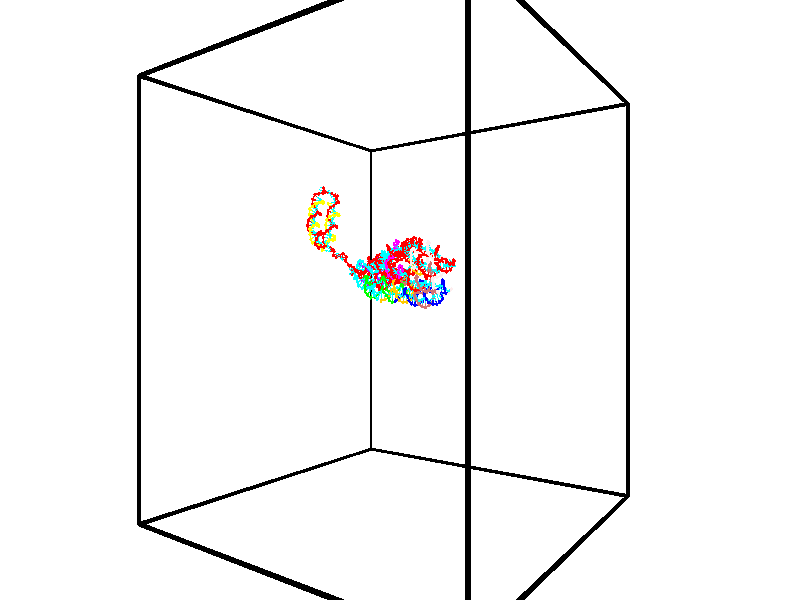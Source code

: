 // switches for output
#declare DRAW_BASES = 1; // possible values are 0, 1; only relevant for DNA ribbons
#declare DRAW_BASES_TYPE = 3; // possible values are 1, 2, 3; only relevant for DNA ribbons
#declare DRAW_FOG = 0; // set to 1 to enable fog

#include "colors.inc"

#include "transforms.inc"
background { rgb <1, 1, 1>}

#default {
   normal{
       ripples 0.25
       frequency 0.20
       turbulence 0.2
       lambda 5
   }
	finish {
		phong 0.1
		phong_size 40.
	}
}

// original window dimensions: 1024x640


// camera settings

camera {
	sky <-0, 1, 0>
	up <-0, 1, 0>
	right 1.6 * <0.581683, 0, 0.813415>
	location <-54.4937, 30, 90.4225>
	look_at <30, 30, 30>
	direction <84.4937, 0, -60.4225>
	angle 67.0682
}


# declare cpy_camera_pos = <-54.4937, 30, 90.4225>;
# if (DRAW_FOG = 1)
fog {
	fog_type 2
	up vnormalize(cpy_camera_pos)
	color rgbt<1,1,1,0.3>
	distance 1e-5
	fog_alt 3e-3
	fog_offset 48
}
# end


// LIGHTS

# declare lum = 6;
global_settings {
	ambient_light rgb lum * <0.05, 0.05, 0.05>
	max_trace_level 15
}# declare cpy_direct_light_amount = 0.25;
light_source
{	1000 * <0.231732, -1, 1.3951>,
	rgb lum * cpy_direct_light_amount
	parallel
}

light_source
{	1000 * <-0.231732, 1, -1.3951>,
	rgb lum * cpy_direct_light_amount
	parallel
}

// strand 0

// nucleotide -1

// particle -1
sphere {
	<42.415592, 33.554977, 23.174124> 0.250000
	pigment { color rgbt <1,0,0,0> }
	no_shadow
}
cylinder {
	<42.492622, 33.178879, 23.061806>,  <42.538841, 32.953220, 22.994415>, 0.100000
	pigment { color rgbt <1,0,0,0> }
	no_shadow
}
cylinder {
	<42.492622, 33.178879, 23.061806>,  <42.415592, 33.554977, 23.174124>, 0.100000
	pigment { color rgbt <1,0,0,0> }
	no_shadow
}

// particle -1
sphere {
	<42.492622, 33.178879, 23.061806> 0.100000
	pigment { color rgbt <1,0,0,0> }
	no_shadow
}
sphere {
	0, 1
	scale<0.080000,0.200000,0.300000>
	matrix <-0.746225, 0.045504, -0.664138,
		0.637232, 0.337433, -0.692874,
		0.192574, -0.940249, -0.280797,
		42.550396, 32.896805, 22.977566>
	pigment { color rgbt <0,1,1,0> }
	no_shadow
}
cylinder {
	<42.736408, 33.392902, 22.552162>,  <42.415592, 33.554977, 23.174124>, 0.130000
	pigment { color rgbt <1,0,0,0> }
	no_shadow
}

// nucleotide -1

// particle -1
sphere {
	<42.736408, 33.392902, 22.552162> 0.250000
	pigment { color rgbt <1,0,0,0> }
	no_shadow
}
cylinder {
	<42.461857, 33.123249, 22.661289>,  <42.297127, 32.961456, 22.726765>, 0.100000
	pigment { color rgbt <1,0,0,0> }
	no_shadow
}
cylinder {
	<42.461857, 33.123249, 22.661289>,  <42.736408, 33.392902, 22.552162>, 0.100000
	pigment { color rgbt <1,0,0,0> }
	no_shadow
}

// particle -1
sphere {
	<42.461857, 33.123249, 22.661289> 0.100000
	pigment { color rgbt <1,0,0,0> }
	no_shadow
}
sphere {
	0, 1
	scale<0.080000,0.200000,0.300000>
	matrix <-0.665080, 0.430115, -0.610466,
		0.294190, -0.600459, -0.743574,
		-0.686382, -0.674129, 0.272817,
		42.255943, 32.921009, 22.743135>
	pigment { color rgbt <0,1,1,0> }
	no_shadow
}
cylinder {
	<42.604092, 33.105854, 21.984905>,  <42.736408, 33.392902, 22.552162>, 0.130000
	pigment { color rgbt <1,0,0,0> }
	no_shadow
}

// nucleotide -1

// particle -1
sphere {
	<42.604092, 33.105854, 21.984905> 0.250000
	pigment { color rgbt <1,0,0,0> }
	no_shadow
}
cylinder {
	<42.259750, 33.052055, 22.181206>,  <42.053146, 33.019775, 22.298986>, 0.100000
	pigment { color rgbt <1,0,0,0> }
	no_shadow
}
cylinder {
	<42.259750, 33.052055, 22.181206>,  <42.604092, 33.105854, 21.984905>, 0.100000
	pigment { color rgbt <1,0,0,0> }
	no_shadow
}

// particle -1
sphere {
	<42.259750, 33.052055, 22.181206> 0.100000
	pigment { color rgbt <1,0,0,0> }
	no_shadow
}
sphere {
	0, 1
	scale<0.080000,0.200000,0.300000>
	matrix <-0.493217, 0.457743, -0.739735,
		-0.125147, -0.878853, -0.460387,
		-0.860858, -0.134495, 0.490750,
		42.001492, 33.011707, 22.328430>
	pigment { color rgbt <0,1,1,0> }
	no_shadow
}
cylinder {
	<41.993683, 32.717159, 21.611279>,  <42.604092, 33.105854, 21.984905>, 0.130000
	pigment { color rgbt <1,0,0,0> }
	no_shadow
}

// nucleotide -1

// particle -1
sphere {
	<41.993683, 32.717159, 21.611279> 0.250000
	pigment { color rgbt <1,0,0,0> }
	no_shadow
}
cylinder {
	<41.918026, 33.020416, 21.860901>,  <41.872631, 33.202370, 22.010674>, 0.100000
	pigment { color rgbt <1,0,0,0> }
	no_shadow
}
cylinder {
	<41.918026, 33.020416, 21.860901>,  <41.993683, 32.717159, 21.611279>, 0.100000
	pigment { color rgbt <1,0,0,0> }
	no_shadow
}

// particle -1
sphere {
	<41.918026, 33.020416, 21.860901> 0.100000
	pigment { color rgbt <1,0,0,0> }
	no_shadow
}
sphere {
	0, 1
	scale<0.080000,0.200000,0.300000>
	matrix <-0.461778, 0.492193, -0.737907,
		-0.866595, -0.427742, 0.257001,
		-0.189140, 0.758145, 0.624054,
		41.861282, 33.247860, 22.048117>
	pigment { color rgbt <0,1,1,0> }
	no_shadow
}
cylinder {
	<41.200871, 32.811508, 21.680849>,  <41.993683, 32.717159, 21.611279>, 0.130000
	pigment { color rgbt <1,0,0,0> }
	no_shadow
}

// nucleotide -1

// particle -1
sphere {
	<41.200871, 32.811508, 21.680849> 0.250000
	pigment { color rgbt <1,0,0,0> }
	no_shadow
}
cylinder {
	<41.427559, 33.137260, 21.730816>,  <41.563572, 33.332714, 21.760796>, 0.100000
	pigment { color rgbt <1,0,0,0> }
	no_shadow
}
cylinder {
	<41.427559, 33.137260, 21.730816>,  <41.200871, 32.811508, 21.680849>, 0.100000
	pigment { color rgbt <1,0,0,0> }
	no_shadow
}

// particle -1
sphere {
	<41.427559, 33.137260, 21.730816> 0.100000
	pigment { color rgbt <1,0,0,0> }
	no_shadow
}
sphere {
	0, 1
	scale<0.080000,0.200000,0.300000>
	matrix <-0.571049, 0.497543, -0.652958,
		-0.593911, 0.298711, 0.747022,
		0.566721, 0.814385, 0.124918,
		41.597576, 33.381577, 21.768291>
	pigment { color rgbt <0,1,1,0> }
	no_shadow
}
cylinder {
	<40.915237, 33.439342, 22.033777>,  <41.200871, 32.811508, 21.680849>, 0.130000
	pigment { color rgbt <1,0,0,0> }
	no_shadow
}

// nucleotide -1

// particle -1
sphere {
	<40.915237, 33.439342, 22.033777> 0.250000
	pigment { color rgbt <1,0,0,0> }
	no_shadow
}
cylinder {
	<41.163570, 33.550358, 21.740509>,  <41.312569, 33.616966, 21.564548>, 0.100000
	pigment { color rgbt <1,0,0,0> }
	no_shadow
}
cylinder {
	<41.163570, 33.550358, 21.740509>,  <40.915237, 33.439342, 22.033777>, 0.100000
	pigment { color rgbt <1,0,0,0> }
	no_shadow
}

// particle -1
sphere {
	<41.163570, 33.550358, 21.740509> 0.100000
	pigment { color rgbt <1,0,0,0> }
	no_shadow
}
sphere {
	0, 1
	scale<0.080000,0.200000,0.300000>
	matrix <-0.721754, 0.567417, -0.396369,
		0.306005, 0.775248, 0.552586,
		0.620831, 0.277541, -0.733171,
		41.349819, 33.633621, 21.520557>
	pigment { color rgbt <0,1,1,0> }
	no_shadow
}
cylinder {
	<40.337681, 33.839439, 22.238472>,  <40.915237, 33.439342, 22.033777>, 0.130000
	pigment { color rgbt <1,0,0,0> }
	no_shadow
}

// nucleotide -1

// particle -1
sphere {
	<40.337681, 33.839439, 22.238472> 0.250000
	pigment { color rgbt <1,0,0,0> }
	no_shadow
}
cylinder {
	<40.036911, 34.101192, 22.206470>,  <39.856449, 34.258244, 22.187269>, 0.100000
	pigment { color rgbt <1,0,0,0> }
	no_shadow
}
cylinder {
	<40.036911, 34.101192, 22.206470>,  <40.337681, 33.839439, 22.238472>, 0.100000
	pigment { color rgbt <1,0,0,0> }
	no_shadow
}

// particle -1
sphere {
	<40.036911, 34.101192, 22.206470> 0.100000
	pigment { color rgbt <1,0,0,0> }
	no_shadow
}
sphere {
	0, 1
	scale<0.080000,0.200000,0.300000>
	matrix <-0.125218, -0.260912, -0.957207,
		-0.647251, -0.709727, 0.278126,
		-0.751922, 0.654379, -0.080005,
		39.811333, 34.297504, 22.182468>
	pigment { color rgbt <0,1,1,0> }
	no_shadow
}
cylinder {
	<39.779739, 33.396515, 21.974850>,  <40.337681, 33.839439, 22.238472>, 0.130000
	pigment { color rgbt <1,0,0,0> }
	no_shadow
}

// nucleotide -1

// particle -1
sphere {
	<39.779739, 33.396515, 21.974850> 0.250000
	pigment { color rgbt <1,0,0,0> }
	no_shadow
}
cylinder {
	<39.678017, 33.775368, 21.896606>,  <39.616982, 34.002682, 21.849661>, 0.100000
	pigment { color rgbt <1,0,0,0> }
	no_shadow
}
cylinder {
	<39.678017, 33.775368, 21.896606>,  <39.779739, 33.396515, 21.974850>, 0.100000
	pigment { color rgbt <1,0,0,0> }
	no_shadow
}

// particle -1
sphere {
	<39.678017, 33.775368, 21.896606> 0.100000
	pigment { color rgbt <1,0,0,0> }
	no_shadow
}
sphere {
	0, 1
	scale<0.080000,0.200000,0.300000>
	matrix <-0.248773, -0.259516, -0.933147,
		-0.934579, -0.188648, 0.301620,
		-0.254311, 0.947134, -0.195608,
		39.601723, 34.059509, 21.837923>
	pigment { color rgbt <0,1,1,0> }
	no_shadow
}
cylinder {
	<39.164684, 33.308689, 21.521250>,  <39.779739, 33.396515, 21.974850>, 0.130000
	pigment { color rgbt <1,0,0,0> }
	no_shadow
}

// nucleotide -1

// particle -1
sphere {
	<39.164684, 33.308689, 21.521250> 0.250000
	pigment { color rgbt <1,0,0,0> }
	no_shadow
}
cylinder {
	<39.303833, 33.680126, 21.469551>,  <39.387321, 33.902988, 21.438532>, 0.100000
	pigment { color rgbt <1,0,0,0> }
	no_shadow
}
cylinder {
	<39.303833, 33.680126, 21.469551>,  <39.164684, 33.308689, 21.521250>, 0.100000
	pigment { color rgbt <1,0,0,0> }
	no_shadow
}

// particle -1
sphere {
	<39.303833, 33.680126, 21.469551> 0.100000
	pigment { color rgbt <1,0,0,0> }
	no_shadow
}
sphere {
	0, 1
	scale<0.080000,0.200000,0.300000>
	matrix <-0.100976, -0.099947, -0.989856,
		-0.932088, 0.357396, 0.058996,
		0.347874, 0.928590, -0.129248,
		39.408195, 33.958702, 21.430777>
	pigment { color rgbt <0,1,1,0> }
	no_shadow
}
cylinder {
	<38.805531, 33.498199, 20.902527>,  <39.164684, 33.308689, 21.521250>, 0.130000
	pigment { color rgbt <1,0,0,0> }
	no_shadow
}

// nucleotide -1

// particle -1
sphere {
	<38.805531, 33.498199, 20.902527> 0.250000
	pigment { color rgbt <1,0,0,0> }
	no_shadow
}
cylinder {
	<39.098976, 33.768284, 20.933247>,  <39.275043, 33.930336, 20.951677>, 0.100000
	pigment { color rgbt <1,0,0,0> }
	no_shadow
}
cylinder {
	<39.098976, 33.768284, 20.933247>,  <38.805531, 33.498199, 20.902527>, 0.100000
	pigment { color rgbt <1,0,0,0> }
	no_shadow
}

// particle -1
sphere {
	<39.098976, 33.768284, 20.933247> 0.100000
	pigment { color rgbt <1,0,0,0> }
	no_shadow
}
sphere {
	0, 1
	scale<0.080000,0.200000,0.300000>
	matrix <0.131712, -0.030411, -0.990821,
		-0.666678, 0.736997, -0.111243,
		0.733616, 0.675211, 0.076797,
		39.319061, 33.970848, 20.956285>
	pigment { color rgbt <0,1,1,0> }
	no_shadow
}
cylinder {
	<38.628593, 33.974556, 20.326338>,  <38.805531, 33.498199, 20.902527>, 0.130000
	pigment { color rgbt <1,0,0,0> }
	no_shadow
}

// nucleotide -1

// particle -1
sphere {
	<38.628593, 33.974556, 20.326338> 0.250000
	pigment { color rgbt <1,0,0,0> }
	no_shadow
}
cylinder {
	<39.013271, 34.001194, 20.432701>,  <39.244080, 34.017178, 20.496519>, 0.100000
	pigment { color rgbt <1,0,0,0> }
	no_shadow
}
cylinder {
	<39.013271, 34.001194, 20.432701>,  <38.628593, 33.974556, 20.326338>, 0.100000
	pigment { color rgbt <1,0,0,0> }
	no_shadow
}

// particle -1
sphere {
	<39.013271, 34.001194, 20.432701> 0.100000
	pigment { color rgbt <1,0,0,0> }
	no_shadow
}
sphere {
	0, 1
	scale<0.080000,0.200000,0.300000>
	matrix <0.266867, -0.005752, -0.963716,
		-0.062650, 0.997763, -0.023303,
		0.961695, 0.066595, 0.265910,
		39.301781, 34.021172, 20.512474>
	pigment { color rgbt <0,1,1,0> }
	no_shadow
}
cylinder {
	<38.803982, 34.442127, 19.945787>,  <38.628593, 33.974556, 20.326338>, 0.130000
	pigment { color rgbt <1,0,0,0> }
	no_shadow
}

// nucleotide -1

// particle -1
sphere {
	<38.803982, 34.442127, 19.945787> 0.250000
	pigment { color rgbt <1,0,0,0> }
	no_shadow
}
cylinder {
	<39.129307, 34.240314, 20.061695>,  <39.324501, 34.119225, 20.131239>, 0.100000
	pigment { color rgbt <1,0,0,0> }
	no_shadow
}
cylinder {
	<39.129307, 34.240314, 20.061695>,  <38.803982, 34.442127, 19.945787>, 0.100000
	pigment { color rgbt <1,0,0,0> }
	no_shadow
}

// particle -1
sphere {
	<39.129307, 34.240314, 20.061695> 0.100000
	pigment { color rgbt <1,0,0,0> }
	no_shadow
}
sphere {
	0, 1
	scale<0.080000,0.200000,0.300000>
	matrix <0.273442, -0.108144, -0.955790,
		0.513567, 0.856591, 0.050006,
		0.813313, -0.504536, 0.289767,
		39.373302, 34.088955, 20.148624>
	pigment { color rgbt <0,1,1,0> }
	no_shadow
}
cylinder {
	<39.354446, 34.716476, 19.566534>,  <38.803982, 34.442127, 19.945787>, 0.130000
	pigment { color rgbt <1,0,0,0> }
	no_shadow
}

// nucleotide -1

// particle -1
sphere {
	<39.354446, 34.716476, 19.566534> 0.250000
	pigment { color rgbt <1,0,0,0> }
	no_shadow
}
cylinder {
	<39.483936, 34.356396, 19.683048>,  <39.561630, 34.140347, 19.752956>, 0.100000
	pigment { color rgbt <1,0,0,0> }
	no_shadow
}
cylinder {
	<39.483936, 34.356396, 19.683048>,  <39.354446, 34.716476, 19.566534>, 0.100000
	pigment { color rgbt <1,0,0,0> }
	no_shadow
}

// particle -1
sphere {
	<39.483936, 34.356396, 19.683048> 0.100000
	pigment { color rgbt <1,0,0,0> }
	no_shadow
}
sphere {
	0, 1
	scale<0.080000,0.200000,0.300000>
	matrix <0.351354, -0.171474, -0.920406,
		0.878495, 0.400302, 0.260778,
		0.323724, -0.900197, 0.291286,
		39.581055, 34.086338, 19.770433>
	pigment { color rgbt <0,1,1,0> }
	no_shadow
}
cylinder {
	<39.844265, 34.525581, 19.218161>,  <39.354446, 34.716476, 19.566534>, 0.130000
	pigment { color rgbt <1,0,0,0> }
	no_shadow
}

// nucleotide -1

// particle -1
sphere {
	<39.844265, 34.525581, 19.218161> 0.250000
	pigment { color rgbt <1,0,0,0> }
	no_shadow
}
cylinder {
	<39.753841, 34.146492, 19.308247>,  <39.699589, 33.919041, 19.362297>, 0.100000
	pigment { color rgbt <1,0,0,0> }
	no_shadow
}
cylinder {
	<39.753841, 34.146492, 19.308247>,  <39.844265, 34.525581, 19.218161>, 0.100000
	pigment { color rgbt <1,0,0,0> }
	no_shadow
}

// particle -1
sphere {
	<39.753841, 34.146492, 19.308247> 0.100000
	pigment { color rgbt <1,0,0,0> }
	no_shadow
}
sphere {
	0, 1
	scale<0.080000,0.200000,0.300000>
	matrix <0.305166, -0.288461, -0.907559,
		0.925079, -0.136435, 0.354422,
		-0.226060, -0.947721, 0.225214,
		39.686024, 33.862175, 19.375811>
	pigment { color rgbt <0,1,1,0> }
	no_shadow
}
cylinder {
	<40.423965, 34.194180, 19.034073>,  <39.844265, 34.525581, 19.218161>, 0.130000
	pigment { color rgbt <1,0,0,0> }
	no_shadow
}

// nucleotide -1

// particle -1
sphere {
	<40.423965, 34.194180, 19.034073> 0.250000
	pigment { color rgbt <1,0,0,0> }
	no_shadow
}
cylinder {
	<40.122833, 33.931595, 19.053295>,  <39.942154, 33.774044, 19.064829>, 0.100000
	pigment { color rgbt <1,0,0,0> }
	no_shadow
}
cylinder {
	<40.122833, 33.931595, 19.053295>,  <40.423965, 34.194180, 19.034073>, 0.100000
	pigment { color rgbt <1,0,0,0> }
	no_shadow
}

// particle -1
sphere {
	<40.122833, 33.931595, 19.053295> 0.100000
	pigment { color rgbt <1,0,0,0> }
	no_shadow
}
sphere {
	0, 1
	scale<0.080000,0.200000,0.300000>
	matrix <0.091300, -0.176450, -0.980066,
		0.651856, -0.733432, 0.192772,
		-0.752827, -0.656462, 0.048058,
		39.896984, 33.734657, 19.067713>
	pigment { color rgbt <0,1,1,0> }
	no_shadow
}
cylinder {
	<40.663654, 33.697395, 18.637482>,  <40.423965, 34.194180, 19.034073>, 0.130000
	pigment { color rgbt <1,0,0,0> }
	no_shadow
}

// nucleotide -1

// particle -1
sphere {
	<40.663654, 33.697395, 18.637482> 0.250000
	pigment { color rgbt <1,0,0,0> }
	no_shadow
}
cylinder {
	<40.273365, 33.614925, 18.667023>,  <40.039192, 33.565441, 18.684748>, 0.100000
	pigment { color rgbt <1,0,0,0> }
	no_shadow
}
cylinder {
	<40.273365, 33.614925, 18.667023>,  <40.663654, 33.697395, 18.637482>, 0.100000
	pigment { color rgbt <1,0,0,0> }
	no_shadow
}

// particle -1
sphere {
	<40.273365, 33.614925, 18.667023> 0.100000
	pigment { color rgbt <1,0,0,0> }
	no_shadow
}
sphere {
	0, 1
	scale<0.080000,0.200000,0.300000>
	matrix <-0.019701, -0.253211, -0.967210,
		0.218118, -0.945185, 0.243002,
		-0.975724, -0.206179, 0.073851,
		39.980648, 33.553070, 18.689178>
	pigment { color rgbt <0,1,1,0> }
	no_shadow
}
cylinder {
	<40.596607, 32.976173, 18.284916>,  <40.663654, 33.697395, 18.637482>, 0.130000
	pigment { color rgbt <1,0,0,0> }
	no_shadow
}

// nucleotide -1

// particle -1
sphere {
	<40.596607, 32.976173, 18.284916> 0.250000
	pigment { color rgbt <1,0,0,0> }
	no_shadow
}
cylinder {
	<40.240513, 33.157303, 18.304646>,  <40.026855, 33.265980, 18.316483>, 0.100000
	pigment { color rgbt <1,0,0,0> }
	no_shadow
}
cylinder {
	<40.240513, 33.157303, 18.304646>,  <40.596607, 32.976173, 18.284916>, 0.100000
	pigment { color rgbt <1,0,0,0> }
	no_shadow
}

// particle -1
sphere {
	<40.240513, 33.157303, 18.304646> 0.100000
	pigment { color rgbt <1,0,0,0> }
	no_shadow
}
sphere {
	0, 1
	scale<0.080000,0.200000,0.300000>
	matrix <-0.118385, -0.125451, -0.985011,
		-0.439847, -0.882731, 0.165288,
		-0.890236, 0.452822, 0.049323,
		39.973442, 33.293148, 18.319443>
	pigment { color rgbt <0,1,1,0> }
	no_shadow
}
cylinder {
	<40.271587, 32.564453, 17.868263>,  <40.596607, 32.976173, 18.284916>, 0.130000
	pigment { color rgbt <1,0,0,0> }
	no_shadow
}

// nucleotide -1

// particle -1
sphere {
	<40.271587, 32.564453, 17.868263> 0.250000
	pigment { color rgbt <1,0,0,0> }
	no_shadow
}
cylinder {
	<40.041477, 32.891243, 17.884315>,  <39.903412, 33.087315, 17.893946>, 0.100000
	pigment { color rgbt <1,0,0,0> }
	no_shadow
}
cylinder {
	<40.041477, 32.891243, 17.884315>,  <40.271587, 32.564453, 17.868263>, 0.100000
	pigment { color rgbt <1,0,0,0> }
	no_shadow
}

// particle -1
sphere {
	<40.041477, 32.891243, 17.884315> 0.100000
	pigment { color rgbt <1,0,0,0> }
	no_shadow
}
sphere {
	0, 1
	scale<0.080000,0.200000,0.300000>
	matrix <-0.296955, -0.162888, -0.940896,
		-0.762149, -0.553195, 0.336310,
		-0.575280, 0.816972, 0.040128,
		39.868893, 33.136333, 17.896355>
	pigment { color rgbt <0,1,1,0> }
	no_shadow
}
cylinder {
	<39.631268, 32.313499, 17.538494>,  <40.271587, 32.564453, 17.868263>, 0.130000
	pigment { color rgbt <1,0,0,0> }
	no_shadow
}

// nucleotide -1

// particle -1
sphere {
	<39.631268, 32.313499, 17.538494> 0.250000
	pigment { color rgbt <1,0,0,0> }
	no_shadow
}
cylinder {
	<39.683723, 32.709854, 17.526199>,  <39.715195, 32.947666, 17.518824>, 0.100000
	pigment { color rgbt <1,0,0,0> }
	no_shadow
}
cylinder {
	<39.683723, 32.709854, 17.526199>,  <39.631268, 32.313499, 17.538494>, 0.100000
	pigment { color rgbt <1,0,0,0> }
	no_shadow
}

// particle -1
sphere {
	<39.683723, 32.709854, 17.526199> 0.100000
	pigment { color rgbt <1,0,0,0> }
	no_shadow
}
sphere {
	0, 1
	scale<0.080000,0.200000,0.300000>
	matrix <-0.094995, -0.018301, -0.995309,
		-0.986803, 0.133440, 0.091730,
		0.131136, 0.990888, -0.030735,
		39.723064, 33.007122, 17.516979>
	pigment { color rgbt <0,1,1,0> }
	no_shadow
}
cylinder {
	<39.065163, 32.521099, 17.166128>,  <39.631268, 32.313499, 17.538494>, 0.130000
	pigment { color rgbt <1,0,0,0> }
	no_shadow
}

// nucleotide -1

// particle -1
sphere {
	<39.065163, 32.521099, 17.166128> 0.250000
	pigment { color rgbt <1,0,0,0> }
	no_shadow
}
cylinder {
	<39.326439, 32.823673, 17.152615>,  <39.483204, 33.005219, 17.144506>, 0.100000
	pigment { color rgbt <1,0,0,0> }
	no_shadow
}
cylinder {
	<39.326439, 32.823673, 17.152615>,  <39.065163, 32.521099, 17.166128>, 0.100000
	pigment { color rgbt <1,0,0,0> }
	no_shadow
}

// particle -1
sphere {
	<39.326439, 32.823673, 17.152615> 0.100000
	pigment { color rgbt <1,0,0,0> }
	no_shadow
}
sphere {
	0, 1
	scale<0.080000,0.200000,0.300000>
	matrix <-0.038433, -0.011438, -0.999196,
		-0.756215, 0.653966, 0.021601,
		0.653193, 0.756437, -0.033783,
		39.522396, 33.050606, 17.142479>
	pigment { color rgbt <0,1,1,0> }
	no_shadow
}
cylinder {
	<38.622166, 33.028885, 16.873846>,  <39.065163, 32.521099, 17.166128>, 0.130000
	pigment { color rgbt <1,0,0,0> }
	no_shadow
}

// nucleotide -1

// particle -1
sphere {
	<38.622166, 33.028885, 16.873846> 0.250000
	pigment { color rgbt <1,0,0,0> }
	no_shadow
}
cylinder {
	<39.003075, 33.142056, 16.828011>,  <39.231621, 33.209957, 16.800508>, 0.100000
	pigment { color rgbt <1,0,0,0> }
	no_shadow
}
cylinder {
	<39.003075, 33.142056, 16.828011>,  <38.622166, 33.028885, 16.873846>, 0.100000
	pigment { color rgbt <1,0,0,0> }
	no_shadow
}

// particle -1
sphere {
	<39.003075, 33.142056, 16.828011> 0.100000
	pigment { color rgbt <1,0,0,0> }
	no_shadow
}
sphere {
	0, 1
	scale<0.080000,0.200000,0.300000>
	matrix <-0.178103, 0.210103, -0.961320,
		-0.247911, 0.935845, 0.250465,
		0.952271, 0.282931, -0.114590,
		39.288757, 33.226936, 16.793634>
	pigment { color rgbt <0,1,1,0> }
	no_shadow
}
cylinder {
	<38.591312, 33.665447, 16.579418>,  <38.622166, 33.028885, 16.873846>, 0.130000
	pigment { color rgbt <1,0,0,0> }
	no_shadow
}

// nucleotide -1

// particle -1
sphere {
	<38.591312, 33.665447, 16.579418> 0.250000
	pigment { color rgbt <1,0,0,0> }
	no_shadow
}
cylinder {
	<38.975048, 33.571899, 16.516201>,  <39.205288, 33.515770, 16.478271>, 0.100000
	pigment { color rgbt <1,0,0,0> }
	no_shadow
}
cylinder {
	<38.975048, 33.571899, 16.516201>,  <38.591312, 33.665447, 16.579418>, 0.100000
	pigment { color rgbt <1,0,0,0> }
	no_shadow
}

// particle -1
sphere {
	<38.975048, 33.571899, 16.516201> 0.100000
	pigment { color rgbt <1,0,0,0> }
	no_shadow
}
sphere {
	0, 1
	scale<0.080000,0.200000,0.300000>
	matrix <-0.096836, 0.253237, -0.962545,
		0.265135, 0.938709, 0.220293,
		0.959336, -0.233872, -0.158043,
		39.262848, 33.501740, 16.468788>
	pigment { color rgbt <0,1,1,0> }
	no_shadow
}
cylinder {
	<38.901127, 34.169373, 16.207014>,  <38.591312, 33.665447, 16.579418>, 0.130000
	pigment { color rgbt <1,0,0,0> }
	no_shadow
}

// nucleotide -1

// particle -1
sphere {
	<38.901127, 34.169373, 16.207014> 0.250000
	pigment { color rgbt <1,0,0,0> }
	no_shadow
}
cylinder {
	<39.142883, 33.863129, 16.118881>,  <39.287937, 33.679382, 16.066002>, 0.100000
	pigment { color rgbt <1,0,0,0> }
	no_shadow
}
cylinder {
	<39.142883, 33.863129, 16.118881>,  <38.901127, 34.169373, 16.207014>, 0.100000
	pigment { color rgbt <1,0,0,0> }
	no_shadow
}

// particle -1
sphere {
	<39.142883, 33.863129, 16.118881> 0.100000
	pigment { color rgbt <1,0,0,0> }
	no_shadow
}
sphere {
	0, 1
	scale<0.080000,0.200000,0.300000>
	matrix <-0.048917, 0.240377, -0.969446,
		0.795184, 0.596703, 0.107831,
		0.604392, -0.765613, -0.220333,
		39.324200, 33.633446, 16.052782>
	pigment { color rgbt <0,1,1,0> }
	no_shadow
}
cylinder {
	<39.493126, 34.392406, 15.786788>,  <38.901127, 34.169373, 16.207014>, 0.130000
	pigment { color rgbt <1,0,0,0> }
	no_shadow
}

// nucleotide -1

// particle -1
sphere {
	<39.493126, 34.392406, 15.786788> 0.250000
	pigment { color rgbt <1,0,0,0> }
	no_shadow
}
cylinder {
	<39.442360, 34.008892, 15.685111>,  <39.411900, 33.778782, 15.624104>, 0.100000
	pigment { color rgbt <1,0,0,0> }
	no_shadow
}
cylinder {
	<39.442360, 34.008892, 15.685111>,  <39.493126, 34.392406, 15.786788>, 0.100000
	pigment { color rgbt <1,0,0,0> }
	no_shadow
}

// particle -1
sphere {
	<39.442360, 34.008892, 15.685111> 0.100000
	pigment { color rgbt <1,0,0,0> }
	no_shadow
}
sphere {
	0, 1
	scale<0.080000,0.200000,0.300000>
	matrix <-0.098769, 0.267208, -0.958564,
		0.986984, -0.096550, -0.128612,
		-0.126915, -0.958790, -0.254193,
		39.404285, 33.721256, 15.608853>
	pigment { color rgbt <0,1,1,0> }
	no_shadow
}
cylinder {
	<39.877853, 34.354031, 15.245728>,  <39.493126, 34.392406, 15.786788>, 0.130000
	pigment { color rgbt <1,0,0,0> }
	no_shadow
}

// nucleotide -1

// particle -1
sphere {
	<39.877853, 34.354031, 15.245728> 0.250000
	pigment { color rgbt <1,0,0,0> }
	no_shadow
}
cylinder {
	<39.658401, 34.021111, 15.214009>,  <39.526730, 33.821358, 15.194979>, 0.100000
	pigment { color rgbt <1,0,0,0> }
	no_shadow
}
cylinder {
	<39.658401, 34.021111, 15.214009>,  <39.877853, 34.354031, 15.245728>, 0.100000
	pigment { color rgbt <1,0,0,0> }
	no_shadow
}

// particle -1
sphere {
	<39.658401, 34.021111, 15.214009> 0.100000
	pigment { color rgbt <1,0,0,0> }
	no_shadow
}
sphere {
	0, 1
	scale<0.080000,0.200000,0.300000>
	matrix <-0.238306, 0.246581, -0.939366,
		0.801386, -0.496464, -0.333623,
		-0.548626, -0.832299, -0.079296,
		39.493813, 33.771420, 15.190221>
	pigment { color rgbt <0,1,1,0> }
	no_shadow
}
cylinder {
	<40.075069, 33.941433, 14.644077>,  <39.877853, 34.354031, 15.245728>, 0.130000
	pigment { color rgbt <1,0,0,0> }
	no_shadow
}

// nucleotide -1

// particle -1
sphere {
	<40.075069, 33.941433, 14.644077> 0.250000
	pigment { color rgbt <1,0,0,0> }
	no_shadow
}
cylinder {
	<39.687641, 33.900200, 14.734628>,  <39.455185, 33.875458, 14.788959>, 0.100000
	pigment { color rgbt <1,0,0,0> }
	no_shadow
}
cylinder {
	<39.687641, 33.900200, 14.734628>,  <40.075069, 33.941433, 14.644077>, 0.100000
	pigment { color rgbt <1,0,0,0> }
	no_shadow
}

// particle -1
sphere {
	<39.687641, 33.900200, 14.734628> 0.100000
	pigment { color rgbt <1,0,0,0> }
	no_shadow
}
sphere {
	0, 1
	scale<0.080000,0.200000,0.300000>
	matrix <-0.247941, 0.473175, -0.845359,
		-0.019972, -0.874917, -0.483862,
		-0.968570, -0.103086, 0.226377,
		39.397072, 33.869274, 14.802541>
	pigment { color rgbt <0,1,1,0> }
	no_shadow
}
cylinder {
	<39.618080, 33.642998, 14.153813>,  <40.075069, 33.941433, 14.644077>, 0.130000
	pigment { color rgbt <1,0,0,0> }
	no_shadow
}

// nucleotide -1

// particle -1
sphere {
	<39.618080, 33.642998, 14.153813> 0.250000
	pigment { color rgbt <1,0,0,0> }
	no_shadow
}
cylinder {
	<39.429733, 33.937046, 14.348907>,  <39.316723, 34.113476, 14.465962>, 0.100000
	pigment { color rgbt <1,0,0,0> }
	no_shadow
}
cylinder {
	<39.429733, 33.937046, 14.348907>,  <39.618080, 33.642998, 14.153813>, 0.100000
	pigment { color rgbt <1,0,0,0> }
	no_shadow
}

// particle -1
sphere {
	<39.429733, 33.937046, 14.348907> 0.100000
	pigment { color rgbt <1,0,0,0> }
	no_shadow
}
sphere {
	0, 1
	scale<0.080000,0.200000,0.300000>
	matrix <-0.191051, 0.454769, -0.869876,
		-0.861267, -0.502781, -0.073692,
		-0.470870, 0.735117, 0.487734,
		39.288471, 34.157581, 14.495227>
	pigment { color rgbt <0,1,1,0> }
	no_shadow
}
cylinder {
	<38.928329, 33.660473, 13.965549>,  <39.618080, 33.642998, 14.153813>, 0.130000
	pigment { color rgbt <1,0,0,0> }
	no_shadow
}

// nucleotide -1

// particle -1
sphere {
	<38.928329, 33.660473, 13.965549> 0.250000
	pigment { color rgbt <1,0,0,0> }
	no_shadow
}
cylinder {
	<39.034550, 34.024418, 14.093066>,  <39.098282, 34.242786, 14.169577>, 0.100000
	pigment { color rgbt <1,0,0,0> }
	no_shadow
}
cylinder {
	<39.034550, 34.024418, 14.093066>,  <38.928329, 33.660473, 13.965549>, 0.100000
	pigment { color rgbt <1,0,0,0> }
	no_shadow
}

// particle -1
sphere {
	<39.034550, 34.024418, 14.093066> 0.100000
	pigment { color rgbt <1,0,0,0> }
	no_shadow
}
sphere {
	0, 1
	scale<0.080000,0.200000,0.300000>
	matrix <-0.246048, 0.383676, -0.890086,
		-0.932171, 0.157926, 0.325756,
		0.265552, 0.909863, 0.318795,
		39.114216, 34.297379, 14.188704>
	pigment { color rgbt <0,1,1,0> }
	no_shadow
}
cylinder {
	<38.376701, 34.019756, 13.912544>,  <38.928329, 33.660473, 13.965549>, 0.130000
	pigment { color rgbt <1,0,0,0> }
	no_shadow
}

// nucleotide -1

// particle -1
sphere {
	<38.376701, 34.019756, 13.912544> 0.250000
	pigment { color rgbt <1,0,0,0> }
	no_shadow
}
cylinder {
	<38.700138, 34.237431, 13.823064>,  <38.894199, 34.368034, 13.769376>, 0.100000
	pigment { color rgbt <1,0,0,0> }
	no_shadow
}
cylinder {
	<38.700138, 34.237431, 13.823064>,  <38.376701, 34.019756, 13.912544>, 0.100000
	pigment { color rgbt <1,0,0,0> }
	no_shadow
}

// particle -1
sphere {
	<38.700138, 34.237431, 13.823064> 0.100000
	pigment { color rgbt <1,0,0,0> }
	no_shadow
}
sphere {
	0, 1
	scale<0.080000,0.200000,0.300000>
	matrix <-0.291931, 0.040965, -0.955562,
		-0.510842, 0.837962, 0.191989,
		0.808589, 0.544189, -0.223701,
		38.942715, 34.400688, 13.755954>
	pigment { color rgbt <0,1,1,0> }
	no_shadow
}
cylinder {
	<37.662891, 33.944427, 13.513339>,  <38.376701, 34.019756, 13.912544>, 0.130000
	pigment { color rgbt <1,0,0,0> }
	no_shadow
}

// nucleotide -1

// particle -1
sphere {
	<37.662891, 33.944427, 13.513339> 0.250000
	pigment { color rgbt <1,0,0,0> }
	no_shadow
}
cylinder {
	<37.729427, 34.255783, 13.271199>,  <37.769348, 34.442596, 13.125916>, 0.100000
	pigment { color rgbt <1,0,0,0> }
	no_shadow
}
cylinder {
	<37.729427, 34.255783, 13.271199>,  <37.662891, 33.944427, 13.513339>, 0.100000
	pigment { color rgbt <1,0,0,0> }
	no_shadow
}

// particle -1
sphere {
	<37.729427, 34.255783, 13.271199> 0.100000
	pigment { color rgbt <1,0,0,0> }
	no_shadow
}
sphere {
	0, 1
	scale<0.080000,0.200000,0.300000>
	matrix <-0.965151, 0.254297, 0.061785,
		0.202031, 0.573975, 0.793559,
		0.166337, 0.778387, -0.605348,
		37.779327, 34.489300, 13.089595>
	pigment { color rgbt <0,1,1,0> }
	no_shadow
}
cylinder {
	<37.414276, 34.590626, 13.814445>,  <37.662891, 33.944427, 13.513339>, 0.130000
	pigment { color rgbt <1,0,0,0> }
	no_shadow
}

// nucleotide -1

// particle -1
sphere {
	<37.414276, 34.590626, 13.814445> 0.250000
	pigment { color rgbt <1,0,0,0> }
	no_shadow
}
cylinder {
	<37.398426, 34.611416, 13.415299>,  <37.388916, 34.623890, 13.175813>, 0.100000
	pigment { color rgbt <1,0,0,0> }
	no_shadow
}
cylinder {
	<37.398426, 34.611416, 13.415299>,  <37.414276, 34.590626, 13.814445>, 0.100000
	pigment { color rgbt <1,0,0,0> }
	no_shadow
}

// particle -1
sphere {
	<37.398426, 34.611416, 13.415299> 0.100000
	pigment { color rgbt <1,0,0,0> }
	no_shadow
}
sphere {
	0, 1
	scale<0.080000,0.200000,0.300000>
	matrix <-0.945272, 0.321734, 0.054290,
		0.323868, 0.945403, 0.036379,
		-0.039622, 0.051971, -0.997862,
		37.386539, 34.627007, 13.115941>
	pigment { color rgbt <0,1,1,0> }
	no_shadow
}
cylinder {
	<36.979118, 34.221878, 13.297911>,  <37.414276, 34.590626, 13.814445>, 0.130000
	pigment { color rgbt <1,0,0,0> }
	no_shadow
}

// nucleotide -1

// particle -1
sphere {
	<36.979118, 34.221878, 13.297911> 0.250000
	pigment { color rgbt <1,0,0,0> }
	no_shadow
}
cylinder {
	<36.583313, 34.252216, 13.347081>,  <36.345829, 34.270420, 13.376583>, 0.100000
	pigment { color rgbt <1,0,0,0> }
	no_shadow
}
cylinder {
	<36.583313, 34.252216, 13.347081>,  <36.979118, 34.221878, 13.297911>, 0.100000
	pigment { color rgbt <1,0,0,0> }
	no_shadow
}

// particle -1
sphere {
	<36.583313, 34.252216, 13.347081> 0.100000
	pigment { color rgbt <1,0,0,0> }
	no_shadow
}
sphere {
	0, 1
	scale<0.080000,0.200000,0.300000>
	matrix <0.143972, 0.449392, 0.881657,
		0.011626, 0.890110, -0.455598,
		-0.989513, 0.075843, 0.122926,
		36.286457, 34.274971, 13.383959>
	pigment { color rgbt <0,1,1,0> }
	no_shadow
}
cylinder {
	<36.781021, 34.963303, 13.458503>,  <36.979118, 34.221878, 13.297911>, 0.130000
	pigment { color rgbt <1,0,0,0> }
	no_shadow
}

// nucleotide -1

// particle -1
sphere {
	<36.781021, 34.963303, 13.458503> 0.250000
	pigment { color rgbt <1,0,0,0> }
	no_shadow
}
cylinder {
	<36.577278, 34.661633, 13.624286>,  <36.455032, 34.480633, 13.723755>, 0.100000
	pigment { color rgbt <1,0,0,0> }
	no_shadow
}
cylinder {
	<36.577278, 34.661633, 13.624286>,  <36.781021, 34.963303, 13.458503>, 0.100000
	pigment { color rgbt <1,0,0,0> }
	no_shadow
}

// particle -1
sphere {
	<36.577278, 34.661633, 13.624286> 0.100000
	pigment { color rgbt <1,0,0,0> }
	no_shadow
}
sphere {
	0, 1
	scale<0.080000,0.200000,0.300000>
	matrix <0.098367, 0.427433, 0.898679,
		-0.854912, 0.498522, -0.143533,
		-0.509362, -0.754172, 0.414456,
		36.424469, 34.435379, 13.748623>
	pigment { color rgbt <0,1,1,0> }
	no_shadow
}
cylinder {
	<36.396431, 35.295456, 13.873871>,  <36.781021, 34.963303, 13.458503>, 0.130000
	pigment { color rgbt <1,0,0,0> }
	no_shadow
}

// nucleotide -1

// particle -1
sphere {
	<36.396431, 35.295456, 13.873871> 0.250000
	pigment { color rgbt <1,0,0,0> }
	no_shadow
}
cylinder {
	<36.432549, 34.929573, 14.031432>,  <36.454220, 34.710045, 14.125969>, 0.100000
	pigment { color rgbt <1,0,0,0> }
	no_shadow
}
cylinder {
	<36.432549, 34.929573, 14.031432>,  <36.396431, 35.295456, 13.873871>, 0.100000
	pigment { color rgbt <1,0,0,0> }
	no_shadow
}

// particle -1
sphere {
	<36.432549, 34.929573, 14.031432> 0.100000
	pigment { color rgbt <1,0,0,0> }
	no_shadow
}
sphere {
	0, 1
	scale<0.080000,0.200000,0.300000>
	matrix <-0.064257, 0.389345, 0.918848,
		-0.993840, -0.108279, -0.023620,
		0.090295, -0.914706, 0.393904,
		36.459637, 34.655163, 14.149603>
	pigment { color rgbt <0,1,1,0> }
	no_shadow
}
cylinder {
	<35.877979, 35.176231, 14.455112>,  <36.396431, 35.295456, 13.873871>, 0.130000
	pigment { color rgbt <1,0,0,0> }
	no_shadow
}

// nucleotide -1

// particle -1
sphere {
	<35.877979, 35.176231, 14.455112> 0.250000
	pigment { color rgbt <1,0,0,0> }
	no_shadow
}
cylinder {
	<36.218075, 34.966690, 14.475801>,  <36.422131, 34.840965, 14.488214>, 0.100000
	pigment { color rgbt <1,0,0,0> }
	no_shadow
}
cylinder {
	<36.218075, 34.966690, 14.475801>,  <35.877979, 35.176231, 14.455112>, 0.100000
	pigment { color rgbt <1,0,0,0> }
	no_shadow
}

// particle -1
sphere {
	<36.218075, 34.966690, 14.475801> 0.100000
	pigment { color rgbt <1,0,0,0> }
	no_shadow
}
sphere {
	0, 1
	scale<0.080000,0.200000,0.300000>
	matrix <0.131899, 0.307135, 0.942481,
		-0.509606, -0.794511, 0.330234,
		0.850238, -0.523852, 0.051722,
		36.473145, 34.809536, 14.491317>
	pigment { color rgbt <0,1,1,0> }
	no_shadow
}
cylinder {
	<35.769676, 34.855881, 15.087720>,  <35.877979, 35.176231, 14.455112>, 0.130000
	pigment { color rgbt <1,0,0,0> }
	no_shadow
}

// nucleotide -1

// particle -1
sphere {
	<35.769676, 34.855881, 15.087720> 0.250000
	pigment { color rgbt <1,0,0,0> }
	no_shadow
}
cylinder {
	<36.147560, 34.905979, 14.966506>,  <36.374290, 34.936039, 14.893778>, 0.100000
	pigment { color rgbt <1,0,0,0> }
	no_shadow
}
cylinder {
	<36.147560, 34.905979, 14.966506>,  <35.769676, 34.855881, 15.087720>, 0.100000
	pigment { color rgbt <1,0,0,0> }
	no_shadow
}

// particle -1
sphere {
	<36.147560, 34.905979, 14.966506> 0.100000
	pigment { color rgbt <1,0,0,0> }
	no_shadow
}
sphere {
	0, 1
	scale<0.080000,0.200000,0.300000>
	matrix <0.271408, 0.219918, 0.937003,
		0.183992, -0.967446, 0.173769,
		0.944714, 0.125239, -0.303035,
		36.430973, 34.943554, 14.875595>
	pigment { color rgbt <0,1,1,0> }
	no_shadow
}
cylinder {
	<36.283623, 34.444599, 15.488792>,  <35.769676, 34.855881, 15.087720>, 0.130000
	pigment { color rgbt <1,0,0,0> }
	no_shadow
}

// nucleotide -1

// particle -1
sphere {
	<36.283623, 34.444599, 15.488792> 0.250000
	pigment { color rgbt <1,0,0,0> }
	no_shadow
}
cylinder {
	<36.533115, 34.730145, 15.361442>,  <36.682812, 34.901470, 15.285031>, 0.100000
	pigment { color rgbt <1,0,0,0> }
	no_shadow
}
cylinder {
	<36.533115, 34.730145, 15.361442>,  <36.283623, 34.444599, 15.488792>, 0.100000
	pigment { color rgbt <1,0,0,0> }
	no_shadow
}

// particle -1
sphere {
	<36.533115, 34.730145, 15.361442> 0.100000
	pigment { color rgbt <1,0,0,0> }
	no_shadow
}
sphere {
	0, 1
	scale<0.080000,0.200000,0.300000>
	matrix <0.334631, 0.124233, 0.934125,
		0.706388, -0.689179, -0.161392,
		0.623729, 0.713862, -0.318378,
		36.720234, 34.944302, 15.265928>
	pigment { color rgbt <0,1,1,0> }
	no_shadow
}
cylinder {
	<36.864227, 34.197853, 15.762717>,  <36.283623, 34.444599, 15.488792>, 0.130000
	pigment { color rgbt <1,0,0,0> }
	no_shadow
}

// nucleotide -1

// particle -1
sphere {
	<36.864227, 34.197853, 15.762717> 0.250000
	pigment { color rgbt <1,0,0,0> }
	no_shadow
}
cylinder {
	<36.906467, 34.593105, 15.718101>,  <36.931812, 34.830257, 15.691331>, 0.100000
	pigment { color rgbt <1,0,0,0> }
	no_shadow
}
cylinder {
	<36.906467, 34.593105, 15.718101>,  <36.864227, 34.197853, 15.762717>, 0.100000
	pigment { color rgbt <1,0,0,0> }
	no_shadow
}

// particle -1
sphere {
	<36.906467, 34.593105, 15.718101> 0.100000
	pigment { color rgbt <1,0,0,0> }
	no_shadow
}
sphere {
	0, 1
	scale<0.080000,0.200000,0.300000>
	matrix <0.268801, 0.079628, 0.959899,
		0.957390, -0.131348, -0.257202,
		0.105600, 0.988133, -0.111541,
		36.938148, 34.889545, 15.684638>
	pigment { color rgbt <0,1,1,0> }
	no_shadow
}
cylinder {
	<37.416779, 34.340420, 16.182285>,  <36.864227, 34.197853, 15.762717>, 0.130000
	pigment { color rgbt <1,0,0,0> }
	no_shadow
}

// nucleotide -1

// particle -1
sphere {
	<37.416779, 34.340420, 16.182285> 0.250000
	pigment { color rgbt <1,0,0,0> }
	no_shadow
}
cylinder {
	<37.217628, 34.684204, 16.135899>,  <37.098137, 34.890476, 16.108067>, 0.100000
	pigment { color rgbt <1,0,0,0> }
	no_shadow
}
cylinder {
	<37.217628, 34.684204, 16.135899>,  <37.416779, 34.340420, 16.182285>, 0.100000
	pigment { color rgbt <1,0,0,0> }
	no_shadow
}

// particle -1
sphere {
	<37.217628, 34.684204, 16.135899> 0.100000
	pigment { color rgbt <1,0,0,0> }
	no_shadow
}
sphere {
	0, 1
	scale<0.080000,0.200000,0.300000>
	matrix <0.162103, 0.223586, 0.961110,
		0.851963, 0.459716, -0.250639,
		-0.497877, 0.859459, -0.115965,
		37.068264, 34.942043, 16.101109>
	pigment { color rgbt <0,1,1,0> }
	no_shadow
}
cylinder {
	<37.778389, 34.789558, 16.662144>,  <37.416779, 34.340420, 16.182285>, 0.130000
	pigment { color rgbt <1,0,0,0> }
	no_shadow
}

// nucleotide -1

// particle -1
sphere {
	<37.778389, 34.789558, 16.662144> 0.250000
	pigment { color rgbt <1,0,0,0> }
	no_shadow
}
cylinder {
	<37.451824, 35.008430, 16.588314>,  <37.255886, 35.139751, 16.544016>, 0.100000
	pigment { color rgbt <1,0,0,0> }
	no_shadow
}
cylinder {
	<37.451824, 35.008430, 16.588314>,  <37.778389, 34.789558, 16.662144>, 0.100000
	pigment { color rgbt <1,0,0,0> }
	no_shadow
}

// particle -1
sphere {
	<37.451824, 35.008430, 16.588314> 0.100000
	pigment { color rgbt <1,0,0,0> }
	no_shadow
}
sphere {
	0, 1
	scale<0.080000,0.200000,0.300000>
	matrix <0.092818, 0.439808, 0.893283,
		0.569961, 0.712155, -0.409853,
		-0.816413, 0.547178, -0.184573,
		37.206902, 35.172585, 16.532942>
	pigment { color rgbt <0,1,1,0> }
	no_shadow
}
cylinder {
	<37.936405, 35.410866, 16.895842>,  <37.778389, 34.789558, 16.662144>, 0.130000
	pigment { color rgbt <1,0,0,0> }
	no_shadow
}

// nucleotide -1

// particle -1
sphere {
	<37.936405, 35.410866, 16.895842> 0.250000
	pigment { color rgbt <1,0,0,0> }
	no_shadow
}
cylinder {
	<37.537052, 35.427681, 16.880516>,  <37.297440, 35.437771, 16.871321>, 0.100000
	pigment { color rgbt <1,0,0,0> }
	no_shadow
}
cylinder {
	<37.537052, 35.427681, 16.880516>,  <37.936405, 35.410866, 16.895842>, 0.100000
	pigment { color rgbt <1,0,0,0> }
	no_shadow
}

// particle -1
sphere {
	<37.537052, 35.427681, 16.880516> 0.100000
	pigment { color rgbt <1,0,0,0> }
	no_shadow
}
sphere {
	0, 1
	scale<0.080000,0.200000,0.300000>
	matrix <-0.013854, 0.473601, 0.880630,
		0.055161, 0.879736, -0.472252,
		-0.998381, 0.042034, -0.038312,
		37.237537, 35.440292, 16.869022>
	pigment { color rgbt <0,1,1,0> }
	no_shadow
}
cylinder {
	<37.792706, 36.075787, 17.215914>,  <37.936405, 35.410866, 16.895842>, 0.130000
	pigment { color rgbt <1,0,0,0> }
	no_shadow
}

// nucleotide -1

// particle -1
sphere {
	<37.792706, 36.075787, 17.215914> 0.250000
	pigment { color rgbt <1,0,0,0> }
	no_shadow
}
cylinder {
	<37.440456, 35.889305, 17.249756>,  <37.229107, 35.777416, 17.270061>, 0.100000
	pigment { color rgbt <1,0,0,0> }
	no_shadow
}
cylinder {
	<37.440456, 35.889305, 17.249756>,  <37.792706, 36.075787, 17.215914>, 0.100000
	pigment { color rgbt <1,0,0,0> }
	no_shadow
}

// particle -1
sphere {
	<37.440456, 35.889305, 17.249756> 0.100000
	pigment { color rgbt <1,0,0,0> }
	no_shadow
}
sphere {
	0, 1
	scale<0.080000,0.200000,0.300000>
	matrix <-0.131254, 0.411594, 0.901866,
		-0.455279, 0.783098, -0.423650,
		-0.880621, -0.466206, 0.084605,
		37.176270, 35.749443, 17.275137>
	pigment { color rgbt <0,1,1,0> }
	no_shadow
}
cylinder {
	<37.204708, 36.615414, 17.273001>,  <37.792706, 36.075787, 17.215914>, 0.130000
	pigment { color rgbt <1,0,0,0> }
	no_shadow
}

// nucleotide -1

// particle -1
sphere {
	<37.204708, 36.615414, 17.273001> 0.250000
	pigment { color rgbt <1,0,0,0> }
	no_shadow
}
cylinder {
	<37.108974, 36.261559, 17.433071>,  <37.051537, 36.049248, 17.529114>, 0.100000
	pigment { color rgbt <1,0,0,0> }
	no_shadow
}
cylinder {
	<37.108974, 36.261559, 17.433071>,  <37.204708, 36.615414, 17.273001>, 0.100000
	pigment { color rgbt <1,0,0,0> }
	no_shadow
}

// particle -1
sphere {
	<37.108974, 36.261559, 17.433071> 0.100000
	pigment { color rgbt <1,0,0,0> }
	no_shadow
}
sphere {
	0, 1
	scale<0.080000,0.200000,0.300000>
	matrix <-0.000960, 0.412368, 0.911017,
		-0.970938, 0.217651, -0.099542,
		-0.239331, -0.884636, 0.400175,
		37.037174, 35.996166, 17.553123>
	pigment { color rgbt <0,1,1,0> }
	no_shadow
}
cylinder {
	<36.674107, 36.813053, 17.782244>,  <37.204708, 36.615414, 17.273001>, 0.130000
	pigment { color rgbt <1,0,0,0> }
	no_shadow
}

// nucleotide -1

// particle -1
sphere {
	<36.674107, 36.813053, 17.782244> 0.250000
	pigment { color rgbt <1,0,0,0> }
	no_shadow
}
cylinder {
	<36.754681, 36.436657, 17.891022>,  <36.803024, 36.210819, 17.956289>, 0.100000
	pigment { color rgbt <1,0,0,0> }
	no_shadow
}
cylinder {
	<36.754681, 36.436657, 17.891022>,  <36.674107, 36.813053, 17.782244>, 0.100000
	pigment { color rgbt <1,0,0,0> }
	no_shadow
}

// particle -1
sphere {
	<36.754681, 36.436657, 17.891022> 0.100000
	pigment { color rgbt <1,0,0,0> }
	no_shadow
}
sphere {
	0, 1
	scale<0.080000,0.200000,0.300000>
	matrix <-0.174379, 0.238749, 0.955296,
		-0.963854, -0.239855, -0.115996,
		0.201439, -0.940993, 0.271945,
		36.815113, 36.154358, 17.972605>
	pigment { color rgbt <0,1,1,0> }
	no_shadow
}
cylinder {
	<36.123081, 36.592228, 18.202847>,  <36.674107, 36.813053, 17.782244>, 0.130000
	pigment { color rgbt <1,0,0,0> }
	no_shadow
}

// nucleotide -1

// particle -1
sphere {
	<36.123081, 36.592228, 18.202847> 0.250000
	pigment { color rgbt <1,0,0,0> }
	no_shadow
}
cylinder {
	<36.403873, 36.323353, 18.296982>,  <36.572350, 36.162029, 18.353462>, 0.100000
	pigment { color rgbt <1,0,0,0> }
	no_shadow
}
cylinder {
	<36.403873, 36.323353, 18.296982>,  <36.123081, 36.592228, 18.202847>, 0.100000
	pigment { color rgbt <1,0,0,0> }
	no_shadow
}

// particle -1
sphere {
	<36.403873, 36.323353, 18.296982> 0.100000
	pigment { color rgbt <1,0,0,0> }
	no_shadow
}
sphere {
	0, 1
	scale<0.080000,0.200000,0.300000>
	matrix <-0.285496, 0.037132, 0.957660,
		-0.652467, -0.739448, -0.165841,
		0.701981, -0.672189, 0.235337,
		36.614468, 36.121696, 18.367582>
	pigment { color rgbt <0,1,1,0> }
	no_shadow
}
cylinder {
	<35.711212, 36.103283, 18.556314>,  <36.123081, 36.592228, 18.202847>, 0.130000
	pigment { color rgbt <1,0,0,0> }
	no_shadow
}

// nucleotide -1

// particle -1
sphere {
	<35.711212, 36.103283, 18.556314> 0.250000
	pigment { color rgbt <1,0,0,0> }
	no_shadow
}
cylinder {
	<36.098587, 36.086594, 18.654606>,  <36.331013, 36.076580, 18.713581>, 0.100000
	pigment { color rgbt <1,0,0,0> }
	no_shadow
}
cylinder {
	<36.098587, 36.086594, 18.654606>,  <35.711212, 36.103283, 18.556314>, 0.100000
	pigment { color rgbt <1,0,0,0> }
	no_shadow
}

// particle -1
sphere {
	<36.098587, 36.086594, 18.654606> 0.100000
	pigment { color rgbt <1,0,0,0> }
	no_shadow
}
sphere {
	0, 1
	scale<0.080000,0.200000,0.300000>
	matrix <-0.245685, 0.006279, 0.969329,
		-0.041991, -0.999109, -0.004171,
		0.968440, -0.041727, 0.245730,
		36.389118, 36.074074, 18.728325>
	pigment { color rgbt <0,1,1,0> }
	no_shadow
}
cylinder {
	<35.709743, 35.549755, 19.069061>,  <35.711212, 36.103283, 18.556314>, 0.130000
	pigment { color rgbt <1,0,0,0> }
	no_shadow
}

// nucleotide -1

// particle -1
sphere {
	<35.709743, 35.549755, 19.069061> 0.250000
	pigment { color rgbt <1,0,0,0> }
	no_shadow
}
cylinder {
	<36.074306, 35.713867, 19.081730>,  <36.293045, 35.812336, 19.089331>, 0.100000
	pigment { color rgbt <1,0,0,0> }
	no_shadow
}
cylinder {
	<36.074306, 35.713867, 19.081730>,  <35.709743, 35.549755, 19.069061>, 0.100000
	pigment { color rgbt <1,0,0,0> }
	no_shadow
}

// particle -1
sphere {
	<36.074306, 35.713867, 19.081730> 0.100000
	pigment { color rgbt <1,0,0,0> }
	no_shadow
}
sphere {
	0, 1
	scale<0.080000,0.200000,0.300000>
	matrix <0.113339, -0.324271, 0.939150,
		0.395587, -0.852359, -0.342045,
		0.911408, 0.410283, 0.031672,
		36.347729, 35.836952, 19.091232>
	pigment { color rgbt <0,1,1,0> }
	no_shadow
}
cylinder {
	<36.180275, 34.994301, 19.327429>,  <35.709743, 35.549755, 19.069061>, 0.130000
	pigment { color rgbt <1,0,0,0> }
	no_shadow
}

// nucleotide -1

// particle -1
sphere {
	<36.180275, 34.994301, 19.327429> 0.250000
	pigment { color rgbt <1,0,0,0> }
	no_shadow
}
cylinder {
	<36.307217, 35.363876, 19.412872>,  <36.383381, 35.585621, 19.464138>, 0.100000
	pigment { color rgbt <1,0,0,0> }
	no_shadow
}
cylinder {
	<36.307217, 35.363876, 19.412872>,  <36.180275, 34.994301, 19.327429>, 0.100000
	pigment { color rgbt <1,0,0,0> }
	no_shadow
}

// particle -1
sphere {
	<36.307217, 35.363876, 19.412872> 0.100000
	pigment { color rgbt <1,0,0,0> }
	no_shadow
}
sphere {
	0, 1
	scale<0.080000,0.200000,0.300000>
	matrix <0.221517, -0.291248, 0.930648,
		0.922071, -0.248031, -0.297097,
		0.317358, 0.923935, 0.213608,
		36.402424, 35.641056, 19.476955>
	pigment { color rgbt <0,1,1,0> }
	no_shadow
}
cylinder {
	<36.709732, 34.846809, 19.669485>,  <36.180275, 34.994301, 19.327429>, 0.130000
	pigment { color rgbt <1,0,0,0> }
	no_shadow
}

// nucleotide -1

// particle -1
sphere {
	<36.709732, 34.846809, 19.669485> 0.250000
	pigment { color rgbt <1,0,0,0> }
	no_shadow
}
cylinder {
	<36.653858, 35.231323, 19.764492>,  <36.620335, 35.462032, 19.821497>, 0.100000
	pigment { color rgbt <1,0,0,0> }
	no_shadow
}
cylinder {
	<36.653858, 35.231323, 19.764492>,  <36.709732, 34.846809, 19.669485>, 0.100000
	pigment { color rgbt <1,0,0,0> }
	no_shadow
}

// particle -1
sphere {
	<36.653858, 35.231323, 19.764492> 0.100000
	pigment { color rgbt <1,0,0,0> }
	no_shadow
}
sphere {
	0, 1
	scale<0.080000,0.200000,0.300000>
	matrix <0.306239, -0.186171, 0.933573,
		0.941651, 0.203142, -0.268378,
		-0.139683, 0.961288, 0.237518,
		36.611954, 35.519711, 19.835747>
	pigment { color rgbt <0,1,1,0> }
	no_shadow
}
cylinder {
	<37.227131, 35.004448, 20.066736>,  <36.709732, 34.846809, 19.669485>, 0.130000
	pigment { color rgbt <1,0,0,0> }
	no_shadow
}

// nucleotide -1

// particle -1
sphere {
	<37.227131, 35.004448, 20.066736> 0.250000
	pigment { color rgbt <1,0,0,0> }
	no_shadow
}
cylinder {
	<36.942039, 35.257427, 20.188084>,  <36.770985, 35.409214, 20.260893>, 0.100000
	pigment { color rgbt <1,0,0,0> }
	no_shadow
}
cylinder {
	<36.942039, 35.257427, 20.188084>,  <37.227131, 35.004448, 20.066736>, 0.100000
	pigment { color rgbt <1,0,0,0> }
	no_shadow
}

// particle -1
sphere {
	<36.942039, 35.257427, 20.188084> 0.100000
	pigment { color rgbt <1,0,0,0> }
	no_shadow
}
sphere {
	0, 1
	scale<0.080000,0.200000,0.300000>
	matrix <0.186630, -0.245924, 0.951152,
		0.676161, 0.734527, 0.057242,
		-0.712724, 0.632449, 0.303368,
		36.728222, 35.447163, 20.279095>
	pigment { color rgbt <0,1,1,0> }
	no_shadow
}
cylinder {
	<37.509842, 35.284901, 20.622133>,  <37.227131, 35.004448, 20.066736>, 0.130000
	pigment { color rgbt <1,0,0,0> }
	no_shadow
}

// nucleotide -1

// particle -1
sphere {
	<37.509842, 35.284901, 20.622133> 0.250000
	pigment { color rgbt <1,0,0,0> }
	no_shadow
}
cylinder {
	<37.119392, 35.363029, 20.660141>,  <36.885120, 35.409908, 20.682945>, 0.100000
	pigment { color rgbt <1,0,0,0> }
	no_shadow
}
cylinder {
	<37.119392, 35.363029, 20.660141>,  <37.509842, 35.284901, 20.622133>, 0.100000
	pigment { color rgbt <1,0,0,0> }
	no_shadow
}

// particle -1
sphere {
	<37.119392, 35.363029, 20.660141> 0.100000
	pigment { color rgbt <1,0,0,0> }
	no_shadow
}
sphere {
	0, 1
	scale<0.080000,0.200000,0.300000>
	matrix <0.019391, -0.357344, 0.933771,
		0.216340, 0.913321, 0.345025,
		-0.976126, 0.195322, 0.095018,
		36.826553, 35.421627, 20.688646>
	pigment { color rgbt <0,1,1,0> }
	no_shadow
}
cylinder {
	<37.473053, 35.617191, 21.244757>,  <37.509842, 35.284901, 20.622133>, 0.130000
	pigment { color rgbt <1,0,0,0> }
	no_shadow
}

// nucleotide -1

// particle -1
sphere {
	<37.473053, 35.617191, 21.244757> 0.250000
	pigment { color rgbt <1,0,0,0> }
	no_shadow
}
cylinder {
	<37.114273, 35.455780, 21.172489>,  <36.899006, 35.358932, 21.129129>, 0.100000
	pigment { color rgbt <1,0,0,0> }
	no_shadow
}
cylinder {
	<37.114273, 35.455780, 21.172489>,  <37.473053, 35.617191, 21.244757>, 0.100000
	pigment { color rgbt <1,0,0,0> }
	no_shadow
}

// particle -1
sphere {
	<37.114273, 35.455780, 21.172489> 0.100000
	pigment { color rgbt <1,0,0,0> }
	no_shadow
}
sphere {
	0, 1
	scale<0.080000,0.200000,0.300000>
	matrix <-0.029813, -0.352501, 0.935336,
		-0.441120, 0.844339, 0.304146,
		-0.896953, -0.403528, -0.180667,
		36.845188, 35.334721, 21.118288>
	pigment { color rgbt <0,1,1,0> }
	no_shadow
}
cylinder {
	<37.145958, 35.749809, 21.806568>,  <37.473053, 35.617191, 21.244757>, 0.130000
	pigment { color rgbt <1,0,0,0> }
	no_shadow
}

// nucleotide -1

// particle -1
sphere {
	<37.145958, 35.749809, 21.806568> 0.250000
	pigment { color rgbt <1,0,0,0> }
	no_shadow
}
cylinder {
	<36.962860, 35.427315, 21.656658>,  <36.853001, 35.233818, 21.566713>, 0.100000
	pigment { color rgbt <1,0,0,0> }
	no_shadow
}
cylinder {
	<36.962860, 35.427315, 21.656658>,  <37.145958, 35.749809, 21.806568>, 0.100000
	pigment { color rgbt <1,0,0,0> }
	no_shadow
}

// particle -1
sphere {
	<36.962860, 35.427315, 21.656658> 0.100000
	pigment { color rgbt <1,0,0,0> }
	no_shadow
}
sphere {
	0, 1
	scale<0.080000,0.200000,0.300000>
	matrix <0.088854, -0.460902, 0.882992,
		-0.884632, 0.370886, 0.282614,
		-0.457747, -0.806234, -0.374774,
		36.825535, 35.185444, 21.544226>
	pigment { color rgbt <0,1,1,0> }
	no_shadow
}
cylinder {
	<36.772049, 35.504097, 22.358461>,  <37.145958, 35.749809, 21.806568>, 0.130000
	pigment { color rgbt <1,0,0,0> }
	no_shadow
}

// nucleotide -1

// particle -1
sphere {
	<36.772049, 35.504097, 22.358461> 0.250000
	pigment { color rgbt <1,0,0,0> }
	no_shadow
}
cylinder {
	<36.779911, 35.192818, 22.107376>,  <36.784630, 35.006050, 21.956724>, 0.100000
	pigment { color rgbt <1,0,0,0> }
	no_shadow
}
cylinder {
	<36.779911, 35.192818, 22.107376>,  <36.772049, 35.504097, 22.358461>, 0.100000
	pigment { color rgbt <1,0,0,0> }
	no_shadow
}

// particle -1
sphere {
	<36.779911, 35.192818, 22.107376> 0.100000
	pigment { color rgbt <1,0,0,0> }
	no_shadow
}
sphere {
	0, 1
	scale<0.080000,0.200000,0.300000>
	matrix <-0.081783, -0.626984, 0.774727,
		-0.996456, 0.036108, -0.075968,
		0.019656, -0.778195, -0.627715,
		36.785809, 34.959358, 21.919062>
	pigment { color rgbt <0,1,1,0> }
	no_shadow
}
cylinder {
	<36.323009, 35.075314, 22.633055>,  <36.772049, 35.504097, 22.358461>, 0.130000
	pigment { color rgbt <1,0,0,0> }
	no_shadow
}

// nucleotide -1

// particle -1
sphere {
	<36.323009, 35.075314, 22.633055> 0.250000
	pigment { color rgbt <1,0,0,0> }
	no_shadow
}
cylinder {
	<36.518913, 34.810478, 22.406155>,  <36.636456, 34.651577, 22.270014>, 0.100000
	pigment { color rgbt <1,0,0,0> }
	no_shadow
}
cylinder {
	<36.518913, 34.810478, 22.406155>,  <36.323009, 35.075314, 22.633055>, 0.100000
	pigment { color rgbt <1,0,0,0> }
	no_shadow
}

// particle -1
sphere {
	<36.518913, 34.810478, 22.406155> 0.100000
	pigment { color rgbt <1,0,0,0> }
	no_shadow
}
sphere {
	0, 1
	scale<0.080000,0.200000,0.300000>
	matrix <0.029021, -0.637884, 0.769585,
		-0.871373, -0.393375, -0.293197,
		0.489761, -0.662088, -0.567251,
		36.665840, 34.611851, 22.235979>
	pigment { color rgbt <0,1,1,0> }
	no_shadow
}
cylinder {
	<36.138599, 34.362240, 22.925848>,  <36.323009, 35.075314, 22.633055>, 0.130000
	pigment { color rgbt <1,0,0,0> }
	no_shadow
}

// nucleotide -1

// particle -1
sphere {
	<36.138599, 34.362240, 22.925848> 0.250000
	pigment { color rgbt <1,0,0,0> }
	no_shadow
}
cylinder {
	<36.463615, 34.301517, 22.700733>,  <36.658627, 34.265083, 22.565664>, 0.100000
	pigment { color rgbt <1,0,0,0> }
	no_shadow
}
cylinder {
	<36.463615, 34.301517, 22.700733>,  <36.138599, 34.362240, 22.925848>, 0.100000
	pigment { color rgbt <1,0,0,0> }
	no_shadow
}

// particle -1
sphere {
	<36.463615, 34.301517, 22.700733> 0.100000
	pigment { color rgbt <1,0,0,0> }
	no_shadow
}
sphere {
	0, 1
	scale<0.080000,0.200000,0.300000>
	matrix <0.240705, -0.791943, 0.561149,
		-0.530882, -0.591423, -0.606946,
		0.812542, -0.151809, -0.562786,
		36.707378, 34.255974, 22.531897>
	pigment { color rgbt <0,1,1,0> }
	no_shadow
}
cylinder {
	<36.145580, 33.690369, 22.663713>,  <36.138599, 34.362240, 22.925848>, 0.130000
	pigment { color rgbt <1,0,0,0> }
	no_shadow
}

// nucleotide -1

// particle -1
sphere {
	<36.145580, 33.690369, 22.663713> 0.250000
	pigment { color rgbt <1,0,0,0> }
	no_shadow
}
cylinder {
	<36.527699, 33.807980, 22.676117>,  <36.756969, 33.878548, 22.683559>, 0.100000
	pigment { color rgbt <1,0,0,0> }
	no_shadow
}
cylinder {
	<36.527699, 33.807980, 22.676117>,  <36.145580, 33.690369, 22.663713>, 0.100000
	pigment { color rgbt <1,0,0,0> }
	no_shadow
}

// particle -1
sphere {
	<36.527699, 33.807980, 22.676117> 0.100000
	pigment { color rgbt <1,0,0,0> }
	no_shadow
}
sphere {
	0, 1
	scale<0.080000,0.200000,0.300000>
	matrix <0.263312, -0.893778, 0.363081,
		0.134470, -0.338684, -0.931242,
		0.955293, 0.294031, 0.031007,
		36.814285, 33.896191, 22.685419>
	pigment { color rgbt <0,1,1,0> }
	no_shadow
}
cylinder {
	<36.335720, 33.815304, 21.922312>,  <36.145580, 33.690369, 22.663713>, 0.130000
	pigment { color rgbt <1,0,0,0> }
	no_shadow
}

// nucleotide -1

// particle -1
sphere {
	<36.335720, 33.815304, 21.922312> 0.250000
	pigment { color rgbt <1,0,0,0> }
	no_shadow
}
cylinder {
	<36.488922, 33.446728, 21.948418>,  <36.580841, 33.225582, 21.964081>, 0.100000
	pigment { color rgbt <1,0,0,0> }
	no_shadow
}
cylinder {
	<36.488922, 33.446728, 21.948418>,  <36.335720, 33.815304, 21.922312>, 0.100000
	pigment { color rgbt <1,0,0,0> }
	no_shadow
}

// particle -1
sphere {
	<36.488922, 33.446728, 21.948418> 0.100000
	pigment { color rgbt <1,0,0,0> }
	no_shadow
}
sphere {
	0, 1
	scale<0.080000,0.200000,0.300000>
	matrix <-0.911469, -0.388446, -0.135403,
		0.150117, -0.007625, -0.988639,
		0.383001, -0.921440, 0.065263,
		36.603821, 33.170296, 21.967997>
	pigment { color rgbt <0,1,1,0> }
	no_shadow
}
cylinder {
	<36.129402, 33.474789, 21.336071>,  <36.335720, 33.815304, 21.922312>, 0.130000
	pigment { color rgbt <1,0,0,0> }
	no_shadow
}

// nucleotide -1

// particle -1
sphere {
	<36.129402, 33.474789, 21.336071> 0.250000
	pigment { color rgbt <1,0,0,0> }
	no_shadow
}
cylinder {
	<36.180893, 33.218056, 21.638458>,  <36.211788, 33.064018, 21.819891>, 0.100000
	pigment { color rgbt <1,0,0,0> }
	no_shadow
}
cylinder {
	<36.180893, 33.218056, 21.638458>,  <36.129402, 33.474789, 21.336071>, 0.100000
	pigment { color rgbt <1,0,0,0> }
	no_shadow
}

// particle -1
sphere {
	<36.180893, 33.218056, 21.638458> 0.100000
	pigment { color rgbt <1,0,0,0> }
	no_shadow
}
sphere {
	0, 1
	scale<0.080000,0.200000,0.300000>
	matrix <-0.979202, -0.202815, -0.005453,
		0.156821, -0.739542, -0.654588,
		0.128727, -0.641829, 0.755966,
		36.219513, 33.025509, 21.865248>
	pigment { color rgbt <0,1,1,0> }
	no_shadow
}
cylinder {
	<35.952480, 32.733109, 21.280281>,  <36.129402, 33.474789, 21.336071>, 0.130000
	pigment { color rgbt <1,0,0,0> }
	no_shadow
}

// nucleotide -1

// particle -1
sphere {
	<35.952480, 32.733109, 21.280281> 0.250000
	pigment { color rgbt <1,0,0,0> }
	no_shadow
}
cylinder {
	<35.910042, 32.835384, 21.664650>,  <35.884579, 32.896748, 21.895271>, 0.100000
	pigment { color rgbt <1,0,0,0> }
	no_shadow
}
cylinder {
	<35.910042, 32.835384, 21.664650>,  <35.952480, 32.733109, 21.280281>, 0.100000
	pigment { color rgbt <1,0,0,0> }
	no_shadow
}

// particle -1
sphere {
	<35.910042, 32.835384, 21.664650> 0.100000
	pigment { color rgbt <1,0,0,0> }
	no_shadow
}
sphere {
	0, 1
	scale<0.080000,0.200000,0.300000>
	matrix <-0.966837, -0.252306, -0.039610,
		0.232318, -0.933256, 0.273973,
		-0.106091, 0.255685, 0.960921,
		35.878216, 32.912090, 21.952927>
	pigment { color rgbt <0,1,1,0> }
	no_shadow
}
cylinder {
	<35.416595, 32.107311, 21.425116>,  <35.952480, 32.733109, 21.280281>, 0.130000
	pigment { color rgbt <1,0,0,0> }
	no_shadow
}

// nucleotide -1

// particle -1
sphere {
	<35.416595, 32.107311, 21.425116> 0.250000
	pigment { color rgbt <1,0,0,0> }
	no_shadow
}
cylinder {
	<35.374744, 32.446388, 21.633141>,  <35.349636, 32.649834, 21.757956>, 0.100000
	pigment { color rgbt <1,0,0,0> }
	no_shadow
}
cylinder {
	<35.374744, 32.446388, 21.633141>,  <35.416595, 32.107311, 21.425116>, 0.100000
	pigment { color rgbt <1,0,0,0> }
	no_shadow
}

// particle -1
sphere {
	<35.374744, 32.446388, 21.633141> 0.100000
	pigment { color rgbt <1,0,0,0> }
	no_shadow
}
sphere {
	0, 1
	scale<0.080000,0.200000,0.300000>
	matrix <-0.994478, -0.084852, -0.061757,
		-0.008223, -0.523652, 0.851893,
		-0.104624, 0.847696, 0.520062,
		35.343357, 32.700699, 21.789160>
	pigment { color rgbt <0,1,1,0> }
	no_shadow
}
cylinder {
	<35.026424, 32.092266, 22.109766>,  <35.416595, 32.107311, 21.425116>, 0.130000
	pigment { color rgbt <1,0,0,0> }
	no_shadow
}

// nucleotide -1

// particle -1
sphere {
	<35.026424, 32.092266, 22.109766> 0.250000
	pigment { color rgbt <1,0,0,0> }
	no_shadow
}
cylinder {
	<34.994064, 32.457172, 21.949158>,  <34.974648, 32.676117, 21.852793>, 0.100000
	pigment { color rgbt <1,0,0,0> }
	no_shadow
}
cylinder {
	<34.994064, 32.457172, 21.949158>,  <35.026424, 32.092266, 22.109766>, 0.100000
	pigment { color rgbt <1,0,0,0> }
	no_shadow
}

// particle -1
sphere {
	<34.994064, 32.457172, 21.949158> 0.100000
	pigment { color rgbt <1,0,0,0> }
	no_shadow
}
sphere {
	0, 1
	scale<0.080000,0.200000,0.300000>
	matrix <-0.937657, -0.206272, -0.279734,
		-0.338015, 0.353858, 0.872084,
		-0.080900, 0.912270, -0.401521,
		34.969795, 32.730854, 21.828701>
	pigment { color rgbt <0,1,1,0> }
	no_shadow
}
cylinder {
	<34.478855, 32.456291, 22.387625>,  <35.026424, 32.092266, 22.109766>, 0.130000
	pigment { color rgbt <1,0,0,0> }
	no_shadow
}

// nucleotide -1

// particle -1
sphere {
	<34.478855, 32.456291, 22.387625> 0.250000
	pigment { color rgbt <1,0,0,0> }
	no_shadow
}
cylinder {
	<34.527020, 32.620972, 22.026295>,  <34.555920, 32.719780, 21.809496>, 0.100000
	pigment { color rgbt <1,0,0,0> }
	no_shadow
}
cylinder {
	<34.527020, 32.620972, 22.026295>,  <34.478855, 32.456291, 22.387625>, 0.100000
	pigment { color rgbt <1,0,0,0> }
	no_shadow
}

// particle -1
sphere {
	<34.527020, 32.620972, 22.026295> 0.100000
	pigment { color rgbt <1,0,0,0> }
	no_shadow
}
sphere {
	0, 1
	scale<0.080000,0.200000,0.300000>
	matrix <-0.990771, -0.007205, -0.135354,
		-0.062235, 0.911288, 0.407038,
		0.120414, 0.411706, -0.903327,
		34.563145, 32.744484, 21.755297>
	pigment { color rgbt <0,1,1,0> }
	no_shadow
}
cylinder {
	<34.483711, 32.859741, 22.966518>,  <34.478855, 32.456291, 22.387625>, 0.130000
	pigment { color rgbt <1,0,0,0> }
	no_shadow
}

// nucleotide -1

// particle -1
sphere {
	<34.483711, 32.859741, 22.966518> 0.250000
	pigment { color rgbt <1,0,0,0> }
	no_shadow
}
cylinder {
	<34.771015, 33.098442, 23.109619>,  <34.943398, 33.241665, 23.195478>, 0.100000
	pigment { color rgbt <1,0,0,0> }
	no_shadow
}
cylinder {
	<34.771015, 33.098442, 23.109619>,  <34.483711, 32.859741, 22.966518>, 0.100000
	pigment { color rgbt <1,0,0,0> }
	no_shadow
}

// particle -1
sphere {
	<34.771015, 33.098442, 23.109619> 0.100000
	pigment { color rgbt <1,0,0,0> }
	no_shadow
}
sphere {
	0, 1
	scale<0.080000,0.200000,0.300000>
	matrix <-0.239082, -0.271183, 0.932362,
		0.653407, -0.755212, -0.052107,
		0.718261, 0.596754, 0.357751,
		34.986492, 33.277470, 23.216944>
	pigment { color rgbt <0,1,1,0> }
	no_shadow
}
cylinder {
	<34.754070, 32.507027, 23.462275>,  <34.483711, 32.859741, 22.966518>, 0.130000
	pigment { color rgbt <1,0,0,0> }
	no_shadow
}

// nucleotide -1

// particle -1
sphere {
	<34.754070, 32.507027, 23.462275> 0.250000
	pigment { color rgbt <1,0,0,0> }
	no_shadow
}
cylinder {
	<34.820625, 32.895580, 23.530064>,  <34.860558, 33.128712, 23.570738>, 0.100000
	pigment { color rgbt <1,0,0,0> }
	no_shadow
}
cylinder {
	<34.820625, 32.895580, 23.530064>,  <34.754070, 32.507027, 23.462275>, 0.100000
	pigment { color rgbt <1,0,0,0> }
	no_shadow
}

// particle -1
sphere {
	<34.820625, 32.895580, 23.530064> 0.100000
	pigment { color rgbt <1,0,0,0> }
	no_shadow
}
sphere {
	0, 1
	scale<0.080000,0.200000,0.300000>
	matrix <-0.222759, -0.130398, 0.966113,
		0.960569, -0.198501, 0.194689,
		0.166387, 0.971388, 0.169474,
		34.870541, 33.186996, 23.580906>
	pigment { color rgbt <0,1,1,0> }
	no_shadow
}
cylinder {
	<35.082100, 32.502602, 24.042765>,  <34.754070, 32.507027, 23.462275>, 0.130000
	pigment { color rgbt <1,0,0,0> }
	no_shadow
}

// nucleotide -1

// particle -1
sphere {
	<35.082100, 32.502602, 24.042765> 0.250000
	pigment { color rgbt <1,0,0,0> }
	no_shadow
}
cylinder {
	<34.953056, 32.878128, 23.994503>,  <34.875629, 33.103443, 23.965546>, 0.100000
	pigment { color rgbt <1,0,0,0> }
	no_shadow
}
cylinder {
	<34.953056, 32.878128, 23.994503>,  <35.082100, 32.502602, 24.042765>, 0.100000
	pigment { color rgbt <1,0,0,0> }
	no_shadow
}

// particle -1
sphere {
	<34.953056, 32.878128, 23.994503> 0.100000
	pigment { color rgbt <1,0,0,0> }
	no_shadow
}
sphere {
	0, 1
	scale<0.080000,0.200000,0.300000>
	matrix <-0.442735, -0.037001, 0.895888,
		0.836606, 0.342438, 0.427582,
		-0.322608, 0.938812, -0.120654,
		34.856274, 33.159771, 23.958307>
	pigment { color rgbt <0,1,1,0> }
	no_shadow
}
cylinder {
	<35.379116, 32.920082, 24.643991>,  <35.082100, 32.502602, 24.042765>, 0.130000
	pigment { color rgbt <1,0,0,0> }
	no_shadow
}

// nucleotide -1

// particle -1
sphere {
	<35.379116, 32.920082, 24.643991> 0.250000
	pigment { color rgbt <1,0,0,0> }
	no_shadow
}
cylinder {
	<35.051373, 33.088528, 24.488400>,  <34.854725, 33.189594, 24.395044>, 0.100000
	pigment { color rgbt <1,0,0,0> }
	no_shadow
}
cylinder {
	<35.051373, 33.088528, 24.488400>,  <35.379116, 32.920082, 24.643991>, 0.100000
	pigment { color rgbt <1,0,0,0> }
	no_shadow
}

// particle -1
sphere {
	<35.051373, 33.088528, 24.488400> 0.100000
	pigment { color rgbt <1,0,0,0> }
	no_shadow
}
sphere {
	0, 1
	scale<0.080000,0.200000,0.300000>
	matrix <-0.377415, 0.114484, 0.918940,
		0.431511, 0.899753, 0.065130,
		-0.819364, 0.421114, -0.388981,
		34.805565, 33.214863, 24.371706>
	pigment { color rgbt <0,1,1,0> }
	no_shadow
}
cylinder {
	<35.250633, 33.392494, 25.114252>,  <35.379116, 32.920082, 24.643991>, 0.130000
	pigment { color rgbt <1,0,0,0> }
	no_shadow
}

// nucleotide -1

// particle -1
sphere {
	<35.250633, 33.392494, 25.114252> 0.250000
	pigment { color rgbt <1,0,0,0> }
	no_shadow
}
cylinder {
	<34.906380, 33.359417, 24.913269>,  <34.699825, 33.339569, 24.792679>, 0.100000
	pigment { color rgbt <1,0,0,0> }
	no_shadow
}
cylinder {
	<34.906380, 33.359417, 24.913269>,  <35.250633, 33.392494, 25.114252>, 0.100000
	pigment { color rgbt <1,0,0,0> }
	no_shadow
}

// particle -1
sphere {
	<34.906380, 33.359417, 24.913269> 0.100000
	pigment { color rgbt <1,0,0,0> }
	no_shadow
}
sphere {
	0, 1
	scale<0.080000,0.200000,0.300000>
	matrix <-0.508280, 0.079661, 0.857499,
		-0.030883, 0.993386, -0.110591,
		-0.860638, -0.082693, -0.502459,
		34.648190, 33.334610, 24.762531>
	pigment { color rgbt <0,1,1,0> }
	no_shadow
}
cylinder {
	<34.778702, 33.957710, 25.367325>,  <35.250633, 33.392494, 25.114252>, 0.130000
	pigment { color rgbt <1,0,0,0> }
	no_shadow
}

// nucleotide -1

// particle -1
sphere {
	<34.778702, 33.957710, 25.367325> 0.250000
	pigment { color rgbt <1,0,0,0> }
	no_shadow
}
cylinder {
	<34.543095, 33.684322, 25.194851>,  <34.401730, 33.520290, 25.091366>, 0.100000
	pigment { color rgbt <1,0,0,0> }
	no_shadow
}
cylinder {
	<34.543095, 33.684322, 25.194851>,  <34.778702, 33.957710, 25.367325>, 0.100000
	pigment { color rgbt <1,0,0,0> }
	no_shadow
}

// particle -1
sphere {
	<34.543095, 33.684322, 25.194851> 0.100000
	pigment { color rgbt <1,0,0,0> }
	no_shadow
}
sphere {
	0, 1
	scale<0.080000,0.200000,0.300000>
	matrix <-0.616522, 0.035104, 0.786554,
		-0.522451, 0.729133, -0.442052,
		-0.589021, -0.683471, -0.431187,
		34.366390, 33.479282, 25.065495>
	pigment { color rgbt <0,1,1,0> }
	no_shadow
}
cylinder {
	<34.161980, 34.207874, 25.496656>,  <34.778702, 33.957710, 25.367325>, 0.130000
	pigment { color rgbt <1,0,0,0> }
	no_shadow
}

// nucleotide -1

// particle -1
sphere {
	<34.161980, 34.207874, 25.496656> 0.250000
	pigment { color rgbt <1,0,0,0> }
	no_shadow
}
cylinder {
	<34.077538, 33.828953, 25.400284>,  <34.026871, 33.601601, 25.342461>, 0.100000
	pigment { color rgbt <1,0,0,0> }
	no_shadow
}
cylinder {
	<34.077538, 33.828953, 25.400284>,  <34.161980, 34.207874, 25.496656>, 0.100000
	pigment { color rgbt <1,0,0,0> }
	no_shadow
}

// particle -1
sphere {
	<34.077538, 33.828953, 25.400284> 0.100000
	pigment { color rgbt <1,0,0,0> }
	no_shadow
}
sphere {
	0, 1
	scale<0.080000,0.200000,0.300000>
	matrix <-0.734548, -0.008872, 0.678499,
		-0.644883, 0.320210, -0.693968,
		-0.211105, -0.947305, -0.240931,
		34.014206, 33.544762, 25.328005>
	pigment { color rgbt <0,1,1,0> }
	no_shadow
}
cylinder {
	<33.477654, 34.242523, 25.384949>,  <34.161980, 34.207874, 25.496656>, 0.130000
	pigment { color rgbt <1,0,0,0> }
	no_shadow
}

// nucleotide -1

// particle -1
sphere {
	<33.477654, 34.242523, 25.384949> 0.250000
	pigment { color rgbt <1,0,0,0> }
	no_shadow
}
cylinder {
	<33.602528, 33.871227, 25.465851>,  <33.677452, 33.648449, 25.514393>, 0.100000
	pigment { color rgbt <1,0,0,0> }
	no_shadow
}
cylinder {
	<33.602528, 33.871227, 25.465851>,  <33.477654, 34.242523, 25.384949>, 0.100000
	pigment { color rgbt <1,0,0,0> }
	no_shadow
}

// particle -1
sphere {
	<33.602528, 33.871227, 25.465851> 0.100000
	pigment { color rgbt <1,0,0,0> }
	no_shadow
}
sphere {
	0, 1
	scale<0.080000,0.200000,0.300000>
	matrix <-0.549877, -0.002940, 0.835241,
		-0.774712, -0.371963, -0.511337,
		0.312182, -0.928243, 0.202256,
		33.696182, 33.592754, 25.526527>
	pigment { color rgbt <0,1,1,0> }
	no_shadow
}
cylinder {
	<32.980354, 33.968613, 25.775106>,  <33.477654, 34.242523, 25.384949>, 0.130000
	pigment { color rgbt <1,0,0,0> }
	no_shadow
}

// nucleotide -1

// particle -1
sphere {
	<32.980354, 33.968613, 25.775106> 0.250000
	pigment { color rgbt <1,0,0,0> }
	no_shadow
}
cylinder {
	<33.253021, 33.687717, 25.857269>,  <33.416622, 33.519180, 25.906567>, 0.100000
	pigment { color rgbt <1,0,0,0> }
	no_shadow
}
cylinder {
	<33.253021, 33.687717, 25.857269>,  <32.980354, 33.968613, 25.775106>, 0.100000
	pigment { color rgbt <1,0,0,0> }
	no_shadow
}

// particle -1
sphere {
	<33.253021, 33.687717, 25.857269> 0.100000
	pigment { color rgbt <1,0,0,0> }
	no_shadow
}
sphere {
	0, 1
	scale<0.080000,0.200000,0.300000>
	matrix <-0.432296, -0.160065, 0.887412,
		-0.590296, -0.693715, -0.412686,
		0.681668, -0.702238, 0.205405,
		33.457523, 33.477047, 25.918890>
	pigment { color rgbt <0,1,1,0> }
	no_shadow
}
cylinder {
	<32.665081, 33.301220, 25.818027>,  <32.980354, 33.968613, 25.775106>, 0.130000
	pigment { color rgbt <1,0,0,0> }
	no_shadow
}

// nucleotide -1

// particle -1
sphere {
	<32.665081, 33.301220, 25.818027> 0.250000
	pigment { color rgbt <1,0,0,0> }
	no_shadow
}
cylinder {
	<32.996284, 33.334984, 26.039757>,  <33.195007, 33.355244, 26.172794>, 0.100000
	pigment { color rgbt <1,0,0,0> }
	no_shadow
}
cylinder {
	<32.996284, 33.334984, 26.039757>,  <32.665081, 33.301220, 25.818027>, 0.100000
	pigment { color rgbt <1,0,0,0> }
	no_shadow
}

// particle -1
sphere {
	<32.996284, 33.334984, 26.039757> 0.100000
	pigment { color rgbt <1,0,0,0> }
	no_shadow
}
sphere {
	0, 1
	scale<0.080000,0.200000,0.300000>
	matrix <-0.545071, -0.110714, 0.831048,
		0.131523, -0.990261, -0.045661,
		0.828009, 0.084413, 0.554324,
		33.244686, 33.360306, 26.206055>
	pigment { color rgbt <0,1,1,0> }
	no_shadow
}
cylinder {
	<32.467670, 32.846416, 26.433817>,  <32.665081, 33.301220, 25.818027>, 0.130000
	pigment { color rgbt <1,0,0,0> }
	no_shadow
}

// nucleotide -1

// particle -1
sphere {
	<32.467670, 32.846416, 26.433817> 0.250000
	pigment { color rgbt <1,0,0,0> }
	no_shadow
}
cylinder {
	<32.795536, 33.042931, 26.551662>,  <32.992256, 33.160839, 26.622370>, 0.100000
	pigment { color rgbt <1,0,0,0> }
	no_shadow
}
cylinder {
	<32.795536, 33.042931, 26.551662>,  <32.467670, 32.846416, 26.433817>, 0.100000
	pigment { color rgbt <1,0,0,0> }
	no_shadow
}

// particle -1
sphere {
	<32.795536, 33.042931, 26.551662> 0.100000
	pigment { color rgbt <1,0,0,0> }
	no_shadow
}
sphere {
	0, 1
	scale<0.080000,0.200000,0.300000>
	matrix <-0.331734, -0.012208, 0.943294,
		0.467022, -0.870914, 0.152969,
		0.819660, 0.491285, 0.294614,
		33.041435, 33.190315, 26.640047>
	pigment { color rgbt <0,1,1,0> }
	no_shadow
}
cylinder {
	<32.628937, 32.595592, 27.105957>,  <32.467670, 32.846416, 26.433817>, 0.130000
	pigment { color rgbt <1,0,0,0> }
	no_shadow
}

// nucleotide -1

// particle -1
sphere {
	<32.628937, 32.595592, 27.105957> 0.250000
	pigment { color rgbt <1,0,0,0> }
	no_shadow
}
cylinder {
	<32.799690, 32.957291, 27.110294>,  <32.902142, 33.174309, 27.112898>, 0.100000
	pigment { color rgbt <1,0,0,0> }
	no_shadow
}
cylinder {
	<32.799690, 32.957291, 27.110294>,  <32.628937, 32.595592, 27.105957>, 0.100000
	pigment { color rgbt <1,0,0,0> }
	no_shadow
}

// particle -1
sphere {
	<32.799690, 32.957291, 27.110294> 0.100000
	pigment { color rgbt <1,0,0,0> }
	no_shadow
}
sphere {
	0, 1
	scale<0.080000,0.200000,0.300000>
	matrix <-0.307075, 0.133664, 0.942252,
		0.850575, -0.405560, 0.334729,
		0.426881, 0.904243, 0.010846,
		32.927753, 33.228565, 27.113548>
	pigment { color rgbt <0,1,1,0> }
	no_shadow
}
cylinder {
	<32.992184, 32.680599, 27.682463>,  <32.628937, 32.595592, 27.105957>, 0.130000
	pigment { color rgbt <1,0,0,0> }
	no_shadow
}

// nucleotide -1

// particle -1
sphere {
	<32.992184, 32.680599, 27.682463> 0.250000
	pigment { color rgbt <1,0,0,0> }
	no_shadow
}
cylinder {
	<32.949215, 33.063519, 27.575096>,  <32.923435, 33.293270, 27.510677>, 0.100000
	pigment { color rgbt <1,0,0,0> }
	no_shadow
}
cylinder {
	<32.949215, 33.063519, 27.575096>,  <32.992184, 32.680599, 27.682463>, 0.100000
	pigment { color rgbt <1,0,0,0> }
	no_shadow
}

// particle -1
sphere {
	<32.949215, 33.063519, 27.575096> 0.100000
	pigment { color rgbt <1,0,0,0> }
	no_shadow
}
sphere {
	0, 1
	scale<0.080000,0.200000,0.300000>
	matrix <-0.342052, 0.217911, 0.914065,
		0.933521, 0.190001, 0.304037,
		-0.107420, 0.957295, -0.268415,
		32.916988, 33.350708, 27.494572>
	pigment { color rgbt <0,1,1,0> }
	no_shadow
}
cylinder {
	<33.356640, 33.085728, 28.200079>,  <32.992184, 32.680599, 27.682463>, 0.130000
	pigment { color rgbt <1,0,0,0> }
	no_shadow
}

// nucleotide -1

// particle -1
sphere {
	<33.356640, 33.085728, 28.200079> 0.250000
	pigment { color rgbt <1,0,0,0> }
	no_shadow
}
cylinder {
	<33.074867, 33.318363, 28.037334>,  <32.905804, 33.457943, 27.939688>, 0.100000
	pigment { color rgbt <1,0,0,0> }
	no_shadow
}
cylinder {
	<33.074867, 33.318363, 28.037334>,  <33.356640, 33.085728, 28.200079>, 0.100000
	pigment { color rgbt <1,0,0,0> }
	no_shadow
}

// particle -1
sphere {
	<33.074867, 33.318363, 28.037334> 0.100000
	pigment { color rgbt <1,0,0,0> }
	no_shadow
}
sphere {
	0, 1
	scale<0.080000,0.200000,0.300000>
	matrix <-0.355207, 0.207417, 0.911486,
		0.614497, 0.786599, 0.060472,
		-0.704430, 0.581585, -0.406862,
		32.863537, 33.492840, 27.915276>
	pigment { color rgbt <0,1,1,0> }
	no_shadow
}
cylinder {
	<33.347366, 33.722977, 28.595104>,  <33.356640, 33.085728, 28.200079>, 0.130000
	pigment { color rgbt <1,0,0,0> }
	no_shadow
}

// nucleotide -1

// particle -1
sphere {
	<33.347366, 33.722977, 28.595104> 0.250000
	pigment { color rgbt <1,0,0,0> }
	no_shadow
}
cylinder {
	<33.001171, 33.719959, 28.394753>,  <32.793453, 33.718147, 28.274542>, 0.100000
	pigment { color rgbt <1,0,0,0> }
	no_shadow
}
cylinder {
	<33.001171, 33.719959, 28.394753>,  <33.347366, 33.722977, 28.595104>, 0.100000
	pigment { color rgbt <1,0,0,0> }
	no_shadow
}

// particle -1
sphere {
	<33.001171, 33.719959, 28.394753> 0.100000
	pigment { color rgbt <1,0,0,0> }
	no_shadow
}
sphere {
	0, 1
	scale<0.080000,0.200000,0.300000>
	matrix <-0.454519, 0.432184, 0.778864,
		0.210592, 0.901754, -0.377479,
		-0.865484, -0.007548, -0.500879,
		32.741528, 33.717693, 28.244490>
	pigment { color rgbt <0,1,1,0> }
	no_shadow
}
cylinder {
	<33.045246, 34.326103, 28.676867>,  <33.347366, 33.722977, 28.595104>, 0.130000
	pigment { color rgbt <1,0,0,0> }
	no_shadow
}

// nucleotide -1

// particle -1
sphere {
	<33.045246, 34.326103, 28.676867> 0.250000
	pigment { color rgbt <1,0,0,0> }
	no_shadow
}
cylinder {
	<32.728329, 34.111359, 28.560902>,  <32.538177, 33.982513, 28.491323>, 0.100000
	pigment { color rgbt <1,0,0,0> }
	no_shadow
}
cylinder {
	<32.728329, 34.111359, 28.560902>,  <33.045246, 34.326103, 28.676867>, 0.100000
	pigment { color rgbt <1,0,0,0> }
	no_shadow
}

// particle -1
sphere {
	<32.728329, 34.111359, 28.560902> 0.100000
	pigment { color rgbt <1,0,0,0> }
	no_shadow
}
sphere {
	0, 1
	scale<0.080000,0.200000,0.300000>
	matrix <-0.557100, 0.442782, 0.702555,
		-0.248806, 0.718141, -0.649899,
		-0.792297, -0.536858, -0.289910,
		32.490639, 33.950302, 28.473928>
	pigment { color rgbt <0,1,1,0> }
	no_shadow
}
cylinder {
	<32.482140, 34.862923, 28.530109>,  <33.045246, 34.326103, 28.676867>, 0.130000
	pigment { color rgbt <1,0,0,0> }
	no_shadow
}

// nucleotide -1

// particle -1
sphere {
	<32.482140, 34.862923, 28.530109> 0.250000
	pigment { color rgbt <1,0,0,0> }
	no_shadow
}
cylinder {
	<32.335236, 34.498974, 28.607315>,  <32.247093, 34.280605, 28.653639>, 0.100000
	pigment { color rgbt <1,0,0,0> }
	no_shadow
}
cylinder {
	<32.335236, 34.498974, 28.607315>,  <32.482140, 34.862923, 28.530109>, 0.100000
	pigment { color rgbt <1,0,0,0> }
	no_shadow
}

// particle -1
sphere {
	<32.335236, 34.498974, 28.607315> 0.100000
	pigment { color rgbt <1,0,0,0> }
	no_shadow
}
sphere {
	0, 1
	scale<0.080000,0.200000,0.300000>
	matrix <-0.513141, 0.371285, 0.773843,
		-0.775761, 0.185157, -0.603250,
		-0.367261, -0.909871, 0.193016,
		32.225056, 34.226013, 28.665220>
	pigment { color rgbt <0,1,1,0> }
	no_shadow
}
cylinder {
	<31.768593, 35.002445, 28.745819>,  <32.482140, 34.862923, 28.530109>, 0.130000
	pigment { color rgbt <1,0,0,0> }
	no_shadow
}

// nucleotide -1

// particle -1
sphere {
	<31.768593, 35.002445, 28.745819> 0.250000
	pigment { color rgbt <1,0,0,0> }
	no_shadow
}
cylinder {
	<31.876951, 34.646389, 28.892387>,  <31.941967, 34.432755, 28.980328>, 0.100000
	pigment { color rgbt <1,0,0,0> }
	no_shadow
}
cylinder {
	<31.876951, 34.646389, 28.892387>,  <31.768593, 35.002445, 28.745819>, 0.100000
	pigment { color rgbt <1,0,0,0> }
	no_shadow
}

// particle -1
sphere {
	<31.876951, 34.646389, 28.892387> 0.100000
	pigment { color rgbt <1,0,0,0> }
	no_shadow
}
sphere {
	0, 1
	scale<0.080000,0.200000,0.300000>
	matrix <-0.393599, 0.244951, 0.886047,
		-0.878461, -0.384250, -0.284003,
		0.270896, -0.890141, 0.366420,
		31.958220, 34.379345, 29.002314>
	pigment { color rgbt <0,1,1,0> }
	no_shadow
}
cylinder {
	<31.239925, 34.869881, 29.255907>,  <31.768593, 35.002445, 28.745819>, 0.130000
	pigment { color rgbt <1,0,0,0> }
	no_shadow
}

// nucleotide -1

// particle -1
sphere {
	<31.239925, 34.869881, 29.255907> 0.250000
	pigment { color rgbt <1,0,0,0> }
	no_shadow
}
cylinder {
	<31.542744, 34.630886, 29.361652>,  <31.724434, 34.487488, 29.425098>, 0.100000
	pigment { color rgbt <1,0,0,0> }
	no_shadow
}
cylinder {
	<31.542744, 34.630886, 29.361652>,  <31.239925, 34.869881, 29.255907>, 0.100000
	pigment { color rgbt <1,0,0,0> }
	no_shadow
}

// particle -1
sphere {
	<31.542744, 34.630886, 29.361652> 0.100000
	pigment { color rgbt <1,0,0,0> }
	no_shadow
}
sphere {
	0, 1
	scale<0.080000,0.200000,0.300000>
	matrix <-0.185086, 0.191925, 0.963799,
		-0.626598, -0.778569, 0.034709,
		0.757045, -0.597490, 0.264362,
		31.769857, 34.451637, 29.440962>
	pigment { color rgbt <0,1,1,0> }
	no_shadow
}
cylinder {
	<30.970961, 34.480682, 29.872017>,  <31.239925, 34.869881, 29.255907>, 0.130000
	pigment { color rgbt <1,0,0,0> }
	no_shadow
}

// nucleotide -1

// particle -1
sphere {
	<30.970961, 34.480682, 29.872017> 0.250000
	pigment { color rgbt <1,0,0,0> }
	no_shadow
}
cylinder {
	<31.367846, 34.432575, 29.884979>,  <31.605976, 34.403709, 29.892757>, 0.100000
	pigment { color rgbt <1,0,0,0> }
	no_shadow
}
cylinder {
	<31.367846, 34.432575, 29.884979>,  <30.970961, 34.480682, 29.872017>, 0.100000
	pigment { color rgbt <1,0,0,0> }
	no_shadow
}

// particle -1
sphere {
	<31.367846, 34.432575, 29.884979> 0.100000
	pigment { color rgbt <1,0,0,0> }
	no_shadow
}
sphere {
	0, 1
	scale<0.080000,0.200000,0.300000>
	matrix <-0.030811, 0.015097, 0.999411,
		-0.120690, -0.992626, 0.011274,
		0.992212, -0.120272, 0.032406,
		31.665508, 34.396492, 29.894701>
	pigment { color rgbt <0,1,1,0> }
	no_shadow
}
cylinder {
	<31.075670, 34.164860, 30.464472>,  <30.970961, 34.480682, 29.872017>, 0.130000
	pigment { color rgbt <1,0,0,0> }
	no_shadow
}

// nucleotide -1

// particle -1
sphere {
	<31.075670, 34.164860, 30.464472> 0.250000
	pigment { color rgbt <1,0,0,0> }
	no_shadow
}
cylinder {
	<31.450676, 34.273136, 30.377026>,  <31.675680, 34.338100, 30.324558>, 0.100000
	pigment { color rgbt <1,0,0,0> }
	no_shadow
}
cylinder {
	<31.450676, 34.273136, 30.377026>,  <31.075670, 34.164860, 30.464472>, 0.100000
	pigment { color rgbt <1,0,0,0> }
	no_shadow
}

// particle -1
sphere {
	<31.450676, 34.273136, 30.377026> 0.100000
	pigment { color rgbt <1,0,0,0> }
	no_shadow
}
sphere {
	0, 1
	scale<0.080000,0.200000,0.300000>
	matrix <0.175344, 0.175145, 0.968803,
		0.300537, -0.946599, 0.116736,
		0.937514, 0.270693, -0.218618,
		31.731930, 34.354343, 30.311440>
	pigment { color rgbt <0,1,1,0> }
	no_shadow
}
cylinder {
	<31.548204, 33.756550, 30.894573>,  <31.075670, 34.164860, 30.464472>, 0.130000
	pigment { color rgbt <1,0,0,0> }
	no_shadow
}

// nucleotide -1

// particle -1
sphere {
	<31.548204, 33.756550, 30.894573> 0.250000
	pigment { color rgbt <1,0,0,0> }
	no_shadow
}
cylinder {
	<31.749601, 34.091713, 30.810272>,  <31.870440, 34.292809, 30.759691>, 0.100000
	pigment { color rgbt <1,0,0,0> }
	no_shadow
}
cylinder {
	<31.749601, 34.091713, 30.810272>,  <31.548204, 33.756550, 30.894573>, 0.100000
	pigment { color rgbt <1,0,0,0> }
	no_shadow
}

// particle -1
sphere {
	<31.749601, 34.091713, 30.810272> 0.100000
	pigment { color rgbt <1,0,0,0> }
	no_shadow
}
sphere {
	0, 1
	scale<0.080000,0.200000,0.300000>
	matrix <0.281981, 0.071209, 0.956774,
		0.816691, -0.541153, -0.200419,
		0.503490, 0.837903, -0.210751,
		31.900648, 34.343082, 30.747047>
	pigment { color rgbt <0,1,1,0> }
	no_shadow
}
cylinder {
	<32.199535, 33.752266, 31.265394>,  <31.548204, 33.756550, 30.894573>, 0.130000
	pigment { color rgbt <1,0,0,0> }
	no_shadow
}

// nucleotide -1

// particle -1
sphere {
	<32.199535, 33.752266, 31.265394> 0.250000
	pigment { color rgbt <1,0,0,0> }
	no_shadow
}
cylinder {
	<32.143871, 34.140507, 31.186848>,  <32.110474, 34.373451, 31.139721>, 0.100000
	pigment { color rgbt <1,0,0,0> }
	no_shadow
}
cylinder {
	<32.143871, 34.140507, 31.186848>,  <32.199535, 33.752266, 31.265394>, 0.100000
	pigment { color rgbt <1,0,0,0> }
	no_shadow
}

// particle -1
sphere {
	<32.143871, 34.140507, 31.186848> 0.100000
	pigment { color rgbt <1,0,0,0> }
	no_shadow
}
sphere {
	0, 1
	scale<0.080000,0.200000,0.300000>
	matrix <0.317106, 0.231529, 0.919694,
		0.938125, 0.065715, -0.340004,
		-0.139159, 0.970606, -0.196364,
		32.102123, 34.431690, 31.127939>
	pigment { color rgbt <0,1,1,0> }
	no_shadow
}
cylinder {
	<32.751320, 34.133537, 31.490925>,  <32.199535, 33.752266, 31.265394>, 0.130000
	pigment { color rgbt <1,0,0,0> }
	no_shadow
}

// nucleotide -1

// particle -1
sphere {
	<32.751320, 34.133537, 31.490925> 0.250000
	pigment { color rgbt <1,0,0,0> }
	no_shadow
}
cylinder {
	<32.448620, 34.394558, 31.475388>,  <32.267002, 34.551170, 31.466064>, 0.100000
	pigment { color rgbt <1,0,0,0> }
	no_shadow
}
cylinder {
	<32.448620, 34.394558, 31.475388>,  <32.751320, 34.133537, 31.490925>, 0.100000
	pigment { color rgbt <1,0,0,0> }
	no_shadow
}

// particle -1
sphere {
	<32.448620, 34.394558, 31.475388> 0.100000
	pigment { color rgbt <1,0,0,0> }
	no_shadow
}
sphere {
	0, 1
	scale<0.080000,0.200000,0.300000>
	matrix <0.079804, 0.151198, 0.985277,
		0.648820, 0.742504, -0.166495,
		-0.756746, 0.652554, -0.038846,
		32.221596, 34.590324, 31.463734>
	pigment { color rgbt <0,1,1,0> }
	no_shadow
}
cylinder {
	<32.980949, 34.593796, 31.864838>,  <32.751320, 34.133537, 31.490925>, 0.130000
	pigment { color rgbt <1,0,0,0> }
	no_shadow
}

// nucleotide -1

// particle -1
sphere {
	<32.980949, 34.593796, 31.864838> 0.250000
	pigment { color rgbt <1,0,0,0> }
	no_shadow
}
cylinder {
	<32.586861, 34.661854, 31.872696>,  <32.350407, 34.702690, 31.877411>, 0.100000
	pigment { color rgbt <1,0,0,0> }
	no_shadow
}
cylinder {
	<32.586861, 34.661854, 31.872696>,  <32.980949, 34.593796, 31.864838>, 0.100000
	pigment { color rgbt <1,0,0,0> }
	no_shadow
}

// particle -1
sphere {
	<32.586861, 34.661854, 31.872696> 0.100000
	pigment { color rgbt <1,0,0,0> }
	no_shadow
}
sphere {
	0, 1
	scale<0.080000,0.200000,0.300000>
	matrix <0.055112, 0.206334, 0.976928,
		0.162165, 0.963575, -0.212662,
		-0.985223, 0.170144, 0.019644,
		32.291294, 34.712898, 31.878590>
	pigment { color rgbt <0,1,1,0> }
	no_shadow
}
cylinder {
	<32.830341, 35.135632, 32.247646>,  <32.980949, 34.593796, 31.864838>, 0.130000
	pigment { color rgbt <1,0,0,0> }
	no_shadow
}

// nucleotide -1

// particle -1
sphere {
	<32.830341, 35.135632, 32.247646> 0.250000
	pigment { color rgbt <1,0,0,0> }
	no_shadow
}
cylinder {
	<32.468456, 34.965622, 32.259235>,  <32.251324, 34.863617, 32.266190>, 0.100000
	pigment { color rgbt <1,0,0,0> }
	no_shadow
}
cylinder {
	<32.468456, 34.965622, 32.259235>,  <32.830341, 35.135632, 32.247646>, 0.100000
	pigment { color rgbt <1,0,0,0> }
	no_shadow
}

// particle -1
sphere {
	<32.468456, 34.965622, 32.259235> 0.100000
	pigment { color rgbt <1,0,0,0> }
	no_shadow
}
sphere {
	0, 1
	scale<0.080000,0.200000,0.300000>
	matrix <0.027670, 0.009239, 0.999574,
		-0.425115, 0.905133, 0.003402,
		-0.904716, -0.425029, 0.028972,
		32.197041, 34.838112, 32.267925>
	pigment { color rgbt <0,1,1,0> }
	no_shadow
}
cylinder {
	<32.483627, 35.480343, 32.807449>,  <32.830341, 35.135632, 32.247646>, 0.130000
	pigment { color rgbt <1,0,0,0> }
	no_shadow
}

// nucleotide -1

// particle -1
sphere {
	<32.483627, 35.480343, 32.807449> 0.250000
	pigment { color rgbt <1,0,0,0> }
	no_shadow
}
cylinder {
	<32.283203, 35.139957, 32.744457>,  <32.162949, 34.935726, 32.706661>, 0.100000
	pigment { color rgbt <1,0,0,0> }
	no_shadow
}
cylinder {
	<32.283203, 35.139957, 32.744457>,  <32.483627, 35.480343, 32.807449>, 0.100000
	pigment { color rgbt <1,0,0,0> }
	no_shadow
}

// particle -1
sphere {
	<32.283203, 35.139957, 32.744457> 0.100000
	pigment { color rgbt <1,0,0,0> }
	no_shadow
}
sphere {
	0, 1
	scale<0.080000,0.200000,0.300000>
	matrix <-0.125334, -0.108696, 0.986142,
		-0.856289, 0.513853, -0.052192,
		-0.501059, -0.850965, -0.157479,
		32.132885, 34.884666, 32.697212>
	pigment { color rgbt <0,1,1,0> }
	no_shadow
}
cylinder {
	<31.930761, 35.571808, 33.258686>,  <32.483627, 35.480343, 32.807449>, 0.130000
	pigment { color rgbt <1,0,0,0> }
	no_shadow
}

// nucleotide -1

// particle -1
sphere {
	<31.930761, 35.571808, 33.258686> 0.250000
	pigment { color rgbt <1,0,0,0> }
	no_shadow
}
cylinder {
	<31.904417, 35.184967, 33.160400>,  <31.888611, 34.952862, 33.101429>, 0.100000
	pigment { color rgbt <1,0,0,0> }
	no_shadow
}
cylinder {
	<31.904417, 35.184967, 33.160400>,  <31.930761, 35.571808, 33.258686>, 0.100000
	pigment { color rgbt <1,0,0,0> }
	no_shadow
}

// particle -1
sphere {
	<31.904417, 35.184967, 33.160400> 0.100000
	pigment { color rgbt <1,0,0,0> }
	no_shadow
}
sphere {
	0, 1
	scale<0.080000,0.200000,0.300000>
	matrix <-0.085051, -0.239910, 0.967062,
		-0.994197, 0.084591, -0.066452,
		-0.065862, -0.967103, -0.245713,
		31.884659, 34.894836, 33.086685>
	pigment { color rgbt <0,1,1,0> }
	no_shadow
}
cylinder {
	<31.383339, 35.204521, 33.765572>,  <31.930761, 35.571808, 33.258686>, 0.130000
	pigment { color rgbt <1,0,0,0> }
	no_shadow
}

// nucleotide -1

// particle -1
sphere {
	<31.383339, 35.204521, 33.765572> 0.250000
	pigment { color rgbt <1,0,0,0> }
	no_shadow
}
cylinder {
	<31.621021, 34.925388, 33.605595>,  <31.763630, 34.757908, 33.509609>, 0.100000
	pigment { color rgbt <1,0,0,0> }
	no_shadow
}
cylinder {
	<31.621021, 34.925388, 33.605595>,  <31.383339, 35.204521, 33.765572>, 0.100000
	pigment { color rgbt <1,0,0,0> }
	no_shadow
}

// particle -1
sphere {
	<31.621021, 34.925388, 33.605595> 0.100000
	pigment { color rgbt <1,0,0,0> }
	no_shadow
}
sphere {
	0, 1
	scale<0.080000,0.200000,0.300000>
	matrix <0.071009, -0.449791, 0.890306,
		-0.801174, -0.557423, -0.217715,
		0.594203, -0.697831, -0.399944,
		31.799282, 34.716038, 33.485611>
	pigment { color rgbt <0,1,1,0> }
	no_shadow
}
cylinder {
	<31.082098, 34.573750, 33.882721>,  <31.383339, 35.204521, 33.765572>, 0.130000
	pigment { color rgbt <1,0,0,0> }
	no_shadow
}

// nucleotide -1

// particle -1
sphere {
	<31.082098, 34.573750, 33.882721> 0.250000
	pigment { color rgbt <1,0,0,0> }
	no_shadow
}
cylinder {
	<31.476645, 34.518013, 33.847713>,  <31.713373, 34.484570, 33.826710>, 0.100000
	pigment { color rgbt <1,0,0,0> }
	no_shadow
}
cylinder {
	<31.476645, 34.518013, 33.847713>,  <31.082098, 34.573750, 33.882721>, 0.100000
	pigment { color rgbt <1,0,0,0> }
	no_shadow
}

// particle -1
sphere {
	<31.476645, 34.518013, 33.847713> 0.100000
	pigment { color rgbt <1,0,0,0> }
	no_shadow
}
sphere {
	0, 1
	scale<0.080000,0.200000,0.300000>
	matrix <-0.012034, -0.591540, 0.806186,
		-0.164110, -0.794143, -0.585153,
		0.986369, -0.139345, -0.087521,
		31.772554, 34.476208, 33.821457>
	pigment { color rgbt <0,1,1,0> }
	no_shadow
}
cylinder {
	<31.205326, 33.898579, 34.046082>,  <31.082098, 34.573750, 33.882721>, 0.130000
	pigment { color rgbt <1,0,0,0> }
	no_shadow
}

// nucleotide -1

// particle -1
sphere {
	<31.205326, 33.898579, 34.046082> 0.250000
	pigment { color rgbt <1,0,0,0> }
	no_shadow
}
cylinder {
	<31.560837, 34.079002, 34.078636>,  <31.774143, 34.187256, 34.098167>, 0.100000
	pigment { color rgbt <1,0,0,0> }
	no_shadow
}
cylinder {
	<31.560837, 34.079002, 34.078636>,  <31.205326, 33.898579, 34.046082>, 0.100000
	pigment { color rgbt <1,0,0,0> }
	no_shadow
}

// particle -1
sphere {
	<31.560837, 34.079002, 34.078636> 0.100000
	pigment { color rgbt <1,0,0,0> }
	no_shadow
}
sphere {
	0, 1
	scale<0.080000,0.200000,0.300000>
	matrix <0.006473, -0.189892, 0.981784,
		0.458295, -0.872059, -0.171691,
		0.888777, 0.451058, 0.081382,
		31.827469, 34.214321, 34.103050>
	pigment { color rgbt <0,1,1,0> }
	no_shadow
}
cylinder {
	<31.694220, 33.409618, 34.518661>,  <31.205326, 33.898579, 34.046082>, 0.130000
	pigment { color rgbt <1,0,0,0> }
	no_shadow
}

// nucleotide -1

// particle -1
sphere {
	<31.694220, 33.409618, 34.518661> 0.250000
	pigment { color rgbt <1,0,0,0> }
	no_shadow
}
cylinder {
	<31.875837, 33.763481, 34.561043>,  <31.984808, 33.975800, 34.586472>, 0.100000
	pigment { color rgbt <1,0,0,0> }
	no_shadow
}
cylinder {
	<31.875837, 33.763481, 34.561043>,  <31.694220, 33.409618, 34.518661>, 0.100000
	pigment { color rgbt <1,0,0,0> }
	no_shadow
}

// particle -1
sphere {
	<31.875837, 33.763481, 34.561043> 0.100000
	pigment { color rgbt <1,0,0,0> }
	no_shadow
}
sphere {
	0, 1
	scale<0.080000,0.200000,0.300000>
	matrix <0.010456, -0.124201, 0.992202,
		0.890917, -0.449396, -0.065643,
		0.454045, 0.884656, 0.105954,
		32.012051, 34.028877, 34.592831>
	pigment { color rgbt <0,1,1,0> }
	no_shadow
}
cylinder {
	<32.416855, 33.328419, 34.898907>,  <31.694220, 33.409618, 34.518661>, 0.130000
	pigment { color rgbt <1,0,0,0> }
	no_shadow
}

// nucleotide -1

// particle -1
sphere {
	<32.416855, 33.328419, 34.898907> 0.250000
	pigment { color rgbt <1,0,0,0> }
	no_shadow
}
cylinder {
	<32.268211, 33.697937, 34.935814>,  <32.179024, 33.919647, 34.957958>, 0.100000
	pigment { color rgbt <1,0,0,0> }
	no_shadow
}
cylinder {
	<32.268211, 33.697937, 34.935814>,  <32.416855, 33.328419, 34.898907>, 0.100000
	pigment { color rgbt <1,0,0,0> }
	no_shadow
}

// particle -1
sphere {
	<32.268211, 33.697937, 34.935814> 0.100000
	pigment { color rgbt <1,0,0,0> }
	no_shadow
}
sphere {
	0, 1
	scale<0.080000,0.200000,0.300000>
	matrix <0.076817, -0.068447, 0.994693,
		0.925207, 0.376723, -0.045527,
		-0.371607, 0.923794, 0.092266,
		32.156731, 33.975075, 34.963493>
	pigment { color rgbt <0,1,1,0> }
	no_shadow
}
cylinder {
	<32.727657, 33.561897, 35.575130>,  <32.416855, 33.328419, 34.898907>, 0.130000
	pigment { color rgbt <1,0,0,0> }
	no_shadow
}

// nucleotide -1

// particle -1
sphere {
	<32.727657, 33.561897, 35.575130> 0.250000
	pigment { color rgbt <1,0,0,0> }
	no_shadow
}
cylinder {
	<32.430592, 33.812439, 35.480358>,  <32.252354, 33.962765, 35.423492>, 0.100000
	pigment { color rgbt <1,0,0,0> }
	no_shadow
}
cylinder {
	<32.430592, 33.812439, 35.480358>,  <32.727657, 33.561897, 35.575130>, 0.100000
	pigment { color rgbt <1,0,0,0> }
	no_shadow
}

// particle -1
sphere {
	<32.430592, 33.812439, 35.480358> 0.100000
	pigment { color rgbt <1,0,0,0> }
	no_shadow
}
sphere {
	0, 1
	scale<0.080000,0.200000,0.300000>
	matrix <-0.277802, 0.033773, 0.960044,
		0.609327, 0.778808, 0.148920,
		-0.742661, 0.626352, -0.236934,
		32.207794, 34.000343, 35.409279>
	pigment { color rgbt <0,1,1,0> }
	no_shadow
}
cylinder {
	<32.747925, 34.119701, 36.121956>,  <32.727657, 33.561897, 35.575130>, 0.130000
	pigment { color rgbt <1,0,0,0> }
	no_shadow
}

// nucleotide -1

// particle -1
sphere {
	<32.747925, 34.119701, 36.121956> 0.250000
	pigment { color rgbt <1,0,0,0> }
	no_shadow
}
cylinder {
	<32.385471, 34.134888, 35.953442>,  <32.167999, 34.144001, 35.852333>, 0.100000
	pigment { color rgbt <1,0,0,0> }
	no_shadow
}
cylinder {
	<32.385471, 34.134888, 35.953442>,  <32.747925, 34.119701, 36.121956>, 0.100000
	pigment { color rgbt <1,0,0,0> }
	no_shadow
}

// particle -1
sphere {
	<32.385471, 34.134888, 35.953442> 0.100000
	pigment { color rgbt <1,0,0,0> }
	no_shadow
}
sphere {
	0, 1
	scale<0.080000,0.200000,0.300000>
	matrix <-0.417644, 0.077624, 0.905289,
		0.067074, 0.996260, -0.054481,
		-0.906132, 0.037968, -0.421288,
		32.113632, 34.146278, 35.827057>
	pigment { color rgbt <0,1,1,0> }
	no_shadow
}
cylinder {
	<32.429138, 34.698265, 36.383453>,  <32.747925, 34.119701, 36.121956>, 0.130000
	pigment { color rgbt <1,0,0,0> }
	no_shadow
}

// nucleotide -1

// particle -1
sphere {
	<32.429138, 34.698265, 36.383453> 0.250000
	pigment { color rgbt <1,0,0,0> }
	no_shadow
}
cylinder {
	<32.133911, 34.448776, 36.280518>,  <31.956774, 34.299084, 36.218758>, 0.100000
	pigment { color rgbt <1,0,0,0> }
	no_shadow
}
cylinder {
	<32.133911, 34.448776, 36.280518>,  <32.429138, 34.698265, 36.383453>, 0.100000
	pigment { color rgbt <1,0,0,0> }
	no_shadow
}

// particle -1
sphere {
	<32.133911, 34.448776, 36.280518> 0.100000
	pigment { color rgbt <1,0,0,0> }
	no_shadow
}
sphere {
	0, 1
	scale<0.080000,0.200000,0.300000>
	matrix <-0.450878, 0.172190, 0.875819,
		-0.501957, 0.762444, -0.408311,
		-0.738070, -0.623722, -0.257337,
		31.912491, 34.261658, 36.203316>
	pigment { color rgbt <0,1,1,0> }
	no_shadow
}
cylinder {
	<31.850260, 35.061646, 36.517979>,  <32.429138, 34.698265, 36.383453>, 0.130000
	pigment { color rgbt <1,0,0,0> }
	no_shadow
}

// nucleotide -1

// particle -1
sphere {
	<31.850260, 35.061646, 36.517979> 0.250000
	pigment { color rgbt <1,0,0,0> }
	no_shadow
}
cylinder {
	<31.718365, 34.684444, 36.500031>,  <31.639227, 34.458122, 36.489262>, 0.100000
	pigment { color rgbt <1,0,0,0> }
	no_shadow
}
cylinder {
	<31.718365, 34.684444, 36.500031>,  <31.850260, 35.061646, 36.517979>, 0.100000
	pigment { color rgbt <1,0,0,0> }
	no_shadow
}

// particle -1
sphere {
	<31.718365, 34.684444, 36.500031> 0.100000
	pigment { color rgbt <1,0,0,0> }
	no_shadow
}
sphere {
	0, 1
	scale<0.080000,0.200000,0.300000>
	matrix <-0.453021, 0.116351, 0.883875,
		-0.828278, 0.311775, -0.465566,
		-0.329740, -0.943005, -0.044870,
		31.619442, 34.401543, 36.486568>
	pigment { color rgbt <0,1,1,0> }
	no_shadow
}
cylinder {
	<31.100622, 35.106808, 36.560314>,  <31.850260, 35.061646, 36.517979>, 0.130000
	pigment { color rgbt <1,0,0,0> }
	no_shadow
}

// nucleotide -1

// particle -1
sphere {
	<31.100622, 35.106808, 36.560314> 0.250000
	pigment { color rgbt <1,0,0,0> }
	no_shadow
}
cylinder {
	<31.235029, 34.763885, 36.716328>,  <31.315674, 34.558132, 36.809937>, 0.100000
	pigment { color rgbt <1,0,0,0> }
	no_shadow
}
cylinder {
	<31.235029, 34.763885, 36.716328>,  <31.100622, 35.106808, 36.560314>, 0.100000
	pigment { color rgbt <1,0,0,0> }
	no_shadow
}

// particle -1
sphere {
	<31.235029, 34.763885, 36.716328> 0.100000
	pigment { color rgbt <1,0,0,0> }
	no_shadow
}
sphere {
	0, 1
	scale<0.080000,0.200000,0.300000>
	matrix <-0.353646, 0.268970, 0.895874,
		-0.872941, -0.438964, -0.212802,
		0.336019, -0.857301, 0.390033,
		31.335835, 34.506695, 36.833336>
	pigment { color rgbt <0,1,1,0> }
	no_shadow
}
cylinder {
	<30.592041, 34.970348, 37.118111>,  <31.100622, 35.106808, 36.560314>, 0.130000
	pigment { color rgbt <1,0,0,0> }
	no_shadow
}

// nucleotide -1

// particle -1
sphere {
	<30.592041, 34.970348, 37.118111> 0.250000
	pigment { color rgbt <1,0,0,0> }
	no_shadow
}
cylinder {
	<30.895517, 34.723175, 37.200611>,  <31.077604, 34.574871, 37.250111>, 0.100000
	pigment { color rgbt <1,0,0,0> }
	no_shadow
}
cylinder {
	<30.895517, 34.723175, 37.200611>,  <30.592041, 34.970348, 37.118111>, 0.100000
	pigment { color rgbt <1,0,0,0> }
	no_shadow
}

// particle -1
sphere {
	<30.895517, 34.723175, 37.200611> 0.100000
	pigment { color rgbt <1,0,0,0> }
	no_shadow
}
sphere {
	0, 1
	scale<0.080000,0.200000,0.300000>
	matrix <-0.196184, 0.085176, 0.976861,
		-0.621207, -0.781599, -0.056607,
		0.758692, -0.617938, 0.206249,
		31.123125, 34.537792, 37.262486>
	pigment { color rgbt <0,1,1,0> }
	no_shadow
}
cylinder {
	<30.345686, 34.411850, 37.540802>,  <30.592041, 34.970348, 37.118111>, 0.130000
	pigment { color rgbt <1,0,0,0> }
	no_shadow
}

// nucleotide -1

// particle -1
sphere {
	<30.345686, 34.411850, 37.540802> 0.250000
	pigment { color rgbt <1,0,0,0> }
	no_shadow
}
cylinder {
	<30.741703, 34.423950, 37.595791>,  <30.979313, 34.431210, 37.628784>, 0.100000
	pigment { color rgbt <1,0,0,0> }
	no_shadow
}
cylinder {
	<30.741703, 34.423950, 37.595791>,  <30.345686, 34.411850, 37.540802>, 0.100000
	pigment { color rgbt <1,0,0,0> }
	no_shadow
}

// particle -1
sphere {
	<30.741703, 34.423950, 37.595791> 0.100000
	pigment { color rgbt <1,0,0,0> }
	no_shadow
}
sphere {
	0, 1
	scale<0.080000,0.200000,0.300000>
	matrix <-0.140764, 0.211017, 0.967294,
		0.000252, -0.977014, 0.213174,
		0.990043, 0.030251, 0.137475,
		31.038715, 34.433025, 37.637032>
	pigment { color rgbt <0,1,1,0> }
	no_shadow
}
cylinder {
	<30.433617, 34.073185, 38.143467>,  <30.345686, 34.411850, 37.540802>, 0.130000
	pigment { color rgbt <1,0,0,0> }
	no_shadow
}

// nucleotide -1

// particle -1
sphere {
	<30.433617, 34.073185, 38.143467> 0.250000
	pigment { color rgbt <1,0,0,0> }
	no_shadow
}
cylinder {
	<30.775440, 34.280350, 38.127956>,  <30.980534, 34.404648, 38.118649>, 0.100000
	pigment { color rgbt <1,0,0,0> }
	no_shadow
}
cylinder {
	<30.775440, 34.280350, 38.127956>,  <30.433617, 34.073185, 38.143467>, 0.100000
	pigment { color rgbt <1,0,0,0> }
	no_shadow
}

// particle -1
sphere {
	<30.775440, 34.280350, 38.127956> 0.100000
	pigment { color rgbt <1,0,0,0> }
	no_shadow
}
sphere {
	0, 1
	scale<0.080000,0.200000,0.300000>
	matrix <-0.056148, 0.166351, 0.984467,
		0.516314, -0.839106, 0.171236,
		0.854557, 0.517908, -0.038775,
		31.031807, 34.435722, 38.116325>
	pigment { color rgbt <0,1,1,0> }
	no_shadow
}
cylinder {
	<30.943464, 33.872410, 38.823570>,  <30.433617, 34.073185, 38.143467>, 0.130000
	pigment { color rgbt <1,0,0,0> }
	no_shadow
}

// nucleotide -1

// particle -1
sphere {
	<30.943464, 33.872410, 38.823570> 0.250000
	pigment { color rgbt <1,0,0,0> }
	no_shadow
}
cylinder {
	<31.051641, 34.227375, 38.674252>,  <31.116547, 34.440353, 38.584660>, 0.100000
	pigment { color rgbt <1,0,0,0> }
	no_shadow
}
cylinder {
	<31.051641, 34.227375, 38.674252>,  <30.943464, 33.872410, 38.823570>, 0.100000
	pigment { color rgbt <1,0,0,0> }
	no_shadow
}

// particle -1
sphere {
	<31.051641, 34.227375, 38.674252> 0.100000
	pigment { color rgbt <1,0,0,0> }
	no_shadow
}
sphere {
	0, 1
	scale<0.080000,0.200000,0.300000>
	matrix <-0.018297, 0.392418, 0.919605,
		0.962563, -0.241869, 0.122363,
		0.270442, 0.887416, -0.373301,
		31.132774, 34.493599, 38.562260>
	pigment { color rgbt <0,1,1,0> }
	no_shadow
}
cylinder {
	<31.604710, 34.169254, 39.139179>,  <30.943464, 33.872410, 38.823570>, 0.130000
	pigment { color rgbt <1,0,0,0> }
	no_shadow
}

// nucleotide -1

// particle -1
sphere {
	<31.604710, 34.169254, 39.139179> 0.250000
	pigment { color rgbt <1,0,0,0> }
	no_shadow
}
cylinder {
	<31.356848, 34.458553, 39.017239>,  <31.208130, 34.632133, 38.944073>, 0.100000
	pigment { color rgbt <1,0,0,0> }
	no_shadow
}
cylinder {
	<31.356848, 34.458553, 39.017239>,  <31.604710, 34.169254, 39.139179>, 0.100000
	pigment { color rgbt <1,0,0,0> }
	no_shadow
}

// particle -1
sphere {
	<31.356848, 34.458553, 39.017239> 0.100000
	pigment { color rgbt <1,0,0,0> }
	no_shadow
}
sphere {
	0, 1
	scale<0.080000,0.200000,0.300000>
	matrix <-0.147705, 0.274016, 0.950315,
		0.770850, 0.633897, -0.062969,
		-0.619656, 0.723249, -0.304855,
		31.170950, 34.675529, 38.925781>
	pigment { color rgbt <0,1,1,0> }
	no_shadow
}
cylinder {
	<31.813589, 34.879353, 39.546021>,  <31.604710, 34.169254, 39.139179>, 0.130000
	pigment { color rgbt <1,0,0,0> }
	no_shadow
}

// nucleotide -1

// particle -1
sphere {
	<31.813589, 34.879353, 39.546021> 0.250000
	pigment { color rgbt <1,0,0,0> }
	no_shadow
}
cylinder {
	<31.438770, 34.813587, 39.422791>,  <31.213879, 34.774128, 39.348854>, 0.100000
	pigment { color rgbt <1,0,0,0> }
	no_shadow
}
cylinder {
	<31.438770, 34.813587, 39.422791>,  <31.813589, 34.879353, 39.546021>, 0.100000
	pigment { color rgbt <1,0,0,0> }
	no_shadow
}

// particle -1
sphere {
	<31.438770, 34.813587, 39.422791> 0.100000
	pigment { color rgbt <1,0,0,0> }
	no_shadow
}
sphere {
	0, 1
	scale<0.080000,0.200000,0.300000>
	matrix <-0.306752, -0.034028, 0.951181,
		-0.166871, 0.985804, -0.018548,
		-0.937047, -0.164414, -0.308076,
		31.157656, 34.764263, 39.330368>
	pigment { color rgbt <0,1,1,0> }
	no_shadow
}
cylinder {
	<31.404497, 35.343891, 39.964809>,  <31.813589, 34.879353, 39.546021>, 0.130000
	pigment { color rgbt <1,0,0,0> }
	no_shadow
}

// nucleotide -1

// particle -1
sphere {
	<31.404497, 35.343891, 39.964809> 0.250000
	pigment { color rgbt <1,0,0,0> }
	no_shadow
}
cylinder {
	<31.175034, 35.036797, 39.850620>,  <31.037355, 34.852539, 39.782104>, 0.100000
	pigment { color rgbt <1,0,0,0> }
	no_shadow
}
cylinder {
	<31.175034, 35.036797, 39.850620>,  <31.404497, 35.343891, 39.964809>, 0.100000
	pigment { color rgbt <1,0,0,0> }
	no_shadow
}

// particle -1
sphere {
	<31.175034, 35.036797, 39.850620> 0.100000
	pigment { color rgbt <1,0,0,0> }
	no_shadow
}
sphere {
	0, 1
	scale<0.080000,0.200000,0.300000>
	matrix <-0.255833, -0.163151, 0.952854,
		-0.778116, 0.619648, -0.102819,
		-0.573660, -0.767735, -0.285477,
		31.002935, 34.806477, 39.764977>
	pigment { color rgbt <0,1,1,0> }
	no_shadow
}
cylinder {
	<30.679441, 35.403030, 40.287098>,  <31.404497, 35.343891, 39.964809>, 0.130000
	pigment { color rgbt <1,0,0,0> }
	no_shadow
}

// nucleotide -1

// particle -1
sphere {
	<30.679441, 35.403030, 40.287098> 0.250000
	pigment { color rgbt <1,0,0,0> }
	no_shadow
}
cylinder {
	<30.750004, 35.016361, 40.212883>,  <30.792341, 34.784359, 40.168354>, 0.100000
	pigment { color rgbt <1,0,0,0> }
	no_shadow
}
cylinder {
	<30.750004, 35.016361, 40.212883>,  <30.679441, 35.403030, 40.287098>, 0.100000
	pigment { color rgbt <1,0,0,0> }
	no_shadow
}

// particle -1
sphere {
	<30.750004, 35.016361, 40.212883> 0.100000
	pigment { color rgbt <1,0,0,0> }
	no_shadow
}
sphere {
	0, 1
	scale<0.080000,0.200000,0.300000>
	matrix <-0.366574, -0.239451, 0.899047,
		-0.913512, -0.090585, -0.396598,
		0.176406, -0.966673, -0.185536,
		30.802925, 34.726360, 40.157223>
	pigment { color rgbt <0,1,1,0> }
	no_shadow
}
cylinder {
	<30.007639, 35.088535, 40.480129>,  <30.679441, 35.403030, 40.287098>, 0.130000
	pigment { color rgbt <1,0,0,0> }
	no_shadow
}

// nucleotide -1

// particle -1
sphere {
	<30.007639, 35.088535, 40.480129> 0.250000
	pigment { color rgbt <1,0,0,0> }
	no_shadow
}
cylinder {
	<30.327904, 34.849369, 40.495308>,  <30.520063, 34.705872, 40.504414>, 0.100000
	pigment { color rgbt <1,0,0,0> }
	no_shadow
}
cylinder {
	<30.327904, 34.849369, 40.495308>,  <30.007639, 35.088535, 40.480129>, 0.100000
	pigment { color rgbt <1,0,0,0> }
	no_shadow
}

// particle -1
sphere {
	<30.327904, 34.849369, 40.495308> 0.100000
	pigment { color rgbt <1,0,0,0> }
	no_shadow
}
sphere {
	0, 1
	scale<0.080000,0.200000,0.300000>
	matrix <-0.219865, -0.234318, 0.946971,
		-0.557315, -0.766547, -0.319070,
		0.800661, -0.597913, 0.037948,
		30.568102, 34.669994, 40.506691>
	pigment { color rgbt <0,1,1,0> }
	no_shadow
}
cylinder {
	<29.417734, 34.821522, 40.974247>,  <30.007639, 35.088535, 40.480129>, 0.130000
	pigment { color rgbt <1,0,0,0> }
	no_shadow
}

// nucleotide -1

// particle -1
sphere {
	<29.417734, 34.821522, 40.974247> 0.250000
	pigment { color rgbt <1,0,0,0> }
	no_shadow
}
cylinder {
	<29.416012, 35.070515, 40.661198>,  <29.414978, 35.219910, 40.473366>, 0.100000
	pigment { color rgbt <1,0,0,0> }
	no_shadow
}
cylinder {
	<29.416012, 35.070515, 40.661198>,  <29.417734, 34.821522, 40.974247>, 0.100000
	pigment { color rgbt <1,0,0,0> }
	no_shadow
}

// particle -1
sphere {
	<29.416012, 35.070515, 40.661198> 0.100000
	pigment { color rgbt <1,0,0,0> }
	no_shadow
}
sphere {
	0, 1
	scale<0.080000,0.200000,0.300000>
	matrix <-0.696893, -0.563147, -0.444079,
		-0.717163, 0.543494, 0.436224,
		-0.004304, 0.622478, -0.782625,
		29.414721, 35.257259, 40.426411>
	pigment { color rgbt <0,1,1,0> }
	no_shadow
}
cylinder {
	<28.772537, 34.795761, 40.709648>,  <29.417734, 34.821522, 40.974247>, 0.130000
	pigment { color rgbt <1,0,0,0> }
	no_shadow
}

// nucleotide -1

// particle -1
sphere {
	<28.772537, 34.795761, 40.709648> 0.250000
	pigment { color rgbt <1,0,0,0> }
	no_shadow
}
cylinder {
	<28.994900, 34.890999, 40.391083>,  <29.128317, 34.948143, 40.199944>, 0.100000
	pigment { color rgbt <1,0,0,0> }
	no_shadow
}
cylinder {
	<28.994900, 34.890999, 40.391083>,  <28.772537, 34.795761, 40.709648>, 0.100000
	pigment { color rgbt <1,0,0,0> }
	no_shadow
}

// particle -1
sphere {
	<28.994900, 34.890999, 40.391083> 0.100000
	pigment { color rgbt <1,0,0,0> }
	no_shadow
}
sphere {
	0, 1
	scale<0.080000,0.200000,0.300000>
	matrix <-0.622967, -0.515000, -0.588802,
		-0.550346, 0.823459, -0.137965,
		0.555906, 0.238097, -0.796416,
		29.161671, 34.962429, 40.152157>
	pigment { color rgbt <0,1,1,0> }
	no_shadow
}
cylinder {
	<28.471981, 35.363628, 40.175282>,  <28.772537, 34.795761, 40.709648>, 0.130000
	pigment { color rgbt <1,0,0,0> }
	no_shadow
}

// nucleotide -1

// particle -1
sphere {
	<28.471981, 35.363628, 40.175282> 0.250000
	pigment { color rgbt <1,0,0,0> }
	no_shadow
}
cylinder {
	<28.691727, 35.070248, 40.015160>,  <28.823574, 34.894218, 39.919086>, 0.100000
	pigment { color rgbt <1,0,0,0> }
	no_shadow
}
cylinder {
	<28.691727, 35.070248, 40.015160>,  <28.471981, 35.363628, 40.175282>, 0.100000
	pigment { color rgbt <1,0,0,0> }
	no_shadow
}

// particle -1
sphere {
	<28.691727, 35.070248, 40.015160> 0.100000
	pigment { color rgbt <1,0,0,0> }
	no_shadow
}
sphere {
	0, 1
	scale<0.080000,0.200000,0.300000>
	matrix <-0.703922, -0.148111, -0.694664,
		0.450213, 0.663409, -0.597660,
		0.549366, -0.733452, -0.400306,
		28.856537, 34.850212, 39.895069>
	pigment { color rgbt <0,1,1,0> }
	no_shadow
}
cylinder {
	<28.468386, 35.507656, 39.488201>,  <28.471981, 35.363628, 40.175282>, 0.130000
	pigment { color rgbt <1,0,0,0> }
	no_shadow
}

// nucleotide -1

// particle -1
sphere {
	<28.468386, 35.507656, 39.488201> 0.250000
	pigment { color rgbt <1,0,0,0> }
	no_shadow
}
cylinder {
	<28.545059, 35.118763, 39.541893>,  <28.591063, 34.885426, 39.574108>, 0.100000
	pigment { color rgbt <1,0,0,0> }
	no_shadow
}
cylinder {
	<28.545059, 35.118763, 39.541893>,  <28.468386, 35.507656, 39.488201>, 0.100000
	pigment { color rgbt <1,0,0,0> }
	no_shadow
}

// particle -1
sphere {
	<28.545059, 35.118763, 39.541893> 0.100000
	pigment { color rgbt <1,0,0,0> }
	no_shadow
}
sphere {
	0, 1
	scale<0.080000,0.200000,0.300000>
	matrix <-0.566156, -0.221250, -0.794050,
		0.801701, 0.076213, -0.592846,
		0.191684, -0.972235, 0.134228,
		28.602564, 34.827091, 39.582161>
	pigment { color rgbt <0,1,1,0> }
	no_shadow
}
cylinder {
	<28.704432, 35.235184, 38.889942>,  <28.468386, 35.507656, 39.488201>, 0.130000
	pigment { color rgbt <1,0,0,0> }
	no_shadow
}

// nucleotide -1

// particle -1
sphere {
	<28.704432, 35.235184, 38.889942> 0.250000
	pigment { color rgbt <1,0,0,0> }
	no_shadow
}
cylinder {
	<28.499935, 34.960453, 39.096592>,  <28.377237, 34.795612, 39.220581>, 0.100000
	pigment { color rgbt <1,0,0,0> }
	no_shadow
}
cylinder {
	<28.499935, 34.960453, 39.096592>,  <28.704432, 35.235184, 38.889942>, 0.100000
	pigment { color rgbt <1,0,0,0> }
	no_shadow
}

// particle -1
sphere {
	<28.499935, 34.960453, 39.096592> 0.100000
	pigment { color rgbt <1,0,0,0> }
	no_shadow
}
sphere {
	0, 1
	scale<0.080000,0.200000,0.300000>
	matrix <-0.614896, -0.127656, -0.778207,
		0.600446, -0.715519, -0.357067,
		-0.511240, -0.686831, 0.516621,
		28.346563, 34.754402, 39.251579>
	pigment { color rgbt <0,1,1,0> }
	no_shadow
}
cylinder {
	<28.310331, 35.511620, 38.238098>,  <28.704432, 35.235184, 38.889942>, 0.130000
	pigment { color rgbt <1,0,0,0> }
	no_shadow
}

// nucleotide -1

// particle -1
sphere {
	<28.310331, 35.511620, 38.238098> 0.250000
	pigment { color rgbt <1,0,0,0> }
	no_shadow
}
cylinder {
	<28.635155, 35.641869, 38.431812>,  <28.830048, 35.720016, 38.548042>, 0.100000
	pigment { color rgbt <1,0,0,0> }
	no_shadow
}
cylinder {
	<28.635155, 35.641869, 38.431812>,  <28.310331, 35.511620, 38.238098>, 0.100000
	pigment { color rgbt <1,0,0,0> }
	no_shadow
}

// particle -1
sphere {
	<28.635155, 35.641869, 38.431812> 0.100000
	pigment { color rgbt <1,0,0,0> }
	no_shadow
}
sphere {
	0, 1
	scale<0.080000,0.200000,0.300000>
	matrix <-0.012884, 0.839662, -0.542956,
		-0.583436, 0.434672, 0.686049,
		0.812057, 0.325619, 0.484289,
		28.878773, 35.739555, 38.577099>
	pigment { color rgbt <0,1,1,0> }
	no_shadow
}
cylinder {
	<28.185455, 36.186188, 38.344357>,  <28.310331, 35.511620, 38.238098>, 0.130000
	pigment { color rgbt <1,0,0,0> }
	no_shadow
}

// nucleotide -1

// particle -1
sphere {
	<28.185455, 36.186188, 38.344357> 0.250000
	pigment { color rgbt <1,0,0,0> }
	no_shadow
}
cylinder {
	<28.578745, 36.115200, 38.327526>,  <28.814718, 36.072605, 38.317429>, 0.100000
	pigment { color rgbt <1,0,0,0> }
	no_shadow
}
cylinder {
	<28.578745, 36.115200, 38.327526>,  <28.185455, 36.186188, 38.344357>, 0.100000
	pigment { color rgbt <1,0,0,0> }
	no_shadow
}

// particle -1
sphere {
	<28.578745, 36.115200, 38.327526> 0.100000
	pigment { color rgbt <1,0,0,0> }
	no_shadow
}
sphere {
	0, 1
	scale<0.080000,0.200000,0.300000>
	matrix <0.124189, 0.820365, -0.558192,
		0.133582, 0.543603, 0.828645,
		0.983226, -0.177473, -0.042076,
		28.873713, 36.061958, 38.314903>
	pigment { color rgbt <0,1,1,0> }
	no_shadow
}
cylinder {
	<28.502796, 36.847301, 38.324043>,  <28.185455, 36.186188, 38.344357>, 0.130000
	pigment { color rgbt <1,0,0,0> }
	no_shadow
}

// nucleotide -1

// particle -1
sphere {
	<28.502796, 36.847301, 38.324043> 0.250000
	pigment { color rgbt <1,0,0,0> }
	no_shadow
}
cylinder {
	<28.808962, 36.611546, 38.220688>,  <28.992661, 36.470093, 38.158672>, 0.100000
	pigment { color rgbt <1,0,0,0> }
	no_shadow
}
cylinder {
	<28.808962, 36.611546, 38.220688>,  <28.502796, 36.847301, 38.324043>, 0.100000
	pigment { color rgbt <1,0,0,0> }
	no_shadow
}

// particle -1
sphere {
	<28.808962, 36.611546, 38.220688> 0.100000
	pigment { color rgbt <1,0,0,0> }
	no_shadow
}
sphere {
	0, 1
	scale<0.080000,0.200000,0.300000>
	matrix <0.274783, 0.662393, -0.696943,
		0.581926, 0.462448, 0.668958,
		0.765413, -0.589387, -0.258391,
		29.038586, 36.434731, 38.143169>
	pigment { color rgbt <0,1,1,0> }
	no_shadow
}
cylinder {
	<29.120697, 37.264557, 38.278805>,  <28.502796, 36.847301, 38.324043>, 0.130000
	pigment { color rgbt <1,0,0,0> }
	no_shadow
}

// nucleotide -1

// particle -1
sphere {
	<29.120697, 37.264557, 38.278805> 0.250000
	pigment { color rgbt <1,0,0,0> }
	no_shadow
}
cylinder {
	<29.179794, 36.936127, 38.058262>,  <29.215252, 36.739067, 37.925934>, 0.100000
	pigment { color rgbt <1,0,0,0> }
	no_shadow
}
cylinder {
	<29.179794, 36.936127, 38.058262>,  <29.120697, 37.264557, 38.278805>, 0.100000
	pigment { color rgbt <1,0,0,0> }
	no_shadow
}

// particle -1
sphere {
	<29.179794, 36.936127, 38.058262> 0.100000
	pigment { color rgbt <1,0,0,0> }
	no_shadow
}
sphere {
	0, 1
	scale<0.080000,0.200000,0.300000>
	matrix <0.304991, 0.568134, -0.764332,
		0.940825, -0.055236, 0.334360,
		0.147742, -0.821080, -0.551361,
		29.224117, 36.689804, 37.892853>
	pigment { color rgbt <0,1,1,0> }
	no_shadow
}
cylinder {
	<29.848200, 37.329304, 37.935223>,  <29.120697, 37.264557, 38.278805>, 0.130000
	pigment { color rgbt <1,0,0,0> }
	no_shadow
}

// nucleotide -1

// particle -1
sphere {
	<29.848200, 37.329304, 37.935223> 0.250000
	pigment { color rgbt <1,0,0,0> }
	no_shadow
}
cylinder {
	<29.655645, 37.055717, 37.715965>,  <29.540113, 36.891567, 37.584412>, 0.100000
	pigment { color rgbt <1,0,0,0> }
	no_shadow
}
cylinder {
	<29.655645, 37.055717, 37.715965>,  <29.848200, 37.329304, 37.935223>, 0.100000
	pigment { color rgbt <1,0,0,0> }
	no_shadow
}

// particle -1
sphere {
	<29.655645, 37.055717, 37.715965> 0.100000
	pigment { color rgbt <1,0,0,0> }
	no_shadow
}
sphere {
	0, 1
	scale<0.080000,0.200000,0.300000>
	matrix <0.304639, 0.455826, -0.836312,
		0.821866, -0.569574, -0.011066,
		-0.481385, -0.683965, -0.548142,
		29.511230, 36.850529, 37.551521>
	pigment { color rgbt <0,1,1,0> }
	no_shadow
}
cylinder {
	<30.293703, 36.905857, 37.426907>,  <29.848200, 37.329304, 37.935223>, 0.130000
	pigment { color rgbt <1,0,0,0> }
	no_shadow
}

// nucleotide -1

// particle -1
sphere {
	<30.293703, 36.905857, 37.426907> 0.250000
	pigment { color rgbt <1,0,0,0> }
	no_shadow
}
cylinder {
	<29.933399, 36.831940, 37.269688>,  <29.717216, 36.787590, 37.175358>, 0.100000
	pigment { color rgbt <1,0,0,0> }
	no_shadow
}
cylinder {
	<29.933399, 36.831940, 37.269688>,  <30.293703, 36.905857, 37.426907>, 0.100000
	pigment { color rgbt <1,0,0,0> }
	no_shadow
}

// particle -1
sphere {
	<29.933399, 36.831940, 37.269688> 0.100000
	pigment { color rgbt <1,0,0,0> }
	no_shadow
}
sphere {
	0, 1
	scale<0.080000,0.200000,0.300000>
	matrix <0.302819, 0.381520, -0.873352,
		0.311345, -0.905701, -0.287699,
		-0.900758, -0.184793, -0.393048,
		29.663172, 36.776501, 37.151772>
	pigment { color rgbt <0,1,1,0> }
	no_shadow
}
cylinder {
	<30.454153, 36.662926, 36.771671>,  <30.293703, 36.905857, 37.426907>, 0.130000
	pigment { color rgbt <1,0,0,0> }
	no_shadow
}

// nucleotide -1

// particle -1
sphere {
	<30.454153, 36.662926, 36.771671> 0.250000
	pigment { color rgbt <1,0,0,0> }
	no_shadow
}
cylinder {
	<30.066895, 36.762154, 36.758091>,  <29.834539, 36.821690, 36.749943>, 0.100000
	pigment { color rgbt <1,0,0,0> }
	no_shadow
}
cylinder {
	<30.066895, 36.762154, 36.758091>,  <30.454153, 36.662926, 36.771671>, 0.100000
	pigment { color rgbt <1,0,0,0> }
	no_shadow
}

// particle -1
sphere {
	<30.066895, 36.762154, 36.758091> 0.100000
	pigment { color rgbt <1,0,0,0> }
	no_shadow
}
sphere {
	0, 1
	scale<0.080000,0.200000,0.300000>
	matrix <0.122032, 0.349091, -0.929109,
		-0.218630, -0.903658, -0.368244,
		-0.968147, 0.248069, -0.033953,
		29.776451, 36.836575, 36.747906>
	pigment { color rgbt <0,1,1,0> }
	no_shadow
}
cylinder {
	<30.107828, 36.206638, 36.357891>,  <30.454153, 36.662926, 36.771671>, 0.130000
	pigment { color rgbt <1,0,0,0> }
	no_shadow
}

// nucleotide -1

// particle -1
sphere {
	<30.107828, 36.206638, 36.357891> 0.250000
	pigment { color rgbt <1,0,0,0> }
	no_shadow
}
cylinder {
	<29.917953, 36.558170, 36.338593>,  <29.804029, 36.769089, 36.327015>, 0.100000
	pigment { color rgbt <1,0,0,0> }
	no_shadow
}
cylinder {
	<29.917953, 36.558170, 36.338593>,  <30.107828, 36.206638, 36.357891>, 0.100000
	pigment { color rgbt <1,0,0,0> }
	no_shadow
}

// particle -1
sphere {
	<29.917953, 36.558170, 36.338593> 0.100000
	pigment { color rgbt <1,0,0,0> }
	no_shadow
}
sphere {
	0, 1
	scale<0.080000,0.200000,0.300000>
	matrix <0.093651, -0.004073, -0.995597,
		-0.875159, -0.477113, -0.080370,
		-0.474684, 0.878833, -0.048247,
		29.775549, 36.821819, 36.324120>
	pigment { color rgbt <0,1,1,0> }
	no_shadow
}
cylinder {
	<29.639458, 36.109097, 35.808765>,  <30.107828, 36.206638, 36.357891>, 0.130000
	pigment { color rgbt <1,0,0,0> }
	no_shadow
}

// nucleotide -1

// particle -1
sphere {
	<29.639458, 36.109097, 35.808765> 0.250000
	pigment { color rgbt <1,0,0,0> }
	no_shadow
}
cylinder {
	<29.635559, 36.507389, 35.845493>,  <29.633221, 36.746365, 35.867531>, 0.100000
	pigment { color rgbt <1,0,0,0> }
	no_shadow
}
cylinder {
	<29.635559, 36.507389, 35.845493>,  <29.639458, 36.109097, 35.808765>, 0.100000
	pigment { color rgbt <1,0,0,0> }
	no_shadow
}

// particle -1
sphere {
	<29.635559, 36.507389, 35.845493> 0.100000
	pigment { color rgbt <1,0,0,0> }
	no_shadow
}
sphere {
	0, 1
	scale<0.080000,0.200000,0.300000>
	matrix <-0.075290, 0.090837, -0.993016,
		-0.997114, -0.016592, 0.074082,
		-0.009747, 0.995728, 0.091824,
		29.632635, 36.806107, 35.873039>
	pigment { color rgbt <0,1,1,0> }
	no_shadow
}
cylinder {
	<29.250505, 36.306728, 35.314102>,  <29.639458, 36.109097, 35.808765>, 0.130000
	pigment { color rgbt <1,0,0,0> }
	no_shadow
}

// nucleotide -1

// particle -1
sphere {
	<29.250505, 36.306728, 35.314102> 0.250000
	pigment { color rgbt <1,0,0,0> }
	no_shadow
}
cylinder {
	<29.449362, 36.639610, 35.412319>,  <29.568676, 36.839340, 35.471249>, 0.100000
	pigment { color rgbt <1,0,0,0> }
	no_shadow
}
cylinder {
	<29.449362, 36.639610, 35.412319>,  <29.250505, 36.306728, 35.314102>, 0.100000
	pigment { color rgbt <1,0,0,0> }
	no_shadow
}

// particle -1
sphere {
	<29.449362, 36.639610, 35.412319> 0.100000
	pigment { color rgbt <1,0,0,0> }
	no_shadow
}
sphere {
	0, 1
	scale<0.080000,0.200000,0.300000>
	matrix <-0.091877, 0.331885, -0.938835,
		-0.862792, 0.444174, 0.241454,
		0.497141, 0.832203, 0.245538,
		29.598505, 36.889271, 35.485981>
	pigment { color rgbt <0,1,1,0> }
	no_shadow
}
cylinder {
	<28.850554, 36.890621, 34.938213>,  <29.250505, 36.306728, 35.314102>, 0.130000
	pigment { color rgbt <1,0,0,0> }
	no_shadow
}

// nucleotide -1

// particle -1
sphere {
	<28.850554, 36.890621, 34.938213> 0.250000
	pigment { color rgbt <1,0,0,0> }
	no_shadow
}
cylinder {
	<29.221380, 37.008484, 35.030926>,  <29.443876, 37.079201, 35.086555>, 0.100000
	pigment { color rgbt <1,0,0,0> }
	no_shadow
}
cylinder {
	<29.221380, 37.008484, 35.030926>,  <28.850554, 36.890621, 34.938213>, 0.100000
	pigment { color rgbt <1,0,0,0> }
	no_shadow
}

// particle -1
sphere {
	<29.221380, 37.008484, 35.030926> 0.100000
	pigment { color rgbt <1,0,0,0> }
	no_shadow
}
sphere {
	0, 1
	scale<0.080000,0.200000,0.300000>
	matrix <0.056634, 0.501098, -0.863536,
		-0.370594, 0.813682, 0.447863,
		0.927067, 0.294657, 0.231785,
		29.499500, 37.096882, 35.100460>
	pigment { color rgbt <0,1,1,0> }
	no_shadow
}
cylinder {
	<28.887960, 37.532944, 34.729870>,  <28.850554, 36.890621, 34.938213>, 0.130000
	pigment { color rgbt <1,0,0,0> }
	no_shadow
}

// nucleotide -1

// particle -1
sphere {
	<28.887960, 37.532944, 34.729870> 0.250000
	pigment { color rgbt <1,0,0,0> }
	no_shadow
}
cylinder {
	<29.274973, 37.432266, 34.739113>,  <29.507181, 37.371861, 34.744659>, 0.100000
	pigment { color rgbt <1,0,0,0> }
	no_shadow
}
cylinder {
	<29.274973, 37.432266, 34.739113>,  <28.887960, 37.532944, 34.729870>, 0.100000
	pigment { color rgbt <1,0,0,0> }
	no_shadow
}

// particle -1
sphere {
	<29.274973, 37.432266, 34.739113> 0.100000
	pigment { color rgbt <1,0,0,0> }
	no_shadow
}
sphere {
	0, 1
	scale<0.080000,0.200000,0.300000>
	matrix <0.169512, 0.578353, -0.797981,
		0.187483, 0.775989, 0.602239,
		0.967531, -0.251695, 0.023108,
		29.565231, 37.356758, 34.746044>
	pigment { color rgbt <0,1,1,0> }
	no_shadow
}
cylinder {
	<29.287947, 38.142193, 34.510605>,  <28.887960, 37.532944, 34.729870>, 0.130000
	pigment { color rgbt <1,0,0,0> }
	no_shadow
}

// nucleotide -1

// particle -1
sphere {
	<29.287947, 38.142193, 34.510605> 0.250000
	pigment { color rgbt <1,0,0,0> }
	no_shadow
}
cylinder {
	<29.546547, 37.843418, 34.448471>,  <29.701708, 37.664154, 34.411190>, 0.100000
	pigment { color rgbt <1,0,0,0> }
	no_shadow
}
cylinder {
	<29.546547, 37.843418, 34.448471>,  <29.287947, 38.142193, 34.510605>, 0.100000
	pigment { color rgbt <1,0,0,0> }
	no_shadow
}

// particle -1
sphere {
	<29.546547, 37.843418, 34.448471> 0.100000
	pigment { color rgbt <1,0,0,0> }
	no_shadow
}
sphere {
	0, 1
	scale<0.080000,0.200000,0.300000>
	matrix <0.359716, 0.477995, -0.801328,
		0.672787, 0.462183, 0.577707,
		0.646500, -0.746933, -0.155334,
		29.740498, 37.619339, 34.401871>
	pigment { color rgbt <0,1,1,0> }
	no_shadow
}
cylinder {
	<29.876959, 38.504677, 34.131088>,  <29.287947, 38.142193, 34.510605>, 0.130000
	pigment { color rgbt <1,0,0,0> }
	no_shadow
}

// nucleotide -1

// particle -1
sphere {
	<29.876959, 38.504677, 34.131088> 0.250000
	pigment { color rgbt <1,0,0,0> }
	no_shadow
}
cylinder {
	<29.964935, 38.115269, 34.106136>,  <30.017721, 37.881626, 34.091164>, 0.100000
	pigment { color rgbt <1,0,0,0> }
	no_shadow
}
cylinder {
	<29.964935, 38.115269, 34.106136>,  <29.876959, 38.504677, 34.131088>, 0.100000
	pigment { color rgbt <1,0,0,0> }
	no_shadow
}

// particle -1
sphere {
	<29.964935, 38.115269, 34.106136> 0.100000
	pigment { color rgbt <1,0,0,0> }
	no_shadow
}
sphere {
	0, 1
	scale<0.080000,0.200000,0.300000>
	matrix <0.451016, 0.158180, -0.878387,
		0.864992, 0.165057, 0.473862,
		0.219939, -0.973517, -0.062382,
		30.030916, 37.823215, 34.087421>
	pigment { color rgbt <0,1,1,0> }
	no_shadow
}
cylinder {
	<30.624256, 38.417477, 33.982433>,  <29.876959, 38.504677, 34.131088>, 0.130000
	pigment { color rgbt <1,0,0,0> }
	no_shadow
}

// nucleotide -1

// particle -1
sphere {
	<30.624256, 38.417477, 33.982433> 0.250000
	pigment { color rgbt <1,0,0,0> }
	no_shadow
}
cylinder {
	<30.438044, 38.093731, 33.839207>,  <30.326317, 37.899483, 33.753269>, 0.100000
	pigment { color rgbt <1,0,0,0> }
	no_shadow
}
cylinder {
	<30.438044, 38.093731, 33.839207>,  <30.624256, 38.417477, 33.982433>, 0.100000
	pigment { color rgbt <1,0,0,0> }
	no_shadow
}

// particle -1
sphere {
	<30.438044, 38.093731, 33.839207> 0.100000
	pigment { color rgbt <1,0,0,0> }
	no_shadow
}
sphere {
	0, 1
	scale<0.080000,0.200000,0.300000>
	matrix <0.496995, 0.095698, -0.862460,
		0.732310, -0.579459, 0.357700,
		-0.465529, -0.809363, -0.358069,
		30.298386, 37.850922, 33.731785>
	pigment { color rgbt <0,1,1,0> }
	no_shadow
}
cylinder {
	<31.127422, 37.966255, 33.686214>,  <30.624256, 38.417477, 33.982433>, 0.130000
	pigment { color rgbt <1,0,0,0> }
	no_shadow
}

// nucleotide -1

// particle -1
sphere {
	<31.127422, 37.966255, 33.686214> 0.250000
	pigment { color rgbt <1,0,0,0> }
	no_shadow
}
cylinder {
	<30.784773, 37.828438, 33.532600>,  <30.579184, 37.745747, 33.440430>, 0.100000
	pigment { color rgbt <1,0,0,0> }
	no_shadow
}
cylinder {
	<30.784773, 37.828438, 33.532600>,  <31.127422, 37.966255, 33.686214>, 0.100000
	pigment { color rgbt <1,0,0,0> }
	no_shadow
}

// particle -1
sphere {
	<30.784773, 37.828438, 33.532600> 0.100000
	pigment { color rgbt <1,0,0,0> }
	no_shadow
}
sphere {
	0, 1
	scale<0.080000,0.200000,0.300000>
	matrix <0.411665, -0.007740, -0.911303,
		0.311010, -0.938739, 0.148467,
		-0.856624, -0.344543, -0.384038,
		30.527786, 37.725075, 33.417389>
	pigment { color rgbt <0,1,1,0> }
	no_shadow
}
cylinder {
	<31.304474, 37.390381, 33.265160>,  <31.127422, 37.966255, 33.686214>, 0.130000
	pigment { color rgbt <1,0,0,0> }
	no_shadow
}

// nucleotide -1

// particle -1
sphere {
	<31.304474, 37.390381, 33.265160> 0.250000
	pigment { color rgbt <1,0,0,0> }
	no_shadow
}
cylinder {
	<30.947641, 37.528072, 33.148064>,  <30.733541, 37.610687, 33.077805>, 0.100000
	pigment { color rgbt <1,0,0,0> }
	no_shadow
}
cylinder {
	<30.947641, 37.528072, 33.148064>,  <31.304474, 37.390381, 33.265160>, 0.100000
	pigment { color rgbt <1,0,0,0> }
	no_shadow
}

// particle -1
sphere {
	<30.947641, 37.528072, 33.148064> 0.100000
	pigment { color rgbt <1,0,0,0> }
	no_shadow
}
sphere {
	0, 1
	scale<0.080000,0.200000,0.300000>
	matrix <0.307708, -0.011667, -0.951409,
		-0.330920, -0.938813, -0.095514,
		-0.892081, 0.344231, -0.292741,
		30.680017, 37.631340, 33.060242>
	pigment { color rgbt <0,1,1,0> }
	no_shadow
}
cylinder {
	<31.161253, 36.995934, 32.757759>,  <31.304474, 37.390381, 33.265160>, 0.130000
	pigment { color rgbt <1,0,0,0> }
	no_shadow
}

// nucleotide -1

// particle -1
sphere {
	<31.161253, 36.995934, 32.757759> 0.250000
	pigment { color rgbt <1,0,0,0> }
	no_shadow
}
cylinder {
	<30.925154, 37.314579, 32.705582>,  <30.783495, 37.505768, 32.674274>, 0.100000
	pigment { color rgbt <1,0,0,0> }
	no_shadow
}
cylinder {
	<30.925154, 37.314579, 32.705582>,  <31.161253, 36.995934, 32.757759>, 0.100000
	pigment { color rgbt <1,0,0,0> }
	no_shadow
}

// particle -1
sphere {
	<30.925154, 37.314579, 32.705582> 0.100000
	pigment { color rgbt <1,0,0,0> }
	no_shadow
}
sphere {
	0, 1
	scale<0.080000,0.200000,0.300000>
	matrix <0.305660, 0.071003, -0.949490,
		-0.747115, -0.600305, -0.285402,
		-0.590248, 0.796614, -0.130441,
		30.748079, 37.553562, 32.666451>
	pigment { color rgbt <0,1,1,0> }
	no_shadow
}
cylinder {
	<30.761667, 36.883297, 32.133308>,  <31.161253, 36.995934, 32.757759>, 0.130000
	pigment { color rgbt <1,0,0,0> }
	no_shadow
}

// nucleotide -1

// particle -1
sphere {
	<30.761667, 36.883297, 32.133308> 0.250000
	pigment { color rgbt <1,0,0,0> }
	no_shadow
}
cylinder {
	<30.726231, 37.275818, 32.201656>,  <30.704969, 37.511330, 32.242664>, 0.100000
	pigment { color rgbt <1,0,0,0> }
	no_shadow
}
cylinder {
	<30.726231, 37.275818, 32.201656>,  <30.761667, 36.883297, 32.133308>, 0.100000
	pigment { color rgbt <1,0,0,0> }
	no_shadow
}

// particle -1
sphere {
	<30.726231, 37.275818, 32.201656> 0.100000
	pigment { color rgbt <1,0,0,0> }
	no_shadow
}
sphere {
	0, 1
	scale<0.080000,0.200000,0.300000>
	matrix <0.426751, 0.192392, -0.883668,
		-0.900019, -0.005367, -0.435817,
		-0.088590, 0.981303, 0.170867,
		30.699654, 37.570210, 32.252914>
	pigment { color rgbt <0,1,1,0> }
	no_shadow
}
cylinder {
	<30.500311, 37.232155, 31.537539>,  <30.761667, 36.883297, 32.133308>, 0.130000
	pigment { color rgbt <1,0,0,0> }
	no_shadow
}

// nucleotide -1

// particle -1
sphere {
	<30.500311, 37.232155, 31.537539> 0.250000
	pigment { color rgbt <1,0,0,0> }
	no_shadow
}
cylinder {
	<30.675545, 37.534595, 31.732021>,  <30.780685, 37.716061, 31.848711>, 0.100000
	pigment { color rgbt <1,0,0,0> }
	no_shadow
}
cylinder {
	<30.675545, 37.534595, 31.732021>,  <30.500311, 37.232155, 31.537539>, 0.100000
	pigment { color rgbt <1,0,0,0> }
	no_shadow
}

// particle -1
sphere {
	<30.675545, 37.534595, 31.732021> 0.100000
	pigment { color rgbt <1,0,0,0> }
	no_shadow
}
sphere {
	0, 1
	scale<0.080000,0.200000,0.300000>
	matrix <0.458662, 0.277165, -0.844280,
		-0.773118, 0.592872, -0.225371,
		0.438085, 0.756097, 0.486209,
		30.806971, 37.761425, 31.877884>
	pigment { color rgbt <0,1,1,0> }
	no_shadow
}
cylinder {
	<30.285341, 37.895969, 31.199305>,  <30.500311, 37.232155, 31.537539>, 0.130000
	pigment { color rgbt <1,0,0,0> }
	no_shadow
}

// nucleotide -1

// particle -1
sphere {
	<30.285341, 37.895969, 31.199305> 0.250000
	pigment { color rgbt <1,0,0,0> }
	no_shadow
}
cylinder {
	<30.639977, 37.916286, 31.383209>,  <30.852758, 37.928474, 31.493551>, 0.100000
	pigment { color rgbt <1,0,0,0> }
	no_shadow
}
cylinder {
	<30.639977, 37.916286, 31.383209>,  <30.285341, 37.895969, 31.199305>, 0.100000
	pigment { color rgbt <1,0,0,0> }
	no_shadow
}

// particle -1
sphere {
	<30.639977, 37.916286, 31.383209> 0.100000
	pigment { color rgbt <1,0,0,0> }
	no_shadow
}
sphere {
	0, 1
	scale<0.080000,0.200000,0.300000>
	matrix <0.439921, 0.214535, -0.872034,
		-0.142926, 0.975395, 0.167861,
		0.886590, 0.050790, 0.459760,
		30.905954, 37.931522, 31.521137>
	pigment { color rgbt <0,1,1,0> }
	no_shadow
}
cylinder {
	<30.689320, 38.383522, 30.755411>,  <30.285341, 37.895969, 31.199305>, 0.130000
	pigment { color rgbt <1,0,0,0> }
	no_shadow
}

// nucleotide -1

// particle -1
sphere {
	<30.689320, 38.383522, 30.755411> 0.250000
	pigment { color rgbt <1,0,0,0> }
	no_shadow
}
cylinder {
	<30.970276, 38.254921, 31.009430>,  <31.138849, 38.177761, 31.161840>, 0.100000
	pigment { color rgbt <1,0,0,0> }
	no_shadow
}
cylinder {
	<30.970276, 38.254921, 31.009430>,  <30.689320, 38.383522, 30.755411>, 0.100000
	pigment { color rgbt <1,0,0,0> }
	no_shadow
}

// particle -1
sphere {
	<30.970276, 38.254921, 31.009430> 0.100000
	pigment { color rgbt <1,0,0,0> }
	no_shadow
}
sphere {
	0, 1
	scale<0.080000,0.200000,0.300000>
	matrix <0.708543, 0.230669, -0.666903,
		0.067925, 0.918384, 0.389817,
		0.702391, -0.321502, 0.635046,
		31.180994, 38.158470, 31.199944>
	pigment { color rgbt <0,1,1,0> }
	no_shadow
}
cylinder {
	<31.362267, 38.771038, 30.662395>,  <30.689320, 38.383522, 30.755411>, 0.130000
	pigment { color rgbt <1,0,0,0> }
	no_shadow
}

// nucleotide -1

// particle -1
sphere {
	<31.362267, 38.771038, 30.662395> 0.250000
	pigment { color rgbt <1,0,0,0> }
	no_shadow
}
cylinder {
	<31.494953, 38.448223, 30.857807>,  <31.574566, 38.254536, 30.975054>, 0.100000
	pigment { color rgbt <1,0,0,0> }
	no_shadow
}
cylinder {
	<31.494953, 38.448223, 30.857807>,  <31.362267, 38.771038, 30.662395>, 0.100000
	pigment { color rgbt <1,0,0,0> }
	no_shadow
}

// particle -1
sphere {
	<31.494953, 38.448223, 30.857807> 0.100000
	pigment { color rgbt <1,0,0,0> }
	no_shadow
}
sphere {
	0, 1
	scale<0.080000,0.200000,0.300000>
	matrix <0.663181, -0.168805, -0.729174,
		0.670934, 0.565863, 0.479214,
		0.331719, -0.807034, 0.488527,
		31.594469, 38.206112, 31.004366>
	pigment { color rgbt <0,1,1,0> }
	no_shadow
}
cylinder {
	<32.123810, 38.735771, 30.799055>,  <31.362267, 38.771038, 30.662395>, 0.130000
	pigment { color rgbt <1,0,0,0> }
	no_shadow
}

// nucleotide -1

// particle -1
sphere {
	<32.123810, 38.735771, 30.799055> 0.250000
	pigment { color rgbt <1,0,0,0> }
	no_shadow
}
cylinder {
	<32.012486, 38.353600, 30.759663>,  <31.945692, 38.124298, 30.736027>, 0.100000
	pigment { color rgbt <1,0,0,0> }
	no_shadow
}
cylinder {
	<32.012486, 38.353600, 30.759663>,  <32.123810, 38.735771, 30.799055>, 0.100000
	pigment { color rgbt <1,0,0,0> }
	no_shadow
}

// particle -1
sphere {
	<32.012486, 38.353600, 30.759663> 0.100000
	pigment { color rgbt <1,0,0,0> }
	no_shadow
}
sphere {
	0, 1
	scale<0.080000,0.200000,0.300000>
	matrix <0.697076, -0.130380, -0.705043,
		0.660779, -0.264870, 0.702293,
		-0.278310, -0.955429, -0.098482,
		31.928993, 38.066971, 30.730118>
	pigment { color rgbt <0,1,1,0> }
	no_shadow
}
cylinder {
	<32.672253, 38.551792, 30.524292>,  <32.123810, 38.735771, 30.799055>, 0.130000
	pigment { color rgbt <1,0,0,0> }
	no_shadow
}

// nucleotide -1

// particle -1
sphere {
	<32.672253, 38.551792, 30.524292> 0.250000
	pigment { color rgbt <1,0,0,0> }
	no_shadow
}
cylinder {
	<32.440010, 38.230274, 30.472427>,  <32.300663, 38.037365, 30.441309>, 0.100000
	pigment { color rgbt <1,0,0,0> }
	no_shadow
}
cylinder {
	<32.440010, 38.230274, 30.472427>,  <32.672253, 38.551792, 30.524292>, 0.100000
	pigment { color rgbt <1,0,0,0> }
	no_shadow
}

// particle -1
sphere {
	<32.440010, 38.230274, 30.472427> 0.100000
	pigment { color rgbt <1,0,0,0> }
	no_shadow
}
sphere {
	0, 1
	scale<0.080000,0.200000,0.300000>
	matrix <0.588869, -0.304594, -0.748636,
		0.562256, -0.511015, 0.650179,
		-0.580605, -0.803795, -0.129661,
		32.265827, 37.989136, 30.433529>
	pigment { color rgbt <0,1,1,0> }
	no_shadow
}
cylinder {
	<33.224873, 38.089428, 30.362356>,  <32.672253, 38.551792, 30.524292>, 0.130000
	pigment { color rgbt <1,0,0,0> }
	no_shadow
}

// nucleotide -1

// particle -1
sphere {
	<33.224873, 38.089428, 30.362356> 0.250000
	pigment { color rgbt <1,0,0,0> }
	no_shadow
}
cylinder {
	<32.879650, 37.915417, 30.259689>,  <32.672516, 37.811008, 30.198090>, 0.100000
	pigment { color rgbt <1,0,0,0> }
	no_shadow
}
cylinder {
	<32.879650, 37.915417, 30.259689>,  <33.224873, 38.089428, 30.362356>, 0.100000
	pigment { color rgbt <1,0,0,0> }
	no_shadow
}

// particle -1
sphere {
	<32.879650, 37.915417, 30.259689> 0.100000
	pigment { color rgbt <1,0,0,0> }
	no_shadow
}
sphere {
	0, 1
	scale<0.080000,0.200000,0.300000>
	matrix <0.414901, -0.320773, -0.851447,
		0.288072, -0.841341, 0.457339,
		-0.863060, -0.435028, -0.256668,
		32.620731, 37.784908, 30.182690>
	pigment { color rgbt <0,1,1,0> }
	no_shadow
}
cylinder {
	<33.396709, 37.408028, 30.169188>,  <33.224873, 38.089428, 30.362356>, 0.130000
	pigment { color rgbt <1,0,0,0> }
	no_shadow
}

// nucleotide -1

// particle -1
sphere {
	<33.396709, 37.408028, 30.169188> 0.250000
	pigment { color rgbt <1,0,0,0> }
	no_shadow
}
cylinder {
	<33.052612, 37.477734, 29.977516>,  <32.846153, 37.519558, 29.862513>, 0.100000
	pigment { color rgbt <1,0,0,0> }
	no_shadow
}
cylinder {
	<33.052612, 37.477734, 29.977516>,  <33.396709, 37.408028, 30.169188>, 0.100000
	pigment { color rgbt <1,0,0,0> }
	no_shadow
}

// particle -1
sphere {
	<33.052612, 37.477734, 29.977516> 0.100000
	pigment { color rgbt <1,0,0,0> }
	no_shadow
}
sphere {
	0, 1
	scale<0.080000,0.200000,0.300000>
	matrix <0.411809, -0.316687, -0.854472,
		-0.300647, -0.932386, 0.200669,
		-0.860247, 0.174257, -0.479176,
		32.794540, 37.530014, 29.833763>
	pigment { color rgbt <0,1,1,0> }
	no_shadow
}
cylinder {
	<33.167423, 36.718456, 29.738720>,  <33.396709, 37.408028, 30.169188>, 0.130000
	pigment { color rgbt <1,0,0,0> }
	no_shadow
}

// nucleotide -1

// particle -1
sphere {
	<33.167423, 36.718456, 29.738720> 0.250000
	pigment { color rgbt <1,0,0,0> }
	no_shadow
}
cylinder {
	<32.973438, 37.039646, 29.600128>,  <32.857048, 37.232361, 29.516973>, 0.100000
	pigment { color rgbt <1,0,0,0> }
	no_shadow
}
cylinder {
	<32.973438, 37.039646, 29.600128>,  <33.167423, 36.718456, 29.738720>, 0.100000
	pigment { color rgbt <1,0,0,0> }
	no_shadow
}

// particle -1
sphere {
	<32.973438, 37.039646, 29.600128> 0.100000
	pigment { color rgbt <1,0,0,0> }
	no_shadow
}
sphere {
	0, 1
	scale<0.080000,0.200000,0.300000>
	matrix <0.254786, -0.249273, -0.934316,
		-0.836596, -0.541388, -0.083697,
		-0.484965, 0.802970, -0.346479,
		32.827950, 37.280537, 29.496185>
	pigment { color rgbt <0,1,1,0> }
	no_shadow
}
cylinder {
	<32.786976, 36.459385, 29.179913>,  <33.167423, 36.718456, 29.738720>, 0.130000
	pigment { color rgbt <1,0,0,0> }
	no_shadow
}

// nucleotide -1

// particle -1
sphere {
	<32.786976, 36.459385, 29.179913> 0.250000
	pigment { color rgbt <1,0,0,0> }
	no_shadow
}
cylinder {
	<32.830055, 36.853294, 29.125328>,  <32.855904, 37.089642, 29.092577>, 0.100000
	pigment { color rgbt <1,0,0,0> }
	no_shadow
}
cylinder {
	<32.830055, 36.853294, 29.125328>,  <32.786976, 36.459385, 29.179913>, 0.100000
	pigment { color rgbt <1,0,0,0> }
	no_shadow
}

// particle -1
sphere {
	<32.830055, 36.853294, 29.125328> 0.100000
	pigment { color rgbt <1,0,0,0> }
	no_shadow
}
sphere {
	0, 1
	scale<0.080000,0.200000,0.300000>
	matrix <0.312528, -0.163838, -0.935673,
		-0.943783, 0.058127, -0.325415,
		0.107703, 0.984773, -0.136461,
		32.862366, 37.148727, 29.084391>
	pigment { color rgbt <0,1,1,0> }
	no_shadow
}
cylinder {
	<32.384624, 36.627739, 28.537849>,  <32.786976, 36.459385, 29.179913>, 0.130000
	pigment { color rgbt <1,0,0,0> }
	no_shadow
}

// nucleotide -1

// particle -1
sphere {
	<32.384624, 36.627739, 28.537849> 0.250000
	pigment { color rgbt <1,0,0,0> }
	no_shadow
}
cylinder {
	<32.668430, 36.904087, 28.593391>,  <32.838715, 37.069897, 28.626717>, 0.100000
	pigment { color rgbt <1,0,0,0> }
	no_shadow
}
cylinder {
	<32.668430, 36.904087, 28.593391>,  <32.384624, 36.627739, 28.537849>, 0.100000
	pigment { color rgbt <1,0,0,0> }
	no_shadow
}

// particle -1
sphere {
	<32.668430, 36.904087, 28.593391> 0.100000
	pigment { color rgbt <1,0,0,0> }
	no_shadow
}
sphere {
	0, 1
	scale<0.080000,0.200000,0.300000>
	matrix <0.304976, -0.123410, -0.944330,
		-0.635278, 0.712364, -0.298262,
		0.709515, 0.690874, 0.138855,
		32.881287, 37.111351, 28.635048>
	pigment { color rgbt <0,1,1,0> }
	no_shadow
}
cylinder {
	<32.367943, 37.047997, 27.941658>,  <32.384624, 36.627739, 28.537849>, 0.130000
	pigment { color rgbt <1,0,0,0> }
	no_shadow
}

// nucleotide -1

// particle -1
sphere {
	<32.367943, 37.047997, 27.941658> 0.250000
	pigment { color rgbt <1,0,0,0> }
	no_shadow
}
cylinder {
	<32.727413, 37.131824, 28.095779>,  <32.943096, 37.182121, 28.188251>, 0.100000
	pigment { color rgbt <1,0,0,0> }
	no_shadow
}
cylinder {
	<32.727413, 37.131824, 28.095779>,  <32.367943, 37.047997, 27.941658>, 0.100000
	pigment { color rgbt <1,0,0,0> }
	no_shadow
}

// particle -1
sphere {
	<32.727413, 37.131824, 28.095779> 0.100000
	pigment { color rgbt <1,0,0,0> }
	no_shadow
}
sphere {
	0, 1
	scale<0.080000,0.200000,0.300000>
	matrix <0.408378, -0.079306, -0.909361,
		-0.160018, 0.974572, -0.156854,
		0.898678, 0.209570, 0.385303,
		32.997017, 37.194695, 28.211370>
	pigment { color rgbt <0,1,1,0> }
	no_shadow
}
cylinder {
	<32.570595, 37.501625, 27.509041>,  <32.367943, 37.047997, 27.941658>, 0.130000
	pigment { color rgbt <1,0,0,0> }
	no_shadow
}

// nucleotide -1

// particle -1
sphere {
	<32.570595, 37.501625, 27.509041> 0.250000
	pigment { color rgbt <1,0,0,0> }
	no_shadow
}
cylinder {
	<32.909126, 37.377045, 27.681889>,  <33.112244, 37.302296, 27.785597>, 0.100000
	pigment { color rgbt <1,0,0,0> }
	no_shadow
}
cylinder {
	<32.909126, 37.377045, 27.681889>,  <32.570595, 37.501625, 27.509041>, 0.100000
	pigment { color rgbt <1,0,0,0> }
	no_shadow
}

// particle -1
sphere {
	<32.909126, 37.377045, 27.681889> 0.100000
	pigment { color rgbt <1,0,0,0> }
	no_shadow
}
sphere {
	0, 1
	scale<0.080000,0.200000,0.300000>
	matrix <0.406343, -0.147031, -0.901813,
		0.344404, 0.938819, 0.002119,
		0.846328, -0.311449, 0.432121,
		33.163025, 37.283611, 27.811525>
	pigment { color rgbt <0,1,1,0> }
	no_shadow
}
cylinder {
	<33.056252, 37.837513, 27.219927>,  <32.570595, 37.501625, 27.509041>, 0.130000
	pigment { color rgbt <1,0,0,0> }
	no_shadow
}

// nucleotide -1

// particle -1
sphere {
	<33.056252, 37.837513, 27.219927> 0.250000
	pigment { color rgbt <1,0,0,0> }
	no_shadow
}
cylinder {
	<33.267941, 37.525047, 27.352413>,  <33.394955, 37.337566, 27.431906>, 0.100000
	pigment { color rgbt <1,0,0,0> }
	no_shadow
}
cylinder {
	<33.267941, 37.525047, 27.352413>,  <33.056252, 37.837513, 27.219927>, 0.100000
	pigment { color rgbt <1,0,0,0> }
	no_shadow
}

// particle -1
sphere {
	<33.267941, 37.525047, 27.352413> 0.100000
	pigment { color rgbt <1,0,0,0> }
	no_shadow
}
sphere {
	0, 1
	scale<0.080000,0.200000,0.300000>
	matrix <0.388084, -0.124286, -0.913206,
		0.754529, 0.611830, 0.237382,
		0.529223, -0.781164, 0.331218,
		33.426708, 37.290699, 27.451778>
	pigment { color rgbt <0,1,1,0> }
	no_shadow
}
cylinder {
	<33.570496, 37.865116, 26.913658>,  <33.056252, 37.837513, 27.219927>, 0.130000
	pigment { color rgbt <1,0,0,0> }
	no_shadow
}

// nucleotide -1

// particle -1
sphere {
	<33.570496, 37.865116, 26.913658> 0.250000
	pigment { color rgbt <1,0,0,0> }
	no_shadow
}
cylinder {
	<33.622009, 37.484932, 27.026825>,  <33.652920, 37.256821, 27.094725>, 0.100000
	pigment { color rgbt <1,0,0,0> }
	no_shadow
}
cylinder {
	<33.622009, 37.484932, 27.026825>,  <33.570496, 37.865116, 26.913658>, 0.100000
	pigment { color rgbt <1,0,0,0> }
	no_shadow
}

// particle -1
sphere {
	<33.622009, 37.484932, 27.026825> 0.100000
	pigment { color rgbt <1,0,0,0> }
	no_shadow
}
sphere {
	0, 1
	scale<0.080000,0.200000,0.300000>
	matrix <0.348193, -0.223790, -0.910319,
		0.928534, 0.215747, 0.302122,
		0.128787, -0.950459, 0.282918,
		33.660645, 37.199795, 27.111700>
	pigment { color rgbt <0,1,1,0> }
	no_shadow
}
cylinder {
	<34.180702, 37.700104, 26.659748>,  <33.570496, 37.865116, 26.913658>, 0.130000
	pigment { color rgbt <1,0,0,0> }
	no_shadow
}

// nucleotide -1

// particle -1
sphere {
	<34.180702, 37.700104, 26.659748> 0.250000
	pigment { color rgbt <1,0,0,0> }
	no_shadow
}
cylinder {
	<34.016827, 37.341583, 26.727623>,  <33.918503, 37.126469, 26.768347>, 0.100000
	pigment { color rgbt <1,0,0,0> }
	no_shadow
}
cylinder {
	<34.016827, 37.341583, 26.727623>,  <34.180702, 37.700104, 26.659748>, 0.100000
	pigment { color rgbt <1,0,0,0> }
	no_shadow
}

// particle -1
sphere {
	<34.016827, 37.341583, 26.727623> 0.100000
	pigment { color rgbt <1,0,0,0> }
	no_shadow
}
sphere {
	0, 1
	scale<0.080000,0.200000,0.300000>
	matrix <0.351821, -0.326870, -0.877142,
		0.841652, -0.299656, 0.449254,
		-0.409688, -0.896305, 0.169685,
		33.893921, 37.072693, 26.778528>
	pigment { color rgbt <0,1,1,0> }
	no_shadow
}
cylinder {
	<34.690922, 37.168003, 26.480040>,  <34.180702, 37.700104, 26.659748>, 0.130000
	pigment { color rgbt <1,0,0,0> }
	no_shadow
}

// nucleotide -1

// particle -1
sphere {
	<34.690922, 37.168003, 26.480040> 0.250000
	pigment { color rgbt <1,0,0,0> }
	no_shadow
}
cylinder {
	<34.331661, 36.993793, 26.455894>,  <34.116104, 36.889267, 26.441406>, 0.100000
	pigment { color rgbt <1,0,0,0> }
	no_shadow
}
cylinder {
	<34.331661, 36.993793, 26.455894>,  <34.690922, 37.168003, 26.480040>, 0.100000
	pigment { color rgbt <1,0,0,0> }
	no_shadow
}

// particle -1
sphere {
	<34.331661, 36.993793, 26.455894> 0.100000
	pigment { color rgbt <1,0,0,0> }
	no_shadow
}
sphere {
	0, 1
	scale<0.080000,0.200000,0.300000>
	matrix <0.246358, -0.384755, -0.889534,
		0.364190, -0.813806, 0.452863,
		-0.898150, -0.435525, -0.060364,
		34.062218, 36.863136, 26.437786>
	pigment { color rgbt <0,1,1,0> }
	no_shadow
}
cylinder {
	<34.864601, 36.564438, 26.130072>,  <34.690922, 37.168003, 26.480040>, 0.130000
	pigment { color rgbt <1,0,0,0> }
	no_shadow
}

// nucleotide -1

// particle -1
sphere {
	<34.864601, 36.564438, 26.130072> 0.250000
	pigment { color rgbt <1,0,0,0> }
	no_shadow
}
cylinder {
	<34.465328, 36.570404, 26.106743>,  <34.225765, 36.573982, 26.092745>, 0.100000
	pigment { color rgbt <1,0,0,0> }
	no_shadow
}
cylinder {
	<34.465328, 36.570404, 26.106743>,  <34.864601, 36.564438, 26.130072>, 0.100000
	pigment { color rgbt <1,0,0,0> }
	no_shadow
}

// particle -1
sphere {
	<34.465328, 36.570404, 26.106743> 0.100000
	pigment { color rgbt <1,0,0,0> }
	no_shadow
}
sphere {
	0, 1
	scale<0.080000,0.200000,0.300000>
	matrix <0.044945, -0.459937, -0.886813,
		-0.040050, -0.887826, 0.458433,
		-0.998186, 0.014912, -0.058324,
		34.165871, 36.574879, 26.089245>
	pigment { color rgbt <0,1,1,0> }
	no_shadow
}
cylinder {
	<34.671669, 35.881260, 26.051153>,  <34.864601, 36.564438, 26.130072>, 0.130000
	pigment { color rgbt <1,0,0,0> }
	no_shadow
}

// nucleotide -1

// particle -1
sphere {
	<34.671669, 35.881260, 26.051153> 0.250000
	pigment { color rgbt <1,0,0,0> }
	no_shadow
}
cylinder {
	<34.396404, 36.120792, 25.887280>,  <34.231247, 36.264511, 25.788956>, 0.100000
	pigment { color rgbt <1,0,0,0> }
	no_shadow
}
cylinder {
	<34.396404, 36.120792, 25.887280>,  <34.671669, 35.881260, 26.051153>, 0.100000
	pigment { color rgbt <1,0,0,0> }
	no_shadow
}

// particle -1
sphere {
	<34.396404, 36.120792, 25.887280> 0.100000
	pigment { color rgbt <1,0,0,0> }
	no_shadow
}
sphere {
	0, 1
	scale<0.080000,0.200000,0.300000>
	matrix <0.032390, -0.538725, -0.841859,
		-0.724838, -0.592601, 0.351331,
		-0.688157, 0.598831, -0.409683,
		34.189957, 36.300442, 25.764374>
	pigment { color rgbt <0,1,1,0> }
	no_shadow
}
cylinder {
	<34.155079, 35.440029, 25.683819>,  <34.671669, 35.881260, 26.051153>, 0.130000
	pigment { color rgbt <1,0,0,0> }
	no_shadow
}

// nucleotide -1

// particle -1
sphere {
	<34.155079, 35.440029, 25.683819> 0.250000
	pigment { color rgbt <1,0,0,0> }
	no_shadow
}
cylinder {
	<34.063984, 35.793510, 25.520256>,  <34.009327, 36.005600, 25.422119>, 0.100000
	pigment { color rgbt <1,0,0,0> }
	no_shadow
}
cylinder {
	<34.063984, 35.793510, 25.520256>,  <34.155079, 35.440029, 25.683819>, 0.100000
	pigment { color rgbt <1,0,0,0> }
	no_shadow
}

// particle -1
sphere {
	<34.063984, 35.793510, 25.520256> 0.100000
	pigment { color rgbt <1,0,0,0> }
	no_shadow
}
sphere {
	0, 1
	scale<0.080000,0.200000,0.300000>
	matrix <-0.092990, -0.437759, -0.894270,
		-0.969273, -0.165632, 0.181868,
		-0.227735, 0.883704, -0.408906,
		33.995663, 36.058620, 25.397585>
	pigment { color rgbt <0,1,1,0> }
	no_shadow
}
cylinder {
	<33.496086, 35.361996, 25.213123>,  <34.155079, 35.440029, 25.683819>, 0.130000
	pigment { color rgbt <1,0,0,0> }
	no_shadow
}

// nucleotide -1

// particle -1
sphere {
	<33.496086, 35.361996, 25.213123> 0.250000
	pigment { color rgbt <1,0,0,0> }
	no_shadow
}
cylinder {
	<33.718124, 35.667412, 25.081135>,  <33.851349, 35.850662, 25.001942>, 0.100000
	pigment { color rgbt <1,0,0,0> }
	no_shadow
}
cylinder {
	<33.718124, 35.667412, 25.081135>,  <33.496086, 35.361996, 25.213123>, 0.100000
	pigment { color rgbt <1,0,0,0> }
	no_shadow
}

// particle -1
sphere {
	<33.718124, 35.667412, 25.081135> 0.100000
	pigment { color rgbt <1,0,0,0> }
	no_shadow
}
sphere {
	0, 1
	scale<0.080000,0.200000,0.300000>
	matrix <-0.076498, -0.348159, -0.934309,
		-0.828262, 0.543873, -0.134852,
		0.555095, 0.763537, -0.329972,
		33.884651, 35.896473, 24.982143>
	pigment { color rgbt <0,1,1,0> }
	no_shadow
}
cylinder {
	<33.177574, 35.600536, 24.503740>,  <33.496086, 35.361996, 25.213123>, 0.130000
	pigment { color rgbt <1,0,0,0> }
	no_shadow
}

// nucleotide -1

// particle -1
sphere {
	<33.177574, 35.600536, 24.503740> 0.250000
	pigment { color rgbt <1,0,0,0> }
	no_shadow
}
cylinder {
	<33.546276, 35.754932, 24.488873>,  <33.767498, 35.847572, 24.479952>, 0.100000
	pigment { color rgbt <1,0,0,0> }
	no_shadow
}
cylinder {
	<33.546276, 35.754932, 24.488873>,  <33.177574, 35.600536, 24.503740>, 0.100000
	pigment { color rgbt <1,0,0,0> }
	no_shadow
}

// particle -1
sphere {
	<33.546276, 35.754932, 24.488873> 0.100000
	pigment { color rgbt <1,0,0,0> }
	no_shadow
}
sphere {
	0, 1
	scale<0.080000,0.200000,0.300000>
	matrix <0.065994, -0.250601, -0.965839,
		-0.382122, 0.887811, -0.256465,
		0.921752, 0.385993, -0.037170,
		33.822803, 35.870731, 24.477722>
	pigment { color rgbt <0,1,1,0> }
	no_shadow
}
cylinder {
	<32.606518, 35.887165, 24.638172>,  <33.177574, 35.600536, 24.503740>, 0.130000
	pigment { color rgbt <1,0,0,0> }
	no_shadow
}

// nucleotide -1

// particle -1
sphere {
	<32.606518, 35.887165, 24.638172> 0.250000
	pigment { color rgbt <1,0,0,0> }
	no_shadow
}
cylinder {
	<32.331200, 35.770905, 24.372307>,  <32.166008, 35.701149, 24.212788>, 0.100000
	pigment { color rgbt <1,0,0,0> }
	no_shadow
}
cylinder {
	<32.331200, 35.770905, 24.372307>,  <32.606518, 35.887165, 24.638172>, 0.100000
	pigment { color rgbt <1,0,0,0> }
	no_shadow
}

// particle -1
sphere {
	<32.331200, 35.770905, 24.372307> 0.100000
	pigment { color rgbt <1,0,0,0> }
	no_shadow
}
sphere {
	0, 1
	scale<0.080000,0.200000,0.300000>
	matrix <-0.710603, 0.454450, 0.537139,
		0.145937, 0.842020, -0.519331,
		-0.688292, -0.290650, -0.664663,
		32.124710, 35.683708, 24.172909>
	pigment { color rgbt <0,1,1,0> }
	no_shadow
}
cylinder {
	<32.223843, 36.437141, 24.539640>,  <32.606518, 35.887165, 24.638172>, 0.130000
	pigment { color rgbt <1,0,0,0> }
	no_shadow
}

// nucleotide -1

// particle -1
sphere {
	<32.223843, 36.437141, 24.539640> 0.250000
	pigment { color rgbt <1,0,0,0> }
	no_shadow
}
cylinder {
	<32.006771, 36.123493, 24.419205>,  <31.876528, 35.935303, 24.346943>, 0.100000
	pigment { color rgbt <1,0,0,0> }
	no_shadow
}
cylinder {
	<32.006771, 36.123493, 24.419205>,  <32.223843, 36.437141, 24.539640>, 0.100000
	pigment { color rgbt <1,0,0,0> }
	no_shadow
}

// particle -1
sphere {
	<32.006771, 36.123493, 24.419205> 0.100000
	pigment { color rgbt <1,0,0,0> }
	no_shadow
}
sphere {
	0, 1
	scale<0.080000,0.200000,0.300000>
	matrix <-0.745752, 0.284871, 0.602247,
		-0.386463, 0.551364, -0.739353,
		-0.542679, -0.784121, -0.301089,
		31.843967, 35.888256, 24.328878>
	pigment { color rgbt <0,1,1,0> }
	no_shadow
}
cylinder {
	<31.521915, 36.774082, 24.585320>,  <32.223843, 36.437141, 24.539640>, 0.130000
	pigment { color rgbt <1,0,0,0> }
	no_shadow
}

// nucleotide -1

// particle -1
sphere {
	<31.521915, 36.774082, 24.585320> 0.250000
	pigment { color rgbt <1,0,0,0> }
	no_shadow
}
cylinder {
	<31.478456, 36.377037, 24.563736>,  <31.452381, 36.138809, 24.550785>, 0.100000
	pigment { color rgbt <1,0,0,0> }
	no_shadow
}
cylinder {
	<31.478456, 36.377037, 24.563736>,  <31.521915, 36.774082, 24.585320>, 0.100000
	pigment { color rgbt <1,0,0,0> }
	no_shadow
}

// particle -1
sphere {
	<31.478456, 36.377037, 24.563736> 0.100000
	pigment { color rgbt <1,0,0,0> }
	no_shadow
}
sphere {
	0, 1
	scale<0.080000,0.200000,0.300000>
	matrix <-0.688277, 0.035946, 0.724557,
		-0.717267, 0.115859, -0.687099,
		-0.108645, -0.992615, -0.053960,
		31.445864, 36.079254, 24.547548>
	pigment { color rgbt <0,1,1,0> }
	no_shadow
}
cylinder {
	<30.805214, 36.648254, 24.521984>,  <31.521915, 36.774082, 24.585320>, 0.130000
	pigment { color rgbt <1,0,0,0> }
	no_shadow
}

// nucleotide -1

// particle -1
sphere {
	<30.805214, 36.648254, 24.521984> 0.250000
	pigment { color rgbt <1,0,0,0> }
	no_shadow
}
cylinder {
	<30.989639, 36.323475, 24.665184>,  <31.100294, 36.128609, 24.751104>, 0.100000
	pigment { color rgbt <1,0,0,0> }
	no_shadow
}
cylinder {
	<30.989639, 36.323475, 24.665184>,  <30.805214, 36.648254, 24.521984>, 0.100000
	pigment { color rgbt <1,0,0,0> }
	no_shadow
}

// particle -1
sphere {
	<30.989639, 36.323475, 24.665184> 0.100000
	pigment { color rgbt <1,0,0,0> }
	no_shadow
}
sphere {
	0, 1
	scale<0.080000,0.200000,0.300000>
	matrix <-0.698447, -0.083206, 0.710808,
		-0.547350, -0.577771, -0.605465,
		0.461063, -0.811947, 0.358000,
		31.127958, 36.079891, 24.772585>
	pigment { color rgbt <0,1,1,0> }
	no_shadow
}
cylinder {
	<30.188564, 36.260857, 24.630331>,  <30.805214, 36.648254, 24.521984>, 0.130000
	pigment { color rgbt <1,0,0,0> }
	no_shadow
}

// nucleotide -1

// particle -1
sphere {
	<30.188564, 36.260857, 24.630331> 0.250000
	pigment { color rgbt <1,0,0,0> }
	no_shadow
}
cylinder {
	<30.505720, 36.131710, 24.837051>,  <30.696012, 36.054222, 24.961084>, 0.100000
	pigment { color rgbt <1,0,0,0> }
	no_shadow
}
cylinder {
	<30.505720, 36.131710, 24.837051>,  <30.188564, 36.260857, 24.630331>, 0.100000
	pigment { color rgbt <1,0,0,0> }
	no_shadow
}

// particle -1
sphere {
	<30.505720, 36.131710, 24.837051> 0.100000
	pigment { color rgbt <1,0,0,0> }
	no_shadow
}
sphere {
	0, 1
	scale<0.080000,0.200000,0.300000>
	matrix <-0.581737, -0.148575, 0.799692,
		-0.181421, -0.934705, -0.305634,
		0.792886, -0.322880, 0.516798,
		30.743587, 36.034847, 24.992092>
	pigment { color rgbt <0,1,1,0> }
	no_shadow
}
cylinder {
	<29.851322, 35.781639, 25.086004>,  <30.188564, 36.260857, 24.630331>, 0.130000
	pigment { color rgbt <1,0,0,0> }
	no_shadow
}

// nucleotide -1

// particle -1
sphere {
	<29.851322, 35.781639, 25.086004> 0.250000
	pigment { color rgbt <1,0,0,0> }
	no_shadow
}
cylinder {
	<30.205542, 35.876263, 25.245926>,  <30.418074, 35.933037, 25.341879>, 0.100000
	pigment { color rgbt <1,0,0,0> }
	no_shadow
}
cylinder {
	<30.205542, 35.876263, 25.245926>,  <29.851322, 35.781639, 25.086004>, 0.100000
	pigment { color rgbt <1,0,0,0> }
	no_shadow
}

// particle -1
sphere {
	<30.205542, 35.876263, 25.245926> 0.100000
	pigment { color rgbt <1,0,0,0> }
	no_shadow
}
sphere {
	0, 1
	scale<0.080000,0.200000,0.300000>
	matrix <-0.422668, 0.053173, 0.904724,
		0.192757, -0.970162, 0.147071,
		0.885549, 0.236554, 0.399807,
		30.471207, 35.947231, 25.365868>
	pigment { color rgbt <0,1,1,0> }
	no_shadow
}
cylinder {
	<29.722939, 35.520218, 25.678820>,  <29.851322, 35.781639, 25.086004>, 0.130000
	pigment { color rgbt <1,0,0,0> }
	no_shadow
}

// nucleotide -1

// particle -1
sphere {
	<29.722939, 35.520218, 25.678820> 0.250000
	pigment { color rgbt <1,0,0,0> }
	no_shadow
}
cylinder {
	<30.040766, 35.744953, 25.770905>,  <30.231462, 35.879795, 25.826155>, 0.100000
	pigment { color rgbt <1,0,0,0> }
	no_shadow
}
cylinder {
	<30.040766, 35.744953, 25.770905>,  <29.722939, 35.520218, 25.678820>, 0.100000
	pigment { color rgbt <1,0,0,0> }
	no_shadow
}

// particle -1
sphere {
	<30.040766, 35.744953, 25.770905> 0.100000
	pigment { color rgbt <1,0,0,0> }
	no_shadow
}
sphere {
	0, 1
	scale<0.080000,0.200000,0.300000>
	matrix <-0.334429, 0.088512, 0.938255,
		0.506774, -0.822496, 0.258225,
		0.794567, 0.561841, 0.230211,
		30.279137, 35.913506, 25.839968>
	pigment { color rgbt <0,1,1,0> }
	no_shadow
}
cylinder {
	<30.048754, 35.288979, 26.418690>,  <29.722939, 35.520218, 25.678820>, 0.130000
	pigment { color rgbt <1,0,0,0> }
	no_shadow
}

// nucleotide -1

// particle -1
sphere {
	<30.048754, 35.288979, 26.418690> 0.250000
	pigment { color rgbt <1,0,0,0> }
	no_shadow
}
cylinder {
	<30.164158, 35.665401, 26.348064>,  <30.233400, 35.891254, 26.305689>, 0.100000
	pigment { color rgbt <1,0,0,0> }
	no_shadow
}
cylinder {
	<30.164158, 35.665401, 26.348064>,  <30.048754, 35.288979, 26.418690>, 0.100000
	pigment { color rgbt <1,0,0,0> }
	no_shadow
}

// particle -1
sphere {
	<30.164158, 35.665401, 26.348064> 0.100000
	pigment { color rgbt <1,0,0,0> }
	no_shadow
}
sphere {
	0, 1
	scale<0.080000,0.200000,0.300000>
	matrix <-0.271454, 0.257229, 0.927440,
		0.918191, -0.219647, 0.329666,
		0.288509, 0.941057, -0.176562,
		30.250711, 35.947720, 26.295095>
	pigment { color rgbt <0,1,1,0> }
	no_shadow
}
cylinder {
	<30.386724, 35.417316, 27.003490>,  <30.048754, 35.288979, 26.418690>, 0.130000
	pigment { color rgbt <1,0,0,0> }
	no_shadow
}

// nucleotide -1

// particle -1
sphere {
	<30.386724, 35.417316, 27.003490> 0.250000
	pigment { color rgbt <1,0,0,0> }
	no_shadow
}
cylinder {
	<30.342991, 35.783649, 26.848938>,  <30.316751, 36.003448, 26.756207>, 0.100000
	pigment { color rgbt <1,0,0,0> }
	no_shadow
}
cylinder {
	<30.342991, 35.783649, 26.848938>,  <30.386724, 35.417316, 27.003490>, 0.100000
	pigment { color rgbt <1,0,0,0> }
	no_shadow
}

// particle -1
sphere {
	<30.342991, 35.783649, 26.848938> 0.100000
	pigment { color rgbt <1,0,0,0> }
	no_shadow
}
sphere {
	0, 1
	scale<0.080000,0.200000,0.300000>
	matrix <-0.288965, 0.342640, 0.893922,
		0.951076, 0.209385, 0.227183,
		-0.109332, 0.915836, -0.386382,
		30.310192, 36.058399, 26.733023>
	pigment { color rgbt <0,1,1,0> }
	no_shadow
}
cylinder {
	<30.656122, 35.788223, 27.502502>,  <30.386724, 35.417316, 27.003490>, 0.130000
	pigment { color rgbt <1,0,0,0> }
	no_shadow
}

// nucleotide -1

// particle -1
sphere {
	<30.656122, 35.788223, 27.502502> 0.250000
	pigment { color rgbt <1,0,0,0> }
	no_shadow
}
cylinder {
	<30.448364, 36.049862, 27.282543>,  <30.323709, 36.206844, 27.150568>, 0.100000
	pigment { color rgbt <1,0,0,0> }
	no_shadow
}
cylinder {
	<30.448364, 36.049862, 27.282543>,  <30.656122, 35.788223, 27.502502>, 0.100000
	pigment { color rgbt <1,0,0,0> }
	no_shadow
}

// particle -1
sphere {
	<30.448364, 36.049862, 27.282543> 0.100000
	pigment { color rgbt <1,0,0,0> }
	no_shadow
}
sphere {
	0, 1
	scale<0.080000,0.200000,0.300000>
	matrix <-0.316917, 0.450172, 0.834810,
		0.793595, 0.607868, -0.026522,
		-0.519394, 0.654096, -0.549898,
		30.292545, 36.246090, 27.117573>
	pigment { color rgbt <0,1,1,0> }
	no_shadow
}
cylinder {
	<30.645535, 36.416271, 27.794802>,  <30.656122, 35.788223, 27.502502>, 0.130000
	pigment { color rgbt <1,0,0,0> }
	no_shadow
}

// nucleotide -1

// particle -1
sphere {
	<30.645535, 36.416271, 27.794802> 0.250000
	pigment { color rgbt <1,0,0,0> }
	no_shadow
}
cylinder {
	<30.340025, 36.492966, 27.548264>,  <30.156719, 36.538982, 27.400341>, 0.100000
	pigment { color rgbt <1,0,0,0> }
	no_shadow
}
cylinder {
	<30.340025, 36.492966, 27.548264>,  <30.645535, 36.416271, 27.794802>, 0.100000
	pigment { color rgbt <1,0,0,0> }
	no_shadow
}

// particle -1
sphere {
	<30.340025, 36.492966, 27.548264> 0.100000
	pigment { color rgbt <1,0,0,0> }
	no_shadow
}
sphere {
	0, 1
	scale<0.080000,0.200000,0.300000>
	matrix <-0.458641, 0.510689, 0.727217,
		0.454199, 0.838112, -0.302112,
		-0.763775, 0.191741, -0.616347,
		30.110893, 36.550488, 27.363359>
	pigment { color rgbt <0,1,1,0> }
	no_shadow
}
cylinder {
	<30.541172, 37.203968, 27.570055>,  <30.645535, 36.416271, 27.794802>, 0.130000
	pigment { color rgbt <1,0,0,0> }
	no_shadow
}

// nucleotide -1

// particle -1
sphere {
	<30.541172, 37.203968, 27.570055> 0.250000
	pigment { color rgbt <1,0,0,0> }
	no_shadow
}
cylinder {
	<30.182602, 37.028091, 27.547810>,  <29.967461, 36.922565, 27.534462>, 0.100000
	pigment { color rgbt <1,0,0,0> }
	no_shadow
}
cylinder {
	<30.182602, 37.028091, 27.547810>,  <30.541172, 37.203968, 27.570055>, 0.100000
	pigment { color rgbt <1,0,0,0> }
	no_shadow
}

// particle -1
sphere {
	<30.182602, 37.028091, 27.547810> 0.100000
	pigment { color rgbt <1,0,0,0> }
	no_shadow
}
sphere {
	0, 1
	scale<0.080000,0.200000,0.300000>
	matrix <-0.322762, 0.561679, 0.761801,
		-0.303720, 0.700849, -0.645419,
		-0.896426, -0.439691, -0.055614,
		29.913673, 36.896183, 27.531126>
	pigment { color rgbt <0,1,1,0> }
	no_shadow
}
cylinder {
	<29.932814, 37.684204, 27.534740>,  <30.541172, 37.203968, 27.570055>, 0.130000
	pigment { color rgbt <1,0,0,0> }
	no_shadow
}

// nucleotide -1

// particle -1
sphere {
	<29.932814, 37.684204, 27.534740> 0.250000
	pigment { color rgbt <1,0,0,0> }
	no_shadow
}
cylinder {
	<29.788853, 37.355247, 27.710987>,  <29.702477, 37.157875, 27.816734>, 0.100000
	pigment { color rgbt <1,0,0,0> }
	no_shadow
}
cylinder {
	<29.788853, 37.355247, 27.710987>,  <29.932814, 37.684204, 27.534740>, 0.100000
	pigment { color rgbt <1,0,0,0> }
	no_shadow
}

// particle -1
sphere {
	<29.788853, 37.355247, 27.710987> 0.100000
	pigment { color rgbt <1,0,0,0> }
	no_shadow
}
sphere {
	0, 1
	scale<0.080000,0.200000,0.300000>
	matrix <-0.395357, 0.562197, 0.726380,
		-0.845081, 0.087227, -0.527475,
		-0.359905, -0.822391, 0.440616,
		29.680882, 37.108532, 27.843172>
	pigment { color rgbt <0,1,1,0> }
	no_shadow
}
cylinder {
	<29.249617, 37.863972, 27.803951>,  <29.932814, 37.684204, 27.534740>, 0.130000
	pigment { color rgbt <1,0,0,0> }
	no_shadow
}

// nucleotide -1

// particle -1
sphere {
	<29.249617, 37.863972, 27.803951> 0.250000
	pigment { color rgbt <1,0,0,0> }
	no_shadow
}
cylinder {
	<29.320595, 37.529026, 28.010769>,  <29.363182, 37.328060, 28.134859>, 0.100000
	pigment { color rgbt <1,0,0,0> }
	no_shadow
}
cylinder {
	<29.320595, 37.529026, 28.010769>,  <29.249617, 37.863972, 27.803951>, 0.100000
	pigment { color rgbt <1,0,0,0> }
	no_shadow
}

// particle -1
sphere {
	<29.320595, 37.529026, 28.010769> 0.100000
	pigment { color rgbt <1,0,0,0> }
	no_shadow
}
sphere {
	0, 1
	scale<0.080000,0.200000,0.300000>
	matrix <-0.313250, 0.450000, 0.836286,
		-0.932946, -0.310359, -0.182454,
		0.177444, -0.837363, 0.517045,
		29.373829, 37.277817, 28.165882>
	pigment { color rgbt <0,1,1,0> }
	no_shadow
}
cylinder {
	<28.679613, 37.810978, 28.253592>,  <29.249617, 37.863972, 27.803951>, 0.130000
	pigment { color rgbt <1,0,0,0> }
	no_shadow
}

// nucleotide -1

// particle -1
sphere {
	<28.679613, 37.810978, 28.253592> 0.250000
	pigment { color rgbt <1,0,0,0> }
	no_shadow
}
cylinder {
	<28.971436, 37.584934, 28.407684>,  <29.146528, 37.449310, 28.500141>, 0.100000
	pigment { color rgbt <1,0,0,0> }
	no_shadow
}
cylinder {
	<28.971436, 37.584934, 28.407684>,  <28.679613, 37.810978, 28.253592>, 0.100000
	pigment { color rgbt <1,0,0,0> }
	no_shadow
}

// particle -1
sphere {
	<28.971436, 37.584934, 28.407684> 0.100000
	pigment { color rgbt <1,0,0,0> }
	no_shadow
}
sphere {
	0, 1
	scale<0.080000,0.200000,0.300000>
	matrix <-0.339065, 0.190322, 0.921310,
		-0.593956, -0.802766, -0.052758,
		0.729555, -0.565106, 0.385233,
		29.190302, 37.415401, 28.523254>
	pigment { color rgbt <0,1,1,0> }
	no_shadow
}
cylinder {
	<28.397936, 37.245506, 28.622112>,  <28.679613, 37.810978, 28.253592>, 0.130000
	pigment { color rgbt <1,0,0,0> }
	no_shadow
}

// nucleotide -1

// particle -1
sphere {
	<28.397936, 37.245506, 28.622112> 0.250000
	pigment { color rgbt <1,0,0,0> }
	no_shadow
}
cylinder {
	<28.758011, 37.283886, 28.792034>,  <28.974056, 37.306915, 28.893988>, 0.100000
	pigment { color rgbt <1,0,0,0> }
	no_shadow
}
cylinder {
	<28.758011, 37.283886, 28.792034>,  <28.397936, 37.245506, 28.622112>, 0.100000
	pigment { color rgbt <1,0,0,0> }
	no_shadow
}

// particle -1
sphere {
	<28.758011, 37.283886, 28.792034> 0.100000
	pigment { color rgbt <1,0,0,0> }
	no_shadow
}
sphere {
	0, 1
	scale<0.080000,0.200000,0.300000>
	matrix <-0.419969, -0.066948, 0.905066,
		0.115278, -0.993132, -0.019971,
		0.900187, 0.095947, 0.424803,
		29.028067, 37.312672, 28.919476>
	pigment { color rgbt <0,1,1,0> }
	no_shadow
}
cylinder {
	<28.382055, 36.784046, 29.264175>,  <28.397936, 37.245506, 28.622112>, 0.130000
	pigment { color rgbt <1,0,0,0> }
	no_shadow
}

// nucleotide -1

// particle -1
sphere {
	<28.382055, 36.784046, 29.264175> 0.250000
	pigment { color rgbt <1,0,0,0> }
	no_shadow
}
cylinder {
	<28.723959, 36.987564, 29.305183>,  <28.929102, 37.109676, 29.329788>, 0.100000
	pigment { color rgbt <1,0,0,0> }
	no_shadow
}
cylinder {
	<28.723959, 36.987564, 29.305183>,  <28.382055, 36.784046, 29.264175>, 0.100000
	pigment { color rgbt <1,0,0,0> }
	no_shadow
}

// particle -1
sphere {
	<28.723959, 36.987564, 29.305183> 0.100000
	pigment { color rgbt <1,0,0,0> }
	no_shadow
}
sphere {
	0, 1
	scale<0.080000,0.200000,0.300000>
	matrix <0.006244, -0.207588, 0.978196,
		0.518988, -0.835482, -0.180615,
		0.854759, 0.508800, 0.102519,
		28.980387, 37.140205, 29.335939>
	pigment { color rgbt <0,1,1,0> }
	no_shadow
}
cylinder {
	<28.826742, 36.425117, 29.654890>,  <28.382055, 36.784046, 29.264175>, 0.130000
	pigment { color rgbt <1,0,0,0> }
	no_shadow
}

// nucleotide -1

// particle -1
sphere {
	<28.826742, 36.425117, 29.654890> 0.250000
	pigment { color rgbt <1,0,0,0> }
	no_shadow
}
cylinder {
	<28.902809, 36.813961, 29.709797>,  <28.948450, 37.047268, 29.742741>, 0.100000
	pigment { color rgbt <1,0,0,0> }
	no_shadow
}
cylinder {
	<28.902809, 36.813961, 29.709797>,  <28.826742, 36.425117, 29.654890>, 0.100000
	pigment { color rgbt <1,0,0,0> }
	no_shadow
}

// particle -1
sphere {
	<28.902809, 36.813961, 29.709797> 0.100000
	pigment { color rgbt <1,0,0,0> }
	no_shadow
}
sphere {
	0, 1
	scale<0.080000,0.200000,0.300000>
	matrix <-0.216703, -0.094807, 0.971623,
		0.957536, -0.214518, 0.192630,
		0.190168, 0.972108, 0.137268,
		28.959860, 37.105595, 29.750977>
	pigment { color rgbt <0,1,1,0> }
	no_shadow
}
cylinder {
	<29.343744, 36.464752, 30.126209>,  <28.826742, 36.425117, 29.654890>, 0.130000
	pigment { color rgbt <1,0,0,0> }
	no_shadow
}

// nucleotide -1

// particle -1
sphere {
	<29.343744, 36.464752, 30.126209> 0.250000
	pigment { color rgbt <1,0,0,0> }
	no_shadow
}
cylinder {
	<29.126974, 36.800385, 30.107159>,  <28.996912, 37.001762, 30.095728>, 0.100000
	pigment { color rgbt <1,0,0,0> }
	no_shadow
}
cylinder {
	<29.126974, 36.800385, 30.107159>,  <29.343744, 36.464752, 30.126209>, 0.100000
	pigment { color rgbt <1,0,0,0> }
	no_shadow
}

// particle -1
sphere {
	<29.126974, 36.800385, 30.107159> 0.100000
	pigment { color rgbt <1,0,0,0> }
	no_shadow
}
sphere {
	0, 1
	scale<0.080000,0.200000,0.300000>
	matrix <-0.345723, -0.170919, 0.922639,
		0.766025, 0.516466, 0.382713,
		-0.541925, 0.839077, -0.047626,
		28.964397, 37.052109, 30.092871>
	pigment { color rgbt <0,1,1,0> }
	no_shadow
}
cylinder {
	<29.365200, 36.636349, 30.829391>,  <29.343744, 36.464752, 30.126209>, 0.130000
	pigment { color rgbt <1,0,0,0> }
	no_shadow
}

// nucleotide -1

// particle -1
sphere {
	<29.365200, 36.636349, 30.829391> 0.250000
	pigment { color rgbt <1,0,0,0> }
	no_shadow
}
cylinder {
	<29.113655, 36.927200, 30.719254>,  <28.962729, 37.101711, 30.653172>, 0.100000
	pigment { color rgbt <1,0,0,0> }
	no_shadow
}
cylinder {
	<29.113655, 36.927200, 30.719254>,  <29.365200, 36.636349, 30.829391>, 0.100000
	pigment { color rgbt <1,0,0,0> }
	no_shadow
}

// particle -1
sphere {
	<29.113655, 36.927200, 30.719254> 0.100000
	pigment { color rgbt <1,0,0,0> }
	no_shadow
}
sphere {
	0, 1
	scale<0.080000,0.200000,0.300000>
	matrix <-0.412573, -0.011903, 0.910847,
		0.659027, 0.686396, 0.307480,
		-0.628862, 0.727130, -0.275344,
		28.924997, 37.145340, 30.636650>
	pigment { color rgbt <0,1,1,0> }
	no_shadow
}
cylinder {
	<29.516174, 37.117985, 31.207331>,  <29.365200, 36.636349, 30.829391>, 0.130000
	pigment { color rgbt <1,0,0,0> }
	no_shadow
}

// nucleotide -1

// particle -1
sphere {
	<29.516174, 37.117985, 31.207331> 0.250000
	pigment { color rgbt <1,0,0,0> }
	no_shadow
}
cylinder {
	<29.145710, 37.186520, 31.072948>,  <28.923431, 37.227642, 30.992319>, 0.100000
	pigment { color rgbt <1,0,0,0> }
	no_shadow
}
cylinder {
	<29.145710, 37.186520, 31.072948>,  <29.516174, 37.117985, 31.207331>, 0.100000
	pigment { color rgbt <1,0,0,0> }
	no_shadow
}

// particle -1
sphere {
	<29.145710, 37.186520, 31.072948> 0.100000
	pigment { color rgbt <1,0,0,0> }
	no_shadow
}
sphere {
	0, 1
	scale<0.080000,0.200000,0.300000>
	matrix <-0.347470, -0.041415, 0.936776,
		0.146595, 0.984341, 0.097893,
		-0.926161, 0.171342, -0.335957,
		28.867861, 37.237923, 30.972160>
	pigment { color rgbt <0,1,1,0> }
	no_shadow
}
cylinder {
	<29.210556, 37.779621, 31.582235>,  <29.516174, 37.117985, 31.207331>, 0.130000
	pigment { color rgbt <1,0,0,0> }
	no_shadow
}

// nucleotide -1

// particle -1
sphere {
	<29.210556, 37.779621, 31.582235> 0.250000
	pigment { color rgbt <1,0,0,0> }
	no_shadow
}
cylinder {
	<28.924772, 37.540741, 31.436417>,  <28.753302, 37.397411, 31.348927>, 0.100000
	pigment { color rgbt <1,0,0,0> }
	no_shadow
}
cylinder {
	<28.924772, 37.540741, 31.436417>,  <29.210556, 37.779621, 31.582235>, 0.100000
	pigment { color rgbt <1,0,0,0> }
	no_shadow
}

// particle -1
sphere {
	<28.924772, 37.540741, 31.436417> 0.100000
	pigment { color rgbt <1,0,0,0> }
	no_shadow
}
sphere {
	0, 1
	scale<0.080000,0.200000,0.300000>
	matrix <-0.439182, -0.022811, 0.898109,
		-0.544670, 0.801764, -0.245984,
		-0.714460, -0.597205, -0.364545,
		28.710434, 37.361580, 31.327053>
	pigment { color rgbt <0,1,1,0> }
	no_shadow
}
cylinder {
	<28.590406, 38.017590, 31.892159>,  <29.210556, 37.779621, 31.582235>, 0.130000
	pigment { color rgbt <1,0,0,0> }
	no_shadow
}

// nucleotide -1

// particle -1
sphere {
	<28.590406, 38.017590, 31.892159> 0.250000
	pigment { color rgbt <1,0,0,0> }
	no_shadow
}
cylinder {
	<28.485931, 37.651192, 31.770344>,  <28.423246, 37.431355, 31.697254>, 0.100000
	pigment { color rgbt <1,0,0,0> }
	no_shadow
}
cylinder {
	<28.485931, 37.651192, 31.770344>,  <28.590406, 38.017590, 31.892159>, 0.100000
	pigment { color rgbt <1,0,0,0> }
	no_shadow
}

// particle -1
sphere {
	<28.485931, 37.651192, 31.770344> 0.100000
	pigment { color rgbt <1,0,0,0> }
	no_shadow
}
sphere {
	0, 1
	scale<0.080000,0.200000,0.300000>
	matrix <-0.181918, -0.263126, 0.947455,
		-0.947991, 0.302864, -0.097910,
		-0.261188, -0.915990, -0.304537,
		28.407576, 37.376396, 31.678982>
	pigment { color rgbt <0,1,1,0> }
	no_shadow
}
cylinder {
	<28.027479, 37.898033, 32.227997>,  <28.590406, 38.017590, 31.892159>, 0.130000
	pigment { color rgbt <1,0,0,0> }
	no_shadow
}

// nucleotide -1

// particle -1
sphere {
	<28.027479, 37.898033, 32.227997> 0.250000
	pigment { color rgbt <1,0,0,0> }
	no_shadow
}
cylinder {
	<28.147223, 37.536091, 32.106926>,  <28.219069, 37.318924, 32.034283>, 0.100000
	pigment { color rgbt <1,0,0,0> }
	no_shadow
}
cylinder {
	<28.147223, 37.536091, 32.106926>,  <28.027479, 37.898033, 32.227997>, 0.100000
	pigment { color rgbt <1,0,0,0> }
	no_shadow
}

// particle -1
sphere {
	<28.147223, 37.536091, 32.106926> 0.100000
	pigment { color rgbt <1,0,0,0> }
	no_shadow
}
sphere {
	0, 1
	scale<0.080000,0.200000,0.300000>
	matrix <-0.345985, -0.398580, 0.849369,
		-0.889201, -0.149543, -0.432386,
		0.299358, -0.904859, -0.302678,
		28.237030, 37.264633, 32.016121>
	pigment { color rgbt <0,1,1,0> }
	no_shadow
}
cylinder {
	<27.440224, 37.420063, 32.416473>,  <28.027479, 37.898033, 32.227997>, 0.130000
	pigment { color rgbt <1,0,0,0> }
	no_shadow
}

// nucleotide -1

// particle -1
sphere {
	<27.440224, 37.420063, 32.416473> 0.250000
	pigment { color rgbt <1,0,0,0> }
	no_shadow
}
cylinder {
	<27.757095, 37.182827, 32.358932>,  <27.947218, 37.040485, 32.324409>, 0.100000
	pigment { color rgbt <1,0,0,0> }
	no_shadow
}
cylinder {
	<27.757095, 37.182827, 32.358932>,  <27.440224, 37.420063, 32.416473>, 0.100000
	pigment { color rgbt <1,0,0,0> }
	no_shadow
}

// particle -1
sphere {
	<27.757095, 37.182827, 32.358932> 0.100000
	pigment { color rgbt <1,0,0,0> }
	no_shadow
}
sphere {
	0, 1
	scale<0.080000,0.200000,0.300000>
	matrix <-0.207310, -0.483210, 0.850606,
		-0.574002, -0.644008, -0.505743,
		0.792177, -0.593095, -0.143854,
		27.994749, 37.004898, 32.315777>
	pigment { color rgbt <0,1,1,0> }
	no_shadow
}
cylinder {
	<27.158037, 36.673367, 32.584202>,  <27.440224, 37.420063, 32.416473>, 0.130000
	pigment { color rgbt <1,0,0,0> }
	no_shadow
}

// nucleotide -1

// particle -1
sphere {
	<27.158037, 36.673367, 32.584202> 0.250000
	pigment { color rgbt <1,0,0,0> }
	no_shadow
}
cylinder {
	<27.555336, 36.708649, 32.614357>,  <27.793715, 36.729820, 32.632450>, 0.100000
	pigment { color rgbt <1,0,0,0> }
	no_shadow
}
cylinder {
	<27.555336, 36.708649, 32.614357>,  <27.158037, 36.673367, 32.584202>, 0.100000
	pigment { color rgbt <1,0,0,0> }
	no_shadow
}

// particle -1
sphere {
	<27.555336, 36.708649, 32.614357> 0.100000
	pigment { color rgbt <1,0,0,0> }
	no_shadow
}
sphere {
	0, 1
	scale<0.080000,0.200000,0.300000>
	matrix <-0.019355, -0.514665, 0.857173,
		0.114413, -0.852841, -0.509481,
		0.993245, 0.088210, 0.075391,
		27.853310, 36.735111, 32.636974>
	pigment { color rgbt <0,1,1,0> }
	no_shadow
}
cylinder {
	<27.530685, 35.944233, 32.608807>,  <27.158037, 36.673367, 32.584202>, 0.130000
	pigment { color rgbt <1,0,0,0> }
	no_shadow
}

// nucleotide -1

// particle -1
sphere {
	<27.530685, 35.944233, 32.608807> 0.250000
	pigment { color rgbt <1,0,0,0> }
	no_shadow
}
cylinder {
	<27.811960, 36.155025, 32.799725>,  <27.980726, 36.281502, 32.914276>, 0.100000
	pigment { color rgbt <1,0,0,0> }
	no_shadow
}
cylinder {
	<27.811960, 36.155025, 32.799725>,  <27.530685, 35.944233, 32.608807>, 0.100000
	pigment { color rgbt <1,0,0,0> }
	no_shadow
}

// particle -1
sphere {
	<27.811960, 36.155025, 32.799725> 0.100000
	pigment { color rgbt <1,0,0,0> }
	no_shadow
}
sphere {
	0, 1
	scale<0.080000,0.200000,0.300000>
	matrix <0.018087, -0.684344, 0.728935,
		0.710774, -0.503946, -0.490754,
		0.703188, 0.526984, 0.477299,
		28.022917, 36.313122, 32.942913>
	pigment { color rgbt <0,1,1,0> }
	no_shadow
}
cylinder {
	<27.875116, 35.471897, 32.835239>,  <27.530685, 35.944233, 32.608807>, 0.130000
	pigment { color rgbt <1,0,0,0> }
	no_shadow
}

// nucleotide -1

// particle -1
sphere {
	<27.875116, 35.471897, 32.835239> 0.250000
	pigment { color rgbt <1,0,0,0> }
	no_shadow
}
cylinder {
	<27.999763, 35.772984, 33.067211>,  <28.074551, 35.953636, 33.206394>, 0.100000
	pigment { color rgbt <1,0,0,0> }
	no_shadow
}
cylinder {
	<27.999763, 35.772984, 33.067211>,  <27.875116, 35.471897, 32.835239>, 0.100000
	pigment { color rgbt <1,0,0,0> }
	no_shadow
}

// particle -1
sphere {
	<27.999763, 35.772984, 33.067211> 0.100000
	pigment { color rgbt <1,0,0,0> }
	no_shadow
}
sphere {
	0, 1
	scale<0.080000,0.200000,0.300000>
	matrix <0.051656, -0.622837, 0.780645,
		0.948803, -0.213305, -0.232968,
		0.311616, 0.752712, 0.579931,
		28.093248, 35.998798, 33.241192>
	pigment { color rgbt <0,1,1,0> }
	no_shadow
}
cylinder {
	<28.408741, 35.225056, 33.236160>,  <27.875116, 35.471897, 32.835239>, 0.130000
	pigment { color rgbt <1,0,0,0> }
	no_shadow
}

// nucleotide -1

// particle -1
sphere {
	<28.408741, 35.225056, 33.236160> 0.250000
	pigment { color rgbt <1,0,0,0> }
	no_shadow
}
cylinder {
	<28.263983, 35.544033, 33.429291>,  <28.177128, 35.735420, 33.545170>, 0.100000
	pigment { color rgbt <1,0,0,0> }
	no_shadow
}
cylinder {
	<28.263983, 35.544033, 33.429291>,  <28.408741, 35.225056, 33.236160>, 0.100000
	pigment { color rgbt <1,0,0,0> }
	no_shadow
}

// particle -1
sphere {
	<28.263983, 35.544033, 33.429291> 0.100000
	pigment { color rgbt <1,0,0,0> }
	no_shadow
}
sphere {
	0, 1
	scale<0.080000,0.200000,0.300000>
	matrix <0.190538, -0.443720, 0.875676,
		0.912539, 0.408899, 0.008637,
		-0.361895, 0.797443, 0.482822,
		28.155415, 35.783264, 33.574139>
	pigment { color rgbt <0,1,1,0> }
	no_shadow
}
cylinder {
	<28.746590, 35.231445, 33.929859>,  <28.408741, 35.225056, 33.236160>, 0.130000
	pigment { color rgbt <1,0,0,0> }
	no_shadow
}

// nucleotide -1

// particle -1
sphere {
	<28.746590, 35.231445, 33.929859> 0.250000
	pigment { color rgbt <1,0,0,0> }
	no_shadow
}
cylinder {
	<28.474638, 35.513840, 34.009205>,  <28.311468, 35.683277, 34.056812>, 0.100000
	pigment { color rgbt <1,0,0,0> }
	no_shadow
}
cylinder {
	<28.474638, 35.513840, 34.009205>,  <28.746590, 35.231445, 33.929859>, 0.100000
	pigment { color rgbt <1,0,0,0> }
	no_shadow
}

// particle -1
sphere {
	<28.474638, 35.513840, 34.009205> 0.100000
	pigment { color rgbt <1,0,0,0> }
	no_shadow
}
sphere {
	0, 1
	scale<0.080000,0.200000,0.300000>
	matrix <0.023986, -0.248946, 0.968220,
		0.732933, 0.663030, 0.152318,
		-0.679878, 0.705987, 0.198364,
		28.270674, 35.725636, 34.068714>
	pigment { color rgbt <0,1,1,0> }
	no_shadow
}
cylinder {
	<28.912228, 35.559650, 34.523296>,  <28.746590, 35.231445, 33.929859>, 0.130000
	pigment { color rgbt <1,0,0,0> }
	no_shadow
}

// nucleotide -1

// particle -1
sphere {
	<28.912228, 35.559650, 34.523296> 0.250000
	pigment { color rgbt <1,0,0,0> }
	no_shadow
}
cylinder {
	<28.518095, 35.608131, 34.475239>,  <28.281616, 35.637218, 34.446404>, 0.100000
	pigment { color rgbt <1,0,0,0> }
	no_shadow
}
cylinder {
	<28.518095, 35.608131, 34.475239>,  <28.912228, 35.559650, 34.523296>, 0.100000
	pigment { color rgbt <1,0,0,0> }
	no_shadow
}

// particle -1
sphere {
	<28.518095, 35.608131, 34.475239> 0.100000
	pigment { color rgbt <1,0,0,0> }
	no_shadow
}
sphere {
	0, 1
	scale<0.080000,0.200000,0.300000>
	matrix <-0.150286, -0.282695, 0.947363,
		0.080860, 0.951522, 0.296763,
		-0.985330, 0.121203, -0.120142,
		28.222496, 35.644493, 34.439198>
	pigment { color rgbt <0,1,1,0> }
	no_shadow
}
cylinder {
	<28.555658, 36.003769, 35.053177>,  <28.912228, 35.559650, 34.523296>, 0.130000
	pigment { color rgbt <1,0,0,0> }
	no_shadow
}

// nucleotide -1

// particle -1
sphere {
	<28.555658, 36.003769, 35.053177> 0.250000
	pigment { color rgbt <1,0,0,0> }
	no_shadow
}
cylinder {
	<28.265945, 35.763229, 34.918243>,  <28.092117, 35.618904, 34.837284>, 0.100000
	pigment { color rgbt <1,0,0,0> }
	no_shadow
}
cylinder {
	<28.265945, 35.763229, 34.918243>,  <28.555658, 36.003769, 35.053177>, 0.100000
	pigment { color rgbt <1,0,0,0> }
	no_shadow
}

// particle -1
sphere {
	<28.265945, 35.763229, 34.918243> 0.100000
	pigment { color rgbt <1,0,0,0> }
	no_shadow
}
sphere {
	0, 1
	scale<0.080000,0.200000,0.300000>
	matrix <-0.268333, -0.204836, 0.941297,
		-0.635147, 0.772282, -0.013003,
		-0.724283, -0.601351, -0.337330,
		28.048660, 35.582825, 34.817043>
	pigment { color rgbt <0,1,1,0> }
	no_shadow
}
cylinder {
	<28.116020, 35.993305, 35.580978>,  <28.555658, 36.003769, 35.053177>, 0.130000
	pigment { color rgbt <1,0,0,0> }
	no_shadow
}

// nucleotide -1

// particle -1
sphere {
	<28.116020, 35.993305, 35.580978> 0.250000
	pigment { color rgbt <1,0,0,0> }
	no_shadow
}
cylinder {
	<27.946346, 35.702648, 35.364807>,  <27.844542, 35.528255, 35.235107>, 0.100000
	pigment { color rgbt <1,0,0,0> }
	no_shadow
}
cylinder {
	<27.946346, 35.702648, 35.364807>,  <28.116020, 35.993305, 35.580978>, 0.100000
	pigment { color rgbt <1,0,0,0> }
	no_shadow
}

// particle -1
sphere {
	<27.946346, 35.702648, 35.364807> 0.100000
	pigment { color rgbt <1,0,0,0> }
	no_shadow
}
sphere {
	0, 1
	scale<0.080000,0.200000,0.300000>
	matrix <-0.453947, -0.345758, 0.821208,
		-0.783581, 0.593668, -0.183192,
		-0.424185, -0.726643, -0.540423,
		27.819092, 35.484653, 35.202679>
	pigment { color rgbt <0,1,1,0> }
	no_shadow
}
cylinder {
	<27.360291, 36.033710, 35.750546>,  <28.116020, 35.993305, 35.580978>, 0.130000
	pigment { color rgbt <1,0,0,0> }
	no_shadow
}

// nucleotide -1

// particle -1
sphere {
	<27.360291, 36.033710, 35.750546> 0.250000
	pigment { color rgbt <1,0,0,0> }
	no_shadow
}
cylinder {
	<27.507042, 35.676289, 35.647038>,  <27.595093, 35.461834, 35.584934>, 0.100000
	pigment { color rgbt <1,0,0,0> }
	no_shadow
}
cylinder {
	<27.507042, 35.676289, 35.647038>,  <27.360291, 36.033710, 35.750546>, 0.100000
	pigment { color rgbt <1,0,0,0> }
	no_shadow
}

// particle -1
sphere {
	<27.507042, 35.676289, 35.647038> 0.100000
	pigment { color rgbt <1,0,0,0> }
	no_shadow
}
sphere {
	0, 1
	scale<0.080000,0.200000,0.300000>
	matrix <-0.479150, -0.419936, 0.770759,
		-0.797381, -0.158786, -0.582211,
		0.366877, -0.893555, -0.258767,
		27.617105, 35.408222, 35.569408>
	pigment { color rgbt <0,1,1,0> }
	no_shadow
}
cylinder {
	<26.812405, 35.526325, 35.793900>,  <27.360291, 36.033710, 35.750546>, 0.130000
	pigment { color rgbt <1,0,0,0> }
	no_shadow
}

// nucleotide -1

// particle -1
sphere {
	<26.812405, 35.526325, 35.793900> 0.250000
	pigment { color rgbt <1,0,0,0> }
	no_shadow
}
cylinder {
	<27.134235, 35.291496, 35.829678>,  <27.327333, 35.150600, 35.851143>, 0.100000
	pigment { color rgbt <1,0,0,0> }
	no_shadow
}
cylinder {
	<27.134235, 35.291496, 35.829678>,  <26.812405, 35.526325, 35.793900>, 0.100000
	pigment { color rgbt <1,0,0,0> }
	no_shadow
}

// particle -1
sphere {
	<27.134235, 35.291496, 35.829678> 0.100000
	pigment { color rgbt <1,0,0,0> }
	no_shadow
}
sphere {
	0, 1
	scale<0.080000,0.200000,0.300000>
	matrix <-0.425628, -0.465056, 0.776250,
		-0.414114, -0.662626, -0.624048,
		0.804581, -0.587068, 0.089446,
		27.375608, 35.115376, 35.856510>
	pigment { color rgbt <0,1,1,0> }
	no_shadow
}
cylinder {
	<26.601816, 34.824139, 35.969772>,  <26.812405, 35.526325, 35.793900>, 0.130000
	pigment { color rgbt <1,0,0,0> }
	no_shadow
}

// nucleotide -1

// particle -1
sphere {
	<26.601816, 34.824139, 35.969772> 0.250000
	pigment { color rgbt <1,0,0,0> }
	no_shadow
}
cylinder {
	<26.981842, 34.803036, 36.092796>,  <27.209858, 34.790375, 36.166611>, 0.100000
	pigment { color rgbt <1,0,0,0> }
	no_shadow
}
cylinder {
	<26.981842, 34.803036, 36.092796>,  <26.601816, 34.824139, 35.969772>, 0.100000
	pigment { color rgbt <1,0,0,0> }
	no_shadow
}

// particle -1
sphere {
	<26.981842, 34.803036, 36.092796> 0.100000
	pigment { color rgbt <1,0,0,0> }
	no_shadow
}
sphere {
	0, 1
	scale<0.080000,0.200000,0.300000>
	matrix <-0.304612, -0.370684, 0.877385,
		0.067718, -0.927260, -0.368245,
		0.950066, -0.052757, 0.307557,
		27.266861, 34.787209, 36.185062>
	pigment { color rgbt <0,1,1,0> }
	no_shadow
}
cylinder {
	<26.602001, 34.231201, 36.275806>,  <26.601816, 34.824139, 35.969772>, 0.130000
	pigment { color rgbt <1,0,0,0> }
	no_shadow
}

// nucleotide -1

// particle -1
sphere {
	<26.602001, 34.231201, 36.275806> 0.250000
	pigment { color rgbt <1,0,0,0> }
	no_shadow
}
cylinder {
	<26.910217, 34.446312, 36.412663>,  <27.095148, 34.575378, 36.494774>, 0.100000
	pigment { color rgbt <1,0,0,0> }
	no_shadow
}
cylinder {
	<26.910217, 34.446312, 36.412663>,  <26.602001, 34.231201, 36.275806>, 0.100000
	pigment { color rgbt <1,0,0,0> }
	no_shadow
}

// particle -1
sphere {
	<26.910217, 34.446312, 36.412663> 0.100000
	pigment { color rgbt <1,0,0,0> }
	no_shadow
}
sphere {
	0, 1
	scale<0.080000,0.200000,0.300000>
	matrix <-0.177502, -0.334497, 0.925530,
		0.612176, -0.773889, -0.162286,
		0.770541, 0.537781, 0.342138,
		27.141380, 34.607647, 36.515305>
	pigment { color rgbt <0,1,1,0> }
	no_shadow
}
cylinder {
	<27.003851, 33.712025, 36.743935>,  <26.602001, 34.231201, 36.275806>, 0.130000
	pigment { color rgbt <1,0,0,0> }
	no_shadow
}

// nucleotide -1

// particle -1
sphere {
	<27.003851, 33.712025, 36.743935> 0.250000
	pigment { color rgbt <1,0,0,0> }
	no_shadow
}
cylinder {
	<27.121883, 34.084782, 36.828327>,  <27.192703, 34.308434, 36.878963>, 0.100000
	pigment { color rgbt <1,0,0,0> }
	no_shadow
}
cylinder {
	<27.121883, 34.084782, 36.828327>,  <27.003851, 33.712025, 36.743935>, 0.100000
	pigment { color rgbt <1,0,0,0> }
	no_shadow
}

// particle -1
sphere {
	<27.121883, 34.084782, 36.828327> 0.100000
	pigment { color rgbt <1,0,0,0> }
	no_shadow
}
sphere {
	0, 1
	scale<0.080000,0.200000,0.300000>
	matrix <-0.052844, -0.204554, 0.977428,
		0.954010, -0.299569, -0.011115,
		0.295081, 0.931888, 0.210977,
		27.210407, 34.364349, 36.891621>
	pigment { color rgbt <0,1,1,0> }
	no_shadow
}
cylinder {
	<27.101690, 33.125275, 37.164680>,  <27.003851, 33.712025, 36.743935>, 0.130000
	pigment { color rgbt <1,0,0,0> }
	no_shadow
}

// nucleotide -1

// particle -1
sphere {
	<27.101690, 33.125275, 37.164680> 0.250000
	pigment { color rgbt <1,0,0,0> }
	no_shadow
}
cylinder {
	<27.070866, 32.728554, 37.205463>,  <27.052370, 32.490520, 37.229931>, 0.100000
	pigment { color rgbt <1,0,0,0> }
	no_shadow
}
cylinder {
	<27.070866, 32.728554, 37.205463>,  <27.101690, 33.125275, 37.164680>, 0.100000
	pigment { color rgbt <1,0,0,0> }
	no_shadow
}

// particle -1
sphere {
	<27.070866, 32.728554, 37.205463> 0.100000
	pigment { color rgbt <1,0,0,0> }
	no_shadow
}
sphere {
	0, 1
	scale<0.080000,0.200000,0.300000>
	matrix <0.437063, -0.125513, -0.890630,
		0.896123, -0.024073, 0.443151,
		-0.077061, -0.991800, 0.101953,
		27.047747, 32.431015, 37.236050>
	pigment { color rgbt <0,1,1,0> }
	no_shadow
}
cylinder {
	<27.696049, 32.912693, 36.906685>,  <27.101690, 33.125275, 37.164680>, 0.130000
	pigment { color rgbt <1,0,0,0> }
	no_shadow
}

// nucleotide -1

// particle -1
sphere {
	<27.696049, 32.912693, 36.906685> 0.250000
	pigment { color rgbt <1,0,0,0> }
	no_shadow
}
cylinder {
	<27.432291, 32.614117, 36.870853>,  <27.274036, 32.434971, 36.849354>, 0.100000
	pigment { color rgbt <1,0,0,0> }
	no_shadow
}
cylinder {
	<27.432291, 32.614117, 36.870853>,  <27.696049, 32.912693, 36.906685>, 0.100000
	pigment { color rgbt <1,0,0,0> }
	no_shadow
}

// particle -1
sphere {
	<27.432291, 32.614117, 36.870853> 0.100000
	pigment { color rgbt <1,0,0,0> }
	no_shadow
}
sphere {
	0, 1
	scale<0.080000,0.200000,0.300000>
	matrix <0.134642, -0.000029, -0.990894,
		0.739642, -0.665451, 0.100521,
		-0.659395, -0.746441, -0.089577,
		27.234472, 32.390182, 36.843979>
	pigment { color rgbt <0,1,1,0> }
	no_shadow
}
cylinder {
	<28.090450, 32.403416, 36.521633>,  <27.696049, 32.912693, 36.906685>, 0.130000
	pigment { color rgbt <1,0,0,0> }
	no_shadow
}

// nucleotide -1

// particle -1
sphere {
	<28.090450, 32.403416, 36.521633> 0.250000
	pigment { color rgbt <1,0,0,0> }
	no_shadow
}
cylinder {
	<27.702053, 32.319111, 36.476463>,  <27.469015, 32.268528, 36.449360>, 0.100000
	pigment { color rgbt <1,0,0,0> }
	no_shadow
}
cylinder {
	<27.702053, 32.319111, 36.476463>,  <28.090450, 32.403416, 36.521633>, 0.100000
	pigment { color rgbt <1,0,0,0> }
	no_shadow
}

// particle -1
sphere {
	<27.702053, 32.319111, 36.476463> 0.100000
	pigment { color rgbt <1,0,0,0> }
	no_shadow
}
sphere {
	0, 1
	scale<0.080000,0.200000,0.300000>
	matrix <0.130800, -0.072842, -0.988729,
		0.200159, -0.974820, 0.098297,
		-0.970993, -0.210760, -0.112926,
		27.410755, 32.255882, 36.442585>
	pigment { color rgbt <0,1,1,0> }
	no_shadow
}
cylinder {
	<28.017393, 31.747393, 36.197346>,  <28.090450, 32.403416, 36.521633>, 0.130000
	pigment { color rgbt <1,0,0,0> }
	no_shadow
}

// nucleotide -1

// particle -1
sphere {
	<28.017393, 31.747393, 36.197346> 0.250000
	pigment { color rgbt <1,0,0,0> }
	no_shadow
}
cylinder {
	<27.668524, 31.920422, 36.105961>,  <27.459202, 32.024239, 36.051128>, 0.100000
	pigment { color rgbt <1,0,0,0> }
	no_shadow
}
cylinder {
	<27.668524, 31.920422, 36.105961>,  <28.017393, 31.747393, 36.197346>, 0.100000
	pigment { color rgbt <1,0,0,0> }
	no_shadow
}

// particle -1
sphere {
	<27.668524, 31.920422, 36.105961> 0.100000
	pigment { color rgbt <1,0,0,0> }
	no_shadow
}
sphere {
	0, 1
	scale<0.080000,0.200000,0.300000>
	matrix <0.139537, -0.227633, -0.963697,
		-0.468875, -0.872389, 0.138175,
		-0.872173, 0.432573, -0.228463,
		27.406872, 32.050194, 36.037422>
	pigment { color rgbt <0,1,1,0> }
	no_shadow
}
cylinder {
	<27.791218, 31.415915, 35.602409>,  <28.017393, 31.747393, 36.197346>, 0.130000
	pigment { color rgbt <1,0,0,0> }
	no_shadow
}

// nucleotide -1

// particle -1
sphere {
	<27.791218, 31.415915, 35.602409> 0.250000
	pigment { color rgbt <1,0,0,0> }
	no_shadow
}
cylinder {
	<27.553579, 31.737671, 35.601276>,  <27.410997, 31.930725, 35.600597>, 0.100000
	pigment { color rgbt <1,0,0,0> }
	no_shadow
}
cylinder {
	<27.553579, 31.737671, 35.601276>,  <27.791218, 31.415915, 35.602409>, 0.100000
	pigment { color rgbt <1,0,0,0> }
	no_shadow
}

// particle -1
sphere {
	<27.553579, 31.737671, 35.601276> 0.100000
	pigment { color rgbt <1,0,0,0> }
	no_shadow
}
sphere {
	0, 1
	scale<0.080000,0.200000,0.300000>
	matrix <-0.158599, -0.120585, -0.979952,
		-0.788605, -0.581735, 0.199214,
		-0.594095, 0.804390, -0.002831,
		27.375351, 31.978989, 35.600426>
	pigment { color rgbt <0,1,1,0> }
	no_shadow
}
cylinder {
	<27.320694, 31.328510, 35.033119>,  <27.791218, 31.415915, 35.602409>, 0.130000
	pigment { color rgbt <1,0,0,0> }
	no_shadow
}

// nucleotide -1

// particle -1
sphere {
	<27.320694, 31.328510, 35.033119> 0.250000
	pigment { color rgbt <1,0,0,0> }
	no_shadow
}
cylinder {
	<27.299931, 31.723442, 35.093098>,  <27.287474, 31.960402, 35.129086>, 0.100000
	pigment { color rgbt <1,0,0,0> }
	no_shadow
}
cylinder {
	<27.299931, 31.723442, 35.093098>,  <27.320694, 31.328510, 35.033119>, 0.100000
	pigment { color rgbt <1,0,0,0> }
	no_shadow
}

// particle -1
sphere {
	<27.299931, 31.723442, 35.093098> 0.100000
	pigment { color rgbt <1,0,0,0> }
	no_shadow
}
sphere {
	0, 1
	scale<0.080000,0.200000,0.300000>
	matrix <0.000740, 0.150189, -0.988657,
		-0.998652, -0.051207, -0.008526,
		-0.051907, 0.987330, 0.149949,
		27.284359, 32.019642, 35.138081>
	pigment { color rgbt <0,1,1,0> }
	no_shadow
}
cylinder {
	<26.888729, 31.510115, 34.532730>,  <27.320694, 31.328510, 35.033119>, 0.130000
	pigment { color rgbt <1,0,0,0> }
	no_shadow
}

// nucleotide -1

// particle -1
sphere {
	<26.888729, 31.510115, 34.532730> 0.250000
	pigment { color rgbt <1,0,0,0> }
	no_shadow
}
cylinder {
	<27.086273, 31.847435, 34.617535>,  <27.204800, 32.049828, 34.668415>, 0.100000
	pigment { color rgbt <1,0,0,0> }
	no_shadow
}
cylinder {
	<27.086273, 31.847435, 34.617535>,  <26.888729, 31.510115, 34.532730>, 0.100000
	pigment { color rgbt <1,0,0,0> }
	no_shadow
}

// particle -1
sphere {
	<27.086273, 31.847435, 34.617535> 0.100000
	pigment { color rgbt <1,0,0,0> }
	no_shadow
}
sphere {
	0, 1
	scale<0.080000,0.200000,0.300000>
	matrix <-0.076034, 0.284764, -0.955577,
		-0.866211, 0.455800, 0.204753,
		0.493859, 0.843300, 0.212009,
		27.234430, 32.100426, 34.681137>
	pigment { color rgbt <0,1,1,0> }
	no_shadow
}
cylinder {
	<26.436060, 32.136433, 34.172714>,  <26.888729, 31.510115, 34.532730>, 0.130000
	pigment { color rgbt <1,0,0,0> }
	no_shadow
}

// nucleotide -1

// particle -1
sphere {
	<26.436060, 32.136433, 34.172714> 0.250000
	pigment { color rgbt <1,0,0,0> }
	no_shadow
}
cylinder {
	<26.820192, 32.229073, 34.234848>,  <27.050671, 32.284657, 34.272129>, 0.100000
	pigment { color rgbt <1,0,0,0> }
	no_shadow
}
cylinder {
	<26.820192, 32.229073, 34.234848>,  <26.436060, 32.136433, 34.172714>, 0.100000
	pigment { color rgbt <1,0,0,0> }
	no_shadow
}

// particle -1
sphere {
	<26.820192, 32.229073, 34.234848> 0.100000
	pigment { color rgbt <1,0,0,0> }
	no_shadow
}
sphere {
	0, 1
	scale<0.080000,0.200000,0.300000>
	matrix <0.030273, 0.467142, -0.883664,
		-0.277222, 0.853310, 0.441598,
		0.960329, 0.231603, 0.155334,
		27.108292, 32.298553, 34.281448>
	pigment { color rgbt <0,1,1,0> }
	no_shadow
}
cylinder {
	<26.466915, 32.815590, 34.192722>,  <26.436060, 32.136433, 34.172714>, 0.130000
	pigment { color rgbt <1,0,0,0> }
	no_shadow
}

// nucleotide -1

// particle -1
sphere {
	<26.466915, 32.815590, 34.192722> 0.250000
	pigment { color rgbt <1,0,0,0> }
	no_shadow
}
cylinder {
	<26.840742, 32.725613, 34.082458>,  <27.065039, 32.671627, 34.016300>, 0.100000
	pigment { color rgbt <1,0,0,0> }
	no_shadow
}
cylinder {
	<26.840742, 32.725613, 34.082458>,  <26.466915, 32.815590, 34.192722>, 0.100000
	pigment { color rgbt <1,0,0,0> }
	no_shadow
}

// particle -1
sphere {
	<26.840742, 32.725613, 34.082458> 0.100000
	pigment { color rgbt <1,0,0,0> }
	no_shadow
}
sphere {
	0, 1
	scale<0.080000,0.200000,0.300000>
	matrix <-0.055805, 0.672520, -0.737972,
		0.351388, 0.705066, 0.615961,
		0.934565, -0.224941, -0.275661,
		27.121111, 32.658131, 33.999760>
	pigment { color rgbt <0,1,1,0> }
	no_shadow
}
cylinder {
	<26.751554, 33.511803, 34.079060>,  <26.466915, 32.815590, 34.192722>, 0.130000
	pigment { color rgbt <1,0,0,0> }
	no_shadow
}

// nucleotide -1

// particle -1
sphere {
	<26.751554, 33.511803, 34.079060> 0.250000
	pigment { color rgbt <1,0,0,0> }
	no_shadow
}
cylinder {
	<27.027060, 33.278427, 33.906918>,  <27.192362, 33.138401, 33.803631>, 0.100000
	pigment { color rgbt <1,0,0,0> }
	no_shadow
}
cylinder {
	<27.027060, 33.278427, 33.906918>,  <26.751554, 33.511803, 34.079060>, 0.100000
	pigment { color rgbt <1,0,0,0> }
	no_shadow
}

// particle -1
sphere {
	<27.027060, 33.278427, 33.906918> 0.100000
	pigment { color rgbt <1,0,0,0> }
	no_shadow
}
sphere {
	0, 1
	scale<0.080000,0.200000,0.300000>
	matrix <0.144096, 0.691928, -0.707440,
		0.710523, 0.425245, 0.560645,
		0.688762, -0.583440, -0.430355,
		27.233688, 33.103394, 33.777813>
	pigment { color rgbt <0,1,1,0> }
	no_shadow
}
cylinder {
	<27.211079, 34.000587, 33.768372>,  <26.751554, 33.511803, 34.079060>, 0.130000
	pigment { color rgbt <1,0,0,0> }
	no_shadow
}

// nucleotide -1

// particle -1
sphere {
	<27.211079, 34.000587, 33.768372> 0.250000
	pigment { color rgbt <1,0,0,0> }
	no_shadow
}
cylinder {
	<27.298262, 33.647789, 33.601242>,  <27.350571, 33.436111, 33.500965>, 0.100000
	pigment { color rgbt <1,0,0,0> }
	no_shadow
}
cylinder {
	<27.298262, 33.647789, 33.601242>,  <27.211079, 34.000587, 33.768372>, 0.100000
	pigment { color rgbt <1,0,0,0> }
	no_shadow
}

// particle -1
sphere {
	<27.298262, 33.647789, 33.601242> 0.100000
	pigment { color rgbt <1,0,0,0> }
	no_shadow
}
sphere {
	0, 1
	scale<0.080000,0.200000,0.300000>
	matrix <0.251636, 0.464430, -0.849108,
		0.942960, 0.079929, 0.323167,
		0.217957, -0.881995, -0.417826,
		27.363649, 33.383190, 33.475895>
	pigment { color rgbt <0,1,1,0> }
	no_shadow
}
cylinder {
	<27.835955, 34.126945, 33.477657>,  <27.211079, 34.000587, 33.768372>, 0.130000
	pigment { color rgbt <1,0,0,0> }
	no_shadow
}

// nucleotide -1

// particle -1
sphere {
	<27.835955, 34.126945, 33.477657> 0.250000
	pigment { color rgbt <1,0,0,0> }
	no_shadow
}
cylinder {
	<27.681047, 33.813519, 33.283321>,  <27.588104, 33.625462, 33.166718>, 0.100000
	pigment { color rgbt <1,0,0,0> }
	no_shadow
}
cylinder {
	<27.681047, 33.813519, 33.283321>,  <27.835955, 34.126945, 33.477657>, 0.100000
	pigment { color rgbt <1,0,0,0> }
	no_shadow
}

// particle -1
sphere {
	<27.681047, 33.813519, 33.283321> 0.100000
	pigment { color rgbt <1,0,0,0> }
	no_shadow
}
sphere {
	0, 1
	scale<0.080000,0.200000,0.300000>
	matrix <0.324382, 0.377470, -0.867348,
		0.863019, -0.493494, 0.107995,
		-0.387266, -0.783569, -0.485844,
		27.564867, 33.578449, 33.137569>
	pigment { color rgbt <0,1,1,0> }
	no_shadow
}
cylinder {
	<28.375278, 33.923325, 32.868263>,  <27.835955, 34.126945, 33.477657>, 0.130000
	pigment { color rgbt <1,0,0,0> }
	no_shadow
}

// nucleotide -1

// particle -1
sphere {
	<28.375278, 33.923325, 32.868263> 0.250000
	pigment { color rgbt <1,0,0,0> }
	no_shadow
}
cylinder {
	<28.017925, 33.782906, 32.756100>,  <27.803513, 33.698654, 32.688801>, 0.100000
	pigment { color rgbt <1,0,0,0> }
	no_shadow
}
cylinder {
	<28.017925, 33.782906, 32.756100>,  <28.375278, 33.923325, 32.868263>, 0.100000
	pigment { color rgbt <1,0,0,0> }
	no_shadow
}

// particle -1
sphere {
	<28.017925, 33.782906, 32.756100> 0.100000
	pigment { color rgbt <1,0,0,0> }
	no_shadow
}
sphere {
	0, 1
	scale<0.080000,0.200000,0.300000>
	matrix <0.240838, 0.152711, -0.958476,
		0.379293, -0.923821, -0.051884,
		-0.893383, -0.351048, -0.280413,
		27.749910, 33.677593, 32.671974>
	pigment { color rgbt <0,1,1,0> }
	no_shadow
}
cylinder {
	<28.454189, 33.386971, 32.253536>,  <28.375278, 33.923325, 32.868263>, 0.130000
	pigment { color rgbt <1,0,0,0> }
	no_shadow
}

// nucleotide -1

// particle -1
sphere {
	<28.454189, 33.386971, 32.253536> 0.250000
	pigment { color rgbt <1,0,0,0> }
	no_shadow
}
cylinder {
	<28.059814, 33.451202, 32.235004>,  <27.823191, 33.489742, 32.223885>, 0.100000
	pigment { color rgbt <1,0,0,0> }
	no_shadow
}
cylinder {
	<28.059814, 33.451202, 32.235004>,  <28.454189, 33.386971, 32.253536>, 0.100000
	pigment { color rgbt <1,0,0,0> }
	no_shadow
}

// particle -1
sphere {
	<28.059814, 33.451202, 32.235004> 0.100000
	pigment { color rgbt <1,0,0,0> }
	no_shadow
}
sphere {
	0, 1
	scale<0.080000,0.200000,0.300000>
	matrix <0.046891, -0.000281, -0.998900,
		-0.160416, -0.987023, -0.007253,
		-0.985935, 0.160579, -0.046327,
		27.764034, 33.499374, 32.221107>
	pigment { color rgbt <0,1,1,0> }
	no_shadow
}
cylinder {
	<28.177567, 32.913502, 31.698431>,  <28.454189, 33.386971, 32.253536>, 0.130000
	pigment { color rgbt <1,0,0,0> }
	no_shadow
}

// nucleotide -1

// particle -1
sphere {
	<28.177567, 32.913502, 31.698431> 0.250000
	pigment { color rgbt <1,0,0,0> }
	no_shadow
}
cylinder {
	<27.928606, 33.223301, 31.743622>,  <27.779230, 33.409180, 31.770737>, 0.100000
	pigment { color rgbt <1,0,0,0> }
	no_shadow
}
cylinder {
	<27.928606, 33.223301, 31.743622>,  <28.177567, 32.913502, 31.698431>, 0.100000
	pigment { color rgbt <1,0,0,0> }
	no_shadow
}

// particle -1
sphere {
	<27.928606, 33.223301, 31.743622> 0.100000
	pigment { color rgbt <1,0,0,0> }
	no_shadow
}
sphere {
	0, 1
	scale<0.080000,0.200000,0.300000>
	matrix <0.160720, 0.267735, -0.949993,
		-0.766019, -0.573119, -0.291117,
		-0.622402, 0.774501, 0.112978,
		27.741886, 33.455650, 31.777515>
	pigment { color rgbt <0,1,1,0> }
	no_shadow
}
cylinder {
	<27.621239, 32.913433, 31.116508>,  <28.177567, 32.913502, 31.698431>, 0.130000
	pigment { color rgbt <1,0,0,0> }
	no_shadow
}

// nucleotide -1

// particle -1
sphere {
	<27.621239, 32.913433, 31.116508> 0.250000
	pigment { color rgbt <1,0,0,0> }
	no_shadow
}
cylinder {
	<27.677044, 33.282875, 31.259331>,  <27.710527, 33.504539, 31.345024>, 0.100000
	pigment { color rgbt <1,0,0,0> }
	no_shadow
}
cylinder {
	<27.677044, 33.282875, 31.259331>,  <27.621239, 32.913433, 31.116508>, 0.100000
	pigment { color rgbt <1,0,0,0> }
	no_shadow
}

// particle -1
sphere {
	<27.677044, 33.282875, 31.259331> 0.100000
	pigment { color rgbt <1,0,0,0> }
	no_shadow
}
sphere {
	0, 1
	scale<0.080000,0.200000,0.300000>
	matrix <0.328767, 0.296923, -0.896521,
		-0.934049, 0.242466, -0.262226,
		0.139515, 0.923606, 0.357055,
		27.718899, 33.559956, 31.366447>
	pigment { color rgbt <0,1,1,0> }
	no_shadow
}
cylinder {
	<27.380524, 33.215641, 30.532434>,  <27.621239, 32.913433, 31.116508>, 0.130000
	pigment { color rgbt <1,0,0,0> }
	no_shadow
}

// nucleotide -1

// particle -1
sphere {
	<27.380524, 33.215641, 30.532434> 0.250000
	pigment { color rgbt <1,0,0,0> }
	no_shadow
}
cylinder {
	<27.566494, 33.494736, 30.750427>,  <27.678076, 33.662193, 30.881222>, 0.100000
	pigment { color rgbt <1,0,0,0> }
	no_shadow
}
cylinder {
	<27.566494, 33.494736, 30.750427>,  <27.380524, 33.215641, 30.532434>, 0.100000
	pigment { color rgbt <1,0,0,0> }
	no_shadow
}

// particle -1
sphere {
	<27.566494, 33.494736, 30.750427> 0.100000
	pigment { color rgbt <1,0,0,0> }
	no_shadow
}
sphere {
	0, 1
	scale<0.080000,0.200000,0.300000>
	matrix <0.289575, 0.461856, -0.838353,
		-0.836653, 0.547586, 0.012682,
		0.464928, 0.697738, 0.544981,
		27.705973, 33.704056, 30.913921>
	pigment { color rgbt <0,1,1,0> }
	no_shadow
}
cylinder {
	<27.238550, 33.729282, 30.148149>,  <27.380524, 33.215641, 30.532434>, 0.130000
	pigment { color rgbt <1,0,0,0> }
	no_shadow
}

// nucleotide -1

// particle -1
sphere {
	<27.238550, 33.729282, 30.148149> 0.250000
	pigment { color rgbt <1,0,0,0> }
	no_shadow
}
cylinder {
	<27.546375, 33.809498, 30.390656>,  <27.731070, 33.857628, 30.536160>, 0.100000
	pigment { color rgbt <1,0,0,0> }
	no_shadow
}
cylinder {
	<27.546375, 33.809498, 30.390656>,  <27.238550, 33.729282, 30.148149>, 0.100000
	pigment { color rgbt <1,0,0,0> }
	no_shadow
}

// particle -1
sphere {
	<27.546375, 33.809498, 30.390656> 0.100000
	pigment { color rgbt <1,0,0,0> }
	no_shadow
}
sphere {
	0, 1
	scale<0.080000,0.200000,0.300000>
	matrix <0.514863, 0.366762, -0.774856,
		-0.377743, 0.908444, 0.178997,
		0.769563, 0.200537, 0.606266,
		27.777245, 33.869659, 30.572535>
	pigment { color rgbt <0,1,1,0> }
	no_shadow
}
cylinder {
	<27.467232, 34.392239, 29.925608>,  <27.238550, 33.729282, 30.148149>, 0.130000
	pigment { color rgbt <1,0,0,0> }
	no_shadow
}

// nucleotide -1

// particle -1
sphere {
	<27.467232, 34.392239, 29.925608> 0.250000
	pigment { color rgbt <1,0,0,0> }
	no_shadow
}
cylinder {
	<27.769651, 34.220963, 30.123615>,  <27.951103, 34.118198, 30.242420>, 0.100000
	pigment { color rgbt <1,0,0,0> }
	no_shadow
}
cylinder {
	<27.769651, 34.220963, 30.123615>,  <27.467232, 34.392239, 29.925608>, 0.100000
	pigment { color rgbt <1,0,0,0> }
	no_shadow
}

// particle -1
sphere {
	<27.769651, 34.220963, 30.123615> 0.100000
	pigment { color rgbt <1,0,0,0> }
	no_shadow
}
sphere {
	0, 1
	scale<0.080000,0.200000,0.300000>
	matrix <0.602345, 0.159293, -0.782181,
		0.256067, 0.889540, 0.378349,
		0.756049, -0.428187, 0.495020,
		27.996466, 34.092506, 30.272121>
	pigment { color rgbt <0,1,1,0> }
	no_shadow
}
cylinder {
	<28.028261, 35.024948, 29.980841>,  <27.467232, 34.392239, 29.925608>, 0.130000
	pigment { color rgbt <1,0,0,0> }
	no_shadow
}

// nucleotide -1

// particle -1
sphere {
	<28.028261, 35.024948, 29.980841> 0.250000
	pigment { color rgbt <1,0,0,0> }
	no_shadow
}
cylinder {
	<28.180981, 34.655647, 29.997963>,  <28.272614, 34.434067, 30.008236>, 0.100000
	pigment { color rgbt <1,0,0,0> }
	no_shadow
}
cylinder {
	<28.180981, 34.655647, 29.997963>,  <28.028261, 35.024948, 29.980841>, 0.100000
	pigment { color rgbt <1,0,0,0> }
	no_shadow
}

// particle -1
sphere {
	<28.180981, 34.655647, 29.997963> 0.100000
	pigment { color rgbt <1,0,0,0> }
	no_shadow
}
sphere {
	0, 1
	scale<0.080000,0.200000,0.300000>
	matrix <0.592898, 0.209132, -0.777648,
		0.709014, 0.322285, 0.627242,
		0.381801, -0.923253, 0.042805,
		28.295521, 34.378670, 30.010805>
	pigment { color rgbt <0,1,1,0> }
	no_shadow
}
cylinder {
	<28.703526, 35.092728, 29.781219>,  <28.028261, 35.024948, 29.980841>, 0.130000
	pigment { color rgbt <1,0,0,0> }
	no_shadow
}

// nucleotide -1

// particle -1
sphere {
	<28.703526, 35.092728, 29.781219> 0.250000
	pigment { color rgbt <1,0,0,0> }
	no_shadow
}
cylinder {
	<28.623283, 34.704029, 29.731464>,  <28.575138, 34.470810, 29.701611>, 0.100000
	pigment { color rgbt <1,0,0,0> }
	no_shadow
}
cylinder {
	<28.623283, 34.704029, 29.731464>,  <28.703526, 35.092728, 29.781219>, 0.100000
	pigment { color rgbt <1,0,0,0> }
	no_shadow
}

// particle -1
sphere {
	<28.623283, 34.704029, 29.731464> 0.100000
	pigment { color rgbt <1,0,0,0> }
	no_shadow
}
sphere {
	0, 1
	scale<0.080000,0.200000,0.300000>
	matrix <0.382866, 0.039109, -0.922976,
		0.901760, -0.232777, 0.364202,
		-0.200604, -0.971743, -0.124389,
		28.563103, 34.412506, 29.694147>
	pigment { color rgbt <0,1,1,0> }
	no_shadow
}
cylinder {
	<29.234758, 34.861961, 29.344851>,  <28.703526, 35.092728, 29.781219>, 0.130000
	pigment { color rgbt <1,0,0,0> }
	no_shadow
}

// nucleotide -1

// particle -1
sphere {
	<29.234758, 34.861961, 29.344851> 0.250000
	pigment { color rgbt <1,0,0,0> }
	no_shadow
}
cylinder {
	<28.963881, 34.569691, 29.310158>,  <28.801353, 34.394329, 29.289343>, 0.100000
	pigment { color rgbt <1,0,0,0> }
	no_shadow
}
cylinder {
	<28.963881, 34.569691, 29.310158>,  <29.234758, 34.861961, 29.344851>, 0.100000
	pigment { color rgbt <1,0,0,0> }
	no_shadow
}

// particle -1
sphere {
	<28.963881, 34.569691, 29.310158> 0.100000
	pigment { color rgbt <1,0,0,0> }
	no_shadow
}
sphere {
	0, 1
	scale<0.080000,0.200000,0.300000>
	matrix <0.129904, -0.002703, -0.991523,
		0.724248, -0.682719, 0.096749,
		-0.677193, -0.730676, -0.086731,
		28.760723, 34.350487, 29.284138>
	pigment { color rgbt <0,1,1,0> }
	no_shadow
}
cylinder {
	<29.586843, 34.480701, 28.903809>,  <29.234758, 34.861961, 29.344851>, 0.130000
	pigment { color rgbt <1,0,0,0> }
	no_shadow
}

// nucleotide -1

// particle -1
sphere {
	<29.586843, 34.480701, 28.903809> 0.250000
	pigment { color rgbt <1,0,0,0> }
	no_shadow
}
cylinder {
	<29.198544, 34.385784, 28.889194>,  <28.965563, 34.328835, 28.880426>, 0.100000
	pigment { color rgbt <1,0,0,0> }
	no_shadow
}
cylinder {
	<29.198544, 34.385784, 28.889194>,  <29.586843, 34.480701, 28.903809>, 0.100000
	pigment { color rgbt <1,0,0,0> }
	no_shadow
}

// particle -1
sphere {
	<29.198544, 34.385784, 28.889194> 0.100000
	pigment { color rgbt <1,0,0,0> }
	no_shadow
}
sphere {
	0, 1
	scale<0.080000,0.200000,0.300000>
	matrix <-0.009977, 0.191906, -0.981363,
		0.239891, -0.952292, -0.188660,
		-0.970748, -0.237302, -0.036535,
		28.907318, 34.314594, 28.878235>
	pigment { color rgbt <0,1,1,0> }
	no_shadow
}
cylinder {
	<29.479961, 33.950443, 28.321112>,  <29.586843, 34.480701, 28.903809>, 0.130000
	pigment { color rgbt <1,0,0,0> }
	no_shadow
}

// nucleotide -1

// particle -1
sphere {
	<29.479961, 33.950443, 28.321112> 0.250000
	pigment { color rgbt <1,0,0,0> }
	no_shadow
}
cylinder {
	<29.127914, 34.120491, 28.405651>,  <28.916685, 34.222519, 28.456375>, 0.100000
	pigment { color rgbt <1,0,0,0> }
	no_shadow
}
cylinder {
	<29.127914, 34.120491, 28.405651>,  <29.479961, 33.950443, 28.321112>, 0.100000
	pigment { color rgbt <1,0,0,0> }
	no_shadow
}

// particle -1
sphere {
	<29.127914, 34.120491, 28.405651> 0.100000
	pigment { color rgbt <1,0,0,0> }
	no_shadow
}
sphere {
	0, 1
	scale<0.080000,0.200000,0.300000>
	matrix <-0.120212, 0.231115, -0.965471,
		-0.459283, -0.875136, -0.152305,
		-0.880118, 0.425115, 0.211349,
		28.863878, 34.248024, 28.469055>
	pigment { color rgbt <0,1,1,0> }
	no_shadow
}
cylinder {
	<29.025000, 33.691799, 27.796513>,  <29.479961, 33.950443, 28.321112>, 0.130000
	pigment { color rgbt <1,0,0,0> }
	no_shadow
}

// nucleotide -1

// particle -1
sphere {
	<29.025000, 33.691799, 27.796513> 0.250000
	pigment { color rgbt <1,0,0,0> }
	no_shadow
}
cylinder {
	<28.801245, 33.996658, 27.926880>,  <28.666992, 34.179573, 28.005100>, 0.100000
	pigment { color rgbt <1,0,0,0> }
	no_shadow
}
cylinder {
	<28.801245, 33.996658, 27.926880>,  <29.025000, 33.691799, 27.796513>, 0.100000
	pigment { color rgbt <1,0,0,0> }
	no_shadow
}

// particle -1
sphere {
	<28.801245, 33.996658, 27.926880> 0.100000
	pigment { color rgbt <1,0,0,0> }
	no_shadow
}
sphere {
	0, 1
	scale<0.080000,0.200000,0.300000>
	matrix <-0.261196, 0.211091, -0.941922,
		-0.786680, -0.612026, 0.080988,
		-0.559385, 0.762145, 0.325920,
		28.633429, 34.225304, 28.024656>
	pigment { color rgbt <0,1,1,0> }
	no_shadow
}
cylinder {
	<28.283972, 33.694069, 27.510973>,  <29.025000, 33.691799, 27.796513>, 0.130000
	pigment { color rgbt <1,0,0,0> }
	no_shadow
}

// nucleotide -1

// particle -1
sphere {
	<28.283972, 33.694069, 27.510973> 0.250000
	pigment { color rgbt <1,0,0,0> }
	no_shadow
}
cylinder {
	<28.360043, 34.070461, 27.622967>,  <28.405685, 34.296295, 27.690163>, 0.100000
	pigment { color rgbt <1,0,0,0> }
	no_shadow
}
cylinder {
	<28.360043, 34.070461, 27.622967>,  <28.283972, 33.694069, 27.510973>, 0.100000
	pigment { color rgbt <1,0,0,0> }
	no_shadow
}

// particle -1
sphere {
	<28.360043, 34.070461, 27.622967> 0.100000
	pigment { color rgbt <1,0,0,0> }
	no_shadow
}
sphere {
	0, 1
	scale<0.080000,0.200000,0.300000>
	matrix <-0.385288, 0.333845, -0.860291,
		-0.902987, 0.055735, 0.426038,
		0.190179, 0.940979, 0.279983,
		28.417097, 34.352757, 27.706963>
	pigment { color rgbt <0,1,1,0> }
	no_shadow
}
cylinder {
	<27.643990, 34.005943, 27.480478>,  <28.283972, 33.694069, 27.510973>, 0.130000
	pigment { color rgbt <1,0,0,0> }
	no_shadow
}

// nucleotide -1

// particle -1
sphere {
	<27.643990, 34.005943, 27.480478> 0.250000
	pigment { color rgbt <1,0,0,0> }
	no_shadow
}
cylinder {
	<27.916122, 34.298805, 27.467243>,  <28.079403, 34.474522, 27.459301>, 0.100000
	pigment { color rgbt <1,0,0,0> }
	no_shadow
}
cylinder {
	<27.916122, 34.298805, 27.467243>,  <27.643990, 34.005943, 27.480478>, 0.100000
	pigment { color rgbt <1,0,0,0> }
	no_shadow
}

// particle -1
sphere {
	<27.916122, 34.298805, 27.467243> 0.100000
	pigment { color rgbt <1,0,0,0> }
	no_shadow
}
sphere {
	0, 1
	scale<0.080000,0.200000,0.300000>
	matrix <-0.343631, 0.278779, -0.896772,
		-0.647352, 0.621474, 0.441254,
		0.680333, 0.732156, -0.033089,
		28.120222, 34.518452, 27.457317>
	pigment { color rgbt <0,1,1,0> }
	no_shadow
}
cylinder {
	<27.342566, 34.695751, 27.241974>,  <27.643990, 34.005943, 27.480478>, 0.130000
	pigment { color rgbt <1,0,0,0> }
	no_shadow
}

// nucleotide -1

// particle -1
sphere {
	<27.342566, 34.695751, 27.241974> 0.250000
	pigment { color rgbt <1,0,0,0> }
	no_shadow
}
cylinder {
	<27.728191, 34.757378, 27.155403>,  <27.959568, 34.794353, 27.103460>, 0.100000
	pigment { color rgbt <1,0,0,0> }
	no_shadow
}
cylinder {
	<27.728191, 34.757378, 27.155403>,  <27.342566, 34.695751, 27.241974>, 0.100000
	pigment { color rgbt <1,0,0,0> }
	no_shadow
}

// particle -1
sphere {
	<27.728191, 34.757378, 27.155403> 0.100000
	pigment { color rgbt <1,0,0,0> }
	no_shadow
}
sphere {
	0, 1
	scale<0.080000,0.200000,0.300000>
	matrix <-0.254367, 0.300282, -0.919308,
		-0.076642, 0.941326, 0.328680,
		0.964066, 0.154063, -0.216429,
		28.017410, 34.803596, 27.090475>
	pigment { color rgbt <0,1,1,0> }
	no_shadow
}
cylinder {
	<27.341879, 35.292793, 26.769066>,  <27.342566, 34.695751, 27.241974>, 0.130000
	pigment { color rgbt <1,0,0,0> }
	no_shadow
}

// nucleotide -1

// particle -1
sphere {
	<27.341879, 35.292793, 26.769066> 0.250000
	pigment { color rgbt <1,0,0,0> }
	no_shadow
}
cylinder {
	<27.694239, 35.111740, 26.713730>,  <27.905655, 35.003109, 26.680529>, 0.100000
	pigment { color rgbt <1,0,0,0> }
	no_shadow
}
cylinder {
	<27.694239, 35.111740, 26.713730>,  <27.341879, 35.292793, 26.769066>, 0.100000
	pigment { color rgbt <1,0,0,0> }
	no_shadow
}

// particle -1
sphere {
	<27.694239, 35.111740, 26.713730> 0.100000
	pigment { color rgbt <1,0,0,0> }
	no_shadow
}
sphere {
	0, 1
	scale<0.080000,0.200000,0.300000>
	matrix <-0.013144, 0.268780, -0.963112,
		0.473118, 0.850224, 0.230819,
		0.880901, -0.452632, -0.138340,
		27.958509, 34.975952, 26.672228>
	pigment { color rgbt <0,1,1,0> }
	no_shadow
}
cylinder {
	<27.747845, 35.765949, 26.382698>,  <27.341879, 35.292793, 26.769066>, 0.130000
	pigment { color rgbt <1,0,0,0> }
	no_shadow
}

// nucleotide -1

// particle -1
sphere {
	<27.747845, 35.765949, 26.382698> 0.250000
	pigment { color rgbt <1,0,0,0> }
	no_shadow
}
cylinder {
	<27.898731, 35.403999, 26.303802>,  <27.989264, 35.186829, 26.256464>, 0.100000
	pigment { color rgbt <1,0,0,0> }
	no_shadow
}
cylinder {
	<27.898731, 35.403999, 26.303802>,  <27.747845, 35.765949, 26.382698>, 0.100000
	pigment { color rgbt <1,0,0,0> }
	no_shadow
}

// particle -1
sphere {
	<27.898731, 35.403999, 26.303802> 0.100000
	pigment { color rgbt <1,0,0,0> }
	no_shadow
}
sphere {
	0, 1
	scale<0.080000,0.200000,0.300000>
	matrix <-0.152361, 0.149438, -0.976962,
		0.913507, 0.398577, -0.081498,
		0.377216, -0.904878, -0.197240,
		28.011896, 35.132534, 26.244631>
	pigment { color rgbt <0,1,1,0> }
	no_shadow
}
cylinder {
	<28.162878, 35.865967, 25.805948>,  <27.747845, 35.765949, 26.382698>, 0.130000
	pigment { color rgbt <1,0,0,0> }
	no_shadow
}

// nucleotide -1

// particle -1
sphere {
	<28.162878, 35.865967, 25.805948> 0.250000
	pigment { color rgbt <1,0,0,0> }
	no_shadow
}
cylinder {
	<28.071838, 35.477184, 25.782265>,  <28.017214, 35.243916, 25.768055>, 0.100000
	pigment { color rgbt <1,0,0,0> }
	no_shadow
}
cylinder {
	<28.071838, 35.477184, 25.782265>,  <28.162878, 35.865967, 25.805948>, 0.100000
	pigment { color rgbt <1,0,0,0> }
	no_shadow
}

// particle -1
sphere {
	<28.071838, 35.477184, 25.782265> 0.100000
	pigment { color rgbt <1,0,0,0> }
	no_shadow
}
sphere {
	0, 1
	scale<0.080000,0.200000,0.300000>
	matrix <-0.231045, 0.112969, -0.966362,
		0.945948, -0.206264, -0.250276,
		-0.227599, -0.971953, -0.059207,
		28.003559, 35.185596, 25.764503>
	pigment { color rgbt <0,1,1,0> }
	no_shadow
}
cylinder {
	<28.392376, 35.677441, 25.205057>,  <28.162878, 35.865967, 25.805948>, 0.130000
	pigment { color rgbt <1,0,0,0> }
	no_shadow
}

// nucleotide -1

// particle -1
sphere {
	<28.392376, 35.677441, 25.205057> 0.250000
	pigment { color rgbt <1,0,0,0> }
	no_shadow
}
cylinder {
	<28.122198, 35.390610, 25.273849>,  <27.960091, 35.218513, 25.315125>, 0.100000
	pigment { color rgbt <1,0,0,0> }
	no_shadow
}
cylinder {
	<28.122198, 35.390610, 25.273849>,  <28.392376, 35.677441, 25.205057>, 0.100000
	pigment { color rgbt <1,0,0,0> }
	no_shadow
}

// particle -1
sphere {
	<28.122198, 35.390610, 25.273849> 0.100000
	pigment { color rgbt <1,0,0,0> }
	no_shadow
}
sphere {
	0, 1
	scale<0.080000,0.200000,0.300000>
	matrix <-0.255619, 0.008918, -0.966736,
		0.691687, -0.696941, -0.189321,
		-0.675447, -0.717073, 0.171983,
		27.919563, 35.175488, 25.325445>
	pigment { color rgbt <0,1,1,0> }
	no_shadow
}
cylinder {
	<28.258198, 35.332394, 24.549809>,  <28.392376, 35.677441, 25.205057>, 0.130000
	pigment { color rgbt <1,0,0,0> }
	no_shadow
}

// nucleotide -1

// particle -1
sphere {
	<28.258198, 35.332394, 24.549809> 0.250000
	pigment { color rgbt <1,0,0,0> }
	no_shadow
}
cylinder {
	<27.964090, 35.148766, 24.749260>,  <27.787626, 35.038589, 24.868931>, 0.100000
	pigment { color rgbt <1,0,0,0> }
	no_shadow
}
cylinder {
	<27.964090, 35.148766, 24.749260>,  <28.258198, 35.332394, 24.549809>, 0.100000
	pigment { color rgbt <1,0,0,0> }
	no_shadow
}

// particle -1
sphere {
	<27.964090, 35.148766, 24.749260> 0.100000
	pigment { color rgbt <1,0,0,0> }
	no_shadow
}
sphere {
	0, 1
	scale<0.080000,0.200000,0.300000>
	matrix <-0.443531, -0.230397, -0.866139,
		0.512506, -0.858002, -0.034210,
		-0.735268, -0.459075, 0.498630,
		27.743509, 35.011044, 24.898849>
	pigment { color rgbt <0,1,1,0> }
	no_shadow
}
cylinder {
	<28.055864, 34.715351, 24.131323>,  <28.258198, 35.332394, 24.549809>, 0.130000
	pigment { color rgbt <1,0,0,0> }
	no_shadow
}

// nucleotide -1

// particle -1
sphere {
	<28.055864, 34.715351, 24.131323> 0.250000
	pigment { color rgbt <1,0,0,0> }
	no_shadow
}
cylinder {
	<27.751900, 34.796684, 24.378284>,  <27.569521, 34.845486, 24.526463>, 0.100000
	pigment { color rgbt <1,0,0,0> }
	no_shadow
}
cylinder {
	<27.751900, 34.796684, 24.378284>,  <28.055864, 34.715351, 24.131323>, 0.100000
	pigment { color rgbt <1,0,0,0> }
	no_shadow
}

// particle -1
sphere {
	<27.751900, 34.796684, 24.378284> 0.100000
	pigment { color rgbt <1,0,0,0> }
	no_shadow
}
sphere {
	0, 1
	scale<0.080000,0.200000,0.300000>
	matrix <-0.649415, -0.196292, -0.734662,
		-0.028191, -0.959231, 0.281214,
		-0.759911, 0.203336, 0.617406,
		27.523926, 34.857685, 24.563507>
	pigment { color rgbt <0,1,1,0> }
	no_shadow
}
cylinder {
	<27.737041, 34.145023, 24.039848>,  <28.055864, 34.715351, 24.131323>, 0.130000
	pigment { color rgbt <1,0,0,0> }
	no_shadow
}

// nucleotide -1

// particle -1
sphere {
	<27.737041, 34.145023, 24.039848> 0.250000
	pigment { color rgbt <1,0,0,0> }
	no_shadow
}
cylinder {
	<27.473179, 34.407364, 24.186661>,  <27.314861, 34.564766, 24.274748>, 0.100000
	pigment { color rgbt <1,0,0,0> }
	no_shadow
}
cylinder {
	<27.473179, 34.407364, 24.186661>,  <27.737041, 34.145023, 24.039848>, 0.100000
	pigment { color rgbt <1,0,0,0> }
	no_shadow
}

// particle -1
sphere {
	<27.473179, 34.407364, 24.186661> 0.100000
	pigment { color rgbt <1,0,0,0> }
	no_shadow
}
sphere {
	0, 1
	scale<0.080000,0.200000,0.300000>
	matrix <-0.662197, -0.276230, -0.696557,
		-0.355453, -0.702537, 0.616519,
		-0.659658, 0.655850, 0.367031,
		27.275282, 34.604118, 24.296770>
	pigment { color rgbt <0,1,1,0> }
	no_shadow
}
cylinder {
	<27.120420, 33.756554, 24.241962>,  <27.737041, 34.145023, 24.039848>, 0.130000
	pigment { color rgbt <1,0,0,0> }
	no_shadow
}

// nucleotide -1

// particle -1
sphere {
	<27.120420, 33.756554, 24.241962> 0.250000
	pigment { color rgbt <1,0,0,0> }
	no_shadow
}
cylinder {
	<27.068258, 34.140381, 24.142189>,  <27.036961, 34.370678, 24.082325>, 0.100000
	pigment { color rgbt <1,0,0,0> }
	no_shadow
}
cylinder {
	<27.068258, 34.140381, 24.142189>,  <27.120420, 33.756554, 24.241962>, 0.100000
	pigment { color rgbt <1,0,0,0> }
	no_shadow
}

// particle -1
sphere {
	<27.068258, 34.140381, 24.142189> 0.100000
	pigment { color rgbt <1,0,0,0> }
	no_shadow
}
sphere {
	0, 1
	scale<0.080000,0.200000,0.300000>
	matrix <-0.636790, -0.273894, -0.720750,
		-0.759930, 0.064849, 0.646762,
		-0.130404, 0.959571, -0.249435,
		27.029137, 34.428253, 24.067358>
	pigment { color rgbt <0,1,1,0> }
	no_shadow
}
cylinder {
	<26.399586, 33.852505, 24.200420>,  <27.120420, 33.756554, 24.241962>, 0.130000
	pigment { color rgbt <1,0,0,0> }
	no_shadow
}

// nucleotide -1

// particle -1
sphere {
	<26.399586, 33.852505, 24.200420> 0.250000
	pigment { color rgbt <1,0,0,0> }
	no_shadow
}
cylinder {
	<26.519081, 34.179996, 24.004280>,  <26.590778, 34.376492, 23.886597>, 0.100000
	pigment { color rgbt <1,0,0,0> }
	no_shadow
}
cylinder {
	<26.519081, 34.179996, 24.004280>,  <26.399586, 33.852505, 24.200420>, 0.100000
	pigment { color rgbt <1,0,0,0> }
	no_shadow
}

// particle -1
sphere {
	<26.519081, 34.179996, 24.004280> 0.100000
	pigment { color rgbt <1,0,0,0> }
	no_shadow
}
sphere {
	0, 1
	scale<0.080000,0.200000,0.300000>
	matrix <-0.617709, -0.225775, -0.753300,
		-0.727455, 0.527935, 0.438286,
		0.298739, 0.818725, -0.490351,
		26.608704, 34.425613, 23.857174>
	pigment { color rgbt <0,1,1,0> }
	no_shadow
}
cylinder {
	<25.743998, 34.108936, 23.851820>,  <26.399586, 33.852505, 24.200420>, 0.130000
	pigment { color rgbt <1,0,0,0> }
	no_shadow
}

// nucleotide -1

// particle -1
sphere {
	<25.743998, 34.108936, 23.851820> 0.250000
	pigment { color rgbt <1,0,0,0> }
	no_shadow
}
cylinder {
	<26.039982, 34.304146, 23.666653>,  <26.217573, 34.421272, 23.555552>, 0.100000
	pigment { color rgbt <1,0,0,0> }
	no_shadow
}
cylinder {
	<26.039982, 34.304146, 23.666653>,  <25.743998, 34.108936, 23.851820>, 0.100000
	pigment { color rgbt <1,0,0,0> }
	no_shadow
}

// particle -1
sphere {
	<26.039982, 34.304146, 23.666653> 0.100000
	pigment { color rgbt <1,0,0,0> }
	no_shadow
}
sphere {
	0, 1
	scale<0.080000,0.200000,0.300000>
	matrix <-0.478428, -0.101915, -0.872192,
		-0.472827, 0.866861, 0.158071,
		0.739960, 0.488022, -0.462919,
		26.261971, 34.450554, 23.527777>
	pigment { color rgbt <0,1,1,0> }
	no_shadow
}
cylinder {
	<25.479143, 34.621876, 23.499176>,  <25.743998, 34.108936, 23.851820>, 0.130000
	pigment { color rgbt <1,0,0,0> }
	no_shadow
}

// nucleotide -1

// particle -1
sphere {
	<25.479143, 34.621876, 23.499176> 0.250000
	pigment { color rgbt <1,0,0,0> }
	no_shadow
}
cylinder {
	<25.814564, 34.586052, 23.284210>,  <26.015816, 34.564556, 23.155231>, 0.100000
	pigment { color rgbt <1,0,0,0> }
	no_shadow
}
cylinder {
	<25.814564, 34.586052, 23.284210>,  <25.479143, 34.621876, 23.499176>, 0.100000
	pigment { color rgbt <1,0,0,0> }
	no_shadow
}

// particle -1
sphere {
	<25.814564, 34.586052, 23.284210> 0.100000
	pigment { color rgbt <1,0,0,0> }
	no_shadow
}
sphere {
	0, 1
	scale<0.080000,0.200000,0.300000>
	matrix <-0.544737, -0.120103, -0.829962,
		0.009790, 0.988713, -0.149501,
		0.838550, -0.089564, -0.537412,
		26.066130, 34.559181, 23.122986>
	pigment { color rgbt <0,1,1,0> }
	no_shadow
}
cylinder {
	<25.288454, 34.997337, 22.822084>,  <25.479143, 34.621876, 23.499176>, 0.130000
	pigment { color rgbt <1,0,0,0> }
	no_shadow
}

// nucleotide -1

// particle -1
sphere {
	<25.288454, 34.997337, 22.822084> 0.250000
	pigment { color rgbt <1,0,0,0> }
	no_shadow
}
cylinder {
	<25.600040, 34.753571, 22.763000>,  <25.786993, 34.607311, 22.727551>, 0.100000
	pigment { color rgbt <1,0,0,0> }
	no_shadow
}
cylinder {
	<25.600040, 34.753571, 22.763000>,  <25.288454, 34.997337, 22.822084>, 0.100000
	pigment { color rgbt <1,0,0,0> }
	no_shadow
}

// particle -1
sphere {
	<25.600040, 34.753571, 22.763000> 0.100000
	pigment { color rgbt <1,0,0,0> }
	no_shadow
}
sphere {
	0, 1
	scale<0.080000,0.200000,0.300000>
	matrix <-0.273024, -0.117563, -0.954797,
		0.564506, 0.784084, -0.257964,
		0.778968, -0.609419, -0.147709,
		25.833731, 34.570744, 22.718687>
	pigment { color rgbt <0,1,1,0> }
	no_shadow
}
cylinder {
	<25.568165, 35.106518, 22.166269>,  <25.288454, 34.997337, 22.822084>, 0.130000
	pigment { color rgbt <1,0,0,0> }
	no_shadow
}

// nucleotide -1

// particle -1
sphere {
	<25.568165, 35.106518, 22.166269> 0.250000
	pigment { color rgbt <1,0,0,0> }
	no_shadow
}
cylinder {
	<25.680042, 34.731827, 22.250473>,  <25.747168, 34.507011, 22.300995>, 0.100000
	pigment { color rgbt <1,0,0,0> }
	no_shadow
}
cylinder {
	<25.680042, 34.731827, 22.250473>,  <25.568165, 35.106518, 22.166269>, 0.100000
	pigment { color rgbt <1,0,0,0> }
	no_shadow
}

// particle -1
sphere {
	<25.680042, 34.731827, 22.250473> 0.100000
	pigment { color rgbt <1,0,0,0> }
	no_shadow
}
sphere {
	0, 1
	scale<0.080000,0.200000,0.300000>
	matrix <-0.154673, -0.260359, -0.953042,
		0.947549, 0.233997, -0.217707,
		0.279691, -0.936727, 0.210510,
		25.763950, 34.450809, 22.313625>
	pigment { color rgbt <0,1,1,0> }
	no_shadow
}
cylinder {
	<24.986254, 35.656258, 22.014715>,  <25.568165, 35.106518, 22.166269>, 0.130000
	pigment { color rgbt <1,0,0,0> }
	no_shadow
}

// nucleotide -1

// particle -1
sphere {
	<24.986254, 35.656258, 22.014715> 0.250000
	pigment { color rgbt <1,0,0,0> }
	no_shadow
}
cylinder {
	<24.724386, 35.872566, 21.803444>,  <24.567266, 36.002350, 21.676682>, 0.100000
	pigment { color rgbt <1,0,0,0> }
	no_shadow
}
cylinder {
	<24.724386, 35.872566, 21.803444>,  <24.986254, 35.656258, 22.014715>, 0.100000
	pigment { color rgbt <1,0,0,0> }
	no_shadow
}

// particle -1
sphere {
	<24.724386, 35.872566, 21.803444> 0.100000
	pigment { color rgbt <1,0,0,0> }
	no_shadow
}
sphere {
	0, 1
	scale<0.080000,0.200000,0.300000>
	matrix <-0.554303, 0.131651, 0.821837,
		0.513962, 0.830802, 0.213565,
		-0.654668, 0.540773, -0.528180,
		24.527987, 36.034798, 21.644989>
	pigment { color rgbt <0,1,1,0> }
	no_shadow
}
cylinder {
	<24.673399, 36.215302, 22.440136>,  <24.986254, 35.656258, 22.014715>, 0.130000
	pigment { color rgbt <1,0,0,0> }
	no_shadow
}

// nucleotide -1

// particle -1
sphere {
	<24.673399, 36.215302, 22.440136> 0.250000
	pigment { color rgbt <1,0,0,0> }
	no_shadow
}
cylinder {
	<24.427214, 36.085381, 22.152885>,  <24.279503, 36.007427, 21.980536>, 0.100000
	pigment { color rgbt <1,0,0,0> }
	no_shadow
}
cylinder {
	<24.427214, 36.085381, 22.152885>,  <24.673399, 36.215302, 22.440136>, 0.100000
	pigment { color rgbt <1,0,0,0> }
	no_shadow
}

// particle -1
sphere {
	<24.427214, 36.085381, 22.152885> 0.100000
	pigment { color rgbt <1,0,0,0> }
	no_shadow
}
sphere {
	0, 1
	scale<0.080000,0.200000,0.300000>
	matrix <-0.727954, -0.115021, 0.675909,
		-0.302138, 0.938761, -0.165653,
		-0.615463, -0.324805, -0.718127,
		24.242575, 35.987938, 21.937447>
	pigment { color rgbt <0,1,1,0> }
	no_shadow
}
cylinder {
	<23.999834, 36.628517, 22.334858>,  <24.673399, 36.215302, 22.440136>, 0.130000
	pigment { color rgbt <1,0,0,0> }
	no_shadow
}

// nucleotide -1

// particle -1
sphere {
	<23.999834, 36.628517, 22.334858> 0.250000
	pigment { color rgbt <1,0,0,0> }
	no_shadow
}
cylinder {
	<23.975182, 36.242256, 22.233891>,  <23.960390, 36.010498, 22.173309>, 0.100000
	pigment { color rgbt <1,0,0,0> }
	no_shadow
}
cylinder {
	<23.975182, 36.242256, 22.233891>,  <23.999834, 36.628517, 22.334858>, 0.100000
	pigment { color rgbt <1,0,0,0> }
	no_shadow
}

// particle -1
sphere {
	<23.975182, 36.242256, 22.233891> 0.100000
	pigment { color rgbt <1,0,0,0> }
	no_shadow
}
sphere {
	0, 1
	scale<0.080000,0.200000,0.300000>
	matrix <-0.777965, -0.111958, 0.618252,
		-0.625278, 0.234476, -0.744344,
		-0.061630, -0.965653, -0.252420,
		23.956692, 35.952560, 22.158165>
	pigment { color rgbt <0,1,1,0> }
	no_shadow
}
cylinder {
	<23.512318, 36.379353, 21.874681>,  <23.999834, 36.628517, 22.334858>, 0.130000
	pigment { color rgbt <1,0,0,0> }
	no_shadow
}

// nucleotide -1

// particle -1
sphere {
	<23.512318, 36.379353, 21.874681> 0.250000
	pigment { color rgbt <1,0,0,0> }
	no_shadow
}
cylinder {
	<23.562325, 36.084583, 22.140408>,  <23.592329, 35.907722, 22.299843>, 0.100000
	pigment { color rgbt <1,0,0,0> }
	no_shadow
}
cylinder {
	<23.562325, 36.084583, 22.140408>,  <23.512318, 36.379353, 21.874681>, 0.100000
	pigment { color rgbt <1,0,0,0> }
	no_shadow
}

// particle -1
sphere {
	<23.562325, 36.084583, 22.140408> 0.100000
	pigment { color rgbt <1,0,0,0> }
	no_shadow
}
sphere {
	0, 1
	scale<0.080000,0.200000,0.300000>
	matrix <-0.942049, 0.121926, 0.312535,
		-0.311313, -0.664887, -0.678977,
		0.125016, -0.736926, 0.664313,
		23.599829, 35.863506, 22.339701>
	pigment { color rgbt <0,1,1,0> }
	no_shadow
}
cylinder {
	<22.850166, 36.090542, 21.771925>,  <23.512318, 36.379353, 21.874681>, 0.130000
	pigment { color rgbt <1,0,0,0> }
	no_shadow
}

// nucleotide -1

// particle -1
sphere {
	<22.850166, 36.090542, 21.771925> 0.250000
	pigment { color rgbt <1,0,0,0> }
	no_shadow
}
cylinder {
	<22.721491, 36.167850, 22.142689>,  <22.644285, 36.214237, 22.365147>, 0.100000
	pigment { color rgbt <1,0,0,0> }
	no_shadow
}
cylinder {
	<22.721491, 36.167850, 22.142689>,  <22.850166, 36.090542, 21.771925>, 0.100000
	pigment { color rgbt <1,0,0,0> }
	no_shadow
}

// particle -1
sphere {
	<22.721491, 36.167850, 22.142689> 0.100000
	pigment { color rgbt <1,0,0,0> }
	no_shadow
}
sphere {
	0, 1
	scale<0.080000,0.200000,0.300000>
	matrix <-0.267813, 0.920398, -0.284858,
		-0.908181, -0.339874, -0.244320,
		-0.321688, 0.193271, 0.926911,
		22.624985, 36.225830, 22.420761>
	pigment { color rgbt <0,1,1,0> }
	no_shadow
}
cylinder {
	<22.101143, 36.316002, 21.720493>,  <22.850166, 36.090542, 21.771925>, 0.130000
	pigment { color rgbt <1,0,0,0> }
	no_shadow
}

// nucleotide -1

// particle -1
sphere {
	<22.101143, 36.316002, 21.720493> 0.250000
	pigment { color rgbt <1,0,0,0> }
	no_shadow
}
cylinder {
	<22.302021, 36.429325, 22.047306>,  <22.422548, 36.497318, 22.243393>, 0.100000
	pigment { color rgbt <1,0,0,0> }
	no_shadow
}
cylinder {
	<22.302021, 36.429325, 22.047306>,  <22.101143, 36.316002, 21.720493>, 0.100000
	pigment { color rgbt <1,0,0,0> }
	no_shadow
}

// particle -1
sphere {
	<22.302021, 36.429325, 22.047306> 0.100000
	pigment { color rgbt <1,0,0,0> }
	no_shadow
}
sphere {
	0, 1
	scale<0.080000,0.200000,0.300000>
	matrix <-0.180430, 0.958345, -0.221404,
		-0.845722, -0.036229, 0.532392,
		0.502194, 0.283306, 0.817031,
		22.452679, 36.514317, 22.292416>
	pigment { color rgbt <0,1,1,0> }
	no_shadow
}
cylinder {
	<22.549416, 36.936859, 21.530396>,  <22.101143, 36.316002, 21.720493>, 0.130000
	pigment { color rgbt <1,0,0,0> }
	no_shadow
}

// nucleotide -1

// particle -1
sphere {
	<22.549416, 36.936859, 21.530396> 0.250000
	pigment { color rgbt <1,0,0,0> }
	no_shadow
}
cylinder {
	<22.248058, 36.928467, 21.267502>,  <22.067244, 36.923431, 21.109766>, 0.100000
	pigment { color rgbt <1,0,0,0> }
	no_shadow
}
cylinder {
	<22.248058, 36.928467, 21.267502>,  <22.549416, 36.936859, 21.530396>, 0.100000
	pigment { color rgbt <1,0,0,0> }
	no_shadow
}

// particle -1
sphere {
	<22.248058, 36.928467, 21.267502> 0.100000
	pigment { color rgbt <1,0,0,0> }
	no_shadow
}
sphere {
	0, 1
	scale<0.080000,0.200000,0.300000>
	matrix <0.276622, 0.896636, -0.345723,
		0.596554, -0.442271, -0.669716,
		-0.753395, -0.020984, -0.657233,
		22.022039, 36.922173, 21.070332>
	pigment { color rgbt <0,1,1,0> }
	no_shadow
}
cylinder {
	<22.911741, 37.175526, 20.945772>,  <22.549416, 36.936859, 21.530396>, 0.130000
	pigment { color rgbt <1,0,0,0> }
	no_shadow
}

// nucleotide -1

// particle -1
sphere {
	<22.911741, 37.175526, 20.945772> 0.250000
	pigment { color rgbt <1,0,0,0> }
	no_shadow
}
cylinder {
	<22.521614, 37.247169, 20.894123>,  <22.287537, 37.290157, 20.863134>, 0.100000
	pigment { color rgbt <1,0,0,0> }
	no_shadow
}
cylinder {
	<22.521614, 37.247169, 20.894123>,  <22.911741, 37.175526, 20.945772>, 0.100000
	pigment { color rgbt <1,0,0,0> }
	no_shadow
}

// particle -1
sphere {
	<22.521614, 37.247169, 20.894123> 0.100000
	pigment { color rgbt <1,0,0,0> }
	no_shadow
}
sphere {
	0, 1
	scale<0.080000,0.200000,0.300000>
	matrix <0.213185, 0.916139, -0.339473,
		0.057490, -0.358621, -0.931711,
		-0.975319, 0.179111, -0.129121,
		22.229019, 37.300903, 20.855387>
	pigment { color rgbt <0,1,1,0> }
	no_shadow
}
cylinder {
	<22.867346, 37.505894, 20.376257>,  <22.911741, 37.175526, 20.945772>, 0.130000
	pigment { color rgbt <1,0,0,0> }
	no_shadow
}

// nucleotide -1

// particle -1
sphere {
	<22.867346, 37.505894, 20.376257> 0.250000
	pigment { color rgbt <1,0,0,0> }
	no_shadow
}
cylinder {
	<22.488270, 37.589485, 20.472763>,  <22.260824, 37.639641, 20.530666>, 0.100000
	pigment { color rgbt <1,0,0,0> }
	no_shadow
}
cylinder {
	<22.488270, 37.589485, 20.472763>,  <22.867346, 37.505894, 20.376257>, 0.100000
	pigment { color rgbt <1,0,0,0> }
	no_shadow
}

// particle -1
sphere {
	<22.488270, 37.589485, 20.472763> 0.100000
	pigment { color rgbt <1,0,0,0> }
	no_shadow
}
sphere {
	0, 1
	scale<0.080000,0.200000,0.300000>
	matrix <0.110314, 0.923730, -0.366816,
		-0.299523, -0.321013, -0.898463,
		-0.947691, 0.208983, 0.241266,
		22.203962, 37.652180, 20.545143>
	pigment { color rgbt <0,1,1,0> }
	no_shadow
}
cylinder {
	<22.574547, 37.864365, 19.723682>,  <22.867346, 37.505894, 20.376257>, 0.130000
	pigment { color rgbt <1,0,0,0> }
	no_shadow
}

// nucleotide -1

// particle -1
sphere {
	<22.574547, 37.864365, 19.723682> 0.250000
	pigment { color rgbt <1,0,0,0> }
	no_shadow
}
cylinder {
	<22.395634, 37.957485, 20.069107>,  <22.288286, 38.013359, 20.276361>, 0.100000
	pigment { color rgbt <1,0,0,0> }
	no_shadow
}
cylinder {
	<22.395634, 37.957485, 20.069107>,  <22.574547, 37.864365, 19.723682>, 0.100000
	pigment { color rgbt <1,0,0,0> }
	no_shadow
}

// particle -1
sphere {
	<22.395634, 37.957485, 20.069107> 0.100000
	pigment { color rgbt <1,0,0,0> }
	no_shadow
}
sphere {
	0, 1
	scale<0.080000,0.200000,0.300000>
	matrix <0.104065, 0.972518, -0.208276,
		-0.888317, -0.003292, -0.459219,
		-0.447284, 0.232804, 0.863562,
		22.261448, 38.027325, 20.328176>
	pigment { color rgbt <0,1,1,0> }
	no_shadow
}
cylinder {
	<22.079443, 38.261509, 19.537233>,  <22.574547, 37.864365, 19.723682>, 0.130000
	pigment { color rgbt <1,0,0,0> }
	no_shadow
}

// nucleotide -1

// particle -1
sphere {
	<22.079443, 38.261509, 19.537233> 0.250000
	pigment { color rgbt <1,0,0,0> }
	no_shadow
}
cylinder {
	<22.160587, 38.351212, 19.918507>,  <22.209274, 38.405033, 20.147270>, 0.100000
	pigment { color rgbt <1,0,0,0> }
	no_shadow
}
cylinder {
	<22.160587, 38.351212, 19.918507>,  <22.079443, 38.261509, 19.537233>, 0.100000
	pigment { color rgbt <1,0,0,0> }
	no_shadow
}

// particle -1
sphere {
	<22.160587, 38.351212, 19.918507> 0.100000
	pigment { color rgbt <1,0,0,0> }
	no_shadow
}
sphere {
	0, 1
	scale<0.080000,0.200000,0.300000>
	matrix <0.041391, 0.970587, -0.237164,
		-0.978333, 0.087564, 0.187611,
		0.202860, 0.224260, 0.953182,
		22.221445, 38.418491, 20.204462>
	pigment { color rgbt <0,1,1,0> }
	no_shadow
}
cylinder {
	<21.978504, 38.979095, 19.531275>,  <22.079443, 38.261509, 19.537233>, 0.130000
	pigment { color rgbt <1,0,0,0> }
	no_shadow
}

// nucleotide -1

// particle -1
sphere {
	<21.978504, 38.979095, 19.531275> 0.250000
	pigment { color rgbt <1,0,0,0> }
	no_shadow
}
cylinder {
	<22.142647, 38.921181, 19.891418>,  <22.241133, 38.886433, 20.107504>, 0.100000
	pigment { color rgbt <1,0,0,0> }
	no_shadow
}
cylinder {
	<22.142647, 38.921181, 19.891418>,  <21.978504, 38.979095, 19.531275>, 0.100000
	pigment { color rgbt <1,0,0,0> }
	no_shadow
}

// particle -1
sphere {
	<22.142647, 38.921181, 19.891418> 0.100000
	pigment { color rgbt <1,0,0,0> }
	no_shadow
}
sphere {
	0, 1
	scale<0.080000,0.200000,0.300000>
	matrix <0.299249, 0.954023, 0.017032,
		-0.861428, 0.262442, 0.434817,
		0.410355, -0.144791, 0.900358,
		22.265753, 38.877743, 20.161526>
	pigment { color rgbt <0,1,1,0> }
	no_shadow
}
cylinder {
	<21.641472, 39.468517, 19.966583>,  <21.978504, 38.979095, 19.531275>, 0.130000
	pigment { color rgbt <1,0,0,0> }
	no_shadow
}

// nucleotide -1

// particle -1
sphere {
	<21.641472, 39.468517, 19.966583> 0.250000
	pigment { color rgbt <1,0,0,0> }
	no_shadow
}
cylinder {
	<21.974604, 39.357025, 20.157875>,  <22.174482, 39.290131, 20.272650>, 0.100000
	pigment { color rgbt <1,0,0,0> }
	no_shadow
}
cylinder {
	<21.974604, 39.357025, 20.157875>,  <21.641472, 39.468517, 19.966583>, 0.100000
	pigment { color rgbt <1,0,0,0> }
	no_shadow
}

// particle -1
sphere {
	<21.974604, 39.357025, 20.157875> 0.100000
	pigment { color rgbt <1,0,0,0> }
	no_shadow
}
sphere {
	0, 1
	scale<0.080000,0.200000,0.300000>
	matrix <0.235172, 0.960289, 0.150134,
		-0.501085, -0.012570, 0.865307,
		0.832832, -0.278726, 0.478230,
		22.224453, 39.273407, 20.301344>
	pigment { color rgbt <0,1,1,0> }
	no_shadow
}
cylinder {
	<21.714926, 39.804993, 20.626226>,  <21.641472, 39.468517, 19.966583>, 0.130000
	pigment { color rgbt <1,0,0,0> }
	no_shadow
}

// nucleotide -1

// particle -1
sphere {
	<21.714926, 39.804993, 20.626226> 0.250000
	pigment { color rgbt <1,0,0,0> }
	no_shadow
}
cylinder {
	<22.092194, 39.702911, 20.541092>,  <22.318554, 39.641663, 20.490011>, 0.100000
	pigment { color rgbt <1,0,0,0> }
	no_shadow
}
cylinder {
	<22.092194, 39.702911, 20.541092>,  <21.714926, 39.804993, 20.626226>, 0.100000
	pigment { color rgbt <1,0,0,0> }
	no_shadow
}

// particle -1
sphere {
	<22.092194, 39.702911, 20.541092> 0.100000
	pigment { color rgbt <1,0,0,0> }
	no_shadow
}
sphere {
	0, 1
	scale<0.080000,0.200000,0.300000>
	matrix <0.284880, 0.950706, 0.122478,
		0.171089, -0.176150, 0.969381,
		0.943171, -0.255203, -0.212837,
		22.375145, 39.626350, 20.477242>
	pigment { color rgbt <0,1,1,0> }
	no_shadow
}
cylinder {
	<22.183649, 40.178886, 21.100616>,  <21.714926, 39.804993, 20.626226>, 0.130000
	pigment { color rgbt <1,0,0,0> }
	no_shadow
}

// nucleotide -1

// particle -1
sphere {
	<22.183649, 40.178886, 21.100616> 0.250000
	pigment { color rgbt <1,0,0,0> }
	no_shadow
}
cylinder {
	<22.422907, 40.077721, 20.796444>,  <22.566462, 40.017021, 20.613939>, 0.100000
	pigment { color rgbt <1,0,0,0> }
	no_shadow
}
cylinder {
	<22.422907, 40.077721, 20.796444>,  <22.183649, 40.178886, 21.100616>, 0.100000
	pigment { color rgbt <1,0,0,0> }
	no_shadow
}

// particle -1
sphere {
	<22.422907, 40.077721, 20.796444> 0.100000
	pigment { color rgbt <1,0,0,0> }
	no_shadow
}
sphere {
	0, 1
	scale<0.080000,0.200000,0.300000>
	matrix <0.439177, 0.897167, 0.047064,
		0.670332, -0.362115, 0.647709,
		0.598146, -0.252910, -0.760432,
		22.602350, 40.001846, 20.568314>
	pigment { color rgbt <0,1,1,0> }
	no_shadow
}
cylinder {
	<22.773214, 40.559288, 21.200871>,  <22.183649, 40.178886, 21.100616>, 0.130000
	pigment { color rgbt <1,0,0,0> }
	no_shadow
}

// nucleotide -1

// particle -1
sphere {
	<22.773214, 40.559288, 21.200871> 0.250000
	pigment { color rgbt <1,0,0,0> }
	no_shadow
}
cylinder {
	<22.851810, 40.423687, 20.832855>,  <22.898968, 40.342327, 20.612047>, 0.100000
	pigment { color rgbt <1,0,0,0> }
	no_shadow
}
cylinder {
	<22.851810, 40.423687, 20.832855>,  <22.773214, 40.559288, 21.200871>, 0.100000
	pigment { color rgbt <1,0,0,0> }
	no_shadow
}

// particle -1
sphere {
	<22.851810, 40.423687, 20.832855> 0.100000
	pigment { color rgbt <1,0,0,0> }
	no_shadow
}
sphere {
	0, 1
	scale<0.080000,0.200000,0.300000>
	matrix <0.706918, 0.699207, -0.106661,
		0.679455, -0.629432, 0.377038,
		0.196491, -0.339006, -0.920036,
		22.910757, 40.321983, 20.556845>
	pigment { color rgbt <0,1,1,0> }
	no_shadow
}
cylinder {
	<23.486275, 40.459473, 21.244028>,  <22.773214, 40.559288, 21.200871>, 0.130000
	pigment { color rgbt <1,0,0,0> }
	no_shadow
}

// nucleotide -1

// particle -1
sphere {
	<23.486275, 40.459473, 21.244028> 0.250000
	pigment { color rgbt <1,0,0,0> }
	no_shadow
}
cylinder {
	<23.367256, 40.535519, 20.869793>,  <23.295845, 40.581146, 20.645252>, 0.100000
	pigment { color rgbt <1,0,0,0> }
	no_shadow
}
cylinder {
	<23.367256, 40.535519, 20.869793>,  <23.486275, 40.459473, 21.244028>, 0.100000
	pigment { color rgbt <1,0,0,0> }
	no_shadow
}

// particle -1
sphere {
	<23.367256, 40.535519, 20.869793> 0.100000
	pigment { color rgbt <1,0,0,0> }
	no_shadow
}
sphere {
	0, 1
	scale<0.080000,0.200000,0.300000>
	matrix <0.698096, 0.711812, -0.077374,
		0.651251, -0.676151, -0.344518,
		-0.297548, 0.190117, -0.935586,
		23.277992, 40.592552, 20.589117>
	pigment { color rgbt <0,1,1,0> }
	no_shadow
}
cylinder {
	<24.059822, 40.531349, 20.852316>,  <23.486275, 40.459473, 21.244028>, 0.130000
	pigment { color rgbt <1,0,0,0> }
	no_shadow
}

// nucleotide -1

// particle -1
sphere {
	<24.059822, 40.531349, 20.852316> 0.250000
	pigment { color rgbt <1,0,0,0> }
	no_shadow
}
cylinder {
	<23.791740, 40.707561, 20.613400>,  <23.630892, 40.813290, 20.470049>, 0.100000
	pigment { color rgbt <1,0,0,0> }
	no_shadow
}
cylinder {
	<23.791740, 40.707561, 20.613400>,  <24.059822, 40.531349, 20.852316>, 0.100000
	pigment { color rgbt <1,0,0,0> }
	no_shadow
}

// particle -1
sphere {
	<23.791740, 40.707561, 20.613400> 0.100000
	pigment { color rgbt <1,0,0,0> }
	no_shadow
}
sphere {
	0, 1
	scale<0.080000,0.200000,0.300000>
	matrix <0.622135, 0.772298, -0.128467,
		0.404694, -0.457695, -0.791668,
		-0.670202, 0.440535, -0.597292,
		23.590679, 40.839722, 20.434212>
	pigment { color rgbt <0,1,1,0> }
	no_shadow
}
cylinder {
	<24.457468, 40.784058, 20.140648>,  <24.059822, 40.531349, 20.852316>, 0.130000
	pigment { color rgbt <1,0,0,0> }
	no_shadow
}

// nucleotide -1

// particle -1
sphere {
	<24.457468, 40.784058, 20.140648> 0.250000
	pigment { color rgbt <1,0,0,0> }
	no_shadow
}
cylinder {
	<24.116549, 40.988163, 20.186642>,  <23.911997, 41.110626, 20.214239>, 0.100000
	pigment { color rgbt <1,0,0,0> }
	no_shadow
}
cylinder {
	<24.116549, 40.988163, 20.186642>,  <24.457468, 40.784058, 20.140648>, 0.100000
	pigment { color rgbt <1,0,0,0> }
	no_shadow
}

// particle -1
sphere {
	<24.116549, 40.988163, 20.186642> 0.100000
	pigment { color rgbt <1,0,0,0> }
	no_shadow
}
sphere {
	0, 1
	scale<0.080000,0.200000,0.300000>
	matrix <0.453689, 0.830580, -0.322961,
		-0.260299, -0.223091, -0.939401,
		-0.852297, 0.510262, 0.114986,
		23.860859, 41.141243, 20.221138>
	pigment { color rgbt <0,1,1,0> }
	no_shadow
}
cylinder {
	<24.278881, 41.041431, 19.459324>,  <24.457468, 40.784058, 20.140648>, 0.130000
	pigment { color rgbt <1,0,0,0> }
	no_shadow
}

// nucleotide -1

// particle -1
sphere {
	<24.278881, 41.041431, 19.459324> 0.250000
	pigment { color rgbt <1,0,0,0> }
	no_shadow
}
cylinder {
	<24.069527, 41.272686, 19.709709>,  <23.943914, 41.411438, 19.859941>, 0.100000
	pigment { color rgbt <1,0,0,0> }
	no_shadow
}
cylinder {
	<24.069527, 41.272686, 19.709709>,  <24.278881, 41.041431, 19.459324>, 0.100000
	pigment { color rgbt <1,0,0,0> }
	no_shadow
}

// particle -1
sphere {
	<24.069527, 41.272686, 19.709709> 0.100000
	pigment { color rgbt <1,0,0,0> }
	no_shadow
}
sphere {
	0, 1
	scale<0.080000,0.200000,0.300000>
	matrix <0.340058, 0.815299, -0.468667,
		-0.781300, -0.032428, -0.623313,
		-0.523384, 0.578132, 0.625965,
		23.912512, 41.446125, 19.897499>
	pigment { color rgbt <0,1,1,0> }
	no_shadow
}
cylinder {
	<24.078663, 41.566162, 19.036993>,  <24.278881, 41.041431, 19.459324>, 0.130000
	pigment { color rgbt <1,0,0,0> }
	no_shadow
}

// nucleotide -1

// particle -1
sphere {
	<24.078663, 41.566162, 19.036993> 0.250000
	pigment { color rgbt <1,0,0,0> }
	no_shadow
}
cylinder {
	<24.076525, 41.716846, 19.407520>,  <24.075241, 41.807255, 19.629837>, 0.100000
	pigment { color rgbt <1,0,0,0> }
	no_shadow
}
cylinder {
	<24.076525, 41.716846, 19.407520>,  <24.078663, 41.566162, 19.036993>, 0.100000
	pigment { color rgbt <1,0,0,0> }
	no_shadow
}

// particle -1
sphere {
	<24.076525, 41.716846, 19.407520> 0.100000
	pigment { color rgbt <1,0,0,0> }
	no_shadow
}
sphere {
	0, 1
	scale<0.080000,0.200000,0.300000>
	matrix <0.140051, 0.917482, -0.372306,
		-0.990130, 0.127741, -0.057663,
		-0.005346, 0.376707, 0.926317,
		24.074921, 41.829857, 19.685415>
	pigment { color rgbt <0,1,1,0> }
	no_shadow
}
cylinder {
	<23.630146, 42.212994, 19.079258>,  <24.078663, 41.566162, 19.036993>, 0.130000
	pigment { color rgbt <1,0,0,0> }
	no_shadow
}

// nucleotide -1

// particle -1
sphere {
	<23.630146, 42.212994, 19.079258> 0.250000
	pigment { color rgbt <1,0,0,0> }
	no_shadow
}
cylinder {
	<23.897274, 42.231079, 19.376438>,  <24.057550, 42.241932, 19.554747>, 0.100000
	pigment { color rgbt <1,0,0,0> }
	no_shadow
}
cylinder {
	<23.897274, 42.231079, 19.376438>,  <23.630146, 42.212994, 19.079258>, 0.100000
	pigment { color rgbt <1,0,0,0> }
	no_shadow
}

// particle -1
sphere {
	<23.897274, 42.231079, 19.376438> 0.100000
	pigment { color rgbt <1,0,0,0> }
	no_shadow
}
sphere {
	0, 1
	scale<0.080000,0.200000,0.300000>
	matrix <0.261308, 0.920378, -0.290900,
		-0.696947, 0.388407, 0.602831,
		0.667820, 0.045217, 0.742948,
		24.097620, 42.244644, 19.599323>
	pigment { color rgbt <0,1,1,0> }
	no_shadow
}
cylinder {
	<23.517513, 42.874599, 19.285151>,  <23.630146, 42.212994, 19.079258>, 0.130000
	pigment { color rgbt <1,0,0,0> }
	no_shadow
}

// nucleotide -1

// particle -1
sphere {
	<23.517513, 42.874599, 19.285151> 0.250000
	pigment { color rgbt <1,0,0,0> }
	no_shadow
}
cylinder {
	<23.861876, 42.776093, 19.463226>,  <24.068493, 42.716988, 19.570072>, 0.100000
	pigment { color rgbt <1,0,0,0> }
	no_shadow
}
cylinder {
	<23.861876, 42.776093, 19.463226>,  <23.517513, 42.874599, 19.285151>, 0.100000
	pigment { color rgbt <1,0,0,0> }
	no_shadow
}

// particle -1
sphere {
	<23.861876, 42.776093, 19.463226> 0.100000
	pigment { color rgbt <1,0,0,0> }
	no_shadow
}
sphere {
	0, 1
	scale<0.080000,0.200000,0.300000>
	matrix <0.358546, 0.914490, -0.187490,
		-0.360951, 0.321033, 0.875587,
		0.860906, -0.246264, 0.445192,
		24.120148, 42.702213, 19.596785>
	pigment { color rgbt <0,1,1,0> }
	no_shadow
}
cylinder {
	<23.609158, 43.370770, 19.699514>,  <23.517513, 42.874599, 19.285151>, 0.130000
	pigment { color rgbt <1,0,0,0> }
	no_shadow
}

// nucleotide -1

// particle -1
sphere {
	<23.609158, 43.370770, 19.699514> 0.250000
	pigment { color rgbt <1,0,0,0> }
	no_shadow
}
cylinder {
	<23.985447, 43.239017, 19.667152>,  <24.211220, 43.159966, 19.647736>, 0.100000
	pigment { color rgbt <1,0,0,0> }
	no_shadow
}
cylinder {
	<23.985447, 43.239017, 19.667152>,  <23.609158, 43.370770, 19.699514>, 0.100000
	pigment { color rgbt <1,0,0,0> }
	no_shadow
}

// particle -1
sphere {
	<23.985447, 43.239017, 19.667152> 0.100000
	pigment { color rgbt <1,0,0,0> }
	no_shadow
}
sphere {
	0, 1
	scale<0.080000,0.200000,0.300000>
	matrix <0.326912, 0.944100, -0.042463,
		0.090371, 0.013496, 0.995817,
		0.940724, -0.329382, -0.080907,
		24.267664, 43.140202, 19.642879>
	pigment { color rgbt <0,1,1,0> }
	no_shadow
}
cylinder {
	<23.975935, 43.653309, 20.196064>,  <23.609158, 43.370770, 19.699514>, 0.130000
	pigment { color rgbt <1,0,0,0> }
	no_shadow
}

// nucleotide -1

// particle -1
sphere {
	<23.975935, 43.653309, 20.196064> 0.250000
	pigment { color rgbt <1,0,0,0> }
	no_shadow
}
cylinder {
	<24.256493, 43.567783, 19.924084>,  <24.424828, 43.516468, 19.760897>, 0.100000
	pigment { color rgbt <1,0,0,0> }
	no_shadow
}
cylinder {
	<24.256493, 43.567783, 19.924084>,  <23.975935, 43.653309, 20.196064>, 0.100000
	pigment { color rgbt <1,0,0,0> }
	no_shadow
}

// particle -1
sphere {
	<24.256493, 43.567783, 19.924084> 0.100000
	pigment { color rgbt <1,0,0,0> }
	no_shadow
}
sphere {
	0, 1
	scale<0.080000,0.200000,0.300000>
	matrix <0.169800, 0.976606, -0.131941,
		0.692253, -0.022912, 0.721291,
		0.701394, -0.213812, -0.679949,
		24.466911, 43.503639, 19.720098>
	pigment { color rgbt <0,1,1,0> }
	no_shadow
}
cylinder {
	<24.517233, 44.071819, 20.348423>,  <23.975935, 43.653309, 20.196064>, 0.130000
	pigment { color rgbt <1,0,0,0> }
	no_shadow
}

// nucleotide -1

// particle -1
sphere {
	<24.517233, 44.071819, 20.348423> 0.250000
	pigment { color rgbt <1,0,0,0> }
	no_shadow
}
cylinder {
	<24.577856, 43.971760, 19.965916>,  <24.614231, 43.911724, 19.736410>, 0.100000
	pigment { color rgbt <1,0,0,0> }
	no_shadow
}
cylinder {
	<24.577856, 43.971760, 19.965916>,  <24.517233, 44.071819, 20.348423>, 0.100000
	pigment { color rgbt <1,0,0,0> }
	no_shadow
}

// particle -1
sphere {
	<24.577856, 43.971760, 19.965916> 0.100000
	pigment { color rgbt <1,0,0,0> }
	no_shadow
}
sphere {
	0, 1
	scale<0.080000,0.200000,0.300000>
	matrix <0.362936, 0.913954, -0.181561,
		0.919406, -0.319548, 0.229308,
		0.151560, -0.250152, -0.956271,
		24.623323, 43.896713, 19.679035>
	pigment { color rgbt <0,1,1,0> }
	no_shadow
}
cylinder {
	<25.305061, 44.198864, 20.207972>,  <24.517233, 44.071819, 20.348423>, 0.130000
	pigment { color rgbt <1,0,0,0> }
	no_shadow
}

// nucleotide -1

// particle -1
sphere {
	<25.305061, 44.198864, 20.207972> 0.250000
	pigment { color rgbt <1,0,0,0> }
	no_shadow
}
cylinder {
	<25.084518, 44.198727, 19.874264>,  <24.952192, 44.198643, 19.674040>, 0.100000
	pigment { color rgbt <1,0,0,0> }
	no_shadow
}
cylinder {
	<25.084518, 44.198727, 19.874264>,  <25.305061, 44.198864, 20.207972>, 0.100000
	pigment { color rgbt <1,0,0,0> }
	no_shadow
}

// particle -1
sphere {
	<25.084518, 44.198727, 19.874264> 0.100000
	pigment { color rgbt <1,0,0,0> }
	no_shadow
}
sphere {
	0, 1
	scale<0.080000,0.200000,0.300000>
	matrix <0.303867, 0.931226, -0.201204,
		0.776962, -0.364442, -0.513334,
		-0.551357, -0.000343, -0.834269,
		24.919111, 44.198624, 19.623983>
	pigment { color rgbt <0,1,1,0> }
	no_shadow
}
cylinder {
	<25.087852, 44.862637, 19.861343>,  <25.305061, 44.198864, 20.207972>, 0.130000
	pigment { color rgbt <1,0,0,0> }
	no_shadow
}

// nucleotide -1

// particle -1
sphere {
	<25.087852, 44.862637, 19.861343> 0.250000
	pigment { color rgbt <1,0,0,0> }
	no_shadow
}
cylinder {
	<25.153173, 44.640644, 19.535072>,  <25.192366, 44.507446, 19.339310>, 0.100000
	pigment { color rgbt <1,0,0,0> }
	no_shadow
}
cylinder {
	<25.153173, 44.640644, 19.535072>,  <25.087852, 44.862637, 19.861343>, 0.100000
	pigment { color rgbt <1,0,0,0> }
	no_shadow
}

// particle -1
sphere {
	<25.153173, 44.640644, 19.535072> 0.100000
	pigment { color rgbt <1,0,0,0> }
	no_shadow
}
sphere {
	0, 1
	scale<0.080000,0.200000,0.300000>
	matrix <0.030278, 0.829203, -0.558127,
		0.986112, 0.066445, 0.152213,
		0.163300, -0.554984, -0.815675,
		25.202164, 44.474148, 19.290369>
	pigment { color rgbt <0,1,1,0> }
	no_shadow
}
cylinder {
	<25.591513, 45.279167, 19.611420>,  <25.087852, 44.862637, 19.861343>, 0.130000
	pigment { color rgbt <1,0,0,0> }
	no_shadow
}

// nucleotide -1

// particle -1
sphere {
	<25.591513, 45.279167, 19.611420> 0.250000
	pigment { color rgbt <1,0,0,0> }
	no_shadow
}
cylinder {
	<25.391743, 45.042614, 19.358170>,  <25.271881, 44.900684, 19.206219>, 0.100000
	pigment { color rgbt <1,0,0,0> }
	no_shadow
}
cylinder {
	<25.391743, 45.042614, 19.358170>,  <25.591513, 45.279167, 19.611420>, 0.100000
	pigment { color rgbt <1,0,0,0> }
	no_shadow
}

// particle -1
sphere {
	<25.391743, 45.042614, 19.358170> 0.100000
	pigment { color rgbt <1,0,0,0> }
	no_shadow
}
sphere {
	0, 1
	scale<0.080000,0.200000,0.300000>
	matrix <-0.046884, 0.748167, -0.661852,
		0.865088, -0.300861, -0.401379,
		-0.499424, -0.591378, -0.633125,
		25.241915, 44.865200, 19.168232>
	pigment { color rgbt <0,1,1,0> }
	no_shadow
}
cylinder {
	<25.766008, 45.481060, 18.903702>,  <25.591513, 45.279167, 19.611420>, 0.130000
	pigment { color rgbt <1,0,0,0> }
	no_shadow
}

// nucleotide -1

// particle -1
sphere {
	<25.766008, 45.481060, 18.903702> 0.250000
	pigment { color rgbt <1,0,0,0> }
	no_shadow
}
cylinder {
	<25.423885, 45.301495, 18.800217>,  <25.218613, 45.193756, 18.738127>, 0.100000
	pigment { color rgbt <1,0,0,0> }
	no_shadow
}
cylinder {
	<25.423885, 45.301495, 18.800217>,  <25.766008, 45.481060, 18.903702>, 0.100000
	pigment { color rgbt <1,0,0,0> }
	no_shadow
}

// particle -1
sphere {
	<25.423885, 45.301495, 18.800217> 0.100000
	pigment { color rgbt <1,0,0,0> }
	no_shadow
}
sphere {
	0, 1
	scale<0.080000,0.200000,0.300000>
	matrix <-0.229878, 0.776272, -0.586991,
		0.464336, -0.442585, -0.767144,
		-0.855306, -0.448911, -0.258711,
		25.167294, 45.166821, 18.722603>
	pigment { color rgbt <0,1,1,0> }
	no_shadow
}
cylinder {
	<25.660757, 45.709183, 18.237207>,  <25.766008, 45.481060, 18.903702>, 0.130000
	pigment { color rgbt <1,0,0,0> }
	no_shadow
}

// nucleotide -1

// particle -1
sphere {
	<25.660757, 45.709183, 18.237207> 0.250000
	pigment { color rgbt <1,0,0,0> }
	no_shadow
}
cylinder {
	<25.314859, 45.550480, 18.360367>,  <25.107321, 45.455257, 18.434263>, 0.100000
	pigment { color rgbt <1,0,0,0> }
	no_shadow
}
cylinder {
	<25.314859, 45.550480, 18.360367>,  <25.660757, 45.709183, 18.237207>, 0.100000
	pigment { color rgbt <1,0,0,0> }
	no_shadow
}

// particle -1
sphere {
	<25.314859, 45.550480, 18.360367> 0.100000
	pigment { color rgbt <1,0,0,0> }
	no_shadow
}
sphere {
	0, 1
	scale<0.080000,0.200000,0.300000>
	matrix <-0.497889, 0.597028, -0.629018,
		0.065741, -0.697241, -0.713816,
		-0.864745, -0.396754, 0.307900,
		25.055435, 45.431454, 18.452736>
	pigment { color rgbt <0,1,1,0> }
	no_shadow
}
cylinder {
	<25.070757, 45.857876, 17.834360>,  <25.660757, 45.709183, 18.237207>, 0.130000
	pigment { color rgbt <1,0,0,0> }
	no_shadow
}

// nucleotide -1

// particle -1
sphere {
	<25.070757, 45.857876, 17.834360> 0.250000
	pigment { color rgbt <1,0,0,0> }
	no_shadow
}
cylinder {
	<24.911913, 45.769184, 18.190594>,  <24.816607, 45.715969, 18.404335>, 0.100000
	pigment { color rgbt <1,0,0,0> }
	no_shadow
}
cylinder {
	<24.911913, 45.769184, 18.190594>,  <25.070757, 45.857876, 17.834360>, 0.100000
	pigment { color rgbt <1,0,0,0> }
	no_shadow
}

// particle -1
sphere {
	<24.911913, 45.769184, 18.190594> 0.100000
	pigment { color rgbt <1,0,0,0> }
	no_shadow
}
sphere {
	0, 1
	scale<0.080000,0.200000,0.300000>
	matrix <-0.704833, 0.695177, -0.141208,
		-0.587805, -0.683789, -0.432340,
		-0.397109, -0.221725, 0.890585,
		24.792780, 45.702667, 18.457769>
	pigment { color rgbt <0,1,1,0> }
	no_shadow
}
cylinder {
	<24.379976, 45.885765, 17.762333>,  <25.070757, 45.857876, 17.834360>, 0.130000
	pigment { color rgbt <1,0,0,0> }
	no_shadow
}

// nucleotide -1

// particle -1
sphere {
	<24.379976, 45.885765, 17.762333> 0.250000
	pigment { color rgbt <1,0,0,0> }
	no_shadow
}
cylinder {
	<24.434410, 45.921116, 18.157032>,  <24.467070, 45.942326, 18.393852>, 0.100000
	pigment { color rgbt <1,0,0,0> }
	no_shadow
}
cylinder {
	<24.434410, 45.921116, 18.157032>,  <24.379976, 45.885765, 17.762333>, 0.100000
	pigment { color rgbt <1,0,0,0> }
	no_shadow
}

// particle -1
sphere {
	<24.434410, 45.921116, 18.157032> 0.100000
	pigment { color rgbt <1,0,0,0> }
	no_shadow
}
sphere {
	0, 1
	scale<0.080000,0.200000,0.300000>
	matrix <-0.681015, 0.731719, 0.028386,
		-0.719514, -0.675853, 0.159759,
		0.136084, 0.088374, 0.986748,
		24.475235, 45.947628, 18.453056>
	pigment { color rgbt <0,1,1,0> }
	no_shadow
}
cylinder {
	<23.802885, 46.369221, 17.926546>,  <24.379976, 45.885765, 17.762333>, 0.130000
	pigment { color rgbt <1,0,0,0> }
	no_shadow
}

// nucleotide -1

// particle -1
sphere {
	<23.802885, 46.369221, 17.926546> 0.250000
	pigment { color rgbt <1,0,0,0> }
	no_shadow
}
cylinder {
	<23.407356, 46.348927, 17.982632>,  <23.170040, 46.336750, 18.016283>, 0.100000
	pigment { color rgbt <1,0,0,0> }
	no_shadow
}
cylinder {
	<23.407356, 46.348927, 17.982632>,  <23.802885, 46.369221, 17.926546>, 0.100000
	pigment { color rgbt <1,0,0,0> }
	no_shadow
}

// particle -1
sphere {
	<23.407356, 46.348927, 17.982632> 0.100000
	pigment { color rgbt <1,0,0,0> }
	no_shadow
}
sphere {
	0, 1
	scale<0.080000,0.200000,0.300000>
	matrix <0.013769, -0.967379, -0.252959,
		0.148473, -0.248201, 0.957263,
		-0.988821, -0.050738, 0.140212,
		23.110710, 46.333706, 18.024694>
	pigment { color rgbt <0,1,1,0> }
	no_shadow
}
cylinder {
	<23.608175, 45.738659, 18.316891>,  <23.802885, 46.369221, 17.926546>, 0.130000
	pigment { color rgbt <1,0,0,0> }
	no_shadow
}

// nucleotide -1

// particle -1
sphere {
	<23.608175, 45.738659, 18.316891> 0.250000
	pigment { color rgbt <1,0,0,0> }
	no_shadow
}
cylinder {
	<23.265890, 45.843075, 18.138180>,  <23.060518, 45.905724, 18.030952>, 0.100000
	pigment { color rgbt <1,0,0,0> }
	no_shadow
}
cylinder {
	<23.265890, 45.843075, 18.138180>,  <23.608175, 45.738659, 18.316891>, 0.100000
	pigment { color rgbt <1,0,0,0> }
	no_shadow
}

// particle -1
sphere {
	<23.265890, 45.843075, 18.138180> 0.100000
	pigment { color rgbt <1,0,0,0> }
	no_shadow
}
sphere {
	0, 1
	scale<0.080000,0.200000,0.300000>
	matrix <-0.115552, -0.938023, -0.326742,
		-0.504380, -0.227972, 0.832844,
		-0.855715, 0.261039, -0.446778,
		23.009176, 45.921387, 18.004147>
	pigment { color rgbt <0,1,1,0> }
	no_shadow
}
cylinder {
	<23.001158, 45.436806, 18.654129>,  <23.608175, 45.738659, 18.316891>, 0.130000
	pigment { color rgbt <1,0,0,0> }
	no_shadow
}

// nucleotide -1

// particle -1
sphere {
	<23.001158, 45.436806, 18.654129> 0.250000
	pigment { color rgbt <1,0,0,0> }
	no_shadow
}
cylinder {
	<22.999733, 45.505329, 18.260044>,  <22.998878, 45.546444, 18.023594>, 0.100000
	pigment { color rgbt <1,0,0,0> }
	no_shadow
}
cylinder {
	<22.999733, 45.505329, 18.260044>,  <23.001158, 45.436806, 18.654129>, 0.100000
	pigment { color rgbt <1,0,0,0> }
	no_shadow
}

// particle -1
sphere {
	<22.999733, 45.505329, 18.260044> 0.100000
	pigment { color rgbt <1,0,0,0> }
	no_shadow
}
sphere {
	0, 1
	scale<0.080000,0.200000,0.300000>
	matrix <-0.137584, -0.975932, -0.169195,
		-0.990484, 0.134947, 0.027044,
		-0.003560, 0.171306, -0.985212,
		22.998665, 45.556721, 17.964481>
	pigment { color rgbt <0,1,1,0> }
	no_shadow
}
cylinder {
	<22.275106, 45.323414, 18.284147>,  <23.001158, 45.436806, 18.654129>, 0.130000
	pigment { color rgbt <1,0,0,0> }
	no_shadow
}

// nucleotide -1

// particle -1
sphere {
	<22.275106, 45.323414, 18.284147> 0.250000
	pigment { color rgbt <1,0,0,0> }
	no_shadow
}
cylinder {
	<22.549328, 45.259769, 17.999977>,  <22.713860, 45.221584, 17.829475>, 0.100000
	pigment { color rgbt <1,0,0,0> }
	no_shadow
}
cylinder {
	<22.549328, 45.259769, 17.999977>,  <22.275106, 45.323414, 18.284147>, 0.100000
	pigment { color rgbt <1,0,0,0> }
	no_shadow
}

// particle -1
sphere {
	<22.549328, 45.259769, 17.999977> 0.100000
	pigment { color rgbt <1,0,0,0> }
	no_shadow
}
sphere {
	0, 1
	scale<0.080000,0.200000,0.300000>
	matrix <-0.477578, -0.834808, -0.273890,
		-0.549489, 0.527048, -0.648291,
		0.685552, -0.159110, -0.710424,
		22.754993, 45.212036, 17.786850>
	pigment { color rgbt <0,1,1,0> }
	no_shadow
}
cylinder {
	<21.916714, 45.167065, 17.662043>,  <22.275106, 45.323414, 18.284147>, 0.130000
	pigment { color rgbt <1,0,0,0> }
	no_shadow
}

// nucleotide -1

// particle -1
sphere {
	<21.916714, 45.167065, 17.662043> 0.250000
	pigment { color rgbt <1,0,0,0> }
	no_shadow
}
cylinder {
	<22.275761, 44.992558, 17.687199>,  <22.491188, 44.887856, 17.702293>, 0.100000
	pigment { color rgbt <1,0,0,0> }
	no_shadow
}
cylinder {
	<22.275761, 44.992558, 17.687199>,  <21.916714, 45.167065, 17.662043>, 0.100000
	pigment { color rgbt <1,0,0,0> }
	no_shadow
}

// particle -1
sphere {
	<22.275761, 44.992558, 17.687199> 0.100000
	pigment { color rgbt <1,0,0,0> }
	no_shadow
}
sphere {
	0, 1
	scale<0.080000,0.200000,0.300000>
	matrix <-0.423700, -0.893345, -0.149712,
		0.121497, 0.107737, -0.986728,
		0.897617, -0.436266, 0.062891,
		22.545046, 44.861679, 17.706066>
	pigment { color rgbt <0,1,1,0> }
	no_shadow
}
cylinder {
	<21.859114, 44.556278, 17.184948>,  <21.916714, 45.167065, 17.662043>, 0.130000
	pigment { color rgbt <1,0,0,0> }
	no_shadow
}

// nucleotide -1

// particle -1
sphere {
	<21.859114, 44.556278, 17.184948> 0.250000
	pigment { color rgbt <1,0,0,0> }
	no_shadow
}
cylinder {
	<22.135536, 44.466625, 17.459816>,  <22.301390, 44.412834, 17.624737>, 0.100000
	pigment { color rgbt <1,0,0,0> }
	no_shadow
}
cylinder {
	<22.135536, 44.466625, 17.459816>,  <21.859114, 44.556278, 17.184948>, 0.100000
	pigment { color rgbt <1,0,0,0> }
	no_shadow
}

// particle -1
sphere {
	<22.135536, 44.466625, 17.459816> 0.100000
	pigment { color rgbt <1,0,0,0> }
	no_shadow
}
sphere {
	0, 1
	scale<0.080000,0.200000,0.300000>
	matrix <-0.220169, -0.970802, -0.095234,
		0.688453, -0.085482, -0.720226,
		0.691056, -0.224135, 0.687172,
		22.342854, 44.399384, 17.665968>
	pigment { color rgbt <0,1,1,0> }
	no_shadow
}
cylinder {
	<22.050175, 43.866718, 16.970459>,  <21.859114, 44.556278, 17.184948>, 0.130000
	pigment { color rgbt <1,0,0,0> }
	no_shadow
}

// nucleotide -1

// particle -1
sphere {
	<22.050175, 43.866718, 16.970459> 0.250000
	pigment { color rgbt <1,0,0,0> }
	no_shadow
}
cylinder {
	<22.178955, 43.919552, 17.345459>,  <22.256224, 43.951252, 17.570459>, 0.100000
	pigment { color rgbt <1,0,0,0> }
	no_shadow
}
cylinder {
	<22.178955, 43.919552, 17.345459>,  <22.050175, 43.866718, 16.970459>, 0.100000
	pigment { color rgbt <1,0,0,0> }
	no_shadow
}

// particle -1
sphere {
	<22.178955, 43.919552, 17.345459> 0.100000
	pigment { color rgbt <1,0,0,0> }
	no_shadow
}
sphere {
	0, 1
	scale<0.080000,0.200000,0.300000>
	matrix <-0.230455, -0.949504, 0.212915,
		0.918280, -0.284599, -0.275255,
		0.321951, 0.132082, 0.937498,
		22.275539, 43.959175, 17.626709>
	pigment { color rgbt <0,1,1,0> }
	no_shadow
}
cylinder {
	<22.660315, 43.397678, 17.182125>,  <22.050175, 43.866718, 16.970459>, 0.130000
	pigment { color rgbt <1,0,0,0> }
	no_shadow
}

// nucleotide -1

// particle -1
sphere {
	<22.660315, 43.397678, 17.182125> 0.250000
	pigment { color rgbt <1,0,0,0> }
	no_shadow
}
cylinder {
	<22.435762, 43.502277, 17.496189>,  <22.301031, 43.565037, 17.684628>, 0.100000
	pigment { color rgbt <1,0,0,0> }
	no_shadow
}
cylinder {
	<22.435762, 43.502277, 17.496189>,  <22.660315, 43.397678, 17.182125>, 0.100000
	pigment { color rgbt <1,0,0,0> }
	no_shadow
}

// particle -1
sphere {
	<22.435762, 43.502277, 17.496189> 0.100000
	pigment { color rgbt <1,0,0,0> }
	no_shadow
}
sphere {
	0, 1
	scale<0.080000,0.200000,0.300000>
	matrix <-0.277966, -0.953225, 0.118732,
		0.779480, -0.151594, 0.607808,
		-0.561378, 0.261499, 0.785158,
		22.267349, 43.580727, 17.731737>
	pigment { color rgbt <0,1,1,0> }
	no_shadow
}
cylinder {
	<22.651804, 42.820576, 17.469347>,  <22.660315, 43.397678, 17.182125>, 0.130000
	pigment { color rgbt <1,0,0,0> }
	no_shadow
}

// nucleotide -1

// particle -1
sphere {
	<22.651804, 42.820576, 17.469347> 0.250000
	pigment { color rgbt <1,0,0,0> }
	no_shadow
}
cylinder {
	<22.377279, 43.017365, 17.683613>,  <22.212564, 43.135437, 17.812172>, 0.100000
	pigment { color rgbt <1,0,0,0> }
	no_shadow
}
cylinder {
	<22.377279, 43.017365, 17.683613>,  <22.651804, 42.820576, 17.469347>, 0.100000
	pigment { color rgbt <1,0,0,0> }
	no_shadow
}

// particle -1
sphere {
	<22.377279, 43.017365, 17.683613> 0.100000
	pigment { color rgbt <1,0,0,0> }
	no_shadow
}
sphere {
	0, 1
	scale<0.080000,0.200000,0.300000>
	matrix <-0.438323, -0.867509, 0.235162,
		0.580390, -0.073401, 0.811024,
		-0.686310, 0.491976, 0.535667,
		22.171387, 43.164959, 17.844313>
	pigment { color rgbt <0,1,1,0> }
	no_shadow
}
cylinder {
	<22.603401, 42.445553, 18.107092>,  <22.651804, 42.820576, 17.469347>, 0.130000
	pigment { color rgbt <1,0,0,0> }
	no_shadow
}

// nucleotide -1

// particle -1
sphere {
	<22.603401, 42.445553, 18.107092> 0.250000
	pigment { color rgbt <1,0,0,0> }
	no_shadow
}
cylinder {
	<22.262371, 42.648033, 18.055134>,  <22.057753, 42.769524, 18.023958>, 0.100000
	pigment { color rgbt <1,0,0,0> }
	no_shadow
}
cylinder {
	<22.262371, 42.648033, 18.055134>,  <22.603401, 42.445553, 18.107092>, 0.100000
	pigment { color rgbt <1,0,0,0> }
	no_shadow
}

// particle -1
sphere {
	<22.262371, 42.648033, 18.055134> 0.100000
	pigment { color rgbt <1,0,0,0> }
	no_shadow
}
sphere {
	0, 1
	scale<0.080000,0.200000,0.300000>
	matrix <-0.520372, -0.799349, 0.300422,
		0.048242, 0.323727, 0.944920,
		-0.852576, 0.506203, -0.129897,
		22.006598, 42.799892, 18.016165>
	pigment { color rgbt <0,1,1,0> }
	no_shadow
}
cylinder {
	<22.242086, 42.291393, 18.667294>,  <22.603401, 42.445553, 18.107092>, 0.130000
	pigment { color rgbt <1,0,0,0> }
	no_shadow
}

// nucleotide -1

// particle -1
sphere {
	<22.242086, 42.291393, 18.667294> 0.250000
	pigment { color rgbt <1,0,0,0> }
	no_shadow
}
cylinder {
	<21.969261, 42.409672, 18.399757>,  <21.805565, 42.480640, 18.239235>, 0.100000
	pigment { color rgbt <1,0,0,0> }
	no_shadow
}
cylinder {
	<21.969261, 42.409672, 18.399757>,  <22.242086, 42.291393, 18.667294>, 0.100000
	pigment { color rgbt <1,0,0,0> }
	no_shadow
}

// particle -1
sphere {
	<21.969261, 42.409672, 18.399757> 0.100000
	pigment { color rgbt <1,0,0,0> }
	no_shadow
}
sphere {
	0, 1
	scale<0.080000,0.200000,0.300000>
	matrix <-0.661464, -0.639486, 0.391821,
		-0.311854, 0.709662, 0.631765,
		-0.682065, 0.295699, -0.668842,
		21.764641, 42.498383, 18.199104>
	pigment { color rgbt <0,1,1,0> }
	no_shadow
}
cylinder {
	<21.666500, 42.370739, 19.136909>,  <22.242086, 42.291393, 18.667294>, 0.130000
	pigment { color rgbt <1,0,0,0> }
	no_shadow
}

// nucleotide -1

// particle -1
sphere {
	<21.666500, 42.370739, 19.136909> 0.250000
	pigment { color rgbt <1,0,0,0> }
	no_shadow
}
cylinder {
	<21.541103, 42.353413, 18.757469>,  <21.465866, 42.343018, 18.529804>, 0.100000
	pigment { color rgbt <1,0,0,0> }
	no_shadow
}
cylinder {
	<21.541103, 42.353413, 18.757469>,  <21.666500, 42.370739, 19.136909>, 0.100000
	pigment { color rgbt <1,0,0,0> }
	no_shadow
}

// particle -1
sphere {
	<21.541103, 42.353413, 18.757469> 0.100000
	pigment { color rgbt <1,0,0,0> }
	no_shadow
}
sphere {
	0, 1
	scale<0.080000,0.200000,0.300000>
	matrix <-0.728641, -0.629624, 0.269548,
		-0.608938, 0.775692, 0.165822,
		-0.313491, -0.043313, -0.948603,
		21.447056, 42.340420, 18.472889>
	pigment { color rgbt <0,1,1,0> }
	no_shadow
}
cylinder {
	<20.960022, 42.465206, 19.267830>,  <21.666500, 42.370739, 19.136909>, 0.130000
	pigment { color rgbt <1,0,0,0> }
	no_shadow
}

// nucleotide -1

// particle -1
sphere {
	<20.960022, 42.465206, 19.267830> 0.250000
	pigment { color rgbt <1,0,0,0> }
	no_shadow
}
cylinder {
	<21.014292, 42.285175, 18.914780>,  <21.046854, 42.177158, 18.702950>, 0.100000
	pigment { color rgbt <1,0,0,0> }
	no_shadow
}
cylinder {
	<21.014292, 42.285175, 18.914780>,  <20.960022, 42.465206, 19.267830>, 0.100000
	pigment { color rgbt <1,0,0,0> }
	no_shadow
}

// particle -1
sphere {
	<21.014292, 42.285175, 18.914780> 0.100000
	pigment { color rgbt <1,0,0,0> }
	no_shadow
}
sphere {
	0, 1
	scale<0.080000,0.200000,0.300000>
	matrix <-0.589779, -0.752510, 0.293070,
		-0.796087, 0.480791, -0.367540,
		0.135672, -0.450077, -0.882623,
		21.054993, 42.150154, 18.649992>
	pigment { color rgbt <0,1,1,0> }
	no_shadow
}
cylinder {
	<20.346478, 41.982758, 19.252481>,  <20.960022, 42.465206, 19.267830>, 0.130000
	pigment { color rgbt <1,0,0,0> }
	no_shadow
}

// nucleotide -1

// particle -1
sphere {
	<20.346478, 41.982758, 19.252481> 0.250000
	pigment { color rgbt <1,0,0,0> }
	no_shadow
}
cylinder {
	<20.557737, 41.860950, 18.935413>,  <20.684494, 41.787865, 18.745173>, 0.100000
	pigment { color rgbt <1,0,0,0> }
	no_shadow
}
cylinder {
	<20.557737, 41.860950, 18.935413>,  <20.346478, 41.982758, 19.252481>, 0.100000
	pigment { color rgbt <1,0,0,0> }
	no_shadow
}

// particle -1
sphere {
	<20.557737, 41.860950, 18.935413> 0.100000
	pigment { color rgbt <1,0,0,0> }
	no_shadow
}
sphere {
	0, 1
	scale<0.080000,0.200000,0.300000>
	matrix <-0.543957, -0.838138, -0.040449,
		-0.652049, 0.452542, -0.608307,
		0.528150, -0.304519, -0.792670,
		20.716183, 41.769596, 18.697613>
	pigment { color rgbt <0,1,1,0> }
	no_shadow
}
cylinder {
	<19.950588, 41.820133, 18.638191>,  <20.346478, 41.982758, 19.252481>, 0.130000
	pigment { color rgbt <1,0,0,0> }
	no_shadow
}

// nucleotide -1

// particle -1
sphere {
	<19.950588, 41.820133, 18.638191> 0.250000
	pigment { color rgbt <1,0,0,0> }
	no_shadow
}
cylinder {
	<20.278973, 41.591782, 18.633820>,  <20.476004, 41.454769, 18.631197>, 0.100000
	pigment { color rgbt <1,0,0,0> }
	no_shadow
}
cylinder {
	<20.278973, 41.591782, 18.633820>,  <19.950588, 41.820133, 18.638191>, 0.100000
	pigment { color rgbt <1,0,0,0> }
	no_shadow
}

// particle -1
sphere {
	<20.278973, 41.591782, 18.633820> 0.100000
	pigment { color rgbt <1,0,0,0> }
	no_shadow
}
sphere {
	0, 1
	scale<0.080000,0.200000,0.300000>
	matrix <-0.570936, -0.820990, -0.002638,
		-0.007465, 0.008405, -0.999937,
		0.820961, -0.570880, -0.010927,
		20.525261, 41.420517, 18.630541>
	pigment { color rgbt <0,1,1,0> }
	no_shadow
}
cylinder {
	<19.977850, 41.319950, 18.017042>,  <19.950588, 41.820133, 18.638191>, 0.130000
	pigment { color rgbt <1,0,0,0> }
	no_shadow
}

// nucleotide -1

// particle -1
sphere {
	<19.977850, 41.319950, 18.017042> 0.250000
	pigment { color rgbt <1,0,0,0> }
	no_shadow
}
cylinder {
	<20.220078, 41.129318, 18.271965>,  <20.365414, 41.014938, 18.424919>, 0.100000
	pigment { color rgbt <1,0,0,0> }
	no_shadow
}
cylinder {
	<20.220078, 41.129318, 18.271965>,  <19.977850, 41.319950, 18.017042>, 0.100000
	pigment { color rgbt <1,0,0,0> }
	no_shadow
}

// particle -1
sphere {
	<20.220078, 41.129318, 18.271965> 0.100000
	pigment { color rgbt <1,0,0,0> }
	no_shadow
}
sphere {
	0, 1
	scale<0.080000,0.200000,0.300000>
	matrix <-0.585301, -0.809330, -0.049067,
		0.539177, -0.343304, -0.769045,
		0.605567, -0.476578, 0.637308,
		20.401747, 40.986343, 18.463158>
	pigment { color rgbt <0,1,1,0> }
	no_shadow
}
cylinder {
	<19.982641, 40.554981, 17.784899>,  <19.977850, 41.319950, 18.017042>, 0.130000
	pigment { color rgbt <1,0,0,0> }
	no_shadow
}

// nucleotide -1

// particle -1
sphere {
	<19.982641, 40.554981, 17.784899> 0.250000
	pigment { color rgbt <1,0,0,0> }
	no_shadow
}
cylinder {
	<20.085527, 40.577957, 18.170757>,  <20.147259, 40.591743, 18.402273>, 0.100000
	pigment { color rgbt <1,0,0,0> }
	no_shadow
}
cylinder {
	<20.085527, 40.577957, 18.170757>,  <19.982641, 40.554981, 17.784899>, 0.100000
	pigment { color rgbt <1,0,0,0> }
	no_shadow
}

// particle -1
sphere {
	<20.085527, 40.577957, 18.170757> 0.100000
	pigment { color rgbt <1,0,0,0> }
	no_shadow
}
sphere {
	0, 1
	scale<0.080000,0.200000,0.300000>
	matrix <-0.518258, -0.834335, 0.187868,
		0.815629, -0.548257, -0.184834,
		0.257214, 0.057438, 0.964646,
		20.162691, 40.595188, 18.460152>
	pigment { color rgbt <0,1,1,0> }
	no_shadow
}
cylinder {
	<20.058870, 39.885239, 17.985886>,  <19.982641, 40.554981, 17.784899>, 0.130000
	pigment { color rgbt <1,0,0,0> }
	no_shadow
}

// nucleotide -1

// particle -1
sphere {
	<20.058870, 39.885239, 17.985886> 0.250000
	pigment { color rgbt <1,0,0,0> }
	no_shadow
}
cylinder {
	<20.069807, 40.067810, 18.341621>,  <20.076370, 40.177353, 18.555063>, 0.100000
	pigment { color rgbt <1,0,0,0> }
	no_shadow
}
cylinder {
	<20.069807, 40.067810, 18.341621>,  <20.058870, 39.885239, 17.985886>, 0.100000
	pigment { color rgbt <1,0,0,0> }
	no_shadow
}

// particle -1
sphere {
	<20.069807, 40.067810, 18.341621> 0.100000
	pigment { color rgbt <1,0,0,0> }
	no_shadow
}
sphere {
	0, 1
	scale<0.080000,0.200000,0.300000>
	matrix <-0.343294, -0.831274, 0.437187,
		0.938830, -0.317259, 0.133961,
		0.027343, 0.456432, 0.889338,
		20.078011, 40.204739, 18.608423>
	pigment { color rgbt <0,1,1,0> }
	no_shadow
}
cylinder {
	<20.518251, 39.469856, 18.255835>,  <20.058870, 39.885239, 17.985886>, 0.130000
	pigment { color rgbt <1,0,0,0> }
	no_shadow
}

// nucleotide -1

// particle -1
sphere {
	<20.518251, 39.469856, 18.255835> 0.250000
	pigment { color rgbt <1,0,0,0> }
	no_shadow
}
cylinder {
	<20.326136, 39.658394, 18.551716>,  <20.210867, 39.771515, 18.729244>, 0.100000
	pigment { color rgbt <1,0,0,0> }
	no_shadow
}
cylinder {
	<20.326136, 39.658394, 18.551716>,  <20.518251, 39.469856, 18.255835>, 0.100000
	pigment { color rgbt <1,0,0,0> }
	no_shadow
}

// particle -1
sphere {
	<20.326136, 39.658394, 18.551716> 0.100000
	pigment { color rgbt <1,0,0,0> }
	no_shadow
}
sphere {
	0, 1
	scale<0.080000,0.200000,0.300000>
	matrix <-0.016974, -0.848176, 0.529443,
		0.876947, 0.241729, 0.415369,
		-0.480288, 0.471344, 0.739702,
		20.182049, 39.799797, 18.773626>
	pigment { color rgbt <0,1,1,0> }
	no_shadow
}
cylinder {
	<20.796055, 39.272072, 18.815050>,  <20.518251, 39.469856, 18.255835>, 0.130000
	pigment { color rgbt <1,0,0,0> }
	no_shadow
}

// nucleotide -1

// particle -1
sphere {
	<20.796055, 39.272072, 18.815050> 0.250000
	pigment { color rgbt <1,0,0,0> }
	no_shadow
}
cylinder {
	<20.456657, 39.415634, 18.970612>,  <20.253019, 39.501770, 19.063948>, 0.100000
	pigment { color rgbt <1,0,0,0> }
	no_shadow
}
cylinder {
	<20.456657, 39.415634, 18.970612>,  <20.796055, 39.272072, 18.815050>, 0.100000
	pigment { color rgbt <1,0,0,0> }
	no_shadow
}

// particle -1
sphere {
	<20.456657, 39.415634, 18.970612> 0.100000
	pigment { color rgbt <1,0,0,0> }
	no_shadow
}
sphere {
	0, 1
	scale<0.080000,0.200000,0.300000>
	matrix <-0.056514, -0.792129, 0.607732,
		0.526179, 0.493679, 0.692400,
		-0.848494, 0.358906, 0.388902,
		20.202108, 39.523308, 19.087282>
	pigment { color rgbt <0,1,1,0> }
	no_shadow
}
cylinder {
	<20.904333, 39.477432, 19.538044>,  <20.796055, 39.272072, 18.815050>, 0.130000
	pigment { color rgbt <1,0,0,0> }
	no_shadow
}

// nucleotide -1

// particle -1
sphere {
	<20.904333, 39.477432, 19.538044> 0.250000
	pigment { color rgbt <1,0,0,0> }
	no_shadow
}
cylinder {
	<20.506895, 39.435364, 19.521496>,  <20.268433, 39.410122, 19.511566>, 0.100000
	pigment { color rgbt <1,0,0,0> }
	no_shadow
}
cylinder {
	<20.506895, 39.435364, 19.521496>,  <20.904333, 39.477432, 19.538044>, 0.100000
	pigment { color rgbt <1,0,0,0> }
	no_shadow
}

// particle -1
sphere {
	<20.506895, 39.435364, 19.521496> 0.100000
	pigment { color rgbt <1,0,0,0> }
	no_shadow
}
sphere {
	0, 1
	scale<0.080000,0.200000,0.300000>
	matrix <0.049045, -0.731034, 0.680576,
		-0.101823, 0.674187, 0.731508,
		-0.993593, -0.105175, -0.041371,
		20.208817, 39.403812, 19.509085>
	pigment { color rgbt <0,1,1,0> }
	no_shadow
}
cylinder {
	<20.644032, 39.586910, 20.250011>,  <20.904333, 39.477432, 19.538044>, 0.130000
	pigment { color rgbt <1,0,0,0> }
	no_shadow
}

// nucleotide -1

// particle -1
sphere {
	<20.644032, 39.586910, 20.250011> 0.250000
	pigment { color rgbt <1,0,0,0> }
	no_shadow
}
cylinder {
	<20.389954, 39.351372, 20.050095>,  <20.237507, 39.210049, 19.930145>, 0.100000
	pigment { color rgbt <1,0,0,0> }
	no_shadow
}
cylinder {
	<20.389954, 39.351372, 20.050095>,  <20.644032, 39.586910, 20.250011>, 0.100000
	pigment { color rgbt <1,0,0,0> }
	no_shadow
}

// particle -1
sphere {
	<20.389954, 39.351372, 20.050095> 0.100000
	pigment { color rgbt <1,0,0,0> }
	no_shadow
}
sphere {
	0, 1
	scale<0.080000,0.200000,0.300000>
	matrix <0.070760, -0.688751, 0.721537,
		-0.769103, 0.422952, 0.479158,
		-0.635196, -0.588842, -0.499792,
		20.199394, 39.174721, 19.900158>
	pigment { color rgbt <0,1,1,0> }
	no_shadow
}
cylinder {
	<20.193848, 39.217865, 20.722519>,  <20.644032, 39.586910, 20.250011>, 0.130000
	pigment { color rgbt <1,0,0,0> }
	no_shadow
}

// nucleotide -1

// particle -1
sphere {
	<20.193848, 39.217865, 20.722519> 0.250000
	pigment { color rgbt <1,0,0,0> }
	no_shadow
}
cylinder {
	<20.113712, 38.999062, 20.397400>,  <20.065632, 38.867779, 20.202328>, 0.100000
	pigment { color rgbt <1,0,0,0> }
	no_shadow
}
cylinder {
	<20.113712, 38.999062, 20.397400>,  <20.193848, 39.217865, 20.722519>, 0.100000
	pigment { color rgbt <1,0,0,0> }
	no_shadow
}

// particle -1
sphere {
	<20.113712, 38.999062, 20.397400> 0.100000
	pigment { color rgbt <1,0,0,0> }
	no_shadow
}
sphere {
	0, 1
	scale<0.080000,0.200000,0.300000>
	matrix <-0.548972, -0.624471, 0.555577,
		-0.811477, 0.557507, -0.175188,
		-0.200338, -0.547011, -0.812800,
		20.053612, 38.834957, 20.153561>
	pigment { color rgbt <0,1,1,0> }
	no_shadow
}
cylinder {
	<19.489004, 39.120140, 20.844812>,  <20.193848, 39.217865, 20.722519>, 0.130000
	pigment { color rgbt <1,0,0,0> }
	no_shadow
}

// nucleotide -1

// particle -1
sphere {
	<19.489004, 39.120140, 20.844812> 0.250000
	pigment { color rgbt <1,0,0,0> }
	no_shadow
}
cylinder {
	<19.624084, 38.853668, 20.578831>,  <19.705133, 38.693787, 20.419241>, 0.100000
	pigment { color rgbt <1,0,0,0> }
	no_shadow
}
cylinder {
	<19.624084, 38.853668, 20.578831>,  <19.489004, 39.120140, 20.844812>, 0.100000
	pigment { color rgbt <1,0,0,0> }
	no_shadow
}

// particle -1
sphere {
	<19.624084, 38.853668, 20.578831> 0.100000
	pigment { color rgbt <1,0,0,0> }
	no_shadow
}
sphere {
	0, 1
	scale<0.080000,0.200000,0.300000>
	matrix <-0.472813, -0.730920, 0.492143,
		-0.813882, 0.148201, -0.561811,
		0.337703, -0.666178, -0.664954,
		19.725395, 38.653816, 20.379345>
	pigment { color rgbt <0,1,1,0> }
	no_shadow
}
cylinder {
	<19.024561, 38.492290, 20.722412>,  <19.489004, 39.120140, 20.844812>, 0.130000
	pigment { color rgbt <1,0,0,0> }
	no_shadow
}

// nucleotide -1

// particle -1
sphere {
	<19.024561, 38.492290, 20.722412> 0.250000
	pigment { color rgbt <1,0,0,0> }
	no_shadow
}
cylinder {
	<19.392254, 38.370979, 20.621986>,  <19.612869, 38.298191, 20.561731>, 0.100000
	pigment { color rgbt <1,0,0,0> }
	no_shadow
}
cylinder {
	<19.392254, 38.370979, 20.621986>,  <19.024561, 38.492290, 20.722412>, 0.100000
	pigment { color rgbt <1,0,0,0> }
	no_shadow
}

// particle -1
sphere {
	<19.392254, 38.370979, 20.621986> 0.100000
	pigment { color rgbt <1,0,0,0> }
	no_shadow
}
sphere {
	0, 1
	scale<0.080000,0.200000,0.300000>
	matrix <-0.039233, -0.705064, 0.708057,
		-0.391759, -0.641018, -0.660016,
		0.919231, -0.303282, -0.251066,
		19.668024, 38.279995, 20.546667>
	pigment { color rgbt <0,1,1,0> }
	no_shadow
}
cylinder {
	<18.972540, 37.766941, 20.517897>,  <19.024561, 38.492290, 20.722412>, 0.130000
	pigment { color rgbt <1,0,0,0> }
	no_shadow
}

// nucleotide -1

// particle -1
sphere {
	<18.972540, 37.766941, 20.517897> 0.250000
	pigment { color rgbt <1,0,0,0> }
	no_shadow
}
cylinder {
	<19.327095, 37.867851, 20.673164>,  <19.539827, 37.928398, 20.766325>, 0.100000
	pigment { color rgbt <1,0,0,0> }
	no_shadow
}
cylinder {
	<19.327095, 37.867851, 20.673164>,  <18.972540, 37.766941, 20.517897>, 0.100000
	pigment { color rgbt <1,0,0,0> }
	no_shadow
}

// particle -1
sphere {
	<19.327095, 37.867851, 20.673164> 0.100000
	pigment { color rgbt <1,0,0,0> }
	no_shadow
}
sphere {
	0, 1
	scale<0.080000,0.200000,0.300000>
	matrix <-0.043142, -0.789816, 0.611825,
		0.460933, -0.559059, -0.689198,
		0.886385, 0.252276, 0.388171,
		19.593010, 37.943535, 20.789616>
	pigment { color rgbt <0,1,1,0> }
	no_shadow
}
cylinder {
	<19.356627, 37.315289, 20.872677>,  <18.972540, 37.766941, 20.517897>, 0.130000
	pigment { color rgbt <1,0,0,0> }
	no_shadow
}

// nucleotide -1

// particle -1
sphere {
	<19.356627, 37.315289, 20.872677> 0.250000
	pigment { color rgbt <1,0,0,0> }
	no_shadow
}
cylinder {
	<19.550888, 37.335022, 21.221779>,  <19.667446, 37.346863, 21.431240>, 0.100000
	pigment { color rgbt <1,0,0,0> }
	no_shadow
}
cylinder {
	<19.550888, 37.335022, 21.221779>,  <19.356627, 37.315289, 20.872677>, 0.100000
	pigment { color rgbt <1,0,0,0> }
	no_shadow
}

// particle -1
sphere {
	<19.550888, 37.335022, 21.221779> 0.100000
	pigment { color rgbt <1,0,0,0> }
	no_shadow
}
sphere {
	0, 1
	scale<0.080000,0.200000,0.300000>
	matrix <-0.639496, 0.700736, 0.316249,
		-0.595972, -0.711713, 0.371862,
		0.485656, 0.049329, 0.872757,
		19.696585, 37.349819, 21.483606>
	pigment { color rgbt <0,1,1,0> }
	no_shadow
}
cylinder {
	<18.824932, 37.084900, 21.522024>,  <19.356627, 37.315289, 20.872677>, 0.130000
	pigment { color rgbt <1,0,0,0> }
	no_shadow
}

// nucleotide -1

// particle -1
sphere {
	<18.824932, 37.084900, 21.522024> 0.250000
	pigment { color rgbt <1,0,0,0> }
	no_shadow
}
cylinder {
	<19.103840, 37.362278, 21.594631>,  <19.271185, 37.528706, 21.638195>, 0.100000
	pigment { color rgbt <1,0,0,0> }
	no_shadow
}
cylinder {
	<19.103840, 37.362278, 21.594631>,  <18.824932, 37.084900, 21.522024>, 0.100000
	pigment { color rgbt <1,0,0,0> }
	no_shadow
}

// particle -1
sphere {
	<19.103840, 37.362278, 21.594631> 0.100000
	pigment { color rgbt <1,0,0,0> }
	no_shadow
}
sphere {
	0, 1
	scale<0.080000,0.200000,0.300000>
	matrix <-0.716805, 0.675243, 0.173890,
		-0.001988, -0.251363, 0.967891,
		0.697271, 0.693443, 0.181520,
		19.313021, 37.570312, 21.649088>
	pigment { color rgbt <0,1,1,0> }
	no_shadow
}
cylinder {
	<18.649734, 37.367943, 22.151257>,  <18.824932, 37.084900, 21.522024>, 0.130000
	pigment { color rgbt <1,0,0,0> }
	no_shadow
}

// nucleotide -1

// particle -1
sphere {
	<18.649734, 37.367943, 22.151257> 0.250000
	pigment { color rgbt <1,0,0,0> }
	no_shadow
}
cylinder {
	<18.878218, 37.631645, 21.955666>,  <19.015308, 37.789867, 21.838310>, 0.100000
	pigment { color rgbt <1,0,0,0> }
	no_shadow
}
cylinder {
	<18.878218, 37.631645, 21.955666>,  <18.649734, 37.367943, 22.151257>, 0.100000
	pigment { color rgbt <1,0,0,0> }
	no_shadow
}

// particle -1
sphere {
	<18.878218, 37.631645, 21.955666> 0.100000
	pigment { color rgbt <1,0,0,0> }
	no_shadow
}
sphere {
	0, 1
	scale<0.080000,0.200000,0.300000>
	matrix <-0.723171, 0.686007, 0.080112,
		0.388256, 0.307853, 0.868610,
		0.571210, 0.659258, -0.488977,
		19.049582, 37.829422, 21.808973>
	pigment { color rgbt <0,1,1,0> }
	no_shadow
}
cylinder {
	<18.571835, 37.236408, 22.883415>,  <18.649734, 37.367943, 22.151257>, 0.130000
	pigment { color rgbt <1,0,0,0> }
	no_shadow
}

// nucleotide -1

// particle -1
sphere {
	<18.571835, 37.236408, 22.883415> 0.250000
	pigment { color rgbt <1,0,0,0> }
	no_shadow
}
cylinder {
	<18.530779, 37.577484, 23.088306>,  <18.506145, 37.782131, 23.211241>, 0.100000
	pigment { color rgbt <1,0,0,0> }
	no_shadow
}
cylinder {
	<18.530779, 37.577484, 23.088306>,  <18.571835, 37.236408, 22.883415>, 0.100000
	pigment { color rgbt <1,0,0,0> }
	no_shadow
}

// particle -1
sphere {
	<18.530779, 37.577484, 23.088306> 0.100000
	pigment { color rgbt <1,0,0,0> }
	no_shadow
}
sphere {
	0, 1
	scale<0.080000,0.200000,0.300000>
	matrix <-0.900593, -0.298312, 0.316135,
		0.422371, -0.428864, 0.798548,
		-0.102638, 0.852693, 0.512230,
		18.499989, 37.833294, 23.241976>
	pigment { color rgbt <0,1,1,0> }
	no_shadow
}
// strand 1

// nucleotide -1

// particle -1
sphere {
	<30.836393, 30.597673, 31.230179> 0.250000
	pigment { color rgbt <0,1,0,0> }
	no_shadow
}
cylinder {
	<31.021442, 30.952183, 31.239098>,  <31.132473, 31.164888, 31.244450>, 0.100000
	pigment { color rgbt <0,1,0,0> }
	no_shadow
}
cylinder {
	<31.021442, 30.952183, 31.239098>,  <30.836393, 30.597673, 31.230179>, 0.100000
	pigment { color rgbt <0,1,0,0> }
	no_shadow
}

// particle -1
sphere {
	<31.021442, 30.952183, 31.239098> 0.100000
	pigment { color rgbt <0,1,0,0> }
	no_shadow
}
sphere {
	0, 1
	scale<0.080000,0.200000,0.300000>
	matrix <-0.030126, 0.040854, -0.998711,
		-0.886043, 0.461355, 0.045600,
		0.462624, 0.886275, 0.022299,
		31.160229, 31.218065, 31.245787>
	pigment { color rgbt <0,1,1,0> }
	no_shadow
}
cylinder {
	<30.458361, 31.033068, 30.817383>,  <30.836393, 30.597673, 31.230179>, 0.130000
	pigment { color rgbt <0,1,0,0> }
	no_shadow
}

// nucleotide -1

// particle -1
sphere {
	<30.458361, 31.033068, 30.817383> 0.250000
	pigment { color rgbt <0,1,0,0> }
	no_shadow
}
cylinder {
	<30.796757, 31.246223, 30.824619>,  <30.999794, 31.374117, 30.828960>, 0.100000
	pigment { color rgbt <0,1,0,0> }
	no_shadow
}
cylinder {
	<30.796757, 31.246223, 30.824619>,  <30.458361, 31.033068, 30.817383>, 0.100000
	pigment { color rgbt <0,1,0,0> }
	no_shadow
}

// particle -1
sphere {
	<30.796757, 31.246223, 30.824619> 0.100000
	pigment { color rgbt <0,1,0,0> }
	no_shadow
}
sphere {
	0, 1
	scale<0.080000,0.200000,0.300000>
	matrix <-0.069650, 0.144081, -0.987112,
		-0.528627, 0.833829, 0.159007,
		0.845992, 0.532889, 0.018089,
		31.050554, 31.406090, 30.830046>
	pigment { color rgbt <0,1,1,0> }
	no_shadow
}
cylinder {
	<30.366032, 31.640301, 30.423504>,  <30.458361, 31.033068, 30.817383>, 0.130000
	pigment { color rgbt <0,1,0,0> }
	no_shadow
}

// nucleotide -1

// particle -1
sphere {
	<30.366032, 31.640301, 30.423504> 0.250000
	pigment { color rgbt <0,1,0,0> }
	no_shadow
}
cylinder {
	<30.760998, 31.577217, 30.428204>,  <30.997978, 31.539368, 30.431023>, 0.100000
	pigment { color rgbt <0,1,0,0> }
	no_shadow
}
cylinder {
	<30.760998, 31.577217, 30.428204>,  <30.366032, 31.640301, 30.423504>, 0.100000
	pigment { color rgbt <0,1,0,0> }
	no_shadow
}

// particle -1
sphere {
	<30.760998, 31.577217, 30.428204> 0.100000
	pigment { color rgbt <0,1,0,0> }
	no_shadow
}
sphere {
	0, 1
	scale<0.080000,0.200000,0.300000>
	matrix <0.038417, 0.167146, -0.985183,
		0.153407, 0.973237, 0.171101,
		0.987416, -0.157707, 0.011748,
		31.057222, 31.529905, 30.431728>
	pigment { color rgbt <0,1,1,0> }
	no_shadow
}
cylinder {
	<30.556593, 32.127586, 30.112089>,  <30.366032, 31.640301, 30.423504>, 0.130000
	pigment { color rgbt <0,1,0,0> }
	no_shadow
}

// nucleotide -1

// particle -1
sphere {
	<30.556593, 32.127586, 30.112089> 0.250000
	pigment { color rgbt <0,1,0,0> }
	no_shadow
}
cylinder {
	<30.863974, 31.872414, 30.091969>,  <31.048401, 31.719311, 30.079897>, 0.100000
	pigment { color rgbt <0,1,0,0> }
	no_shadow
}
cylinder {
	<30.863974, 31.872414, 30.091969>,  <30.556593, 32.127586, 30.112089>, 0.100000
	pigment { color rgbt <0,1,0,0> }
	no_shadow
}

// particle -1
sphere {
	<30.863974, 31.872414, 30.091969> 0.100000
	pigment { color rgbt <0,1,0,0> }
	no_shadow
}
sphere {
	0, 1
	scale<0.080000,0.200000,0.300000>
	matrix <0.046072, 0.133559, -0.989969,
		0.638248, 0.758425, 0.132024,
		0.768450, -0.637929, -0.050301,
		31.094509, 31.681034, 30.076878>
	pigment { color rgbt <0,1,1,0> }
	no_shadow
}
cylinder {
	<31.186220, 32.566628, 29.880377>,  <30.556593, 32.127586, 30.112089>, 0.130000
	pigment { color rgbt <0,1,0,0> }
	no_shadow
}

// nucleotide -1

// particle -1
sphere {
	<31.186220, 32.566628, 29.880377> 0.250000
	pigment { color rgbt <0,1,0,0> }
	no_shadow
}
cylinder {
	<31.229624, 32.181465, 29.781555>,  <31.255667, 31.950367, 29.722261>, 0.100000
	pigment { color rgbt <0,1,0,0> }
	no_shadow
}
cylinder {
	<31.229624, 32.181465, 29.781555>,  <31.186220, 32.566628, 29.880377>, 0.100000
	pigment { color rgbt <0,1,0,0> }
	no_shadow
}

// particle -1
sphere {
	<31.229624, 32.181465, 29.781555> 0.100000
	pigment { color rgbt <0,1,0,0> }
	no_shadow
}
sphere {
	0, 1
	scale<0.080000,0.200000,0.300000>
	matrix <0.067600, 0.255096, -0.964550,
		0.991794, 0.087962, 0.092773,
		0.108510, -0.962907, -0.247056,
		31.262177, 31.892593, 29.707438>
	pigment { color rgbt <0,1,1,0> }
	no_shadow
}
cylinder {
	<31.752041, 32.511703, 29.397455>,  <31.186220, 32.566628, 29.880377>, 0.130000
	pigment { color rgbt <0,1,0,0> }
	no_shadow
}

// nucleotide -1

// particle -1
sphere {
	<31.752041, 32.511703, 29.397455> 0.250000
	pigment { color rgbt <0,1,0,0> }
	no_shadow
}
cylinder {
	<31.567530, 32.166271, 29.316010>,  <31.456823, 31.959013, 29.267141>, 0.100000
	pigment { color rgbt <0,1,0,0> }
	no_shadow
}
cylinder {
	<31.567530, 32.166271, 29.316010>,  <31.752041, 32.511703, 29.397455>, 0.100000
	pigment { color rgbt <0,1,0,0> }
	no_shadow
}

// particle -1
sphere {
	<31.567530, 32.166271, 29.316010> 0.100000
	pigment { color rgbt <0,1,0,0> }
	no_shadow
}
sphere {
	0, 1
	scale<0.080000,0.200000,0.300000>
	matrix <0.082990, 0.186487, -0.978946,
		0.883367, -0.468463, -0.014354,
		-0.461277, -0.863577, -0.203614,
		31.429146, 31.907198, 29.254925>
	pigment { color rgbt <0,1,1,0> }
	no_shadow
}
cylinder {
	<32.043751, 32.312511, 28.849606>,  <31.752041, 32.511703, 29.397455>, 0.130000
	pigment { color rgbt <0,1,0,0> }
	no_shadow
}

// nucleotide -1

// particle -1
sphere {
	<32.043751, 32.312511, 28.849606> 0.250000
	pigment { color rgbt <0,1,0,0> }
	no_shadow
}
cylinder {
	<31.703718, 32.101986, 28.857166>,  <31.499699, 31.975672, 28.861702>, 0.100000
	pigment { color rgbt <0,1,0,0> }
	no_shadow
}
cylinder {
	<31.703718, 32.101986, 28.857166>,  <32.043751, 32.312511, 28.849606>, 0.100000
	pigment { color rgbt <0,1,0,0> }
	no_shadow
}

// particle -1
sphere {
	<31.703718, 32.101986, 28.857166> 0.100000
	pigment { color rgbt <0,1,0,0> }
	no_shadow
}
sphere {
	0, 1
	scale<0.080000,0.200000,0.300000>
	matrix <-0.054312, 0.051910, -0.997174,
		0.523844, -0.848705, -0.072713,
		-0.850080, -0.526313, 0.018902,
		31.448694, 31.944092, 28.862837>
	pigment { color rgbt <0,1,1,0> }
	no_shadow
}
cylinder {
	<32.178616, 31.743027, 28.385954>,  <32.043751, 32.312511, 28.849606>, 0.130000
	pigment { color rgbt <0,1,0,0> }
	no_shadow
}

// nucleotide -1

// particle -1
sphere {
	<32.178616, 31.743027, 28.385954> 0.250000
	pigment { color rgbt <0,1,0,0> }
	no_shadow
}
cylinder {
	<31.784811, 31.790344, 28.437721>,  <31.548529, 31.818735, 28.468782>, 0.100000
	pigment { color rgbt <0,1,0,0> }
	no_shadow
}
cylinder {
	<31.784811, 31.790344, 28.437721>,  <32.178616, 31.743027, 28.385954>, 0.100000
	pigment { color rgbt <0,1,0,0> }
	no_shadow
}

// particle -1
sphere {
	<31.784811, 31.790344, 28.437721> 0.100000
	pigment { color rgbt <0,1,0,0> }
	no_shadow
}
sphere {
	0, 1
	scale<0.080000,0.200000,0.300000>
	matrix <-0.150372, -0.190040, -0.970192,
		-0.090168, -0.974624, 0.204884,
		-0.984509, 0.118289, 0.129421,
		31.489458, 31.825832, 28.476547>
	pigment { color rgbt <0,1,1,0> }
	no_shadow
}
cylinder {
	<31.853804, 31.192406, 27.974123>,  <32.178616, 31.743027, 28.385954>, 0.130000
	pigment { color rgbt <0,1,0,0> }
	no_shadow
}

// nucleotide -1

// particle -1
sphere {
	<31.853804, 31.192406, 27.974123> 0.250000
	pigment { color rgbt <0,1,0,0> }
	no_shadow
}
cylinder {
	<31.550528, 31.448677, 28.022591>,  <31.368563, 31.602440, 28.051670>, 0.100000
	pigment { color rgbt <0,1,0,0> }
	no_shadow
}
cylinder {
	<31.550528, 31.448677, 28.022591>,  <31.853804, 31.192406, 27.974123>, 0.100000
	pigment { color rgbt <0,1,0,0> }
	no_shadow
}

// particle -1
sphere {
	<31.550528, 31.448677, 28.022591> 0.100000
	pigment { color rgbt <0,1,0,0> }
	no_shadow
}
sphere {
	0, 1
	scale<0.080000,0.200000,0.300000>
	matrix <-0.143501, 0.017318, -0.989499,
		-0.636049, -0.767614, 0.078808,
		-0.758188, 0.640679, 0.121168,
		31.323071, 31.640881, 28.058941>
	pigment { color rgbt <0,1,1,0> }
	no_shadow
}
cylinder {
	<31.383869, 30.972185, 27.482553>,  <31.853804, 31.192406, 27.974123>, 0.130000
	pigment { color rgbt <0,1,0,0> }
	no_shadow
}

// nucleotide -1

// particle -1
sphere {
	<31.383869, 30.972185, 27.482553> 0.250000
	pigment { color rgbt <0,1,0,0> }
	no_shadow
}
cylinder {
	<31.293764, 31.348862, 27.582531>,  <31.239700, 31.574867, 27.642517>, 0.100000
	pigment { color rgbt <0,1,0,0> }
	no_shadow
}
cylinder {
	<31.293764, 31.348862, 27.582531>,  <31.383869, 30.972185, 27.482553>, 0.100000
	pigment { color rgbt <0,1,0,0> }
	no_shadow
}

// particle -1
sphere {
	<31.293764, 31.348862, 27.582531> 0.100000
	pigment { color rgbt <0,1,0,0> }
	no_shadow
}
sphere {
	0, 1
	scale<0.080000,0.200000,0.300000>
	matrix <-0.237895, 0.195610, -0.951390,
		-0.944808, -0.273775, 0.179960,
		-0.225264, 0.941692, 0.249943,
		31.226185, 31.631369, 27.657515>
	pigment { color rgbt <0,1,1,0> }
	no_shadow
}
cylinder {
	<30.689774, 31.076025, 27.229675>,  <31.383869, 30.972185, 27.482553>, 0.130000
	pigment { color rgbt <0,1,0,0> }
	no_shadow
}

// nucleotide -1

// particle -1
sphere {
	<30.689774, 31.076025, 27.229675> 0.250000
	pigment { color rgbt <0,1,0,0> }
	no_shadow
}
cylinder {
	<30.850313, 31.440910, 27.262615>,  <30.946638, 31.659842, 27.282379>, 0.100000
	pigment { color rgbt <0,1,0,0> }
	no_shadow
}
cylinder {
	<30.850313, 31.440910, 27.262615>,  <30.689774, 31.076025, 27.229675>, 0.100000
	pigment { color rgbt <0,1,0,0> }
	no_shadow
}

// particle -1
sphere {
	<30.850313, 31.440910, 27.262615> 0.100000
	pigment { color rgbt <0,1,0,0> }
	no_shadow
}
sphere {
	0, 1
	scale<0.080000,0.200000,0.300000>
	matrix <-0.308162, 0.219152, -0.925748,
		-0.862528, 0.346173, 0.369067,
		0.401350, 0.912215, 0.082348,
		30.970718, 31.714575, 27.287319>
	pigment { color rgbt <0,1,1,0> }
	no_shadow
}
cylinder {
	<30.107616, 31.495937, 27.074327>,  <30.689774, 31.076025, 27.229675>, 0.130000
	pigment { color rgbt <0,1,0,0> }
	no_shadow
}

// nucleotide -1

// particle -1
sphere {
	<30.107616, 31.495937, 27.074327> 0.250000
	pigment { color rgbt <0,1,0,0> }
	no_shadow
}
cylinder {
	<30.444380, 31.708595, 27.037354>,  <30.646437, 31.836191, 27.015169>, 0.100000
	pigment { color rgbt <0,1,0,0> }
	no_shadow
}
cylinder {
	<30.444380, 31.708595, 27.037354>,  <30.107616, 31.495937, 27.074327>, 0.100000
	pigment { color rgbt <0,1,0,0> }
	no_shadow
}

// particle -1
sphere {
	<30.444380, 31.708595, 27.037354> 0.100000
	pigment { color rgbt <0,1,0,0> }
	no_shadow
}
sphere {
	0, 1
	scale<0.080000,0.200000,0.300000>
	matrix <-0.359093, 0.424109, -0.831375,
		-0.402796, 0.733133, 0.547971,
		0.841908, 0.531646, -0.092433,
		30.696953, 31.868090, 27.009624>
	pigment { color rgbt <0,1,1,0> }
	no_shadow
}
cylinder {
	<29.968847, 32.270432, 27.036070>,  <30.107616, 31.495937, 27.074327>, 0.130000
	pigment { color rgbt <0,1,0,0> }
	no_shadow
}

// nucleotide -1

// particle -1
sphere {
	<29.968847, 32.270432, 27.036070> 0.250000
	pigment { color rgbt <0,1,0,0> }
	no_shadow
}
cylinder {
	<30.319298, 32.230331, 26.847454>,  <30.529568, 32.206272, 26.734285>, 0.100000
	pigment { color rgbt <0,1,0,0> }
	no_shadow
}
cylinder {
	<30.319298, 32.230331, 26.847454>,  <29.968847, 32.270432, 27.036070>, 0.100000
	pigment { color rgbt <0,1,0,0> }
	no_shadow
}

// particle -1
sphere {
	<30.319298, 32.230331, 26.847454> 0.100000
	pigment { color rgbt <0,1,0,0> }
	no_shadow
}
sphere {
	0, 1
	scale<0.080000,0.200000,0.300000>
	matrix <-0.293170, 0.665673, -0.686244,
		0.382691, 0.739478, 0.553823,
		0.876127, -0.100255, -0.471540,
		30.582136, 32.200256, 26.705992>
	pigment { color rgbt <0,1,1,0> }
	no_shadow
}
cylinder {
	<30.019611, 32.938793, 26.699202>,  <29.968847, 32.270432, 27.036070>, 0.130000
	pigment { color rgbt <0,1,0,0> }
	no_shadow
}

// nucleotide -1

// particle -1
sphere {
	<30.019611, 32.938793, 26.699202> 0.250000
	pigment { color rgbt <0,1,0,0> }
	no_shadow
}
cylinder {
	<30.308237, 32.709999, 26.543159>,  <30.481413, 32.572723, 26.449533>, 0.100000
	pigment { color rgbt <0,1,0,0> }
	no_shadow
}
cylinder {
	<30.308237, 32.709999, 26.543159>,  <30.019611, 32.938793, 26.699202>, 0.100000
	pigment { color rgbt <0,1,0,0> }
	no_shadow
}

// particle -1
sphere {
	<30.308237, 32.709999, 26.543159> 0.100000
	pigment { color rgbt <0,1,0,0> }
	no_shadow
}
sphere {
	0, 1
	scale<0.080000,0.200000,0.300000>
	matrix <-0.117806, 0.453803, -0.883280,
		0.682250, 0.683301, 0.260066,
		0.721565, -0.571981, -0.390105,
		30.524706, 32.538406, 26.426128>
	pigment { color rgbt <0,1,1,0> }
	no_shadow
}
cylinder {
	<30.419456, 33.375031, 26.202400>,  <30.019611, 32.938793, 26.699202>, 0.130000
	pigment { color rgbt <0,1,0,0> }
	no_shadow
}

// nucleotide -1

// particle -1
sphere {
	<30.419456, 33.375031, 26.202400> 0.250000
	pigment { color rgbt <0,1,0,0> }
	no_shadow
}
cylinder {
	<30.463974, 32.990665, 26.101006>,  <30.490685, 32.760044, 26.040169>, 0.100000
	pigment { color rgbt <0,1,0,0> }
	no_shadow
}
cylinder {
	<30.463974, 32.990665, 26.101006>,  <30.419456, 33.375031, 26.202400>, 0.100000
	pigment { color rgbt <0,1,0,0> }
	no_shadow
}

// particle -1
sphere {
	<30.463974, 32.990665, 26.101006> 0.100000
	pigment { color rgbt <0,1,0,0> }
	no_shadow
}
sphere {
	0, 1
	scale<0.080000,0.200000,0.300000>
	matrix <-0.148699, 0.236098, -0.960285,
		0.982600, 0.144568, -0.116610,
		0.111295, -0.960915, -0.253487,
		30.497362, 32.702393, 26.024960>
	pigment { color rgbt <0,1,1,0> }
	no_shadow
}
cylinder {
	<30.788031, 33.368271, 25.596235>,  <30.419456, 33.375031, 26.202400>, 0.130000
	pigment { color rgbt <0,1,0,0> }
	no_shadow
}

// nucleotide -1

// particle -1
sphere {
	<30.788031, 33.368271, 25.596235> 0.250000
	pigment { color rgbt <0,1,0,0> }
	no_shadow
}
cylinder {
	<30.642788, 32.995605, 25.601131>,  <30.555643, 32.772007, 25.604069>, 0.100000
	pigment { color rgbt <0,1,0,0> }
	no_shadow
}
cylinder {
	<30.642788, 32.995605, 25.601131>,  <30.788031, 33.368271, 25.596235>, 0.100000
	pigment { color rgbt <0,1,0,0> }
	no_shadow
}

// particle -1
sphere {
	<30.642788, 32.995605, 25.601131> 0.100000
	pigment { color rgbt <0,1,0,0> }
	no_shadow
}
sphere {
	0, 1
	scale<0.080000,0.200000,0.300000>
	matrix <-0.156082, 0.047871, -0.986583,
		0.918582, -0.360145, -0.162799,
		-0.363107, -0.931667, 0.012239,
		30.533855, 32.716106, 25.604803>
	pigment { color rgbt <0,1,1,0> }
	no_shadow
}
cylinder {
	<31.174379, 32.920387, 25.031137>,  <30.788031, 33.368271, 25.596235>, 0.130000
	pigment { color rgbt <0,1,0,0> }
	no_shadow
}

// nucleotide -1

// particle -1
sphere {
	<31.174379, 32.920387, 25.031137> 0.250000
	pigment { color rgbt <0,1,0,0> }
	no_shadow
}
cylinder {
	<30.814939, 32.758865, 25.099789>,  <30.599276, 32.661953, 25.140980>, 0.100000
	pigment { color rgbt <0,1,0,0> }
	no_shadow
}
cylinder {
	<30.814939, 32.758865, 25.099789>,  <31.174379, 32.920387, 25.031137>, 0.100000
	pigment { color rgbt <0,1,0,0> }
	no_shadow
}

// particle -1
sphere {
	<30.814939, 32.758865, 25.099789> 0.100000
	pigment { color rgbt <0,1,0,0> }
	no_shadow
}
sphere {
	0, 1
	scale<0.080000,0.200000,0.300000>
	matrix <-0.218155, 0.071806, -0.973269,
		0.380691, -0.912021, -0.152618,
		-0.898600, -0.403809, 0.171626,
		30.545359, 32.637722, 25.151278>
	pigment { color rgbt <0,1,1,0> }
	no_shadow
}
cylinder {
	<31.086096, 32.648655, 24.438995>,  <31.174379, 32.920387, 25.031137>, 0.130000
	pigment { color rgbt <0,1,0,0> }
	no_shadow
}

// nucleotide -1

// particle -1
sphere {
	<31.086096, 32.648655, 24.438995> 0.250000
	pigment { color rgbt <0,1,0,0> }
	no_shadow
}
cylinder {
	<30.714283, 32.609123, 24.581093>,  <30.491196, 32.585403, 24.666351>, 0.100000
	pigment { color rgbt <0,1,0,0> }
	no_shadow
}
cylinder {
	<30.714283, 32.609123, 24.581093>,  <31.086096, 32.648655, 24.438995>, 0.100000
	pigment { color rgbt <0,1,0,0> }
	no_shadow
}

// particle -1
sphere {
	<30.714283, 32.609123, 24.581093> 0.100000
	pigment { color rgbt <0,1,0,0> }
	no_shadow
}
sphere {
	0, 1
	scale<0.080000,0.200000,0.300000>
	matrix <-0.365095, 0.111632, -0.924253,
		0.051678, -0.988824, -0.139845,
		-0.929535, -0.098820, 0.355246,
		30.435423, 32.579475, 24.687666>
	pigment { color rgbt <0,1,1,0> }
	no_shadow
}
cylinder {
	<30.671253, 32.308392, 23.820086>,  <31.086096, 32.648655, 24.438995>, 0.130000
	pigment { color rgbt <0,1,0,0> }
	no_shadow
}

// nucleotide -1

// particle -1
sphere {
	<30.671253, 32.308392, 23.820086> 0.250000
	pigment { color rgbt <0,1,0,0> }
	no_shadow
}
cylinder {
	<30.448429, 32.505939, 24.087151>,  <30.314735, 32.624470, 24.247389>, 0.100000
	pigment { color rgbt <0,1,0,0> }
	no_shadow
}
cylinder {
	<30.448429, 32.505939, 24.087151>,  <30.671253, 32.308392, 23.820086>, 0.100000
	pigment { color rgbt <0,1,0,0> }
	no_shadow
}

// particle -1
sphere {
	<30.448429, 32.505939, 24.087151> 0.100000
	pigment { color rgbt <0,1,0,0> }
	no_shadow
}
sphere {
	0, 1
	scale<0.080000,0.200000,0.300000>
	matrix <-0.475579, 0.469366, -0.743989,
		-0.680815, -0.731973, -0.026589,
		-0.557060, 0.493874, 0.667662,
		30.281311, 32.654102, 24.287449>
	pigment { color rgbt <0,1,1,0> }
	no_shadow
}
cylinder {
	<30.022654, 32.330624, 23.466013>,  <30.671253, 32.308392, 23.820086>, 0.130000
	pigment { color rgbt <0,1,0,0> }
	no_shadow
}

// nucleotide -1

// particle -1
sphere {
	<30.022654, 32.330624, 23.466013> 0.250000
	pigment { color rgbt <0,1,0,0> }
	no_shadow
}
cylinder {
	<29.992464, 32.599571, 23.760555>,  <29.974350, 32.760941, 23.937281>, 0.100000
	pigment { color rgbt <0,1,0,0> }
	no_shadow
}
cylinder {
	<29.992464, 32.599571, 23.760555>,  <30.022654, 32.330624, 23.466013>, 0.100000
	pigment { color rgbt <0,1,0,0> }
	no_shadow
}

// particle -1
sphere {
	<29.992464, 32.599571, 23.760555> 0.100000
	pigment { color rgbt <0,1,0,0> }
	no_shadow
}
sphere {
	0, 1
	scale<0.080000,0.200000,0.300000>
	matrix <-0.663596, 0.517322, -0.540387,
		-0.744274, -0.529428, 0.407139,
		-0.075474, 0.672372, 0.736356,
		29.969822, 32.801281, 23.981462>
	pigment { color rgbt <0,1,1,0> }
	no_shadow
}
cylinder {
	<29.273375, 32.394989, 23.743536>,  <30.022654, 32.330624, 23.466013>, 0.130000
	pigment { color rgbt <0,1,0,0> }
	no_shadow
}

// nucleotide -1

// particle -1
sphere {
	<29.273375, 32.394989, 23.743536> 0.250000
	pigment { color rgbt <0,1,0,0> }
	no_shadow
}
cylinder {
	<29.449263, 32.739586, 23.845104>,  <29.554796, 32.946342, 23.906046>, 0.100000
	pigment { color rgbt <0,1,0,0> }
	no_shadow
}
cylinder {
	<29.449263, 32.739586, 23.845104>,  <29.273375, 32.394989, 23.743536>, 0.100000
	pigment { color rgbt <0,1,0,0> }
	no_shadow
}

// particle -1
sphere {
	<29.449263, 32.739586, 23.845104> 0.100000
	pigment { color rgbt <0,1,0,0> }
	no_shadow
}
sphere {
	0, 1
	scale<0.080000,0.200000,0.300000>
	matrix <-0.706535, 0.506346, -0.494392,
		-0.554487, 0.037990, 0.831325,
		0.439720, 0.861494, 0.253921,
		29.581179, 32.998035, 23.921280>
	pigment { color rgbt <0,1,1,0> }
	no_shadow
}
cylinder {
	<28.676336, 32.909321, 23.724455>,  <29.273375, 32.394989, 23.743536>, 0.130000
	pigment { color rgbt <0,1,0,0> }
	no_shadow
}

// nucleotide -1

// particle -1
sphere {
	<28.676336, 32.909321, 23.724455> 0.250000
	pigment { color rgbt <0,1,0,0> }
	no_shadow
}
cylinder {
	<29.025894, 33.103600, 23.716393>,  <29.235628, 33.220169, 23.711555>, 0.100000
	pigment { color rgbt <0,1,0,0> }
	no_shadow
}
cylinder {
	<29.025894, 33.103600, 23.716393>,  <28.676336, 32.909321, 23.724455>, 0.100000
	pigment { color rgbt <0,1,0,0> }
	no_shadow
}

// particle -1
sphere {
	<29.025894, 33.103600, 23.716393> 0.100000
	pigment { color rgbt <0,1,0,0> }
	no_shadow
}
sphere {
	0, 1
	scale<0.080000,0.200000,0.300000>
	matrix <-0.383756, 0.663830, -0.641920,
		-0.298400, 0.568704, 0.766507,
		0.873893, 0.485701, -0.020157,
		29.288061, 33.249310, 23.710346>
	pigment { color rgbt <0,1,1,0> }
	no_shadow
}
cylinder {
	<28.197201, 33.417324, 23.746048>,  <28.676336, 32.909321, 23.724455>, 0.130000
	pigment { color rgbt <0,1,0,0> }
	no_shadow
}

// nucleotide -1

// particle -1
sphere {
	<28.197201, 33.417324, 23.746048> 0.250000
	pigment { color rgbt <0,1,0,0> }
	no_shadow
}
cylinder {
	<27.855631, 33.222412, 23.672970>,  <27.650690, 33.105465, 23.629122>, 0.100000
	pigment { color rgbt <0,1,0,0> }
	no_shadow
}
cylinder {
	<27.855631, 33.222412, 23.672970>,  <28.197201, 33.417324, 23.746048>, 0.100000
	pigment { color rgbt <0,1,0,0> }
	no_shadow
}

// particle -1
sphere {
	<27.855631, 33.222412, 23.672970> 0.100000
	pigment { color rgbt <0,1,0,0> }
	no_shadow
}
sphere {
	0, 1
	scale<0.080000,0.200000,0.300000>
	matrix <0.042592, -0.415331, 0.908672,
		-0.518654, 0.768155, 0.375415,
		-0.853923, -0.487276, -0.182696,
		27.599455, 33.076229, 23.618160>
	pigment { color rgbt <0,1,1,0> }
	no_shadow
}
cylinder {
	<27.988554, 33.403328, 24.352419>,  <28.197201, 33.417324, 23.746048>, 0.130000
	pigment { color rgbt <0,1,0,0> }
	no_shadow
}

// nucleotide -1

// particle -1
sphere {
	<27.988554, 33.403328, 24.352419> 0.250000
	pigment { color rgbt <0,1,0,0> }
	no_shadow
}
cylinder {
	<27.746132, 33.142090, 24.170799>,  <27.600679, 32.985348, 24.061827>, 0.100000
	pigment { color rgbt <0,1,0,0> }
	no_shadow
}
cylinder {
	<27.746132, 33.142090, 24.170799>,  <27.988554, 33.403328, 24.352419>, 0.100000
	pigment { color rgbt <0,1,0,0> }
	no_shadow
}

// particle -1
sphere {
	<27.746132, 33.142090, 24.170799> 0.100000
	pigment { color rgbt <0,1,0,0> }
	no_shadow
}
sphere {
	0, 1
	scale<0.080000,0.200000,0.300000>
	matrix <0.081798, -0.618974, 0.781141,
		-0.791206, 0.436274, 0.428554,
		-0.606055, -0.653098, -0.454049,
		27.564316, 32.946159, 24.034584>
	pigment { color rgbt <0,1,1,0> }
	no_shadow
}
cylinder {
	<27.481710, 33.217686, 24.871857>,  <27.988554, 33.403328, 24.352419>, 0.130000
	pigment { color rgbt <0,1,0,0> }
	no_shadow
}

// nucleotide -1

// particle -1
sphere {
	<27.481710, 33.217686, 24.871857> 0.250000
	pigment { color rgbt <0,1,0,0> }
	no_shadow
}
cylinder {
	<27.465174, 32.913338, 24.612823>,  <27.455252, 32.730728, 24.457403>, 0.100000
	pigment { color rgbt <0,1,0,0> }
	no_shadow
}
cylinder {
	<27.465174, 32.913338, 24.612823>,  <27.481710, 33.217686, 24.871857>, 0.100000
	pigment { color rgbt <0,1,0,0> }
	no_shadow
}

// particle -1
sphere {
	<27.465174, 32.913338, 24.612823> 0.100000
	pigment { color rgbt <0,1,0,0> }
	no_shadow
}
sphere {
	0, 1
	scale<0.080000,0.200000,0.300000>
	matrix <-0.068693, -0.644437, 0.761565,
		-0.996781, 0.075969, -0.025624,
		-0.041342, -0.760874, -0.647581,
		27.452770, 32.685074, 24.418549>
	pigment { color rgbt <0,1,1,0> }
	no_shadow
}
cylinder {
	<26.868336, 32.714893, 25.055107>,  <27.481710, 33.217686, 24.871857>, 0.130000
	pigment { color rgbt <0,1,0,0> }
	no_shadow
}

// nucleotide -1

// particle -1
sphere {
	<26.868336, 32.714893, 25.055107> 0.250000
	pigment { color rgbt <0,1,0,0> }
	no_shadow
}
cylinder {
	<27.139673, 32.508343, 24.846031>,  <27.302477, 32.384411, 24.720585>, 0.100000
	pigment { color rgbt <0,1,0,0> }
	no_shadow
}
cylinder {
	<27.139673, 32.508343, 24.846031>,  <26.868336, 32.714893, 25.055107>, 0.100000
	pigment { color rgbt <0,1,0,0> }
	no_shadow
}

// particle -1
sphere {
	<27.139673, 32.508343, 24.846031> 0.100000
	pigment { color rgbt <0,1,0,0> }
	no_shadow
}
sphere {
	0, 1
	scale<0.080000,0.200000,0.300000>
	matrix <-0.097775, -0.768506, 0.632328,
		-0.728211, -0.377829, -0.571799,
		0.678343, -0.516376, -0.522692,
		27.343176, 32.353432, 24.689224>
	pigment { color rgbt <0,1,1,0> }
	no_shadow
}
cylinder {
	<26.624254, 32.077469, 24.951420>,  <26.868336, 32.714893, 25.055107>, 0.130000
	pigment { color rgbt <0,1,0,0> }
	no_shadow
}

// nucleotide -1

// particle -1
sphere {
	<26.624254, 32.077469, 24.951420> 0.250000
	pigment { color rgbt <0,1,0,0> }
	no_shadow
}
cylinder {
	<27.001364, 31.972118, 24.869633>,  <27.227631, 31.908907, 24.820560>, 0.100000
	pigment { color rgbt <0,1,0,0> }
	no_shadow
}
cylinder {
	<27.001364, 31.972118, 24.869633>,  <26.624254, 32.077469, 24.951420>, 0.100000
	pigment { color rgbt <0,1,0,0> }
	no_shadow
}

// particle -1
sphere {
	<27.001364, 31.972118, 24.869633> 0.100000
	pigment { color rgbt <0,1,0,0> }
	no_shadow
}
sphere {
	0, 1
	scale<0.080000,0.200000,0.300000>
	matrix <-0.066719, -0.749844, 0.658243,
		-0.326686, -0.606933, -0.724506,
		0.942775, -0.263377, -0.204469,
		27.284197, 31.893105, 24.808292>
	pigment { color rgbt <0,1,1,0> }
	no_shadow
}
cylinder {
	<26.698212, 31.301640, 24.933376>,  <26.624254, 32.077469, 24.951420>, 0.130000
	pigment { color rgbt <0,1,0,0> }
	no_shadow
}

// nucleotide -1

// particle -1
sphere {
	<26.698212, 31.301640, 24.933376> 0.250000
	pigment { color rgbt <0,1,0,0> }
	no_shadow
}
cylinder {
	<27.063694, 31.449257, 25.001431>,  <27.282984, 31.537828, 25.042263>, 0.100000
	pigment { color rgbt <0,1,0,0> }
	no_shadow
}
cylinder {
	<27.063694, 31.449257, 25.001431>,  <26.698212, 31.301640, 24.933376>, 0.100000
	pigment { color rgbt <0,1,0,0> }
	no_shadow
}

// particle -1
sphere {
	<27.063694, 31.449257, 25.001431> 0.100000
	pigment { color rgbt <0,1,0,0> }
	no_shadow
}
sphere {
	0, 1
	scale<0.080000,0.200000,0.300000>
	matrix <0.194668, -0.764997, 0.613909,
		0.356714, -0.527813, -0.770824,
		0.913707, 0.369044, 0.170136,
		27.337807, 31.559971, 25.052471>
	pigment { color rgbt <0,1,1,0> }
	no_shadow
}
cylinder {
	<27.189611, 30.729954, 25.015425>,  <26.698212, 31.301640, 24.933376>, 0.130000
	pigment { color rgbt <0,1,0,0> }
	no_shadow
}

// nucleotide -1

// particle -1
sphere {
	<27.189611, 30.729954, 25.015425> 0.250000
	pigment { color rgbt <0,1,0,0> }
	no_shadow
}
cylinder {
	<27.391996, 31.023811, 25.196224>,  <27.513428, 31.200125, 25.304705>, 0.100000
	pigment { color rgbt <0,1,0,0> }
	no_shadow
}
cylinder {
	<27.391996, 31.023811, 25.196224>,  <27.189611, 30.729954, 25.015425>, 0.100000
	pigment { color rgbt <0,1,0,0> }
	no_shadow
}

// particle -1
sphere {
	<27.391996, 31.023811, 25.196224> 0.100000
	pigment { color rgbt <0,1,0,0> }
	no_shadow
}
sphere {
	0, 1
	scale<0.080000,0.200000,0.300000>
	matrix <-0.047330, -0.499587, 0.864970,
		0.861255, -0.459036, -0.218002,
		0.505963, 0.734642, 0.451998,
		27.543785, 31.244204, 25.331823>
	pigment { color rgbt <0,1,1,0> }
	no_shadow
}
cylinder {
	<27.526678, 30.311192, 25.568186>,  <27.189611, 30.729954, 25.015425>, 0.130000
	pigment { color rgbt <0,1,0,0> }
	no_shadow
}

// nucleotide -1

// particle -1
sphere {
	<27.526678, 30.311192, 25.568186> 0.250000
	pigment { color rgbt <0,1,0,0> }
	no_shadow
}
cylinder {
	<27.573326, 30.695507, 25.668812>,  <27.601315, 30.926096, 25.729187>, 0.100000
	pigment { color rgbt <0,1,0,0> }
	no_shadow
}
cylinder {
	<27.573326, 30.695507, 25.668812>,  <27.526678, 30.311192, 25.568186>, 0.100000
	pigment { color rgbt <0,1,0,0> }
	no_shadow
}

// particle -1
sphere {
	<27.573326, 30.695507, 25.668812> 0.100000
	pigment { color rgbt <0,1,0,0> }
	no_shadow
}
sphere {
	0, 1
	scale<0.080000,0.200000,0.300000>
	matrix <0.089082, -0.262391, 0.960841,
		0.989173, -0.089646, -0.116189,
		0.116622, 0.960789, 0.251564,
		27.608313, 30.983744, 25.744282>
	pigment { color rgbt <0,1,1,0> }
	no_shadow
}
cylinder {
	<28.222607, 30.422012, 25.933563>,  <27.526678, 30.311192, 25.568186>, 0.130000
	pigment { color rgbt <0,1,0,0> }
	no_shadow
}

// nucleotide -1

// particle -1
sphere {
	<28.222607, 30.422012, 25.933563> 0.250000
	pigment { color rgbt <0,1,0,0> }
	no_shadow
}
cylinder {
	<27.995649, 30.725201, 26.062275>,  <27.859474, 30.907114, 26.139502>, 0.100000
	pigment { color rgbt <0,1,0,0> }
	no_shadow
}
cylinder {
	<27.995649, 30.725201, 26.062275>,  <28.222607, 30.422012, 25.933563>, 0.100000
	pigment { color rgbt <0,1,0,0> }
	no_shadow
}

// particle -1
sphere {
	<27.995649, 30.725201, 26.062275> 0.100000
	pigment { color rgbt <0,1,0,0> }
	no_shadow
}
sphere {
	0, 1
	scale<0.080000,0.200000,0.300000>
	matrix <0.233436, -0.226682, 0.945581,
		0.789666, 0.611632, -0.048320,
		-0.567394, 0.757972, 0.321779,
		27.825432, 30.952593, 26.158810>
	pigment { color rgbt <0,1,1,0> }
	no_shadow
}
cylinder {
	<28.598999, 30.758068, 26.393303>,  <28.222607, 30.422012, 25.933563>, 0.130000
	pigment { color rgbt <0,1,0,0> }
	no_shadow
}

// nucleotide -1

// particle -1
sphere {
	<28.598999, 30.758068, 26.393303> 0.250000
	pigment { color rgbt <0,1,0,0> }
	no_shadow
}
cylinder {
	<28.227852, 30.874935, 26.486000>,  <28.005163, 30.945055, 26.541618>, 0.100000
	pigment { color rgbt <0,1,0,0> }
	no_shadow
}
cylinder {
	<28.227852, 30.874935, 26.486000>,  <28.598999, 30.758068, 26.393303>, 0.100000
	pigment { color rgbt <0,1,0,0> }
	no_shadow
}

// particle -1
sphere {
	<28.227852, 30.874935, 26.486000> 0.100000
	pigment { color rgbt <0,1,0,0> }
	no_shadow
}
sphere {
	0, 1
	scale<0.080000,0.200000,0.300000>
	matrix <0.215151, -0.088170, 0.972593,
		0.304591, 0.952295, 0.018950,
		-0.927866, 0.292165, 0.231743,
		27.949492, 30.962585, 26.555523>
	pigment { color rgbt <0,1,1,0> }
	no_shadow
}
cylinder {
	<28.650784, 31.328325, 26.920208>,  <28.598999, 30.758068, 26.393303>, 0.130000
	pigment { color rgbt <0,1,0,0> }
	no_shadow
}

// nucleotide -1

// particle -1
sphere {
	<28.650784, 31.328325, 26.920208> 0.250000
	pigment { color rgbt <0,1,0,0> }
	no_shadow
}
cylinder {
	<28.274836, 31.193237, 26.940567>,  <28.049267, 31.112185, 26.952782>, 0.100000
	pigment { color rgbt <0,1,0,0> }
	no_shadow
}
cylinder {
	<28.274836, 31.193237, 26.940567>,  <28.650784, 31.328325, 26.920208>, 0.100000
	pigment { color rgbt <0,1,0,0> }
	no_shadow
}

// particle -1
sphere {
	<28.274836, 31.193237, 26.940567> 0.100000
	pigment { color rgbt <0,1,0,0> }
	no_shadow
}
sphere {
	0, 1
	scale<0.080000,0.200000,0.300000>
	matrix <0.061627, -0.021117, 0.997876,
		-0.335930, 0.941009, 0.040660,
		-0.939869, -0.337722, 0.050897,
		27.992874, 31.091921, 26.955835>
	pigment { color rgbt <0,1,1,0> }
	no_shadow
}
cylinder {
	<28.351971, 31.712503, 27.486250>,  <28.650784, 31.328325, 26.920208>, 0.130000
	pigment { color rgbt <0,1,0,0> }
	no_shadow
}

// nucleotide -1

// particle -1
sphere {
	<28.351971, 31.712503, 27.486250> 0.250000
	pigment { color rgbt <0,1,0,0> }
	no_shadow
}
cylinder {
	<28.128431, 31.388462, 27.415344>,  <27.994308, 31.194036, 27.372801>, 0.100000
	pigment { color rgbt <0,1,0,0> }
	no_shadow
}
cylinder {
	<28.128431, 31.388462, 27.415344>,  <28.351971, 31.712503, 27.486250>, 0.100000
	pigment { color rgbt <0,1,0,0> }
	no_shadow
}

// particle -1
sphere {
	<28.128431, 31.388462, 27.415344> 0.100000
	pigment { color rgbt <0,1,0,0> }
	no_shadow
}
sphere {
	0, 1
	scale<0.080000,0.200000,0.300000>
	matrix <-0.015333, -0.203630, 0.978928,
		-0.829129, 0.549788, 0.101377,
		-0.558846, -0.810103, -0.177266,
		27.960777, 31.145432, 27.362164>
	pigment { color rgbt <0,1,1,0> }
	no_shadow
}
cylinder {
	<27.781641, 31.842707, 27.824196>,  <28.351971, 31.712503, 27.486250>, 0.130000
	pigment { color rgbt <0,1,0,0> }
	no_shadow
}

// nucleotide -1

// particle -1
sphere {
	<27.781641, 31.842707, 27.824196> 0.250000
	pigment { color rgbt <0,1,0,0> }
	no_shadow
}
cylinder {
	<27.800491, 31.444565, 27.790623>,  <27.811802, 31.205679, 27.770479>, 0.100000
	pigment { color rgbt <0,1,0,0> }
	no_shadow
}
cylinder {
	<27.800491, 31.444565, 27.790623>,  <27.781641, 31.842707, 27.824196>, 0.100000
	pigment { color rgbt <0,1,0,0> }
	no_shadow
}

// particle -1
sphere {
	<27.800491, 31.444565, 27.790623> 0.100000
	pigment { color rgbt <0,1,0,0> }
	no_shadow
}
sphere {
	0, 1
	scale<0.080000,0.200000,0.300000>
	matrix <-0.015094, -0.084726, 0.996290,
		-0.998775, -0.045684, -0.019017,
		0.047125, -0.995357, -0.083933,
		27.814629, 31.145958, 27.765444>
	pigment { color rgbt <0,1,1,0> }
	no_shadow
}
cylinder {
	<27.201952, 31.583746, 28.258890>,  <27.781641, 31.842707, 27.824196>, 0.130000
	pigment { color rgbt <0,1,0,0> }
	no_shadow
}

// nucleotide -1

// particle -1
sphere {
	<27.201952, 31.583746, 28.258890> 0.250000
	pigment { color rgbt <0,1,0,0> }
	no_shadow
}
cylinder {
	<27.480009, 31.299564, 28.215015>,  <27.646843, 31.129055, 28.188690>, 0.100000
	pigment { color rgbt <0,1,0,0> }
	no_shadow
}
cylinder {
	<27.480009, 31.299564, 28.215015>,  <27.201952, 31.583746, 28.258890>, 0.100000
	pigment { color rgbt <0,1,0,0> }
	no_shadow
}

// particle -1
sphere {
	<27.480009, 31.299564, 28.215015> 0.100000
	pigment { color rgbt <0,1,0,0> }
	no_shadow
}
sphere {
	0, 1
	scale<0.080000,0.200000,0.300000>
	matrix <-0.001311, -0.153836, 0.988096,
		-0.718870, -0.686724, -0.107869,
		0.695143, -0.710454, -0.109687,
		27.688553, 31.086428, 28.182110>
	pigment { color rgbt <0,1,1,0> }
	no_shadow
}
cylinder {
	<27.007620, 31.108025, 28.789173>,  <27.201952, 31.583746, 28.258890>, 0.130000
	pigment { color rgbt <0,1,0,0> }
	no_shadow
}

// nucleotide -1

// particle -1
sphere {
	<27.007620, 31.108025, 28.789173> 0.250000
	pigment { color rgbt <0,1,0,0> }
	no_shadow
}
cylinder {
	<27.375608, 30.994442, 28.681084>,  <27.596401, 30.926292, 28.616230>, 0.100000
	pigment { color rgbt <0,1,0,0> }
	no_shadow
}
cylinder {
	<27.375608, 30.994442, 28.681084>,  <27.007620, 31.108025, 28.789173>, 0.100000
	pigment { color rgbt <0,1,0,0> }
	no_shadow
}

// particle -1
sphere {
	<27.375608, 30.994442, 28.681084> 0.100000
	pigment { color rgbt <0,1,0,0> }
	no_shadow
}
sphere {
	0, 1
	scale<0.080000,0.200000,0.300000>
	matrix <0.141857, -0.401466, 0.904821,
		-0.365408, -0.870745, -0.329058,
		0.919975, -0.283950, -0.270221,
		27.651600, 30.909256, 28.600018>
	pigment { color rgbt <0,1,1,0> }
	no_shadow
}
cylinder {
	<27.135996, 30.603199, 29.269180>,  <27.007620, 31.108025, 28.789173>, 0.130000
	pigment { color rgbt <0,1,0,0> }
	no_shadow
}

// nucleotide -1

// particle -1
sphere {
	<27.135996, 30.603199, 29.269180> 0.250000
	pigment { color rgbt <0,1,0,0> }
	no_shadow
}
cylinder {
	<27.507662, 30.670769, 29.137653>,  <27.730661, 30.711309, 29.058737>, 0.100000
	pigment { color rgbt <0,1,0,0> }
	no_shadow
}
cylinder {
	<27.507662, 30.670769, 29.137653>,  <27.135996, 30.603199, 29.269180>, 0.100000
	pigment { color rgbt <0,1,0,0> }
	no_shadow
}

// particle -1
sphere {
	<27.507662, 30.670769, 29.137653> 0.100000
	pigment { color rgbt <0,1,0,0> }
	no_shadow
}
sphere {
	0, 1
	scale<0.080000,0.200000,0.300000>
	matrix <0.356817, -0.177321, 0.917191,
		0.096629, -0.969547, -0.225035,
		0.929163, 0.168924, -0.328816,
		27.786411, 30.721445, 29.039009>
	pigment { color rgbt <0,1,1,0> }
	no_shadow
}
cylinder {
	<27.517138, 29.973118, 29.505611>,  <27.135996, 30.603199, 29.269180>, 0.130000
	pigment { color rgbt <0,1,0,0> }
	no_shadow
}

// nucleotide -1

// particle -1
sphere {
	<27.517138, 29.973118, 29.505611> 0.250000
	pigment { color rgbt <0,1,0,0> }
	no_shadow
}
cylinder {
	<27.794493, 30.254429, 29.442860>,  <27.960907, 30.423216, 29.405209>, 0.100000
	pigment { color rgbt <0,1,0,0> }
	no_shadow
}
cylinder {
	<27.794493, 30.254429, 29.442860>,  <27.517138, 29.973118, 29.505611>, 0.100000
	pigment { color rgbt <0,1,0,0> }
	no_shadow
}

// particle -1
sphere {
	<27.794493, 30.254429, 29.442860> 0.100000
	pigment { color rgbt <0,1,0,0> }
	no_shadow
}
sphere {
	0, 1
	scale<0.080000,0.200000,0.300000>
	matrix <0.291209, -0.074357, 0.953765,
		0.659097, -0.707016, -0.256359,
		0.693389, 0.703278, -0.156881,
		28.002510, 30.465412, 29.395796>
	pigment { color rgbt <0,1,1,0> }
	no_shadow
}
cylinder {
	<28.039104, 29.696390, 29.778084>,  <27.517138, 29.973118, 29.505611>, 0.130000
	pigment { color rgbt <0,1,0,0> }
	no_shadow
}

// nucleotide -1

// particle -1
sphere {
	<28.039104, 29.696390, 29.778084> 0.250000
	pigment { color rgbt <0,1,0,0> }
	no_shadow
}
cylinder {
	<28.078148, 30.094475, 29.776108>,  <28.101574, 30.333326, 29.774923>, 0.100000
	pigment { color rgbt <0,1,0,0> }
	no_shadow
}
cylinder {
	<28.078148, 30.094475, 29.776108>,  <28.039104, 29.696390, 29.778084>, 0.100000
	pigment { color rgbt <0,1,0,0> }
	no_shadow
}

// particle -1
sphere {
	<28.078148, 30.094475, 29.776108> 0.100000
	pigment { color rgbt <0,1,0,0> }
	no_shadow
}
sphere {
	0, 1
	scale<0.080000,0.200000,0.300000>
	matrix <0.355581, -0.030239, 0.934157,
		0.929535, -0.092936, -0.356830,
		0.097607, 0.995213, -0.004938,
		28.107430, 30.393038, 29.774626>
	pigment { color rgbt <0,1,1,0> }
	no_shadow
}
// strand 2

// nucleotide -1

// particle -1
sphere {
	<28.732664, 29.796293, 29.883049> 0.250000
	pigment { color rgbt <0,0,1,0> }
	no_shadow
}
cylinder {
	<28.594446, 30.153168, 29.999397>,  <28.511517, 30.367292, 30.069206>, 0.100000
	pigment { color rgbt <0,0,1,0> }
	no_shadow
}
cylinder {
	<28.594446, 30.153168, 29.999397>,  <28.732664, 29.796293, 29.883049>, 0.100000
	pigment { color rgbt <0,0,1,0> }
	no_shadow
}

// particle -1
sphere {
	<28.594446, 30.153168, 29.999397> 0.100000
	pigment { color rgbt <0,0,1,0> }
	no_shadow
}
sphere {
	0, 1
	scale<0.080000,0.200000,0.300000>
	matrix <0.467296, -0.105204, 0.877819,
		0.813778, 0.439247, -0.380562,
		-0.345543, 0.892185, 0.290871,
		28.490784, 30.420824, 30.086658>
	pigment { color rgbt <0,1,1,0> }
	no_shadow
}
cylinder {
	<29.299913, 30.200064, 30.279278>,  <28.732664, 29.796293, 29.883049>, 0.130000
	pigment { color rgbt <0,0,1,0> }
	no_shadow
}

// nucleotide -1

// particle -1
sphere {
	<29.299913, 30.200064, 30.279278> 0.250000
	pigment { color rgbt <0,0,1,0> }
	no_shadow
}
cylinder {
	<28.979418, 30.416576, 30.381283>,  <28.787121, 30.546484, 30.442486>, 0.100000
	pigment { color rgbt <0,0,1,0> }
	no_shadow
}
cylinder {
	<28.979418, 30.416576, 30.381283>,  <29.299913, 30.200064, 30.279278>, 0.100000
	pigment { color rgbt <0,0,1,0> }
	no_shadow
}

// particle -1
sphere {
	<28.979418, 30.416576, 30.381283> 0.100000
	pigment { color rgbt <0,0,1,0> }
	no_shadow
}
sphere {
	0, 1
	scale<0.080000,0.200000,0.300000>
	matrix <0.228091, -0.117710, 0.966498,
		0.553166, 0.832561, -0.029148,
		-0.801238, 0.541282, 0.255013,
		28.739046, 30.578960, 30.457787>
	pigment { color rgbt <0,1,1,0> }
	no_shadow
}
cylinder {
	<29.516676, 30.734465, 30.818001>,  <29.299913, 30.200064, 30.279278>, 0.130000
	pigment { color rgbt <0,0,1,0> }
	no_shadow
}

// nucleotide -1

// particle -1
sphere {
	<29.516676, 30.734465, 30.818001> 0.250000
	pigment { color rgbt <0,0,1,0> }
	no_shadow
}
cylinder {
	<29.121872, 30.702209, 30.873589>,  <28.884991, 30.682856, 30.906940>, 0.100000
	pigment { color rgbt <0,0,1,0> }
	no_shadow
}
cylinder {
	<29.121872, 30.702209, 30.873589>,  <29.516676, 30.734465, 30.818001>, 0.100000
	pigment { color rgbt <0,0,1,0> }
	no_shadow
}

// particle -1
sphere {
	<29.121872, 30.702209, 30.873589> 0.100000
	pigment { color rgbt <0,0,1,0> }
	no_shadow
}
sphere {
	0, 1
	scale<0.080000,0.200000,0.300000>
	matrix <0.123169, 0.175640, 0.976719,
		-0.103170, 0.981146, -0.163426,
		-0.987008, -0.080639, 0.138967,
		28.825769, 30.678019, 30.915279>
	pigment { color rgbt <0,1,1,0> }
	no_shadow
}
cylinder {
	<29.453526, 31.255550, 31.330776>,  <29.516676, 30.734465, 30.818001>, 0.130000
	pigment { color rgbt <0,0,1,0> }
	no_shadow
}

// nucleotide -1

// particle -1
sphere {
	<29.453526, 31.255550, 31.330776> 0.250000
	pigment { color rgbt <0,0,1,0> }
	no_shadow
}
cylinder {
	<29.136419, 31.011826, 31.324341>,  <28.946156, 30.865591, 31.320480>, 0.100000
	pigment { color rgbt <0,0,1,0> }
	no_shadow
}
cylinder {
	<29.136419, 31.011826, 31.324341>,  <29.453526, 31.255550, 31.330776>, 0.100000
	pigment { color rgbt <0,0,1,0> }
	no_shadow
}

// particle -1
sphere {
	<29.136419, 31.011826, 31.324341> 0.100000
	pigment { color rgbt <0,0,1,0> }
	no_shadow
}
sphere {
	0, 1
	scale<0.080000,0.200000,0.300000>
	matrix <-0.086713, 0.086619, 0.992461,
		-0.603326, 0.788184, -0.121505,
		-0.792766, -0.609314, -0.016086,
		28.898590, 30.829031, 31.319515>
	pigment { color rgbt <0,1,1,0> }
	no_shadow
}
cylinder {
	<29.027136, 31.573296, 31.855484>,  <29.453526, 31.255550, 31.330776>, 0.130000
	pigment { color rgbt <0,0,1,0> }
	no_shadow
}

// nucleotide -1

// particle -1
sphere {
	<29.027136, 31.573296, 31.855484> 0.250000
	pigment { color rgbt <0,0,1,0> }
	no_shadow
}
cylinder {
	<28.966309, 31.185886, 31.776657>,  <28.929811, 30.953440, 31.729361>, 0.100000
	pigment { color rgbt <0,0,1,0> }
	no_shadow
}
cylinder {
	<28.966309, 31.185886, 31.776657>,  <29.027136, 31.573296, 31.855484>, 0.100000
	pigment { color rgbt <0,0,1,0> }
	no_shadow
}

// particle -1
sphere {
	<28.966309, 31.185886, 31.776657> 0.100000
	pigment { color rgbt <0,0,1,0> }
	no_shadow
}
sphere {
	0, 1
	scale<0.080000,0.200000,0.300000>
	matrix <0.054926, -0.207359, 0.976722,
		-0.986843, 0.137704, 0.084730,
		-0.152068, -0.968525, -0.197067,
		28.920689, 30.895329, 31.717537>
	pigment { color rgbt <0,1,1,0> }
	no_shadow
}
cylinder {
	<28.277653, 31.407001, 32.052040>,  <29.027136, 31.573296, 31.855484>, 0.130000
	pigment { color rgbt <0,0,1,0> }
	no_shadow
}

// nucleotide -1

// particle -1
sphere {
	<28.277653, 31.407001, 32.052040> 0.250000
	pigment { color rgbt <0,0,1,0> }
	no_shadow
}
cylinder {
	<28.519341, 31.088455, 32.062767>,  <28.664354, 30.897327, 32.069202>, 0.100000
	pigment { color rgbt <0,0,1,0> }
	no_shadow
}
cylinder {
	<28.519341, 31.088455, 32.062767>,  <28.277653, 31.407001, 32.052040>, 0.100000
	pigment { color rgbt <0,0,1,0> }
	no_shadow
}

// particle -1
sphere {
	<28.519341, 31.088455, 32.062767> 0.100000
	pigment { color rgbt <0,0,1,0> }
	no_shadow
}
sphere {
	0, 1
	scale<0.080000,0.200000,0.300000>
	matrix <-0.150771, -0.081219, 0.985227,
		-0.782422, -0.599338, -0.169143,
		0.604222, -0.796365, 0.026815,
		28.700607, 30.849546, 32.070812>
	pigment { color rgbt <0,1,1,0> }
	no_shadow
}
cylinder {
	<27.901379, 30.952579, 32.433701>,  <28.277653, 31.407001, 32.052040>, 0.130000
	pigment { color rgbt <0,0,1,0> }
	no_shadow
}

// nucleotide -1

// particle -1
sphere {
	<27.901379, 30.952579, 32.433701> 0.250000
	pigment { color rgbt <0,0,1,0> }
	no_shadow
}
cylinder {
	<28.263205, 30.782528, 32.446526>,  <28.480301, 30.680496, 32.454220>, 0.100000
	pigment { color rgbt <0,0,1,0> }
	no_shadow
}
cylinder {
	<28.263205, 30.782528, 32.446526>,  <27.901379, 30.952579, 32.433701>, 0.100000
	pigment { color rgbt <0,0,1,0> }
	no_shadow
}

// particle -1
sphere {
	<28.263205, 30.782528, 32.446526> 0.100000
	pigment { color rgbt <0,0,1,0> }
	no_shadow
}
sphere {
	0, 1
	scale<0.080000,0.200000,0.300000>
	matrix <-0.095594, -0.128950, 0.987033,
		-0.415482, -0.895900, -0.157284,
		0.904564, -0.425130, 0.032066,
		28.534575, 30.654989, 32.456146>
	pigment { color rgbt <0,1,1,0> }
	no_shadow
}
cylinder {
	<27.814253, 30.589283, 33.060310>,  <27.901379, 30.952579, 32.433701>, 0.130000
	pigment { color rgbt <0,0,1,0> }
	no_shadow
}

// nucleotide -1

// particle -1
sphere {
	<27.814253, 30.589283, 33.060310> 0.250000
	pigment { color rgbt <0,0,1,0> }
	no_shadow
}
cylinder {
	<28.204889, 30.572018, 32.976017>,  <28.439270, 30.561659, 32.925442>, 0.100000
	pigment { color rgbt <0,0,1,0> }
	no_shadow
}
cylinder {
	<28.204889, 30.572018, 32.976017>,  <27.814253, 30.589283, 33.060310>, 0.100000
	pigment { color rgbt <0,0,1,0> }
	no_shadow
}

// particle -1
sphere {
	<28.204889, 30.572018, 32.976017> 0.100000
	pigment { color rgbt <0,0,1,0> }
	no_shadow
}
sphere {
	0, 1
	scale<0.080000,0.200000,0.300000>
	matrix <0.182300, -0.353970, 0.917318,
		-0.114187, -0.934260, -0.337815,
		0.976590, -0.043162, -0.210735,
		28.497866, 30.559069, 32.912796>
	pigment { color rgbt <0,1,1,0> }
	no_shadow
}
cylinder {
	<27.967459, 29.934887, 33.257118>,  <27.814253, 30.589283, 33.060310>, 0.130000
	pigment { color rgbt <0,0,1,0> }
	no_shadow
}

// nucleotide -1

// particle -1
sphere {
	<27.967459, 29.934887, 33.257118> 0.250000
	pigment { color rgbt <0,0,1,0> }
	no_shadow
}
cylinder {
	<28.305012, 30.149479, 33.259888>,  <28.507544, 30.278234, 33.261551>, 0.100000
	pigment { color rgbt <0,0,1,0> }
	no_shadow
}
cylinder {
	<28.305012, 30.149479, 33.259888>,  <27.967459, 29.934887, 33.257118>, 0.100000
	pigment { color rgbt <0,0,1,0> }
	no_shadow
}

// particle -1
sphere {
	<28.305012, 30.149479, 33.259888> 0.100000
	pigment { color rgbt <0,0,1,0> }
	no_shadow
}
sphere {
	0, 1
	scale<0.080000,0.200000,0.300000>
	matrix <0.215671, -0.351009, 0.911196,
		0.491270, -0.767450, -0.411914,
		0.843883, 0.536482, 0.006923,
		28.558176, 30.310423, 33.261963>
	pigment { color rgbt <0,1,1,0> }
	no_shadow
}
cylinder {
	<28.616920, 29.455153, 33.315262>,  <27.967459, 29.934887, 33.257118>, 0.130000
	pigment { color rgbt <0,0,1,0> }
	no_shadow
}

// nucleotide -1

// particle -1
sphere {
	<28.616920, 29.455153, 33.315262> 0.250000
	pigment { color rgbt <0,0,1,0> }
	no_shadow
}
cylinder {
	<28.726572, 29.819622, 33.438305>,  <28.792362, 30.038303, 33.512131>, 0.100000
	pigment { color rgbt <0,0,1,0> }
	no_shadow
}
cylinder {
	<28.726572, 29.819622, 33.438305>,  <28.616920, 29.455153, 33.315262>, 0.100000
	pigment { color rgbt <0,0,1,0> }
	no_shadow
}

// particle -1
sphere {
	<28.726572, 29.819622, 33.438305> 0.100000
	pigment { color rgbt <0,0,1,0> }
	no_shadow
}
sphere {
	0, 1
	scale<0.080000,0.200000,0.300000>
	matrix <0.120161, -0.349801, 0.929086,
		0.954157, -0.217726, -0.205377,
		0.274128, 0.911172, 0.307603,
		28.808811, 30.092974, 33.530586>
	pigment { color rgbt <0,1,1,0> }
	no_shadow
}
cylinder {
	<29.083591, 29.261345, 33.723335>,  <28.616920, 29.455153, 33.315262>, 0.130000
	pigment { color rgbt <0,0,1,0> }
	no_shadow
}

// nucleotide -1

// particle -1
sphere {
	<29.083591, 29.261345, 33.723335> 0.250000
	pigment { color rgbt <0,0,1,0> }
	no_shadow
}
cylinder {
	<28.970253, 29.633274, 33.817265>,  <28.902250, 29.856432, 33.873623>, 0.100000
	pigment { color rgbt <0,0,1,0> }
	no_shadow
}
cylinder {
	<28.970253, 29.633274, 33.817265>,  <29.083591, 29.261345, 33.723335>, 0.100000
	pigment { color rgbt <0,0,1,0> }
	no_shadow
}

// particle -1
sphere {
	<28.970253, 29.633274, 33.817265> 0.100000
	pigment { color rgbt <0,0,1,0> }
	no_shadow
}
sphere {
	0, 1
	scale<0.080000,0.200000,0.300000>
	matrix <0.029489, -0.236299, 0.971233,
		0.958563, 0.282122, 0.039535,
		-0.283349, 0.929822, 0.234827,
		28.885248, 29.912220, 33.887714>
	pigment { color rgbt <0,1,1,0> }
	no_shadow
}
cylinder {
	<29.575708, 29.396862, 34.310333>,  <29.083591, 29.261345, 33.723335>, 0.130000
	pigment { color rgbt <0,0,1,0> }
	no_shadow
}

// nucleotide -1

// particle -1
sphere {
	<29.575708, 29.396862, 34.310333> 0.250000
	pigment { color rgbt <0,0,1,0> }
	no_shadow
}
cylinder {
	<29.265419, 29.647041, 34.343952>,  <29.079245, 29.797150, 34.364124>, 0.100000
	pigment { color rgbt <0,0,1,0> }
	no_shadow
}
cylinder {
	<29.265419, 29.647041, 34.343952>,  <29.575708, 29.396862, 34.310333>, 0.100000
	pigment { color rgbt <0,0,1,0> }
	no_shadow
}

// particle -1
sphere {
	<29.265419, 29.647041, 34.343952> 0.100000
	pigment { color rgbt <0,0,1,0> }
	no_shadow
}
sphere {
	0, 1
	scale<0.080000,0.200000,0.300000>
	matrix <-0.029730, -0.169259, 0.985123,
		0.630372, 0.761685, 0.149893,
		-0.775724, 0.625450, 0.084051,
		29.032701, 29.834677, 34.369167>
	pigment { color rgbt <0,1,1,0> }
	no_shadow
}
cylinder {
	<29.804188, 29.850178, 34.801033>,  <29.575708, 29.396862, 34.310333>, 0.130000
	pigment { color rgbt <0,0,1,0> }
	no_shadow
}

// nucleotide -1

// particle -1
sphere {
	<29.804188, 29.850178, 34.801033> 0.250000
	pigment { color rgbt <0,0,1,0> }
	no_shadow
}
cylinder {
	<29.406679, 29.894588, 34.797131>,  <29.168175, 29.921234, 34.794788>, 0.100000
	pigment { color rgbt <0,0,1,0> }
	no_shadow
}
cylinder {
	<29.406679, 29.894588, 34.797131>,  <29.804188, 29.850178, 34.801033>, 0.100000
	pigment { color rgbt <0,0,1,0> }
	no_shadow
}

// particle -1
sphere {
	<29.406679, 29.894588, 34.797131> 0.100000
	pigment { color rgbt <0,0,1,0> }
	no_shadow
}
sphere {
	0, 1
	scale<0.080000,0.200000,0.300000>
	matrix <0.000657, 0.093336, 0.995634,
		0.111453, 0.989425, -0.092828,
		-0.993770, 0.111027, -0.009753,
		29.108549, 29.927896, 34.794205>
	pigment { color rgbt <0,1,1,0> }
	no_shadow
}
cylinder {
	<29.624985, 30.377272, 35.262032>,  <29.804188, 29.850178, 34.801033>, 0.130000
	pigment { color rgbt <0,0,1,0> }
	no_shadow
}

// nucleotide -1

// particle -1
sphere {
	<29.624985, 30.377272, 35.262032> 0.250000
	pigment { color rgbt <0,0,1,0> }
	no_shadow
}
cylinder {
	<29.259319, 30.216286, 35.242733>,  <29.039921, 30.119694, 35.231155>, 0.100000
	pigment { color rgbt <0,0,1,0> }
	no_shadow
}
cylinder {
	<29.259319, 30.216286, 35.242733>,  <29.624985, 30.377272, 35.262032>, 0.100000
	pigment { color rgbt <0,0,1,0> }
	no_shadow
}

// particle -1
sphere {
	<29.259319, 30.216286, 35.242733> 0.100000
	pigment { color rgbt <0,0,1,0> }
	no_shadow
}
sphere {
	0, 1
	scale<0.080000,0.200000,0.300000>
	matrix <-0.086468, 0.077341, 0.993248,
		-0.396016, 0.912162, -0.105503,
		-0.914163, -0.402465, -0.048245,
		28.985071, 30.095547, 35.228260>
	pigment { color rgbt <0,1,1,0> }
	no_shadow
}
cylinder {
	<29.238464, 30.815928, 35.586464>,  <29.624985, 30.377272, 35.262032>, 0.130000
	pigment { color rgbt <0,0,1,0> }
	no_shadow
}

// nucleotide -1

// particle -1
sphere {
	<29.238464, 30.815928, 35.586464> 0.250000
	pigment { color rgbt <0,0,1,0> }
	no_shadow
}
cylinder {
	<29.021898, 30.479820, 35.597935>,  <28.891958, 30.278156, 35.604816>, 0.100000
	pigment { color rgbt <0,0,1,0> }
	no_shadow
}
cylinder {
	<29.021898, 30.479820, 35.597935>,  <29.238464, 30.815928, 35.586464>, 0.100000
	pigment { color rgbt <0,0,1,0> }
	no_shadow
}

// particle -1
sphere {
	<29.021898, 30.479820, 35.597935> 0.100000
	pigment { color rgbt <0,0,1,0> }
	no_shadow
}
sphere {
	0, 1
	scale<0.080000,0.200000,0.300000>
	matrix <-0.228886, 0.180129, 0.956642,
		-0.809001, 0.511375, -0.289850,
		-0.541413, -0.840267, 0.028678,
		28.859474, 30.227739, 35.606537>
	pigment { color rgbt <0,1,1,0> }
	no_shadow
}
cylinder {
	<28.616810, 30.957951, 36.030418>,  <29.238464, 30.815928, 35.586464>, 0.130000
	pigment { color rgbt <0,0,1,0> }
	no_shadow
}

// nucleotide -1

// particle -1
sphere {
	<28.616810, 30.957951, 36.030418> 0.250000
	pigment { color rgbt <0,0,1,0> }
	no_shadow
}
cylinder {
	<28.657288, 30.560715, 36.006638>,  <28.681574, 30.322372, 35.992371>, 0.100000
	pigment { color rgbt <0,0,1,0> }
	no_shadow
}
cylinder {
	<28.657288, 30.560715, 36.006638>,  <28.616810, 30.957951, 36.030418>, 0.100000
	pigment { color rgbt <0,0,1,0> }
	no_shadow
}

// particle -1
sphere {
	<28.657288, 30.560715, 36.006638> 0.100000
	pigment { color rgbt <0,0,1,0> }
	no_shadow
}
sphere {
	0, 1
	scale<0.080000,0.200000,0.300000>
	matrix <-0.089822, -0.068631, 0.993590,
		-0.990804, -0.095204, -0.096146,
		0.101192, -0.993089, -0.059448,
		28.687645, 30.262789, 35.988804>
	pigment { color rgbt <0,1,1,0> }
	no_shadow
}
cylinder {
	<28.014500, 30.625296, 36.376694>,  <28.616810, 30.957951, 36.030418>, 0.130000
	pigment { color rgbt <0,0,1,0> }
	no_shadow
}

// nucleotide -1

// particle -1
sphere {
	<28.014500, 30.625296, 36.376694> 0.250000
	pigment { color rgbt <0,0,1,0> }
	no_shadow
}
cylinder {
	<28.303255, 30.348522, 36.372684>,  <28.476509, 30.182457, 36.370277>, 0.100000
	pigment { color rgbt <0,0,1,0> }
	no_shadow
}
cylinder {
	<28.303255, 30.348522, 36.372684>,  <28.014500, 30.625296, 36.376694>, 0.100000
	pigment { color rgbt <0,0,1,0> }
	no_shadow
}

// particle -1
sphere {
	<28.303255, 30.348522, 36.372684> 0.100000
	pigment { color rgbt <0,0,1,0> }
	no_shadow
}
sphere {
	0, 1
	scale<0.080000,0.200000,0.300000>
	matrix <-0.052035, -0.068718, 0.996278,
		-0.690048, -0.718682, -0.085611,
		0.721891, -0.691934, -0.010022,
		28.519823, 30.140942, 36.369678>
	pigment { color rgbt <0,1,1,0> }
	no_shadow
}
cylinder {
	<27.747011, 30.144548, 36.835419>,  <28.014500, 30.625296, 36.376694>, 0.130000
	pigment { color rgbt <0,0,1,0> }
	no_shadow
}

// nucleotide -1

// particle -1
sphere {
	<27.747011, 30.144548, 36.835419> 0.250000
	pigment { color rgbt <0,0,1,0> }
	no_shadow
}
cylinder {
	<28.140736, 30.085293, 36.797073>,  <28.376970, 30.049740, 36.774067>, 0.100000
	pigment { color rgbt <0,0,1,0> }
	no_shadow
}
cylinder {
	<28.140736, 30.085293, 36.797073>,  <27.747011, 30.144548, 36.835419>, 0.100000
	pigment { color rgbt <0,0,1,0> }
	no_shadow
}

// particle -1
sphere {
	<28.140736, 30.085293, 36.797073> 0.100000
	pigment { color rgbt <0,0,1,0> }
	no_shadow
}
sphere {
	0, 1
	scale<0.080000,0.200000,0.300000>
	matrix <0.125928, 0.209202, 0.969730,
		-0.123603, -0.966586, 0.224575,
		0.984309, -0.148142, -0.095863,
		28.436028, 30.040850, 36.768314>
	pigment { color rgbt <0,1,1,0> }
	no_shadow
}
cylinder {
	<27.808813, 29.636351, 37.316818>,  <27.747011, 30.144548, 36.835419>, 0.130000
	pigment { color rgbt <0,0,1,0> }
	no_shadow
}

// nucleotide -1

// particle -1
sphere {
	<27.808813, 29.636351, 37.316818> 0.250000
	pigment { color rgbt <0,0,1,0> }
	no_shadow
}
cylinder {
	<28.162052, 29.807693, 37.240246>,  <28.373997, 29.910500, 37.194302>, 0.100000
	pigment { color rgbt <0,0,1,0> }
	no_shadow
}
cylinder {
	<28.162052, 29.807693, 37.240246>,  <27.808813, 29.636351, 37.316818>, 0.100000
	pigment { color rgbt <0,0,1,0> }
	no_shadow
}

// particle -1
sphere {
	<28.162052, 29.807693, 37.240246> 0.100000
	pigment { color rgbt <0,0,1,0> }
	no_shadow
}
sphere {
	0, 1
	scale<0.080000,0.200000,0.300000>
	matrix <0.088603, 0.248417, 0.964592,
		0.460744, -0.868792, 0.181423,
		0.883099, 0.428356, -0.191434,
		28.426983, 29.936199, 37.182816>
	pigment { color rgbt <0,1,1,0> }
	no_shadow
}
cylinder {
	<28.259426, 29.440783, 37.853977>,  <27.808813, 29.636351, 37.316818>, 0.130000
	pigment { color rgbt <0,0,1,0> }
	no_shadow
}

// nucleotide -1

// particle -1
sphere {
	<28.259426, 29.440783, 37.853977> 0.250000
	pigment { color rgbt <0,0,1,0> }
	no_shadow
}
cylinder {
	<28.462923, 29.756516, 37.716492>,  <28.585020, 29.945955, 37.634003>, 0.100000
	pigment { color rgbt <0,0,1,0> }
	no_shadow
}
cylinder {
	<28.462923, 29.756516, 37.716492>,  <28.259426, 29.440783, 37.853977>, 0.100000
	pigment { color rgbt <0,0,1,0> }
	no_shadow
}

// particle -1
sphere {
	<28.462923, 29.756516, 37.716492> 0.100000
	pigment { color rgbt <0,0,1,0> }
	no_shadow
}
sphere {
	0, 1
	scale<0.080000,0.200000,0.300000>
	matrix <0.291775, 0.217527, 0.931423,
		0.809969, -0.574139, -0.119643,
		0.508741, 0.789333, -0.343709,
		28.615545, 29.993315, 37.613380>
	pigment { color rgbt <0,1,1,0> }
	no_shadow
}
cylinder {
	<28.790806, 29.431696, 38.220879>,  <28.259426, 29.440783, 37.853977>, 0.130000
	pigment { color rgbt <0,0,1,0> }
	no_shadow
}

// nucleotide -1

// particle -1
sphere {
	<28.790806, 29.431696, 38.220879> 0.250000
	pigment { color rgbt <0,0,1,0> }
	no_shadow
}
cylinder {
	<28.748825, 29.811100, 38.101334>,  <28.723637, 30.038742, 38.029606>, 0.100000
	pigment { color rgbt <0,0,1,0> }
	no_shadow
}
cylinder {
	<28.748825, 29.811100, 38.101334>,  <28.790806, 29.431696, 38.220879>, 0.100000
	pigment { color rgbt <0,0,1,0> }
	no_shadow
}

// particle -1
sphere {
	<28.748825, 29.811100, 38.101334> 0.100000
	pigment { color rgbt <0,0,1,0> }
	no_shadow
}
sphere {
	0, 1
	scale<0.080000,0.200000,0.300000>
	matrix <0.237436, 0.315727, 0.918662,
		0.965717, 0.025454, -0.258346,
		-0.104950, 0.948509, -0.298859,
		28.717340, 30.095654, 38.011677>
	pigment { color rgbt <0,1,1,0> }
	no_shadow
}
cylinder {
	<29.426523, 29.666752, 38.390625>,  <28.790806, 29.431696, 38.220879>, 0.130000
	pigment { color rgbt <0,0,1,0> }
	no_shadow
}

// nucleotide -1

// particle -1
sphere {
	<29.426523, 29.666752, 38.390625> 0.250000
	pigment { color rgbt <0,0,1,0> }
	no_shadow
}
cylinder {
	<29.189049, 29.987038, 38.358650>,  <29.046564, 30.179209, 38.339466>, 0.100000
	pigment { color rgbt <0,0,1,0> }
	no_shadow
}
cylinder {
	<29.189049, 29.987038, 38.358650>,  <29.426523, 29.666752, 38.390625>, 0.100000
	pigment { color rgbt <0,0,1,0> }
	no_shadow
}

// particle -1
sphere {
	<29.189049, 29.987038, 38.358650> 0.100000
	pigment { color rgbt <0,0,1,0> }
	no_shadow
}
sphere {
	0, 1
	scale<0.080000,0.200000,0.300000>
	matrix <0.405421, 0.383440, 0.829824,
		0.695103, 0.460249, -0.552271,
		-0.593688, 0.800716, -0.079936,
		29.010942, 30.227253, 38.334671>
	pigment { color rgbt <0,1,1,0> }
	no_shadow
}
cylinder {
	<29.828434, 30.180614, 38.666271>,  <29.426523, 29.666752, 38.390625>, 0.130000
	pigment { color rgbt <0,0,1,0> }
	no_shadow
}

// nucleotide -1

// particle -1
sphere {
	<29.828434, 30.180614, 38.666271> 0.250000
	pigment { color rgbt <0,0,1,0> }
	no_shadow
}
cylinder {
	<29.460403, 30.336750, 38.653030>,  <29.239586, 30.430431, 38.645088>, 0.100000
	pigment { color rgbt <0,0,1,0> }
	no_shadow
}
cylinder {
	<29.460403, 30.336750, 38.653030>,  <29.828434, 30.180614, 38.666271>, 0.100000
	pigment { color rgbt <0,0,1,0> }
	no_shadow
}

// particle -1
sphere {
	<29.460403, 30.336750, 38.653030> 0.100000
	pigment { color rgbt <0,0,1,0> }
	no_shadow
}
sphere {
	0, 1
	scale<0.080000,0.200000,0.300000>
	matrix <0.304899, 0.766603, 0.565116,
		0.245961, 0.509858, -0.824347,
		-0.920076, 0.390339, -0.033100,
		29.184381, 30.453852, 38.643101>
	pigment { color rgbt <0,1,1,0> }
	no_shadow
}
cylinder {
	<29.777660, 30.926851, 38.492439>,  <29.828434, 30.180614, 38.666271>, 0.130000
	pigment { color rgbt <0,0,1,0> }
	no_shadow
}

// nucleotide -1

// particle -1
sphere {
	<29.777660, 30.926851, 38.492439> 0.250000
	pigment { color rgbt <0,0,1,0> }
	no_shadow
}
cylinder {
	<29.493366, 30.831749, 38.757263>,  <29.322790, 30.774689, 38.916157>, 0.100000
	pigment { color rgbt <0,0,1,0> }
	no_shadow
}
cylinder {
	<29.493366, 30.831749, 38.757263>,  <29.777660, 30.926851, 38.492439>, 0.100000
	pigment { color rgbt <0,0,1,0> }
	no_shadow
}

// particle -1
sphere {
	<29.493366, 30.831749, 38.757263> 0.100000
	pigment { color rgbt <0,0,1,0> }
	no_shadow
}
sphere {
	0, 1
	scale<0.080000,0.200000,0.300000>
	matrix <0.236869, 0.805308, 0.543481,
		-0.662379, 0.543094, -0.516046,
		-0.710737, -0.237755, 0.662062,
		29.280146, 30.760422, 38.955883>
	pigment { color rgbt <0,1,1,0> }
	no_shadow
}
cylinder {
	<30.039644, 30.885105, 39.182510>,  <29.777660, 30.926851, 38.492439>, 0.130000
	pigment { color rgbt <0,0,1,0> }
	no_shadow
}

// nucleotide -1

// particle -1
sphere {
	<30.039644, 30.885105, 39.182510> 0.250000
	pigment { color rgbt <0,0,1,0> }
	no_shadow
}
cylinder {
	<30.407280, 31.042702, 39.185074>,  <30.627861, 31.137260, 39.186611>, 0.100000
	pigment { color rgbt <0,0,1,0> }
	no_shadow
}
cylinder {
	<30.407280, 31.042702, 39.185074>,  <30.039644, 30.885105, 39.182510>, 0.100000
	pigment { color rgbt <0,0,1,0> }
	no_shadow
}

// particle -1
sphere {
	<30.407280, 31.042702, 39.185074> 0.100000
	pigment { color rgbt <0,0,1,0> }
	no_shadow
}
sphere {
	0, 1
	scale<0.080000,0.200000,0.300000>
	matrix <-0.138609, 0.338489, -0.930705,
		-0.368863, 0.854514, 0.365713,
		0.919091, 0.393994, 0.006413,
		30.683006, 31.160900, 39.186996>
	pigment { color rgbt <0,1,1,0> }
	no_shadow
}
cylinder {
	<29.987026, 31.602812, 38.912331>,  <30.039644, 30.885105, 39.182510>, 0.130000
	pigment { color rgbt <0,0,1,0> }
	no_shadow
}

// nucleotide -1

// particle -1
sphere {
	<29.987026, 31.602812, 38.912331> 0.250000
	pigment { color rgbt <0,0,1,0> }
	no_shadow
}
cylinder {
	<30.377148, 31.526913, 38.867111>,  <30.611221, 31.481373, 38.839981>, 0.100000
	pigment { color rgbt <0,0,1,0> }
	no_shadow
}
cylinder {
	<30.377148, 31.526913, 38.867111>,  <29.987026, 31.602812, 38.912331>, 0.100000
	pigment { color rgbt <0,0,1,0> }
	no_shadow
}

// particle -1
sphere {
	<30.377148, 31.526913, 38.867111> 0.100000
	pigment { color rgbt <0,0,1,0> }
	no_shadow
}
sphere {
	0, 1
	scale<0.080000,0.200000,0.300000>
	matrix <0.009620, 0.547821, -0.836540,
		0.220659, 0.814793, 0.536118,
		0.975304, -0.189747, -0.113044,
		30.669739, 31.469988, 38.833199>
	pigment { color rgbt <0,1,1,0> }
	no_shadow
}
cylinder {
	<30.241798, 32.205082, 38.675396>,  <29.987026, 31.602812, 38.912331>, 0.130000
	pigment { color rgbt <0,0,1,0> }
	no_shadow
}

// nucleotide -1

// particle -1
sphere {
	<30.241798, 32.205082, 38.675396> 0.250000
	pigment { color rgbt <0,0,1,0> }
	no_shadow
}
cylinder {
	<30.527271, 31.946491, 38.567524>,  <30.698555, 31.791336, 38.502800>, 0.100000
	pigment { color rgbt <0,0,1,0> }
	no_shadow
}
cylinder {
	<30.527271, 31.946491, 38.567524>,  <30.241798, 32.205082, 38.675396>, 0.100000
	pigment { color rgbt <0,0,1,0> }
	no_shadow
}

// particle -1
sphere {
	<30.527271, 31.946491, 38.567524> 0.100000
	pigment { color rgbt <0,0,1,0> }
	no_shadow
}
sphere {
	0, 1
	scale<0.080000,0.200000,0.300000>
	matrix <-0.007707, 0.377725, -0.925886,
		0.700430, 0.662865, 0.264592,
		0.713680, -0.646478, -0.269679,
		30.741375, 31.752548, 38.486622>
	pigment { color rgbt <0,1,1,0> }
	no_shadow
}
cylinder {
	<30.677940, 32.562775, 38.369545>,  <30.241798, 32.205082, 38.675396>, 0.130000
	pigment { color rgbt <0,0,1,0> }
	no_shadow
}

// nucleotide -1

// particle -1
sphere {
	<30.677940, 32.562775, 38.369545> 0.250000
	pigment { color rgbt <0,0,1,0> }
	no_shadow
}
cylinder {
	<30.768023, 32.197701, 38.233147>,  <30.822073, 31.978655, 38.151306>, 0.100000
	pigment { color rgbt <0,0,1,0> }
	no_shadow
}
cylinder {
	<30.768023, 32.197701, 38.233147>,  <30.677940, 32.562775, 38.369545>, 0.100000
	pigment { color rgbt <0,0,1,0> }
	no_shadow
}

// particle -1
sphere {
	<30.768023, 32.197701, 38.233147> 0.100000
	pigment { color rgbt <0,0,1,0> }
	no_shadow
}
sphere {
	0, 1
	scale<0.080000,0.200000,0.300000>
	matrix <0.016062, 0.353419, -0.935327,
		0.974178, 0.205165, 0.094252,
		0.225207, -0.912690, -0.340998,
		30.835585, 31.923893, 38.130848>
	pigment { color rgbt <0,1,1,0> }
	no_shadow
}
cylinder {
	<31.157898, 32.739826, 37.870632>,  <30.677940, 32.562775, 38.369545>, 0.130000
	pigment { color rgbt <0,0,1,0> }
	no_shadow
}

// nucleotide -1

// particle -1
sphere {
	<31.157898, 32.739826, 37.870632> 0.250000
	pigment { color rgbt <0,0,1,0> }
	no_shadow
}
cylinder {
	<31.061842, 32.362720, 37.778084>,  <31.004208, 32.136459, 37.722557>, 0.100000
	pigment { color rgbt <0,0,1,0> }
	no_shadow
}
cylinder {
	<31.061842, 32.362720, 37.778084>,  <31.157898, 32.739826, 37.870632>, 0.100000
	pigment { color rgbt <0,0,1,0> }
	no_shadow
}

// particle -1
sphere {
	<31.061842, 32.362720, 37.778084> 0.100000
	pigment { color rgbt <0,0,1,0> }
	no_shadow
}
sphere {
	0, 1
	scale<0.080000,0.200000,0.300000>
	matrix <0.227372, 0.177087, -0.957571,
		0.943734, -0.282558, 0.171832,
		-0.240140, -0.942763, -0.231369,
		30.989799, 32.079891, 37.708672>
	pigment { color rgbt <0,1,1,0> }
	no_shadow
}
cylinder {
	<31.666075, 32.428253, 37.520615>,  <31.157898, 32.739826, 37.870632>, 0.130000
	pigment { color rgbt <0,0,1,0> }
	no_shadow
}

// nucleotide -1

// particle -1
sphere {
	<31.666075, 32.428253, 37.520615> 0.250000
	pigment { color rgbt <0,0,1,0> }
	no_shadow
}
cylinder {
	<31.358728, 32.202366, 37.400146>,  <31.174320, 32.066833, 37.327866>, 0.100000
	pigment { color rgbt <0,0,1,0> }
	no_shadow
}
cylinder {
	<31.358728, 32.202366, 37.400146>,  <31.666075, 32.428253, 37.520615>, 0.100000
	pigment { color rgbt <0,0,1,0> }
	no_shadow
}

// particle -1
sphere {
	<31.358728, 32.202366, 37.400146> 0.100000
	pigment { color rgbt <0,0,1,0> }
	no_shadow
}
sphere {
	0, 1
	scale<0.080000,0.200000,0.300000>
	matrix <0.253786, 0.163157, -0.953401,
		0.587543, -0.808994, 0.017954,
		-0.768366, -0.564720, -0.301173,
		31.128218, 32.032951, 37.309795>
	pigment { color rgbt <0,1,1,0> }
	no_shadow
}
cylinder {
	<31.912592, 31.803652, 37.133606>,  <31.666075, 32.428253, 37.520615>, 0.130000
	pigment { color rgbt <0,0,1,0> }
	no_shadow
}

// nucleotide -1

// particle -1
sphere {
	<31.912592, 31.803652, 37.133606> 0.250000
	pigment { color rgbt <0,0,1,0> }
	no_shadow
}
cylinder {
	<31.530886, 31.861965, 37.029202>,  <31.301863, 31.896954, 36.966560>, 0.100000
	pigment { color rgbt <0,0,1,0> }
	no_shadow
}
cylinder {
	<31.530886, 31.861965, 37.029202>,  <31.912592, 31.803652, 37.133606>, 0.100000
	pigment { color rgbt <0,0,1,0> }
	no_shadow
}

// particle -1
sphere {
	<31.530886, 31.861965, 37.029202> 0.100000
	pigment { color rgbt <0,0,1,0> }
	no_shadow
}
sphere {
	0, 1
	scale<0.080000,0.200000,0.300000>
	matrix <0.263116, -0.004988, -0.964751,
		-0.141947, -0.989304, -0.033598,
		-0.954265, 0.145784, -0.261010,
		31.244606, 31.905701, 36.950897>
	pigment { color rgbt <0,1,1,0> }
	no_shadow
}
cylinder {
	<31.973942, 31.618980, 36.536667>,  <31.912592, 31.803652, 37.133606>, 0.130000
	pigment { color rgbt <0,0,1,0> }
	no_shadow
}

// nucleotide -1

// particle -1
sphere {
	<31.973942, 31.618980, 36.536667> 0.250000
	pigment { color rgbt <0,0,1,0> }
	no_shadow
}
cylinder {
	<31.611380, 31.787941, 36.535603>,  <31.393843, 31.889318, 36.534966>, 0.100000
	pigment { color rgbt <0,0,1,0> }
	no_shadow
}
cylinder {
	<31.611380, 31.787941, 36.535603>,  <31.973942, 31.618980, 36.536667>, 0.100000
	pigment { color rgbt <0,0,1,0> }
	no_shadow
}

// particle -1
sphere {
	<31.611380, 31.787941, 36.535603> 0.100000
	pigment { color rgbt <0,0,1,0> }
	no_shadow
}
sphere {
	0, 1
	scale<0.080000,0.200000,0.300000>
	matrix <-0.025946, -0.061952, -0.997742,
		-0.421614, -0.904288, 0.067113,
		-0.906404, 0.422404, -0.002658,
		31.339458, 31.914661, 36.534805>
	pigment { color rgbt <0,1,1,0> }
	no_shadow
}
cylinder {
	<31.453020, 31.191881, 36.206970>,  <31.973942, 31.618980, 36.536667>, 0.130000
	pigment { color rgbt <0,0,1,0> }
	no_shadow
}

// nucleotide -1

// particle -1
sphere {
	<31.453020, 31.191881, 36.206970> 0.250000
	pigment { color rgbt <0,0,1,0> }
	no_shadow
}
cylinder {
	<31.298767, 31.556301, 36.148628>,  <31.206215, 31.774954, 36.113625>, 0.100000
	pigment { color rgbt <0,0,1,0> }
	no_shadow
}
cylinder {
	<31.298767, 31.556301, 36.148628>,  <31.453020, 31.191881, 36.206970>, 0.100000
	pigment { color rgbt <0,0,1,0> }
	no_shadow
}

// particle -1
sphere {
	<31.298767, 31.556301, 36.148628> 0.100000
	pigment { color rgbt <0,0,1,0> }
	no_shadow
}
sphere {
	0, 1
	scale<0.080000,0.200000,0.300000>
	matrix <-0.129648, -0.210016, -0.969064,
		-0.913498, -0.354793, 0.199105,
		-0.385632, 0.911052, -0.145851,
		31.183077, 31.829617, 36.104874>
	pigment { color rgbt <0,1,1,0> }
	no_shadow
}
cylinder {
	<30.977480, 31.178310, 35.600204>,  <31.453020, 31.191881, 36.206970>, 0.130000
	pigment { color rgbt <0,0,1,0> }
	no_shadow
}

// nucleotide -1

// particle -1
sphere {
	<30.977480, 31.178310, 35.600204> 0.250000
	pigment { color rgbt <0,0,1,0> }
	no_shadow
}
cylinder {
	<31.027435, 31.571815, 35.651764>,  <31.057407, 31.807919, 35.682701>, 0.100000
	pigment { color rgbt <0,0,1,0> }
	no_shadow
}
cylinder {
	<31.027435, 31.571815, 35.651764>,  <30.977480, 31.178310, 35.600204>, 0.100000
	pigment { color rgbt <0,0,1,0> }
	no_shadow
}

// particle -1
sphere {
	<31.027435, 31.571815, 35.651764> 0.100000
	pigment { color rgbt <0,0,1,0> }
	no_shadow
}
sphere {
	0, 1
	scale<0.080000,0.200000,0.300000>
	matrix <-0.148939, 0.147035, -0.977854,
		-0.980928, 0.102923, 0.164883,
		0.124887, 0.983762, 0.128901,
		31.064901, 31.866943, 35.690434>
	pigment { color rgbt <0,1,1,0> }
	no_shadow
}
cylinder {
	<30.461382, 31.454203, 35.207214>,  <30.977480, 31.178310, 35.600204>, 0.130000
	pigment { color rgbt <0,0,1,0> }
	no_shadow
}

// nucleotide -1

// particle -1
sphere {
	<30.461382, 31.454203, 35.207214> 0.250000
	pigment { color rgbt <0,0,1,0> }
	no_shadow
}
cylinder {
	<30.714979, 31.761116, 35.245850>,  <30.867138, 31.945263, 35.269032>, 0.100000
	pigment { color rgbt <0,0,1,0> }
	no_shadow
}
cylinder {
	<30.714979, 31.761116, 35.245850>,  <30.461382, 31.454203, 35.207214>, 0.100000
	pigment { color rgbt <0,0,1,0> }
	no_shadow
}

// particle -1
sphere {
	<30.714979, 31.761116, 35.245850> 0.100000
	pigment { color rgbt <0,0,1,0> }
	no_shadow
}
sphere {
	0, 1
	scale<0.080000,0.200000,0.300000>
	matrix <-0.016324, 0.138146, -0.990277,
		-0.773166, 0.626253, 0.100109,
		0.633994, 0.767283, 0.096587,
		30.905178, 31.991301, 35.274826>
	pigment { color rgbt <0,1,1,0> }
	no_shadow
}
cylinder {
	<30.085943, 32.034729, 34.902477>,  <30.461382, 31.454203, 35.207214>, 0.130000
	pigment { color rgbt <0,0,1,0> }
	no_shadow
}

// nucleotide -1

// particle -1
sphere {
	<30.085943, 32.034729, 34.902477> 0.250000
	pigment { color rgbt <0,0,1,0> }
	no_shadow
}
cylinder {
	<30.476892, 32.118378, 34.915161>,  <30.711462, 32.168568, 34.922771>, 0.100000
	pigment { color rgbt <0,0,1,0> }
	no_shadow
}
cylinder {
	<30.476892, 32.118378, 34.915161>,  <30.085943, 32.034729, 34.902477>, 0.100000
	pigment { color rgbt <0,0,1,0> }
	no_shadow
}

// particle -1
sphere {
	<30.476892, 32.118378, 34.915161> 0.100000
	pigment { color rgbt <0,0,1,0> }
	no_shadow
}
sphere {
	0, 1
	scale<0.080000,0.200000,0.300000>
	matrix <0.034217, -0.008402, -0.999379,
		-0.208727, 0.977853, -0.015367,
		0.977375, 0.209123, 0.031706,
		30.770105, 32.181114, 34.924671>
	pigment { color rgbt <0,1,1,0> }
	no_shadow
}
cylinder {
	<30.202703, 32.623833, 34.444462>,  <30.085943, 32.034729, 34.902477>, 0.130000
	pigment { color rgbt <0,0,1,0> }
	no_shadow
}

// nucleotide -1

// particle -1
sphere {
	<30.202703, 32.623833, 34.444462> 0.250000
	pigment { color rgbt <0,0,1,0> }
	no_shadow
}
cylinder {
	<30.554865, 32.435345, 34.465778>,  <30.766161, 32.322250, 34.478569>, 0.100000
	pigment { color rgbt <0,0,1,0> }
	no_shadow
}
cylinder {
	<30.554865, 32.435345, 34.465778>,  <30.202703, 32.623833, 34.444462>, 0.100000
	pigment { color rgbt <0,0,1,0> }
	no_shadow
}

// particle -1
sphere {
	<30.554865, 32.435345, 34.465778> 0.100000
	pigment { color rgbt <0,0,1,0> }
	no_shadow
}
sphere {
	0, 1
	scale<0.080000,0.200000,0.300000>
	matrix <-0.026943, -0.161903, -0.986439,
		0.473462, 0.867027, -0.155236,
		0.880402, -0.471224, 0.053294,
		30.818985, 32.293976, 34.481766>
	pigment { color rgbt <0,1,1,0> }
	no_shadow
}
cylinder {
	<30.607765, 32.723450, 33.779491>,  <30.202703, 32.623833, 34.444462>, 0.130000
	pigment { color rgbt <0,0,1,0> }
	no_shadow
}

// nucleotide -1

// particle -1
sphere {
	<30.607765, 32.723450, 33.779491> 0.250000
	pigment { color rgbt <0,0,1,0> }
	no_shadow
}
cylinder {
	<30.794365, 32.398197, 33.918743>,  <30.906324, 32.203045, 34.002296>, 0.100000
	pigment { color rgbt <0,0,1,0> }
	no_shadow
}
cylinder {
	<30.794365, 32.398197, 33.918743>,  <30.607765, 32.723450, 33.779491>, 0.100000
	pigment { color rgbt <0,0,1,0> }
	no_shadow
}

// particle -1
sphere {
	<30.794365, 32.398197, 33.918743> 0.100000
	pigment { color rgbt <0,0,1,0> }
	no_shadow
}
sphere {
	0, 1
	scale<0.080000,0.200000,0.300000>
	matrix <-0.003599, -0.395323, -0.918535,
		0.884514, 0.427243, -0.187344,
		0.466500, -0.813132, 0.348131,
		30.934315, 32.154259, 34.023182>
	pigment { color rgbt <0,1,1,0> }
	no_shadow
}
cylinder {
	<31.182611, 32.700356, 33.391502>,  <30.607765, 32.723450, 33.779491>, 0.130000
	pigment { color rgbt <0,0,1,0> }
	no_shadow
}

// nucleotide -1

// particle -1
sphere {
	<31.182611, 32.700356, 33.391502> 0.250000
	pigment { color rgbt <0,0,1,0> }
	no_shadow
}
cylinder {
	<31.095825, 32.342197, 33.547039>,  <31.043753, 32.127304, 33.640362>, 0.100000
	pigment { color rgbt <0,0,1,0> }
	no_shadow
}
cylinder {
	<31.095825, 32.342197, 33.547039>,  <31.182611, 32.700356, 33.391502>, 0.100000
	pigment { color rgbt <0,0,1,0> }
	no_shadow
}

// particle -1
sphere {
	<31.095825, 32.342197, 33.547039> 0.100000
	pigment { color rgbt <0,0,1,0> }
	no_shadow
}
sphere {
	0, 1
	scale<0.080000,0.200000,0.300000>
	matrix <0.225396, -0.433519, -0.872501,
		0.949801, -0.101659, 0.295877,
		-0.216966, -0.895392, 0.388844,
		31.030735, 32.073582, 33.663692>
	pigment { color rgbt <0,1,1,0> }
	no_shadow
}
cylinder {
	<31.800976, 32.419209, 33.240940>,  <31.182611, 32.700356, 33.391502>, 0.130000
	pigment { color rgbt <0,0,1,0> }
	no_shadow
}

// nucleotide -1

// particle -1
sphere {
	<31.800976, 32.419209, 33.240940> 0.250000
	pigment { color rgbt <0,0,1,0> }
	no_shadow
}
cylinder {
	<31.527689, 32.128109, 33.264950>,  <31.363716, 31.953449, 33.279354>, 0.100000
	pigment { color rgbt <0,0,1,0> }
	no_shadow
}
cylinder {
	<31.527689, 32.128109, 33.264950>,  <31.800976, 32.419209, 33.240940>, 0.100000
	pigment { color rgbt <0,0,1,0> }
	no_shadow
}

// particle -1
sphere {
	<31.527689, 32.128109, 33.264950> 0.100000
	pigment { color rgbt <0,0,1,0> }
	no_shadow
}
sphere {
	0, 1
	scale<0.080000,0.200000,0.300000>
	matrix <0.262222, -0.321226, -0.909974,
		0.681509, -0.605971, 0.410298,
		-0.683216, -0.727745, 0.060020,
		31.322723, 31.909786, 33.282955>
	pigment { color rgbt <0,1,1,0> }
	no_shadow
}
cylinder {
	<32.082165, 31.828169, 32.922691>,  <31.800976, 32.419209, 33.240940>, 0.130000
	pigment { color rgbt <0,0,1,0> }
	no_shadow
}

// nucleotide -1

// particle -1
sphere {
	<32.082165, 31.828169, 32.922691> 0.250000
	pigment { color rgbt <0,0,1,0> }
	no_shadow
}
cylinder {
	<31.689146, 31.754387, 32.913086>,  <31.453335, 31.710117, 32.907322>, 0.100000
	pigment { color rgbt <0,0,1,0> }
	no_shadow
}
cylinder {
	<31.689146, 31.754387, 32.913086>,  <32.082165, 31.828169, 32.922691>, 0.100000
	pigment { color rgbt <0,0,1,0> }
	no_shadow
}

// particle -1
sphere {
	<31.689146, 31.754387, 32.913086> 0.100000
	pigment { color rgbt <0,0,1,0> }
	no_shadow
}
sphere {
	0, 1
	scale<0.080000,0.200000,0.300000>
	matrix <0.066869, -0.229787, -0.970941,
		0.173578, -0.955601, 0.238111,
		-0.982547, -0.184457, -0.024014,
		31.394382, 31.699049, 32.905880>
	pigment { color rgbt <0,1,1,0> }
	no_shadow
}
cylinder {
	<32.036911, 31.123535, 32.698910>,  <32.082165, 31.828169, 32.922691>, 0.130000
	pigment { color rgbt <0,0,1,0> }
	no_shadow
}

// nucleotide -1

// particle -1
sphere {
	<32.036911, 31.123535, 32.698910> 0.250000
	pigment { color rgbt <0,0,1,0> }
	no_shadow
}
cylinder {
	<31.678865, 31.289543, 32.633751>,  <31.464039, 31.389149, 32.594654>, 0.100000
	pigment { color rgbt <0,0,1,0> }
	no_shadow
}
cylinder {
	<31.678865, 31.289543, 32.633751>,  <32.036911, 31.123535, 32.698910>, 0.100000
	pigment { color rgbt <0,0,1,0> }
	no_shadow
}

// particle -1
sphere {
	<31.678865, 31.289543, 32.633751> 0.100000
	pigment { color rgbt <0,0,1,0> }
	no_shadow
}
sphere {
	0, 1
	scale<0.080000,0.200000,0.300000>
	matrix <0.051826, -0.266031, -0.962570,
		-0.442823, -0.870048, 0.216618,
		-0.895110, 0.415022, -0.162896,
		31.410332, 31.414049, 32.584881>
	pigment { color rgbt <0,1,1,0> }
	no_shadow
}
cylinder {
	<31.715036, 30.655445, 32.334869>,  <32.036911, 31.123535, 32.698910>, 0.130000
	pigment { color rgbt <0,0,1,0> }
	no_shadow
}

// nucleotide -1

// particle -1
sphere {
	<31.715036, 30.655445, 32.334869> 0.250000
	pigment { color rgbt <0,0,1,0> }
	no_shadow
}
cylinder {
	<31.535425, 31.002445, 32.249252>,  <31.427658, 31.210646, 32.197884>, 0.100000
	pigment { color rgbt <0,0,1,0> }
	no_shadow
}
cylinder {
	<31.535425, 31.002445, 32.249252>,  <31.715036, 30.655445, 32.334869>, 0.100000
	pigment { color rgbt <0,0,1,0> }
	no_shadow
}

// particle -1
sphere {
	<31.535425, 31.002445, 32.249252> 0.100000
	pigment { color rgbt <0,0,1,0> }
	no_shadow
}
sphere {
	0, 1
	scale<0.080000,0.200000,0.300000>
	matrix <0.028899, -0.225320, -0.973856,
		-0.893050, -0.443475, 0.076105,
		-0.449029, 0.867503, -0.214038,
		31.400717, 31.262695, 32.185040>
	pigment { color rgbt <0,1,1,0> }
	no_shadow
}
cylinder {
	<31.485842, 30.438873, 31.673040>,  <31.715036, 30.655445, 32.334869>, 0.130000
	pigment { color rgbt <0,0,1,0> }
	no_shadow
}

// nucleotide -1

// particle -1
sphere {
	<31.485842, 30.438873, 31.673040> 0.250000
	pigment { color rgbt <0,0,1,0> }
	no_shadow
}
cylinder {
	<31.418339, 30.833076, 31.679878>,  <31.377838, 31.069599, 31.683981>, 0.100000
	pigment { color rgbt <0,0,1,0> }
	no_shadow
}
cylinder {
	<31.418339, 30.833076, 31.679878>,  <31.485842, 30.438873, 31.673040>, 0.100000
	pigment { color rgbt <0,0,1,0> }
	no_shadow
}

// particle -1
sphere {
	<31.418339, 30.833076, 31.679878> 0.100000
	pigment { color rgbt <0,0,1,0> }
	no_shadow
}
sphere {
	0, 1
	scale<0.080000,0.200000,0.300000>
	matrix <-0.136437, -0.006181, -0.990629,
		-0.976169, -0.169506, 0.135503,
		-0.168756, 0.985510, 0.017093,
		31.367712, 31.128729, 31.685005>
	pigment { color rgbt <0,1,1,0> }
	no_shadow
}
// strand 3

// nucleotide -1

// particle -1
sphere {
	<24.404093, 44.082184, 18.485025> 0.250000
	pigment { color rgbt <1,1,0,0> }
	no_shadow
}
cylinder {
	<24.588161, 44.150097, 18.833603>,  <24.698603, 44.190845, 19.042749>, 0.100000
	pigment { color rgbt <1,1,0,0> }
	no_shadow
}
cylinder {
	<24.588161, 44.150097, 18.833603>,  <24.404093, 44.082184, 18.485025>, 0.100000
	pigment { color rgbt <1,1,0,0> }
	no_shadow
}

// particle -1
sphere {
	<24.588161, 44.150097, 18.833603> 0.100000
	pigment { color rgbt <1,1,0,0> }
	no_shadow
}
sphere {
	0, 1
	scale<0.080000,0.200000,0.300000>
	matrix <0.000652, -0.981609, 0.190902,
		0.887829, -0.087280, -0.451821,
		0.460174, 0.169784, 0.871444,
		24.726213, 44.201031, 19.095036>
	pigment { color rgbt <0,1,1,0> }
	no_shadow
}
cylinder {
	<24.938301, 43.675442, 18.454262>,  <24.404093, 44.082184, 18.485025>, 0.130000
	pigment { color rgbt <1,1,0,0> }
	no_shadow
}

// nucleotide -1

// particle -1
sphere {
	<24.938301, 43.675442, 18.454262> 0.250000
	pigment { color rgbt <1,1,0,0> }
	no_shadow
}
cylinder {
	<24.860546, 43.742901, 18.840790>,  <24.813892, 43.783375, 19.072706>, 0.100000
	pigment { color rgbt <1,1,0,0> }
	no_shadow
}
cylinder {
	<24.860546, 43.742901, 18.840790>,  <24.938301, 43.675442, 18.454262>, 0.100000
	pigment { color rgbt <1,1,0,0> }
	no_shadow
}

// particle -1
sphere {
	<24.860546, 43.742901, 18.840790> 0.100000
	pigment { color rgbt <1,1,0,0> }
	no_shadow
}
sphere {
	0, 1
	scale<0.080000,0.200000,0.300000>
	matrix <0.045283, -0.982516, 0.180585,
		0.979879, 0.078862, 0.183354,
		-0.194389, 0.168649, 0.966318,
		24.802229, 43.793495, 19.130686>
	pigment { color rgbt <0,1,1,0> }
	no_shadow
}
cylinder {
	<25.400578, 43.103645, 18.866182>,  <24.938301, 43.675442, 18.454262>, 0.130000
	pigment { color rgbt <1,1,0,0> }
	no_shadow
}

// nucleotide -1

// particle -1
sphere {
	<25.400578, 43.103645, 18.866182> 0.250000
	pigment { color rgbt <1,1,0,0> }
	no_shadow
}
cylinder {
	<25.122690, 43.230770, 19.124287>,  <24.955957, 43.307045, 19.279148>, 0.100000
	pigment { color rgbt <1,1,0,0> }
	no_shadow
}
cylinder {
	<25.122690, 43.230770, 19.124287>,  <25.400578, 43.103645, 18.866182>, 0.100000
	pigment { color rgbt <1,1,0,0> }
	no_shadow
}

// particle -1
sphere {
	<25.122690, 43.230770, 19.124287> 0.100000
	pigment { color rgbt <1,1,0,0> }
	no_shadow
}
sphere {
	0, 1
	scale<0.080000,0.200000,0.300000>
	matrix <-0.089925, -0.928427, 0.360468,
		0.713638, 0.192399, 0.673575,
		-0.694718, 0.317815, 0.645260,
		24.914274, 43.326115, 19.317865>
	pigment { color rgbt <0,1,1,0> }
	no_shadow
}
cylinder {
	<25.463213, 42.607414, 19.420977>,  <25.400578, 43.103645, 18.866182>, 0.130000
	pigment { color rgbt <1,1,0,0> }
	no_shadow
}

// nucleotide -1

// particle -1
sphere {
	<25.463213, 42.607414, 19.420977> 0.250000
	pigment { color rgbt <1,1,0,0> }
	no_shadow
}
cylinder {
	<25.110403, 42.777882, 19.501389>,  <24.898716, 42.880161, 19.549635>, 0.100000
	pigment { color rgbt <1,1,0,0> }
	no_shadow
}
cylinder {
	<25.110403, 42.777882, 19.501389>,  <25.463213, 42.607414, 19.420977>, 0.100000
	pigment { color rgbt <1,1,0,0> }
	no_shadow
}

// particle -1
sphere {
	<25.110403, 42.777882, 19.501389> 0.100000
	pigment { color rgbt <1,1,0,0> }
	no_shadow
}
sphere {
	0, 1
	scale<0.080000,0.200000,0.300000>
	matrix <-0.290427, -0.827641, 0.480274,
		0.371055, 0.365230, 0.853771,
		-0.882026, 0.426166, 0.201027,
		24.845795, 42.905731, 19.561697>
	pigment { color rgbt <0,1,1,0> }
	no_shadow
}
cylinder {
	<25.230736, 42.297268, 20.136503>,  <25.463213, 42.607414, 19.420977>, 0.130000
	pigment { color rgbt <1,1,0,0> }
	no_shadow
}

// nucleotide -1

// particle -1
sphere {
	<25.230736, 42.297268, 20.136503> 0.250000
	pigment { color rgbt <1,1,0,0> }
	no_shadow
}
cylinder {
	<24.894529, 42.438755, 19.972347>,  <24.692806, 42.523647, 19.873854>, 0.100000
	pigment { color rgbt <1,1,0,0> }
	no_shadow
}
cylinder {
	<24.894529, 42.438755, 19.972347>,  <25.230736, 42.297268, 20.136503>, 0.100000
	pigment { color rgbt <1,1,0,0> }
	no_shadow
}

// particle -1
sphere {
	<24.894529, 42.438755, 19.972347> 0.100000
	pigment { color rgbt <1,1,0,0> }
	no_shadow
}
sphere {
	0, 1
	scale<0.080000,0.200000,0.300000>
	matrix <-0.496934, -0.805098, 0.323843,
		-0.215853, 0.476131, 0.852471,
		-0.840514, 0.353720, -0.410388,
		24.642376, 42.544872, 19.849232>
	pigment { color rgbt <0,1,1,0> }
	no_shadow
}
cylinder {
	<24.740274, 42.299889, 20.736465>,  <25.230736, 42.297268, 20.136503>, 0.130000
	pigment { color rgbt <1,1,0,0> }
	no_shadow
}

// nucleotide -1

// particle -1
sphere {
	<24.740274, 42.299889, 20.736465> 0.250000
	pigment { color rgbt <1,1,0,0> }
	no_shadow
}
cylinder {
	<24.557579, 42.289829, 20.380768>,  <24.447962, 42.283794, 20.167349>, 0.100000
	pigment { color rgbt <1,1,0,0> }
	no_shadow
}
cylinder {
	<24.557579, 42.289829, 20.380768>,  <24.740274, 42.299889, 20.736465>, 0.100000
	pigment { color rgbt <1,1,0,0> }
	no_shadow
}

// particle -1
sphere {
	<24.557579, 42.289829, 20.380768> 0.100000
	pigment { color rgbt <1,1,0,0> }
	no_shadow
}
sphere {
	0, 1
	scale<0.080000,0.200000,0.300000>
	matrix <-0.595359, -0.734105, 0.326556,
		-0.661012, 0.678571, 0.320321,
		-0.456740, -0.025151, -0.889245,
		24.420557, 42.282284, 20.113995>
	pigment { color rgbt <0,1,1,0> }
	no_shadow
}
cylinder {
	<23.993769, 42.400719, 20.973984>,  <24.740274, 42.299889, 20.736465>, 0.130000
	pigment { color rgbt <1,1,0,0> }
	no_shadow
}

// nucleotide -1

// particle -1
sphere {
	<23.993769, 42.400719, 20.973984> 0.250000
	pigment { color rgbt <1,1,0,0> }
	no_shadow
}
cylinder {
	<24.037477, 42.216686, 20.621532>,  <24.063704, 42.106266, 20.410063>, 0.100000
	pigment { color rgbt <1,1,0,0> }
	no_shadow
}
cylinder {
	<24.037477, 42.216686, 20.621532>,  <23.993769, 42.400719, 20.973984>, 0.100000
	pigment { color rgbt <1,1,0,0> }
	no_shadow
}

// particle -1
sphere {
	<24.037477, 42.216686, 20.621532> 0.100000
	pigment { color rgbt <1,1,0,0> }
	no_shadow
}
sphere {
	0, 1
	scale<0.080000,0.200000,0.300000>
	matrix <-0.614884, -0.727771, 0.303753,
		-0.781010, 0.508599, -0.362423,
		0.109273, -0.460083, -0.881127,
		24.070259, 42.078663, 20.357195>
	pigment { color rgbt <0,1,1,0> }
	no_shadow
}
cylinder {
	<23.322855, 42.164696, 20.788336>,  <23.993769, 42.400719, 20.973984>, 0.130000
	pigment { color rgbt <1,1,0,0> }
	no_shadow
}

// nucleotide -1

// particle -1
sphere {
	<23.322855, 42.164696, 20.788336> 0.250000
	pigment { color rgbt <1,1,0,0> }
	no_shadow
}
cylinder {
	<23.512928, 41.940250, 20.517235>,  <23.626972, 41.805584, 20.354574>, 0.100000
	pigment { color rgbt <1,1,0,0> }
	no_shadow
}
cylinder {
	<23.512928, 41.940250, 20.517235>,  <23.322855, 42.164696, 20.788336>, 0.100000
	pigment { color rgbt <1,1,0,0> }
	no_shadow
}

// particle -1
sphere {
	<23.512928, 41.940250, 20.517235> 0.100000
	pigment { color rgbt <1,1,0,0> }
	no_shadow
}
sphere {
	0, 1
	scale<0.080000,0.200000,0.300000>
	matrix <-0.648932, -0.743678, 0.160716,
		-0.594212, 0.363447, -0.717509,
		0.475184, -0.561114, -0.677755,
		23.655483, 41.771915, 20.313908>
	pigment { color rgbt <0,1,1,0> }
	no_shadow
}
cylinder {
	<22.832438, 41.987366, 20.296675>,  <23.322855, 42.164696, 20.788336>, 0.130000
	pigment { color rgbt <1,1,0,0> }
	no_shadow
}

// nucleotide -1

// particle -1
sphere {
	<22.832438, 41.987366, 20.296675> 0.250000
	pigment { color rgbt <1,1,0,0> }
	no_shadow
}
cylinder {
	<23.135870, 41.726810, 20.290363>,  <23.317928, 41.570477, 20.286577>, 0.100000
	pigment { color rgbt <1,1,0,0> }
	no_shadow
}
cylinder {
	<23.135870, 41.726810, 20.290363>,  <22.832438, 41.987366, 20.296675>, 0.100000
	pigment { color rgbt <1,1,0,0> }
	no_shadow
}

// particle -1
sphere {
	<23.135870, 41.726810, 20.290363> 0.100000
	pigment { color rgbt <1,1,0,0> }
	no_shadow
}
sphere {
	0, 1
	scale<0.080000,0.200000,0.300000>
	matrix <-0.649970, -0.758184, 0.051923,
		-0.045786, -0.029132, -0.998527,
		0.758579, -0.651390, -0.015779,
		23.363443, 41.531395, 20.285629>
	pigment { color rgbt <0,1,1,0> }
	no_shadow
}
cylinder {
	<22.640514, 41.436981, 19.736593>,  <22.832438, 41.987366, 20.296675>, 0.130000
	pigment { color rgbt <1,1,0,0> }
	no_shadow
}

// nucleotide -1

// particle -1
sphere {
	<22.640514, 41.436981, 19.736593> 0.250000
	pigment { color rgbt <1,1,0,0> }
	no_shadow
}
cylinder {
	<22.932146, 41.258850, 19.944489>,  <23.107124, 41.151970, 20.069225>, 0.100000
	pigment { color rgbt <1,1,0,0> }
	no_shadow
}
cylinder {
	<22.932146, 41.258850, 19.944489>,  <22.640514, 41.436981, 19.736593>, 0.100000
	pigment { color rgbt <1,1,0,0> }
	no_shadow
}

// particle -1
sphere {
	<22.932146, 41.258850, 19.944489> 0.100000
	pigment { color rgbt <1,1,0,0> }
	no_shadow
}
sphere {
	0, 1
	scale<0.080000,0.200000,0.300000>
	matrix <-0.487464, -0.870909, -0.062416,
		0.480441, -0.207848, -0.852042,
		0.729078, -0.445327, 0.519740,
		23.150869, 41.125252, 20.100410>
	pigment { color rgbt <0,1,1,0> }
	no_shadow
}
cylinder {
	<22.827518, 40.800201, 19.352119>,  <22.640514, 41.436981, 19.736593>, 0.130000
	pigment { color rgbt <1,1,0,0> }
	no_shadow
}

// nucleotide -1

// particle -1
sphere {
	<22.827518, 40.800201, 19.352119> 0.250000
	pigment { color rgbt <1,1,0,0> }
	no_shadow
}
cylinder {
	<22.964544, 40.729939, 19.721291>,  <23.046761, 40.687782, 19.942793>, 0.100000
	pigment { color rgbt <1,1,0,0> }
	no_shadow
}
cylinder {
	<22.964544, 40.729939, 19.721291>,  <22.827518, 40.800201, 19.352119>, 0.100000
	pigment { color rgbt <1,1,0,0> }
	no_shadow
}

// particle -1
sphere {
	<22.964544, 40.729939, 19.721291> 0.100000
	pigment { color rgbt <1,1,0,0> }
	no_shadow
}
sphere {
	0, 1
	scale<0.080000,0.200000,0.300000>
	matrix <-0.378672, -0.924851, -0.035466,
		0.859800, -0.337337, -0.383339,
		0.342567, -0.175654, 0.922927,
		23.067314, 40.677242, 19.998169>
	pigment { color rgbt <0,1,1,0> }
	no_shadow
}
cylinder {
	<23.033512, 40.067291, 19.282448>,  <22.827518, 40.800201, 19.352119>, 0.130000
	pigment { color rgbt <1,1,0,0> }
	no_shadow
}

// nucleotide -1

// particle -1
sphere {
	<23.033512, 40.067291, 19.282448> 0.250000
	pigment { color rgbt <1,1,0,0> }
	no_shadow
}
cylinder {
	<22.995773, 40.140453, 19.673885>,  <22.973131, 40.184349, 19.908749>, 0.100000
	pigment { color rgbt <1,1,0,0> }
	no_shadow
}
cylinder {
	<22.995773, 40.140453, 19.673885>,  <23.033512, 40.067291, 19.282448>, 0.100000
	pigment { color rgbt <1,1,0,0> }
	no_shadow
}

// particle -1
sphere {
	<22.995773, 40.140453, 19.673885> 0.100000
	pigment { color rgbt <1,1,0,0> }
	no_shadow
}
sphere {
	0, 1
	scale<0.080000,0.200000,0.300000>
	matrix <-0.454015, -0.882710, 0.121213,
		0.885985, -0.432860, 0.166322,
		-0.094345, 0.182906, 0.978593,
		22.967470, 40.195324, 19.967463>
	pigment { color rgbt <0,1,1,0> }
	no_shadow
}
cylinder {
	<23.388062, 39.551788, 19.632433>,  <23.033512, 40.067291, 19.282448>, 0.130000
	pigment { color rgbt <1,1,0,0> }
	no_shadow
}

// nucleotide -1

// particle -1
sphere {
	<23.388062, 39.551788, 19.632433> 0.250000
	pigment { color rgbt <1,1,0,0> }
	no_shadow
}
cylinder {
	<23.131207, 39.692337, 19.904961>,  <22.977093, 39.776665, 20.068478>, 0.100000
	pigment { color rgbt <1,1,0,0> }
	no_shadow
}
cylinder {
	<23.131207, 39.692337, 19.904961>,  <23.388062, 39.551788, 19.632433>, 0.100000
	pigment { color rgbt <1,1,0,0> }
	no_shadow
}

// particle -1
sphere {
	<23.131207, 39.692337, 19.904961> 0.100000
	pigment { color rgbt <1,1,0,0> }
	no_shadow
}
sphere {
	0, 1
	scale<0.080000,0.200000,0.300000>
	matrix <-0.253859, -0.936089, 0.243501,
		0.723336, -0.016598, 0.690296,
		-0.642137, 0.351372, 0.681321,
		22.938566, 39.797749, 20.109358>
	pigment { color rgbt <0,1,1,0> }
	no_shadow
}
cylinder {
	<23.596512, 39.262436, 20.239355>,  <23.388062, 39.551788, 19.632433>, 0.130000
	pigment { color rgbt <1,1,0,0> }
	no_shadow
}

// nucleotide -1

// particle -1
sphere {
	<23.596512, 39.262436, 20.239355> 0.250000
	pigment { color rgbt <1,1,0,0> }
	no_shadow
}
cylinder {
	<23.217501, 39.374779, 20.300430>,  <22.990093, 39.442184, 20.337076>, 0.100000
	pigment { color rgbt <1,1,0,0> }
	no_shadow
}
cylinder {
	<23.217501, 39.374779, 20.300430>,  <23.596512, 39.262436, 20.239355>, 0.100000
	pigment { color rgbt <1,1,0,0> }
	no_shadow
}

// particle -1
sphere {
	<23.217501, 39.374779, 20.300430> 0.100000
	pigment { color rgbt <1,1,0,0> }
	no_shadow
}
sphere {
	0, 1
	scale<0.080000,0.200000,0.300000>
	matrix <-0.216182, -0.914814, 0.341147,
		0.235493, 0.290237, 0.927526,
		-0.947527, 0.280853, 0.152688,
		22.933243, 39.459034, 20.346237>
	pigment { color rgbt <0,1,1,0> }
	no_shadow
}
cylinder {
	<23.380230, 39.038578, 20.930668>,  <23.596512, 39.262436, 20.239355>, 0.130000
	pigment { color rgbt <1,1,0,0> }
	no_shadow
}

// nucleotide -1

// particle -1
sphere {
	<23.380230, 39.038578, 20.930668> 0.250000
	pigment { color rgbt <1,1,0,0> }
	no_shadow
}
cylinder {
	<23.046980, 39.097256, 20.717358>,  <22.847029, 39.132462, 20.589373>, 0.100000
	pigment { color rgbt <1,1,0,0> }
	no_shadow
}
cylinder {
	<23.046980, 39.097256, 20.717358>,  <23.380230, 39.038578, 20.930668>, 0.100000
	pigment { color rgbt <1,1,0,0> }
	no_shadow
}

// particle -1
sphere {
	<23.046980, 39.097256, 20.717358> 0.100000
	pigment { color rgbt <1,1,0,0> }
	no_shadow
}
sphere {
	0, 1
	scale<0.080000,0.200000,0.300000>
	matrix <-0.374758, -0.858834, 0.349230,
		-0.406764, 0.490801, 0.770491,
		-0.833126, 0.146694, -0.533275,
		22.797043, 39.141262, 20.557375>
	pigment { color rgbt <0,1,1,0> }
	no_shadow
}
cylinder {
	<22.926929, 38.650337, 21.293888>,  <23.380230, 39.038578, 20.930668>, 0.130000
	pigment { color rgbt <1,1,0,0> }
	no_shadow
}

// nucleotide -1

// particle -1
sphere {
	<22.926929, 38.650337, 21.293888> 0.250000
	pigment { color rgbt <1,1,0,0> }
	no_shadow
}
cylinder {
	<22.724342, 38.721497, 20.956406>,  <22.602791, 38.764194, 20.753916>, 0.100000
	pigment { color rgbt <1,1,0,0> }
	no_shadow
}
cylinder {
	<22.724342, 38.721497, 20.956406>,  <22.926929, 38.650337, 21.293888>, 0.100000
	pigment { color rgbt <1,1,0,0> }
	no_shadow
}

// particle -1
sphere {
	<22.724342, 38.721497, 20.956406> 0.100000
	pigment { color rgbt <1,1,0,0> }
	no_shadow
}
sphere {
	0, 1
	scale<0.080000,0.200000,0.300000>
	matrix <-0.678533, -0.686003, 0.262664,
		-0.532058, 0.705514, 0.468150,
		-0.506466, 0.177902, -0.843708,
		22.572403, 38.774868, 20.703293>
	pigment { color rgbt <0,1,1,0> }
	no_shadow
}
cylinder {
	<22.272556, 38.472313, 21.459557>,  <22.926929, 38.650337, 21.293888>, 0.130000
	pigment { color rgbt <1,1,0,0> }
	no_shadow
}

// nucleotide -1

// particle -1
sphere {
	<22.272556, 38.472313, 21.459557> 0.250000
	pigment { color rgbt <1,1,0,0> }
	no_shadow
}
cylinder {
	<22.238504, 38.497921, 21.061832>,  <22.218073, 38.513287, 20.823198>, 0.100000
	pigment { color rgbt <1,1,0,0> }
	no_shadow
}
cylinder {
	<22.238504, 38.497921, 21.061832>,  <22.272556, 38.472313, 21.459557>, 0.100000
	pigment { color rgbt <1,1,0,0> }
	no_shadow
}

// particle -1
sphere {
	<22.238504, 38.497921, 21.061832> 0.100000
	pigment { color rgbt <1,1,0,0> }
	no_shadow
}
sphere {
	0, 1
	scale<0.080000,0.200000,0.300000>
	matrix <-0.446775, -0.894437, -0.019340,
		-0.890587, 0.442587, 0.104748,
		-0.085131, 0.064022, -0.994311,
		22.212965, 38.517128, 20.763538>
	pigment { color rgbt <0,1,1,0> }
	no_shadow
}
cylinder {
	<21.526142, 38.462772, 21.323502>,  <22.272556, 38.472313, 21.459557>, 0.130000
	pigment { color rgbt <1,1,0,0> }
	no_shadow
}

// nucleotide -1

// particle -1
sphere {
	<21.526142, 38.462772, 21.323502> 0.250000
	pigment { color rgbt <1,1,0,0> }
	no_shadow
}
cylinder {
	<21.751453, 38.316586, 21.027081>,  <21.886639, 38.228874, 20.849228>, 0.100000
	pigment { color rgbt <1,1,0,0> }
	no_shadow
}
cylinder {
	<21.751453, 38.316586, 21.027081>,  <21.526142, 38.462772, 21.323502>, 0.100000
	pigment { color rgbt <1,1,0,0> }
	no_shadow
}

// particle -1
sphere {
	<21.751453, 38.316586, 21.027081> 0.100000
	pigment { color rgbt <1,1,0,0> }
	no_shadow
}
sphere {
	0, 1
	scale<0.080000,0.200000,0.300000>
	matrix <-0.554486, -0.832119, -0.011091,
		-0.612589, 0.417149, -0.671358,
		0.563276, -0.365465, -0.741050,
		21.920437, 38.206947, 20.804766>
	pigment { color rgbt <0,1,1,0> }
	no_shadow
}
cylinder {
	<21.069971, 38.042416, 20.947130>,  <21.526142, 38.462772, 21.323502>, 0.130000
	pigment { color rgbt <1,1,0,0> }
	no_shadow
}

// nucleotide -1

// particle -1
sphere {
	<21.069971, 38.042416, 20.947130> 0.250000
	pigment { color rgbt <1,1,0,0> }
	no_shadow
}
cylinder {
	<21.425844, 37.909374, 20.822014>,  <21.639368, 37.829548, 20.746944>, 0.100000
	pigment { color rgbt <1,1,0,0> }
	no_shadow
}
cylinder {
	<21.425844, 37.909374, 20.822014>,  <21.069971, 38.042416, 20.947130>, 0.100000
	pigment { color rgbt <1,1,0,0> }
	no_shadow
}

// particle -1
sphere {
	<21.425844, 37.909374, 20.822014> 0.100000
	pigment { color rgbt <1,1,0,0> }
	no_shadow
}
sphere {
	0, 1
	scale<0.080000,0.200000,0.300000>
	matrix <-0.337043, -0.940575, 0.041495,
		-0.308006, 0.068507, -0.948915,
		0.889682, -0.332606, -0.312793,
		21.692749, 37.809593, 20.728176>
	pigment { color rgbt <0,1,1,0> }
	no_shadow
}
cylinder {
	<20.943926, 37.419682, 20.685759>,  <21.069971, 38.042416, 20.947130>, 0.130000
	pigment { color rgbt <1,1,0,0> }
	no_shadow
}

// nucleotide -1

// particle -1
sphere {
	<20.943926, 37.419682, 20.685759> 0.250000
	pigment { color rgbt <1,1,0,0> }
	no_shadow
}
cylinder {
	<21.338675, 37.393494, 20.744820>,  <21.575523, 37.377781, 20.780256>, 0.100000
	pigment { color rgbt <1,1,0,0> }
	no_shadow
}
cylinder {
	<21.338675, 37.393494, 20.744820>,  <20.943926, 37.419682, 20.685759>, 0.100000
	pigment { color rgbt <1,1,0,0> }
	no_shadow
}

// particle -1
sphere {
	<21.338675, 37.393494, 20.744820> 0.100000
	pigment { color rgbt <1,1,0,0> }
	no_shadow
}
sphere {
	0, 1
	scale<0.080000,0.200000,0.300000>
	matrix <-0.076561, -0.994554, 0.070717,
		0.142220, -0.081092, -0.986508,
		0.986870, -0.065470, 0.147654,
		21.634735, 37.373852, 20.789116>
	pigment { color rgbt <0,1,1,0> }
	no_shadow
}
cylinder {
	<21.070192, 37.002731, 20.155663>,  <20.943926, 37.419682, 20.685759>, 0.130000
	pigment { color rgbt <1,1,0,0> }
	no_shadow
}

// nucleotide -1

// particle -1
sphere {
	<21.070192, 37.002731, 20.155663> 0.250000
	pigment { color rgbt <1,1,0,0> }
	no_shadow
}
cylinder {
	<21.329958, 36.977123, 20.458755>,  <21.485817, 36.961758, 20.640612>, 0.100000
	pigment { color rgbt <1,1,0,0> }
	no_shadow
}
cylinder {
	<21.329958, 36.977123, 20.458755>,  <21.070192, 37.002731, 20.155663>, 0.100000
	pigment { color rgbt <1,1,0,0> }
	no_shadow
}

// particle -1
sphere {
	<21.329958, 36.977123, 20.458755> 0.100000
	pigment { color rgbt <1,1,0,0> }
	no_shadow
}
sphere {
	0, 1
	scale<0.080000,0.200000,0.300000>
	matrix <-0.254382, -0.957331, 0.137138,
		0.716624, -0.281814, -0.637990,
		0.649415, -0.064018, 0.757735,
		21.524782, 36.957916, 20.686075>
	pigment { color rgbt <0,1,1,0> }
	no_shadow
}
cylinder {
	<20.764189, 37.759861, 20.088236>,  <21.070192, 37.002731, 20.155663>, 0.130000
	pigment { color rgbt <1,1,0,0> }
	no_shadow
}

// nucleotide -1

// particle -1
sphere {
	<20.764189, 37.759861, 20.088236> 0.250000
	pigment { color rgbt <1,1,0,0> }
	no_shadow
}
cylinder {
	<20.416418, 37.904049, 20.223389>,  <20.207756, 37.990562, 20.304480>, 0.100000
	pigment { color rgbt <1,1,0,0> }
	no_shadow
}
cylinder {
	<20.416418, 37.904049, 20.223389>,  <20.764189, 37.759861, 20.088236>, 0.100000
	pigment { color rgbt <1,1,0,0> }
	no_shadow
}

// particle -1
sphere {
	<20.416418, 37.904049, 20.223389> 0.100000
	pigment { color rgbt <1,1,0,0> }
	no_shadow
}
sphere {
	0, 1
	scale<0.080000,0.200000,0.300000>
	matrix <-0.029540, 0.644732, -0.763838,
		-0.493181, -0.674081, -0.549898,
		-0.869425, 0.360466, 0.337882,
		20.155590, 38.012188, 20.324753>
	pigment { color rgbt <0,1,1,0> }
	no_shadow
}
cylinder {
	<20.402550, 37.816795, 19.468702>,  <20.764189, 37.759861, 20.088236>, 0.130000
	pigment { color rgbt <1,1,0,0> }
	no_shadow
}

// nucleotide -1

// particle -1
sphere {
	<20.402550, 37.816795, 19.468702> 0.250000
	pigment { color rgbt <1,1,0,0> }
	no_shadow
}
cylinder {
	<20.219807, 38.057140, 19.731075>,  <20.110161, 38.201347, 19.888500>, 0.100000
	pigment { color rgbt <1,1,0,0> }
	no_shadow
}
cylinder {
	<20.219807, 38.057140, 19.731075>,  <20.402550, 37.816795, 19.468702>, 0.100000
	pigment { color rgbt <1,1,0,0> }
	no_shadow
}

// particle -1
sphere {
	<20.219807, 38.057140, 19.731075> 0.100000
	pigment { color rgbt <1,1,0,0> }
	no_shadow
}
sphere {
	0, 1
	scale<0.080000,0.200000,0.300000>
	matrix <0.085808, 0.763716, -0.639824,
		-0.885391, -0.236025, -0.400468,
		-0.456858, 0.600858, 0.655935,
		20.082748, 38.237396, 19.927856>
	pigment { color rgbt <0,1,1,0> }
	no_shadow
}
cylinder {
	<19.759699, 38.024673, 19.200535>,  <20.402550, 37.816795, 19.468702>, 0.130000
	pigment { color rgbt <1,1,0,0> }
	no_shadow
}

// nucleotide -1

// particle -1
sphere {
	<19.759699, 38.024673, 19.200535> 0.250000
	pigment { color rgbt <1,1,0,0> }
	no_shadow
}
cylinder {
	<19.869625, 38.289711, 19.479229>,  <19.935581, 38.448734, 19.646446>, 0.100000
	pigment { color rgbt <1,1,0,0> }
	no_shadow
}
cylinder {
	<19.869625, 38.289711, 19.479229>,  <19.759699, 38.024673, 19.200535>, 0.100000
	pigment { color rgbt <1,1,0,0> }
	no_shadow
}

// particle -1
sphere {
	<19.869625, 38.289711, 19.479229> 0.100000
	pigment { color rgbt <1,1,0,0> }
	no_shadow
}
sphere {
	0, 1
	scale<0.080000,0.200000,0.300000>
	matrix <-0.138930, 0.744396, -0.653125,
		-0.951407, 0.082692, 0.296627,
		0.274816, 0.662598, 0.696735,
		19.952070, 38.488491, 19.688250>
	pigment { color rgbt <0,1,1,0> }
	no_shadow
}
cylinder {
	<19.272995, 38.512585, 19.270386>,  <19.759699, 38.024673, 19.200535>, 0.130000
	pigment { color rgbt <1,1,0,0> }
	no_shadow
}

// nucleotide -1

// particle -1
sphere {
	<19.272995, 38.512585, 19.270386> 0.250000
	pigment { color rgbt <1,1,0,0> }
	no_shadow
}
cylinder {
	<19.560757, 38.716698, 19.458885>,  <19.733414, 38.839165, 19.571985>, 0.100000
	pigment { color rgbt <1,1,0,0> }
	no_shadow
}
cylinder {
	<19.560757, 38.716698, 19.458885>,  <19.272995, 38.512585, 19.270386>, 0.100000
	pigment { color rgbt <1,1,0,0> }
	no_shadow
}

// particle -1
sphere {
	<19.560757, 38.716698, 19.458885> 0.100000
	pigment { color rgbt <1,1,0,0> }
	no_shadow
}
sphere {
	0, 1
	scale<0.080000,0.200000,0.300000>
	matrix <-0.266717, 0.829381, -0.490907,
		-0.641344, 0.227469, 0.732759,
		0.719402, 0.510280, 0.471249,
		19.776577, 38.869781, 19.600260>
	pigment { color rgbt <0,1,1,0> }
	no_shadow
}
cylinder {
	<18.940489, 39.162292, 19.357386>,  <19.272995, 38.512585, 19.270386>, 0.130000
	pigment { color rgbt <1,1,0,0> }
	no_shadow
}

// nucleotide -1

// particle -1
sphere {
	<18.940489, 39.162292, 19.357386> 0.250000
	pigment { color rgbt <1,1,0,0> }
	no_shadow
}
cylinder {
	<19.325356, 39.261616, 19.402252>,  <19.556274, 39.321209, 19.429173>, 0.100000
	pigment { color rgbt <1,1,0,0> }
	no_shadow
}
cylinder {
	<19.325356, 39.261616, 19.402252>,  <18.940489, 39.162292, 19.357386>, 0.100000
	pigment { color rgbt <1,1,0,0> }
	no_shadow
}

// particle -1
sphere {
	<19.325356, 39.261616, 19.402252> 0.100000
	pigment { color rgbt <1,1,0,0> }
	no_shadow
}
sphere {
	0, 1
	scale<0.080000,0.200000,0.300000>
	matrix <-0.151312, 0.829302, -0.537924,
		-0.226592, 0.500599, 0.835498,
		0.962165, 0.248310, 0.112166,
		19.614004, 39.336109, 19.435902>
	pigment { color rgbt <0,1,1,0> }
	no_shadow
}
cylinder {
	<19.021021, 39.933537, 19.259785>,  <18.940489, 39.162292, 19.357386>, 0.130000
	pigment { color rgbt <1,1,0,0> }
	no_shadow
}

// nucleotide -1

// particle -1
sphere {
	<19.021021, 39.933537, 19.259785> 0.250000
	pigment { color rgbt <1,1,0,0> }
	no_shadow
}
cylinder {
	<19.403894, 39.817852, 19.264786>,  <19.633619, 39.748440, 19.267786>, 0.100000
	pigment { color rgbt <1,1,0,0> }
	no_shadow
}
cylinder {
	<19.403894, 39.817852, 19.264786>,  <19.021021, 39.933537, 19.259785>, 0.100000
	pigment { color rgbt <1,1,0,0> }
	no_shadow
}

// particle -1
sphere {
	<19.403894, 39.817852, 19.264786> 0.100000
	pigment { color rgbt <1,1,0,0> }
	no_shadow
}
sphere {
	0, 1
	scale<0.080000,0.200000,0.300000>
	matrix <0.257966, 0.832576, -0.490174,
		0.131356, 0.472412, 0.871535,
		0.957183, -0.289213, 0.012502,
		19.691050, 39.731087, 19.268536>
	pigment { color rgbt <0,1,1,0> }
	no_shadow
}
cylinder {
	<19.409491, 40.378231, 19.677223>,  <19.021021, 39.933537, 19.259785>, 0.130000
	pigment { color rgbt <1,1,0,0> }
	no_shadow
}

// nucleotide -1

// particle -1
sphere {
	<19.409491, 40.378231, 19.677223> 0.250000
	pigment { color rgbt <1,1,0,0> }
	no_shadow
}
cylinder {
	<19.653852, 40.220833, 19.402428>,  <19.800470, 40.126392, 19.237551>, 0.100000
	pigment { color rgbt <1,1,0,0> }
	no_shadow
}
cylinder {
	<19.653852, 40.220833, 19.402428>,  <19.409491, 40.378231, 19.677223>, 0.100000
	pigment { color rgbt <1,1,0,0> }
	no_shadow
}

// particle -1
sphere {
	<19.653852, 40.220833, 19.402428> 0.100000
	pigment { color rgbt <1,1,0,0> }
	no_shadow
}
sphere {
	0, 1
	scale<0.080000,0.200000,0.300000>
	matrix <0.360212, 0.910868, -0.201414,
		0.705013, -0.124417, 0.698196,
		0.610905, -0.393498, -0.686990,
		19.837124, 40.102783, 19.196331>
	pigment { color rgbt <0,1,1,0> }
	no_shadow
}
cylinder {
	<20.084536, 40.725082, 19.769390>,  <19.409491, 40.378231, 19.677223>, 0.130000
	pigment { color rgbt <1,1,0,0> }
	no_shadow
}

// nucleotide -1

// particle -1
sphere {
	<20.084536, 40.725082, 19.769390> 0.250000
	pigment { color rgbt <1,1,0,0> }
	no_shadow
}
cylinder {
	<20.064695, 40.559570, 19.405781>,  <20.052792, 40.460262, 19.187614>, 0.100000
	pigment { color rgbt <1,1,0,0> }
	no_shadow
}
cylinder {
	<20.064695, 40.559570, 19.405781>,  <20.084536, 40.725082, 19.769390>, 0.100000
	pigment { color rgbt <1,1,0,0> }
	no_shadow
}

// particle -1
sphere {
	<20.064695, 40.559570, 19.405781> 0.100000
	pigment { color rgbt <1,1,0,0> }
	no_shadow
}
sphere {
	0, 1
	scale<0.080000,0.200000,0.300000>
	matrix <0.657114, 0.671895, -0.341699,
		0.752157, -0.614282, 0.238574,
		-0.049603, -0.413782, -0.909024,
		20.049814, 40.435436, 19.133074>
	pigment { color rgbt <0,1,1,0> }
	no_shadow
}
cylinder {
	<20.724150, 40.570030, 19.639271>,  <20.084536, 40.725082, 19.769390>, 0.130000
	pigment { color rgbt <1,1,0,0> }
	no_shadow
}

// nucleotide -1

// particle -1
sphere {
	<20.724150, 40.570030, 19.639271> 0.250000
	pigment { color rgbt <1,1,0,0> }
	no_shadow
}
cylinder {
	<20.571508, 40.593094, 19.270260>,  <20.479923, 40.606934, 19.048853>, 0.100000
	pigment { color rgbt <1,1,0,0> }
	no_shadow
}
cylinder {
	<20.571508, 40.593094, 19.270260>,  <20.724150, 40.570030, 19.639271>, 0.100000
	pigment { color rgbt <1,1,0,0> }
	no_shadow
}

// particle -1
sphere {
	<20.571508, 40.593094, 19.270260> 0.100000
	pigment { color rgbt <1,1,0,0> }
	no_shadow
}
sphere {
	0, 1
	scale<0.080000,0.200000,0.300000>
	matrix <0.754980, 0.595256, -0.275093,
		0.533277, -0.801465, -0.270684,
		-0.381603, 0.057661, -0.922525,
		20.457027, 40.610394, 18.993502>
	pigment { color rgbt <0,1,1,0> }
	no_shadow
}
cylinder {
	<21.337261, 40.512798, 19.179022>,  <20.724150, 40.570030, 19.639271>, 0.130000
	pigment { color rgbt <1,1,0,0> }
	no_shadow
}

// nucleotide -1

// particle -1
sphere {
	<21.337261, 40.512798, 19.179022> 0.250000
	pigment { color rgbt <1,1,0,0> }
	no_shadow
}
cylinder {
	<21.034456, 40.661949, 18.964397>,  <20.852774, 40.751438, 18.835623>, 0.100000
	pigment { color rgbt <1,1,0,0> }
	no_shadow
}
cylinder {
	<21.034456, 40.661949, 18.964397>,  <21.337261, 40.512798, 19.179022>, 0.100000
	pigment { color rgbt <1,1,0,0> }
	no_shadow
}

// particle -1
sphere {
	<21.034456, 40.661949, 18.964397> 0.100000
	pigment { color rgbt <1,1,0,0> }
	no_shadow
}
sphere {
	0, 1
	scale<0.080000,0.200000,0.300000>
	matrix <0.603424, 0.713942, -0.355200,
		0.250629, -0.592665, -0.765463,
		-0.757011, 0.372875, -0.536562,
		20.807354, 40.773811, 18.803429>
	pigment { color rgbt <0,1,1,0> }
	no_shadow
}
cylinder {
	<21.575260, 40.695042, 18.492006>,  <21.337261, 40.512798, 19.179022>, 0.130000
	pigment { color rgbt <1,1,0,0> }
	no_shadow
}

// nucleotide -1

// particle -1
sphere {
	<21.575260, 40.695042, 18.492006> 0.250000
	pigment { color rgbt <1,1,0,0> }
	no_shadow
}
cylinder {
	<21.243582, 40.915813, 18.527359>,  <21.044575, 41.048275, 18.548571>, 0.100000
	pigment { color rgbt <1,1,0,0> }
	no_shadow
}
cylinder {
	<21.243582, 40.915813, 18.527359>,  <21.575260, 40.695042, 18.492006>, 0.100000
	pigment { color rgbt <1,1,0,0> }
	no_shadow
}

// particle -1
sphere {
	<21.243582, 40.915813, 18.527359> 0.100000
	pigment { color rgbt <1,1,0,0> }
	no_shadow
}
sphere {
	0, 1
	scale<0.080000,0.200000,0.300000>
	matrix <0.515327, 0.816095, -0.261586,
		-0.216503, -0.171361, -0.961125,
		-0.829195, 0.551928, 0.088380,
		20.994823, 41.081390, 18.553873>
	pigment { color rgbt <0,1,1,0> }
	no_shadow
}
cylinder {
	<21.470037, 41.113407, 17.848265>,  <21.575260, 40.695042, 18.492006>, 0.130000
	pigment { color rgbt <1,1,0,0> }
	no_shadow
}

// nucleotide -1

// particle -1
sphere {
	<21.470037, 41.113407, 17.848265> 0.250000
	pigment { color rgbt <1,1,0,0> }
	no_shadow
}
cylinder {
	<21.243021, 41.340324, 18.086952>,  <21.106812, 41.476475, 18.230164>, 0.100000
	pigment { color rgbt <1,1,0,0> }
	no_shadow
}
cylinder {
	<21.243021, 41.340324, 18.086952>,  <21.470037, 41.113407, 17.848265>, 0.100000
	pigment { color rgbt <1,1,0,0> }
	no_shadow
}

// particle -1
sphere {
	<21.243021, 41.340324, 18.086952> 0.100000
	pigment { color rgbt <1,1,0,0> }
	no_shadow
}
sphere {
	0, 1
	scale<0.080000,0.200000,0.300000>
	matrix <0.319097, 0.819659, -0.475749,
		-0.758995, -0.079597, -0.646213,
		-0.567542, 0.567296, 0.596717,
		21.072758, 41.510513, 18.265968>
	pigment { color rgbt <0,1,1,0> }
	no_shadow
}
cylinder {
	<21.111340, 41.670261, 17.432180>,  <21.470037, 41.113407, 17.848265>, 0.130000
	pigment { color rgbt <1,1,0,0> }
	no_shadow
}

// nucleotide -1

// particle -1
sphere {
	<21.111340, 41.670261, 17.432180> 0.250000
	pigment { color rgbt <1,1,0,0> }
	no_shadow
}
cylinder {
	<21.072737, 41.816917, 17.802319>,  <21.049576, 41.904911, 18.024401>, 0.100000
	pigment { color rgbt <1,1,0,0> }
	no_shadow
}
cylinder {
	<21.072737, 41.816917, 17.802319>,  <21.111340, 41.670261, 17.432180>, 0.100000
	pigment { color rgbt <1,1,0,0> }
	no_shadow
}

// particle -1
sphere {
	<21.072737, 41.816917, 17.802319> 0.100000
	pigment { color rgbt <1,1,0,0> }
	no_shadow
}
sphere {
	0, 1
	scale<0.080000,0.200000,0.300000>
	matrix <0.387187, 0.870288, -0.304441,
		-0.916937, 0.328901, -0.225946,
		-0.096507, 0.366637, 0.925345,
		21.043785, 41.926907, 18.079922>
	pigment { color rgbt <0,1,1,0> }
	no_shadow
}
cylinder {
	<20.985720, 42.311687, 17.236202>,  <21.111340, 41.670261, 17.432180>, 0.130000
	pigment { color rgbt <1,1,0,0> }
	no_shadow
}

// nucleotide -1

// particle -1
sphere {
	<20.985720, 42.311687, 17.236202> 0.250000
	pigment { color rgbt <1,1,0,0> }
	no_shadow
}
cylinder {
	<21.111477, 42.312859, 17.615917>,  <21.186932, 42.313560, 17.843746>, 0.100000
	pigment { color rgbt <1,1,0,0> }
	no_shadow
}
cylinder {
	<21.111477, 42.312859, 17.615917>,  <20.985720, 42.311687, 17.236202>, 0.100000
	pigment { color rgbt <1,1,0,0> }
	no_shadow
}

// particle -1
sphere {
	<21.111477, 42.312859, 17.615917> 0.100000
	pigment { color rgbt <1,1,0,0> }
	no_shadow
}
sphere {
	0, 1
	scale<0.080000,0.200000,0.300000>
	matrix <0.414475, 0.899220, -0.140048,
		-0.854030, 0.437487, 0.281494,
		0.314394, 0.002932, 0.949288,
		21.205795, 42.313740, 17.900703>
	pigment { color rgbt <0,1,1,0> }
	no_shadow
}
cylinder {
	<20.886677, 43.010735, 17.432495>,  <20.985720, 42.311687, 17.236202>, 0.130000
	pigment { color rgbt <1,1,0,0> }
	no_shadow
}

// nucleotide -1

// particle -1
sphere {
	<20.886677, 43.010735, 17.432495> 0.250000
	pigment { color rgbt <1,1,0,0> }
	no_shadow
}
cylinder {
	<21.157486, 42.842072, 17.673775>,  <21.319971, 42.740875, 17.818542>, 0.100000
	pigment { color rgbt <1,1,0,0> }
	no_shadow
}
cylinder {
	<21.157486, 42.842072, 17.673775>,  <20.886677, 43.010735, 17.432495>, 0.100000
	pigment { color rgbt <1,1,0,0> }
	no_shadow
}

// particle -1
sphere {
	<21.157486, 42.842072, 17.673775> 0.100000
	pigment { color rgbt <1,1,0,0> }
	no_shadow
}
sphere {
	0, 1
	scale<0.080000,0.200000,0.300000>
	matrix <0.474201, 0.876718, 0.080620,
		-0.562828, 0.231455, 0.793507,
		0.677022, -0.421657, 0.603197,
		21.360592, 42.715576, 17.854734>
	pigment { color rgbt <0,1,1,0> }
	no_shadow
}
cylinder {
	<20.846216, 43.376011, 18.049877>,  <20.886677, 43.010735, 17.432495>, 0.130000
	pigment { color rgbt <1,1,0,0> }
	no_shadow
}

// nucleotide -1

// particle -1
sphere {
	<20.846216, 43.376011, 18.049877> 0.250000
	pigment { color rgbt <1,1,0,0> }
	no_shadow
}
cylinder {
	<21.215012, 43.223671, 18.021896>,  <21.436289, 43.132267, 18.005108>, 0.100000
	pigment { color rgbt <1,1,0,0> }
	no_shadow
}
cylinder {
	<21.215012, 43.223671, 18.021896>,  <20.846216, 43.376011, 18.049877>, 0.100000
	pigment { color rgbt <1,1,0,0> }
	no_shadow
}

// particle -1
sphere {
	<21.215012, 43.223671, 18.021896> 0.100000
	pigment { color rgbt <1,1,0,0> }
	no_shadow
}
sphere {
	0, 1
	scale<0.080000,0.200000,0.300000>
	matrix <0.385908, 0.918595, 0.085201,
		0.031809, -0.105549, 0.993905,
		0.921989, -0.380845, -0.069952,
		21.491608, 43.109417, 18.000912>
	pigment { color rgbt <0,1,1,0> }
	no_shadow
}
cylinder {
	<21.242041, 43.810413, 18.469069>,  <20.846216, 43.376011, 18.049877>, 0.130000
	pigment { color rgbt <1,1,0,0> }
	no_shadow
}

// nucleotide -1

// particle -1
sphere {
	<21.242041, 43.810413, 18.469069> 0.250000
	pigment { color rgbt <1,1,0,0> }
	no_shadow
}
cylinder {
	<21.517279, 43.600410, 18.268711>,  <21.682421, 43.474407, 18.148497>, 0.100000
	pigment { color rgbt <1,1,0,0> }
	no_shadow
}
cylinder {
	<21.517279, 43.600410, 18.268711>,  <21.242041, 43.810413, 18.469069>, 0.100000
	pigment { color rgbt <1,1,0,0> }
	no_shadow
}

// particle -1
sphere {
	<21.517279, 43.600410, 18.268711> 0.100000
	pigment { color rgbt <1,1,0,0> }
	no_shadow
}
sphere {
	0, 1
	scale<0.080000,0.200000,0.300000>
	matrix <0.583811, 0.810498, -0.047519,
		0.430921, -0.259729, 0.864204,
		0.688094, -0.525008, -0.500893,
		21.723707, 43.442909, 18.118443>
	pigment { color rgbt <0,1,1,0> }
	no_shadow
}
cylinder {
	<21.824541, 43.963020, 18.853418>,  <21.242041, 43.810413, 18.469069>, 0.130000
	pigment { color rgbt <1,1,0,0> }
	no_shadow
}

// nucleotide -1

// particle -1
sphere {
	<21.824541, 43.963020, 18.853418> 0.250000
	pigment { color rgbt <1,1,0,0> }
	no_shadow
}
cylinder {
	<21.941069, 43.855125, 18.486294>,  <22.010984, 43.790390, 18.266020>, 0.100000
	pigment { color rgbt <1,1,0,0> }
	no_shadow
}
cylinder {
	<21.941069, 43.855125, 18.486294>,  <21.824541, 43.963020, 18.853418>, 0.100000
	pigment { color rgbt <1,1,0,0> }
	no_shadow
}

// particle -1
sphere {
	<21.941069, 43.855125, 18.486294> 0.100000
	pigment { color rgbt <1,1,0,0> }
	no_shadow
}
sphere {
	0, 1
	scale<0.080000,0.200000,0.300000>
	matrix <0.588218, 0.807124, -0.050501,
		0.754410, -0.525161, 0.393792,
		0.291318, -0.269734, -0.917811,
		22.028463, 43.774204, 18.210951>
	pigment { color rgbt <0,1,1,0> }
	no_shadow
}
cylinder {
	<22.550903, 44.175262, 18.850775>,  <21.824541, 43.963020, 18.853418>, 0.130000
	pigment { color rgbt <1,1,0,0> }
	no_shadow
}

// nucleotide -1

// particle -1
sphere {
	<22.550903, 44.175262, 18.850775> 0.250000
	pigment { color rgbt <1,1,0,0> }
	no_shadow
}
cylinder {
	<22.450945, 44.112560, 18.468575>,  <22.390970, 44.074940, 18.239254>, 0.100000
	pigment { color rgbt <1,1,0,0> }
	no_shadow
}
cylinder {
	<22.450945, 44.112560, 18.468575>,  <22.550903, 44.175262, 18.850775>, 0.100000
	pigment { color rgbt <1,1,0,0> }
	no_shadow
}

// particle -1
sphere {
	<22.450945, 44.112560, 18.468575> 0.100000
	pigment { color rgbt <1,1,0,0> }
	no_shadow
}
sphere {
	0, 1
	scale<0.080000,0.200000,0.300000>
	matrix <0.642027, 0.711863, -0.284697,
		0.724812, -0.684601, -0.077252,
		-0.249897, -0.156754, -0.955500,
		22.375977, 44.065533, 18.181925>
	pigment { color rgbt <0,1,1,0> }
	no_shadow
}
cylinder {
	<23.245144, 44.151905, 18.490866>,  <22.550903, 44.175262, 18.850775>, 0.130000
	pigment { color rgbt <1,1,0,0> }
	no_shadow
}

// nucleotide -1

// particle -1
sphere {
	<23.245144, 44.151905, 18.490866> 0.250000
	pigment { color rgbt <1,1,0,0> }
	no_shadow
}
cylinder {
	<22.942148, 44.250809, 18.249180>,  <22.760351, 44.310150, 18.104168>, 0.100000
	pigment { color rgbt <1,1,0,0> }
	no_shadow
}
cylinder {
	<22.942148, 44.250809, 18.249180>,  <23.245144, 44.151905, 18.490866>, 0.100000
	pigment { color rgbt <1,1,0,0> }
	no_shadow
}

// particle -1
sphere {
	<22.942148, 44.250809, 18.249180> 0.100000
	pigment { color rgbt <1,1,0,0> }
	no_shadow
}
sphere {
	0, 1
	scale<0.080000,0.200000,0.300000>
	matrix <0.543120, 0.752222, -0.373072,
		0.362256, -0.610758, -0.704092,
		-0.757490, 0.247259, -0.604212,
		22.714901, 44.324986, 18.067917>
	pigment { color rgbt <0,1,1,0> }
	no_shadow
}
cylinder {
	<23.646967, 44.142502, 17.870213>,  <23.245144, 44.151905, 18.490866>, 0.130000
	pigment { color rgbt <1,1,0,0> }
	no_shadow
}

// nucleotide -1

// particle -1
sphere {
	<23.646967, 44.142502, 17.870213> 0.250000
	pigment { color rgbt <1,1,0,0> }
	no_shadow
}
cylinder {
	<23.325613, 44.380127, 17.886494>,  <23.132801, 44.522701, 17.896263>, 0.100000
	pigment { color rgbt <1,1,0,0> }
	no_shadow
}
cylinder {
	<23.325613, 44.380127, 17.886494>,  <23.646967, 44.142502, 17.870213>, 0.100000
	pigment { color rgbt <1,1,0,0> }
	no_shadow
}

// particle -1
sphere {
	<23.325613, 44.380127, 17.886494> 0.100000
	pigment { color rgbt <1,1,0,0> }
	no_shadow
}
sphere {
	0, 1
	scale<0.080000,0.200000,0.300000>
	matrix <0.520239, 0.733516, -0.437384,
		-0.289692, -0.330213, -0.898353,
		-0.803387, 0.594065, 0.040704,
		23.084597, 44.558346, 17.898705>
	pigment { color rgbt <0,1,1,0> }
	no_shadow
}
// strand 4

// nucleotide -1

// particle -1
sphere {
	<27.201544, 30.105906, 27.229143> 0.250000
	pigment { color rgbt <0,1,1,0> }
	no_shadow
}
cylinder {
	<27.421003, 30.438129, 27.267406>,  <27.552679, 30.637465, 27.290365>, 0.100000
	pigment { color rgbt <0,1,1,0> }
	no_shadow
}
cylinder {
	<27.421003, 30.438129, 27.267406>,  <27.201544, 30.105906, 27.229143>, 0.100000
	pigment { color rgbt <0,1,1,0> }
	no_shadow
}

// particle -1
sphere {
	<27.421003, 30.438129, 27.267406> 0.100000
	pigment { color rgbt <0,1,1,0> }
	no_shadow
}
sphere {
	0, 1
	scale<0.080000,0.200000,0.300000>
	matrix <-0.293604, 0.298540, -0.908114,
		-0.782802, 0.470151, 0.407650,
		0.548651, 0.830561, 0.095659,
		27.585598, 30.687298, 27.296104>
	pigment { color rgbt <0,1,1,0> }
	no_shadow
}
cylinder {
	<26.817429, 30.615284, 26.912186>,  <27.201544, 30.105906, 27.229143>, 0.130000
	pigment { color rgbt <0,1,1,0> }
	no_shadow
}

// nucleotide -1

// particle -1
sphere {
	<26.817429, 30.615284, 26.912186> 0.250000
	pigment { color rgbt <0,1,1,0> }
	no_shadow
}
cylinder {
	<27.170483, 30.802330, 26.931335>,  <27.382315, 30.914558, 26.942825>, 0.100000
	pigment { color rgbt <0,1,1,0> }
	no_shadow
}
cylinder {
	<27.170483, 30.802330, 26.931335>,  <26.817429, 30.615284, 26.912186>, 0.100000
	pigment { color rgbt <0,1,1,0> }
	no_shadow
}

// particle -1
sphere {
	<27.170483, 30.802330, 26.931335> 0.100000
	pigment { color rgbt <0,1,1,0> }
	no_shadow
}
sphere {
	0, 1
	scale<0.080000,0.200000,0.300000>
	matrix <-0.043989, 0.183565, -0.982023,
		-0.467999, 0.864661, 0.182591,
		0.882634, 0.467617, 0.047873,
		27.435272, 30.942616, 26.945698>
	pigment { color rgbt <0,1,1,0> }
	no_shadow
}
cylinder {
	<26.722233, 31.434267, 26.703739>,  <26.817429, 30.615284, 26.912186>, 0.130000
	pigment { color rgbt <0,1,1,0> }
	no_shadow
}

// nucleotide -1

// particle -1
sphere {
	<26.722233, 31.434267, 26.703739> 0.250000
	pigment { color rgbt <0,1,1,0> }
	no_shadow
}
cylinder {
	<27.087061, 31.278549, 26.652241>,  <27.305958, 31.185118, 26.621342>, 0.100000
	pigment { color rgbt <0,1,1,0> }
	no_shadow
}
cylinder {
	<27.087061, 31.278549, 26.652241>,  <26.722233, 31.434267, 26.703739>, 0.100000
	pigment { color rgbt <0,1,1,0> }
	no_shadow
}

// particle -1
sphere {
	<27.087061, 31.278549, 26.652241> 0.100000
	pigment { color rgbt <0,1,1,0> }
	no_shadow
}
sphere {
	0, 1
	scale<0.080000,0.200000,0.300000>
	matrix <-0.030415, 0.248889, -0.968054,
		0.408903, 0.886850, 0.215164,
		0.912071, -0.389296, -0.128745,
		27.360682, 31.161760, 26.613617>
	pigment { color rgbt <0,1,1,0> }
	no_shadow
}
cylinder {
	<27.013273, 31.954216, 26.357782>,  <26.722233, 31.434267, 26.703739>, 0.130000
	pigment { color rgbt <0,1,1,0> }
	no_shadow
}

// nucleotide -1

// particle -1
sphere {
	<27.013273, 31.954216, 26.357782> 0.250000
	pigment { color rgbt <0,1,1,0> }
	no_shadow
}
cylinder {
	<27.250502, 31.635994, 26.308205>,  <27.392838, 31.445061, 26.278458>, 0.100000
	pigment { color rgbt <0,1,1,0> }
	no_shadow
}
cylinder {
	<27.250502, 31.635994, 26.308205>,  <27.013273, 31.954216, 26.357782>, 0.100000
	pigment { color rgbt <0,1,1,0> }
	no_shadow
}

// particle -1
sphere {
	<27.250502, 31.635994, 26.308205> 0.100000
	pigment { color rgbt <0,1,1,0> }
	no_shadow
}
sphere {
	0, 1
	scale<0.080000,0.200000,0.300000>
	matrix <0.168649, 0.273271, -0.947038,
		0.787290, 0.540756, 0.296238,
		0.593070, -0.795554, -0.123946,
		27.428423, 31.397327, 26.271021>
	pigment { color rgbt <0,1,1,0> }
	no_shadow
}
cylinder {
	<27.676819, 32.118153, 26.315535>,  <27.013273, 31.954216, 26.357782>, 0.130000
	pigment { color rgbt <0,1,1,0> }
	no_shadow
}

// nucleotide -1

// particle -1
sphere {
	<27.676819, 32.118153, 26.315535> 0.250000
	pigment { color rgbt <0,1,1,0> }
	no_shadow
}
cylinder {
	<27.646769, 31.772217, 26.116974>,  <27.628738, 31.564657, 25.997837>, 0.100000
	pigment { color rgbt <0,1,1,0> }
	no_shadow
}
cylinder {
	<27.646769, 31.772217, 26.116974>,  <27.676819, 32.118153, 26.315535>, 0.100000
	pigment { color rgbt <0,1,1,0> }
	no_shadow
}

// particle -1
sphere {
	<27.646769, 31.772217, 26.116974> 0.100000
	pigment { color rgbt <0,1,1,0> }
	no_shadow
}
sphere {
	0, 1
	scale<0.080000,0.200000,0.300000>
	matrix <0.209481, 0.473013, -0.855790,
		0.974922, -0.168279, 0.145630,
		-0.075127, -0.864835, -0.496403,
		27.624231, 31.512766, 25.968054>
	pigment { color rgbt <0,1,1,0> }
	no_shadow
}
cylinder {
	<28.121397, 32.283916, 25.835567>,  <27.676819, 32.118153, 26.315535>, 0.130000
	pigment { color rgbt <0,1,1,0> }
	no_shadow
}

// nucleotide -1

// particle -1
sphere {
	<28.121397, 32.283916, 25.835567> 0.250000
	pigment { color rgbt <0,1,1,0> }
	no_shadow
}
cylinder {
	<27.944643, 31.954197, 25.693996>,  <27.838591, 31.756365, 25.609055>, 0.100000
	pigment { color rgbt <0,1,1,0> }
	no_shadow
}
cylinder {
	<27.944643, 31.954197, 25.693996>,  <28.121397, 32.283916, 25.835567>, 0.100000
	pigment { color rgbt <0,1,1,0> }
	no_shadow
}

// particle -1
sphere {
	<27.944643, 31.954197, 25.693996> 0.100000
	pigment { color rgbt <0,1,1,0> }
	no_shadow
}
sphere {
	0, 1
	scale<0.080000,0.200000,0.300000>
	matrix <0.235619, 0.274036, -0.932410,
		0.865575, -0.495411, 0.073129,
		-0.441886, -0.824302, -0.353927,
		27.812077, 31.706907, 25.587818>
	pigment { color rgbt <0,1,1,0> }
	no_shadow
}
cylinder {
	<28.572151, 31.989500, 25.270060>,  <28.121397, 32.283916, 25.835567>, 0.130000
	pigment { color rgbt <0,1,1,0> }
	no_shadow
}

// nucleotide -1

// particle -1
sphere {
	<28.572151, 31.989500, 25.270060> 0.250000
	pigment { color rgbt <0,1,1,0> }
	no_shadow
}
cylinder {
	<28.206966, 31.856289, 25.175751>,  <27.987856, 31.776361, 25.119165>, 0.100000
	pigment { color rgbt <0,1,1,0> }
	no_shadow
}
cylinder {
	<28.206966, 31.856289, 25.175751>,  <28.572151, 31.989500, 25.270060>, 0.100000
	pigment { color rgbt <0,1,1,0> }
	no_shadow
}

// particle -1
sphere {
	<28.206966, 31.856289, 25.175751> 0.100000
	pigment { color rgbt <0,1,1,0> }
	no_shadow
}
sphere {
	0, 1
	scale<0.080000,0.200000,0.300000>
	matrix <0.045045, 0.492031, -0.869412,
		0.405546, -0.804362, -0.434205,
		-0.912964, -0.333027, -0.235774,
		27.933077, 31.756380, 25.105019>
	pigment { color rgbt <0,1,1,0> }
	no_shadow
}
cylinder {
	<28.511372, 31.747988, 24.583315>,  <28.572151, 31.989500, 25.270060>, 0.130000
	pigment { color rgbt <0,1,1,0> }
	no_shadow
}

// nucleotide -1

// particle -1
sphere {
	<28.511372, 31.747988, 24.583315> 0.250000
	pigment { color rgbt <0,1,1,0> }
	no_shadow
}
cylinder {
	<28.123127, 31.807838, 24.658710>,  <27.890181, 31.843750, 24.703947>, 0.100000
	pigment { color rgbt <0,1,1,0> }
	no_shadow
}
cylinder {
	<28.123127, 31.807838, 24.658710>,  <28.511372, 31.747988, 24.583315>, 0.100000
	pigment { color rgbt <0,1,1,0> }
	no_shadow
}

// particle -1
sphere {
	<28.123127, 31.807838, 24.658710> 0.100000
	pigment { color rgbt <0,1,1,0> }
	no_shadow
}
sphere {
	0, 1
	scale<0.080000,0.200000,0.300000>
	matrix <-0.076323, 0.551399, -0.830743,
		-0.228234, -0.820714, -0.523773,
		-0.970610, 0.149628, 0.188488,
		27.831944, 31.852726, 24.715258>
	pigment { color rgbt <0,1,1,0> }
	no_shadow
}
cylinder {
	<28.200388, 31.750109, 23.914988>,  <28.511372, 31.747988, 24.583315>, 0.130000
	pigment { color rgbt <0,1,1,0> }
	no_shadow
}

// nucleotide -1

// particle -1
sphere {
	<28.200388, 31.750109, 23.914988> 0.250000
	pigment { color rgbt <0,1,1,0> }
	no_shadow
}
cylinder {
	<27.955551, 31.943462, 24.165325>,  <27.808649, 32.059475, 24.315529>, 0.100000
	pigment { color rgbt <0,1,1,0> }
	no_shadow
}
cylinder {
	<27.955551, 31.943462, 24.165325>,  <28.200388, 31.750109, 23.914988>, 0.100000
	pigment { color rgbt <0,1,1,0> }
	no_shadow
}

// particle -1
sphere {
	<27.955551, 31.943462, 24.165325> 0.100000
	pigment { color rgbt <0,1,1,0> }
	no_shadow
}
sphere {
	0, 1
	scale<0.080000,0.200000,0.300000>
	matrix <-0.302263, 0.588313, -0.750017,
		-0.730740, -0.648249, -0.213992,
		-0.612092, 0.483386, 0.625845,
		27.771923, 32.088478, 24.353079>
	pigment { color rgbt <0,1,1,0> }
	no_shadow
}
cylinder {
	<27.580610, 31.724545, 23.569199>,  <28.200388, 31.750109, 23.914988>, 0.130000
	pigment { color rgbt <0,1,1,0> }
	no_shadow
}

// nucleotide -1

// particle -1
sphere {
	<27.580610, 31.724545, 23.569199> 0.250000
	pigment { color rgbt <0,1,1,0> }
	no_shadow
}
cylinder {
	<27.519913, 32.020294, 23.831589>,  <27.483494, 32.197742, 23.989023>, 0.100000
	pigment { color rgbt <0,1,1,0> }
	no_shadow
}
cylinder {
	<27.519913, 32.020294, 23.831589>,  <27.580610, 31.724545, 23.569199>, 0.100000
	pigment { color rgbt <0,1,1,0> }
	no_shadow
}

// particle -1
sphere {
	<27.519913, 32.020294, 23.831589> 0.100000
	pigment { color rgbt <0,1,1,0> }
	no_shadow
}
sphere {
	0, 1
	scale<0.080000,0.200000,0.300000>
	matrix <-0.484757, 0.522695, -0.701285,
		-0.861386, -0.424402, 0.279102,
		-0.151741, 0.739373, 0.655974,
		27.474390, 32.242107, 24.028381>
	pigment { color rgbt <0,1,1,0> }
	no_shadow
}
cylinder {
	<26.861193, 32.035069, 23.410706>,  <27.580610, 31.724545, 23.569199>, 0.130000
	pigment { color rgbt <0,1,1,0> }
	no_shadow
}

// nucleotide -1

// particle -1
sphere {
	<26.861193, 32.035069, 23.410706> 0.250000
	pigment { color rgbt <0,1,1,0> }
	no_shadow
}
cylinder {
	<27.063473, 32.320812, 23.604183>,  <27.184841, 32.492260, 23.720270>, 0.100000
	pigment { color rgbt <0,1,1,0> }
	no_shadow
}
cylinder {
	<27.063473, 32.320812, 23.604183>,  <26.861193, 32.035069, 23.410706>, 0.100000
	pigment { color rgbt <0,1,1,0> }
	no_shadow
}

// particle -1
sphere {
	<27.063473, 32.320812, 23.604183> 0.100000
	pigment { color rgbt <0,1,1,0> }
	no_shadow
}
sphere {
	0, 1
	scale<0.080000,0.200000,0.300000>
	matrix <-0.276801, 0.665376, -0.693294,
		-0.817099, 0.216711, 0.534215,
		0.505698, 0.714361, 0.483692,
		27.215181, 32.535122, 23.749290>
	pigment { color rgbt <0,1,1,0> }
	no_shadow
}
cylinder {
	<26.386435, 32.596634, 23.498026>,  <26.861193, 32.035069, 23.410706>, 0.130000
	pigment { color rgbt <0,1,1,0> }
	no_shadow
}

// nucleotide -1

// particle -1
sphere {
	<26.386435, 32.596634, 23.498026> 0.250000
	pigment { color rgbt <0,1,1,0> }
	no_shadow
}
cylinder {
	<26.764111, 32.725311, 23.526375>,  <26.990715, 32.802517, 23.543385>, 0.100000
	pigment { color rgbt <0,1,1,0> }
	no_shadow
}
cylinder {
	<26.764111, 32.725311, 23.526375>,  <26.386435, 32.596634, 23.498026>, 0.100000
	pigment { color rgbt <0,1,1,0> }
	no_shadow
}

// particle -1
sphere {
	<26.764111, 32.725311, 23.526375> 0.100000
	pigment { color rgbt <0,1,1,0> }
	no_shadow
}
sphere {
	0, 1
	scale<0.080000,0.200000,0.300000>
	matrix <-0.166383, 0.651434, -0.740236,
		-0.284298, 0.687130, 0.668601,
		0.944188, 0.321692, 0.070875,
		27.047367, 32.821819, 23.547638>
	pigment { color rgbt <0,1,1,0> }
	no_shadow
}
cylinder {
	<26.368698, 33.426922, 23.354706>,  <26.386435, 32.596634, 23.498026>, 0.130000
	pigment { color rgbt <0,1,1,0> }
	no_shadow
}

// nucleotide -1

// particle -1
sphere {
	<26.368698, 33.426922, 23.354706> 0.250000
	pigment { color rgbt <0,1,1,0> }
	no_shadow
}
cylinder {
	<26.730103, 33.301193, 23.238174>,  <26.946945, 33.225754, 23.168255>, 0.100000
	pigment { color rgbt <0,1,1,0> }
	no_shadow
}
cylinder {
	<26.730103, 33.301193, 23.238174>,  <26.368698, 33.426922, 23.354706>, 0.100000
	pigment { color rgbt <0,1,1,0> }
	no_shadow
}

// particle -1
sphere {
	<26.730103, 33.301193, 23.238174> 0.100000
	pigment { color rgbt <0,1,1,0> }
	no_shadow
}
sphere {
	0, 1
	scale<0.080000,0.200000,0.300000>
	matrix <-0.039267, 0.616194, -0.786615,
		0.426767, 0.722153, 0.544394,
		0.903509, -0.314325, -0.291328,
		27.001156, 33.206894, 23.150776>
	pigment { color rgbt <0,1,1,0> }
	no_shadow
}
cylinder {
	<26.407558, 33.087173, 22.759281>,  <26.368698, 33.426922, 23.354706>, 0.130000
	pigment { color rgbt <0,1,1,0> }
	no_shadow
}

// nucleotide -1

// particle -1
sphere {
	<26.407558, 33.087173, 22.759281> 0.250000
	pigment { color rgbt <0,1,1,0> }
	no_shadow
}
cylinder {
	<26.170731, 33.033707, 23.077171>,  <26.028633, 33.001625, 23.267904>, 0.100000
	pigment { color rgbt <0,1,1,0> }
	no_shadow
}
cylinder {
	<26.170731, 33.033707, 23.077171>,  <26.407558, 33.087173, 22.759281>, 0.100000
	pigment { color rgbt <0,1,1,0> }
	no_shadow
}

// particle -1
sphere {
	<26.170731, 33.033707, 23.077171> 0.100000
	pigment { color rgbt <0,1,1,0> }
	no_shadow
}
sphere {
	0, 1
	scale<0.080000,0.200000,0.300000>
	matrix <-0.584426, -0.607790, -0.537622,
		0.554887, -0.782767, 0.281736,
		-0.592070, -0.133666, 0.794724,
		25.993109, 32.993607, 23.315588>
	pigment { color rgbt <0,1,1,0> }
	no_shadow
}
cylinder {
	<26.822897, 33.725422, 22.573593>,  <26.407558, 33.087173, 22.759281>, 0.130000
	pigment { color rgbt <0,1,1,0> }
	no_shadow
}

// nucleotide -1

// particle -1
sphere {
	<26.822897, 33.725422, 22.573593> 0.250000
	pigment { color rgbt <0,1,1,0> }
	no_shadow
}
cylinder {
	<26.524261, 33.987740, 22.618385>,  <26.345081, 34.145130, 22.645260>, 0.100000
	pigment { color rgbt <0,1,1,0> }
	no_shadow
}
cylinder {
	<26.524261, 33.987740, 22.618385>,  <26.822897, 33.725422, 22.573593>, 0.100000
	pigment { color rgbt <0,1,1,0> }
	no_shadow
}

// particle -1
sphere {
	<26.524261, 33.987740, 22.618385> 0.100000
	pigment { color rgbt <0,1,1,0> }
	no_shadow
}
sphere {
	0, 1
	scale<0.080000,0.200000,0.300000>
	matrix <0.547570, 0.510119, 0.663284,
		0.377856, 0.556516, -0.739942,
		-0.746587, 0.655796, 0.111980,
		26.300285, 34.184479, 22.651979>
	pigment { color rgbt <0,1,1,0> }
	no_shadow
}
cylinder {
	<27.200100, 34.444466, 22.513313>,  <26.822897, 33.725422, 22.573593>, 0.130000
	pigment { color rgbt <0,1,1,0> }
	no_shadow
}

// nucleotide -1

// particle -1
sphere {
	<27.200100, 34.444466, 22.513313> 0.250000
	pigment { color rgbt <0,1,1,0> }
	no_shadow
}
cylinder {
	<26.846220, 34.484978, 22.695324>,  <26.633892, 34.509285, 22.804531>, 0.100000
	pigment { color rgbt <0,1,1,0> }
	no_shadow
}
cylinder {
	<26.846220, 34.484978, 22.695324>,  <27.200100, 34.444466, 22.513313>, 0.100000
	pigment { color rgbt <0,1,1,0> }
	no_shadow
}

// particle -1
sphere {
	<26.846220, 34.484978, 22.695324> 0.100000
	pigment { color rgbt <0,1,1,0> }
	no_shadow
}
sphere {
	0, 1
	scale<0.080000,0.200000,0.300000>
	matrix <0.448685, 0.449766, 0.772264,
		-0.126442, 0.887386, -0.443350,
		-0.884700, 0.101278, 0.455026,
		26.580811, 34.515362, 22.831831>
	pigment { color rgbt <0,1,1,0> }
	no_shadow
}
cylinder {
	<27.209476, 35.035538, 22.839788>,  <27.200100, 34.444466, 22.513313>, 0.130000
	pigment { color rgbt <0,1,1,0> }
	no_shadow
}

// nucleotide -1

// particle -1
sphere {
	<27.209476, 35.035538, 22.839788> 0.250000
	pigment { color rgbt <0,1,1,0> }
	no_shadow
}
cylinder {
	<26.921568, 34.860794, 23.055599>,  <26.748823, 34.755947, 23.185085>, 0.100000
	pigment { color rgbt <0,1,1,0> }
	no_shadow
}
cylinder {
	<26.921568, 34.860794, 23.055599>,  <27.209476, 35.035538, 22.839788>, 0.100000
	pigment { color rgbt <0,1,1,0> }
	no_shadow
}

// particle -1
sphere {
	<26.921568, 34.860794, 23.055599> 0.100000
	pigment { color rgbt <0,1,1,0> }
	no_shadow
}
sphere {
	0, 1
	scale<0.080000,0.200000,0.300000>
	matrix <0.294427, 0.511719, 0.807129,
		-0.628683, 0.739799, -0.239699,
		-0.719772, -0.436854, 0.539525,
		26.705637, 34.729736, 23.217457>
	pigment { color rgbt <0,1,1,0> }
	no_shadow
}
cylinder {
	<27.005033, 35.540318, 23.224821>,  <27.209476, 35.035538, 22.839788>, 0.130000
	pigment { color rgbt <0,1,1,0> }
	no_shadow
}

// nucleotide -1

// particle -1
sphere {
	<27.005033, 35.540318, 23.224821> 0.250000
	pigment { color rgbt <0,1,1,0> }
	no_shadow
}
cylinder {
	<26.882610, 35.200813, 23.397301>,  <26.809156, 34.997112, 23.500788>, 0.100000
	pigment { color rgbt <0,1,1,0> }
	no_shadow
}
cylinder {
	<26.882610, 35.200813, 23.397301>,  <27.005033, 35.540318, 23.224821>, 0.100000
	pigment { color rgbt <0,1,1,0> }
	no_shadow
}

// particle -1
sphere {
	<26.882610, 35.200813, 23.397301> 0.100000
	pigment { color rgbt <0,1,1,0> }
	no_shadow
}
sphere {
	0, 1
	scale<0.080000,0.200000,0.300000>
	matrix <0.294975, 0.346099, 0.890621,
		-0.905162, 0.399773, 0.144438,
		-0.306057, -0.848762, 0.431199,
		26.790792, 34.946186, 23.526661>
	pigment { color rgbt <0,1,1,0> }
	no_shadow
}
cylinder {
	<26.688005, 35.704689, 23.906824>,  <27.005033, 35.540318, 23.224821>, 0.130000
	pigment { color rgbt <0,1,1,0> }
	no_shadow
}

// nucleotide -1

// particle -1
sphere {
	<26.688005, 35.704689, 23.906824> 0.250000
	pigment { color rgbt <0,1,1,0> }
	no_shadow
}
cylinder {
	<26.782309, 35.317780, 23.944336>,  <26.838890, 35.085632, 23.966843>, 0.100000
	pigment { color rgbt <0,1,1,0> }
	no_shadow
}
cylinder {
	<26.782309, 35.317780, 23.944336>,  <26.688005, 35.704689, 23.906824>, 0.100000
	pigment { color rgbt <0,1,1,0> }
	no_shadow
}

// particle -1
sphere {
	<26.782309, 35.317780, 23.944336> 0.100000
	pigment { color rgbt <0,1,1,0> }
	no_shadow
}
sphere {
	0, 1
	scale<0.080000,0.200000,0.300000>
	matrix <0.238730, 0.151188, 0.959245,
		-0.942033, -0.203763, 0.266562,
		0.235760, -0.967276, 0.093780,
		26.853037, 35.027596, 23.972469>
	pigment { color rgbt <0,1,1,0> }
	no_shadow
}
cylinder {
	<26.451248, 35.510460, 24.620703>,  <26.688005, 35.704689, 23.906824>, 0.130000
	pigment { color rgbt <0,1,1,0> }
	no_shadow
}

// nucleotide -1

// particle -1
sphere {
	<26.451248, 35.510460, 24.620703> 0.250000
	pigment { color rgbt <0,1,1,0> }
	no_shadow
}
cylinder {
	<26.721403, 35.230141, 24.528847>,  <26.883497, 35.061951, 24.473734>, 0.100000
	pigment { color rgbt <0,1,1,0> }
	no_shadow
}
cylinder {
	<26.721403, 35.230141, 24.528847>,  <26.451248, 35.510460, 24.620703>, 0.100000
	pigment { color rgbt <0,1,1,0> }
	no_shadow
}

// particle -1
sphere {
	<26.721403, 35.230141, 24.528847> 0.100000
	pigment { color rgbt <0,1,1,0> }
	no_shadow
}
sphere {
	0, 1
	scale<0.080000,0.200000,0.300000>
	matrix <0.440703, 0.133869, 0.887615,
		-0.591296, -0.700688, 0.399257,
		0.675389, -0.700796, -0.229640,
		26.924021, 35.019901, 24.459955>
	pigment { color rgbt <0,1,1,0> }
	no_shadow
}
cylinder {
	<26.445086, 35.058475, 25.195303>,  <26.451248, 35.510460, 24.620703>, 0.130000
	pigment { color rgbt <0,1,1,0> }
	no_shadow
}

// nucleotide -1

// particle -1
sphere {
	<26.445086, 35.058475, 25.195303> 0.250000
	pigment { color rgbt <0,1,1,0> }
	no_shadow
}
cylinder {
	<26.789698, 34.993851, 25.002777>,  <26.996464, 34.955074, 24.887260>, 0.100000
	pigment { color rgbt <0,1,1,0> }
	no_shadow
}
cylinder {
	<26.789698, 34.993851, 25.002777>,  <26.445086, 35.058475, 25.195303>, 0.100000
	pigment { color rgbt <0,1,1,0> }
	no_shadow
}

// particle -1
sphere {
	<26.789698, 34.993851, 25.002777> 0.100000
	pigment { color rgbt <0,1,1,0> }
	no_shadow
}
sphere {
	0, 1
	scale<0.080000,0.200000,0.300000>
	matrix <0.468641, -0.111624, 0.876308,
		-0.195308, -0.980529, -0.020450,
		0.861528, -0.161566, -0.481317,
		27.048157, 34.945381, 24.858381>
	pigment { color rgbt <0,1,1,0> }
	no_shadow
}
cylinder {
	<26.737638, 34.594406, 25.617891>,  <26.445086, 35.058475, 25.195303>, 0.130000
	pigment { color rgbt <0,1,1,0> }
	no_shadow
}

// nucleotide -1

// particle -1
sphere {
	<26.737638, 34.594406, 25.617891> 0.250000
	pigment { color rgbt <0,1,1,0> }
	no_shadow
}
cylinder {
	<27.033712, 34.715595, 25.377781>,  <27.211357, 34.788311, 25.233715>, 0.100000
	pigment { color rgbt <0,1,1,0> }
	no_shadow
}
cylinder {
	<27.033712, 34.715595, 25.377781>,  <26.737638, 34.594406, 25.617891>, 0.100000
	pigment { color rgbt <0,1,1,0> }
	no_shadow
}

// particle -1
sphere {
	<27.033712, 34.715595, 25.377781> 0.100000
	pigment { color rgbt <0,1,1,0> }
	no_shadow
}
sphere {
	0, 1
	scale<0.080000,0.200000,0.300000>
	matrix <0.656238, -0.130912, 0.743111,
		0.146563, -0.943963, -0.295725,
		0.740183, 0.302978, -0.600277,
		27.255768, 34.806488, 25.197697>
	pigment { color rgbt <0,1,1,0> }
	no_shadow
}
cylinder {
	<27.267710, 34.155579, 25.817823>,  <26.737638, 34.594406, 25.617891>, 0.130000
	pigment { color rgbt <0,1,1,0> }
	no_shadow
}

// nucleotide -1

// particle -1
sphere {
	<27.267710, 34.155579, 25.817823> 0.250000
	pigment { color rgbt <0,1,1,0> }
	no_shadow
}
cylinder {
	<27.459421, 34.453804, 25.632599>,  <27.574448, 34.632740, 25.521463>, 0.100000
	pigment { color rgbt <0,1,1,0> }
	no_shadow
}
cylinder {
	<27.459421, 34.453804, 25.632599>,  <27.267710, 34.155579, 25.817823>, 0.100000
	pigment { color rgbt <0,1,1,0> }
	no_shadow
}

// particle -1
sphere {
	<27.459421, 34.453804, 25.632599> 0.100000
	pigment { color rgbt <0,1,1,0> }
	no_shadow
}
sphere {
	0, 1
	scale<0.080000,0.200000,0.300000>
	matrix <0.705409, -0.013314, 0.708676,
		0.522198, -0.666301, -0.532308,
		0.479278, 0.745564, -0.463062,
		27.603205, 34.677475, 25.493681>
	pigment { color rgbt <0,1,1,0> }
	no_shadow
}
cylinder {
	<27.936670, 33.918720, 25.622299>,  <27.267710, 34.155579, 25.817823>, 0.130000
	pigment { color rgbt <0,1,1,0> }
	no_shadow
}

// nucleotide -1

// particle -1
sphere {
	<27.936670, 33.918720, 25.622299> 0.250000
	pigment { color rgbt <0,1,1,0> }
	no_shadow
}
cylinder {
	<27.919804, 34.314171, 25.680042>,  <27.909683, 34.551441, 25.714687>, 0.100000
	pigment { color rgbt <0,1,1,0> }
	no_shadow
}
cylinder {
	<27.919804, 34.314171, 25.680042>,  <27.936670, 33.918720, 25.622299>, 0.100000
	pigment { color rgbt <0,1,1,0> }
	no_shadow
}

// particle -1
sphere {
	<27.919804, 34.314171, 25.680042> 0.100000
	pigment { color rgbt <0,1,1,0> }
	no_shadow
}
sphere {
	0, 1
	scale<0.080000,0.200000,0.300000>
	matrix <0.622198, -0.087063, 0.778004,
		0.781724, 0.122625, -0.611450,
		-0.042168, 0.988627, 0.144356,
		27.907154, 34.610760, 25.723349>
	pigment { color rgbt <0,1,1,0> }
	no_shadow
}
cylinder {
	<28.657778, 34.128941, 25.902376>,  <27.936670, 33.918720, 25.622299>, 0.130000
	pigment { color rgbt <0,1,1,0> }
	no_shadow
}

// nucleotide -1

// particle -1
sphere {
	<28.657778, 34.128941, 25.902376> 0.250000
	pigment { color rgbt <0,1,1,0> }
	no_shadow
}
cylinder {
	<28.436562, 34.444004, 26.010998>,  <28.303831, 34.633041, 26.076170>, 0.100000
	pigment { color rgbt <0,1,1,0> }
	no_shadow
}
cylinder {
	<28.436562, 34.444004, 26.010998>,  <28.657778, 34.128941, 25.902376>, 0.100000
	pigment { color rgbt <0,1,1,0> }
	no_shadow
}

// particle -1
sphere {
	<28.436562, 34.444004, 26.010998> 0.100000
	pigment { color rgbt <0,1,1,0> }
	no_shadow
}
sphere {
	0, 1
	scale<0.080000,0.200000,0.300000>
	matrix <0.298184, -0.117220, 0.947284,
		0.777966, 0.604861, -0.170039,
		-0.553043, 0.787657, 0.271553,
		28.270649, 34.680302, 26.092464>
	pigment { color rgbt <0,1,1,0> }
	no_shadow
}
cylinder {
	<29.045502, 34.364849, 26.532330>,  <28.657778, 34.128941, 25.902376>, 0.130000
	pigment { color rgbt <0,1,1,0> }
	no_shadow
}

// nucleotide -1

// particle -1
sphere {
	<29.045502, 34.364849, 26.532330> 0.250000
	pigment { color rgbt <0,1,1,0> }
	no_shadow
}
cylinder {
	<28.696346, 34.559052, 26.551704>,  <28.486853, 34.675575, 26.563330>, 0.100000
	pigment { color rgbt <0,1,1,0> }
	no_shadow
}
cylinder {
	<28.696346, 34.559052, 26.551704>,  <29.045502, 34.364849, 26.532330>, 0.100000
	pigment { color rgbt <0,1,1,0> }
	no_shadow
}

// particle -1
sphere {
	<28.696346, 34.559052, 26.551704> 0.100000
	pigment { color rgbt <0,1,1,0> }
	no_shadow
}
sphere {
	0, 1
	scale<0.080000,0.200000,0.300000>
	matrix <0.106196, 0.092153, 0.990066,
		0.476223, 0.869361, -0.131998,
		-0.872888, 0.485510, 0.048437,
		28.434481, 34.704704, 26.566236>
	pigment { color rgbt <0,1,1,0> }
	no_shadow
}
cylinder {
	<29.249792, 34.964397, 26.850256>,  <29.045502, 34.364849, 26.532330>, 0.130000
	pigment { color rgbt <0,1,1,0> }
	no_shadow
}

// nucleotide -1

// particle -1
sphere {
	<29.249792, 34.964397, 26.850256> 0.250000
	pigment { color rgbt <0,1,1,0> }
	no_shadow
}
cylinder {
	<28.862343, 34.904133, 26.929321>,  <28.629873, 34.867973, 26.976761>, 0.100000
	pigment { color rgbt <0,1,1,0> }
	no_shadow
}
cylinder {
	<28.862343, 34.904133, 26.929321>,  <29.249792, 34.964397, 26.850256>, 0.100000
	pigment { color rgbt <0,1,1,0> }
	no_shadow
}

// particle -1
sphere {
	<28.862343, 34.904133, 26.929321> 0.100000
	pigment { color rgbt <0,1,1,0> }
	no_shadow
}
sphere {
	0, 1
	scale<0.080000,0.200000,0.300000>
	matrix <0.196104, 0.025297, 0.980257,
		-0.152691, 0.988261, 0.005042,
		-0.968622, -0.150665, 0.197664,
		28.571756, 34.858932, 26.988621>
	pigment { color rgbt <0,1,1,0> }
	no_shadow
}
cylinder {
	<29.088987, 35.427567, 27.421108>,  <29.249792, 34.964397, 26.850256>, 0.130000
	pigment { color rgbt <0,1,1,0> }
	no_shadow
}

// nucleotide -1

// particle -1
sphere {
	<29.088987, 35.427567, 27.421108> 0.250000
	pigment { color rgbt <0,1,1,0> }
	no_shadow
}
cylinder {
	<28.802971, 35.147999, 27.415070>,  <28.631361, 34.980259, 27.411446>, 0.100000
	pigment { color rgbt <0,1,1,0> }
	no_shadow
}
cylinder {
	<28.802971, 35.147999, 27.415070>,  <29.088987, 35.427567, 27.421108>, 0.100000
	pigment { color rgbt <0,1,1,0> }
	no_shadow
}

// particle -1
sphere {
	<28.802971, 35.147999, 27.415070> 0.100000
	pigment { color rgbt <0,1,1,0> }
	no_shadow
}
sphere {
	0, 1
	scale<0.080000,0.200000,0.300000>
	matrix <0.025482, -0.047641, 0.998539,
		-0.698617, 0.713613, 0.051875,
		-0.715042, -0.698918, -0.015098,
		28.588459, 34.938324, 27.410540>
	pigment { color rgbt <0,1,1,0> }
	no_shadow
}
cylinder {
	<28.886930, 36.119820, 27.445810>,  <29.088987, 35.427567, 27.421108>, 0.130000
	pigment { color rgbt <0,1,1,0> }
	no_shadow
}

// nucleotide -1

// particle -1
sphere {
	<28.886930, 36.119820, 27.445810> 0.250000
	pigment { color rgbt <0,1,1,0> }
	no_shadow
}
cylinder {
	<29.209101, 36.354610, 27.478649>,  <29.402403, 36.495487, 27.498352>, 0.100000
	pigment { color rgbt <0,1,1,0> }
	no_shadow
}
cylinder {
	<29.209101, 36.354610, 27.478649>,  <28.886930, 36.119820, 27.445810>, 0.100000
	pigment { color rgbt <0,1,1,0> }
	no_shadow
}

// particle -1
sphere {
	<29.209101, 36.354610, 27.478649> 0.100000
	pigment { color rgbt <0,1,1,0> }
	no_shadow
}
sphere {
	0, 1
	scale<0.080000,0.200000,0.300000>
	matrix <0.303791, -0.289914, -0.907558,
		-0.508918, 0.755912, -0.411825,
		0.805428, 0.586981, 0.082097,
		29.450729, 36.530704, 27.503279>
	pigment { color rgbt <0,1,1,0> }
	no_shadow
}
cylinder {
	<28.953800, 36.511810, 26.820148>,  <28.886930, 36.119820, 27.445810>, 0.130000
	pigment { color rgbt <0,1,1,0> }
	no_shadow
}

// nucleotide -1

// particle -1
sphere {
	<28.953800, 36.511810, 26.820148> 0.250000
	pigment { color rgbt <0,1,1,0> }
	no_shadow
}
cylinder {
	<29.318371, 36.521912, 26.984425>,  <29.537113, 36.527973, 27.082991>, 0.100000
	pigment { color rgbt <0,1,1,0> }
	no_shadow
}
cylinder {
	<29.318371, 36.521912, 26.984425>,  <28.953800, 36.511810, 26.820148>, 0.100000
	pigment { color rgbt <0,1,1,0> }
	no_shadow
}

// particle -1
sphere {
	<29.318371, 36.521912, 26.984425> 0.100000
	pigment { color rgbt <0,1,1,0> }
	no_shadow
}
sphere {
	0, 1
	scale<0.080000,0.200000,0.300000>
	matrix <0.410938, -0.106475, -0.905424,
		0.020860, 0.993995, -0.107423,
		0.911425, 0.025257, 0.410691,
		29.591799, 36.529488, 27.107632>
	pigment { color rgbt <0,1,1,0> }
	no_shadow
}
cylinder {
	<29.477581, 37.044704, 26.490219>,  <28.953800, 36.511810, 26.820148>, 0.130000
	pigment { color rgbt <0,1,1,0> }
	no_shadow
}

// nucleotide -1

// particle -1
sphere {
	<29.477581, 37.044704, 26.490219> 0.250000
	pigment { color rgbt <0,1,1,0> }
	no_shadow
}
cylinder {
	<29.749317, 36.804722, 26.659237>,  <29.912359, 36.660732, 26.760647>, 0.100000
	pigment { color rgbt <0,1,1,0> }
	no_shadow
}
cylinder {
	<29.749317, 36.804722, 26.659237>,  <29.477581, 37.044704, 26.490219>, 0.100000
	pigment { color rgbt <0,1,1,0> }
	no_shadow
}

// particle -1
sphere {
	<29.749317, 36.804722, 26.659237> 0.100000
	pigment { color rgbt <0,1,1,0> }
	no_shadow
}
sphere {
	0, 1
	scale<0.080000,0.200000,0.300000>
	matrix <0.366471, -0.221490, -0.903682,
		0.635762, 0.768758, 0.069401,
		0.679342, -0.599960, 0.422543,
		29.953119, 36.624733, 26.785999>
	pigment { color rgbt <0,1,1,0> }
	no_shadow
}
cylinder {
	<30.025343, 37.166740, 26.090410>,  <29.477581, 37.044704, 26.490219>, 0.130000
	pigment { color rgbt <0,1,1,0> }
	no_shadow
}

// nucleotide -1

// particle -1
sphere {
	<30.025343, 37.166740, 26.090410> 0.250000
	pigment { color rgbt <0,1,1,0> }
	no_shadow
}
cylinder {
	<30.117949, 36.842644, 26.305782>,  <30.173512, 36.648186, 26.435005>, 0.100000
	pigment { color rgbt <0,1,1,0> }
	no_shadow
}
cylinder {
	<30.117949, 36.842644, 26.305782>,  <30.025343, 37.166740, 26.090410>, 0.100000
	pigment { color rgbt <0,1,1,0> }
	no_shadow
}

// particle -1
sphere {
	<30.117949, 36.842644, 26.305782> 0.100000
	pigment { color rgbt <0,1,1,0> }
	no_shadow
}
sphere {
	0, 1
	scale<0.080000,0.200000,0.300000>
	matrix <0.622437, -0.301984, -0.722065,
		0.747646, 0.502306, 0.434412,
		0.231513, -0.810243, 0.538431,
		30.187403, 36.599571, 26.467312>
	pigment { color rgbt <0,1,1,0> }
	no_shadow
}
cylinder {
	<30.751530, 37.089573, 26.048914>,  <30.025343, 37.166740, 26.090410>, 0.130000
	pigment { color rgbt <0,1,1,0> }
	no_shadow
}

// nucleotide -1

// particle -1
sphere {
	<30.751530, 37.089573, 26.048914> 0.250000
	pigment { color rgbt <0,1,1,0> }
	no_shadow
}
cylinder {
	<30.604225, 36.726261, 26.128319>,  <30.515842, 36.508274, 26.175961>, 0.100000
	pigment { color rgbt <0,1,1,0> }
	no_shadow
}
cylinder {
	<30.604225, 36.726261, 26.128319>,  <30.751530, 37.089573, 26.048914>, 0.100000
	pigment { color rgbt <0,1,1,0> }
	no_shadow
}

// particle -1
sphere {
	<30.604225, 36.726261, 26.128319> 0.100000
	pigment { color rgbt <0,1,1,0> }
	no_shadow
}
sphere {
	0, 1
	scale<0.080000,0.200000,0.300000>
	matrix <0.438759, -0.358028, -0.824201,
		0.819679, -0.216424, 0.530365,
		-0.368263, -0.908282, 0.198510,
		30.493746, 36.453777, 26.187872>
	pigment { color rgbt <0,1,1,0> }
	no_shadow
}
cylinder {
	<31.356674, 36.623322, 26.110165>,  <30.751530, 37.089573, 26.048914>, 0.130000
	pigment { color rgbt <0,1,1,0> }
	no_shadow
}

// nucleotide -1

// particle -1
sphere {
	<31.356674, 36.623322, 26.110165> 0.250000
	pigment { color rgbt <0,1,1,0> }
	no_shadow
}
cylinder {
	<31.038040, 36.395012, 26.030495>,  <30.846861, 36.258026, 25.982693>, 0.100000
	pigment { color rgbt <0,1,1,0> }
	no_shadow
}
cylinder {
	<31.038040, 36.395012, 26.030495>,  <31.356674, 36.623322, 26.110165>, 0.100000
	pigment { color rgbt <0,1,1,0> }
	no_shadow
}

// particle -1
sphere {
	<31.038040, 36.395012, 26.030495> 0.100000
	pigment { color rgbt <0,1,1,0> }
	no_shadow
}
sphere {
	0, 1
	scale<0.080000,0.200000,0.300000>
	matrix <0.491791, -0.420241, -0.762587,
		0.351564, -0.705417, 0.615459,
		-0.796583, -0.570776, -0.199176,
		30.799065, 36.223778, 25.970741>
	pigment { color rgbt <0,1,1,0> }
	no_shadow
}
cylinder {
	<31.636320, 35.992355, 25.975256>,  <31.356674, 36.623322, 26.110165>, 0.130000
	pigment { color rgbt <0,1,1,0> }
	no_shadow
}

// nucleotide -1

// particle -1
sphere {
	<31.636320, 35.992355, 25.975256> 0.250000
	pigment { color rgbt <0,1,1,0> }
	no_shadow
}
cylinder {
	<31.277473, 35.992413, 25.798538>,  <31.062166, 35.992447, 25.692507>, 0.100000
	pigment { color rgbt <0,1,1,0> }
	no_shadow
}
cylinder {
	<31.277473, 35.992413, 25.798538>,  <31.636320, 35.992355, 25.975256>, 0.100000
	pigment { color rgbt <0,1,1,0> }
	no_shadow
}

// particle -1
sphere {
	<31.277473, 35.992413, 25.798538> 0.100000
	pigment { color rgbt <0,1,1,0> }
	no_shadow
}
sphere {
	0, 1
	scale<0.080000,0.200000,0.300000>
	matrix <0.398289, -0.432466, -0.808912,
		-0.191177, -0.901650, 0.387915,
		-0.897116, 0.000143, -0.441795,
		31.008339, 35.992455, 25.666000>
	pigment { color rgbt <0,1,1,0> }
	no_shadow
}
cylinder {
	<31.662231, 35.324596, 25.856674>,  <31.636320, 35.992355, 25.975256>, 0.130000
	pigment { color rgbt <0,1,1,0> }
	no_shadow
}

// nucleotide -1

// particle -1
sphere {
	<31.662231, 35.324596, 25.856674> 0.250000
	pigment { color rgbt <0,1,1,0> }
	no_shadow
}
cylinder {
	<31.411285, 35.526588, 25.619556>,  <31.260717, 35.647785, 25.477285>, 0.100000
	pigment { color rgbt <0,1,1,0> }
	no_shadow
}
cylinder {
	<31.411285, 35.526588, 25.619556>,  <31.662231, 35.324596, 25.856674>, 0.100000
	pigment { color rgbt <0,1,1,0> }
	no_shadow
}

// particle -1
sphere {
	<31.411285, 35.526588, 25.619556> 0.100000
	pigment { color rgbt <0,1,1,0> }
	no_shadow
}
sphere {
	0, 1
	scale<0.080000,0.200000,0.300000>
	matrix <0.381057, -0.464795, -0.799225,
		-0.679123, -0.727295, 0.099170,
		-0.627366, 0.504983, -0.592794,
		31.223076, 35.678082, 25.441719>
	pigment { color rgbt <0,1,1,0> }
	no_shadow
}
cylinder {
	<31.562626, 34.946651, 25.207951>,  <31.662231, 35.324596, 25.856674>, 0.130000
	pigment { color rgbt <0,1,1,0> }
	no_shadow
}

// nucleotide -1

// particle -1
sphere {
	<31.562626, 34.946651, 25.207951> 0.250000
	pigment { color rgbt <0,1,1,0> }
	no_shadow
}
cylinder {
	<31.408699, 35.285824, 25.062115>,  <31.316343, 35.489326, 24.974613>, 0.100000
	pigment { color rgbt <0,1,1,0> }
	no_shadow
}
cylinder {
	<31.408699, 35.285824, 25.062115>,  <31.562626, 34.946651, 25.207951>, 0.100000
	pigment { color rgbt <0,1,1,0> }
	no_shadow
}

// particle -1
sphere {
	<31.408699, 35.285824, 25.062115> 0.100000
	pigment { color rgbt <0,1,1,0> }
	no_shadow
}
sphere {
	0, 1
	scale<0.080000,0.200000,0.300000>
	matrix <0.444140, -0.176155, -0.878470,
		-0.809109, -0.499977, -0.308814,
		-0.384815, 0.847934, -0.364589,
		31.293255, 35.540203, 24.952738>
	pigment { color rgbt <0,1,1,0> }
	no_shadow
}
cylinder {
	<31.168898, 34.799297, 24.532696>,  <31.562626, 34.946651, 25.207951>, 0.130000
	pigment { color rgbt <0,1,1,0> }
	no_shadow
}

// nucleotide -1

// particle -1
sphere {
	<31.168898, 34.799297, 24.532696> 0.250000
	pigment { color rgbt <0,1,1,0> }
	no_shadow
}
cylinder {
	<31.280193, 35.182987, 24.552578>,  <31.346970, 35.413200, 24.564507>, 0.100000
	pigment { color rgbt <0,1,1,0> }
	no_shadow
}
cylinder {
	<31.280193, 35.182987, 24.552578>,  <31.168898, 34.799297, 24.532696>, 0.100000
	pigment { color rgbt <0,1,1,0> }
	no_shadow
}

// particle -1
sphere {
	<31.280193, 35.182987, 24.552578> 0.100000
	pigment { color rgbt <0,1,1,0> }
	no_shadow
}
sphere {
	0, 1
	scale<0.080000,0.200000,0.300000>
	matrix <0.477162, -0.093126, -0.873867,
		-0.833607, 0.266860, -0.483617,
		0.278238, 0.959225, 0.049705,
		31.363665, 35.470757, 24.567490>
	pigment { color rgbt <0,1,1,0> }
	no_shadow
}
cylinder {
	<31.078533, 34.958748, 23.858282>,  <31.168898, 34.799297, 24.532696>, 0.130000
	pigment { color rgbt <0,1,1,0> }
	no_shadow
}

// nucleotide -1

// particle -1
sphere {
	<31.078533, 34.958748, 23.858282> 0.250000
	pigment { color rgbt <0,1,1,0> }
	no_shadow
}
cylinder {
	<31.312302, 35.249187, 24.003185>,  <31.452562, 35.423450, 24.090128>, 0.100000
	pigment { color rgbt <0,1,1,0> }
	no_shadow
}
cylinder {
	<31.312302, 35.249187, 24.003185>,  <31.078533, 34.958748, 23.858282>, 0.100000
	pigment { color rgbt <0,1,1,0> }
	no_shadow
}

// particle -1
sphere {
	<31.312302, 35.249187, 24.003185> 0.100000
	pigment { color rgbt <0,1,1,0> }
	no_shadow
}
sphere {
	0, 1
	scale<0.080000,0.200000,0.300000>
	matrix <0.553271, -0.029990, -0.832461,
		-0.593586, 0.686935, -0.419257,
		0.584420, 0.726100, 0.362260,
		31.487627, 35.467018, 24.111862>
	pigment { color rgbt <0,1,1,0> }
	no_shadow
}
cylinder {
	<31.184374, 35.445568, 23.257595>,  <31.078533, 34.958748, 23.858282>, 0.130000
	pigment { color rgbt <0,1,1,0> }
	no_shadow
}

// nucleotide -1

// particle -1
sphere {
	<31.184374, 35.445568, 23.257595> 0.250000
	pigment { color rgbt <0,1,1,0> }
	no_shadow
}
cylinder {
	<31.480587, 35.475994, 23.524677>,  <31.658314, 35.494251, 23.684927>, 0.100000
	pigment { color rgbt <0,1,1,0> }
	no_shadow
}
cylinder {
	<31.480587, 35.475994, 23.524677>,  <31.184374, 35.445568, 23.257595>, 0.100000
	pigment { color rgbt <0,1,1,0> }
	no_shadow
}

// particle -1
sphere {
	<31.480587, 35.475994, 23.524677> 0.100000
	pigment { color rgbt <0,1,1,0> }
	no_shadow
}
sphere {
	0, 1
	scale<0.080000,0.200000,0.300000>
	matrix <0.666811, 0.040328, -0.744135,
		-0.083530, 0.996287, -0.020857,
		0.740531, 0.076065, 0.667703,
		31.702745, 35.498814, 23.724989>
	pigment { color rgbt <0,1,1,0> }
	no_shadow
}
// strand 5

// nucleotide -1

// particle -1
sphere {
	<27.649008, 37.287453, 30.558657> 0.250000
	pigment { color rgbt <1,0,1,0> }
	no_shadow
}
cylinder {
	<28.026384, 37.280338, 30.691082>,  <28.252810, 37.276070, 30.770536>, 0.100000
	pigment { color rgbt <1,0,1,0> }
	no_shadow
}
cylinder {
	<28.026384, 37.280338, 30.691082>,  <27.649008, 37.287453, 30.558657>, 0.100000
	pigment { color rgbt <1,0,1,0> }
	no_shadow
}

// particle -1
sphere {
	<28.026384, 37.280338, 30.691082> 0.100000
	pigment { color rgbt <1,0,1,0> }
	no_shadow
}
sphere {
	0, 1
	scale<0.080000,0.200000,0.300000>
	matrix <0.324464, 0.254710, -0.910959,
		-0.068126, 0.966854, 0.246074,
		0.943442, -0.017782, 0.331061,
		28.309418, 37.275005, 30.790400>
	pigment { color rgbt <0,1,1,0> }
	no_shadow
}
cylinder {
	<28.030481, 37.923321, 30.162678>,  <27.649008, 37.287453, 30.558657>, 0.130000
	pigment { color rgbt <1,0,1,0> }
	no_shadow
}

// nucleotide -1

// particle -1
sphere {
	<28.030481, 37.923321, 30.162678> 0.250000
	pigment { color rgbt <1,0,1,0> }
	no_shadow
}
cylinder {
	<28.320168, 37.695168, 30.317688>,  <28.493979, 37.558277, 30.410694>, 0.100000
	pigment { color rgbt <1,0,1,0> }
	no_shadow
}
cylinder {
	<28.320168, 37.695168, 30.317688>,  <28.030481, 37.923321, 30.162678>, 0.100000
	pigment { color rgbt <1,0,1,0> }
	no_shadow
}

// particle -1
sphere {
	<28.320168, 37.695168, 30.317688> 0.100000
	pigment { color rgbt <1,0,1,0> }
	no_shadow
}
sphere {
	0, 1
	scale<0.080000,0.200000,0.300000>
	matrix <0.570916, 0.180783, -0.800857,
		0.386738, 0.801237, 0.456567,
		0.724216, -0.570383, 0.387524,
		28.537432, 37.524052, 30.433945>
	pigment { color rgbt <0,1,1,0> }
	no_shadow
}
cylinder {
	<28.661957, 38.363762, 30.127607>,  <28.030481, 37.923321, 30.162678>, 0.130000
	pigment { color rgbt <1,0,1,0> }
	no_shadow
}

// nucleotide -1

// particle -1
sphere {
	<28.661957, 38.363762, 30.127607> 0.250000
	pigment { color rgbt <1,0,1,0> }
	no_shadow
}
cylinder {
	<28.733946, 37.970589, 30.112370>,  <28.777140, 37.734684, 30.103228>, 0.100000
	pigment { color rgbt <1,0,1,0> }
	no_shadow
}
cylinder {
	<28.733946, 37.970589, 30.112370>,  <28.661957, 38.363762, 30.127607>, 0.100000
	pigment { color rgbt <1,0,1,0> }
	no_shadow
}

// particle -1
sphere {
	<28.733946, 37.970589, 30.112370> 0.100000
	pigment { color rgbt <1,0,1,0> }
	no_shadow
}
sphere {
	0, 1
	scale<0.080000,0.200000,0.300000>
	matrix <0.723750, 0.158546, -0.671601,
		0.666179, 0.093302, 0.739933,
		0.179975, -0.982933, -0.038093,
		28.787939, 37.675709, 30.100941>
	pigment { color rgbt <0,1,1,0> }
	no_shadow
}
cylinder {
	<29.453079, 38.325691, 30.053158>,  <28.661957, 38.363762, 30.127607>, 0.130000
	pigment { color rgbt <1,0,1,0> }
	no_shadow
}

// nucleotide -1

// particle -1
sphere {
	<29.453079, 38.325691, 30.053158> 0.250000
	pigment { color rgbt <1,0,1,0> }
	no_shadow
}
cylinder {
	<29.298908, 37.970592, 29.952473>,  <29.206406, 37.757534, 29.892061>, 0.100000
	pigment { color rgbt <1,0,1,0> }
	no_shadow
}
cylinder {
	<29.298908, 37.970592, 29.952473>,  <29.453079, 38.325691, 30.053158>, 0.100000
	pigment { color rgbt <1,0,1,0> }
	no_shadow
}

// particle -1
sphere {
	<29.298908, 37.970592, 29.952473> 0.100000
	pigment { color rgbt <1,0,1,0> }
	no_shadow
}
sphere {
	0, 1
	scale<0.080000,0.200000,0.300000>
	matrix <0.530488, 0.010020, -0.847634,
		0.755003, -0.460231, 0.467075,
		-0.385427, -0.887743, -0.251712,
		29.183281, 37.704269, 29.876959>
	pigment { color rgbt <0,1,1,0> }
	no_shadow
}
cylinder {
	<29.840437, 38.074078, 29.581337>,  <29.453079, 38.325691, 30.053158>, 0.130000
	pigment { color rgbt <1,0,1,0> }
	no_shadow
}

// nucleotide -1

// particle -1
sphere {
	<29.840437, 38.074078, 29.581337> 0.250000
	pigment { color rgbt <1,0,1,0> }
	no_shadow
}
cylinder {
	<29.593332, 37.765499, 29.520351>,  <29.445068, 37.580353, 29.483761>, 0.100000
	pigment { color rgbt <1,0,1,0> }
	no_shadow
}
cylinder {
	<29.593332, 37.765499, 29.520351>,  <29.840437, 38.074078, 29.581337>, 0.100000
	pigment { color rgbt <1,0,1,0> }
	no_shadow
}

// particle -1
sphere {
	<29.593332, 37.765499, 29.520351> 0.100000
	pigment { color rgbt <1,0,1,0> }
	no_shadow
}
sphere {
	0, 1
	scale<0.080000,0.200000,0.300000>
	matrix <0.466380, -0.203330, -0.860899,
		0.633134, -0.602938, 0.485395,
		-0.617764, -0.771443, -0.152463,
		29.408003, 37.534065, 29.474613>
	pigment { color rgbt <0,1,1,0> }
	no_shadow
}
cylinder {
	<30.167910, 37.358223, 29.446650>,  <29.840437, 38.074078, 29.581337>, 0.130000
	pigment { color rgbt <1,0,1,0> }
	no_shadow
}

// nucleotide -1

// particle -1
sphere {
	<30.167910, 37.358223, 29.446650> 0.250000
	pigment { color rgbt <1,0,1,0> }
	no_shadow
}
cylinder {
	<29.806526, 37.346386, 29.275589>,  <29.589697, 37.339283, 29.172953>, 0.100000
	pigment { color rgbt <1,0,1,0> }
	no_shadow
}
cylinder {
	<29.806526, 37.346386, 29.275589>,  <30.167910, 37.358223, 29.446650>, 0.100000
	pigment { color rgbt <1,0,1,0> }
	no_shadow
}

// particle -1
sphere {
	<29.806526, 37.346386, 29.275589> 0.100000
	pigment { color rgbt <1,0,1,0> }
	no_shadow
}
sphere {
	0, 1
	scale<0.080000,0.200000,0.300000>
	matrix <0.389815, -0.471760, -0.790877,
		-0.178346, -0.881230, 0.437751,
		-0.903458, -0.029592, -0.427653,
		29.535488, 37.337509, 29.147293>
	pigment { color rgbt <0,1,1,0> }
	no_shadow
}
cylinder {
	<29.986641, 36.681911, 29.208469>,  <30.167910, 37.358223, 29.446650>, 0.130000
	pigment { color rgbt <1,0,1,0> }
	no_shadow
}

// nucleotide -1

// particle -1
sphere {
	<29.986641, 36.681911, 29.208469> 0.250000
	pigment { color rgbt <1,0,1,0> }
	no_shadow
}
cylinder {
	<29.737986, 36.884502, 28.969456>,  <29.588793, 37.006058, 28.826048>, 0.100000
	pigment { color rgbt <1,0,1,0> }
	no_shadow
}
cylinder {
	<29.737986, 36.884502, 28.969456>,  <29.986641, 36.681911, 29.208469>, 0.100000
	pigment { color rgbt <1,0,1,0> }
	no_shadow
}

// particle -1
sphere {
	<29.737986, 36.884502, 28.969456> 0.100000
	pigment { color rgbt <1,0,1,0> }
	no_shadow
}
sphere {
	0, 1
	scale<0.080000,0.200000,0.300000>
	matrix <0.238896, -0.603906, -0.760411,
		-0.745986, -0.615449, 0.254416,
		-0.621638, 0.506477, -0.597534,
		29.551495, 37.036446, 28.790195>
	pigment { color rgbt <0,1,1,0> }
	no_shadow
}
cylinder {
	<29.634941, 36.178631, 28.818649>,  <29.986641, 36.681911, 29.208469>, 0.130000
	pigment { color rgbt <1,0,1,0> }
	no_shadow
}

// nucleotide -1

// particle -1
sphere {
	<29.634941, 36.178631, 28.818649> 0.250000
	pigment { color rgbt <1,0,1,0> }
	no_shadow
}
cylinder {
	<29.570091, 36.519012, 28.618813>,  <29.531181, 36.723240, 28.498911>, 0.100000
	pigment { color rgbt <1,0,1,0> }
	no_shadow
}
cylinder {
	<29.570091, 36.519012, 28.618813>,  <29.634941, 36.178631, 28.818649>, 0.100000
	pigment { color rgbt <1,0,1,0> }
	no_shadow
}

// particle -1
sphere {
	<29.570091, 36.519012, 28.618813> 0.100000
	pigment { color rgbt <1,0,1,0> }
	no_shadow
}
sphere {
	0, 1
	scale<0.080000,0.200000,0.300000>
	matrix <0.187945, -0.470394, -0.862210,
		-0.968707, -0.233680, -0.083671,
		-0.162123, 0.850954, -0.499593,
		29.521454, 36.774300, 28.468935>
	pigment { color rgbt <0,1,1,0> }
	no_shadow
}
cylinder {
	<29.275934, 35.955658, 28.197748>,  <29.634941, 36.178631, 28.818649>, 0.130000
	pigment { color rgbt <1,0,1,0> }
	no_shadow
}

// nucleotide -1

// particle -1
sphere {
	<29.275934, 35.955658, 28.197748> 0.250000
	pigment { color rgbt <1,0,1,0> }
	no_shadow
}
cylinder {
	<29.403618, 36.320747, 28.095730>,  <29.480228, 36.539799, 28.034519>, 0.100000
	pigment { color rgbt <1,0,1,0> }
	no_shadow
}
cylinder {
	<29.403618, 36.320747, 28.095730>,  <29.275934, 35.955658, 28.197748>, 0.100000
	pigment { color rgbt <1,0,1,0> }
	no_shadow
}

// particle -1
sphere {
	<29.403618, 36.320747, 28.095730> 0.100000
	pigment { color rgbt <1,0,1,0> }
	no_shadow
}
sphere {
	0, 1
	scale<0.080000,0.200000,0.300000>
	matrix <0.054740, -0.286435, -0.956535,
		-0.946102, 0.291373, -0.141395,
		0.319209, 0.912719, -0.255048,
		29.499380, 36.594563, 28.019215>
	pigment { color rgbt <0,1,1,0> }
	no_shadow
}
cylinder {
	<28.659529, 35.551239, 28.088707>,  <29.275934, 35.955658, 28.197748>, 0.130000
	pigment { color rgbt <1,0,1,0> }
	no_shadow
}

// nucleotide -1

// particle -1
sphere {
	<28.659529, 35.551239, 28.088707> 0.250000
	pigment { color rgbt <1,0,1,0> }
	no_shadow
}
cylinder {
	<28.569050, 35.185585, 27.954128>,  <28.514763, 34.966194, 27.873381>, 0.100000
	pigment { color rgbt <1,0,1,0> }
	no_shadow
}
cylinder {
	<28.569050, 35.185585, 27.954128>,  <28.659529, 35.551239, 28.088707>, 0.100000
	pigment { color rgbt <1,0,1,0> }
	no_shadow
}

// particle -1
sphere {
	<28.569050, 35.185585, 27.954128> 0.100000
	pigment { color rgbt <1,0,1,0> }
	no_shadow
}
sphere {
	0, 1
	scale<0.080000,0.200000,0.300000>
	matrix <-0.158726, -0.306190, 0.938644,
		-0.961062, 0.265723, -0.075837,
		-0.226199, -0.914133, -0.336445,
		28.501190, 34.911346, 27.853195>
	pigment { color rgbt <0,1,1,0> }
	no_shadow
}
cylinder {
	<28.037111, 35.289215, 28.356148>,  <28.659529, 35.551239, 28.088707>, 0.130000
	pigment { color rgbt <1,0,1,0> }
	no_shadow
}

// nucleotide -1

// particle -1
sphere {
	<28.037111, 35.289215, 28.356148> 0.250000
	pigment { color rgbt <1,0,1,0> }
	no_shadow
}
cylinder {
	<28.237947, 34.954174, 28.270046>,  <28.358450, 34.753151, 28.218386>, 0.100000
	pigment { color rgbt <1,0,1,0> }
	no_shadow
}
cylinder {
	<28.237947, 34.954174, 28.270046>,  <28.037111, 35.289215, 28.356148>, 0.100000
	pigment { color rgbt <1,0,1,0> }
	no_shadow
}

// particle -1
sphere {
	<28.237947, 34.954174, 28.270046> 0.100000
	pigment { color rgbt <1,0,1,0> }
	no_shadow
}
sphere {
	0, 1
	scale<0.080000,0.200000,0.300000>
	matrix <-0.105836, -0.306541, 0.945955,
		-0.858314, -0.452174, -0.242559,
		0.502091, -0.837599, -0.215252,
		28.388575, 34.702896, 28.205471>
	pigment { color rgbt <0,1,1,0> }
	no_shadow
}
cylinder {
	<27.734247, 34.820862, 28.742575>,  <28.037111, 35.289215, 28.356148>, 0.130000
	pigment { color rgbt <1,0,1,0> }
	no_shadow
}

// nucleotide -1

// particle -1
sphere {
	<27.734247, 34.820862, 28.742575> 0.250000
	pigment { color rgbt <1,0,1,0> }
	no_shadow
}
cylinder {
	<28.069830, 34.625343, 28.646885>,  <28.271179, 34.508030, 28.589472>, 0.100000
	pigment { color rgbt <1,0,1,0> }
	no_shadow
}
cylinder {
	<28.069830, 34.625343, 28.646885>,  <27.734247, 34.820862, 28.742575>, 0.100000
	pigment { color rgbt <1,0,1,0> }
	no_shadow
}

// particle -1
sphere {
	<28.069830, 34.625343, 28.646885> 0.100000
	pigment { color rgbt <1,0,1,0> }
	no_shadow
}
sphere {
	0, 1
	scale<0.080000,0.200000,0.300000>
	matrix <-0.040872, -0.494942, 0.867964,
		-0.542663, -0.718406, -0.435213,
		0.838956, -0.488800, -0.239224,
		28.321516, 34.478703, 28.575117>
	pigment { color rgbt <0,1,1,0> }
	no_shadow
}
cylinder {
	<27.628408, 34.114300, 28.862078>,  <27.734247, 34.820862, 28.742575>, 0.130000
	pigment { color rgbt <1,0,1,0> }
	no_shadow
}

// nucleotide -1

// particle -1
sphere {
	<27.628408, 34.114300, 28.862078> 0.250000
	pigment { color rgbt <1,0,1,0> }
	no_shadow
}
cylinder {
	<28.023697, 34.174370, 28.873829>,  <28.260870, 34.210411, 28.880880>, 0.100000
	pigment { color rgbt <1,0,1,0> }
	no_shadow
}
cylinder {
	<28.023697, 34.174370, 28.873829>,  <27.628408, 34.114300, 28.862078>, 0.100000
	pigment { color rgbt <1,0,1,0> }
	no_shadow
}

// particle -1
sphere {
	<28.023697, 34.174370, 28.873829> 0.100000
	pigment { color rgbt <1,0,1,0> }
	no_shadow
}
sphere {
	0, 1
	scale<0.080000,0.200000,0.300000>
	matrix <0.039427, -0.435404, 0.899371,
		0.147851, -0.887622, -0.436197,
		0.988224, 0.150171, 0.029379,
		28.320164, 34.219421, 28.882643>
	pigment { color rgbt <0,1,1,0> }
	no_shadow
}
cylinder {
	<27.882561, 33.398258, 29.132824>,  <27.628408, 34.114300, 28.862078>, 0.130000
	pigment { color rgbt <1,0,1,0> }
	no_shadow
}

// nucleotide -1

// particle -1
sphere {
	<27.882561, 33.398258, 29.132824> 0.250000
	pigment { color rgbt <1,0,1,0> }
	no_shadow
}
cylinder {
	<28.132315, 33.703369, 29.200134>,  <28.282167, 33.886436, 29.240520>, 0.100000
	pigment { color rgbt <1,0,1,0> }
	no_shadow
}
cylinder {
	<28.132315, 33.703369, 29.200134>,  <27.882561, 33.398258, 29.132824>, 0.100000
	pigment { color rgbt <1,0,1,0> }
	no_shadow
}

// particle -1
sphere {
	<28.132315, 33.703369, 29.200134> 0.100000
	pigment { color rgbt <1,0,1,0> }
	no_shadow
}
sphere {
	0, 1
	scale<0.080000,0.200000,0.300000>
	matrix <0.124214, -0.309647, 0.942703,
		0.771176, -0.567709, -0.288087,
		0.624386, 0.762774, 0.168274,
		28.319632, 33.932201, 29.250616>
	pigment { color rgbt <0,1,1,0> }
	no_shadow
}
cylinder {
	<28.432749, 33.096348, 29.601711>,  <27.882561, 33.398258, 29.132824>, 0.130000
	pigment { color rgbt <1,0,1,0> }
	no_shadow
}

// nucleotide -1

// particle -1
sphere {
	<28.432749, 33.096348, 29.601711> 0.250000
	pigment { color rgbt <1,0,1,0> }
	no_shadow
}
cylinder {
	<28.478504, 33.492390, 29.634247>,  <28.505959, 33.730015, 29.653769>, 0.100000
	pigment { color rgbt <1,0,1,0> }
	no_shadow
}
cylinder {
	<28.478504, 33.492390, 29.634247>,  <28.432749, 33.096348, 29.601711>, 0.100000
	pigment { color rgbt <1,0,1,0> }
	no_shadow
}

// particle -1
sphere {
	<28.478504, 33.492390, 29.634247> 0.100000
	pigment { color rgbt <1,0,1,0> }
	no_shadow
}
sphere {
	0, 1
	scale<0.080000,0.200000,0.300000>
	matrix <-0.105423, -0.069315, 0.992009,
		0.987826, -0.122051, 0.096451,
		0.114391, 0.990101, 0.081339,
		28.512821, 33.789421, 29.658648>
	pigment { color rgbt <0,1,1,0> }
	no_shadow
}
cylinder {
	<28.904705, 33.179630, 30.207100>,  <28.432749, 33.096348, 29.601711>, 0.130000
	pigment { color rgbt <1,0,1,0> }
	no_shadow
}

// nucleotide -1

// particle -1
sphere {
	<28.904705, 33.179630, 30.207100> 0.250000
	pigment { color rgbt <1,0,1,0> }
	no_shadow
}
cylinder {
	<28.720690, 33.529533, 30.146229>,  <28.610281, 33.739475, 30.109705>, 0.100000
	pigment { color rgbt <1,0,1,0> }
	no_shadow
}
cylinder {
	<28.720690, 33.529533, 30.146229>,  <28.904705, 33.179630, 30.207100>, 0.100000
	pigment { color rgbt <1,0,1,0> }
	no_shadow
}

// particle -1
sphere {
	<28.720690, 33.529533, 30.146229> 0.100000
	pigment { color rgbt <1,0,1,0> }
	no_shadow
}
sphere {
	0, 1
	scale<0.080000,0.200000,0.300000>
	matrix <-0.302513, 0.006719, 0.953121,
		0.834775, 0.484510, 0.261535,
		-0.460040, 0.874760, -0.152180,
		28.582678, 33.791962, 30.100574>
	pigment { color rgbt <0,1,1,0> }
	no_shadow
}
cylinder {
	<29.025770, 33.563099, 30.839973>,  <28.904705, 33.179630, 30.207100>, 0.130000
	pigment { color rgbt <1,0,1,0> }
	no_shadow
}

// nucleotide -1

// particle -1
sphere {
	<29.025770, 33.563099, 30.839973> 0.250000
	pigment { color rgbt <1,0,1,0> }
	no_shadow
}
cylinder {
	<28.712664, 33.739273, 30.664112>,  <28.524799, 33.844978, 30.558596>, 0.100000
	pigment { color rgbt <1,0,1,0> }
	no_shadow
}
cylinder {
	<28.712664, 33.739273, 30.664112>,  <29.025770, 33.563099, 30.839973>, 0.100000
	pigment { color rgbt <1,0,1,0> }
	no_shadow
}

// particle -1
sphere {
	<28.712664, 33.739273, 30.664112> 0.100000
	pigment { color rgbt <1,0,1,0> }
	no_shadow
}
sphere {
	0, 1
	scale<0.080000,0.200000,0.300000>
	matrix <-0.476615, 0.029974, 0.878601,
		0.400146, 0.897283, 0.186456,
		-0.782765, 0.440436, -0.439652,
		28.477835, 33.871403, 30.532217>
	pigment { color rgbt <0,1,1,0> }
	no_shadow
}
cylinder {
	<28.805502, 34.141819, 31.365873>,  <29.025770, 33.563099, 30.839973>, 0.130000
	pigment { color rgbt <1,0,1,0> }
	no_shadow
}

// nucleotide -1

// particle -1
sphere {
	<28.805502, 34.141819, 31.365873> 0.250000
	pigment { color rgbt <1,0,1,0> }
	no_shadow
}
cylinder {
	<28.498018, 34.065063, 31.121819>,  <28.313528, 34.019009, 30.975386>, 0.100000
	pigment { color rgbt <1,0,1,0> }
	no_shadow
}
cylinder {
	<28.498018, 34.065063, 31.121819>,  <28.805502, 34.141819, 31.365873>, 0.100000
	pigment { color rgbt <1,0,1,0> }
	no_shadow
}

// particle -1
sphere {
	<28.498018, 34.065063, 31.121819> 0.100000
	pigment { color rgbt <1,0,1,0> }
	no_shadow
}
sphere {
	0, 1
	scale<0.080000,0.200000,0.300000>
	matrix <-0.630061, 0.063043, 0.773982,
		-0.110056, 0.979389, -0.169365,
		-0.768707, -0.191892, -0.610137,
		28.267406, 34.007496, 30.938778>
	pigment { color rgbt <0,1,1,0> }
	no_shadow
}
cylinder {
	<28.367161, 34.637104, 31.585257>,  <28.805502, 34.141819, 31.365873>, 0.130000
	pigment { color rgbt <1,0,1,0> }
	no_shadow
}

// nucleotide -1

// particle -1
sphere {
	<28.367161, 34.637104, 31.585257> 0.250000
	pigment { color rgbt <1,0,1,0> }
	no_shadow
}
cylinder {
	<28.151163, 34.376194, 31.372486>,  <28.021564, 34.219646, 31.244823>, 0.100000
	pigment { color rgbt <1,0,1,0> }
	no_shadow
}
cylinder {
	<28.151163, 34.376194, 31.372486>,  <28.367161, 34.637104, 31.585257>, 0.100000
	pigment { color rgbt <1,0,1,0> }
	no_shadow
}

// particle -1
sphere {
	<28.151163, 34.376194, 31.372486> 0.100000
	pigment { color rgbt <1,0,1,0> }
	no_shadow
}
sphere {
	0, 1
	scale<0.080000,0.200000,0.300000>
	matrix <-0.662072, -0.061029, 0.746952,
		-0.519681, 0.755521, -0.398898,
		-0.539994, -0.652276, -0.531925,
		27.989164, 34.180511, 31.212910>
	pigment { color rgbt <0,1,1,0> }
	no_shadow
}
cylinder {
	<27.545080, 34.775650, 31.676281>,  <28.367161, 34.637104, 31.585257>, 0.130000
	pigment { color rgbt <1,0,1,0> }
	no_shadow
}

// nucleotide -1

// particle -1
sphere {
	<27.545080, 34.775650, 31.676281> 0.250000
	pigment { color rgbt <1,0,1,0> }
	no_shadow
}
cylinder {
	<27.630480, 34.394325, 31.590847>,  <27.681719, 34.165531, 31.539587>, 0.100000
	pigment { color rgbt <1,0,1,0> }
	no_shadow
}
cylinder {
	<27.630480, 34.394325, 31.590847>,  <27.545080, 34.775650, 31.676281>, 0.100000
	pigment { color rgbt <1,0,1,0> }
	no_shadow
}

// particle -1
sphere {
	<27.630480, 34.394325, 31.590847> 0.100000
	pigment { color rgbt <1,0,1,0> }
	no_shadow
}
sphere {
	0, 1
	scale<0.080000,0.200000,0.300000>
	matrix <-0.471978, -0.292069, 0.831824,
		-0.855368, -0.076787, -0.512298,
		0.213500, -0.953309, -0.213585,
		27.694530, 34.108334, 31.526772>
	pigment { color rgbt <0,1,1,0> }
	no_shadow
}
cylinder {
	<26.934242, 34.457882, 31.975969>,  <27.545080, 34.775650, 31.676281>, 0.130000
	pigment { color rgbt <1,0,1,0> }
	no_shadow
}

// nucleotide -1

// particle -1
sphere {
	<26.934242, 34.457882, 31.975969> 0.250000
	pigment { color rgbt <1,0,1,0> }
	no_shadow
}
cylinder {
	<27.195253, 34.161953, 31.910393>,  <27.351860, 33.984398, 31.871046>, 0.100000
	pigment { color rgbt <1,0,1,0> }
	no_shadow
}
cylinder {
	<27.195253, 34.161953, 31.910393>,  <26.934242, 34.457882, 31.975969>, 0.100000
	pigment { color rgbt <1,0,1,0> }
	no_shadow
}

// particle -1
sphere {
	<27.195253, 34.161953, 31.910393> 0.100000
	pigment { color rgbt <1,0,1,0> }
	no_shadow
}
sphere {
	0, 1
	scale<0.080000,0.200000,0.300000>
	matrix <-0.228916, -0.398698, 0.888053,
		-0.722363, -0.541947, -0.429517,
		0.652525, -0.739820, -0.163944,
		27.391010, 33.940006, 31.861210>
	pigment { color rgbt <0,1,1,0> }
	no_shadow
}
cylinder {
	<26.494240, 33.811573, 32.102936>,  <26.934242, 34.457882, 31.975969>, 0.130000
	pigment { color rgbt <1,0,1,0> }
	no_shadow
}

// nucleotide -1

// particle -1
sphere {
	<26.494240, 33.811573, 32.102936> 0.250000
	pigment { color rgbt <1,0,1,0> }
	no_shadow
}
cylinder {
	<26.888342, 33.751236, 32.135235>,  <27.124804, 33.715034, 32.154613>, 0.100000
	pigment { color rgbt <1,0,1,0> }
	no_shadow
}
cylinder {
	<26.888342, 33.751236, 32.135235>,  <26.494240, 33.811573, 32.102936>, 0.100000
	pigment { color rgbt <1,0,1,0> }
	no_shadow
}

// particle -1
sphere {
	<26.888342, 33.751236, 32.135235> 0.100000
	pigment { color rgbt <1,0,1,0> }
	no_shadow
}
sphere {
	0, 1
	scale<0.080000,0.200000,0.300000>
	matrix <-0.155709, -0.594969, 0.788522,
		-0.070899, -0.789468, -0.609683,
		0.985255, -0.150838, 0.080745,
		27.183918, 33.705986, 32.159458>
	pigment { color rgbt <0,1,1,0> }
	no_shadow
}
cylinder {
	<26.589506, 33.087566, 32.268044>,  <26.494240, 33.811573, 32.102936>, 0.130000
	pigment { color rgbt <1,0,1,0> }
	no_shadow
}

// nucleotide -1

// particle -1
sphere {
	<26.589506, 33.087566, 32.268044> 0.250000
	pigment { color rgbt <1,0,1,0> }
	no_shadow
}
cylinder {
	<26.921837, 33.266624, 32.400314>,  <27.121235, 33.374058, 32.479675>, 0.100000
	pigment { color rgbt <1,0,1,0> }
	no_shadow
}
cylinder {
	<26.921837, 33.266624, 32.400314>,  <26.589506, 33.087566, 32.268044>, 0.100000
	pigment { color rgbt <1,0,1,0> }
	no_shadow
}

// particle -1
sphere {
	<26.921837, 33.266624, 32.400314> 0.100000
	pigment { color rgbt <1,0,1,0> }
	no_shadow
}
sphere {
	0, 1
	scale<0.080000,0.200000,0.300000>
	matrix <-0.011917, -0.579727, 0.814724,
		0.556406, -0.680834, -0.476317,
		0.830825, 0.447641, 0.330676,
		27.171085, 33.400917, 32.499516>
	pigment { color rgbt <0,1,1,0> }
	no_shadow
}
// strand 6

// nucleotide -1

// particle -1
sphere {
	<32.720444, 33.854668, 33.148155> 0.250000
	pigment { color rgbt <1,0.6,0,0> }
	no_shadow
}
cylinder {
	<32.411026, 34.092484, 33.235928>,  <32.225376, 34.235172, 33.288593>, 0.100000
	pigment { color rgbt <1,0.6,0,0> }
	no_shadow
}
cylinder {
	<32.411026, 34.092484, 33.235928>,  <32.720444, 33.854668, 33.148155>, 0.100000
	pigment { color rgbt <1,0.6,0,0> }
	no_shadow
}

// particle -1
sphere {
	<32.411026, 34.092484, 33.235928> 0.100000
	pigment { color rgbt <1,0.6,0,0> }
	no_shadow
}
sphere {
	0, 1
	scale<0.080000,0.200000,0.300000>
	matrix <-0.052933, 0.284428, -0.957235,
		-0.631528, -0.752079, -0.188547,
		-0.773544, 0.594540, 0.219434,
		32.178963, 34.270847, 33.301758>
	pigment { color rgbt <0,1,1,0> }
	no_shadow
}
cylinder {
	<32.042301, 33.619217, 32.799263>,  <32.720444, 33.854668, 33.148155>, 0.130000
	pigment { color rgbt <1,0.6,0,0> }
	no_shadow
}

// nucleotide -1

// particle -1
sphere {
	<32.042301, 33.619217, 32.799263> 0.250000
	pigment { color rgbt <1,0.6,0,0> }
	no_shadow
}
cylinder {
	<32.007774, 34.011578, 32.868977>,  <31.987059, 34.246994, 32.910805>, 0.100000
	pigment { color rgbt <1,0.6,0,0> }
	no_shadow
}
cylinder {
	<32.007774, 34.011578, 32.868977>,  <32.042301, 33.619217, 32.799263>, 0.100000
	pigment { color rgbt <1,0.6,0,0> }
	no_shadow
}

// particle -1
sphere {
	<32.007774, 34.011578, 32.868977> 0.100000
	pigment { color rgbt <1,0.6,0,0> }
	no_shadow
}
sphere {
	0, 1
	scale<0.080000,0.200000,0.300000>
	matrix <-0.080207, 0.167531, -0.982599,
		-0.993034, -0.098796, 0.064215,
		-0.086319, 0.980904, 0.174288,
		31.981878, 34.305847, 32.921265>
	pigment { color rgbt <0,1,1,0> }
	no_shadow
}
cylinder {
	<31.464621, 33.812187, 32.475315>,  <32.042301, 33.619217, 32.799263>, 0.130000
	pigment { color rgbt <1,0.6,0,0> }
	no_shadow
}

// nucleotide -1

// particle -1
sphere {
	<31.464621, 33.812187, 32.475315> 0.250000
	pigment { color rgbt <1,0.6,0,0> }
	no_shadow
}
cylinder {
	<31.659019, 34.154839, 32.544594>,  <31.775660, 34.360428, 32.586159>, 0.100000
	pigment { color rgbt <1,0.6,0,0> }
	no_shadow
}
cylinder {
	<31.659019, 34.154839, 32.544594>,  <31.464621, 33.812187, 32.475315>, 0.100000
	pigment { color rgbt <1,0.6,0,0> }
	no_shadow
}

// particle -1
sphere {
	<31.659019, 34.154839, 32.544594> 0.100000
	pigment { color rgbt <1,0.6,0,0> }
	no_shadow
}
sphere {
	0, 1
	scale<0.080000,0.200000,0.300000>
	matrix <-0.329682, 0.363228, -0.871422,
		-0.809392, 0.366410, 0.458942,
		0.485999, 0.856627, 0.173195,
		31.804819, 34.411827, 32.596554>
	pigment { color rgbt <0,1,1,0> }
	no_shadow
}
cylinder {
	<31.065739, 34.272449, 32.117836>,  <31.464621, 33.812187, 32.475315>, 0.130000
	pigment { color rgbt <1,0.6,0,0> }
	no_shadow
}

// nucleotide -1

// particle -1
sphere {
	<31.065739, 34.272449, 32.117836> 0.250000
	pigment { color rgbt <1,0.6,0,0> }
	no_shadow
}
cylinder {
	<31.414341, 34.462513, 32.166344>,  <31.623503, 34.576550, 32.195446>, 0.100000
	pigment { color rgbt <1,0.6,0,0> }
	no_shadow
}
cylinder {
	<31.414341, 34.462513, 32.166344>,  <31.065739, 34.272449, 32.117836>, 0.100000
	pigment { color rgbt <1,0.6,0,0> }
	no_shadow
}

// particle -1
sphere {
	<31.414341, 34.462513, 32.166344> 0.100000
	pigment { color rgbt <1,0.6,0,0> }
	no_shadow
}
sphere {
	0, 1
	scale<0.080000,0.200000,0.300000>
	matrix <0.036605, 0.183561, -0.982326,
		-0.489021, 0.860540, 0.142581,
		0.871504, 0.475159, 0.121266,
		31.675793, 34.605061, 32.202724>
	pigment { color rgbt <0,1,1,0> }
	no_shadow
}
cylinder {
	<31.014420, 34.986530, 31.716055>,  <31.065739, 34.272449, 32.117836>, 0.130000
	pigment { color rgbt <1,0.6,0,0> }
	no_shadow
}

// nucleotide -1

// particle -1
sphere {
	<31.014420, 34.986530, 31.716055> 0.250000
	pigment { color rgbt <1,0.6,0,0> }
	no_shadow
}
cylinder {
	<31.404911, 34.917812, 31.768917>,  <31.639206, 34.876583, 31.800634>, 0.100000
	pigment { color rgbt <1,0.6,0,0> }
	no_shadow
}
cylinder {
	<31.404911, 34.917812, 31.768917>,  <31.014420, 34.986530, 31.716055>, 0.100000
	pigment { color rgbt <1,0.6,0,0> }
	no_shadow
}

// particle -1
sphere {
	<31.404911, 34.917812, 31.768917> 0.100000
	pigment { color rgbt <1,0.6,0,0> }
	no_shadow
}
sphere {
	0, 1
	scale<0.080000,0.200000,0.300000>
	matrix <0.160132, 0.160758, -0.973917,
		0.146065, 0.971929, 0.184446,
		0.976229, -0.171791, 0.132155,
		31.697781, 34.866276, 31.808563>
	pigment { color rgbt <0,1,1,0> }
	no_shadow
}
cylinder {
	<31.377382, 35.586491, 31.420866>,  <31.014420, 34.986530, 31.716055>, 0.130000
	pigment { color rgbt <1,0.6,0,0> }
	no_shadow
}

// nucleotide -1

// particle -1
sphere {
	<31.377382, 35.586491, 31.420866> 0.250000
	pigment { color rgbt <1,0.6,0,0> }
	no_shadow
}
cylinder {
	<31.608950, 35.260651, 31.435204>,  <31.747890, 35.065147, 31.443806>, 0.100000
	pigment { color rgbt <1,0.6,0,0> }
	no_shadow
}
cylinder {
	<31.608950, 35.260651, 31.435204>,  <31.377382, 35.586491, 31.420866>, 0.100000
	pigment { color rgbt <1,0.6,0,0> }
	no_shadow
}

// particle -1
sphere {
	<31.608950, 35.260651, 31.435204> 0.100000
	pigment { color rgbt <1,0.6,0,0> }
	no_shadow
}
sphere {
	0, 1
	scale<0.080000,0.200000,0.300000>
	matrix <0.286042, 0.161728, -0.944470,
		0.763566, 0.557024, 0.326636,
		0.578919, -0.814597, 0.035843,
		31.782625, 35.016270, 31.445957>
	pigment { color rgbt <0,1,1,0> }
	no_shadow
}
cylinder {
	<31.861130, 35.676357, 30.760448>,  <31.377382, 35.586491, 31.420866>, 0.130000
	pigment { color rgbt <1,0.6,0,0> }
	no_shadow
}

// nucleotide -1

// particle -1
sphere {
	<31.861130, 35.676357, 30.760448> 0.250000
	pigment { color rgbt <1,0.6,0,0> }
	no_shadow
}
cylinder {
	<31.962305, 35.307289, 30.876862>,  <32.023010, 35.085850, 30.946711>, 0.100000
	pigment { color rgbt <1,0.6,0,0> }
	no_shadow
}
cylinder {
	<31.962305, 35.307289, 30.876862>,  <31.861130, 35.676357, 30.760448>, 0.100000
	pigment { color rgbt <1,0.6,0,0> }
	no_shadow
}

// particle -1
sphere {
	<31.962305, 35.307289, 30.876862> 0.100000
	pigment { color rgbt <1,0.6,0,0> }
	no_shadow
}
sphere {
	0, 1
	scale<0.080000,0.200000,0.300000>
	matrix <0.054535, -0.286741, -0.956455,
		0.965944, 0.257796, -0.022210,
		0.252939, -0.922670, 0.291035,
		32.038185, 35.030487, 30.964172>
	pigment { color rgbt <0,1,1,0> }
	no_shadow
}
cylinder {
	<32.588432, 35.415497, 30.462128>,  <31.861130, 35.676357, 30.760448>, 0.130000
	pigment { color rgbt <1,0.6,0,0> }
	no_shadow
}

// nucleotide -1

// particle -1
sphere {
	<32.588432, 35.415497, 30.462128> 0.250000
	pigment { color rgbt <1,0.6,0,0> }
	no_shadow
}
cylinder {
	<32.375164, 35.086571, 30.541649>,  <32.247204, 34.889214, 30.589361>, 0.100000
	pigment { color rgbt <1,0.6,0,0> }
	no_shadow
}
cylinder {
	<32.375164, 35.086571, 30.541649>,  <32.588432, 35.415497, 30.462128>, 0.100000
	pigment { color rgbt <1,0.6,0,0> }
	no_shadow
}

// particle -1
sphere {
	<32.375164, 35.086571, 30.541649> 0.100000
	pigment { color rgbt <1,0.6,0,0> }
	no_shadow
}
sphere {
	0, 1
	scale<0.080000,0.200000,0.300000>
	matrix <0.049157, -0.264704, -0.963076,
		0.844576, -0.503715, 0.181556,
		-0.533174, -0.822316, 0.198801,
		32.215210, 34.839874, 30.601290>
	pigment { color rgbt <0,1,1,0> }
	no_shadow
}
cylinder {
	<32.898022, 34.852608, 30.093151>,  <32.588432, 35.415497, 30.462128>, 0.130000
	pigment { color rgbt <1,0.6,0,0> }
	no_shadow
}

// nucleotide -1

// particle -1
sphere {
	<32.898022, 34.852608, 30.093151> 0.250000
	pigment { color rgbt <1,0.6,0,0> }
	no_shadow
}
cylinder {
	<32.537933, 34.694199, 30.165550>,  <32.321880, 34.599152, 30.208990>, 0.100000
	pigment { color rgbt <1,0.6,0,0> }
	no_shadow
}
cylinder {
	<32.537933, 34.694199, 30.165550>,  <32.898022, 34.852608, 30.093151>, 0.100000
	pigment { color rgbt <1,0.6,0,0> }
	no_shadow
}

// particle -1
sphere {
	<32.537933, 34.694199, 30.165550> 0.100000
	pigment { color rgbt <1,0.6,0,0> }
	no_shadow
}
sphere {
	0, 1
	scale<0.080000,0.200000,0.300000>
	matrix <0.040920, -0.490787, -0.870318,
		0.433497, -0.776076, 0.458024,
		-0.900226, -0.396023, 0.180998,
		32.267864, 34.575394, 30.219849>
	pigment { color rgbt <0,1,1,0> }
	no_shadow
}
cylinder {
	<32.981483, 34.106045, 29.965097>,  <32.898022, 34.852608, 30.093151>, 0.130000
	pigment { color rgbt <1,0.6,0,0> }
	no_shadow
}

// nucleotide -1

// particle -1
sphere {
	<32.981483, 34.106045, 29.965097> 0.250000
	pigment { color rgbt <1,0.6,0,0> }
	no_shadow
}
cylinder {
	<32.590214, 34.185730, 29.941490>,  <32.355450, 34.233543, 29.927326>, 0.100000
	pigment { color rgbt <1,0.6,0,0> }
	no_shadow
}
cylinder {
	<32.590214, 34.185730, 29.941490>,  <32.981483, 34.106045, 29.965097>, 0.100000
	pigment { color rgbt <1,0.6,0,0> }
	no_shadow
}

// particle -1
sphere {
	<32.590214, 34.185730, 29.941490> 0.100000
	pigment { color rgbt <1,0.6,0,0> }
	no_shadow
}
sphere {
	0, 1
	scale<0.080000,0.200000,0.300000>
	matrix <-0.063651, -0.557708, -0.827593,
		-0.197785, -0.805776, 0.558218,
		-0.978177, 0.199217, -0.059018,
		32.296761, 34.245495, 29.923784>
	pigment { color rgbt <0,1,1,0> }
	no_shadow
}
cylinder {
	<32.764999, 33.563725, 29.681398>,  <32.981483, 34.106045, 29.965097>, 0.130000
	pigment { color rgbt <1,0.6,0,0> }
	no_shadow
}

// nucleotide -1

// particle -1
sphere {
	<32.764999, 33.563725, 29.681398> 0.250000
	pigment { color rgbt <1,0.6,0,0> }
	no_shadow
}
cylinder {
	<32.467735, 33.824955, 29.623150>,  <32.289379, 33.981693, 29.588200>, 0.100000
	pigment { color rgbt <1,0.6,0,0> }
	no_shadow
}
cylinder {
	<32.467735, 33.824955, 29.623150>,  <32.764999, 33.563725, 29.681398>, 0.100000
	pigment { color rgbt <1,0.6,0,0> }
	no_shadow
}

// particle -1
sphere {
	<32.467735, 33.824955, 29.623150> 0.100000
	pigment { color rgbt <1,0.6,0,0> }
	no_shadow
}
sphere {
	0, 1
	scale<0.080000,0.200000,0.300000>
	matrix <-0.132877, -0.357343, -0.924472,
		-0.655792, -0.667677, 0.352341,
		-0.743156, 0.653080, -0.145624,
		32.244789, 34.020878, 29.579462>
	pigment { color rgbt <0,1,1,0> }
	no_shadow
}
cylinder {
	<32.234066, 33.185776, 29.379650>,  <32.764999, 33.563725, 29.681398>, 0.130000
	pigment { color rgbt <1,0.6,0,0> }
	no_shadow
}

// nucleotide -1

// particle -1
sphere {
	<32.234066, 33.185776, 29.379650> 0.250000
	pigment { color rgbt <1,0.6,0,0> }
	no_shadow
}
cylinder {
	<32.187202, 33.563671, 29.257175>,  <32.159084, 33.790409, 29.183691>, 0.100000
	pigment { color rgbt <1,0.6,0,0> }
	no_shadow
}
cylinder {
	<32.187202, 33.563671, 29.257175>,  <32.234066, 33.185776, 29.379650>, 0.100000
	pigment { color rgbt <1,0.6,0,0> }
	no_shadow
}

// particle -1
sphere {
	<32.187202, 33.563671, 29.257175> 0.100000
	pigment { color rgbt <1,0.6,0,0> }
	no_shadow
}
sphere {
	0, 1
	scale<0.080000,0.200000,0.300000>
	matrix <-0.159084, -0.322181, -0.933216,
		-0.980289, -0.060621, 0.188037,
		-0.117154, 0.944735, -0.306187,
		32.152058, 33.847092, 29.165319>
	pigment { color rgbt <0,1,1,0> }
	no_shadow
}
cylinder {
	<31.771362, 33.069042, 28.938797>,  <32.234066, 33.185776, 29.379650>, 0.130000
	pigment { color rgbt <1,0.6,0,0> }
	no_shadow
}

// nucleotide -1

// particle -1
sphere {
	<31.771362, 33.069042, 28.938797> 0.250000
	pigment { color rgbt <1,0.6,0,0> }
	no_shadow
}
cylinder {
	<31.914133, 33.431290, 28.847176>,  <31.999796, 33.648636, 28.792204>, 0.100000
	pigment { color rgbt <1,0.6,0,0> }
	no_shadow
}
cylinder {
	<31.914133, 33.431290, 28.847176>,  <31.771362, 33.069042, 28.938797>, 0.100000
	pigment { color rgbt <1,0.6,0,0> }
	no_shadow
}

// particle -1
sphere {
	<31.914133, 33.431290, 28.847176> 0.100000
	pigment { color rgbt <1,0.6,0,0> }
	no_shadow
}
sphere {
	0, 1
	scale<0.080000,0.200000,0.300000>
	matrix <0.186259, -0.309274, -0.932554,
		-0.915375, 0.290191, -0.279067,
		0.356927, 0.905615, -0.229051,
		32.021210, 33.702972, 28.778460>
	pigment { color rgbt <0,1,1,0> }
	no_shadow
}
cylinder {
	<31.443518, 33.257996, 28.234741>,  <31.771362, 33.069042, 28.938797>, 0.130000
	pigment { color rgbt <1,0.6,0,0> }
	no_shadow
}

// nucleotide -1

// particle -1
sphere {
	<31.443518, 33.257996, 28.234741> 0.250000
	pigment { color rgbt <1,0.6,0,0> }
	no_shadow
}
cylinder {
	<31.783525, 33.455761, 28.307426>,  <31.987530, 33.574421, 28.351038>, 0.100000
	pigment { color rgbt <1,0.6,0,0> }
	no_shadow
}
cylinder {
	<31.783525, 33.455761, 28.307426>,  <31.443518, 33.257996, 28.234741>, 0.100000
	pigment { color rgbt <1,0.6,0,0> }
	no_shadow
}

// particle -1
sphere {
	<31.783525, 33.455761, 28.307426> 0.100000
	pigment { color rgbt <1,0.6,0,0> }
	no_shadow
}
sphere {
	0, 1
	scale<0.080000,0.200000,0.300000>
	matrix <0.347761, -0.267635, -0.898573,
		-0.395634, 0.826998, -0.399433,
		0.850021, 0.494414, 0.181712,
		32.038532, 33.604084, 28.361940>
	pigment { color rgbt <0,1,1,0> }
	no_shadow
}
cylinder {
	<30.910051, 32.859665, 27.966774>,  <31.443518, 33.257996, 28.234741>, 0.130000
	pigment { color rgbt <1,0.6,0,0> }
	no_shadow
}

// nucleotide -1

// particle -1
sphere {
	<30.910051, 32.859665, 27.966774> 0.250000
	pigment { color rgbt <1,0.6,0,0> }
	no_shadow
}
cylinder {
	<30.989496, 32.481892, 27.862003>,  <31.037163, 32.255230, 27.799141>, 0.100000
	pigment { color rgbt <1,0.6,0,0> }
	no_shadow
}
cylinder {
	<30.989496, 32.481892, 27.862003>,  <30.910051, 32.859665, 27.966774>, 0.100000
	pigment { color rgbt <1,0.6,0,0> }
	no_shadow
}

// particle -1
sphere {
	<30.989496, 32.481892, 27.862003> 0.100000
	pigment { color rgbt <1,0.6,0,0> }
	no_shadow
}
sphere {
	0, 1
	scale<0.080000,0.200000,0.300000>
	matrix <-0.087706, -0.283305, 0.955011,
		-0.976146, -0.166702, -0.139099,
		0.198610, -0.944430, -0.261927,
		31.049080, 32.198563, 27.783426>
	pigment { color rgbt <0,1,1,0> }
	no_shadow
}
cylinder {
	<30.304384, 32.380569, 28.276239>,  <30.910051, 32.859665, 27.966774>, 0.130000
	pigment { color rgbt <1,0.6,0,0> }
	no_shadow
}

// nucleotide -1

// particle -1
sphere {
	<30.304384, 32.380569, 28.276239> 0.250000
	pigment { color rgbt <1,0.6,0,0> }
	no_shadow
}
cylinder {
	<30.635828, 32.167355, 28.207790>,  <30.834694, 32.039425, 28.166721>, 0.100000
	pigment { color rgbt <1,0.6,0,0> }
	no_shadow
}
cylinder {
	<30.635828, 32.167355, 28.207790>,  <30.304384, 32.380569, 28.276239>, 0.100000
	pigment { color rgbt <1,0.6,0,0> }
	no_shadow
}

// particle -1
sphere {
	<30.635828, 32.167355, 28.207790> 0.100000
	pigment { color rgbt <1,0.6,0,0> }
	no_shadow
}
sphere {
	0, 1
	scale<0.080000,0.200000,0.300000>
	matrix <0.045496, -0.240538, 0.969573,
		-0.557978, -0.811181, -0.175060,
		0.828608, -0.533036, -0.171121,
		30.884411, 32.007442, 28.156454>
	pigment { color rgbt <0,1,1,0> }
	no_shadow
}
cylinder {
	<30.191380, 31.777500, 28.644121>,  <30.304384, 32.380569, 28.276239>, 0.130000
	pigment { color rgbt <1,0.6,0,0> }
	no_shadow
}

// nucleotide -1

// particle -1
sphere {
	<30.191380, 31.777500, 28.644121> 0.250000
	pigment { color rgbt <1,0.6,0,0> }
	no_shadow
}
cylinder {
	<30.586226, 31.797615, 28.583359>,  <30.823133, 31.809685, 28.546902>, 0.100000
	pigment { color rgbt <1,0.6,0,0> }
	no_shadow
}
cylinder {
	<30.586226, 31.797615, 28.583359>,  <30.191380, 31.777500, 28.644121>, 0.100000
	pigment { color rgbt <1,0.6,0,0> }
	no_shadow
}

// particle -1
sphere {
	<30.586226, 31.797615, 28.583359> 0.100000
	pigment { color rgbt <1,0.6,0,0> }
	no_shadow
}
sphere {
	0, 1
	scale<0.080000,0.200000,0.300000>
	matrix <0.158499, -0.177032, 0.971359,
		0.021958, -0.982919, -0.182722,
		0.987115, 0.050290, -0.151905,
		30.882360, 31.812702, 28.537786>
	pigment { color rgbt <0,1,1,0> }
	no_shadow
}
cylinder {
	<30.412659, 31.188766, 28.897491>,  <30.191380, 31.777500, 28.644121>, 0.130000
	pigment { color rgbt <1,0.6,0,0> }
	no_shadow
}

// nucleotide -1

// particle -1
sphere {
	<30.412659, 31.188766, 28.897491> 0.250000
	pigment { color rgbt <1,0.6,0,0> }
	no_shadow
}
cylinder {
	<30.716484, 31.448395, 28.880665>,  <30.898779, 31.604172, 28.870569>, 0.100000
	pigment { color rgbt <1,0.6,0,0> }
	no_shadow
}
cylinder {
	<30.716484, 31.448395, 28.880665>,  <30.412659, 31.188766, 28.897491>, 0.100000
	pigment { color rgbt <1,0.6,0,0> }
	no_shadow
}

// particle -1
sphere {
	<30.716484, 31.448395, 28.880665> 0.100000
	pigment { color rgbt <1,0.6,0,0> }
	no_shadow
}
sphere {
	0, 1
	scale<0.080000,0.200000,0.300000>
	matrix <0.258493, -0.241879, 0.935241,
		0.596864, -0.721248, -0.351503,
		0.759562, 0.649073, -0.042069,
		30.944353, 31.643116, 28.868044>
	pigment { color rgbt <0,1,1,0> }
	no_shadow
}
cylinder {
	<30.832258, 30.749514, 29.084770>,  <30.412659, 31.188766, 28.897491>, 0.130000
	pigment { color rgbt <1,0.6,0,0> }
	no_shadow
}

// nucleotide -1

// particle -1
sphere {
	<30.832258, 30.749514, 29.084770> 0.250000
	pigment { color rgbt <1,0.6,0,0> }
	no_shadow
}
cylinder {
	<31.006142, 31.105156, 29.142067>,  <31.110472, 31.318541, 29.176445>, 0.100000
	pigment { color rgbt <1,0.6,0,0> }
	no_shadow
}
cylinder {
	<31.006142, 31.105156, 29.142067>,  <30.832258, 30.749514, 29.084770>, 0.100000
	pigment { color rgbt <1,0.6,0,0> }
	no_shadow
}

// particle -1
sphere {
	<31.006142, 31.105156, 29.142067> 0.100000
	pigment { color rgbt <1,0.6,0,0> }
	no_shadow
}
sphere {
	0, 1
	scale<0.080000,0.200000,0.300000>
	matrix <0.297239, -0.291796, 0.909123,
		0.850104, -0.352628, -0.391124,
		0.434710, 0.889105, 0.143242,
		31.136555, 31.371887, 29.185040>
	pigment { color rgbt <0,1,1,0> }
	no_shadow
}
cylinder {
	<31.427687, 30.592571, 29.451960>,  <30.832258, 30.749514, 29.084770>, 0.130000
	pigment { color rgbt <1,0.6,0,0> }
	no_shadow
}

// nucleotide -1

// particle -1
sphere {
	<31.427687, 30.592571, 29.451960> 0.250000
	pigment { color rgbt <1,0.6,0,0> }
	no_shadow
}
cylinder {
	<31.379311, 30.982044, 29.529228>,  <31.350285, 31.215729, 29.575590>, 0.100000
	pigment { color rgbt <1,0.6,0,0> }
	no_shadow
}
cylinder {
	<31.379311, 30.982044, 29.529228>,  <31.427687, 30.592571, 29.451960>, 0.100000
	pigment { color rgbt <1,0.6,0,0> }
	no_shadow
}

// particle -1
sphere {
	<31.379311, 30.982044, 29.529228> 0.100000
	pigment { color rgbt <1,0.6,0,0> }
	no_shadow
}
sphere {
	0, 1
	scale<0.080000,0.200000,0.300000>
	matrix <0.258229, -0.157040, 0.953234,
		0.958484, 0.165166, -0.232441,
		-0.120939, 0.973683, 0.193171,
		31.343029, 31.274149, 29.587179>
	pigment { color rgbt <0,1,1,0> }
	no_shadow
}
cylinder {
	<32.095753, 30.917376, 29.849648>,  <31.427687, 30.592571, 29.451960>, 0.130000
	pigment { color rgbt <1,0.6,0,0> }
	no_shadow
}

// nucleotide -1

// particle -1
sphere {
	<32.095753, 30.917376, 29.849648> 0.250000
	pigment { color rgbt <1,0.6,0,0> }
	no_shadow
}
cylinder {
	<31.782381, 31.150669, 29.935509>,  <31.594358, 31.290646, 29.987026>, 0.100000
	pigment { color rgbt <1,0.6,0,0> }
	no_shadow
}
cylinder {
	<31.782381, 31.150669, 29.935509>,  <32.095753, 30.917376, 29.849648>, 0.100000
	pigment { color rgbt <1,0.6,0,0> }
	no_shadow
}

// particle -1
sphere {
	<31.782381, 31.150669, 29.935509> 0.100000
	pigment { color rgbt <1,0.6,0,0> }
	no_shadow
}
sphere {
	0, 1
	scale<0.080000,0.200000,0.300000>
	matrix <0.240404, -0.034106, 0.970073,
		0.573103, 0.811586, -0.113493,
		-0.783428, 0.583236, 0.214655,
		31.547352, 31.325640, 29.999905>
	pigment { color rgbt <0,1,1,0> }
	no_shadow
}
cylinder {
	<32.325325, 31.487692, 30.382368>,  <32.095753, 30.917376, 29.849648>, 0.130000
	pigment { color rgbt <1,0.6,0,0> }
	no_shadow
}

// nucleotide -1

// particle -1
sphere {
	<32.325325, 31.487692, 30.382368> 0.250000
	pigment { color rgbt <1,0.6,0,0> }
	no_shadow
}
cylinder {
	<31.927660, 31.454079, 30.409443>,  <31.689062, 31.433910, 30.425688>, 0.100000
	pigment { color rgbt <1,0.6,0,0> }
	no_shadow
}
cylinder {
	<31.927660, 31.454079, 30.409443>,  <32.325325, 31.487692, 30.382368>, 0.100000
	pigment { color rgbt <1,0.6,0,0> }
	no_shadow
}

// particle -1
sphere {
	<31.927660, 31.454079, 30.409443> 0.100000
	pigment { color rgbt <1,0.6,0,0> }
	no_shadow
}
sphere {
	0, 1
	scale<0.080000,0.200000,0.300000>
	matrix <0.057231, 0.121147, 0.990984,
		-0.091473, 0.989072, -0.115630,
		-0.994162, -0.084031, 0.067687,
		31.629412, 31.428869, 30.429749>
	pigment { color rgbt <0,1,1,0> }
	no_shadow
}
cylinder {
	<32.204716, 32.011082, 30.816032>,  <32.325325, 31.487692, 30.382368>, 0.130000
	pigment { color rgbt <1,0.6,0,0> }
	no_shadow
}

// nucleotide -1

// particle -1
sphere {
	<32.204716, 32.011082, 30.816032> 0.250000
	pigment { color rgbt <1,0.6,0,0> }
	no_shadow
}
cylinder {
	<31.856813, 31.813732, 30.820202>,  <31.648071, 31.695322, 30.822704>, 0.100000
	pigment { color rgbt <1,0.6,0,0> }
	no_shadow
}
cylinder {
	<31.856813, 31.813732, 30.820202>,  <32.204716, 32.011082, 30.816032>, 0.100000
	pigment { color rgbt <1,0.6,0,0> }
	no_shadow
}

// particle -1
sphere {
	<31.856813, 31.813732, 30.820202> 0.100000
	pigment { color rgbt <1,0.6,0,0> }
	no_shadow
}
sphere {
	0, 1
	scale<0.080000,0.200000,0.300000>
	matrix <-0.080052, 0.161901, 0.983555,
		-0.486947, 0.854618, -0.180310,
		-0.869755, -0.493373, 0.010424,
		31.595886, 31.665720, 30.823330>
	pigment { color rgbt <0,1,1,0> }
	no_shadow
}
cylinder {
	<31.732328, 32.336609, 31.328030>,  <32.204716, 32.011082, 30.816032>, 0.130000
	pigment { color rgbt <1,0.6,0,0> }
	no_shadow
}

// nucleotide -1

// particle -1
sphere {
	<31.732328, 32.336609, 31.328030> 0.250000
	pigment { color rgbt <1,0.6,0,0> }
	no_shadow
}
cylinder {
	<31.562122, 31.975826, 31.298611>,  <31.459999, 31.759356, 31.280960>, 0.100000
	pigment { color rgbt <1,0.6,0,0> }
	no_shadow
}
cylinder {
	<31.562122, 31.975826, 31.298611>,  <31.732328, 32.336609, 31.328030>, 0.100000
	pigment { color rgbt <1,0.6,0,0> }
	no_shadow
}

// particle -1
sphere {
	<31.562122, 31.975826, 31.298611> 0.100000
	pigment { color rgbt <1,0.6,0,0> }
	no_shadow
}
sphere {
	0, 1
	scale<0.080000,0.200000,0.300000>
	matrix <-0.321241, 0.074572, 0.944057,
		-0.846015, 0.425336, -0.321477,
		-0.425514, -0.901958, -0.073547,
		31.434467, 31.705238, 31.276546>
	pigment { color rgbt <0,1,1,0> }
	no_shadow
}
cylinder {
	<31.186440, 32.411411, 31.727076>,  <31.732328, 32.336609, 31.328030>, 0.130000
	pigment { color rgbt <1,0.6,0,0> }
	no_shadow
}

// nucleotide -1

// particle -1
sphere {
	<31.186440, 32.411411, 31.727076> 0.250000
	pigment { color rgbt <1,0.6,0,0> }
	no_shadow
}
cylinder {
	<31.224716, 32.014053, 31.701775>,  <31.247683, 31.775637, 31.686594>, 0.100000
	pigment { color rgbt <1,0.6,0,0> }
	no_shadow
}
cylinder {
	<31.224716, 32.014053, 31.701775>,  <31.186440, 32.411411, 31.727076>, 0.100000
	pigment { color rgbt <1,0.6,0,0> }
	no_shadow
}

// particle -1
sphere {
	<31.224716, 32.014053, 31.701775> 0.100000
	pigment { color rgbt <1,0.6,0,0> }
	no_shadow
}
sphere {
	0, 1
	scale<0.080000,0.200000,0.300000>
	matrix <-0.285097, -0.088234, 0.954429,
		-0.953710, -0.073296, -0.291659,
		0.095690, -0.993399, -0.063253,
		31.253424, 31.716034, 31.682798>
	pigment { color rgbt <0,1,1,0> }
	no_shadow
}
cylinder {
	<30.514566, 32.094326, 31.824678>,  <31.186440, 32.411411, 31.727076>, 0.130000
	pigment { color rgbt <1,0.6,0,0> }
	no_shadow
}

// nucleotide -1

// particle -1
sphere {
	<30.514566, 32.094326, 31.824678> 0.250000
	pigment { color rgbt <1,0.6,0,0> }
	no_shadow
}
cylinder {
	<30.786804, 31.830044, 31.951336>,  <30.950148, 31.671474, 32.027332>, 0.100000
	pigment { color rgbt <1,0.6,0,0> }
	no_shadow
}
cylinder {
	<30.786804, 31.830044, 31.951336>,  <30.514566, 32.094326, 31.824678>, 0.100000
	pigment { color rgbt <1,0.6,0,0> }
	no_shadow
}

// particle -1
sphere {
	<30.786804, 31.830044, 31.951336> 0.100000
	pigment { color rgbt <1,0.6,0,0> }
	no_shadow
}
sphere {
	0, 1
	scale<0.080000,0.200000,0.300000>
	matrix <-0.221413, 0.226502, 0.948511,
		-0.698404, -0.715660, 0.007867,
		0.680594, -0.660703, 0.316646,
		30.990982, 31.631834, 32.046329>
	pigment { color rgbt <0,1,1,0> }
	no_shadow
}
cylinder {
	<30.221912, 31.875570, 32.428387>,  <30.514566, 32.094326, 31.824678>, 0.130000
	pigment { color rgbt <1,0.6,0,0> }
	no_shadow
}

// nucleotide -1

// particle -1
sphere {
	<30.221912, 31.875570, 32.428387> 0.250000
	pigment { color rgbt <1,0.6,0,0> }
	no_shadow
}
cylinder {
	<30.590145, 31.726067, 32.473694>,  <30.811085, 31.636364, 32.500877>, 0.100000
	pigment { color rgbt <1,0.6,0,0> }
	no_shadow
}
cylinder {
	<30.590145, 31.726067, 32.473694>,  <30.221912, 31.875570, 32.428387>, 0.100000
	pigment { color rgbt <1,0.6,0,0> }
	no_shadow
}

// particle -1
sphere {
	<30.590145, 31.726067, 32.473694> 0.100000
	pigment { color rgbt <1,0.6,0,0> }
	no_shadow
}
sphere {
	0, 1
	scale<0.080000,0.200000,0.300000>
	matrix <-0.092120, 0.074043, 0.992991,
		-0.379525, -0.924566, 0.033732,
		0.920584, -0.373758, 0.113272,
		30.866320, 31.613939, 32.507675>
	pigment { color rgbt <0,1,1,0> }
	no_shadow
}
cylinder {
	<30.139845, 31.474472, 32.980606>,  <30.221912, 31.875570, 32.428387>, 0.130000
	pigment { color rgbt <1,0.6,0,0> }
	no_shadow
}

// nucleotide -1

// particle -1
sphere {
	<30.139845, 31.474472, 32.980606> 0.250000
	pigment { color rgbt <1,0.6,0,0> }
	no_shadow
}
cylinder {
	<30.528759, 31.565266, 32.958191>,  <30.762108, 31.619741, 32.944740>, 0.100000
	pigment { color rgbt <1,0.6,0,0> }
	no_shadow
}
cylinder {
	<30.528759, 31.565266, 32.958191>,  <30.139845, 31.474472, 32.980606>, 0.100000
	pigment { color rgbt <1,0.6,0,0> }
	no_shadow
}

// particle -1
sphere {
	<30.528759, 31.565266, 32.958191> 0.100000
	pigment { color rgbt <1,0.6,0,0> }
	no_shadow
}
sphere {
	0, 1
	scale<0.080000,0.200000,0.300000>
	matrix <0.048668, 0.037937, 0.998094,
		0.228681, -0.973159, 0.025839,
		0.972284, 0.226987, -0.056037,
		30.820444, 31.633362, 32.941380>
	pigment { color rgbt <0,1,1,0> }
	no_shadow
}
cylinder {
	<29.802786, 30.762386, 32.685234>,  <30.139845, 31.474472, 32.980606>, 0.130000
	pigment { color rgbt <1,0.6,0,0> }
	no_shadow
}

// nucleotide -1

// particle -1
sphere {
	<29.802786, 30.762386, 32.685234> 0.250000
	pigment { color rgbt <1,0.6,0,0> }
	no_shadow
}
cylinder {
	<29.418436, 30.686626, 32.766079>,  <29.187826, 30.641171, 32.814587>, 0.100000
	pigment { color rgbt <1,0.6,0,0> }
	no_shadow
}
cylinder {
	<29.418436, 30.686626, 32.766079>,  <29.802786, 30.762386, 32.685234>, 0.100000
	pigment { color rgbt <1,0.6,0,0> }
	no_shadow
}

// particle -1
sphere {
	<29.418436, 30.686626, 32.766079> 0.100000
	pigment { color rgbt <1,0.6,0,0> }
	no_shadow
}
sphere {
	0, 1
	scale<0.080000,0.200000,0.300000>
	matrix <-0.190431, -0.078148, -0.978585,
		0.201138, -0.978785, 0.039023,
		-0.960874, -0.189400, 0.202110,
		29.130175, 30.629807, 32.826714>
	pigment { color rgbt <0,1,1,0> }
	no_shadow
}
cylinder {
	<29.699099, 30.097553, 32.392929>,  <29.802786, 30.762386, 32.685234>, 0.130000
	pigment { color rgbt <1,0.6,0,0> }
	no_shadow
}

// nucleotide -1

// particle -1
sphere {
	<29.699099, 30.097553, 32.392929> 0.250000
	pigment { color rgbt <1,0.6,0,0> }
	no_shadow
}
cylinder {
	<29.339952, 30.270287, 32.427227>,  <29.124464, 30.373926, 32.447807>, 0.100000
	pigment { color rgbt <1,0.6,0,0> }
	no_shadow
}
cylinder {
	<29.339952, 30.270287, 32.427227>,  <29.699099, 30.097553, 32.392929>, 0.100000
	pigment { color rgbt <1,0.6,0,0> }
	no_shadow
}

// particle -1
sphere {
	<29.339952, 30.270287, 32.427227> 0.100000
	pigment { color rgbt <1,0.6,0,0> }
	no_shadow
}
sphere {
	0, 1
	scale<0.080000,0.200000,0.300000>
	matrix <-0.126484, -0.066454, -0.989740,
		-0.421706, -0.899501, 0.114287,
		-0.897867, 0.431835, 0.085748,
		29.070593, 30.399837, 32.452953>
	pigment { color rgbt <0,1,1,0> }
	no_shadow
}
cylinder {
	<29.279425, 29.688414, 31.917171>,  <29.699099, 30.097553, 32.392929>, 0.130000
	pigment { color rgbt <1,0.6,0,0> }
	no_shadow
}

// nucleotide -1

// particle -1
sphere {
	<29.279425, 29.688414, 31.917171> 0.250000
	pigment { color rgbt <1,0.6,0,0> }
	no_shadow
}
cylinder {
	<29.087980, 30.031677, 31.991463>,  <28.973114, 30.237635, 32.036037>, 0.100000
	pigment { color rgbt <1,0.6,0,0> }
	no_shadow
}
cylinder {
	<29.087980, 30.031677, 31.991463>,  <29.279425, 29.688414, 31.917171>, 0.100000
	pigment { color rgbt <1,0.6,0,0> }
	no_shadow
}

// particle -1
sphere {
	<29.087980, 30.031677, 31.991463> 0.100000
	pigment { color rgbt <1,0.6,0,0> }
	no_shadow
}
sphere {
	0, 1
	scale<0.080000,0.200000,0.300000>
	matrix <-0.260135, 0.063441, -0.963486,
		-0.838607, -0.509449, 0.192874,
		-0.478611, 0.858159, 0.185728,
		28.944397, 30.289125, 32.047180>
	pigment { color rgbt <0,1,1,0> }
	no_shadow
}
cylinder {
	<28.578991, 29.650112, 31.620430>,  <29.279425, 29.688414, 31.917171>, 0.130000
	pigment { color rgbt <1,0.6,0,0> }
	no_shadow
}

// nucleotide -1

// particle -1
sphere {
	<28.578991, 29.650112, 31.620430> 0.250000
	pigment { color rgbt <1,0.6,0,0> }
	no_shadow
}
cylinder {
	<28.690048, 30.032467, 31.658787>,  <28.756683, 30.261879, 31.681801>, 0.100000
	pigment { color rgbt <1,0.6,0,0> }
	no_shadow
}
cylinder {
	<28.690048, 30.032467, 31.658787>,  <28.578991, 29.650112, 31.620430>, 0.100000
	pigment { color rgbt <1,0.6,0,0> }
	no_shadow
}

// particle -1
sphere {
	<28.690048, 30.032467, 31.658787> 0.100000
	pigment { color rgbt <1,0.6,0,0> }
	no_shadow
}
sphere {
	0, 1
	scale<0.080000,0.200000,0.300000>
	matrix <-0.312667, 0.184293, -0.931813,
		-0.908379, 0.228730, 0.350042,
		0.277644, 0.955886, 0.095892,
		28.773342, 30.319233, 31.687555>
	pigment { color rgbt <0,1,1,0> }
	no_shadow
}
cylinder {
	<27.971912, 29.933842, 31.335501>,  <28.578991, 29.650112, 31.620430>, 0.130000
	pigment { color rgbt <1,0.6,0,0> }
	no_shadow
}

// nucleotide -1

// particle -1
sphere {
	<27.971912, 29.933842, 31.335501> 0.250000
	pigment { color rgbt <1,0.6,0,0> }
	no_shadow
}
cylinder {
	<28.260059, 30.211205, 31.341858>,  <28.432947, 30.377623, 31.345673>, 0.100000
	pigment { color rgbt <1,0.6,0,0> }
	no_shadow
}
cylinder {
	<28.260059, 30.211205, 31.341858>,  <27.971912, 29.933842, 31.335501>, 0.100000
	pigment { color rgbt <1,0.6,0,0> }
	no_shadow
}

// particle -1
sphere {
	<28.260059, 30.211205, 31.341858> 0.100000
	pigment { color rgbt <1,0.6,0,0> }
	no_shadow
}
sphere {
	0, 1
	scale<0.080000,0.200000,0.300000>
	matrix <-0.240982, 0.271704, -0.931721,
		-0.650382, 0.667354, 0.362826,
		0.720369, 0.693409, 0.015891,
		28.476170, 30.419228, 31.346624>
	pigment { color rgbt <0,1,1,0> }
	no_shadow
}
cylinder {
	<27.612122, 30.461763, 30.950953>,  <27.971912, 29.933842, 31.335501>, 0.130000
	pigment { color rgbt <1,0.6,0,0> }
	no_shadow
}

// nucleotide -1

// particle -1
sphere {
	<27.612122, 30.461763, 30.950953> 0.250000
	pigment { color rgbt <1,0.6,0,0> }
	no_shadow
}
cylinder {
	<27.988897, 30.594276, 30.972870>,  <28.214962, 30.673784, 30.986021>, 0.100000
	pigment { color rgbt <1,0.6,0,0> }
	no_shadow
}
cylinder {
	<27.988897, 30.594276, 30.972870>,  <27.612122, 30.461763, 30.950953>, 0.100000
	pigment { color rgbt <1,0.6,0,0> }
	no_shadow
}

// particle -1
sphere {
	<27.988897, 30.594276, 30.972870> 0.100000
	pigment { color rgbt <1,0.6,0,0> }
	no_shadow
}
sphere {
	0, 1
	scale<0.080000,0.200000,0.300000>
	matrix <-0.075677, 0.368434, -0.926569,
		-0.327143, 0.868625, 0.372113,
		0.941940, 0.331281, 0.054795,
		28.271479, 30.693661, 30.989309>
	pigment { color rgbt <0,1,1,0> }
	no_shadow
}
cylinder {
	<27.635735, 31.186045, 30.724758>,  <27.612122, 30.461763, 30.950953>, 0.130000
	pigment { color rgbt <1,0.6,0,0> }
	no_shadow
}

// nucleotide -1

// particle -1
sphere {
	<27.635735, 31.186045, 30.724758> 0.250000
	pigment { color rgbt <1,0.6,0,0> }
	no_shadow
}
cylinder {
	<27.972862, 30.991467, 30.632648>,  <28.175138, 30.874720, 30.577383>, 0.100000
	pigment { color rgbt <1,0.6,0,0> }
	no_shadow
}
cylinder {
	<27.972862, 30.991467, 30.632648>,  <27.635735, 31.186045, 30.724758>, 0.100000
	pigment { color rgbt <1,0.6,0,0> }
	no_shadow
}

// particle -1
sphere {
	<27.972862, 30.991467, 30.632648> 0.100000
	pigment { color rgbt <1,0.6,0,0> }
	no_shadow
}
sphere {
	0, 1
	scale<0.080000,0.200000,0.300000>
	matrix <-0.091536, 0.292068, -0.952007,
		0.530357, 0.823447, 0.201633,
		0.842818, -0.486447, -0.230276,
		28.225708, 30.845531, 30.563566>
	pigment { color rgbt <0,1,1,0> }
	no_shadow
}
cylinder {
	<27.948492, 31.620810, 30.294073>,  <27.635735, 31.186045, 30.724758>, 0.130000
	pigment { color rgbt <1,0.6,0,0> }
	no_shadow
}

// nucleotide -1

// particle -1
sphere {
	<27.948492, 31.620810, 30.294073> 0.250000
	pigment { color rgbt <1,0.6,0,0> }
	no_shadow
}
cylinder {
	<28.095669, 31.255062, 30.226490>,  <28.183975, 31.035614, 30.185940>, 0.100000
	pigment { color rgbt <1,0.6,0,0> }
	no_shadow
}
cylinder {
	<28.095669, 31.255062, 30.226490>,  <27.948492, 31.620810, 30.294073>, 0.100000
	pigment { color rgbt <1,0.6,0,0> }
	no_shadow
}

// particle -1
sphere {
	<28.095669, 31.255062, 30.226490> 0.100000
	pigment { color rgbt <1,0.6,0,0> }
	no_shadow
}
sphere {
	0, 1
	scale<0.080000,0.200000,0.300000>
	matrix <-0.054142, 0.160331, -0.985577,
		0.928271, 0.371782, 0.009487,
		0.367941, -0.914370, -0.168960,
		28.206051, 30.980751, 30.175802>
	pigment { color rgbt <0,1,1,0> }
	no_shadow
}
cylinder {
	<28.511925, 31.605198, 29.792206>,  <27.948492, 31.620810, 30.294073>, 0.130000
	pigment { color rgbt <1,0.6,0,0> }
	no_shadow
}

// nucleotide -1

// particle -1
sphere {
	<28.511925, 31.605198, 29.792206> 0.250000
	pigment { color rgbt <1,0.6,0,0> }
	no_shadow
}
cylinder {
	<28.349928, 31.239574, 29.800991>,  <28.252729, 31.020201, 29.806261>, 0.100000
	pigment { color rgbt <1,0.6,0,0> }
	no_shadow
}
cylinder {
	<28.349928, 31.239574, 29.800991>,  <28.511925, 31.605198, 29.792206>, 0.100000
	pigment { color rgbt <1,0.6,0,0> }
	no_shadow
}

// particle -1
sphere {
	<28.349928, 31.239574, 29.800991> 0.100000
	pigment { color rgbt <1,0.6,0,0> }
	no_shadow
}
sphere {
	0, 1
	scale<0.080000,0.200000,0.300000>
	matrix <-0.153186, 0.044153, -0.987210,
		0.901396, -0.403177, -0.157902,
		-0.404992, -0.914056, 0.021962,
		28.228430, 30.965357, 29.807579>
	pigment { color rgbt <0,1,1,0> }
	no_shadow
}
cylinder {
	<28.758610, 31.444506, 29.134562>,  <28.511925, 31.605198, 29.792206>, 0.130000
	pigment { color rgbt <1,0.6,0,0> }
	no_shadow
}

// nucleotide -1

// particle -1
sphere {
	<28.758610, 31.444506, 29.134562> 0.250000
	pigment { color rgbt <1,0.6,0,0> }
	no_shadow
}
cylinder {
	<28.528053, 31.125942, 29.207775>,  <28.389719, 30.934803, 29.251703>, 0.100000
	pigment { color rgbt <1,0.6,0,0> }
	no_shadow
}
cylinder {
	<28.528053, 31.125942, 29.207775>,  <28.758610, 31.444506, 29.134562>, 0.100000
	pigment { color rgbt <1,0.6,0,0> }
	no_shadow
}

// particle -1
sphere {
	<28.528053, 31.125942, 29.207775> 0.100000
	pigment { color rgbt <1,0.6,0,0> }
	no_shadow
}
sphere {
	0, 1
	scale<0.080000,0.200000,0.300000>
	matrix <-0.015828, -0.213062, -0.976910,
		0.817019, -0.565981, 0.110202,
		-0.576393, -0.796410, 0.183034,
		28.355135, 30.887018, 29.262686>
	pigment { color rgbt <0,1,1,0> }
	no_shadow
}
cylinder {
	<29.018337, 30.993834, 28.663357>,  <28.758610, 31.444506, 29.134562>, 0.130000
	pigment { color rgbt <1,0.6,0,0> }
	no_shadow
}

// nucleotide -1

// particle -1
sphere {
	<29.018337, 30.993834, 28.663357> 0.250000
	pigment { color rgbt <1,0.6,0,0> }
	no_shadow
}
cylinder {
	<28.642729, 30.907963, 28.770805>,  <28.417364, 30.856441, 28.835274>, 0.100000
	pigment { color rgbt <1,0.6,0,0> }
	no_shadow
}
cylinder {
	<28.642729, 30.907963, 28.770805>,  <29.018337, 30.993834, 28.663357>, 0.100000
	pigment { color rgbt <1,0.6,0,0> }
	no_shadow
}

// particle -1
sphere {
	<28.642729, 30.907963, 28.770805> 0.100000
	pigment { color rgbt <1,0.6,0,0> }
	no_shadow
}
sphere {
	0, 1
	scale<0.080000,0.200000,0.300000>
	matrix <-0.220727, -0.222693, -0.949572,
		0.263670, -0.950959, 0.161728,
		-0.939019, -0.214676, 0.268620,
		28.361023, 30.843559, 28.851391>
	pigment { color rgbt <0,1,1,0> }
	no_shadow
}
cylinder {
	<28.787285, 30.342442, 28.410126>,  <29.018337, 30.993834, 28.663357>, 0.130000
	pigment { color rgbt <1,0.6,0,0> }
	no_shadow
}

// nucleotide -1

// particle -1
sphere {
	<28.787285, 30.342442, 28.410126> 0.250000
	pigment { color rgbt <1,0.6,0,0> }
	no_shadow
}
cylinder {
	<28.455923, 30.561371, 28.457771>,  <28.257107, 30.692728, 28.486359>, 0.100000
	pigment { color rgbt <1,0.6,0,0> }
	no_shadow
}
cylinder {
	<28.455923, 30.561371, 28.457771>,  <28.787285, 30.342442, 28.410126>, 0.100000
	pigment { color rgbt <1,0.6,0,0> }
	no_shadow
}

// particle -1
sphere {
	<28.455923, 30.561371, 28.457771> 0.100000
	pigment { color rgbt <1,0.6,0,0> }
	no_shadow
}
sphere {
	0, 1
	scale<0.080000,0.200000,0.300000>
	matrix <-0.243263, -0.159988, -0.956675,
		-0.504552, -0.821488, 0.265677,
		-0.828403, 0.547322, 0.119115,
		28.207403, 30.725567, 28.493505>
	pigment { color rgbt <0,1,1,0> }
	no_shadow
}
cylinder {
	<28.438969, 30.086443, 27.894205>,  <28.787285, 30.342442, 28.410126>, 0.130000
	pigment { color rgbt <1,0.6,0,0> }
	no_shadow
}

// nucleotide -1

// particle -1
sphere {
	<28.438969, 30.086443, 27.894205> 0.250000
	pigment { color rgbt <1,0.6,0,0> }
	no_shadow
}
cylinder {
	<28.190933, 30.377251, 28.012142>,  <28.042112, 30.551735, 28.082905>, 0.100000
	pigment { color rgbt <1,0.6,0,0> }
	no_shadow
}
cylinder {
	<28.190933, 30.377251, 28.012142>,  <28.438969, 30.086443, 27.894205>, 0.100000
	pigment { color rgbt <1,0.6,0,0> }
	no_shadow
}

// particle -1
sphere {
	<28.190933, 30.377251, 28.012142> 0.100000
	pigment { color rgbt <1,0.6,0,0> }
	no_shadow
}
sphere {
	0, 1
	scale<0.080000,0.200000,0.300000>
	matrix <-0.440839, -0.012020, -0.897506,
		-0.648961, -0.686511, 0.327952,
		-0.620089, 0.727020, 0.294840,
		28.004906, 30.595356, 28.100594>
	pigment { color rgbt <0,1,1,0> }
	no_shadow
}
cylinder {
	<27.720276, 29.857229, 27.641495>,  <28.438969, 30.086443, 27.894205>, 0.130000
	pigment { color rgbt <1,0.6,0,0> }
	no_shadow
}

// nucleotide -1

// particle -1
sphere {
	<27.720276, 29.857229, 27.641495> 0.250000
	pigment { color rgbt <1,0.6,0,0> }
	no_shadow
}
cylinder {
	<27.760696, 30.253838, 27.674175>,  <27.784948, 30.491802, 27.693783>, 0.100000
	pigment { color rgbt <1,0.6,0,0> }
	no_shadow
}
cylinder {
	<27.760696, 30.253838, 27.674175>,  <27.720276, 29.857229, 27.641495>, 0.100000
	pigment { color rgbt <1,0.6,0,0> }
	no_shadow
}

// particle -1
sphere {
	<27.760696, 30.253838, 27.674175> 0.100000
	pigment { color rgbt <1,0.6,0,0> }
	no_shadow
}
sphere {
	0, 1
	scale<0.080000,0.200000,0.300000>
	matrix <-0.274574, 0.106726, -0.955625,
		-0.956242, 0.074133, 0.283031,
		0.101050, 0.991521, 0.081701,
		27.791012, 30.551294, 27.698685>
	pigment { color rgbt <0,1,1,0> }
	no_shadow
}
// strand 7

// nucleotide -1

// particle -1
sphere {
	<38.430710, 33.207874, 14.763472> 0.250000
	pigment { color rgbt <0.56,0,1,0> }
	no_shadow
}
cylinder {
	<38.826485, 33.265675, 14.768006>,  <39.063950, 33.300354, 14.770727>, 0.100000
	pigment { color rgbt <0.56,0,1,0> }
	no_shadow
}
cylinder {
	<38.826485, 33.265675, 14.768006>,  <38.430710, 33.207874, 14.763472>, 0.100000
	pigment { color rgbt <0.56,0,1,0> }
	no_shadow
}

// particle -1
sphere {
	<38.826485, 33.265675, 14.768006> 0.100000
	pigment { color rgbt <0.56,0,1,0> }
	no_shadow
}
sphere {
	0, 1
	scale<0.080000,0.200000,0.300000>
	matrix <0.066871, -0.524463, 0.848804,
		0.128601, -0.839082, -0.528587,
		0.989440, 0.144504, 0.011336,
		39.123318, 33.309025, 14.771407>
	pigment { color rgbt <0,1,1,0> }
	no_shadow
}
cylinder {
	<38.943924, 32.621979, 15.068990>,  <38.430710, 33.207874, 14.763472>, 0.130000
	pigment { color rgbt <0.56,0,1,0> }
	no_shadow
}

// nucleotide -1

// particle -1
sphere {
	<38.943924, 32.621979, 15.068990> 0.250000
	pigment { color rgbt <0.56,0,1,0> }
	no_shadow
}
cylinder {
	<39.122322, 32.976852, 15.116286>,  <39.229362, 33.189777, 15.144664>, 0.100000
	pigment { color rgbt <0.56,0,1,0> }
	no_shadow
}
cylinder {
	<39.122322, 32.976852, 15.116286>,  <38.943924, 32.621979, 15.068990>, 0.100000
	pigment { color rgbt <0.56,0,1,0> }
	no_shadow
}

// particle -1
sphere {
	<39.122322, 32.976852, 15.116286> 0.100000
	pigment { color rgbt <0.56,0,1,0> }
	no_shadow
}
sphere {
	0, 1
	scale<0.080000,0.200000,0.300000>
	matrix <0.150368, -0.204503, 0.967248,
		0.882311, -0.413613, -0.224613,
		0.446000, 0.887188, 0.118241,
		39.256123, 33.243008, 15.151758>
	pigment { color rgbt <0,1,1,0> }
	no_shadow
}
cylinder {
	<39.497906, 32.434212, 15.515679>,  <38.943924, 32.621979, 15.068990>, 0.130000
	pigment { color rgbt <0.56,0,1,0> }
	no_shadow
}

// nucleotide -1

// particle -1
sphere {
	<39.497906, 32.434212, 15.515679> 0.250000
	pigment { color rgbt <0.56,0,1,0> }
	no_shadow
}
cylinder {
	<39.471615, 32.832439, 15.542579>,  <39.455841, 33.071377, 15.558718>, 0.100000
	pigment { color rgbt <0.56,0,1,0> }
	no_shadow
}
cylinder {
	<39.471615, 32.832439, 15.542579>,  <39.497906, 32.434212, 15.515679>, 0.100000
	pigment { color rgbt <0.56,0,1,0> }
	no_shadow
}

// particle -1
sphere {
	<39.471615, 32.832439, 15.542579> 0.100000
	pigment { color rgbt <0.56,0,1,0> }
	no_shadow
}
sphere {
	0, 1
	scale<0.080000,0.200000,0.300000>
	matrix <0.214691, -0.051706, 0.975312,
		0.974468, 0.078543, -0.210341,
		-0.065728, 0.995569, 0.067248,
		39.451897, 33.131111, 15.562753>
	pigment { color rgbt <0,1,1,0> }
	no_shadow
}
cylinder {
	<40.161583, 32.676785, 15.735478>,  <39.497906, 32.434212, 15.515679>, 0.130000
	pigment { color rgbt <0.56,0,1,0> }
	no_shadow
}

// nucleotide -1

// particle -1
sphere {
	<40.161583, 32.676785, 15.735478> 0.250000
	pigment { color rgbt <0.56,0,1,0> }
	no_shadow
}
cylinder {
	<39.880264, 32.939995, 15.843091>,  <39.711472, 33.097919, 15.907659>, 0.100000
	pigment { color rgbt <0.56,0,1,0> }
	no_shadow
}
cylinder {
	<39.880264, 32.939995, 15.843091>,  <40.161583, 32.676785, 15.735478>, 0.100000
	pigment { color rgbt <0.56,0,1,0> }
	no_shadow
}

// particle -1
sphere {
	<39.880264, 32.939995, 15.843091> 0.100000
	pigment { color rgbt <0.56,0,1,0> }
	no_shadow
}
sphere {
	0, 1
	scale<0.080000,0.200000,0.300000>
	matrix <0.438676, 0.103913, 0.892617,
		0.559409, 0.745791, -0.361742,
		-0.703296, 0.658026, 0.269031,
		39.669277, 33.137402, 15.923800>
	pigment { color rgbt <0,1,1,0> }
	no_shadow
}
cylinder {
	<40.475502, 33.022636, 16.306564>,  <40.161583, 32.676785, 15.735478>, 0.130000
	pigment { color rgbt <0.56,0,1,0> }
	no_shadow
}

// nucleotide -1

// particle -1
sphere {
	<40.475502, 33.022636, 16.306564> 0.250000
	pigment { color rgbt <0.56,0,1,0> }
	no_shadow
}
cylinder {
	<40.094898, 33.142605, 16.333908>,  <39.866535, 33.214588, 16.350313>, 0.100000
	pigment { color rgbt <0.56,0,1,0> }
	no_shadow
}
cylinder {
	<40.094898, 33.142605, 16.333908>,  <40.475502, 33.022636, 16.306564>, 0.100000
	pigment { color rgbt <0.56,0,1,0> }
	no_shadow
}

// particle -1
sphere {
	<40.094898, 33.142605, 16.333908> 0.100000
	pigment { color rgbt <0.56,0,1,0> }
	no_shadow
}
sphere {
	0, 1
	scale<0.080000,0.200000,0.300000>
	matrix <0.124661, 0.172804, 0.977036,
		0.281224, 0.938181, -0.201814,
		-0.951511, 0.299924, 0.068357,
		39.809444, 33.232582, 16.354416>
	pigment { color rgbt <0,1,1,0> }
	no_shadow
}
cylinder {
	<40.505280, 33.646069, 16.559370>,  <40.475502, 33.022636, 16.306564>, 0.130000
	pigment { color rgbt <0.56,0,1,0> }
	no_shadow
}

// nucleotide -1

// particle -1
sphere {
	<40.505280, 33.646069, 16.559370> 0.250000
	pigment { color rgbt <0.56,0,1,0> }
	no_shadow
}
cylinder {
	<40.135925, 33.514442, 16.638451>,  <39.914314, 33.435467, 16.685900>, 0.100000
	pigment { color rgbt <0.56,0,1,0> }
	no_shadow
}
cylinder {
	<40.135925, 33.514442, 16.638451>,  <40.505280, 33.646069, 16.559370>, 0.100000
	pigment { color rgbt <0.56,0,1,0> }
	no_shadow
}

// particle -1
sphere {
	<40.135925, 33.514442, 16.638451> 0.100000
	pigment { color rgbt <0.56,0,1,0> }
	no_shadow
}
sphere {
	0, 1
	scale<0.080000,0.200000,0.300000>
	matrix <0.106994, 0.273988, 0.955763,
		-0.368673, 0.903686, -0.217788,
		-0.923381, -0.329062, 0.197701,
		39.858910, 33.415726, 16.697762>
	pigment { color rgbt <0,1,1,0> }
	no_shadow
}
cylinder {
	<40.205971, 34.157028, 17.015533>,  <40.505280, 33.646069, 16.559370>, 0.130000
	pigment { color rgbt <0.56,0,1,0> }
	no_shadow
}

// nucleotide -1

// particle -1
sphere {
	<40.205971, 34.157028, 17.015533> 0.250000
	pigment { color rgbt <0.56,0,1,0> }
	no_shadow
}
cylinder {
	<39.985790, 33.827656, 17.070625>,  <39.853680, 33.630032, 17.103682>, 0.100000
	pigment { color rgbt <0.56,0,1,0> }
	no_shadow
}
cylinder {
	<39.985790, 33.827656, 17.070625>,  <40.205971, 34.157028, 17.015533>, 0.100000
	pigment { color rgbt <0.56,0,1,0> }
	no_shadow
}

// particle -1
sphere {
	<39.985790, 33.827656, 17.070625> 0.100000
	pigment { color rgbt <0.56,0,1,0> }
	no_shadow
}
sphere {
	0, 1
	scale<0.080000,0.200000,0.300000>
	matrix <0.088337, 0.106603, 0.990370,
		-0.830179, 0.557320, 0.014059,
		-0.550454, -0.823426, 0.137731,
		39.820656, 33.580627, 17.111944>
	pigment { color rgbt <0,1,1,0> }
	no_shadow
}
cylinder {
	<39.834473, 34.341667, 17.595234>,  <40.205971, 34.157028, 17.015533>, 0.130000
	pigment { color rgbt <0.56,0,1,0> }
	no_shadow
}

// nucleotide -1

// particle -1
sphere {
	<39.834473, 34.341667, 17.595234> 0.250000
	pigment { color rgbt <0.56,0,1,0> }
	no_shadow
}
cylinder {
	<39.779781, 33.949314, 17.539833>,  <39.746967, 33.713902, 17.506592>, 0.100000
	pigment { color rgbt <0.56,0,1,0> }
	no_shadow
}
cylinder {
	<39.779781, 33.949314, 17.539833>,  <39.834473, 34.341667, 17.595234>, 0.100000
	pigment { color rgbt <0.56,0,1,0> }
	no_shadow
}

// particle -1
sphere {
	<39.779781, 33.949314, 17.539833> 0.100000
	pigment { color rgbt <0.56,0,1,0> }
	no_shadow
}
sphere {
	0, 1
	scale<0.080000,0.200000,0.300000>
	matrix <-0.140324, -0.119229, 0.982901,
		-0.980620, 0.153823, -0.121340,
		-0.136725, -0.980879, -0.138503,
		39.738762, 33.655052, 17.498281>
	pigment { color rgbt <0,1,1,0> }
	no_shadow
}
cylinder {
	<39.127316, 34.158443, 17.857729>,  <39.834473, 34.341667, 17.595234>, 0.130000
	pigment { color rgbt <0.56,0,1,0> }
	no_shadow
}

// nucleotide -1

// particle -1
sphere {
	<39.127316, 34.158443, 17.857729> 0.250000
	pigment { color rgbt <0.56,0,1,0> }
	no_shadow
}
cylinder {
	<39.353817, 33.829449, 17.879177>,  <39.489719, 33.632053, 17.892046>, 0.100000
	pigment { color rgbt <0.56,0,1,0> }
	no_shadow
}
cylinder {
	<39.353817, 33.829449, 17.879177>,  <39.127316, 34.158443, 17.857729>, 0.100000
	pigment { color rgbt <0.56,0,1,0> }
	no_shadow
}

// particle -1
sphere {
	<39.353817, 33.829449, 17.879177> 0.100000
	pigment { color rgbt <0.56,0,1,0> }
	no_shadow
}
sphere {
	0, 1
	scale<0.080000,0.200000,0.300000>
	matrix <-0.093554, 0.000501, 0.995614,
		-0.818905, -0.568786, -0.076663,
		0.566253, -0.822485, 0.053622,
		39.523693, 33.582703, 17.895264>
	pigment { color rgbt <0,1,1,0> }
	no_shadow
}
cylinder {
	<38.698013, 33.652641, 18.232594>,  <39.127316, 34.158443, 17.857729>, 0.130000
	pigment { color rgbt <0.56,0,1,0> }
	no_shadow
}

// nucleotide -1

// particle -1
sphere {
	<38.698013, 33.652641, 18.232594> 0.250000
	pigment { color rgbt <0.56,0,1,0> }
	no_shadow
}
cylinder {
	<39.086372, 33.565884, 18.273220>,  <39.319389, 33.513828, 18.297596>, 0.100000
	pigment { color rgbt <0.56,0,1,0> }
	no_shadow
}
cylinder {
	<39.086372, 33.565884, 18.273220>,  <38.698013, 33.652641, 18.232594>, 0.100000
	pigment { color rgbt <0.56,0,1,0> }
	no_shadow
}

// particle -1
sphere {
	<39.086372, 33.565884, 18.273220> 0.100000
	pigment { color rgbt <0.56,0,1,0> }
	no_shadow
}
sphere {
	0, 1
	scale<0.080000,0.200000,0.300000>
	matrix <-0.113926, -0.045242, 0.992458,
		-0.210665, -0.975146, -0.068635,
		0.970897, -0.216896, 0.101564,
		39.377640, 33.500816, 18.303690>
	pigment { color rgbt <0,1,1,0> }
	no_shadow
}
cylinder {
	<38.720596, 33.132183, 18.725607>,  <38.698013, 33.652641, 18.232594>, 0.130000
	pigment { color rgbt <0.56,0,1,0> }
	no_shadow
}

// nucleotide -1

// particle -1
sphere {
	<38.720596, 33.132183, 18.725607> 0.250000
	pigment { color rgbt <0.56,0,1,0> }
	no_shadow
}
cylinder {
	<39.099026, 33.261757, 18.724907>,  <39.326084, 33.339500, 18.724487>, 0.100000
	pigment { color rgbt <0.56,0,1,0> }
	no_shadow
}
cylinder {
	<39.099026, 33.261757, 18.724907>,  <38.720596, 33.132183, 18.725607>, 0.100000
	pigment { color rgbt <0.56,0,1,0> }
	no_shadow
}

// particle -1
sphere {
	<39.099026, 33.261757, 18.724907> 0.100000
	pigment { color rgbt <0.56,0,1,0> }
	no_shadow
}
sphere {
	0, 1
	scale<0.080000,0.200000,0.300000>
	matrix <0.025969, -0.070448, 0.997177,
		0.322900, -0.943452, -0.075062,
		0.946077, 0.323938, -0.001752,
		39.382851, 33.358940, 18.724380>
	pigment { color rgbt <0,1,1,0> }
	no_shadow
}
cylinder {
	<39.096039, 32.711102, 19.175964>,  <38.720596, 33.132183, 18.725607>, 0.130000
	pigment { color rgbt <0.56,0,1,0> }
	no_shadow
}

// nucleotide -1

// particle -1
sphere {
	<39.096039, 32.711102, 19.175964> 0.250000
	pigment { color rgbt <0.56,0,1,0> }
	no_shadow
}
cylinder {
	<39.336800, 33.029343, 19.148453>,  <39.481255, 33.220287, 19.131947>, 0.100000
	pigment { color rgbt <0.56,0,1,0> }
	no_shadow
}
cylinder {
	<39.336800, 33.029343, 19.148453>,  <39.096039, 32.711102, 19.175964>, 0.100000
	pigment { color rgbt <0.56,0,1,0> }
	no_shadow
}

// particle -1
sphere {
	<39.336800, 33.029343, 19.148453> 0.100000
	pigment { color rgbt <0.56,0,1,0> }
	no_shadow
}
sphere {
	0, 1
	scale<0.080000,0.200000,0.300000>
	matrix <0.274368, -0.125144, 0.953447,
		0.749959, -0.592750, -0.293613,
		0.601899, 0.795604, -0.068778,
		39.517368, 33.268024, 19.127819>
	pigment { color rgbt <0,1,1,0> }
	no_shadow
}
cylinder {
	<39.502380, 32.643372, 19.818119>,  <39.096039, 32.711102, 19.175964>, 0.130000
	pigment { color rgbt <0.56,0,1,0> }
	no_shadow
}

// nucleotide -1

// particle -1
sphere {
	<39.502380, 32.643372, 19.818119> 0.250000
	pigment { color rgbt <0.56,0,1,0> }
	no_shadow
}
cylinder {
	<39.571499, 33.008026, 19.668953>,  <39.612968, 33.226818, 19.579454>, 0.100000
	pigment { color rgbt <0.56,0,1,0> }
	no_shadow
}
cylinder {
	<39.571499, 33.008026, 19.668953>,  <39.502380, 32.643372, 19.818119>, 0.100000
	pigment { color rgbt <0.56,0,1,0> }
	no_shadow
}

// particle -1
sphere {
	<39.571499, 33.008026, 19.668953> 0.100000
	pigment { color rgbt <0.56,0,1,0> }
	no_shadow
}
sphere {
	0, 1
	scale<0.080000,0.200000,0.300000>
	matrix <0.262712, 0.322235, 0.909476,
		0.949276, -0.255119, -0.183817,
		0.172792, 0.911635, -0.372913,
		39.623337, 33.281517, 19.557079>
	pigment { color rgbt <0,1,1,0> }
	no_shadow
}
cylinder {
	<40.173641, 32.928379, 20.089527>,  <39.502380, 32.643372, 19.818119>, 0.130000
	pigment { color rgbt <0.56,0,1,0> }
	no_shadow
}

// nucleotide -1

// particle -1
sphere {
	<40.173641, 32.928379, 20.089527> 0.250000
	pigment { color rgbt <0.56,0,1,0> }
	no_shadow
}
cylinder {
	<39.996872, 33.270340, 19.980831>,  <39.890812, 33.475517, 19.915613>, 0.100000
	pigment { color rgbt <0.56,0,1,0> }
	no_shadow
}
cylinder {
	<39.996872, 33.270340, 19.980831>,  <40.173641, 32.928379, 20.089527>, 0.100000
	pigment { color rgbt <0.56,0,1,0> }
	no_shadow
}

// particle -1
sphere {
	<39.996872, 33.270340, 19.980831> 0.100000
	pigment { color rgbt <0.56,0,1,0> }
	no_shadow
}
sphere {
	0, 1
	scale<0.080000,0.200000,0.300000>
	matrix <0.025296, 0.314680, 0.948861,
		0.896698, 0.412447, -0.160689,
		-0.441920, 0.854906, -0.271740,
		39.864296, 33.526814, 19.899309>
	pigment { color rgbt <0,1,1,0> }
	no_shadow
}
cylinder {
	<40.423912, 33.336979, 20.542545>,  <40.173641, 32.928379, 20.089527>, 0.130000
	pigment { color rgbt <0.56,0,1,0> }
	no_shadow
}

// nucleotide -1

// particle -1
sphere {
	<40.423912, 33.336979, 20.542545> 0.250000
	pigment { color rgbt <0.56,0,1,0> }
	no_shadow
}
cylinder {
	<40.115982, 33.556221, 20.411728>,  <39.931225, 33.687767, 20.333237>, 0.100000
	pigment { color rgbt <0.56,0,1,0> }
	no_shadow
}
cylinder {
	<40.115982, 33.556221, 20.411728>,  <40.423912, 33.336979, 20.542545>, 0.100000
	pigment { color rgbt <0.56,0,1,0> }
	no_shadow
}

// particle -1
sphere {
	<40.115982, 33.556221, 20.411728> 0.100000
	pigment { color rgbt <0.56,0,1,0> }
	no_shadow
}
sphere {
	0, 1
	scale<0.080000,0.200000,0.300000>
	matrix <-0.027972, 0.482936, 0.875208,
		0.637644, 0.682904, -0.356444,
		-0.769823, 0.548101, -0.327044,
		39.885036, 33.720650, 20.313614>
	pigment { color rgbt <0,1,1,0> }
	no_shadow
}
cylinder {
	<40.610413, 34.004223, 20.732769>,  <40.423912, 33.336979, 20.542545>, 0.130000
	pigment { color rgbt <0.56,0,1,0> }
	no_shadow
}

// nucleotide -1

// particle -1
sphere {
	<40.610413, 34.004223, 20.732769> 0.250000
	pigment { color rgbt <0.56,0,1,0> }
	no_shadow
}
cylinder {
	<40.216423, 34.020069, 20.665535>,  <39.980030, 34.029579, 20.625195>, 0.100000
	pigment { color rgbt <0.56,0,1,0> }
	no_shadow
}
cylinder {
	<40.216423, 34.020069, 20.665535>,  <40.610413, 34.004223, 20.732769>, 0.100000
	pigment { color rgbt <0.56,0,1,0> }
	no_shadow
}

// particle -1
sphere {
	<40.216423, 34.020069, 20.665535> 0.100000
	pigment { color rgbt <0.56,0,1,0> }
	no_shadow
}
sphere {
	0, 1
	scale<0.080000,0.200000,0.300000>
	matrix <-0.106978, 0.624096, 0.773990,
		0.135567, 0.780343, -0.610481,
		-0.984976, 0.039620, -0.168086,
		39.920929, 34.031956, 20.615108>
	pigment { color rgbt <0,1,1,0> }
	no_shadow
}
cylinder {
	<40.389843, 34.714230, 20.988583>,  <40.610413, 34.004223, 20.732769>, 0.130000
	pigment { color rgbt <0.56,0,1,0> }
	no_shadow
}

// nucleotide -1

// particle -1
sphere {
	<40.389843, 34.714230, 20.988583> 0.250000
	pigment { color rgbt <0.56,0,1,0> }
	no_shadow
}
cylinder {
	<40.055454, 34.494720, 20.988670>,  <39.854820, 34.363014, 20.988724>, 0.100000
	pigment { color rgbt <0.56,0,1,0> }
	no_shadow
}
cylinder {
	<40.055454, 34.494720, 20.988670>,  <40.389843, 34.714230, 20.988583>, 0.100000
	pigment { color rgbt <0.56,0,1,0> }
	no_shadow
}

// particle -1
sphere {
	<40.055454, 34.494720, 20.988670> 0.100000
	pigment { color rgbt <0.56,0,1,0> }
	no_shadow
}
sphere {
	0, 1
	scale<0.080000,0.200000,0.300000>
	matrix <-0.173915, 0.265311, 0.948348,
		-0.520485, 0.792754, -0.317232,
		-0.835972, -0.548773, 0.000219,
		39.804665, 34.330090, 20.988735>
	pigment { color rgbt <0,1,1,0> }
	no_shadow
}
cylinder {
	<39.983498, 35.104130, 21.279343>,  <40.389843, 34.714230, 20.988583>, 0.130000
	pigment { color rgbt <0.56,0,1,0> }
	no_shadow
}

// nucleotide -1

// particle -1
sphere {
	<39.983498, 35.104130, 21.279343> 0.250000
	pigment { color rgbt <0.56,0,1,0> }
	no_shadow
}
cylinder {
	<39.793732, 34.754612, 21.322086>,  <39.679871, 34.544903, 21.347733>, 0.100000
	pigment { color rgbt <0.56,0,1,0> }
	no_shadow
}
cylinder {
	<39.793732, 34.754612, 21.322086>,  <39.983498, 35.104130, 21.279343>, 0.100000
	pigment { color rgbt <0.56,0,1,0> }
	no_shadow
}

// particle -1
sphere {
	<39.793732, 34.754612, 21.322086> 0.100000
	pigment { color rgbt <0.56,0,1,0> }
	no_shadow
}
sphere {
	0, 1
	scale<0.080000,0.200000,0.300000>
	matrix <-0.286365, 0.267976, 0.919882,
		-0.832422, 0.405803, -0.377355,
		-0.474414, -0.873792, 0.106861,
		39.651409, 34.492474, 21.354145>
	pigment { color rgbt <0,1,1,0> }
	no_shadow
}
cylinder {
	<39.302650, 35.266991, 21.604841>,  <39.983498, 35.104130, 21.279343>, 0.130000
	pigment { color rgbt <0.56,0,1,0> }
	no_shadow
}

// nucleotide -1

// particle -1
sphere {
	<39.302650, 35.266991, 21.604841> 0.250000
	pigment { color rgbt <0.56,0,1,0> }
	no_shadow
}
cylinder {
	<39.399467, 34.884537, 21.670845>,  <39.457558, 34.655064, 21.710447>, 0.100000
	pigment { color rgbt <0.56,0,1,0> }
	no_shadow
}
cylinder {
	<39.399467, 34.884537, 21.670845>,  <39.302650, 35.266991, 21.604841>, 0.100000
	pigment { color rgbt <0.56,0,1,0> }
	no_shadow
}

// particle -1
sphere {
	<39.399467, 34.884537, 21.670845> 0.100000
	pigment { color rgbt <0.56,0,1,0> }
	no_shadow
}
sphere {
	0, 1
	scale<0.080000,0.200000,0.300000>
	matrix <-0.051062, 0.157277, 0.986234,
		-0.968921, -0.247135, -0.010755,
		0.242041, -0.956132, 0.165008,
		39.472080, 34.597698, 21.720348>
	pigment { color rgbt <0,1,1,0> }
	no_shadow
}
cylinder {
	<38.733814, 34.939503, 22.111628>,  <39.302650, 35.266991, 21.604841>, 0.130000
	pigment { color rgbt <0.56,0,1,0> }
	no_shadow
}

// nucleotide -1

// particle -1
sphere {
	<38.733814, 34.939503, 22.111628> 0.250000
	pigment { color rgbt <0.56,0,1,0> }
	no_shadow
}
cylinder {
	<39.097607, 34.773415, 22.119999>,  <39.315884, 34.673763, 22.125021>, 0.100000
	pigment { color rgbt <0.56,0,1,0> }
	no_shadow
}
cylinder {
	<39.097607, 34.773415, 22.119999>,  <38.733814, 34.939503, 22.111628>, 0.100000
	pigment { color rgbt <0.56,0,1,0> }
	no_shadow
}

// particle -1
sphere {
	<39.097607, 34.773415, 22.119999> 0.100000
	pigment { color rgbt <0.56,0,1,0> }
	no_shadow
}
sphere {
	0, 1
	scale<0.080000,0.200000,0.300000>
	matrix <0.067300, 0.196711, 0.978149,
		-0.410262, -0.888199, 0.206849,
		0.909481, -0.415218, 0.020927,
		39.370453, 34.648849, 22.126278>
	pigment { color rgbt <0,1,1,0> }
	no_shadow
}
cylinder {
	<38.718090, 34.296165, 22.403315>,  <38.733814, 34.939503, 22.111628>, 0.130000
	pigment { color rgbt <0.56,0,1,0> }
	no_shadow
}

// nucleotide -1

// particle -1
sphere {
	<38.718090, 34.296165, 22.403315> 0.250000
	pigment { color rgbt <0.56,0,1,0> }
	no_shadow
}
cylinder {
	<39.064400, 34.482975, 22.475220>,  <39.272186, 34.595062, 22.518362>, 0.100000
	pigment { color rgbt <0.56,0,1,0> }
	no_shadow
}
cylinder {
	<39.064400, 34.482975, 22.475220>,  <38.718090, 34.296165, 22.403315>, 0.100000
	pigment { color rgbt <0.56,0,1,0> }
	no_shadow
}

// particle -1
sphere {
	<39.064400, 34.482975, 22.475220> 0.100000
	pigment { color rgbt <0.56,0,1,0> }
	no_shadow
}
sphere {
	0, 1
	scale<0.080000,0.200000,0.300000>
	matrix <-0.218116, 0.028867, 0.975496,
		0.450394, -0.883771, 0.126858,
		0.865777, 0.467028, 0.179764,
		39.324131, 34.623085, 22.529148>
	pigment { color rgbt <0,1,1,0> }
	no_shadow
}
cylinder {
	<38.016335, 34.379436, 22.551979>,  <38.718090, 34.296165, 22.403315>, 0.130000
	pigment { color rgbt <0.56,0,1,0> }
	no_shadow
}

// nucleotide -1

// particle -1
sphere {
	<38.016335, 34.379436, 22.551979> 0.250000
	pigment { color rgbt <0.56,0,1,0> }
	no_shadow
}
cylinder {
	<37.650791, 34.225712, 22.604382>,  <37.431465, 34.133476, 22.635824>, 0.100000
	pigment { color rgbt <0.56,0,1,0> }
	no_shadow
}
cylinder {
	<37.650791, 34.225712, 22.604382>,  <38.016335, 34.379436, 22.551979>, 0.100000
	pigment { color rgbt <0.56,0,1,0> }
	no_shadow
}

// particle -1
sphere {
	<37.650791, 34.225712, 22.604382> 0.100000
	pigment { color rgbt <0.56,0,1,0> }
	no_shadow
}
sphere {
	0, 1
	scale<0.080000,0.200000,0.300000>
	matrix <-0.323843, 0.495275, -0.806119,
		0.244914, -0.779108, -0.577069,
		-0.913862, -0.384309, 0.131009,
		37.376633, 34.110420, 22.643684>
	pigment { color rgbt <0,1,1,0> }
	no_shadow
}
cylinder {
	<37.838959, 34.054298, 21.951849>,  <38.016335, 34.379436, 22.551979>, 0.130000
	pigment { color rgbt <0.56,0,1,0> }
	no_shadow
}

// nucleotide -1

// particle -1
sphere {
	<37.838959, 34.054298, 21.951849> 0.250000
	pigment { color rgbt <0.56,0,1,0> }
	no_shadow
}
cylinder {
	<37.474281, 34.112213, 22.105659>,  <37.255474, 34.146961, 22.197945>, 0.100000
	pigment { color rgbt <0.56,0,1,0> }
	no_shadow
}
cylinder {
	<37.474281, 34.112213, 22.105659>,  <37.838959, 34.054298, 21.951849>, 0.100000
	pigment { color rgbt <0.56,0,1,0> }
	no_shadow
}

// particle -1
sphere {
	<37.474281, 34.112213, 22.105659> 0.100000
	pigment { color rgbt <0.56,0,1,0> }
	no_shadow
}
sphere {
	0, 1
	scale<0.080000,0.200000,0.300000>
	matrix <-0.273991, 0.483169, -0.831550,
		-0.306189, -0.863472, -0.400830,
		-0.911689, 0.144787, 0.384525,
		37.200775, 34.155651, 22.221018>
	pigment { color rgbt <0,1,1,0> }
	no_shadow
}
cylinder {
	<37.369942, 33.823009, 21.454849>,  <37.838959, 34.054298, 21.951849>, 0.130000
	pigment { color rgbt <0.56,0,1,0> }
	no_shadow
}

// nucleotide -1

// particle -1
sphere {
	<37.369942, 33.823009, 21.454849> 0.250000
	pigment { color rgbt <0.56,0,1,0> }
	no_shadow
}
cylinder {
	<37.143303, 34.055164, 21.688812>,  <37.007320, 34.194458, 21.829191>, 0.100000
	pigment { color rgbt <0.56,0,1,0> }
	no_shadow
}
cylinder {
	<37.143303, 34.055164, 21.688812>,  <37.369942, 33.823009, 21.454849>, 0.100000
	pigment { color rgbt <0.56,0,1,0> }
	no_shadow
}

// particle -1
sphere {
	<37.143303, 34.055164, 21.688812> 0.100000
	pigment { color rgbt <0.56,0,1,0> }
	no_shadow
}
sphere {
	0, 1
	scale<0.080000,0.200000,0.300000>
	matrix <-0.416433, 0.410830, -0.811050,
		-0.711018, -0.703117, 0.008914,
		-0.566601, 0.580384, 0.584908,
		36.973324, 34.229279, 21.864285>
	pigment { color rgbt <0,1,1,0> }
	no_shadow
}
cylinder {
	<36.784256, 33.948105, 21.036272>,  <37.369942, 33.823009, 21.454849>, 0.130000
	pigment { color rgbt <0.56,0,1,0> }
	no_shadow
}

// nucleotide -1

// particle -1
sphere {
	<36.784256, 33.948105, 21.036272> 0.250000
	pigment { color rgbt <0.56,0,1,0> }
	no_shadow
}
cylinder {
	<36.768330, 34.238762, 21.310616>,  <36.758774, 34.413155, 21.475222>, 0.100000
	pigment { color rgbt <0.56,0,1,0> }
	no_shadow
}
cylinder {
	<36.768330, 34.238762, 21.310616>,  <36.784256, 33.948105, 21.036272>, 0.100000
	pigment { color rgbt <0.56,0,1,0> }
	no_shadow
}

// particle -1
sphere {
	<36.768330, 34.238762, 21.310616> 0.100000
	pigment { color rgbt <0.56,0,1,0> }
	no_shadow
}
sphere {
	0, 1
	scale<0.080000,0.200000,0.300000>
	matrix <-0.408549, 0.614567, -0.674829,
		-0.911867, -0.307079, 0.272398,
		-0.039819, 0.726642, 0.685861,
		36.756386, 34.456753, 21.516375>
	pigment { color rgbt <0,1,1,0> }
	no_shadow
}
cylinder {
	<36.106911, 34.323227, 20.987164>,  <36.784256, 33.948105, 21.036272>, 0.130000
	pigment { color rgbt <0.56,0,1,0> }
	no_shadow
}

// nucleotide -1

// particle -1
sphere {
	<36.106911, 34.323227, 20.987164> 0.250000
	pigment { color rgbt <0.56,0,1,0> }
	no_shadow
}
cylinder {
	<36.346157, 34.591640, 21.162422>,  <36.489704, 34.752689, 21.267578>, 0.100000
	pigment { color rgbt <0.56,0,1,0> }
	no_shadow
}
cylinder {
	<36.346157, 34.591640, 21.162422>,  <36.106911, 34.323227, 20.987164>, 0.100000
	pigment { color rgbt <0.56,0,1,0> }
	no_shadow
}

// particle -1
sphere {
	<36.346157, 34.591640, 21.162422> 0.100000
	pigment { color rgbt <0.56,0,1,0> }
	no_shadow
}
sphere {
	0, 1
	scale<0.080000,0.200000,0.300000>
	matrix <-0.348765, 0.710184, -0.611557,
		-0.721539, 0.212972, 0.658805,
		0.598117, 0.671030, 0.438149,
		36.525593, 34.792950, 21.293867>
	pigment { color rgbt <0,1,1,0> }
	no_shadow
}
cylinder {
	<35.657513, 34.881573, 21.042877>,  <36.106911, 34.323227, 20.987164>, 0.130000
	pigment { color rgbt <0.56,0,1,0> }
	no_shadow
}

// nucleotide -1

// particle -1
sphere {
	<35.657513, 34.881573, 21.042877> 0.250000
	pigment { color rgbt <0.56,0,1,0> }
	no_shadow
}
cylinder {
	<36.034355, 35.015461, 21.050831>,  <36.260460, 35.095795, 21.055603>, 0.100000
	pigment { color rgbt <0.56,0,1,0> }
	no_shadow
}
cylinder {
	<36.034355, 35.015461, 21.050831>,  <35.657513, 34.881573, 21.042877>, 0.100000
	pigment { color rgbt <0.56,0,1,0> }
	no_shadow
}

// particle -1
sphere {
	<36.034355, 35.015461, 21.050831> 0.100000
	pigment { color rgbt <0.56,0,1,0> }
	no_shadow
}
sphere {
	0, 1
	scale<0.080000,0.200000,0.300000>
	matrix <-0.219915, 0.661553, -0.716928,
		-0.253128, 0.671049, 0.696864,
		0.942106, 0.334725, 0.019883,
		36.316986, 35.115879, 21.056795>
	pigment { color rgbt <0,1,1,0> }
	no_shadow
}
cylinder {
	<35.528259, 35.477085, 20.703119>,  <35.657513, 34.881573, 21.042877>, 0.130000
	pigment { color rgbt <0.56,0,1,0> }
	no_shadow
}

// nucleotide -1

// particle -1
sphere {
	<35.528259, 35.477085, 20.703119> 0.250000
	pigment { color rgbt <0.56,0,1,0> }
	no_shadow
}
cylinder {
	<35.927452, 35.484264, 20.727478>,  <36.166969, 35.488571, 20.742094>, 0.100000
	pigment { color rgbt <0.56,0,1,0> }
	no_shadow
}
cylinder {
	<35.927452, 35.484264, 20.727478>,  <35.528259, 35.477085, 20.703119>, 0.100000
	pigment { color rgbt <0.56,0,1,0> }
	no_shadow
}

// particle -1
sphere {
	<35.927452, 35.484264, 20.727478> 0.100000
	pigment { color rgbt <0.56,0,1,0> }
	no_shadow
}
sphere {
	0, 1
	scale<0.080000,0.200000,0.300000>
	matrix <0.045968, 0.457359, -0.888093,
		-0.043791, 0.889101, 0.455611,
		0.997983, 0.017947, 0.060898,
		36.226849, 35.489647, 20.745747>
	pigment { color rgbt <0,1,1,0> }
	no_shadow
}
cylinder {
	<35.798855, 36.219753, 20.674768>,  <35.528259, 35.477085, 20.703119>, 0.130000
	pigment { color rgbt <0.56,0,1,0> }
	no_shadow
}

// nucleotide -1

// particle -1
sphere {
	<35.798855, 36.219753, 20.674768> 0.250000
	pigment { color rgbt <0.56,0,1,0> }
	no_shadow
}
cylinder {
	<36.059406, 35.956085, 20.524464>,  <36.215736, 35.797886, 20.434280>, 0.100000
	pigment { color rgbt <0.56,0,1,0> }
	no_shadow
}
cylinder {
	<36.059406, 35.956085, 20.524464>,  <35.798855, 36.219753, 20.674768>, 0.100000
	pigment { color rgbt <0.56,0,1,0> }
	no_shadow
}

// particle -1
sphere {
	<36.059406, 35.956085, 20.524464> 0.100000
	pigment { color rgbt <0.56,0,1,0> }
	no_shadow
}
sphere {
	0, 1
	scale<0.080000,0.200000,0.300000>
	matrix <0.019343, 0.509506, -0.860250,
		0.758505, 0.553081, 0.344632,
		0.651380, -0.659170, -0.375764,
		36.254822, 35.758335, 20.411734>
	pigment { color rgbt <0,1,1,0> }
	no_shadow
}
cylinder {
	<36.414707, 36.653641, 20.358364>,  <35.798855, 36.219753, 20.674768>, 0.130000
	pigment { color rgbt <0.56,0,1,0> }
	no_shadow
}

// nucleotide -1

// particle -1
sphere {
	<36.414707, 36.653641, 20.358364> 0.250000
	pigment { color rgbt <0.56,0,1,0> }
	no_shadow
}
cylinder {
	<36.417004, 36.292484, 20.186428>,  <36.418381, 36.075790, 20.083267>, 0.100000
	pigment { color rgbt <0.56,0,1,0> }
	no_shadow
}
cylinder {
	<36.417004, 36.292484, 20.186428>,  <36.414707, 36.653641, 20.358364>, 0.100000
	pigment { color rgbt <0.56,0,1,0> }
	no_shadow
}

// particle -1
sphere {
	<36.417004, 36.292484, 20.186428> 0.100000
	pigment { color rgbt <0.56,0,1,0> }
	no_shadow
}
sphere {
	0, 1
	scale<0.080000,0.200000,0.300000>
	matrix <0.210689, 0.421291, -0.882113,
		0.977536, -0.085499, 0.192646,
		0.005741, -0.902887, -0.429841,
		36.418724, 36.021618, 20.057476>
	pigment { color rgbt <0,1,1,0> }
	no_shadow
}
cylinder {
	<37.005981, 36.696938, 19.970354>,  <36.414707, 36.653641, 20.358364>, 0.130000
	pigment { color rgbt <0.56,0,1,0> }
	no_shadow
}

// nucleotide -1

// particle -1
sphere {
	<37.005981, 36.696938, 19.970354> 0.250000
	pigment { color rgbt <0.56,0,1,0> }
	no_shadow
}
cylinder {
	<36.812351, 36.386395, 19.808887>,  <36.696175, 36.200069, 19.712008>, 0.100000
	pigment { color rgbt <0.56,0,1,0> }
	no_shadow
}
cylinder {
	<36.812351, 36.386395, 19.808887>,  <37.005981, 36.696938, 19.970354>, 0.100000
	pigment { color rgbt <0.56,0,1,0> }
	no_shadow
}

// particle -1
sphere {
	<36.812351, 36.386395, 19.808887> 0.100000
	pigment { color rgbt <0.56,0,1,0> }
	no_shadow
}
sphere {
	0, 1
	scale<0.080000,0.200000,0.300000>
	matrix <0.254417, 0.316517, -0.913832,
		0.837225, -0.545061, 0.044300,
		-0.484073, -0.776354, -0.403668,
		36.667130, 36.153488, 19.687786>
	pigment { color rgbt <0,1,1,0> }
	no_shadow
}
cylinder {
	<37.373241, 36.630352, 19.273983>,  <37.005981, 36.696938, 19.970354>, 0.130000
	pigment { color rgbt <0.56,0,1,0> }
	no_shadow
}

// nucleotide -1

// particle -1
sphere {
	<37.373241, 36.630352, 19.273983> 0.250000
	pigment { color rgbt <0.56,0,1,0> }
	no_shadow
}
cylinder {
	<37.089905, 36.349152, 19.248577>,  <36.919903, 36.180431, 19.233334>, 0.100000
	pigment { color rgbt <0.56,0,1,0> }
	no_shadow
}
cylinder {
	<37.089905, 36.349152, 19.248577>,  <37.373241, 36.630352, 19.273983>, 0.100000
	pigment { color rgbt <0.56,0,1,0> }
	no_shadow
}

// particle -1
sphere {
	<37.089905, 36.349152, 19.248577> 0.100000
	pigment { color rgbt <0.56,0,1,0> }
	no_shadow
}
sphere {
	0, 1
	scale<0.080000,0.200000,0.300000>
	matrix <0.086995, 0.002347, -0.996206,
		0.700487, -0.711181, 0.059496,
		-0.708343, -0.703005, -0.063513,
		36.877403, 36.138248, 19.229523>
	pigment { color rgbt <0,1,1,0> }
	no_shadow
}
cylinder {
	<37.668049, 35.941746, 19.080189>,  <37.373241, 36.630352, 19.273983>, 0.130000
	pigment { color rgbt <0.56,0,1,0> }
	no_shadow
}

// nucleotide -1

// particle -1
sphere {
	<37.668049, 35.941746, 19.080189> 0.250000
	pigment { color rgbt <0.56,0,1,0> }
	no_shadow
}
cylinder {
	<37.283146, 35.966393, 18.974159>,  <37.052204, 35.981182, 18.910542>, 0.100000
	pigment { color rgbt <0.56,0,1,0> }
	no_shadow
}
cylinder {
	<37.283146, 35.966393, 18.974159>,  <37.668049, 35.941746, 19.080189>, 0.100000
	pigment { color rgbt <0.56,0,1,0> }
	no_shadow
}

// particle -1
sphere {
	<37.283146, 35.966393, 18.974159> 0.100000
	pigment { color rgbt <0.56,0,1,0> }
	no_shadow
}
sphere {
	0, 1
	scale<0.080000,0.200000,0.300000>
	matrix <0.218936, -0.403250, -0.888514,
		-0.161639, -0.913013, 0.374540,
		-0.962258, 0.061618, -0.265073,
		36.994469, 35.984879, 18.894638>
	pigment { color rgbt <0,1,1,0> }
	no_shadow
}
cylinder {
	<37.428303, 35.263306, 18.845013>,  <37.668049, 35.941746, 19.080189>, 0.130000
	pigment { color rgbt <0.56,0,1,0> }
	no_shadow
}

// nucleotide -1

// particle -1
sphere {
	<37.428303, 35.263306, 18.845013> 0.250000
	pigment { color rgbt <0.56,0,1,0> }
	no_shadow
}
cylinder {
	<37.183510, 35.525665, 18.668255>,  <37.036633, 35.683083, 18.562201>, 0.100000
	pigment { color rgbt <0.56,0,1,0> }
	no_shadow
}
cylinder {
	<37.183510, 35.525665, 18.668255>,  <37.428303, 35.263306, 18.845013>, 0.100000
	pigment { color rgbt <0.56,0,1,0> }
	no_shadow
}

// particle -1
sphere {
	<37.183510, 35.525665, 18.668255> 0.100000
	pigment { color rgbt <0.56,0,1,0> }
	no_shadow
}
sphere {
	0, 1
	scale<0.080000,0.200000,0.300000>
	matrix <0.145184, -0.456079, -0.878017,
		-0.777433, -0.601486, 0.183885,
		-0.611980, 0.655902, -0.441896,
		36.999916, 35.722435, 18.535686>
	pigment { color rgbt <0,1,1,0> }
	no_shadow
}
cylinder {
	<37.029461, 34.962593, 18.444714>,  <37.428303, 35.263306, 18.845013>, 0.130000
	pigment { color rgbt <0.56,0,1,0> }
	no_shadow
}

// nucleotide -1

// particle -1
sphere {
	<37.029461, 34.962593, 18.444714> 0.250000
	pigment { color rgbt <0.56,0,1,0> }
	no_shadow
}
cylinder {
	<36.969341, 35.320980, 18.277546>,  <36.933270, 35.536011, 18.177246>, 0.100000
	pigment { color rgbt <0.56,0,1,0> }
	no_shadow
}
cylinder {
	<36.969341, 35.320980, 18.277546>,  <37.029461, 34.962593, 18.444714>, 0.100000
	pigment { color rgbt <0.56,0,1,0> }
	no_shadow
}

// particle -1
sphere {
	<36.969341, 35.320980, 18.277546> 0.100000
	pigment { color rgbt <0.56,0,1,0> }
	no_shadow
}
sphere {
	0, 1
	scale<0.080000,0.200000,0.300000>
	matrix <0.026976, -0.418846, -0.907656,
		-0.988272, -0.147696, 0.038784,
		-0.150302, 0.895965, -0.417918,
		36.924252, 35.589771, 18.152170>
	pigment { color rgbt <0,1,1,0> }
	no_shadow
}
cylinder {
	<36.568142, 34.750782, 17.923359>,  <37.029461, 34.962593, 18.444714>, 0.130000
	pigment { color rgbt <0.56,0,1,0> }
	no_shadow
}

// nucleotide -1

// particle -1
sphere {
	<36.568142, 34.750782, 17.923359> 0.250000
	pigment { color rgbt <0.56,0,1,0> }
	no_shadow
}
cylinder {
	<36.709728, 35.112450, 17.827705>,  <36.794682, 35.329449, 17.770313>, 0.100000
	pigment { color rgbt <0.56,0,1,0> }
	no_shadow
}
cylinder {
	<36.709728, 35.112450, 17.827705>,  <36.568142, 34.750782, 17.923359>, 0.100000
	pigment { color rgbt <0.56,0,1,0> }
	no_shadow
}

// particle -1
sphere {
	<36.709728, 35.112450, 17.827705> 0.100000
	pigment { color rgbt <0.56,0,1,0> }
	no_shadow
}
sphere {
	0, 1
	scale<0.080000,0.200000,0.300000>
	matrix <-0.038089, -0.241540, -0.969643,
		-0.934482, 0.352331, -0.051059,
		0.353969, 0.904169, -0.239135,
		36.815918, 35.383701, 17.755964>
	pigment { color rgbt <0,1,1,0> }
	no_shadow
}
cylinder {
	<36.158741, 34.924538, 17.428692>,  <36.568142, 34.750782, 17.923359>, 0.130000
	pigment { color rgbt <0.56,0,1,0> }
	no_shadow
}

// nucleotide -1

// particle -1
sphere {
	<36.158741, 34.924538, 17.428692> 0.250000
	pigment { color rgbt <0.56,0,1,0> }
	no_shadow
}
cylinder {
	<36.472443, 35.168308, 17.382130>,  <36.660664, 35.314571, 17.354193>, 0.100000
	pigment { color rgbt <0.56,0,1,0> }
	no_shadow
}
cylinder {
	<36.472443, 35.168308, 17.382130>,  <36.158741, 34.924538, 17.428692>, 0.100000
	pigment { color rgbt <0.56,0,1,0> }
	no_shadow
}

// particle -1
sphere {
	<36.472443, 35.168308, 17.382130> 0.100000
	pigment { color rgbt <0.56,0,1,0> }
	no_shadow
}
sphere {
	0, 1
	scale<0.080000,0.200000,0.300000>
	matrix <0.024394, -0.217760, -0.975698,
		-0.619961, 0.762354, -0.185645,
		0.784253, 0.609423, -0.116406,
		36.707718, 35.351135, 17.347208>
	pigment { color rgbt <0,1,1,0> }
	no_shadow
}
cylinder {
	<35.967663, 35.393051, 16.919651>,  <36.158741, 34.924538, 17.428692>, 0.130000
	pigment { color rgbt <0.56,0,1,0> }
	no_shadow
}

// nucleotide -1

// particle -1
sphere {
	<35.967663, 35.393051, 16.919651> 0.250000
	pigment { color rgbt <0.56,0,1,0> }
	no_shadow
}
cylinder {
	<36.367649, 35.389900, 16.919701>,  <36.607643, 35.388012, 16.919729>, 0.100000
	pigment { color rgbt <0.56,0,1,0> }
	no_shadow
}
cylinder {
	<36.367649, 35.389900, 16.919701>,  <35.967663, 35.393051, 16.919651>, 0.100000
	pigment { color rgbt <0.56,0,1,0> }
	no_shadow
}

// particle -1
sphere {
	<36.367649, 35.389900, 16.919701> 0.100000
	pigment { color rgbt <0.56,0,1,0> }
	no_shadow
}
sphere {
	0, 1
	scale<0.080000,0.200000,0.300000>
	matrix <-0.001020, -0.144850, -0.989453,
		0.007807, 0.989422, -0.144854,
		0.999969, -0.007873, 0.000122,
		36.667641, 35.387539, 16.919737>
	pigment { color rgbt <0,1,1,0> }
	no_shadow
}
cylinder {
	<36.123852, 35.794827, 16.335035>,  <35.967663, 35.393051, 16.919651>, 0.130000
	pigment { color rgbt <0.56,0,1,0> }
	no_shadow
}

// nucleotide -1

// particle -1
sphere {
	<36.123852, 35.794827, 16.335035> 0.250000
	pigment { color rgbt <0.56,0,1,0> }
	no_shadow
}
cylinder {
	<36.468750, 35.600620, 16.392735>,  <36.675690, 35.484097, 16.427355>, 0.100000
	pigment { color rgbt <0.56,0,1,0> }
	no_shadow
}
cylinder {
	<36.468750, 35.600620, 16.392735>,  <36.123852, 35.794827, 16.335035>, 0.100000
	pigment { color rgbt <0.56,0,1,0> }
	no_shadow
}

// particle -1
sphere {
	<36.468750, 35.600620, 16.392735> 0.100000
	pigment { color rgbt <0.56,0,1,0> }
	no_shadow
}
sphere {
	0, 1
	scale<0.080000,0.200000,0.300000>
	matrix <0.144778, -0.036659, -0.988785,
		0.485362, 0.873457, 0.038684,
		0.862243, -0.485519, 0.144250,
		36.727425, 35.454964, 16.436010>
	pigment { color rgbt <0,1,1,0> }
	no_shadow
}
cylinder {
	<36.564465, 36.152718, 15.963823>,  <36.123852, 35.794827, 16.335035>, 0.130000
	pigment { color rgbt <0.56,0,1,0> }
	no_shadow
}

// nucleotide -1

// particle -1
sphere {
	<36.564465, 36.152718, 15.963823> 0.250000
	pigment { color rgbt <0.56,0,1,0> }
	no_shadow
}
cylinder {
	<36.737446, 35.793972, 16.000977>,  <36.841236, 35.578724, 16.023268>, 0.100000
	pigment { color rgbt <0.56,0,1,0> }
	no_shadow
}
cylinder {
	<36.737446, 35.793972, 16.000977>,  <36.564465, 36.152718, 15.963823>, 0.100000
	pigment { color rgbt <0.56,0,1,0> }
	no_shadow
}

// particle -1
sphere {
	<36.737446, 35.793972, 16.000977> 0.100000
	pigment { color rgbt <0.56,0,1,0> }
	no_shadow
}
sphere {
	0, 1
	scale<0.080000,0.200000,0.300000>
	matrix <0.196111, -0.006990, -0.980557,
		0.880071, 0.442260, 0.172862,
		0.432453, -0.896860, 0.092884,
		36.867180, 35.524914, 16.028841>
	pigment { color rgbt <0,1,1,0> }
	no_shadow
}
cylinder {
	<37.134670, 36.130733, 15.500793>,  <36.564465, 36.152718, 15.963823>, 0.130000
	pigment { color rgbt <0.56,0,1,0> }
	no_shadow
}

// nucleotide -1

// particle -1
sphere {
	<37.134670, 36.130733, 15.500793> 0.250000
	pigment { color rgbt <0.56,0,1,0> }
	no_shadow
}
cylinder {
	<37.022541, 35.749893, 15.549647>,  <36.955265, 35.521389, 15.578959>, 0.100000
	pigment { color rgbt <0.56,0,1,0> }
	no_shadow
}
cylinder {
	<37.022541, 35.749893, 15.549647>,  <37.134670, 36.130733, 15.500793>, 0.100000
	pigment { color rgbt <0.56,0,1,0> }
	no_shadow
}

// particle -1
sphere {
	<37.022541, 35.749893, 15.549647> 0.100000
	pigment { color rgbt <0.56,0,1,0> }
	no_shadow
}
sphere {
	0, 1
	scale<0.080000,0.200000,0.300000>
	matrix <0.155865, -0.170695, -0.972918,
		0.947167, -0.253696, 0.196250,
		-0.280324, -0.952104, 0.122135,
		36.938442, 35.464264, 15.586287>
	pigment { color rgbt <0,1,1,0> }
	no_shadow
}
cylinder {
	<37.608532, 35.875301, 15.022856>,  <37.134670, 36.130733, 15.500793>, 0.130000
	pigment { color rgbt <0.56,0,1,0> }
	no_shadow
}

// nucleotide -1

// particle -1
sphere {
	<37.608532, 35.875301, 15.022856> 0.250000
	pigment { color rgbt <0.56,0,1,0> }
	no_shadow
}
cylinder {
	<37.326427, 35.605171, 15.109143>,  <37.157166, 35.443092, 15.160915>, 0.100000
	pigment { color rgbt <0.56,0,1,0> }
	no_shadow
}
cylinder {
	<37.326427, 35.605171, 15.109143>,  <37.608532, 35.875301, 15.022856>, 0.100000
	pigment { color rgbt <0.56,0,1,0> }
	no_shadow
}

// particle -1
sphere {
	<37.326427, 35.605171, 15.109143> 0.100000
	pigment { color rgbt <0.56,0,1,0> }
	no_shadow
}
sphere {
	0, 1
	scale<0.080000,0.200000,0.300000>
	matrix <0.056540, -0.356892, -0.932433,
		0.706685, -0.645416, 0.289887,
		-0.705265, -0.675327, 0.215719,
		37.114849, 35.402573, 15.173859>
	pigment { color rgbt <0,1,1,0> }
	no_shadow
}
// strand 8

// nucleotide -1

// particle -1
sphere {
	<27.080757, 32.573441, 32.460464> 0.250000
	pigment { color rgbt <0.647,0.165,0.165,0> }
	no_shadow
}
cylinder {
	<27.227861, 32.880348, 32.670631>,  <27.316124, 33.064491, 32.796730>, 0.100000
	pigment { color rgbt <0.647,0.165,0.165,0> }
	no_shadow
}
cylinder {
	<27.227861, 32.880348, 32.670631>,  <27.080757, 32.573441, 32.460464>, 0.100000
	pigment { color rgbt <0.647,0.165,0.165,0> }
	no_shadow
}

// particle -1
sphere {
	<27.227861, 32.880348, 32.670631> 0.100000
	pigment { color rgbt <0.647,0.165,0.165,0> }
	no_shadow
}
sphere {
	0, 1
	scale<0.080000,0.200000,0.300000>
	matrix <0.084909, -0.590353, 0.802666,
		0.926037, -0.250576, -0.282256,
		0.367759, 0.767265, 0.525413,
		27.338190, 33.110527, 32.828255>
	pigment { color rgbt <0,1,1,0> }
	no_shadow
}
cylinder {
	<27.560846, 32.204216, 32.834465>,  <27.080757, 32.573441, 32.460464>, 0.130000
	pigment { color rgbt <0.647,0.165,0.165,0> }
	no_shadow
}

// nucleotide -1

// particle -1
sphere {
	<27.560846, 32.204216, 32.834465> 0.250000
	pigment { color rgbt <0.647,0.165,0.165,0> }
	no_shadow
}
cylinder {
	<27.522741, 32.557728, 33.017704>,  <27.499878, 32.769836, 33.127647>, 0.100000
	pigment { color rgbt <0.647,0.165,0.165,0> }
	no_shadow
}
cylinder {
	<27.522741, 32.557728, 33.017704>,  <27.560846, 32.204216, 32.834465>, 0.100000
	pigment { color rgbt <0.647,0.165,0.165,0> }
	no_shadow
}

// particle -1
sphere {
	<27.522741, 32.557728, 33.017704> 0.100000
	pigment { color rgbt <0.647,0.165,0.165,0> }
	no_shadow
}
sphere {
	0, 1
	scale<0.080000,0.200000,0.300000>
	matrix <0.083698, -0.451453, 0.888361,
		0.991927, 0.122970, -0.030964,
		-0.095263, 0.883781, 0.458101,
		27.494162, 32.822861, 33.155136>
	pigment { color rgbt <0,1,1,0> }
	no_shadow
}
cylinder {
	<28.120388, 32.321583, 33.312737>,  <27.560846, 32.204216, 32.834465>, 0.130000
	pigment { color rgbt <0.647,0.165,0.165,0> }
	no_shadow
}

// nucleotide -1

// particle -1
sphere {
	<28.120388, 32.321583, 33.312737> 0.250000
	pigment { color rgbt <0.647,0.165,0.165,0> }
	no_shadow
}
cylinder {
	<27.832323, 32.564240, 33.447407>,  <27.659483, 32.709835, 33.528210>, 0.100000
	pigment { color rgbt <0.647,0.165,0.165,0> }
	no_shadow
}
cylinder {
	<27.832323, 32.564240, 33.447407>,  <28.120388, 32.321583, 33.312737>, 0.100000
	pigment { color rgbt <0.647,0.165,0.165,0> }
	no_shadow
}

// particle -1
sphere {
	<27.832323, 32.564240, 33.447407> 0.100000
	pigment { color rgbt <0.647,0.165,0.165,0> }
	no_shadow
}
sphere {
	0, 1
	scale<0.080000,0.200000,0.300000>
	matrix <0.043957, -0.444390, 0.894754,
		0.692410, 0.659169, 0.293367,
		-0.720164, 0.606641, 0.336676,
		27.616274, 32.746231, 33.548409>
	pigment { color rgbt <0,1,1,0> }
	no_shadow
}
cylinder {
	<28.403831, 32.413670, 33.921436>,  <28.120388, 32.321583, 33.312737>, 0.130000
	pigment { color rgbt <0.647,0.165,0.165,0> }
	no_shadow
}

// nucleotide -1

// particle -1
sphere {
	<28.403831, 32.413670, 33.921436> 0.250000
	pigment { color rgbt <0.647,0.165,0.165,0> }
	no_shadow
}
cylinder {
	<28.016087, 32.508026, 33.948849>,  <27.783440, 32.564640, 33.965294>, 0.100000
	pigment { color rgbt <0.647,0.165,0.165,0> }
	no_shadow
}
cylinder {
	<28.016087, 32.508026, 33.948849>,  <28.403831, 32.413670, 33.921436>, 0.100000
	pigment { color rgbt <0.647,0.165,0.165,0> }
	no_shadow
}

// particle -1
sphere {
	<28.016087, 32.508026, 33.948849> 0.100000
	pigment { color rgbt <0.647,0.165,0.165,0> }
	no_shadow
}
sphere {
	0, 1
	scale<0.080000,0.200000,0.300000>
	matrix <0.011284, -0.235921, 0.971707,
		0.245383, 0.942708, 0.226030,
		-0.969361, 0.235889, 0.068529,
		27.725279, 32.578793, 33.969406>
	pigment { color rgbt <0,1,1,0> }
	no_shadow
}
cylinder {
	<28.318602, 32.671417, 34.549747>,  <28.403831, 32.413670, 33.921436>, 0.130000
	pigment { color rgbt <0.647,0.165,0.165,0> }
	no_shadow
}

// nucleotide -1

// particle -1
sphere {
	<28.318602, 32.671417, 34.549747> 0.250000
	pigment { color rgbt <0.647,0.165,0.165,0> }
	no_shadow
}
cylinder {
	<27.929695, 32.609634, 34.479504>,  <27.696350, 32.572567, 34.437359>, 0.100000
	pigment { color rgbt <0.647,0.165,0.165,0> }
	no_shadow
}
cylinder {
	<27.929695, 32.609634, 34.479504>,  <28.318602, 32.671417, 34.549747>, 0.100000
	pigment { color rgbt <0.647,0.165,0.165,0> }
	no_shadow
}

// particle -1
sphere {
	<27.929695, 32.609634, 34.479504> 0.100000
	pigment { color rgbt <0.647,0.165,0.165,0> }
	no_shadow
}
sphere {
	0, 1
	scale<0.080000,0.200000,0.300000>
	matrix <-0.160279, -0.106759, 0.981281,
		-0.170311, 0.982215, 0.079043,
		-0.972268, -0.154454, -0.175611,
		27.638014, 32.563297, 34.426819>
	pigment { color rgbt <0,1,1,0> }
	no_shadow
}
cylinder {
	<27.907595, 33.168365, 34.984951>,  <28.318602, 32.671417, 34.549747>, 0.130000
	pigment { color rgbt <0.647,0.165,0.165,0> }
	no_shadow
}

// nucleotide -1

// particle -1
sphere {
	<27.907595, 33.168365, 34.984951> 0.250000
	pigment { color rgbt <0.647,0.165,0.165,0> }
	no_shadow
}
cylinder {
	<27.692575, 32.846413, 34.884384>,  <27.563564, 32.653240, 34.824043>, 0.100000
	pigment { color rgbt <0.647,0.165,0.165,0> }
	no_shadow
}
cylinder {
	<27.692575, 32.846413, 34.884384>,  <27.907595, 33.168365, 34.984951>, 0.100000
	pigment { color rgbt <0.647,0.165,0.165,0> }
	no_shadow
}

// particle -1
sphere {
	<27.692575, 32.846413, 34.884384> 0.100000
	pigment { color rgbt <0.647,0.165,0.165,0> }
	no_shadow
}
sphere {
	0, 1
	scale<0.080000,0.200000,0.300000>
	matrix <-0.233847, -0.144167, 0.961526,
		-0.810159, 0.575659, -0.110722,
		-0.537548, -0.804881, -0.251415,
		27.531311, 32.604950, 34.808960>
	pigment { color rgbt <0,1,1,0> }
	no_shadow
}
cylinder {
	<27.251661, 33.271717, 35.290382>,  <27.907595, 33.168365, 34.984951>, 0.130000
	pigment { color rgbt <0.647,0.165,0.165,0> }
	no_shadow
}

// nucleotide -1

// particle -1
sphere {
	<27.251661, 33.271717, 35.290382> 0.250000
	pigment { color rgbt <0.647,0.165,0.165,0> }
	no_shadow
}
cylinder {
	<27.225737, 32.876102, 35.237301>,  <27.210182, 32.638733, 35.205452>, 0.100000
	pigment { color rgbt <0.647,0.165,0.165,0> }
	no_shadow
}
cylinder {
	<27.225737, 32.876102, 35.237301>,  <27.251661, 33.271717, 35.290382>, 0.100000
	pigment { color rgbt <0.647,0.165,0.165,0> }
	no_shadow
}

// particle -1
sphere {
	<27.225737, 32.876102, 35.237301> 0.100000
	pigment { color rgbt <0.647,0.165,0.165,0> }
	no_shadow
}
sphere {
	0, 1
	scale<0.080000,0.200000,0.300000>
	matrix <-0.229447, -0.114651, 0.966545,
		-0.971161, 0.093093, -0.219500,
		-0.064813, -0.989034, -0.132704,
		27.206293, 32.579391, 35.197491>
	pigment { color rgbt <0,1,1,0> }
	no_shadow
}
cylinder {
	<26.626947, 32.990105, 35.513195>,  <27.251661, 33.271717, 35.290382>, 0.130000
	pigment { color rgbt <0.647,0.165,0.165,0> }
	no_shadow
}

// nucleotide -1

// particle -1
sphere {
	<26.626947, 32.990105, 35.513195> 0.250000
	pigment { color rgbt <0.647,0.165,0.165,0> }
	no_shadow
}
cylinder {
	<26.876659, 32.679234, 35.544853>,  <27.026487, 32.492710, 35.563847>, 0.100000
	pigment { color rgbt <0.647,0.165,0.165,0> }
	no_shadow
}
cylinder {
	<26.876659, 32.679234, 35.544853>,  <26.626947, 32.990105, 35.513195>, 0.100000
	pigment { color rgbt <0.647,0.165,0.165,0> }
	no_shadow
}

// particle -1
sphere {
	<26.876659, 32.679234, 35.544853> 0.100000
	pigment { color rgbt <0.647,0.165,0.165,0> }
	no_shadow
}
sphere {
	0, 1
	scale<0.080000,0.200000,0.300000>
	matrix <-0.241651, -0.095773, 0.965625,
		-0.742887, -0.621945, -0.247596,
		0.624279, -0.777182, 0.079145,
		27.063944, 32.446079, 35.568596>
	pigment { color rgbt <0,1,1,0> }
	no_shadow
}
cylinder {
	<26.280792, 32.579781, 35.969543>,  <26.626947, 32.990105, 35.513195>, 0.130000
	pigment { color rgbt <0.647,0.165,0.165,0> }
	no_shadow
}

// nucleotide -1

// particle -1
sphere {
	<26.280792, 32.579781, 35.969543> 0.250000
	pigment { color rgbt <0.647,0.165,0.165,0> }
	no_shadow
}
cylinder {
	<26.647923, 32.420994, 35.971123>,  <26.868200, 32.325722, 35.972073>, 0.100000
	pigment { color rgbt <0.647,0.165,0.165,0> }
	no_shadow
}
cylinder {
	<26.647923, 32.420994, 35.971123>,  <26.280792, 32.579781, 35.969543>, 0.100000
	pigment { color rgbt <0.647,0.165,0.165,0> }
	no_shadow
}

// particle -1
sphere {
	<26.647923, 32.420994, 35.971123> 0.100000
	pigment { color rgbt <0.647,0.165,0.165,0> }
	no_shadow
}
sphere {
	0, 1
	scale<0.080000,0.200000,0.300000>
	matrix <-0.054020, -0.115025, 0.991893,
		-0.393293, -0.910597, -0.127017,
		0.917825, -0.396966, 0.003952,
		26.923269, 32.301903, 35.972309>
	pigment { color rgbt <0,1,1,0> }
	no_shadow
}
cylinder {
	<26.120920, 32.020412, 36.364052>,  <26.280792, 32.579781, 35.969543>, 0.130000
	pigment { color rgbt <0.647,0.165,0.165,0> }
	no_shadow
}

// nucleotide -1

// particle -1
sphere {
	<26.120920, 32.020412, 36.364052> 0.250000
	pigment { color rgbt <0.647,0.165,0.165,0> }
	no_shadow
}
cylinder {
	<26.509733, 32.112309, 36.383545>,  <26.743021, 32.167446, 36.395241>, 0.100000
	pigment { color rgbt <0.647,0.165,0.165,0> }
	no_shadow
}
cylinder {
	<26.509733, 32.112309, 36.383545>,  <26.120920, 32.020412, 36.364052>, 0.100000
	pigment { color rgbt <0.647,0.165,0.165,0> }
	no_shadow
}

// particle -1
sphere {
	<26.509733, 32.112309, 36.383545> 0.100000
	pigment { color rgbt <0.647,0.165,0.165,0> }
	no_shadow
}
sphere {
	0, 1
	scale<0.080000,0.200000,0.300000>
	matrix <0.007385, -0.237316, 0.971404,
		0.234734, -0.943876, -0.232375,
		0.972031, 0.229738, 0.048735,
		26.801342, 32.181229, 36.398167>
	pigment { color rgbt <0,1,1,0> }
	no_shadow
}
cylinder {
	<26.433243, 31.390522, 36.687920>,  <26.120920, 32.020412, 36.364052>, 0.130000
	pigment { color rgbt <0.647,0.165,0.165,0> }
	no_shadow
}

// nucleotide -1

// particle -1
sphere {
	<26.433243, 31.390522, 36.687920> 0.250000
	pigment { color rgbt <0.647,0.165,0.165,0> }
	no_shadow
}
cylinder {
	<26.664312, 31.712032, 36.744816>,  <26.802954, 31.904940, 36.778954>, 0.100000
	pigment { color rgbt <0.647,0.165,0.165,0> }
	no_shadow
}
cylinder {
	<26.664312, 31.712032, 36.744816>,  <26.433243, 31.390522, 36.687920>, 0.100000
	pigment { color rgbt <0.647,0.165,0.165,0> }
	no_shadow
}

// particle -1
sphere {
	<26.664312, 31.712032, 36.744816> 0.100000
	pigment { color rgbt <0.647,0.165,0.165,0> }
	no_shadow
}
sphere {
	0, 1
	scale<0.080000,0.200000,0.300000>
	matrix <-0.118329, -0.089959, 0.988891,
		0.807645, -0.588089, 0.043143,
		0.577675, 0.803778, 0.142243,
		26.837614, 31.953165, 36.787487>
	pigment { color rgbt <0,1,1,0> }
	no_shadow
}
cylinder {
	<26.856659, 31.166908, 37.157375>,  <26.433243, 31.390522, 36.687920>, 0.130000
	pigment { color rgbt <0.647,0.165,0.165,0> }
	no_shadow
}

// nucleotide -1

// particle -1
sphere {
	<26.856659, 31.166908, 37.157375> 0.250000
	pigment { color rgbt <0.647,0.165,0.165,0> }
	no_shadow
}
cylinder {
	<26.882765, 31.564148, 37.196358>,  <26.898428, 31.802492, 37.219749>, 0.100000
	pigment { color rgbt <0.647,0.165,0.165,0> }
	no_shadow
}
cylinder {
	<26.882765, 31.564148, 37.196358>,  <26.856659, 31.166908, 37.157375>, 0.100000
	pigment { color rgbt <0.647,0.165,0.165,0> }
	no_shadow
}

// particle -1
sphere {
	<26.882765, 31.564148, 37.196358> 0.100000
	pigment { color rgbt <0.647,0.165,0.165,0> }
	no_shadow
}
sphere {
	0, 1
	scale<0.080000,0.200000,0.300000>
	matrix <-0.068377, -0.092988, 0.993317,
		0.995522, -0.071492, 0.061836,
		0.065264, 0.993097, 0.097460,
		26.902344, 31.862078, 37.225597>
	pigment { color rgbt <0,1,1,0> }
	no_shadow
}
cylinder {
	<27.468218, 31.295301, 37.532139>,  <26.856659, 31.166908, 37.157375>, 0.130000
	pigment { color rgbt <0.647,0.165,0.165,0> }
	no_shadow
}

// nucleotide -1

// particle -1
sphere {
	<27.468218, 31.295301, 37.532139> 0.250000
	pigment { color rgbt <0.647,0.165,0.165,0> }
	no_shadow
}
cylinder {
	<27.173607, 31.561916, 37.578201>,  <26.996841, 31.721886, 37.605839>, 0.100000
	pigment { color rgbt <0.647,0.165,0.165,0> }
	no_shadow
}
cylinder {
	<27.173607, 31.561916, 37.578201>,  <27.468218, 31.295301, 37.532139>, 0.100000
	pigment { color rgbt <0.647,0.165,0.165,0> }
	no_shadow
}

// particle -1
sphere {
	<27.173607, 31.561916, 37.578201> 0.100000
	pigment { color rgbt <0.647,0.165,0.165,0> }
	no_shadow
}
sphere {
	0, 1
	scale<0.080000,0.200000,0.300000>
	matrix <0.092717, -0.069150, 0.993288,
		0.670026, 0.742258, -0.010868,
		-0.736525, 0.666536, 0.115152,
		26.952650, 31.761877, 37.612747>
	pigment { color rgbt <0,1,1,0> }
	no_shadow
}
cylinder {
	<27.483810, 31.078678, 38.217594>,  <27.468218, 31.295301, 37.532139>, 0.130000
	pigment { color rgbt <0.647,0.165,0.165,0> }
	no_shadow
}

// nucleotide -1

// particle -1
sphere {
	<27.483810, 31.078678, 38.217594> 0.250000
	pigment { color rgbt <0.647,0.165,0.165,0> }
	no_shadow
}
cylinder {
	<27.758305, 30.787750, 38.213768>,  <27.923000, 30.613194, 38.211472>, 0.100000
	pigment { color rgbt <0.647,0.165,0.165,0> }
	no_shadow
}
cylinder {
	<27.758305, 30.787750, 38.213768>,  <27.483810, 31.078678, 38.217594>, 0.100000
	pigment { color rgbt <0.647,0.165,0.165,0> }
	no_shadow
}

// particle -1
sphere {
	<27.758305, 30.787750, 38.213768> 0.100000
	pigment { color rgbt <0.647,0.165,0.165,0> }
	no_shadow
}
sphere {
	0, 1
	scale<0.080000,0.200000,0.300000>
	matrix <-0.080999, -0.089478, 0.992690,
		-0.722858, -0.680442, -0.120315,
		0.686233, -0.727319, -0.009564,
		27.964174, 30.569555, 38.210899>
	pigment { color rgbt <0,1,1,0> }
	no_shadow
}
cylinder {
	<28.235149, 31.237564, 38.155518>,  <27.483810, 31.078678, 38.217594>, 0.130000
	pigment { color rgbt <0.647,0.165,0.165,0> }
	no_shadow
}

// nucleotide -1

// particle -1
sphere {
	<28.235149, 31.237564, 38.155518> 0.250000
	pigment { color rgbt <0.647,0.165,0.165,0> }
	no_shadow
}
cylinder {
	<28.500147, 30.948391, 38.233974>,  <28.659145, 30.774887, 38.281048>, 0.100000
	pigment { color rgbt <0.647,0.165,0.165,0> }
	no_shadow
}
cylinder {
	<28.500147, 30.948391, 38.233974>,  <28.235149, 31.237564, 38.155518>, 0.100000
	pigment { color rgbt <0.647,0.165,0.165,0> }
	no_shadow
}

// particle -1
sphere {
	<28.500147, 30.948391, 38.233974> 0.100000
	pigment { color rgbt <0.647,0.165,0.165,0> }
	no_shadow
}
sphere {
	0, 1
	scale<0.080000,0.200000,0.300000>
	matrix <-0.088450, -0.335515, -0.937873,
		0.743828, 0.603986, -0.286220,
		0.662493, -0.722932, 0.196143,
		28.698895, 30.731512, 38.292816>
	pigment { color rgbt <0,1,1,0> }
	no_shadow
}
cylinder {
	<28.593754, 31.194933, 37.478630>,  <28.235149, 31.237564, 38.155518>, 0.130000
	pigment { color rgbt <0.647,0.165,0.165,0> }
	no_shadow
}

// nucleotide -1

// particle -1
sphere {
	<28.593754, 31.194933, 37.478630> 0.250000
	pigment { color rgbt <0.647,0.165,0.165,0> }
	no_shadow
}
cylinder {
	<28.691792, 30.850231, 37.656307>,  <28.750614, 30.643410, 37.762913>, 0.100000
	pigment { color rgbt <0.647,0.165,0.165,0> }
	no_shadow
}
cylinder {
	<28.691792, 30.850231, 37.656307>,  <28.593754, 31.194933, 37.478630>, 0.100000
	pigment { color rgbt <0.647,0.165,0.165,0> }
	no_shadow
}

// particle -1
sphere {
	<28.691792, 30.850231, 37.656307> 0.100000
	pigment { color rgbt <0.647,0.165,0.165,0> }
	no_shadow
}
sphere {
	0, 1
	scale<0.080000,0.200000,0.300000>
	matrix <-0.008580, -0.460080, -0.887836,
		0.969461, 0.213794, -0.120158,
		0.245096, -0.861753, 0.444195,
		28.765320, 30.591705, 37.789566>
	pigment { color rgbt <0,1,1,0> }
	no_shadow
}
cylinder {
	<29.257113, 30.989910, 37.124481>,  <28.593754, 31.194933, 37.478630>, 0.130000
	pigment { color rgbt <0.647,0.165,0.165,0> }
	no_shadow
}

// nucleotide -1

// particle -1
sphere {
	<29.257113, 30.989910, 37.124481> 0.250000
	pigment { color rgbt <0.647,0.165,0.165,0> }
	no_shadow
}
cylinder {
	<29.055256, 30.677841, 37.272354>,  <28.934141, 30.490601, 37.361076>, 0.100000
	pigment { color rgbt <0.647,0.165,0.165,0> }
	no_shadow
}
cylinder {
	<29.055256, 30.677841, 37.272354>,  <29.257113, 30.989910, 37.124481>, 0.100000
	pigment { color rgbt <0.647,0.165,0.165,0> }
	no_shadow
}

// particle -1
sphere {
	<29.055256, 30.677841, 37.272354> 0.100000
	pigment { color rgbt <0.647,0.165,0.165,0> }
	no_shadow
}
sphere {
	0, 1
	scale<0.080000,0.200000,0.300000>
	matrix <0.122825, -0.488732, -0.863745,
		0.854547, -0.390476, 0.342460,
		-0.504642, -0.780173, 0.369684,
		28.903864, 30.443789, 37.383259>
	pigment { color rgbt <0,1,1,0> }
	no_shadow
}
cylinder {
	<29.710697, 30.349627, 37.035385>,  <29.257113, 30.989910, 37.124481>, 0.130000
	pigment { color rgbt <0.647,0.165,0.165,0> }
	no_shadow
}

// nucleotide -1

// particle -1
sphere {
	<29.710697, 30.349627, 37.035385> 0.250000
	pigment { color rgbt <0.647,0.165,0.165,0> }
	no_shadow
}
cylinder {
	<29.329529, 30.235382, 37.076122>,  <29.100828, 30.166836, 37.100563>, 0.100000
	pigment { color rgbt <0.647,0.165,0.165,0> }
	no_shadow
}
cylinder {
	<29.329529, 30.235382, 37.076122>,  <29.710697, 30.349627, 37.035385>, 0.100000
	pigment { color rgbt <0.647,0.165,0.165,0> }
	no_shadow
}

// particle -1
sphere {
	<29.329529, 30.235382, 37.076122> 0.100000
	pigment { color rgbt <0.647,0.165,0.165,0> }
	no_shadow
}
sphere {
	0, 1
	scale<0.080000,0.200000,0.300000>
	matrix <0.021114, -0.397551, -0.917337,
		0.302489, -0.871997, 0.384865,
		-0.952919, -0.285611, 0.101843,
		29.043653, 30.149698, 37.106674>
	pigment { color rgbt <0,1,1,0> }
	no_shadow
}
cylinder {
	<29.749702, 29.707701, 36.798401>,  <29.710697, 30.349627, 37.035385>, 0.130000
	pigment { color rgbt <0.647,0.165,0.165,0> }
	no_shadow
}

// nucleotide -1

// particle -1
sphere {
	<29.749702, 29.707701, 36.798401> 0.250000
	pigment { color rgbt <0.647,0.165,0.165,0> }
	no_shadow
}
cylinder {
	<29.360483, 29.798660, 36.783096>,  <29.126951, 29.853235, 36.773914>, 0.100000
	pigment { color rgbt <0.647,0.165,0.165,0> }
	no_shadow
}
cylinder {
	<29.360483, 29.798660, 36.783096>,  <29.749702, 29.707701, 36.798401>, 0.100000
	pigment { color rgbt <0.647,0.165,0.165,0> }
	no_shadow
}

// particle -1
sphere {
	<29.360483, 29.798660, 36.783096> 0.100000
	pigment { color rgbt <0.647,0.165,0.165,0> }
	no_shadow
}
sphere {
	0, 1
	scale<0.080000,0.200000,0.300000>
	matrix <-0.066592, -0.435953, -0.897502,
		-0.220767, -0.870767, 0.439347,
		-0.973051, 0.227396, -0.038257,
		29.068567, 29.866879, 36.771618>
	pigment { color rgbt <0,1,1,0> }
	no_shadow
}
cylinder {
	<29.472502, 29.252439, 36.323856>,  <29.749702, 29.707701, 36.798401>, 0.130000
	pigment { color rgbt <0.647,0.165,0.165,0> }
	no_shadow
}

// nucleotide -1

// particle -1
sphere {
	<29.472502, 29.252439, 36.323856> 0.250000
	pigment { color rgbt <0.647,0.165,0.165,0> }
	no_shadow
}
cylinder {
	<29.186968, 29.531429, 36.349049>,  <29.015648, 29.698824, 36.364166>, 0.100000
	pigment { color rgbt <0.647,0.165,0.165,0> }
	no_shadow
}
cylinder {
	<29.186968, 29.531429, 36.349049>,  <29.472502, 29.252439, 36.323856>, 0.100000
	pigment { color rgbt <0.647,0.165,0.165,0> }
	no_shadow
}

// particle -1
sphere {
	<29.186968, 29.531429, 36.349049> 0.100000
	pigment { color rgbt <0.647,0.165,0.165,0> }
	no_shadow
}
sphere {
	0, 1
	scale<0.080000,0.200000,0.300000>
	matrix <-0.190947, -0.107314, -0.975717,
		-0.673779, -0.708528, 0.209786,
		-0.713835, 0.697476, 0.062985,
		28.972816, 29.740671, 36.367943>
	pigment { color rgbt <0,1,1,0> }
	no_shadow
}
cylinder {
	<28.920259, 28.968704, 35.928059>,  <29.472502, 29.252439, 36.323856>, 0.130000
	pigment { color rgbt <0.647,0.165,0.165,0> }
	no_shadow
}

// nucleotide -1

// particle -1
sphere {
	<28.920259, 28.968704, 35.928059> 0.250000
	pigment { color rgbt <0.647,0.165,0.165,0> }
	no_shadow
}
cylinder {
	<28.853722, 29.362823, 35.943649>,  <28.813799, 29.599295, 35.953003>, 0.100000
	pigment { color rgbt <0.647,0.165,0.165,0> }
	no_shadow
}
cylinder {
	<28.853722, 29.362823, 35.943649>,  <28.920259, 28.968704, 35.928059>, 0.100000
	pigment { color rgbt <0.647,0.165,0.165,0> }
	no_shadow
}

// particle -1
sphere {
	<28.853722, 29.362823, 35.943649> 0.100000
	pigment { color rgbt <0.647,0.165,0.165,0> }
	no_shadow
}
sphere {
	0, 1
	scale<0.080000,0.200000,0.300000>
	matrix <-0.270120, -0.007512, -0.962797,
		-0.948348, -0.170686, 0.267398,
		-0.166345, 0.985297, 0.038981,
		28.803818, 29.658413, 35.955345>
	pigment { color rgbt <0,1,1,0> }
	no_shadow
}
cylinder {
	<28.224762, 29.075325, 35.715080>,  <28.920259, 28.968704, 35.928059>, 0.130000
	pigment { color rgbt <0.647,0.165,0.165,0> }
	no_shadow
}

// nucleotide -1

// particle -1
sphere {
	<28.224762, 29.075325, 35.715080> 0.250000
	pigment { color rgbt <0.647,0.165,0.165,0> }
	no_shadow
}
cylinder {
	<28.420652, 29.421116, 35.669739>,  <28.538187, 29.628590, 35.642532>, 0.100000
	pigment { color rgbt <0.647,0.165,0.165,0> }
	no_shadow
}
cylinder {
	<28.420652, 29.421116, 35.669739>,  <28.224762, 29.075325, 35.715080>, 0.100000
	pigment { color rgbt <0.647,0.165,0.165,0> }
	no_shadow
}

// particle -1
sphere {
	<28.420652, 29.421116, 35.669739> 0.100000
	pigment { color rgbt <0.647,0.165,0.165,0> }
	no_shadow
}
sphere {
	0, 1
	scale<0.080000,0.200000,0.300000>
	matrix <-0.316406, 0.055063, -0.947024,
		-0.812437, 0.499651, 0.300491,
		0.489727, 0.864475, -0.113357,
		28.567570, 29.680458, 35.635731>
	pigment { color rgbt <0,1,1,0> }
	no_shadow
}
cylinder {
	<27.842577, 29.488787, 35.272163>,  <28.224762, 29.075325, 35.715080>, 0.130000
	pigment { color rgbt <0.647,0.165,0.165,0> }
	no_shadow
}

// nucleotide -1

// particle -1
sphere {
	<27.842577, 29.488787, 35.272163> 0.250000
	pigment { color rgbt <0.647,0.165,0.165,0> }
	no_shadow
}
cylinder {
	<28.200151, 29.664387, 35.236050>,  <28.414696, 29.769747, 35.214382>, 0.100000
	pigment { color rgbt <0.647,0.165,0.165,0> }
	no_shadow
}
cylinder {
	<28.200151, 29.664387, 35.236050>,  <27.842577, 29.488787, 35.272163>, 0.100000
	pigment { color rgbt <0.647,0.165,0.165,0> }
	no_shadow
}

// particle -1
sphere {
	<28.200151, 29.664387, 35.236050> 0.100000
	pigment { color rgbt <0.647,0.165,0.165,0> }
	no_shadow
}
sphere {
	0, 1
	scale<0.080000,0.200000,0.300000>
	matrix <-0.128227, 0.057485, -0.990078,
		-0.429455, 0.896646, 0.107680,
		0.893939, 0.439002, -0.090287,
		28.468332, 29.796087, 35.208965>
	pigment { color rgbt <0,1,1,0> }
	no_shadow
}
cylinder {
	<27.782293, 30.099264, 34.765789>,  <27.842577, 29.488787, 35.272163>, 0.130000
	pigment { color rgbt <0.647,0.165,0.165,0> }
	no_shadow
}

// nucleotide -1

// particle -1
sphere {
	<27.782293, 30.099264, 34.765789> 0.250000
	pigment { color rgbt <0.647,0.165,0.165,0> }
	no_shadow
}
cylinder {
	<28.175091, 30.024086, 34.773392>,  <28.410770, 29.978979, 34.777954>, 0.100000
	pigment { color rgbt <0.647,0.165,0.165,0> }
	no_shadow
}
cylinder {
	<28.175091, 30.024086, 34.773392>,  <27.782293, 30.099264, 34.765789>, 0.100000
	pigment { color rgbt <0.647,0.165,0.165,0> }
	no_shadow
}

// particle -1
sphere {
	<28.175091, 30.024086, 34.773392> 0.100000
	pigment { color rgbt <0.647,0.165,0.165,0> }
	no_shadow
}
sphere {
	0, 1
	scale<0.080000,0.200000,0.300000>
	matrix <0.071900, 0.278803, -0.957653,
		0.174686, 0.941778, 0.287296,
		0.981996, -0.187945, 0.019011,
		28.469690, 29.967703, 34.779095>
	pigment { color rgbt <0,1,1,0> }
	no_shadow
}
cylinder {
	<28.025528, 30.615887, 34.402893>,  <27.782293, 30.099264, 34.765789>, 0.130000
	pigment { color rgbt <0.647,0.165,0.165,0> }
	no_shadow
}

// nucleotide -1

// particle -1
sphere {
	<28.025528, 30.615887, 34.402893> 0.250000
	pigment { color rgbt <0.647,0.165,0.165,0> }
	no_shadow
}
cylinder {
	<28.359379, 30.398083, 34.436134>,  <28.559689, 30.267401, 34.456081>, 0.100000
	pigment { color rgbt <0.647,0.165,0.165,0> }
	no_shadow
}
cylinder {
	<28.359379, 30.398083, 34.436134>,  <28.025528, 30.615887, 34.402893>, 0.100000
	pigment { color rgbt <0.647,0.165,0.165,0> }
	no_shadow
}

// particle -1
sphere {
	<28.359379, 30.398083, 34.436134> 0.100000
	pigment { color rgbt <0.647,0.165,0.165,0> }
	no_shadow
}
sphere {
	0, 1
	scale<0.080000,0.200000,0.300000>
	matrix <0.342960, 0.395661, -0.851957,
		0.431016, 0.739570, 0.516974,
		0.834628, -0.544509, 0.083106,
		28.609768, 30.234730, 34.461067>
	pigment { color rgbt <0,1,1,0> }
	no_shadow
}
cylinder {
	<28.562746, 31.115673, 34.335770>,  <28.025528, 30.615887, 34.402893>, 0.130000
	pigment { color rgbt <0.647,0.165,0.165,0> }
	no_shadow
}

// nucleotide -1

// particle -1
sphere {
	<28.562746, 31.115673, 34.335770> 0.250000
	pigment { color rgbt <0.647,0.165,0.165,0> }
	no_shadow
}
cylinder {
	<28.667280, 30.755177, 34.197514>,  <28.730000, 30.538879, 34.114559>, 0.100000
	pigment { color rgbt <0.647,0.165,0.165,0> }
	no_shadow
}
cylinder {
	<28.667280, 30.755177, 34.197514>,  <28.562746, 31.115673, 34.335770>, 0.100000
	pigment { color rgbt <0.647,0.165,0.165,0> }
	no_shadow
}

// particle -1
sphere {
	<28.667280, 30.755177, 34.197514> 0.100000
	pigment { color rgbt <0.647,0.165,0.165,0> }
	no_shadow
}
sphere {
	0, 1
	scale<0.080000,0.200000,0.300000>
	matrix <0.297068, 0.415804, -0.859569,
		0.918398, 0.121955, 0.376393,
		0.261334, -0.901241, -0.345645,
		28.745680, 30.484804, 34.093819>
	pigment { color rgbt <0,1,1,0> }
	no_shadow
}
cylinder {
	<29.165499, 31.211849, 34.016956>,  <28.562746, 31.115673, 34.335770>, 0.130000
	pigment { color rgbt <0.647,0.165,0.165,0> }
	no_shadow
}

// nucleotide -1

// particle -1
sphere {
	<29.165499, 31.211849, 34.016956> 0.250000
	pigment { color rgbt <0.647,0.165,0.165,0> }
	no_shadow
}
cylinder {
	<29.039639, 30.863297, 33.866390>,  <28.964123, 30.654165, 33.776051>, 0.100000
	pigment { color rgbt <0.647,0.165,0.165,0> }
	no_shadow
}
cylinder {
	<29.039639, 30.863297, 33.866390>,  <29.165499, 31.211849, 34.016956>, 0.100000
	pigment { color rgbt <0.647,0.165,0.165,0> }
	no_shadow
}

// particle -1
sphere {
	<29.039639, 30.863297, 33.866390> 0.100000
	pigment { color rgbt <0.647,0.165,0.165,0> }
	no_shadow
}
sphere {
	0, 1
	scale<0.080000,0.200000,0.300000>
	matrix <0.165964, 0.339941, -0.925687,
		0.934587, -0.353737, 0.037656,
		-0.314649, -0.871384, -0.376412,
		28.945244, 30.601881, 33.753468>
	pigment { color rgbt <0,1,1,0> }
	no_shadow
}
cylinder {
	<29.615974, 31.074366, 33.481861>,  <29.165499, 31.211849, 34.016956>, 0.130000
	pigment { color rgbt <0.647,0.165,0.165,0> }
	no_shadow
}

// nucleotide -1

// particle -1
sphere {
	<29.615974, 31.074366, 33.481861> 0.250000
	pigment { color rgbt <0.647,0.165,0.165,0> }
	no_shadow
}
cylinder {
	<29.300249, 30.843098, 33.399204>,  <29.110813, 30.704336, 33.349609>, 0.100000
	pigment { color rgbt <0.647,0.165,0.165,0> }
	no_shadow
}
cylinder {
	<29.300249, 30.843098, 33.399204>,  <29.615974, 31.074366, 33.481861>, 0.100000
	pigment { color rgbt <0.647,0.165,0.165,0> }
	no_shadow
}

// particle -1
sphere {
	<29.300249, 30.843098, 33.399204> 0.100000
	pigment { color rgbt <0.647,0.165,0.165,0> }
	no_shadow
}
sphere {
	0, 1
	scale<0.080000,0.200000,0.300000>
	matrix <0.100361, 0.210541, -0.972420,
		0.605732, -0.788283, -0.108157,
		-0.789313, -0.578171, -0.206645,
		29.063456, 30.669647, 33.337212>
	pigment { color rgbt <0,1,1,0> }
	no_shadow
}
cylinder {
	<30.363497, 31.068359, 33.606693>,  <29.615974, 31.074366, 33.481861>, 0.130000
	pigment { color rgbt <0.647,0.165,0.165,0> }
	no_shadow
}

// nucleotide -1

// particle -1
sphere {
	<30.363497, 31.068359, 33.606693> 0.250000
	pigment { color rgbt <0.647,0.165,0.165,0> }
	no_shadow
}
cylinder {
	<30.669422, 31.300701, 33.495216>,  <30.852978, 31.440105, 33.428329>, 0.100000
	pigment { color rgbt <0.647,0.165,0.165,0> }
	no_shadow
}
cylinder {
	<30.669422, 31.300701, 33.495216>,  <30.363497, 31.068359, 33.606693>, 0.100000
	pigment { color rgbt <0.647,0.165,0.165,0> }
	no_shadow
}

// particle -1
sphere {
	<30.669422, 31.300701, 33.495216> 0.100000
	pigment { color rgbt <0.647,0.165,0.165,0> }
	no_shadow
}
sphere {
	0, 1
	scale<0.080000,0.200000,0.300000>
	matrix <0.130128, 0.284391, 0.949836,
		0.630973, -0.762714, 0.141921,
		0.764814, 0.580852, -0.278693,
		30.898867, 31.474957, 33.411610>
	pigment { color rgbt <0,1,1,0> }
	no_shadow
}
cylinder {
	<30.771477, 30.879930, 34.219151>,  <30.363497, 31.068359, 33.606693>, 0.130000
	pigment { color rgbt <0.647,0.165,0.165,0> }
	no_shadow
}

// nucleotide -1

// particle -1
sphere {
	<30.771477, 30.879930, 34.219151> 0.250000
	pigment { color rgbt <0.647,0.165,0.165,0> }
	no_shadow
}
cylinder {
	<30.884586, 31.215126, 34.032467>,  <30.952452, 31.416243, 33.920456>, 0.100000
	pigment { color rgbt <0.647,0.165,0.165,0> }
	no_shadow
}
cylinder {
	<30.884586, 31.215126, 34.032467>,  <30.771477, 30.879930, 34.219151>, 0.100000
	pigment { color rgbt <0.647,0.165,0.165,0> }
	no_shadow
}

// particle -1
sphere {
	<30.884586, 31.215126, 34.032467> 0.100000
	pigment { color rgbt <0.647,0.165,0.165,0> }
	no_shadow
}
sphere {
	0, 1
	scale<0.080000,0.200000,0.300000>
	matrix <0.261755, 0.400680, 0.878032,
		0.922780, -0.370449, -0.106046,
		0.282775, 0.837988, -0.466706,
		30.969419, 31.466522, 33.892456>
	pigment { color rgbt <0,1,1,0> }
	no_shadow
}
cylinder {
	<31.472687, 31.067986, 34.515526>,  <30.771477, 30.879930, 34.219151>, 0.130000
	pigment { color rgbt <0.647,0.165,0.165,0> }
	no_shadow
}

// nucleotide -1

// particle -1
sphere {
	<31.472687, 31.067986, 34.515526> 0.250000
	pigment { color rgbt <0.647,0.165,0.165,0> }
	no_shadow
}
cylinder {
	<31.319941, 31.404667, 34.362835>,  <31.228292, 31.606676, 34.271221>, 0.100000
	pigment { color rgbt <0.647,0.165,0.165,0> }
	no_shadow
}
cylinder {
	<31.319941, 31.404667, 34.362835>,  <31.472687, 31.067986, 34.515526>, 0.100000
	pigment { color rgbt <0.647,0.165,0.165,0> }
	no_shadow
}

// particle -1
sphere {
	<31.319941, 31.404667, 34.362835> 0.100000
	pigment { color rgbt <0.647,0.165,0.165,0> }
	no_shadow
}
sphere {
	0, 1
	scale<0.080000,0.200000,0.300000>
	matrix <0.036923, 0.426591, 0.903691,
		0.923481, 0.330993, -0.193978,
		-0.381864, 0.841703, -0.381727,
		31.205381, 31.657177, 34.248318>
	pigment { color rgbt <0,1,1,0> }
	no_shadow
}
cylinder {
	<31.910574, 31.642679, 34.688595>,  <31.472687, 31.067986, 34.515526>, 0.130000
	pigment { color rgbt <0.647,0.165,0.165,0> }
	no_shadow
}

// nucleotide -1

// particle -1
sphere {
	<31.910574, 31.642679, 34.688595> 0.250000
	pigment { color rgbt <0.647,0.165,0.165,0> }
	no_shadow
}
cylinder {
	<31.566353, 31.832550, 34.614693>,  <31.359821, 31.946472, 34.570351>, 0.100000
	pigment { color rgbt <0.647,0.165,0.165,0> }
	no_shadow
}
cylinder {
	<31.566353, 31.832550, 34.614693>,  <31.910574, 31.642679, 34.688595>, 0.100000
	pigment { color rgbt <0.647,0.165,0.165,0> }
	no_shadow
}

// particle -1
sphere {
	<31.566353, 31.832550, 34.614693> 0.100000
	pigment { color rgbt <0.647,0.165,0.165,0> }
	no_shadow
}
sphere {
	0, 1
	scale<0.080000,0.200000,0.300000>
	matrix <0.086328, 0.493383, 0.865517,
		0.501995, 0.728873, -0.465559,
		-0.860552, 0.474676, -0.184754,
		31.308187, 31.974953, 34.559265>
	pigment { color rgbt <0,1,1,0> }
	no_shadow
}
cylinder {
	<32.041367, 32.310917, 34.863747>,  <31.910574, 31.642679, 34.688595>, 0.130000
	pigment { color rgbt <0.647,0.165,0.165,0> }
	no_shadow
}

// nucleotide -1

// particle -1
sphere {
	<32.041367, 32.310917, 34.863747> 0.250000
	pigment { color rgbt <0.647,0.165,0.165,0> }
	no_shadow
}
cylinder {
	<31.645271, 32.264019, 34.893887>,  <31.407614, 32.235878, 34.911972>, 0.100000
	pigment { color rgbt <0.647,0.165,0.165,0> }
	no_shadow
}
cylinder {
	<31.645271, 32.264019, 34.893887>,  <32.041367, 32.310917, 34.863747>, 0.100000
	pigment { color rgbt <0.647,0.165,0.165,0> }
	no_shadow
}

// particle -1
sphere {
	<31.645271, 32.264019, 34.893887> 0.100000
	pigment { color rgbt <0.647,0.165,0.165,0> }
	no_shadow
}
sphere {
	0, 1
	scale<0.080000,0.200000,0.300000>
	matrix <0.016495, 0.438233, 0.898710,
		-0.138393, 0.891181, -0.432022,
		-0.990240, -0.117249, 0.075348,
		31.348200, 32.228844, 34.916492>
	pigment { color rgbt <0,1,1,0> }
	no_shadow
}
cylinder {
	<31.754528, 32.890579, 35.163223>,  <32.041367, 32.310917, 34.863747>, 0.130000
	pigment { color rgbt <0.647,0.165,0.165,0> }
	no_shadow
}

// nucleotide -1

// particle -1
sphere {
	<31.754528, 32.890579, 35.163223> 0.250000
	pigment { color rgbt <0.647,0.165,0.165,0> }
	no_shadow
}
cylinder {
	<31.479284, 32.607239, 35.226151>,  <31.314138, 32.437237, 35.263908>, 0.100000
	pigment { color rgbt <0.647,0.165,0.165,0> }
	no_shadow
}
cylinder {
	<31.479284, 32.607239, 35.226151>,  <31.754528, 32.890579, 35.163223>, 0.100000
	pigment { color rgbt <0.647,0.165,0.165,0> }
	no_shadow
}

// particle -1
sphere {
	<31.479284, 32.607239, 35.226151> 0.100000
	pigment { color rgbt <0.647,0.165,0.165,0> }
	no_shadow
}
sphere {
	0, 1
	scale<0.080000,0.200000,0.300000>
	matrix <-0.027091, 0.241736, 0.969964,
		-0.725102, 0.663178, -0.185530,
		-0.688109, -0.708349, 0.157317,
		31.272852, 32.394733, 35.273346>
	pigment { color rgbt <0,1,1,0> }
	no_shadow
}
cylinder {
	<31.447260, 33.104374, 35.847618>,  <31.754528, 32.890579, 35.163223>, 0.130000
	pigment { color rgbt <0.647,0.165,0.165,0> }
	no_shadow
}

// nucleotide -1

// particle -1
sphere {
	<31.447260, 33.104374, 35.847618> 0.250000
	pigment { color rgbt <0.647,0.165,0.165,0> }
	no_shadow
}
cylinder {
	<31.319349, 32.729137, 35.794365>,  <31.242603, 32.503994, 35.762413>, 0.100000
	pigment { color rgbt <0.647,0.165,0.165,0> }
	no_shadow
}
cylinder {
	<31.319349, 32.729137, 35.794365>,  <31.447260, 33.104374, 35.847618>, 0.100000
	pigment { color rgbt <0.647,0.165,0.165,0> }
	no_shadow
}

// particle -1
sphere {
	<31.319349, 32.729137, 35.794365> 0.100000
	pigment { color rgbt <0.647,0.165,0.165,0> }
	no_shadow
}
sphere {
	0, 1
	scale<0.080000,0.200000,0.300000>
	matrix <-0.292584, -0.035882, 0.955567,
		-0.901187, 0.344522, -0.262997,
		-0.319777, -0.938092, -0.133137,
		31.223415, 32.447708, 35.754425>
	pigment { color rgbt <0,1,1,0> }
	no_shadow
}
cylinder {
	<30.863527, 33.728188, 35.778580>,  <31.447260, 33.104374, 35.847618>, 0.130000
	pigment { color rgbt <0.647,0.165,0.165,0> }
	no_shadow
}

// nucleotide -1

// particle -1
sphere {
	<30.863527, 33.728188, 35.778580> 0.250000
	pigment { color rgbt <0.647,0.165,0.165,0> }
	no_shadow
}
cylinder {
	<31.194460, 33.908535, 35.912590>,  <31.393019, 34.016743, 35.992996>, 0.100000
	pigment { color rgbt <0.647,0.165,0.165,0> }
	no_shadow
}
cylinder {
	<31.194460, 33.908535, 35.912590>,  <30.863527, 33.728188, 35.778580>, 0.100000
	pigment { color rgbt <0.647,0.165,0.165,0> }
	no_shadow
}

// particle -1
sphere {
	<31.194460, 33.908535, 35.912590> 0.100000
	pigment { color rgbt <0.647,0.165,0.165,0> }
	no_shadow
}
sphere {
	0, 1
	scale<0.080000,0.200000,0.300000>
	matrix <0.354847, 0.042839, -0.933942,
		-0.435438, 0.891561, -0.124548,
		0.827331, 0.450870, 0.335022,
		31.442659, 34.043797, 36.013096>
	pigment { color rgbt <0,1,1,0> }
	no_shadow
}
cylinder {
	<30.939066, 34.210415, 35.230705>,  <30.863527, 33.728188, 35.778580>, 0.130000
	pigment { color rgbt <0.647,0.165,0.165,0> }
	no_shadow
}

// nucleotide -1

// particle -1
sphere {
	<30.939066, 34.210415, 35.230705> 0.250000
	pigment { color rgbt <0.647,0.165,0.165,0> }
	no_shadow
}
cylinder {
	<31.289478, 34.213467, 35.423580>,  <31.499725, 34.215298, 35.539307>, 0.100000
	pigment { color rgbt <0.647,0.165,0.165,0> }
	no_shadow
}
cylinder {
	<31.289478, 34.213467, 35.423580>,  <30.939066, 34.210415, 35.230705>, 0.100000
	pigment { color rgbt <0.647,0.165,0.165,0> }
	no_shadow
}

// particle -1
sphere {
	<31.289478, 34.213467, 35.423580> 0.100000
	pigment { color rgbt <0.647,0.165,0.165,0> }
	no_shadow
}
sphere {
	0, 1
	scale<0.080000,0.200000,0.300000>
	matrix <0.474824, 0.161178, -0.865196,
		-0.084316, 0.986896, 0.137577,
		0.876033, 0.007625, 0.482192,
		31.552288, 34.215755, 35.568237>
	pigment { color rgbt <0,1,1,0> }
	no_shadow
}
cylinder {
	<31.272066, 34.872517, 35.090694>,  <30.939066, 34.210415, 35.230705>, 0.130000
	pigment { color rgbt <0.647,0.165,0.165,0> }
	no_shadow
}

// nucleotide -1

// particle -1
sphere {
	<31.272066, 34.872517, 35.090694> 0.250000
	pigment { color rgbt <0.647,0.165,0.165,0> }
	no_shadow
}
cylinder {
	<31.531952, 34.583958, 35.186581>,  <31.687883, 34.410824, 35.244110>, 0.100000
	pigment { color rgbt <0.647,0.165,0.165,0> }
	no_shadow
}
cylinder {
	<31.531952, 34.583958, 35.186581>,  <31.272066, 34.872517, 35.090694>, 0.100000
	pigment { color rgbt <0.647,0.165,0.165,0> }
	no_shadow
}

// particle -1
sphere {
	<31.531952, 34.583958, 35.186581> 0.100000
	pigment { color rgbt <0.647,0.165,0.165,0> }
	no_shadow
}
sphere {
	0, 1
	scale<0.080000,0.200000,0.300000>
	matrix <0.463532, 0.126033, -0.877071,
		0.602502, 0.680960, 0.416274,
		0.649715, -0.721393, 0.239711,
		31.726866, 34.367538, 35.258495>
	pigment { color rgbt <0,1,1,0> }
	no_shadow
}
cylinder {
	<31.946709, 35.227390, 34.989002>,  <31.272066, 34.872517, 35.090694>, 0.130000
	pigment { color rgbt <0.647,0.165,0.165,0> }
	no_shadow
}

// nucleotide -1

// particle -1
sphere {
	<31.946709, 35.227390, 34.989002> 0.250000
	pigment { color rgbt <0.647,0.165,0.165,0> }
	no_shadow
}
cylinder {
	<32.014130, 34.833340, 34.975677>,  <32.054581, 34.596909, 34.967682>, 0.100000
	pigment { color rgbt <0.647,0.165,0.165,0> }
	no_shadow
}
cylinder {
	<32.014130, 34.833340, 34.975677>,  <31.946709, 35.227390, 34.989002>, 0.100000
	pigment { color rgbt <0.647,0.165,0.165,0> }
	no_shadow
}

// particle -1
sphere {
	<32.014130, 34.833340, 34.975677> 0.100000
	pigment { color rgbt <0.647,0.165,0.165,0> }
	no_shadow
}
sphere {
	0, 1
	scale<0.080000,0.200000,0.300000>
	matrix <0.313244, 0.085573, -0.945810,
		0.934596, 0.148983, 0.323009,
		0.168550, -0.985130, -0.033308,
		32.064693, 34.537800, 34.965687>
	pigment { color rgbt <0,1,1,0> }
	no_shadow
}
cylinder {
	<32.561363, 35.186420, 34.608627>,  <31.946709, 35.227390, 34.989002>, 0.130000
	pigment { color rgbt <0.647,0.165,0.165,0> }
	no_shadow
}

// nucleotide -1

// particle -1
sphere {
	<32.561363, 35.186420, 34.608627> 0.250000
	pigment { color rgbt <0.647,0.165,0.165,0> }
	no_shadow
}
cylinder {
	<32.390160, 34.825012, 34.617218>,  <32.287437, 34.608166, 34.622372>, 0.100000
	pigment { color rgbt <0.647,0.165,0.165,0> }
	no_shadow
}
cylinder {
	<32.390160, 34.825012, 34.617218>,  <32.561363, 35.186420, 34.608627>, 0.100000
	pigment { color rgbt <0.647,0.165,0.165,0> }
	no_shadow
}

// particle -1
sphere {
	<32.390160, 34.825012, 34.617218> 0.100000
	pigment { color rgbt <0.647,0.165,0.165,0> }
	no_shadow
}
sphere {
	0, 1
	scale<0.080000,0.200000,0.300000>
	matrix <0.250564, -0.141460, -0.957709,
		0.868349, -0.404523, 0.286935,
		-0.428005, -0.903521, 0.021477,
		32.261757, 34.553955, 34.623661>
	pigment { color rgbt <0,1,1,0> }
	no_shadow
}
cylinder {
	<32.981579, 34.795456, 34.182262>,  <32.561363, 35.186420, 34.608627>, 0.130000
	pigment { color rgbt <0.647,0.165,0.165,0> }
	no_shadow
}

// nucleotide -1

// particle -1
sphere {
	<32.981579, 34.795456, 34.182262> 0.250000
	pigment { color rgbt <0.647,0.165,0.165,0> }
	no_shadow
}
cylinder {
	<32.625286, 34.613659, 34.184349>,  <32.411510, 34.504581, 34.185600>, 0.100000
	pigment { color rgbt <0.647,0.165,0.165,0> }
	no_shadow
}
cylinder {
	<32.625286, 34.613659, 34.184349>,  <32.981579, 34.795456, 34.182262>, 0.100000
	pigment { color rgbt <0.647,0.165,0.165,0> }
	no_shadow
}

// particle -1
sphere {
	<32.625286, 34.613659, 34.184349> 0.100000
	pigment { color rgbt <0.647,0.165,0.165,0> }
	no_shadow
}
sphere {
	0, 1
	scale<0.080000,0.200000,0.300000>
	matrix <0.028333, -0.066968, -0.997353,
		0.453639, -0.888230, 0.072528,
		-0.890735, -0.454493, 0.005213,
		32.358067, 34.477310, 34.185913>
	pigment { color rgbt <0,1,1,0> }
	no_shadow
}
cylinder {
	<33.072834, 34.329170, 33.656849>,  <32.981579, 34.795456, 34.182262>, 0.130000
	pigment { color rgbt <0.647,0.165,0.165,0> }
	no_shadow
}

// nucleotide -1

// particle -1
sphere {
	<33.072834, 34.329170, 33.656849> 0.250000
	pigment { color rgbt <0.647,0.165,0.165,0> }
	no_shadow
}
cylinder {
	<32.674187, 34.349201, 33.682903>,  <32.434998, 34.361217, 33.698536>, 0.100000
	pigment { color rgbt <0.647,0.165,0.165,0> }
	no_shadow
}
cylinder {
	<32.674187, 34.349201, 33.682903>,  <33.072834, 34.329170, 33.656849>, 0.100000
	pigment { color rgbt <0.647,0.165,0.165,0> }
	no_shadow
}

// particle -1
sphere {
	<32.674187, 34.349201, 33.682903> 0.100000
	pigment { color rgbt <0.647,0.165,0.165,0> }
	no_shadow
}
sphere {
	0, 1
	scale<0.080000,0.200000,0.300000>
	matrix <-0.065350, -0.002593, -0.997859,
		-0.049807, -0.998742, 0.005857,
		-0.996618, 0.050083, 0.065139,
		32.375202, 34.364223, 33.702446>
	pigment { color rgbt <0,1,1,0> }
	no_shadow
}
// strand 9

// nucleotide -1

// particle -1
sphere {
	<27.550304, 35.600502, 37.214600> 0.250000
	pigment { color rgbt <0.98,0.855,0.867,0> }
	no_shadow
}
cylinder {
	<27.464411, 35.219536, 37.128063>,  <27.412874, 34.990955, 37.076141>, 0.100000
	pigment { color rgbt <0.98,0.855,0.867,0> }
	no_shadow
}
cylinder {
	<27.464411, 35.219536, 37.128063>,  <27.550304, 35.600502, 37.214600>, 0.100000
	pigment { color rgbt <0.98,0.855,0.867,0> }
	no_shadow
}

// particle -1
sphere {
	<27.464411, 35.219536, 37.128063> 0.100000
	pigment { color rgbt <0.98,0.855,0.867,0> }
	no_shadow
}
sphere {
	0, 1
	scale<0.080000,0.200000,0.300000>
	matrix <0.389258, 0.119695, -0.913319,
		0.895749, -0.280333, 0.345031,
		-0.214735, -0.952411, -0.216339,
		27.399990, 34.933811, 37.063160>
	pigment { color rgbt <0,1,1,0> }
	no_shadow
}
cylinder {
	<28.240637, 35.164276, 36.901203>,  <27.550304, 35.600502, 37.214600>, 0.130000
	pigment { color rgbt <0.98,0.855,0.867,0> }
	no_shadow
}

// nucleotide -1

// particle -1
sphere {
	<28.240637, 35.164276, 36.901203> 0.250000
	pigment { color rgbt <0.98,0.855,0.867,0> }
	no_shadow
}
cylinder {
	<27.893814, 35.016636, 36.767349>,  <27.685720, 34.928051, 36.687038>, 0.100000
	pigment { color rgbt <0.98,0.855,0.867,0> }
	no_shadow
}
cylinder {
	<27.893814, 35.016636, 36.767349>,  <28.240637, 35.164276, 36.901203>, 0.100000
	pigment { color rgbt <0.98,0.855,0.867,0> }
	no_shadow
}

// particle -1
sphere {
	<27.893814, 35.016636, 36.767349> 0.100000
	pigment { color rgbt <0.98,0.855,0.867,0> }
	no_shadow
}
sphere {
	0, 1
	scale<0.080000,0.200000,0.300000>
	matrix <0.359208, 0.002282, -0.933255,
		0.345233, -0.929385, 0.130607,
		-0.867055, -0.369105, -0.334630,
		27.633698, 34.905903, 36.666962>
	pigment { color rgbt <0,1,1,0> }
	no_shadow
}
cylinder {
	<28.546652, 34.723755, 36.404099>,  <28.240637, 35.164276, 36.901203>, 0.130000
	pigment { color rgbt <0.98,0.855,0.867,0> }
	no_shadow
}

// nucleotide -1

// particle -1
sphere {
	<28.546652, 34.723755, 36.404099> 0.250000
	pigment { color rgbt <0.98,0.855,0.867,0> }
	no_shadow
}
cylinder {
	<28.150496, 34.737339, 36.350468>,  <27.912802, 34.745491, 36.318291>, 0.100000
	pigment { color rgbt <0.98,0.855,0.867,0> }
	no_shadow
}
cylinder {
	<28.150496, 34.737339, 36.350468>,  <28.546652, 34.723755, 36.404099>, 0.100000
	pigment { color rgbt <0.98,0.855,0.867,0> }
	no_shadow
}

// particle -1
sphere {
	<28.150496, 34.737339, 36.350468> 0.100000
	pigment { color rgbt <0.98,0.855,0.867,0> }
	no_shadow
}
sphere {
	0, 1
	scale<0.080000,0.200000,0.300000>
	matrix <0.137809, 0.159958, -0.977457,
		-0.011751, -0.986540, -0.163101,
		-0.990389, 0.033963, -0.134074,
		27.853378, 34.747528, 36.310246>
	pigment { color rgbt <0,1,1,0> }
	no_shadow
}
cylinder {
	<28.483612, 34.468769, 35.739170>,  <28.546652, 34.723755, 36.404099>, 0.130000
	pigment { color rgbt <0.98,0.855,0.867,0> }
	no_shadow
}

// nucleotide -1

// particle -1
sphere {
	<28.483612, 34.468769, 35.739170> 0.250000
	pigment { color rgbt <0.98,0.855,0.867,0> }
	no_shadow
}
cylinder {
	<28.114643, 34.622761, 35.751366>,  <27.893263, 34.715157, 35.758682>, 0.100000
	pigment { color rgbt <0.98,0.855,0.867,0> }
	no_shadow
}
cylinder {
	<28.114643, 34.622761, 35.751366>,  <28.483612, 34.468769, 35.739170>, 0.100000
	pigment { color rgbt <0.98,0.855,0.867,0> }
	no_shadow
}

// particle -1
sphere {
	<28.114643, 34.622761, 35.751366> 0.100000
	pigment { color rgbt <0.98,0.855,0.867,0> }
	no_shadow
}
sphere {
	0, 1
	scale<0.080000,0.200000,0.300000>
	matrix <0.073447, 0.252389, -0.964834,
		-0.379140, -0.887743, -0.261084,
		-0.922420, 0.384983, 0.030489,
		27.837917, 34.738255, 35.760513>
	pigment { color rgbt <0,1,1,0> }
	no_shadow
}
cylinder {
	<28.118443, 34.223850, 35.163219>,  <28.483612, 34.468769, 35.739170>, 0.130000
	pigment { color rgbt <0.98,0.855,0.867,0> }
	no_shadow
}

// nucleotide -1

// particle -1
sphere {
	<28.118443, 34.223850, 35.163219> 0.250000
	pigment { color rgbt <0.98,0.855,0.867,0> }
	no_shadow
}
cylinder {
	<27.958231, 34.571777, 35.278454>,  <27.862104, 34.780533, 35.347595>, 0.100000
	pigment { color rgbt <0.98,0.855,0.867,0> }
	no_shadow
}
cylinder {
	<27.958231, 34.571777, 35.278454>,  <28.118443, 34.223850, 35.163219>, 0.100000
	pigment { color rgbt <0.98,0.855,0.867,0> }
	no_shadow
}

// particle -1
sphere {
	<27.958231, 34.571777, 35.278454> 0.100000
	pigment { color rgbt <0.98,0.855,0.867,0> }
	no_shadow
}
sphere {
	0, 1
	scale<0.080000,0.200000,0.300000>
	matrix <0.035953, 0.329078, -0.943618,
		-0.915579, -0.367587, -0.163077,
		-0.400527, 0.869820, 0.288081,
		27.838072, 34.832722, 35.364880>
	pigment { color rgbt <0,1,1,0> }
	no_shadow
}
cylinder {
	<27.481745, 34.386799, 34.601692>,  <28.118443, 34.223850, 35.163219>, 0.130000
	pigment { color rgbt <0.98,0.855,0.867,0> }
	no_shadow
}

// nucleotide -1

// particle -1
sphere {
	<27.481745, 34.386799, 34.601692> 0.250000
	pigment { color rgbt <0.98,0.855,0.867,0> }
	no_shadow
}
cylinder {
	<27.579655, 34.725624, 34.790398>,  <27.638401, 34.928921, 34.903622>, 0.100000
	pigment { color rgbt <0.98,0.855,0.867,0> }
	no_shadow
}
cylinder {
	<27.579655, 34.725624, 34.790398>,  <27.481745, 34.386799, 34.601692>, 0.100000
	pigment { color rgbt <0.98,0.855,0.867,0> }
	no_shadow
}

// particle -1
sphere {
	<27.579655, 34.725624, 34.790398> 0.100000
	pigment { color rgbt <0.98,0.855,0.867,0> }
	no_shadow
}
sphere {
	0, 1
	scale<0.080000,0.200000,0.300000>
	matrix <-0.153556, 0.514295, -0.843754,
		-0.957343, 0.134088, 0.255959,
		0.244776, 0.847066, 0.471767,
		27.653088, 34.979744, 34.931927>
	pigment { color rgbt <0,1,1,0> }
	no_shadow
}
cylinder {
	<27.042547, 34.912514, 34.332970>,  <27.481745, 34.386799, 34.601692>, 0.130000
	pigment { color rgbt <0.98,0.855,0.867,0> }
	no_shadow
}

// nucleotide -1

// particle -1
sphere {
	<27.042547, 34.912514, 34.332970> 0.250000
	pigment { color rgbt <0.98,0.855,0.867,0> }
	no_shadow
}
cylinder {
	<27.345385, 35.126820, 34.482510>,  <27.527088, 35.255405, 34.572231>, 0.100000
	pigment { color rgbt <0.98,0.855,0.867,0> }
	no_shadow
}
cylinder {
	<27.345385, 35.126820, 34.482510>,  <27.042547, 34.912514, 34.332970>, 0.100000
	pigment { color rgbt <0.98,0.855,0.867,0> }
	no_shadow
}

// particle -1
sphere {
	<27.345385, 35.126820, 34.482510> 0.100000
	pigment { color rgbt <0.98,0.855,0.867,0> }
	no_shadow
}
sphere {
	0, 1
	scale<0.080000,0.200000,0.300000>
	matrix <-0.102471, 0.662540, -0.741984,
		-0.645219, 0.523443, 0.556507,
		0.757095, 0.535768, 0.373845,
		27.572514, 35.287552, 34.594662>
	pigment { color rgbt <0,1,1,0> }
	no_shadow
}
cylinder {
	<26.889273, 35.664219, 34.438187>,  <27.042547, 34.912514, 34.332970>, 0.130000
	pigment { color rgbt <0.98,0.855,0.867,0> }
	no_shadow
}

// nucleotide -1

// particle -1
sphere {
	<26.889273, 35.664219, 34.438187> 0.250000
	pigment { color rgbt <0.98,0.855,0.867,0> }
	no_shadow
}
cylinder {
	<27.287027, 35.656727, 34.396526>,  <27.525681, 35.652233, 34.371532>, 0.100000
	pigment { color rgbt <0.98,0.855,0.867,0> }
	no_shadow
}
cylinder {
	<27.287027, 35.656727, 34.396526>,  <26.889273, 35.664219, 34.438187>, 0.100000
	pigment { color rgbt <0.98,0.855,0.867,0> }
	no_shadow
}

// particle -1
sphere {
	<27.287027, 35.656727, 34.396526> 0.100000
	pigment { color rgbt <0.98,0.855,0.867,0> }
	no_shadow
}
sphere {
	0, 1
	scale<0.080000,0.200000,0.300000>
	matrix <-0.051874, 0.771547, -0.634054,
		0.092230, 0.635897, 0.766243,
		0.994386, -0.018731, -0.104146,
		27.585342, 35.651108, 34.365284>
	pigment { color rgbt <0,1,1,0> }
	no_shadow
}
cylinder {
	<27.162310, 36.430347, 34.230930>,  <26.889273, 35.664219, 34.438187>, 0.130000
	pigment { color rgbt <0.98,0.855,0.867,0> }
	no_shadow
}

// nucleotide -1

// particle -1
sphere {
	<27.162310, 36.430347, 34.230930> 0.250000
	pigment { color rgbt <0.98,0.855,0.867,0> }
	no_shadow
}
cylinder {
	<27.499729, 36.218616, 34.194641>,  <27.702181, 36.091576, 34.172867>, 0.100000
	pigment { color rgbt <0.98,0.855,0.867,0> }
	no_shadow
}
cylinder {
	<27.499729, 36.218616, 34.194641>,  <27.162310, 36.430347, 34.230930>, 0.100000
	pigment { color rgbt <0.98,0.855,0.867,0> }
	no_shadow
}

// particle -1
sphere {
	<27.499729, 36.218616, 34.194641> 0.100000
	pigment { color rgbt <0.98,0.855,0.867,0> }
	no_shadow
}
sphere {
	0, 1
	scale<0.080000,0.200000,0.300000>
	matrix <0.294335, 0.596972, -0.746319,
		0.449210, 0.602854, 0.659377,
		0.843551, -0.529331, -0.090724,
		27.752794, 36.059818, 34.167423>
	pigment { color rgbt <0,1,1,0> }
	no_shadow
}
cylinder {
	<27.698162, 36.872601, 34.069588>,  <27.162310, 36.430347, 34.230930>, 0.130000
	pigment { color rgbt <0.98,0.855,0.867,0> }
	no_shadow
}

// nucleotide -1

// particle -1
sphere {
	<27.698162, 36.872601, 34.069588> 0.250000
	pigment { color rgbt <0.98,0.855,0.867,0> }
	no_shadow
}
cylinder {
	<27.841087, 36.524364, 33.934296>,  <27.926842, 36.315422, 33.853119>, 0.100000
	pigment { color rgbt <0.98,0.855,0.867,0> }
	no_shadow
}
cylinder {
	<27.841087, 36.524364, 33.934296>,  <27.698162, 36.872601, 34.069588>, 0.100000
	pigment { color rgbt <0.98,0.855,0.867,0> }
	no_shadow
}

// particle -1
sphere {
	<27.841087, 36.524364, 33.934296> 0.100000
	pigment { color rgbt <0.98,0.855,0.867,0> }
	no_shadow
}
sphere {
	0, 1
	scale<0.080000,0.200000,0.300000>
	matrix <0.496701, 0.483807, -0.720569,
		0.790959, 0.089469, 0.605293,
		0.357313, -0.870590, -0.338232,
		27.948282, 36.263187, 33.832825>
	pigment { color rgbt <0,1,1,0> }
	no_shadow
}
cylinder {
	<28.359848, 37.071056, 33.951195>,  <27.698162, 36.872601, 34.069588>, 0.130000
	pigment { color rgbt <0.98,0.855,0.867,0> }
	no_shadow
}

// nucleotide -1

// particle -1
sphere {
	<28.359848, 37.071056, 33.951195> 0.250000
	pigment { color rgbt <0.98,0.855,0.867,0> }
	no_shadow
}
cylinder {
	<28.300373, 36.736744, 33.739777>,  <28.264688, 36.536156, 33.612926>, 0.100000
	pigment { color rgbt <0.98,0.855,0.867,0> }
	no_shadow
}
cylinder {
	<28.300373, 36.736744, 33.739777>,  <28.359848, 37.071056, 33.951195>, 0.100000
	pigment { color rgbt <0.98,0.855,0.867,0> }
	no_shadow
}

// particle -1
sphere {
	<28.300373, 36.736744, 33.739777> 0.100000
	pigment { color rgbt <0.98,0.855,0.867,0> }
	no_shadow
}
sphere {
	0, 1
	scale<0.080000,0.200000,0.300000>
	matrix <0.304924, 0.469691, -0.828499,
		0.940698, -0.284353, 0.185014,
		-0.148687, -0.835783, -0.528544,
		28.255768, 36.486008, 33.581215>
	pigment { color rgbt <0,1,1,0> }
	no_shadow
}
cylinder {
	<28.857805, 37.098263, 33.432281>,  <28.359848, 37.071056, 33.951195>, 0.130000
	pigment { color rgbt <0.98,0.855,0.867,0> }
	no_shadow
}

// nucleotide -1

// particle -1
sphere {
	<28.857805, 37.098263, 33.432281> 0.250000
	pigment { color rgbt <0.98,0.855,0.867,0> }
	no_shadow
}
cylinder {
	<28.594446, 36.842072, 33.274143>,  <28.436430, 36.688358, 33.179260>, 0.100000
	pigment { color rgbt <0.98,0.855,0.867,0> }
	no_shadow
}
cylinder {
	<28.594446, 36.842072, 33.274143>,  <28.857805, 37.098263, 33.432281>, 0.100000
	pigment { color rgbt <0.98,0.855,0.867,0> }
	no_shadow
}

// particle -1
sphere {
	<28.594446, 36.842072, 33.274143> 0.100000
	pigment { color rgbt <0.98,0.855,0.867,0> }
	no_shadow
}
sphere {
	0, 1
	scale<0.080000,0.200000,0.300000>
	matrix <0.113291, 0.434947, -0.893301,
		0.744095, -0.632937, -0.213808,
		-0.658398, -0.640478, -0.395348,
		28.396927, 36.649929, 33.155540>
	pigment { color rgbt <0,1,1,0> }
	no_shadow
}
cylinder {
	<29.560379, 36.867317, 33.416824>,  <28.857805, 37.098263, 33.432281>, 0.130000
	pigment { color rgbt <0.98,0.855,0.867,0> }
	no_shadow
}

// nucleotide -1

// particle -1
sphere {
	<29.560379, 36.867317, 33.416824> 0.250000
	pigment { color rgbt <0.98,0.855,0.867,0> }
	no_shadow
}
cylinder {
	<29.802258, 37.170673, 33.514145>,  <29.947384, 37.352688, 33.572536>, 0.100000
	pigment { color rgbt <0.98,0.855,0.867,0> }
	no_shadow
}
cylinder {
	<29.802258, 37.170673, 33.514145>,  <29.560379, 36.867317, 33.416824>, 0.100000
	pigment { color rgbt <0.98,0.855,0.867,0> }
	no_shadow
}

// particle -1
sphere {
	<29.802258, 37.170673, 33.514145> 0.100000
	pigment { color rgbt <0.98,0.855,0.867,0> }
	no_shadow
}
sphere {
	0, 1
	scale<0.080000,0.200000,0.300000>
	matrix <0.026158, -0.324220, 0.945620,
		0.796027, -0.565447, -0.215893,
		0.604695, 0.758387, 0.243297,
		29.983665, 37.398190, 33.587135>
	pigment { color rgbt <0,1,1,0> }
	no_shadow
}
cylinder {
	<30.165327, 36.567059, 33.848362>,  <29.560379, 36.867317, 33.416824>, 0.130000
	pigment { color rgbt <0.98,0.855,0.867,0> }
	no_shadow
}

// nucleotide -1

// particle -1
sphere {
	<30.165327, 36.567059, 33.848362> 0.250000
	pigment { color rgbt <0.98,0.855,0.867,0> }
	no_shadow
}
cylinder {
	<30.114559, 36.953278, 33.939232>,  <30.084099, 37.185009, 33.993755>, 0.100000
	pigment { color rgbt <0.98,0.855,0.867,0> }
	no_shadow
}
cylinder {
	<30.114559, 36.953278, 33.939232>,  <30.165327, 36.567059, 33.848362>, 0.100000
	pigment { color rgbt <0.98,0.855,0.867,0> }
	no_shadow
}

// particle -1
sphere {
	<30.114559, 36.953278, 33.939232> 0.100000
	pigment { color rgbt <0.98,0.855,0.867,0> }
	no_shadow
}
sphere {
	0, 1
	scale<0.080000,0.200000,0.300000>
	matrix <0.167697, -0.204843, 0.964322,
		0.977634, 0.160490, -0.135921,
		-0.126921, 0.965548, 0.227175,
		30.076483, 37.242943, 34.007385>
	pigment { color rgbt <0,1,1,0> }
	no_shadow
}
cylinder {
	<30.732519, 36.701298, 34.305908>,  <30.165327, 36.567059, 33.848362>, 0.130000
	pigment { color rgbt <0.98,0.855,0.867,0> }
	no_shadow
}

// nucleotide -1

// particle -1
sphere {
	<30.732519, 36.701298, 34.305908> 0.250000
	pigment { color rgbt <0.98,0.855,0.867,0> }
	no_shadow
}
cylinder {
	<30.451084, 36.983913, 34.336288>,  <30.282223, 37.153484, 34.354515>, 0.100000
	pigment { color rgbt <0.98,0.855,0.867,0> }
	no_shadow
}
cylinder {
	<30.451084, 36.983913, 34.336288>,  <30.732519, 36.701298, 34.305908>, 0.100000
	pigment { color rgbt <0.98,0.855,0.867,0> }
	no_shadow
}

// particle -1
sphere {
	<30.451084, 36.983913, 34.336288> 0.100000
	pigment { color rgbt <0.98,0.855,0.867,0> }
	no_shadow
}
sphere {
	0, 1
	scale<0.080000,0.200000,0.300000>
	matrix <-0.104988, -0.209061, 0.972250,
		0.702812, 0.676087, 0.221270,
		-0.703585, 0.706540, 0.075950,
		30.240009, 37.195877, 34.359074>
	pigment { color rgbt <0,1,1,0> }
	no_shadow
}
cylinder {
	<30.815950, 37.003109, 34.913502>,  <30.732519, 36.701298, 34.305908>, 0.130000
	pigment { color rgbt <0.98,0.855,0.867,0> }
	no_shadow
}

// nucleotide -1

// particle -1
sphere {
	<30.815950, 37.003109, 34.913502> 0.250000
	pigment { color rgbt <0.98,0.855,0.867,0> }
	no_shadow
}
cylinder {
	<30.440361, 37.122467, 34.845051>,  <30.215008, 37.194084, 34.803982>, 0.100000
	pigment { color rgbt <0.98,0.855,0.867,0> }
	no_shadow
}
cylinder {
	<30.440361, 37.122467, 34.845051>,  <30.815950, 37.003109, 34.913502>, 0.100000
	pigment { color rgbt <0.98,0.855,0.867,0> }
	no_shadow
}

// particle -1
sphere {
	<30.440361, 37.122467, 34.845051> 0.100000
	pigment { color rgbt <0.98,0.855,0.867,0> }
	no_shadow
}
sphere {
	0, 1
	scale<0.080000,0.200000,0.300000>
	matrix <-0.194084, -0.048858, 0.979767,
		0.284001, 0.953190, 0.103791,
		-0.938975, 0.298399, -0.171123,
		30.158669, 37.211987, 34.793713>
	pigment { color rgbt <0,1,1,0> }
	no_shadow
}
cylinder {
	<30.702894, 37.469616, 35.431580>,  <30.815950, 37.003109, 34.913502>, 0.130000
	pigment { color rgbt <0.98,0.855,0.867,0> }
	no_shadow
}

// nucleotide -1

// particle -1
sphere {
	<30.702894, 37.469616, 35.431580> 0.250000
	pigment { color rgbt <0.98,0.855,0.867,0> }
	no_shadow
}
cylinder {
	<30.339113, 37.352787, 35.313202>,  <30.120844, 37.282688, 35.242176>, 0.100000
	pigment { color rgbt <0.98,0.855,0.867,0> }
	no_shadow
}
cylinder {
	<30.339113, 37.352787, 35.313202>,  <30.702894, 37.469616, 35.431580>, 0.100000
	pigment { color rgbt <0.98,0.855,0.867,0> }
	no_shadow
}

// particle -1
sphere {
	<30.339113, 37.352787, 35.313202> 0.100000
	pigment { color rgbt <0.98,0.855,0.867,0> }
	no_shadow
}
sphere {
	0, 1
	scale<0.080000,0.200000,0.300000>
	matrix <-0.270118, -0.126107, 0.954533,
		-0.316116, 0.948045, 0.035794,
		-0.909454, -0.292075, -0.295948,
		30.066277, 37.265163, 35.224419>
	pigment { color rgbt <0,1,1,0> }
	no_shadow
}
cylinder {
	<30.213499, 37.904209, 35.896877>,  <30.702894, 37.469616, 35.431580>, 0.130000
	pigment { color rgbt <0.98,0.855,0.867,0> }
	no_shadow
}

// nucleotide -1

// particle -1
sphere {
	<30.213499, 37.904209, 35.896877> 0.250000
	pigment { color rgbt <0.98,0.855,0.867,0> }
	no_shadow
}
cylinder {
	<30.021982, 37.584221, 35.752209>,  <29.907072, 37.392227, 35.665409>, 0.100000
	pigment { color rgbt <0.98,0.855,0.867,0> }
	no_shadow
}
cylinder {
	<30.021982, 37.584221, 35.752209>,  <30.213499, 37.904209, 35.896877>, 0.100000
	pigment { color rgbt <0.98,0.855,0.867,0> }
	no_shadow
}

// particle -1
sphere {
	<30.021982, 37.584221, 35.752209> 0.100000
	pigment { color rgbt <0.98,0.855,0.867,0> }
	no_shadow
}
sphere {
	0, 1
	scale<0.080000,0.200000,0.300000>
	matrix <-0.390973, -0.174560, 0.903697,
		-0.786064, 0.574087, -0.229189,
		-0.478793, -0.799971, -0.361668,
		29.878344, 37.344231, 35.643707>
	pigment { color rgbt <0,1,1,0> }
	no_shadow
}
cylinder {
	<29.518661, 38.103271, 36.055534>,  <30.213499, 37.904209, 35.896877>, 0.130000
	pigment { color rgbt <0.98,0.855,0.867,0> }
	no_shadow
}

// nucleotide -1

// particle -1
sphere {
	<29.518661, 38.103271, 36.055534> 0.250000
	pigment { color rgbt <0.98,0.855,0.867,0> }
	no_shadow
}
cylinder {
	<29.560061, 37.708443, 36.006580>,  <29.584900, 37.471546, 35.977207>, 0.100000
	pigment { color rgbt <0.98,0.855,0.867,0> }
	no_shadow
}
cylinder {
	<29.560061, 37.708443, 36.006580>,  <29.518661, 38.103271, 36.055534>, 0.100000
	pigment { color rgbt <0.98,0.855,0.867,0> }
	no_shadow
}

// particle -1
sphere {
	<29.560061, 37.708443, 36.006580> 0.100000
	pigment { color rgbt <0.98,0.855,0.867,0> }
	no_shadow
}
sphere {
	0, 1
	scale<0.080000,0.200000,0.300000>
	matrix <-0.324176, -0.149808, 0.934060,
		-0.940318, -0.056998, -0.335489,
		0.103498, -0.987071, -0.122390,
		29.591110, 37.412323, 35.969864>
	pigment { color rgbt <0,1,1,0> }
	no_shadow
}
cylinder {
	<28.909653, 37.829578, 36.382740>,  <29.518661, 38.103271, 36.055534>, 0.130000
	pigment { color rgbt <0.98,0.855,0.867,0> }
	no_shadow
}

// nucleotide -1

// particle -1
sphere {
	<28.909653, 37.829578, 36.382740> 0.250000
	pigment { color rgbt <0.98,0.855,0.867,0> }
	no_shadow
}
cylinder {
	<29.165106, 37.522038, 36.370014>,  <29.318378, 37.337513, 36.362381>, 0.100000
	pigment { color rgbt <0.98,0.855,0.867,0> }
	no_shadow
}
cylinder {
	<29.165106, 37.522038, 36.370014>,  <28.909653, 37.829578, 36.382740>, 0.100000
	pigment { color rgbt <0.98,0.855,0.867,0> }
	no_shadow
}

// particle -1
sphere {
	<29.165106, 37.522038, 36.370014> 0.100000
	pigment { color rgbt <0.98,0.855,0.867,0> }
	no_shadow
}
sphere {
	0, 1
	scale<0.080000,0.200000,0.300000>
	matrix <-0.309116, -0.294180, 0.904381,
		-0.704696, -0.567733, -0.425538,
		0.638632, -0.768854, -0.031812,
		29.356695, 37.291382, 36.360470>
	pigment { color rgbt <0,1,1,0> }
	no_shadow
}
cylinder {
	<28.517839, 37.215576, 36.514977>,  <28.909653, 37.829578, 36.382740>, 0.130000
	pigment { color rgbt <0.98,0.855,0.867,0> }
	no_shadow
}

// nucleotide -1

// particle -1
sphere {
	<28.517839, 37.215576, 36.514977> 0.250000
	pigment { color rgbt <0.98,0.855,0.867,0> }
	no_shadow
}
cylinder {
	<28.900524, 37.128574, 36.592327>,  <29.130135, 37.076374, 36.638737>, 0.100000
	pigment { color rgbt <0.98,0.855,0.867,0> }
	no_shadow
}
cylinder {
	<28.900524, 37.128574, 36.592327>,  <28.517839, 37.215576, 36.514977>, 0.100000
	pigment { color rgbt <0.98,0.855,0.867,0> }
	no_shadow
}

// particle -1
sphere {
	<28.900524, 37.128574, 36.592327> 0.100000
	pigment { color rgbt <0.98,0.855,0.867,0> }
	no_shadow
}
sphere {
	0, 1
	scale<0.080000,0.200000,0.300000>
	matrix <-0.278003, -0.486323, 0.828375,
		-0.086128, -0.846276, -0.525737,
		0.956711, -0.217502, 0.193381,
		29.187538, 37.063324, 36.650341>
	pigment { color rgbt <0,1,1,0> }
	no_shadow
}
cylinder {
	<28.592428, 36.451702, 36.570957>,  <28.517839, 37.215576, 36.514977>, 0.130000
	pigment { color rgbt <0.98,0.855,0.867,0> }
	no_shadow
}

// nucleotide -1

// particle -1
sphere {
	<28.592428, 36.451702, 36.570957> 0.250000
	pigment { color rgbt <0.98,0.855,0.867,0> }
	no_shadow
}
cylinder {
	<28.918058, 36.576210, 36.767078>,  <29.113436, 36.650913, 36.884750>, 0.100000
	pigment { color rgbt <0.98,0.855,0.867,0> }
	no_shadow
}
cylinder {
	<28.918058, 36.576210, 36.767078>,  <28.592428, 36.451702, 36.570957>, 0.100000
	pigment { color rgbt <0.98,0.855,0.867,0> }
	no_shadow
}

// particle -1
sphere {
	<28.918058, 36.576210, 36.767078> 0.100000
	pigment { color rgbt <0.98,0.855,0.867,0> }
	no_shadow
}
sphere {
	0, 1
	scale<0.080000,0.200000,0.300000>
	matrix <-0.189403, -0.655783, 0.730804,
		0.549009, -0.687793, -0.474900,
		0.814073, 0.311271, 0.490301,
		29.162281, 36.669590, 36.914169>
	pigment { color rgbt <0,1,1,0> }
	no_shadow
}
cylinder {
	<28.908112, 35.962086, 36.851044>,  <28.592428, 36.451702, 36.570957>, 0.130000
	pigment { color rgbt <0.98,0.855,0.867,0> }
	no_shadow
}

// nucleotide -1

// particle -1
sphere {
	<28.908112, 35.962086, 36.851044> 0.250000
	pigment { color rgbt <0.98,0.855,0.867,0> }
	no_shadow
}
cylinder {
	<29.109657, 36.233574, 37.064758>,  <29.230585, 36.396465, 37.192986>, 0.100000
	pigment { color rgbt <0.98,0.855,0.867,0> }
	no_shadow
}
cylinder {
	<29.109657, 36.233574, 37.064758>,  <28.908112, 35.962086, 36.851044>, 0.100000
	pigment { color rgbt <0.98,0.855,0.867,0> }
	no_shadow
}

// particle -1
sphere {
	<29.109657, 36.233574, 37.064758> 0.100000
	pigment { color rgbt <0.98,0.855,0.867,0> }
	no_shadow
}
sphere {
	0, 1
	scale<0.080000,0.200000,0.300000>
	matrix <-0.050476, -0.594346, 0.802624,
		0.862307, -0.431382, -0.265211,
		0.503865, 0.678721, 0.534283,
		29.260817, 36.437191, 37.225044>
	pigment { color rgbt <0,1,1,0> }
	no_shadow
}
cylinder {
	<29.435791, 35.556976, 37.265675>,  <28.908112, 35.962086, 36.851044>, 0.130000
	pigment { color rgbt <0.98,0.855,0.867,0> }
	no_shadow
}

// nucleotide -1

// particle -1
sphere {
	<29.435791, 35.556976, 37.265675> 0.250000
	pigment { color rgbt <0.98,0.855,0.867,0> }
	no_shadow
}
cylinder {
	<29.372532, 35.914577, 37.433365>,  <29.334576, 36.129139, 37.533981>, 0.100000
	pigment { color rgbt <0.98,0.855,0.867,0> }
	no_shadow
}
cylinder {
	<29.372532, 35.914577, 37.433365>,  <29.435791, 35.556976, 37.265675>, 0.100000
	pigment { color rgbt <0.98,0.855,0.867,0> }
	no_shadow
}

// particle -1
sphere {
	<29.372532, 35.914577, 37.433365> 0.100000
	pigment { color rgbt <0.98,0.855,0.867,0> }
	no_shadow
}
sphere {
	0, 1
	scale<0.080000,0.200000,0.300000>
	matrix <-0.002278, -0.424902, 0.905236,
		0.987413, 0.142207, 0.069234,
		-0.158148, 0.894000, 0.419230,
		29.325087, 36.182777, 37.559135>
	pigment { color rgbt <0,1,1,0> }
	no_shadow
}
cylinder {
	<30.035543, 35.733295, 37.738087>,  <29.435791, 35.556976, 37.265675>, 0.130000
	pigment { color rgbt <0.98,0.855,0.867,0> }
	no_shadow
}

// nucleotide -1

// particle -1
sphere {
	<30.035543, 35.733295, 37.738087> 0.250000
	pigment { color rgbt <0.98,0.855,0.867,0> }
	no_shadow
}
cylinder {
	<29.705526, 35.925732, 37.856647>,  <29.507515, 36.041195, 37.927784>, 0.100000
	pigment { color rgbt <0.98,0.855,0.867,0> }
	no_shadow
}
cylinder {
	<29.705526, 35.925732, 37.856647>,  <30.035543, 35.733295, 37.738087>, 0.100000
	pigment { color rgbt <0.98,0.855,0.867,0> }
	no_shadow
}

// particle -1
sphere {
	<29.705526, 35.925732, 37.856647> 0.100000
	pigment { color rgbt <0.98,0.855,0.867,0> }
	no_shadow
}
sphere {
	0, 1
	scale<0.080000,0.200000,0.300000>
	matrix <0.067583, -0.436768, 0.897032,
		0.561013, 0.760123, 0.327839,
		-0.825044, 0.481090, 0.296404,
		29.458014, 36.070057, 37.945568>
	pigment { color rgbt <0,1,1,0> }
	no_shadow
}
cylinder {
	<30.172396, 35.821487, 38.328606>,  <30.035543, 35.733295, 37.738087>, 0.130000
	pigment { color rgbt <0.98,0.855,0.867,0> }
	no_shadow
}

// nucleotide -1

// particle -1
sphere {
	<30.172396, 35.821487, 38.328606> 0.250000
	pigment { color rgbt <0.98,0.855,0.867,0> }
	no_shadow
}
cylinder {
	<29.781418, 35.903591, 38.308739>,  <29.546831, 35.952854, 38.296818>, 0.100000
	pigment { color rgbt <0.98,0.855,0.867,0> }
	no_shadow
}
cylinder {
	<29.781418, 35.903591, 38.308739>,  <30.172396, 35.821487, 38.328606>, 0.100000
	pigment { color rgbt <0.98,0.855,0.867,0> }
	no_shadow
}

// particle -1
sphere {
	<29.781418, 35.903591, 38.308739> 0.100000
	pigment { color rgbt <0.98,0.855,0.867,0> }
	no_shadow
}
sphere {
	0, 1
	scale<0.080000,0.200000,0.300000>
	matrix <-0.123165, -0.363039, 0.923598,
		0.171546, 0.908885, 0.380131,
		-0.977447, 0.205259, -0.049664,
		29.488184, 35.965168, 38.293839>
	pigment { color rgbt <0,1,1,0> }
	no_shadow
}
cylinder {
	<30.926497, 35.667595, 38.560684>,  <30.172396, 35.821487, 38.328606>, 0.130000
	pigment { color rgbt <0.98,0.855,0.867,0> }
	no_shadow
}

// nucleotide -1

// particle -1
sphere {
	<30.926497, 35.667595, 38.560684> 0.250000
	pigment { color rgbt <0.98,0.855,0.867,0> }
	no_shadow
}
cylinder {
	<31.116922, 35.336693, 38.680019>,  <31.231178, 35.138149, 38.751621>, 0.100000
	pigment { color rgbt <0.98,0.855,0.867,0> }
	no_shadow
}
cylinder {
	<31.116922, 35.336693, 38.680019>,  <30.926497, 35.667595, 38.560684>, 0.100000
	pigment { color rgbt <0.98,0.855,0.867,0> }
	no_shadow
}

// particle -1
sphere {
	<31.116922, 35.336693, 38.680019> 0.100000
	pigment { color rgbt <0.98,0.855,0.867,0> }
	no_shadow
}
sphere {
	0, 1
	scale<0.080000,0.200000,0.300000>
	matrix <0.145454, -0.260506, -0.954453,
		0.867297, 0.497778, -0.003691,
		0.476066, -0.827257, 0.298340,
		31.259743, 35.088516, 38.769520>
	pigment { color rgbt <0,1,1,0> }
	no_shadow
}
cylinder {
	<31.632320, 35.613914, 38.149414>,  <30.926497, 35.667595, 38.560684>, 0.130000
	pigment { color rgbt <0.98,0.855,0.867,0> }
	no_shadow
}

// nucleotide -1

// particle -1
sphere {
	<31.632320, 35.613914, 38.149414> 0.250000
	pigment { color rgbt <0.98,0.855,0.867,0> }
	no_shadow
}
cylinder {
	<31.490763, 35.265533, 38.285770>,  <31.405827, 35.056507, 38.367584>, 0.100000
	pigment { color rgbt <0.98,0.855,0.867,0> }
	no_shadow
}
cylinder {
	<31.490763, 35.265533, 38.285770>,  <31.632320, 35.613914, 38.149414>, 0.100000
	pigment { color rgbt <0.98,0.855,0.867,0> }
	no_shadow
}

// particle -1
sphere {
	<31.490763, 35.265533, 38.285770> 0.100000
	pigment { color rgbt <0.98,0.855,0.867,0> }
	no_shadow
}
sphere {
	0, 1
	scale<0.080000,0.200000,0.300000>
	matrix <0.116457, -0.402672, -0.907906,
		0.928006, -0.281606, 0.243932,
		-0.353896, -0.870950, 0.340887,
		31.384594, 35.004250, 38.388035>
	pigment { color rgbt <0,1,1,0> }
	no_shadow
}
cylinder {
	<32.130630, 35.164963, 38.022713>,  <31.632320, 35.613914, 38.149414>, 0.130000
	pigment { color rgbt <0.98,0.855,0.867,0> }
	no_shadow
}

// nucleotide -1

// particle -1
sphere {
	<32.130630, 35.164963, 38.022713> 0.250000
	pigment { color rgbt <0.98,0.855,0.867,0> }
	no_shadow
}
cylinder {
	<31.809122, 34.931137, 38.066952>,  <31.616217, 34.790844, 38.093494>, 0.100000
	pigment { color rgbt <0.98,0.855,0.867,0> }
	no_shadow
}
cylinder {
	<31.809122, 34.931137, 38.066952>,  <32.130630, 35.164963, 38.022713>, 0.100000
	pigment { color rgbt <0.98,0.855,0.867,0> }
	no_shadow
}

// particle -1
sphere {
	<31.809122, 34.931137, 38.066952> 0.100000
	pigment { color rgbt <0.98,0.855,0.867,0> }
	no_shadow
}
sphere {
	0, 1
	scale<0.080000,0.200000,0.300000>
	matrix <0.189175, -0.427376, -0.884061,
		0.564055, -0.689664, 0.454098,
		-0.803775, -0.584562, 0.110596,
		31.567989, 34.755768, 38.100132>
	pigment { color rgbt <0,1,1,0> }
	no_shadow
}
cylinder {
	<32.361610, 34.528927, 37.768406>,  <32.130630, 35.164963, 38.022713>, 0.130000
	pigment { color rgbt <0.98,0.855,0.867,0> }
	no_shadow
}

// nucleotide -1

// particle -1
sphere {
	<32.361610, 34.528927, 37.768406> 0.250000
	pigment { color rgbt <0.98,0.855,0.867,0> }
	no_shadow
}
cylinder {
	<31.961775, 34.520630, 37.760525>,  <31.721872, 34.515652, 37.755798>, 0.100000
	pigment { color rgbt <0.98,0.855,0.867,0> }
	no_shadow
}
cylinder {
	<31.961775, 34.520630, 37.760525>,  <32.361610, 34.528927, 37.768406>, 0.100000
	pigment { color rgbt <0.98,0.855,0.867,0> }
	no_shadow
}

// particle -1
sphere {
	<31.961775, 34.520630, 37.760525> 0.100000
	pigment { color rgbt <0.98,0.855,0.867,0> }
	no_shadow
}
sphere {
	0, 1
	scale<0.080000,0.200000,0.300000>
	matrix <0.025190, -0.311959, -0.949762,
		0.013556, -0.949869, 0.312354,
		-0.999591, -0.020743, -0.019698,
		31.661898, 34.514408, 37.754616>
	pigment { color rgbt <0,1,1,0> }
	no_shadow
}
cylinder {
	<32.175949, 33.858002, 37.562149>,  <32.361610, 34.528927, 37.768406>, 0.130000
	pigment { color rgbt <0.98,0.855,0.867,0> }
	no_shadow
}

// nucleotide -1

// particle -1
sphere {
	<32.175949, 33.858002, 37.562149> 0.250000
	pigment { color rgbt <0.98,0.855,0.867,0> }
	no_shadow
}
cylinder {
	<31.846819, 34.051964, 37.443607>,  <31.649342, 34.168343, 37.372482>, 0.100000
	pigment { color rgbt <0.98,0.855,0.867,0> }
	no_shadow
}
cylinder {
	<31.846819, 34.051964, 37.443607>,  <32.175949, 33.858002, 37.562149>, 0.100000
	pigment { color rgbt <0.98,0.855,0.867,0> }
	no_shadow
}

// particle -1
sphere {
	<31.846819, 34.051964, 37.443607> 0.100000
	pigment { color rgbt <0.98,0.855,0.867,0> }
	no_shadow
}
sphere {
	0, 1
	scale<0.080000,0.200000,0.300000>
	matrix <0.087927, -0.406565, -0.909381,
		-0.561453, -0.774318, 0.291895,
		-0.822824, 0.484909, -0.296351,
		31.599972, 34.197437, 37.354702>
	pigment { color rgbt <0,1,1,0> }
	no_shadow
}
cylinder {
	<31.846577, 33.379704, 37.156395>,  <32.175949, 33.858002, 37.562149>, 0.130000
	pigment { color rgbt <0.98,0.855,0.867,0> }
	no_shadow
}

// nucleotide -1

// particle -1
sphere {
	<31.846577, 33.379704, 37.156395> 0.250000
	pigment { color rgbt <0.98,0.855,0.867,0> }
	no_shadow
}
cylinder {
	<31.669521, 33.725716, 37.061905>,  <31.563288, 33.933323, 37.005211>, 0.100000
	pigment { color rgbt <0.98,0.855,0.867,0> }
	no_shadow
}
cylinder {
	<31.669521, 33.725716, 37.061905>,  <31.846577, 33.379704, 37.156395>, 0.100000
	pigment { color rgbt <0.98,0.855,0.867,0> }
	no_shadow
}

// particle -1
sphere {
	<31.669521, 33.725716, 37.061905> 0.100000
	pigment { color rgbt <0.98,0.855,0.867,0> }
	no_shadow
}
sphere {
	0, 1
	scale<0.080000,0.200000,0.300000>
	matrix <0.151017, -0.187758, -0.970536,
		-0.883892, -0.465270, -0.047525,
		-0.442639, 0.865026, -0.236222,
		31.536730, 33.985222, 36.991039>
	pigment { color rgbt <0,1,1,0> }
	no_shadow
}
cylinder {
	<31.296736, 33.186241, 36.634060>,  <31.846577, 33.379704, 37.156395>, 0.130000
	pigment { color rgbt <0.98,0.855,0.867,0> }
	no_shadow
}

// nucleotide -1

// particle -1
sphere {
	<31.296736, 33.186241, 36.634060> 0.250000
	pigment { color rgbt <0.98,0.855,0.867,0> }
	no_shadow
}
cylinder {
	<31.392288, 33.570816, 36.579552>,  <31.449619, 33.801563, 36.546844>, 0.100000
	pigment { color rgbt <0.98,0.855,0.867,0> }
	no_shadow
}
cylinder {
	<31.392288, 33.570816, 36.579552>,  <31.296736, 33.186241, 36.634060>, 0.100000
	pigment { color rgbt <0.98,0.855,0.867,0> }
	no_shadow
}

// particle -1
sphere {
	<31.392288, 33.570816, 36.579552> 0.100000
	pigment { color rgbt <0.98,0.855,0.867,0> }
	no_shadow
}
sphere {
	0, 1
	scale<0.080000,0.200000,0.300000>
	matrix <0.136068, -0.172093, -0.975638,
		-0.961468, 0.214521, -0.171931,
		0.238883, 0.961439, -0.136272,
		31.463953, 33.859249, 36.538670>
	pigment { color rgbt <0,1,1,0> }
	no_shadow
}
cylinder {
	<30.706493, 33.034908, 36.139370>,  <31.296736, 33.186241, 36.634060>, 0.130000
	pigment { color rgbt <0.98,0.855,0.867,0> }
	no_shadow
}

// nucleotide -1

// particle -1
sphere {
	<30.706493, 33.034908, 36.139370> 0.250000
	pigment { color rgbt <0.98,0.855,0.867,0> }
	no_shadow
}
cylinder {
	<30.836332, 32.657810, 36.108715>,  <30.914236, 32.431553, 36.090324>, 0.100000
	pigment { color rgbt <0.98,0.855,0.867,0> }
	no_shadow
}
cylinder {
	<30.836332, 32.657810, 36.108715>,  <30.706493, 33.034908, 36.139370>, 0.100000
	pigment { color rgbt <0.98,0.855,0.867,0> }
	no_shadow
}

// particle -1
sphere {
	<30.836332, 32.657810, 36.108715> 0.100000
	pigment { color rgbt <0.98,0.855,0.867,0> }
	no_shadow
}
sphere {
	0, 1
	scale<0.080000,0.200000,0.300000>
	matrix <-0.278985, -0.172843, 0.944613,
		-0.903773, -0.285238, -0.319115,
		0.324596, -0.942743, -0.076634,
		30.933712, 32.374989, 36.085724>
	pigment { color rgbt <0,1,1,0> }
	no_shadow
}
cylinder {
	<30.263866, 32.674061, 36.492237>,  <30.706493, 33.034908, 36.139370>, 0.130000
	pigment { color rgbt <0.98,0.855,0.867,0> }
	no_shadow
}

// nucleotide -1

// particle -1
sphere {
	<30.263866, 32.674061, 36.492237> 0.250000
	pigment { color rgbt <0.98,0.855,0.867,0> }
	no_shadow
}
cylinder {
	<30.574585, 32.423344, 36.516640>,  <30.761017, 32.272915, 36.531281>, 0.100000
	pigment { color rgbt <0.98,0.855,0.867,0> }
	no_shadow
}
cylinder {
	<30.574585, 32.423344, 36.516640>,  <30.263866, 32.674061, 36.492237>, 0.100000
	pigment { color rgbt <0.98,0.855,0.867,0> }
	no_shadow
}

// particle -1
sphere {
	<30.574585, 32.423344, 36.516640> 0.100000
	pigment { color rgbt <0.98,0.855,0.867,0> }
	no_shadow
}
sphere {
	0, 1
	scale<0.080000,0.200000,0.300000>
	matrix <-0.270212, -0.244229, 0.931310,
		-0.568836, -0.739923, -0.359082,
		0.776796, -0.626790, 0.061010,
		30.807623, 32.235306, 36.534943>
	pigment { color rgbt <0,1,1,0> }
	no_shadow
}
cylinder {
	<29.959623, 32.173965, 36.829563>,  <30.263866, 32.674061, 36.492237>, 0.130000
	pigment { color rgbt <0.98,0.855,0.867,0> }
	no_shadow
}

// nucleotide -1

// particle -1
sphere {
	<29.959623, 32.173965, 36.829563> 0.250000
	pigment { color rgbt <0.98,0.855,0.867,0> }
	no_shadow
}
cylinder {
	<30.347256, 32.075329, 36.833111>,  <30.579834, 32.016148, 36.835239>, 0.100000
	pigment { color rgbt <0.98,0.855,0.867,0> }
	no_shadow
}
cylinder {
	<30.347256, 32.075329, 36.833111>,  <29.959623, 32.173965, 36.829563>, 0.100000
	pigment { color rgbt <0.98,0.855,0.867,0> }
	no_shadow
}

// particle -1
sphere {
	<30.347256, 32.075329, 36.833111> 0.100000
	pigment { color rgbt <0.98,0.855,0.867,0> }
	no_shadow
}
sphere {
	0, 1
	scale<0.080000,0.200000,0.300000>
	matrix <-0.118240, -0.432537, 0.893829,
		-0.216572, -0.867241, -0.448319,
		0.969080, -0.246588, 0.008867,
		30.637980, 32.001354, 36.835770>
	pigment { color rgbt <0,1,1,0> }
	no_shadow
}
cylinder {
	<30.025229, 31.482046, 37.028667>,  <29.959623, 32.173965, 36.829563>, 0.130000
	pigment { color rgbt <0.98,0.855,0.867,0> }
	no_shadow
}

// nucleotide -1

// particle -1
sphere {
	<30.025229, 31.482046, 37.028667> 0.250000
	pigment { color rgbt <0.98,0.855,0.867,0> }
	no_shadow
}
cylinder {
	<30.372648, 31.655304, 37.125004>,  <30.581100, 31.759258, 37.182808>, 0.100000
	pigment { color rgbt <0.98,0.855,0.867,0> }
	no_shadow
}
cylinder {
	<30.372648, 31.655304, 37.125004>,  <30.025229, 31.482046, 37.028667>, 0.100000
	pigment { color rgbt <0.98,0.855,0.867,0> }
	no_shadow
}

// particle -1
sphere {
	<30.372648, 31.655304, 37.125004> 0.100000
	pigment { color rgbt <0.98,0.855,0.867,0> }
	no_shadow
}
sphere {
	0, 1
	scale<0.080000,0.200000,0.300000>
	matrix <-0.045007, -0.415019, 0.908699,
		0.493553, -0.800091, -0.340970,
		0.868551, 0.433145, 0.240844,
		30.633213, 31.785248, 37.197258>
	pigment { color rgbt <0,1,1,0> }
	no_shadow
}
cylinder {
	<30.354889, 30.983400, 37.363037>,  <30.025229, 31.482046, 37.028667>, 0.130000
	pigment { color rgbt <0.98,0.855,0.867,0> }
	no_shadow
}

// nucleotide -1

// particle -1
sphere {
	<30.354889, 30.983400, 37.363037> 0.250000
	pigment { color rgbt <0.98,0.855,0.867,0> }
	no_shadow
}
cylinder {
	<30.565088, 31.302582, 37.481102>,  <30.691208, 31.494091, 37.551941>, 0.100000
	pigment { color rgbt <0.98,0.855,0.867,0> }
	no_shadow
}
cylinder {
	<30.565088, 31.302582, 37.481102>,  <30.354889, 30.983400, 37.363037>, 0.100000
	pigment { color rgbt <0.98,0.855,0.867,0> }
	no_shadow
}

// particle -1
sphere {
	<30.565088, 31.302582, 37.481102> 0.100000
	pigment { color rgbt <0.98,0.855,0.867,0> }
	no_shadow
}
sphere {
	0, 1
	scale<0.080000,0.200000,0.300000>
	matrix <0.106199, -0.405737, 0.907799,
		0.844142, -0.445699, -0.297955,
		0.525496, 0.797954, 0.295166,
		30.722736, 31.541967, 37.569653>
	pigment { color rgbt <0,1,1,0> }
	no_shadow
}
cylinder {
	<30.819777, 30.683178, 37.805714>,  <30.354889, 30.983400, 37.363037>, 0.130000
	pigment { color rgbt <0.98,0.855,0.867,0> }
	no_shadow
}

// nucleotide -1

// particle -1
sphere {
	<30.819777, 30.683178, 37.805714> 0.250000
	pigment { color rgbt <0.98,0.855,0.867,0> }
	no_shadow
}
cylinder {
	<30.843567, 31.077000, 37.871578>,  <30.857841, 31.313293, 37.911098>, 0.100000
	pigment { color rgbt <0.98,0.855,0.867,0> }
	no_shadow
}
cylinder {
	<30.843567, 31.077000, 37.871578>,  <30.819777, 30.683178, 37.805714>, 0.100000
	pigment { color rgbt <0.98,0.855,0.867,0> }
	no_shadow
}

// particle -1
sphere {
	<30.843567, 31.077000, 37.871578> 0.100000
	pigment { color rgbt <0.98,0.855,0.867,0> }
	no_shadow
}
sphere {
	0, 1
	scale<0.080000,0.200000,0.300000>
	matrix <0.380761, -0.174862, 0.907989,
		0.922759, 0.008694, -0.385280,
		0.059476, 0.984555, 0.164665,
		30.861410, 31.372366, 37.920979>
	pigment { color rgbt <0,1,1,0> }
	no_shadow
}
cylinder {
	<31.475796, 30.772030, 38.087414>,  <30.819777, 30.683178, 37.805714>, 0.130000
	pigment { color rgbt <0.98,0.855,0.867,0> }
	no_shadow
}

// nucleotide -1

// particle -1
sphere {
	<31.475796, 30.772030, 38.087414> 0.250000
	pigment { color rgbt <0.98,0.855,0.867,0> }
	no_shadow
}
cylinder {
	<31.255491, 31.084354, 38.205395>,  <31.123308, 31.271749, 38.276184>, 0.100000
	pigment { color rgbt <0.98,0.855,0.867,0> }
	no_shadow
}
cylinder {
	<31.255491, 31.084354, 38.205395>,  <31.475796, 30.772030, 38.087414>, 0.100000
	pigment { color rgbt <0.98,0.855,0.867,0> }
	no_shadow
}

// particle -1
sphere {
	<31.255491, 31.084354, 38.205395> 0.100000
	pigment { color rgbt <0.98,0.855,0.867,0> }
	no_shadow
}
sphere {
	0, 1
	scale<0.080000,0.200000,0.300000>
	matrix <0.344074, -0.109564, 0.932528,
		0.760443, 0.615086, -0.208313,
		-0.550762, 0.780810, 0.294953,
		31.090263, 31.318598, 38.293880>
	pigment { color rgbt <0,1,1,0> }
	no_shadow
}
cylinder {
	<31.816946, 30.963871, 38.604530>,  <31.475796, 30.772030, 38.087414>, 0.130000
	pigment { color rgbt <0.98,0.855,0.867,0> }
	no_shadow
}

// nucleotide -1

// particle -1
sphere {
	<31.816946, 30.963871, 38.604530> 0.250000
	pigment { color rgbt <0.98,0.855,0.867,0> }
	no_shadow
}
cylinder {
	<31.460876, 31.135166, 38.666756>,  <31.247234, 31.237944, 38.704090>, 0.100000
	pigment { color rgbt <0.98,0.855,0.867,0> }
	no_shadow
}
cylinder {
	<31.460876, 31.135166, 38.666756>,  <31.816946, 30.963871, 38.604530>, 0.100000
	pigment { color rgbt <0.98,0.855,0.867,0> }
	no_shadow
}

// particle -1
sphere {
	<31.460876, 31.135166, 38.666756> 0.100000
	pigment { color rgbt <0.98,0.855,0.867,0> }
	no_shadow
}
sphere {
	0, 1
	scale<0.080000,0.200000,0.300000>
	matrix <0.232939, 0.134330, 0.963169,
		0.391571, 0.893625, -0.219331,
		-0.890175, 0.428240, 0.155561,
		31.193825, 31.263638, 38.713425>
	pigment { color rgbt <0,1,1,0> }
	no_shadow
}
cylinder {
	<31.950310, 31.506008, 39.057789>,  <31.816946, 30.963871, 38.604530>, 0.130000
	pigment { color rgbt <0.98,0.855,0.867,0> }
	no_shadow
}

// nucleotide -1

// particle -1
sphere {
	<31.950310, 31.506008, 39.057789> 0.250000
	pigment { color rgbt <0.98,0.855,0.867,0> }
	no_shadow
}
cylinder {
	<31.562519, 31.417061, 39.099110>,  <31.329845, 31.363693, 39.123901>, 0.100000
	pigment { color rgbt <0.98,0.855,0.867,0> }
	no_shadow
}
cylinder {
	<31.562519, 31.417061, 39.099110>,  <31.950310, 31.506008, 39.057789>, 0.100000
	pigment { color rgbt <0.98,0.855,0.867,0> }
	no_shadow
}

// particle -1
sphere {
	<31.562519, 31.417061, 39.099110> 0.100000
	pigment { color rgbt <0.98,0.855,0.867,0> }
	no_shadow
}
sphere {
	0, 1
	scale<0.080000,0.200000,0.300000>
	matrix <0.091426, 0.063094, 0.993811,
		-0.227508, 0.972919, -0.040838,
		-0.969475, -0.222366, 0.103304,
		31.271677, 31.350351, 39.130100>
	pigment { color rgbt <0,1,1,0> }
	no_shadow
}
// strand 10

// nucleotide -1

// particle -1
sphere {
	<30.365084, 33.984688, 23.524700> 0.250000
	pigment { color rgbt <1,0,0,0> }
	no_shadow
}
cylinder {
	<30.020287, 33.797607, 23.602901>,  <29.813408, 33.685360, 23.649822>, 0.100000
	pigment { color rgbt <1,0,0,0> }
	no_shadow
}
cylinder {
	<30.020287, 33.797607, 23.602901>,  <30.365084, 33.984688, 23.524700>, 0.100000
	pigment { color rgbt <1,0,0,0> }
	no_shadow
}

// particle -1
sphere {
	<30.020287, 33.797607, 23.602901> 0.100000
	pigment { color rgbt <1,0,0,0> }
	no_shadow
}
sphere {
	0, 1
	scale<0.080000,0.200000,0.300000>
	matrix <0.399589, -0.389594, 0.829786,
		-0.311928, 0.793391, 0.522716,
		-0.861992, -0.467705, 0.195505,
		29.761688, 33.657295, 23.661552>
	pigment { color rgbt <0,1,1,0> }
	no_shadow
}
cylinder {
	<30.284595, 34.013668, 24.290533>,  <30.365084, 33.984688, 23.524700>, 0.130000
	pigment { color rgbt <1,0,0,0> }
	no_shadow
}

// nucleotide -1

// particle -1
sphere {
	<30.284595, 34.013668, 24.290533> 0.250000
	pigment { color rgbt <1,0,0,0> }
	no_shadow
}
cylinder {
	<30.049685, 33.706367, 24.188633>,  <29.908737, 33.521988, 24.127493>, 0.100000
	pigment { color rgbt <1,0,0,0> }
	no_shadow
}
cylinder {
	<30.049685, 33.706367, 24.188633>,  <30.284595, 34.013668, 24.290533>, 0.100000
	pigment { color rgbt <1,0,0,0> }
	no_shadow
}

// particle -1
sphere {
	<30.049685, 33.706367, 24.188633> 0.100000
	pigment { color rgbt <1,0,0,0> }
	no_shadow
}
sphere {
	0, 1
	scale<0.080000,0.200000,0.300000>
	matrix <0.414811, -0.555954, 0.720310,
		-0.695007, 0.317349, 0.645178,
		-0.587279, -0.768248, -0.254752,
		29.873501, 33.475895, 24.112207>
	pigment { color rgbt <0,1,1,0> }
	no_shadow
}
cylinder {
	<29.957188, 33.797180, 24.920910>,  <30.284595, 34.013668, 24.290533>, 0.130000
	pigment { color rgbt <1,0,0,0> }
	no_shadow
}

// nucleotide -1

// particle -1
sphere {
	<29.957188, 33.797180, 24.920910> 0.250000
	pigment { color rgbt <1,0,0,0> }
	no_shadow
}
cylinder {
	<29.964106, 33.506496, 24.646217>,  <29.968256, 33.332088, 24.481401>, 0.100000
	pigment { color rgbt <1,0,0,0> }
	no_shadow
}
cylinder {
	<29.964106, 33.506496, 24.646217>,  <29.957188, 33.797180, 24.920910>, 0.100000
	pigment { color rgbt <1,0,0,0> }
	no_shadow
}

// particle -1
sphere {
	<29.964106, 33.506496, 24.646217> 0.100000
	pigment { color rgbt <1,0,0,0> }
	no_shadow
}
sphere {
	0, 1
	scale<0.080000,0.200000,0.300000>
	matrix <0.227627, -0.665934, 0.710435,
		-0.973595, -0.168605, 0.153901,
		0.017295, -0.726708, -0.686729,
		29.969294, 33.288483, 24.440199>
	pigment { color rgbt <0,1,1,0> }
	no_shadow
}
cylinder {
	<29.443007, 33.227585, 25.103174>,  <29.957188, 33.797180, 24.920910>, 0.130000
	pigment { color rgbt <1,0,0,0> }
	no_shadow
}

// nucleotide -1

// particle -1
sphere {
	<29.443007, 33.227585, 25.103174> 0.250000
	pigment { color rgbt <1,0,0,0> }
	no_shadow
}
cylinder {
	<29.720522, 33.061378, 24.867886>,  <29.887032, 32.961655, 24.726713>, 0.100000
	pigment { color rgbt <1,0,0,0> }
	no_shadow
}
cylinder {
	<29.720522, 33.061378, 24.867886>,  <29.443007, 33.227585, 25.103174>, 0.100000
	pigment { color rgbt <1,0,0,0> }
	no_shadow
}

// particle -1
sphere {
	<29.720522, 33.061378, 24.867886> 0.100000
	pigment { color rgbt <1,0,0,0> }
	no_shadow
}
sphere {
	0, 1
	scale<0.080000,0.200000,0.300000>
	matrix <0.207191, -0.667079, 0.715595,
		-0.689727, -0.618349, -0.376725,
		0.693793, -0.415511, -0.588219,
		29.928659, 32.936726, 24.691420>
	pigment { color rgbt <0,1,1,0> }
	no_shadow
}
cylinder {
	<29.199814, 32.524158, 25.176811>,  <29.443007, 33.227585, 25.103174>, 0.130000
	pigment { color rgbt <1,0,0,0> }
	no_shadow
}

// nucleotide -1

// particle -1
sphere {
	<29.199814, 32.524158, 25.176811> 0.250000
	pigment { color rgbt <1,0,0,0> }
	no_shadow
}
cylinder {
	<29.575169, 32.565567, 25.044926>,  <29.800383, 32.590412, 24.965796>, 0.100000
	pigment { color rgbt <1,0,0,0> }
	no_shadow
}
cylinder {
	<29.575169, 32.565567, 25.044926>,  <29.199814, 32.524158, 25.176811>, 0.100000
	pigment { color rgbt <1,0,0,0> }
	no_shadow
}

// particle -1
sphere {
	<29.575169, 32.565567, 25.044926> 0.100000
	pigment { color rgbt <1,0,0,0> }
	no_shadow
}
sphere {
	0, 1
	scale<0.080000,0.200000,0.300000>
	matrix <0.307243, -0.686694, 0.658827,
		-0.158206, -0.719537, -0.676193,
		0.938388, 0.103525, -0.329712,
		29.856686, 32.596626, 24.946012>
	pigment { color rgbt <0,1,1,0> }
	no_shadow
}
cylinder {
	<29.505598, 31.938704, 25.389395>,  <29.199814, 32.524158, 25.176811>, 0.130000
	pigment { color rgbt <1,0,0,0> }
	no_shadow
}

// nucleotide -1

// particle -1
sphere {
	<29.505598, 31.938704, 25.389395> 0.250000
	pigment { color rgbt <1,0,0,0> }
	no_shadow
}
cylinder {
	<29.820213, 32.167324, 25.295856>,  <30.008984, 32.304497, 25.239733>, 0.100000
	pigment { color rgbt <1,0,0,0> }
	no_shadow
}
cylinder {
	<29.820213, 32.167324, 25.295856>,  <29.505598, 31.938704, 25.389395>, 0.100000
	pigment { color rgbt <1,0,0,0> }
	no_shadow
}

// particle -1
sphere {
	<29.820213, 32.167324, 25.295856> 0.100000
	pigment { color rgbt <1,0,0,0> }
	no_shadow
}
sphere {
	0, 1
	scale<0.080000,0.200000,0.300000>
	matrix <0.492970, -0.353051, 0.795195,
		0.371935, -0.740732, -0.559447,
		0.786540, 0.571552, -0.233847,
		30.056175, 32.338791, 25.225702>
	pigment { color rgbt <0,1,1,0> }
	no_shadow
}
cylinder {
	<30.105469, 31.522924, 25.508076>,  <29.505598, 31.938704, 25.389395>, 0.130000
	pigment { color rgbt <1,0,0,0> }
	no_shadow
}

// nucleotide -1

// particle -1
sphere {
	<30.105469, 31.522924, 25.508076> 0.250000
	pigment { color rgbt <1,0,0,0> }
	no_shadow
}
cylinder {
	<30.215773, 31.906239, 25.538128>,  <30.281956, 32.136227, 25.556160>, 0.100000
	pigment { color rgbt <1,0,0,0> }
	no_shadow
}
cylinder {
	<30.215773, 31.906239, 25.538128>,  <30.105469, 31.522924, 25.508076>, 0.100000
	pigment { color rgbt <1,0,0,0> }
	no_shadow
}

// particle -1
sphere {
	<30.215773, 31.906239, 25.538128> 0.100000
	pigment { color rgbt <1,0,0,0> }
	no_shadow
}
sphere {
	0, 1
	scale<0.080000,0.200000,0.300000>
	matrix <0.516226, -0.213578, 0.829395,
		0.810843, -0.189931, -0.553588,
		0.275762, 0.958285, 0.075131,
		30.298502, 32.193726, 25.560667>
	pigment { color rgbt <0,1,1,0> }
	no_shadow
}
cylinder {
	<30.782804, 31.453993, 25.687223>,  <30.105469, 31.522924, 25.508076>, 0.130000
	pigment { color rgbt <1,0,0,0> }
	no_shadow
}

// nucleotide -1

// particle -1
sphere {
	<30.782804, 31.453993, 25.687223> 0.250000
	pigment { color rgbt <1,0,0,0> }
	no_shadow
}
cylinder {
	<30.708378, 31.835468, 25.781761>,  <30.663721, 32.064354, 25.838484>, 0.100000
	pigment { color rgbt <1,0,0,0> }
	no_shadow
}
cylinder {
	<30.708378, 31.835468, 25.781761>,  <30.782804, 31.453993, 25.687223>, 0.100000
	pigment { color rgbt <1,0,0,0> }
	no_shadow
}

// particle -1
sphere {
	<30.708378, 31.835468, 25.781761> 0.100000
	pigment { color rgbt <1,0,0,0> }
	no_shadow
}
sphere {
	0, 1
	scale<0.080000,0.200000,0.300000>
	matrix <0.466699, -0.125893, 0.875410,
		0.864622, 0.273187, -0.421660,
		-0.186067, 0.953687, 0.236346,
		30.652557, 32.121574, 25.852665>
	pigment { color rgbt <0,1,1,0> }
	no_shadow
}
cylinder {
	<31.380392, 31.705427, 25.871538>,  <30.782804, 31.453993, 25.687223>, 0.130000
	pigment { color rgbt <1,0,0,0> }
	no_shadow
}

// nucleotide -1

// particle -1
sphere {
	<31.380392, 31.705427, 25.871538> 0.250000
	pigment { color rgbt <1,0,0,0> }
	no_shadow
}
cylinder {
	<31.119801, 31.959038, 26.038193>,  <30.963446, 32.111206, 26.138186>, 0.100000
	pigment { color rgbt <1,0,0,0> }
	no_shadow
}
cylinder {
	<31.119801, 31.959038, 26.038193>,  <31.380392, 31.705427, 25.871538>, 0.100000
	pigment { color rgbt <1,0,0,0> }
	no_shadow
}

// particle -1
sphere {
	<31.119801, 31.959038, 26.038193> 0.100000
	pigment { color rgbt <1,0,0,0> }
	no_shadow
}
sphere {
	0, 1
	scale<0.080000,0.200000,0.300000>
	matrix <0.421921, -0.153627, 0.893522,
		0.630524, 0.757898, -0.167424,
		-0.651477, 0.634026, 0.416638,
		30.924356, 32.149246, 26.163185>
	pigment { color rgbt <0,1,1,0> }
	no_shadow
}
cylinder {
	<31.815828, 32.133995, 26.283720>,  <31.380392, 31.705427, 25.871538>, 0.130000
	pigment { color rgbt <1,0,0,0> }
	no_shadow
}

// nucleotide -1

// particle -1
sphere {
	<31.815828, 32.133995, 26.283720> 0.250000
	pigment { color rgbt <1,0,0,0> }
	no_shadow
}
cylinder {
	<31.439461, 32.183544, 26.409786>,  <31.213640, 32.213276, 26.485426>, 0.100000
	pigment { color rgbt <1,0,0,0> }
	no_shadow
}
cylinder {
	<31.439461, 32.183544, 26.409786>,  <31.815828, 32.133995, 26.283720>, 0.100000
	pigment { color rgbt <1,0,0,0> }
	no_shadow
}

// particle -1
sphere {
	<31.439461, 32.183544, 26.409786> 0.100000
	pigment { color rgbt <1,0,0,0> }
	no_shadow
}
sphere {
	0, 1
	scale<0.080000,0.200000,0.300000>
	matrix <0.298669, -0.135068, 0.944751,
		0.159600, 0.983062, 0.090090,
		-0.940917, 0.123875, 0.315167,
		31.157187, 32.220707, 26.504335>
	pigment { color rgbt <0,1,1,0> }
	no_shadow
}
cylinder {
	<31.747879, 32.653389, 26.886307>,  <31.815828, 32.133995, 26.283720>, 0.130000
	pigment { color rgbt <1,0,0,0> }
	no_shadow
}

// nucleotide -1

// particle -1
sphere {
	<31.747879, 32.653389, 26.886307> 0.250000
	pigment { color rgbt <1,0,0,0> }
	no_shadow
}
cylinder {
	<31.422289, 32.423302, 26.918739>,  <31.226934, 32.285252, 26.938198>, 0.100000
	pigment { color rgbt <1,0,0,0> }
	no_shadow
}
cylinder {
	<31.422289, 32.423302, 26.918739>,  <31.747879, 32.653389, 26.886307>, 0.100000
	pigment { color rgbt <1,0,0,0> }
	no_shadow
}

// particle -1
sphere {
	<31.422289, 32.423302, 26.918739> 0.100000
	pigment { color rgbt <1,0,0,0> }
	no_shadow
}
sphere {
	0, 1
	scale<0.080000,0.200000,0.300000>
	matrix <0.217737, -0.172710, 0.960605,
		-0.538551, 0.799561, 0.265827,
		-0.813974, -0.575216, 0.081081,
		31.178097, 32.250736, 26.943064>
	pigment { color rgbt <0,1,1,0> }
	no_shadow
}
cylinder {
	<31.481802, 32.883759, 27.483274>,  <31.747879, 32.653389, 26.886307>, 0.130000
	pigment { color rgbt <1,0,0,0> }
	no_shadow
}

// nucleotide -1

// particle -1
sphere {
	<31.481802, 32.883759, 27.483274> 0.250000
	pigment { color rgbt <1,0,0,0> }
	no_shadow
}
cylinder {
	<31.318821, 32.526878, 27.405334>,  <31.221033, 32.312752, 27.358570>, 0.100000
	pigment { color rgbt <1,0,0,0> }
	no_shadow
}
cylinder {
	<31.318821, 32.526878, 27.405334>,  <31.481802, 32.883759, 27.483274>, 0.100000
	pigment { color rgbt <1,0,0,0> }
	no_shadow
}

// particle -1
sphere {
	<31.318821, 32.526878, 27.405334> 0.100000
	pigment { color rgbt <1,0,0,0> }
	no_shadow
}
sphere {
	0, 1
	scale<0.080000,0.200000,0.300000>
	matrix <0.127856, -0.266992, 0.955179,
		-0.904232, 0.364278, 0.222860,
		-0.407452, -0.892198, -0.194848,
		31.196585, 32.259220, 27.346880>
	pigment { color rgbt <0,1,1,0> }
	no_shadow
}
cylinder {
	<31.618441, 33.649635, 27.566771>,  <31.481802, 32.883759, 27.483274>, 0.130000
	pigment { color rgbt <1,0,0,0> }
	no_shadow
}

// nucleotide -1

// particle -1
sphere {
	<31.618441, 33.649635, 27.566771> 0.250000
	pigment { color rgbt <1,0,0,0> }
	no_shadow
}
cylinder {
	<31.952959, 33.665382, 27.785515>,  <32.153671, 33.674831, 27.916761>, 0.100000
	pigment { color rgbt <1,0,0,0> }
	no_shadow
}
cylinder {
	<31.952959, 33.665382, 27.785515>,  <31.618441, 33.649635, 27.566771>, 0.100000
	pigment { color rgbt <1,0,0,0> }
	no_shadow
}

// particle -1
sphere {
	<31.952959, 33.665382, 27.785515> 0.100000
	pigment { color rgbt <1,0,0,0> }
	no_shadow
}
sphere {
	0, 1
	scale<0.080000,0.200000,0.300000>
	matrix <0.546752, 0.014440, -0.837170,
		-0.040851, 0.999121, -0.009446,
		0.836297, 0.039364, 0.546862,
		32.203850, 33.677193, 27.949574>
	pigment { color rgbt <0,1,1,0> }
	no_shadow
}
cylinder {
	<31.962938, 34.142914, 27.260777>,  <31.618441, 33.649635, 27.566771>, 0.130000
	pigment { color rgbt <1,0,0,0> }
	no_shadow
}

// nucleotide -1

// particle -1
sphere {
	<31.962938, 34.142914, 27.260777> 0.250000
	pigment { color rgbt <1,0,0,0> }
	no_shadow
}
cylinder {
	<32.238316, 33.946869, 27.474632>,  <32.403542, 33.829243, 27.602945>, 0.100000
	pigment { color rgbt <1,0,0,0> }
	no_shadow
}
cylinder {
	<32.238316, 33.946869, 27.474632>,  <31.962938, 34.142914, 27.260777>, 0.100000
	pigment { color rgbt <1,0,0,0> }
	no_shadow
}

// particle -1
sphere {
	<32.238316, 33.946869, 27.474632> 0.100000
	pigment { color rgbt <1,0,0,0> }
	no_shadow
}
sphere {
	0, 1
	scale<0.080000,0.200000,0.300000>
	matrix <0.636565, 0.055008, -0.769259,
		0.347611, 0.869923, 0.349857,
		0.688441, -0.490109, 0.534642,
		32.444847, 33.799835, 27.635025>
	pigment { color rgbt <0,1,1,0> }
	no_shadow
}
cylinder {
	<32.649143, 34.543011, 27.121338>,  <31.962938, 34.142914, 27.260777>, 0.130000
	pigment { color rgbt <1,0,0,0> }
	no_shadow
}

// nucleotide -1

// particle -1
sphere {
	<32.649143, 34.543011, 27.121338> 0.250000
	pigment { color rgbt <1,0,0,0> }
	no_shadow
}
cylinder {
	<32.712662, 34.162281, 27.226269>,  <32.750771, 33.933842, 27.289227>, 0.100000
	pigment { color rgbt <1,0,0,0> }
	no_shadow
}
cylinder {
	<32.712662, 34.162281, 27.226269>,  <32.649143, 34.543011, 27.121338>, 0.100000
	pigment { color rgbt <1,0,0,0> }
	no_shadow
}

// particle -1
sphere {
	<32.712662, 34.162281, 27.226269> 0.100000
	pigment { color rgbt <1,0,0,0> }
	no_shadow
}
sphere {
	0, 1
	scale<0.080000,0.200000,0.300000>
	matrix <0.664842, -0.093341, -0.741130,
		0.729911, 0.292093, 0.617990,
		0.158795, -0.951824, 0.262326,
		32.760300, 33.876732, 27.304966>
	pigment { color rgbt <0,1,1,0> }
	no_shadow
}
cylinder {
	<33.425514, 34.431572, 27.051811>,  <32.649143, 34.543011, 27.121338>, 0.130000
	pigment { color rgbt <1,0,0,0> }
	no_shadow
}

// nucleotide -1

// particle -1
sphere {
	<33.425514, 34.431572, 27.051811> 0.250000
	pigment { color rgbt <1,0,0,0> }
	no_shadow
}
cylinder {
	<33.272617, 34.062286, 27.067650>,  <33.180878, 33.840714, 27.077152>, 0.100000
	pigment { color rgbt <1,0,0,0> }
	no_shadow
}
cylinder {
	<33.272617, 34.062286, 27.067650>,  <33.425514, 34.431572, 27.051811>, 0.100000
	pigment { color rgbt <1,0,0,0> }
	no_shadow
}

// particle -1
sphere {
	<33.272617, 34.062286, 27.067650> 0.100000
	pigment { color rgbt <1,0,0,0> }
	no_shadow
}
sphere {
	0, 1
	scale<0.080000,0.200000,0.300000>
	matrix <0.709585, -0.320702, -0.627407,
		0.591929, -0.211725, 0.777684,
		-0.382243, -0.923213, 0.039596,
		33.157944, 33.785324, 27.079529>
	pigment { color rgbt <0,1,1,0> }
	no_shadow
}
cylinder {
	<34.006115, 33.972721, 27.101793>,  <33.425514, 34.431572, 27.051811>, 0.130000
	pigment { color rgbt <1,0,0,0> }
	no_shadow
}

// nucleotide -1

// particle -1
sphere {
	<34.006115, 33.972721, 27.101793> 0.250000
	pigment { color rgbt <1,0,0,0> }
	no_shadow
}
cylinder {
	<33.726479, 33.721828, 26.964478>,  <33.558697, 33.571293, 26.882088>, 0.100000
	pigment { color rgbt <1,0,0,0> }
	no_shadow
}
cylinder {
	<33.726479, 33.721828, 26.964478>,  <34.006115, 33.972721, 27.101793>, 0.100000
	pigment { color rgbt <1,0,0,0> }
	no_shadow
}

// particle -1
sphere {
	<33.726479, 33.721828, 26.964478> 0.100000
	pigment { color rgbt <1,0,0,0> }
	no_shadow
}
sphere {
	0, 1
	scale<0.080000,0.200000,0.300000>
	matrix <0.610085, -0.272860, -0.743870,
		0.372910, -0.729471, 0.573420,
		-0.699095, -0.627232, -0.343287,
		33.516750, 33.533657, 26.861492>
	pigment { color rgbt <0,1,1,0> }
	no_shadow
}
cylinder {
	<34.270027, 33.242714, 26.952284>,  <34.006115, 33.972721, 27.101793>, 0.130000
	pigment { color rgbt <1,0,0,0> }
	no_shadow
}

// nucleotide -1

// particle -1
sphere {
	<34.270027, 33.242714, 26.952284> 0.250000
	pigment { color rgbt <1,0,0,0> }
	no_shadow
}
cylinder {
	<33.958477, 33.301773, 26.708466>,  <33.771545, 33.337208, 26.562174>, 0.100000
	pigment { color rgbt <1,0,0,0> }
	no_shadow
}
cylinder {
	<33.958477, 33.301773, 26.708466>,  <34.270027, 33.242714, 26.952284>, 0.100000
	pigment { color rgbt <1,0,0,0> }
	no_shadow
}

// particle -1
sphere {
	<33.958477, 33.301773, 26.708466> 0.100000
	pigment { color rgbt <1,0,0,0> }
	no_shadow
}
sphere {
	0, 1
	scale<0.080000,0.200000,0.300000>
	matrix <0.590391, -0.155340, -0.792028,
		-0.211629, -0.976765, 0.033821,
		-0.778878, 0.147649, -0.609548,
		33.724812, 33.346066, 26.525600>
	pigment { color rgbt <0,1,1,0> }
	no_shadow
}
cylinder {
	<34.369080, 32.724960, 26.351950>,  <34.270027, 33.242714, 26.952284>, 0.130000
	pigment { color rgbt <1,0,0,0> }
	no_shadow
}

// nucleotide -1

// particle -1
sphere {
	<34.369080, 32.724960, 26.351950> 0.250000
	pigment { color rgbt <1,0,0,0> }
	no_shadow
}
cylinder {
	<34.081455, 32.961460, 26.205868>,  <33.908882, 33.103359, 26.118219>, 0.100000
	pigment { color rgbt <1,0,0,0> }
	no_shadow
}
cylinder {
	<34.081455, 32.961460, 26.205868>,  <34.369080, 32.724960, 26.351950>, 0.100000
	pigment { color rgbt <1,0,0,0> }
	no_shadow
}

// particle -1
sphere {
	<34.081455, 32.961460, 26.205868> 0.100000
	pigment { color rgbt <1,0,0,0> }
	no_shadow
}
sphere {
	0, 1
	scale<0.080000,0.200000,0.300000>
	matrix <0.228475, -0.295175, -0.927724,
		-0.656318, -0.750529, 0.077162,
		-0.719059, 0.591252, -0.365205,
		33.865738, 33.138836, 26.096306>
	pigment { color rgbt <0,1,1,0> }
	no_shadow
}
cylinder {
	<34.007023, 32.356884, 25.843346>,  <34.369080, 32.724960, 26.351950>, 0.130000
	pigment { color rgbt <1,0,0,0> }
	no_shadow
}

// nucleotide -1

// particle -1
sphere {
	<34.007023, 32.356884, 25.843346> 0.250000
	pigment { color rgbt <1,0,0,0> }
	no_shadow
}
cylinder {
	<33.950699, 32.742329, 25.752468>,  <33.916904, 32.973595, 25.697941>, 0.100000
	pigment { color rgbt <1,0,0,0> }
	no_shadow
}
cylinder {
	<33.950699, 32.742329, 25.752468>,  <34.007023, 32.356884, 25.843346>, 0.100000
	pigment { color rgbt <1,0,0,0> }
	no_shadow
}

// particle -1
sphere {
	<33.950699, 32.742329, 25.752468> 0.100000
	pigment { color rgbt <1,0,0,0> }
	no_shadow
}
sphere {
	0, 1
	scale<0.080000,0.200000,0.300000>
	matrix <0.353560, -0.165405, -0.920672,
		-0.924753, -0.209969, -0.317404,
		-0.140813, 0.963615, -0.227196,
		33.908455, 33.031414, 25.684309>
	pigment { color rgbt <0,1,1,0> }
	no_shadow
}
cylinder {
	<33.922073, 32.325848, 25.160460>,  <34.007023, 32.356884, 25.843346>, 0.130000
	pigment { color rgbt <1,0,0,0> }
	no_shadow
}

// nucleotide -1

// particle -1
sphere {
	<33.922073, 32.325848, 25.160460> 0.250000
	pigment { color rgbt <1,0,0,0> }
	no_shadow
}
cylinder {
	<33.981930, 32.713772, 25.237484>,  <34.017841, 32.946526, 25.283699>, 0.100000
	pigment { color rgbt <1,0,0,0> }
	no_shadow
}
cylinder {
	<33.981930, 32.713772, 25.237484>,  <33.922073, 32.325848, 25.160460>, 0.100000
	pigment { color rgbt <1,0,0,0> }
	no_shadow
}

// particle -1
sphere {
	<33.981930, 32.713772, 25.237484> 0.100000
	pigment { color rgbt <1,0,0,0> }
	no_shadow
}
sphere {
	0, 1
	scale<0.080000,0.200000,0.300000>
	matrix <0.299136, 0.141223, -0.943702,
		-0.942404, 0.198815, -0.268973,
		0.149637, 0.969808, 0.192562,
		34.026821, 33.004715, 25.295252>
	pigment { color rgbt <0,1,1,0> }
	no_shadow
}
cylinder {
	<33.724045, 32.545845, 24.481321>,  <33.922073, 32.325848, 25.160460>, 0.130000
	pigment { color rgbt <1,0,0,0> }
	no_shadow
}

// nucleotide -1

// particle -1
sphere {
	<33.724045, 32.545845, 24.481321> 0.250000
	pigment { color rgbt <1,0,0,0> }
	no_shadow
}
cylinder {
	<33.889496, 32.856743, 24.670979>,  <33.988766, 33.043282, 24.784773>, 0.100000
	pigment { color rgbt <1,0,0,0> }
	no_shadow
}
cylinder {
	<33.889496, 32.856743, 24.670979>,  <33.724045, 32.545845, 24.481321>, 0.100000
	pigment { color rgbt <1,0,0,0> }
	no_shadow
}

// particle -1
sphere {
	<33.889496, 32.856743, 24.670979> 0.100000
	pigment { color rgbt <1,0,0,0> }
	no_shadow
}
sphere {
	0, 1
	scale<0.080000,0.200000,0.300000>
	matrix <0.452598, 0.276336, -0.847817,
		-0.789981, 0.565273, -0.237478,
		0.413625, 0.777241, 0.474142,
		34.013584, 33.089916, 24.813221>
	pigment { color rgbt <0,1,1,0> }
	no_shadow
}
cylinder {
	<33.534325, 33.241230, 24.134668>,  <33.724045, 32.545845, 24.481321>, 0.130000
	pigment { color rgbt <1,0,0,0> }
	no_shadow
}

// nucleotide -1

// particle -1
sphere {
	<33.534325, 33.241230, 24.134668> 0.250000
	pigment { color rgbt <1,0,0,0> }
	no_shadow
}
cylinder {
	<33.878345, 33.277489, 24.335506>,  <34.084759, 33.299244, 24.456009>, 0.100000
	pigment { color rgbt <1,0,0,0> }
	no_shadow
}
cylinder {
	<33.878345, 33.277489, 24.335506>,  <33.534325, 33.241230, 24.134668>, 0.100000
	pigment { color rgbt <1,0,0,0> }
	no_shadow
}

// particle -1
sphere {
	<33.878345, 33.277489, 24.335506> 0.100000
	pigment { color rgbt <1,0,0,0> }
	no_shadow
}
sphere {
	0, 1
	scale<0.080000,0.200000,0.300000>
	matrix <0.439042, 0.369850, -0.818812,
		-0.259924, 0.924659, 0.278291,
		0.860047, 0.090647, 0.502097,
		34.136360, 33.304684, 24.486135>
	pigment { color rgbt <0,1,1,0> }
	no_shadow
}
cylinder {
	<33.753204, 33.858566, 24.004520>,  <33.534325, 33.241230, 24.134668>, 0.130000
	pigment { color rgbt <1,0,0,0> }
	no_shadow
}

// nucleotide -1

// particle -1
sphere {
	<33.753204, 33.858566, 24.004520> 0.250000
	pigment { color rgbt <1,0,0,0> }
	no_shadow
}
cylinder {
	<34.074242, 33.638916, 24.097744>,  <34.266865, 33.507126, 24.153679>, 0.100000
	pigment { color rgbt <1,0,0,0> }
	no_shadow
}
cylinder {
	<34.074242, 33.638916, 24.097744>,  <33.753204, 33.858566, 24.004520>, 0.100000
	pigment { color rgbt <1,0,0,0> }
	no_shadow
}

// particle -1
sphere {
	<34.074242, 33.638916, 24.097744> 0.100000
	pigment { color rgbt <1,0,0,0> }
	no_shadow
}
sphere {
	0, 1
	scale<0.080000,0.200000,0.300000>
	matrix <0.451847, 0.304532, -0.838507,
		0.389469, 0.778284, 0.492533,
		0.802589, -0.549122, 0.233060,
		34.315018, 33.474178, 24.167662>
	pigment { color rgbt <0,1,1,0> }
	no_shadow
}
cylinder {
	<34.185696, 34.296589, 23.768757>,  <33.753204, 33.858566, 24.004520>, 0.130000
	pigment { color rgbt <1,0,0,0> }
	no_shadow
}

// nucleotide -1

// particle -1
sphere {
	<34.185696, 34.296589, 23.768757> 0.250000
	pigment { color rgbt <1,0,0,0> }
	no_shadow
}
cylinder {
	<34.390385, 33.957794, 23.826378>,  <34.513199, 33.754517, 23.860950>, 0.100000
	pigment { color rgbt <1,0,0,0> }
	no_shadow
}
cylinder {
	<34.390385, 33.957794, 23.826378>,  <34.185696, 34.296589, 23.768757>, 0.100000
	pigment { color rgbt <1,0,0,0> }
	no_shadow
}

// particle -1
sphere {
	<34.390385, 33.957794, 23.826378> 0.100000
	pigment { color rgbt <1,0,0,0> }
	no_shadow
}
sphere {
	0, 1
	scale<0.080000,0.200000,0.300000>
	matrix <0.463729, 0.131149, -0.876216,
		0.723251, 0.515183, 0.459885,
		0.511725, -0.846987, 0.144052,
		34.543903, 33.703697, 23.869593>
	pigment { color rgbt <0,1,1,0> }
	no_shadow
}
cylinder {
	<34.900970, 34.432980, 23.690395>,  <34.185696, 34.296589, 23.768757>, 0.130000
	pigment { color rgbt <1,0,0,0> }
	no_shadow
}

// nucleotide -1

// particle -1
sphere {
	<34.900970, 34.432980, 23.690395> 0.250000
	pigment { color rgbt <1,0,0,0> }
	no_shadow
}
cylinder {
	<34.859135, 34.036495, 23.657997>,  <34.834034, 33.798603, 23.638559>, 0.100000
	pigment { color rgbt <1,0,0,0> }
	no_shadow
}
cylinder {
	<34.859135, 34.036495, 23.657997>,  <34.900970, 34.432980, 23.690395>, 0.100000
	pigment { color rgbt <1,0,0,0> }
	no_shadow
}

// particle -1
sphere {
	<34.859135, 34.036495, 23.657997> 0.100000
	pigment { color rgbt <1,0,0,0> }
	no_shadow
}
sphere {
	0, 1
	scale<0.080000,0.200000,0.300000>
	matrix <0.621679, -0.001592, -0.783270,
		0.776258, -0.132270, 0.616383,
		-0.104585, -0.991212, -0.080993,
		34.827759, 33.739132, 23.633699>
	pigment { color rgbt <0,1,1,0> }
	no_shadow
}
cylinder {
	<34.840652, 35.069931, 24.094492>,  <34.900970, 34.432980, 23.690395>, 0.130000
	pigment { color rgbt <1,0,0,0> }
	no_shadow
}

// nucleotide -1

// particle -1
sphere {
	<34.840652, 35.069931, 24.094492> 0.250000
	pigment { color rgbt <1,0,0,0> }
	no_shadow
}
cylinder {
	<34.635864, 35.386738, 23.961468>,  <34.512989, 35.576820, 23.881653>, 0.100000
	pigment { color rgbt <1,0,0,0> }
	no_shadow
}
cylinder {
	<34.635864, 35.386738, 23.961468>,  <34.840652, 35.069931, 24.094492>, 0.100000
	pigment { color rgbt <1,0,0,0> }
	no_shadow
}

// particle -1
sphere {
	<34.635864, 35.386738, 23.961468> 0.100000
	pigment { color rgbt <1,0,0,0> }
	no_shadow
}
sphere {
	0, 1
	scale<0.080000,0.200000,0.300000>
	matrix <-0.124288, 0.314774, 0.940994,
		0.849962, 0.523098, -0.062718,
		-0.511974, 0.792014, -0.332561,
		34.482273, 35.624344, 23.861700>
	pigment { color rgbt <0,1,1,0> }
	no_shadow
}
cylinder {
	<35.163151, 35.793106, 24.220758>,  <34.840652, 35.069931, 24.094492>, 0.130000
	pigment { color rgbt <1,0,0,0> }
	no_shadow
}

// nucleotide -1

// particle -1
sphere {
	<35.163151, 35.793106, 24.220758> 0.250000
	pigment { color rgbt <1,0,0,0> }
	no_shadow
}
cylinder {
	<34.763386, 35.781994, 24.212673>,  <34.523529, 35.775326, 24.207823>, 0.100000
	pigment { color rgbt <1,0,0,0> }
	no_shadow
}
cylinder {
	<34.763386, 35.781994, 24.212673>,  <35.163151, 35.793106, 24.220758>, 0.100000
	pigment { color rgbt <1,0,0,0> }
	no_shadow
}

// particle -1
sphere {
	<34.763386, 35.781994, 24.212673> 0.100000
	pigment { color rgbt <1,0,0,0> }
	no_shadow
}
sphere {
	0, 1
	scale<0.080000,0.200000,0.300000>
	matrix <-0.031631, 0.514252, 0.857055,
		-0.013418, 0.857189, -0.514828,
		-0.999409, -0.027785, -0.020213,
		34.463562, 35.773659, 24.206610>
	pigment { color rgbt <0,1,1,0> }
	no_shadow
}
cylinder {
	<34.947342, 36.430473, 24.587685>,  <35.163151, 35.793106, 24.220758>, 0.130000
	pigment { color rgbt <1,0,0,0> }
	no_shadow
}

// nucleotide -1

// particle -1
sphere {
	<34.947342, 36.430473, 24.587685> 0.250000
	pigment { color rgbt <1,0,0,0> }
	no_shadow
}
cylinder {
	<34.599701, 36.233479, 24.569256>,  <34.391117, 36.115280, 24.558199>, 0.100000
	pigment { color rgbt <1,0,0,0> }
	no_shadow
}
cylinder {
	<34.599701, 36.233479, 24.569256>,  <34.947342, 36.430473, 24.587685>, 0.100000
	pigment { color rgbt <1,0,0,0> }
	no_shadow
}

// particle -1
sphere {
	<34.599701, 36.233479, 24.569256> 0.100000
	pigment { color rgbt <1,0,0,0> }
	no_shadow
}
sphere {
	0, 1
	scale<0.080000,0.200000,0.300000>
	matrix <-0.262209, 0.379729, 0.887160,
		-0.419418, 0.783111, -0.459157,
		-0.869100, -0.492486, -0.046074,
		34.338970, 36.085732, 24.555433>
	pigment { color rgbt <0,1,1,0> }
	no_shadow
}
cylinder {
	<34.433971, 37.024666, 24.596642>,  <34.947342, 36.430473, 24.587685>, 0.130000
	pigment { color rgbt <1,0,0,0> }
	no_shadow
}

// nucleotide -1

// particle -1
sphere {
	<34.433971, 37.024666, 24.596642> 0.250000
	pigment { color rgbt <1,0,0,0> }
	no_shadow
}
cylinder {
	<34.257549, 36.686714, 24.717735>,  <34.151695, 36.483944, 24.790392>, 0.100000
	pigment { color rgbt <1,0,0,0> }
	no_shadow
}
cylinder {
	<34.257549, 36.686714, 24.717735>,  <34.433971, 37.024666, 24.596642>, 0.100000
	pigment { color rgbt <1,0,0,0> }
	no_shadow
}

// particle -1
sphere {
	<34.257549, 36.686714, 24.717735> 0.100000
	pigment { color rgbt <1,0,0,0> }
	no_shadow
}
sphere {
	0, 1
	scale<0.080000,0.200000,0.300000>
	matrix <-0.415895, 0.491320, 0.765268,
		-0.795301, 0.211617, -0.568080,
		-0.441053, -0.844880, 0.302737,
		34.125233, 36.433250, 24.808556>
	pigment { color rgbt <0,1,1,0> }
	no_shadow
}
cylinder {
	<33.765022, 37.222477, 24.790651>,  <34.433971, 37.024666, 24.596642>, 0.130000
	pigment { color rgbt <1,0,0,0> }
	no_shadow
}

// nucleotide -1

// particle -1
sphere {
	<33.765022, 37.222477, 24.790651> 0.250000
	pigment { color rgbt <1,0,0,0> }
	no_shadow
}
cylinder {
	<33.836727, 36.883602, 24.990707>,  <33.879749, 36.680279, 25.110741>, 0.100000
	pigment { color rgbt <1,0,0,0> }
	no_shadow
}
cylinder {
	<33.836727, 36.883602, 24.990707>,  <33.765022, 37.222477, 24.790651>, 0.100000
	pigment { color rgbt <1,0,0,0> }
	no_shadow
}

// particle -1
sphere {
	<33.836727, 36.883602, 24.990707> 0.100000
	pigment { color rgbt <1,0,0,0> }
	no_shadow
}
sphere {
	0, 1
	scale<0.080000,0.200000,0.300000>
	matrix <-0.233934, 0.457089, 0.858105,
		-0.955584, -0.270824, -0.116248,
		0.179260, -0.847186, 0.500142,
		33.890507, 36.629448, 25.140751>
	pigment { color rgbt <0,1,1,0> }
	no_shadow
}
cylinder {
	<33.210575, 37.067768, 25.334293>,  <33.765022, 37.222477, 24.790651>, 0.130000
	pigment { color rgbt <1,0,0,0> }
	no_shadow
}

// nucleotide -1

// particle -1
sphere {
	<33.210575, 37.067768, 25.334293> 0.250000
	pigment { color rgbt <1,0,0,0> }
	no_shadow
}
cylinder {
	<33.521095, 36.845829, 25.453960>,  <33.707409, 36.712666, 25.525761>, 0.100000
	pigment { color rgbt <1,0,0,0> }
	no_shadow
}
cylinder {
	<33.521095, 36.845829, 25.453960>,  <33.210575, 37.067768, 25.334293>, 0.100000
	pigment { color rgbt <1,0,0,0> }
	no_shadow
}

// particle -1
sphere {
	<33.521095, 36.845829, 25.453960> 0.100000
	pigment { color rgbt <1,0,0,0> }
	no_shadow
}
sphere {
	0, 1
	scale<0.080000,0.200000,0.300000>
	matrix <-0.189164, 0.247675, 0.950197,
		-0.601309, -0.794232, 0.087314,
		0.776302, -0.554845, 0.299169,
		33.753986, 36.679375, 25.543711>
	pigment { color rgbt <0,1,1,0> }
	no_shadow
}
cylinder {
	<32.881161, 36.758190, 25.876938>,  <33.210575, 37.067768, 25.334293>, 0.130000
	pigment { color rgbt <1,0,0,0> }
	no_shadow
}

// nucleotide -1

// particle -1
sphere {
	<32.881161, 36.758190, 25.876938> 0.250000
	pigment { color rgbt <1,0,0,0> }
	no_shadow
}
cylinder {
	<33.266716, 36.683266, 25.952656>,  <33.498051, 36.638309, 25.998087>, 0.100000
	pigment { color rgbt <1,0,0,0> }
	no_shadow
}
cylinder {
	<33.266716, 36.683266, 25.952656>,  <32.881161, 36.758190, 25.876938>, 0.100000
	pigment { color rgbt <1,0,0,0> }
	no_shadow
}

// particle -1
sphere {
	<33.266716, 36.683266, 25.952656> 0.100000
	pigment { color rgbt <1,0,0,0> }
	no_shadow
}
sphere {
	0, 1
	scale<0.080000,0.200000,0.300000>
	matrix <-0.173198, 0.099011, 0.979898,
		-0.202292, -0.977297, 0.062993,
		0.963888, -0.187315, 0.189295,
		33.555882, 36.627071, 26.009445>
	pigment { color rgbt <0,1,1,0> }
	no_shadow
}
cylinder {
	<32.918415, 36.281403, 26.393677>,  <32.881161, 36.758190, 25.876938>, 0.130000
	pigment { color rgbt <1,0,0,0> }
	no_shadow
}

// nucleotide -1

// particle -1
sphere {
	<32.918415, 36.281403, 26.393677> 0.250000
	pigment { color rgbt <1,0,0,0> }
	no_shadow
}
cylinder {
	<33.273254, 36.465603, 26.406288>,  <33.486156, 36.576122, 26.413855>, 0.100000
	pigment { color rgbt <1,0,0,0> }
	no_shadow
}
cylinder {
	<33.273254, 36.465603, 26.406288>,  <32.918415, 36.281403, 26.393677>, 0.100000
	pigment { color rgbt <1,0,0,0> }
	no_shadow
}

// particle -1
sphere {
	<33.273254, 36.465603, 26.406288> 0.100000
	pigment { color rgbt <1,0,0,0> }
	no_shadow
}
sphere {
	0, 1
	scale<0.080000,0.200000,0.300000>
	matrix <-0.072468, 0.071487, 0.994805,
		0.455858, -0.884774, 0.096788,
		0.887097, 0.460504, 0.031530,
		33.539383, 36.603752, 26.415747>
	pigment { color rgbt <0,1,1,0> }
	no_shadow
}
cylinder {
	<33.186459, 36.009289, 26.996841>,  <32.918415, 36.281403, 26.393677>, 0.130000
	pigment { color rgbt <1,0,0,0> }
	no_shadow
}

// nucleotide -1

// particle -1
sphere {
	<33.186459, 36.009289, 26.996841> 0.250000
	pigment { color rgbt <1,0,0,0> }
	no_shadow
}
cylinder {
	<33.410366, 36.334915, 26.934929>,  <33.544712, 36.530293, 26.897781>, 0.100000
	pigment { color rgbt <1,0,0,0> }
	no_shadow
}
cylinder {
	<33.410366, 36.334915, 26.934929>,  <33.186459, 36.009289, 26.996841>, 0.100000
	pigment { color rgbt <1,0,0,0> }
	no_shadow
}

// particle -1
sphere {
	<33.410366, 36.334915, 26.934929> 0.100000
	pigment { color rgbt <1,0,0,0> }
	no_shadow
}
sphere {
	0, 1
	scale<0.080000,0.200000,0.300000>
	matrix <-0.003623, 0.189191, 0.981934,
		0.828641, -0.549094, 0.108853,
		0.559768, 0.814065, -0.154783,
		33.578297, 36.579136, 26.888494>
	pigment { color rgbt <0,1,1,0> }
	no_shadow
}
cylinder {
	<33.837330, 36.016716, 27.532724>,  <33.186459, 36.009289, 26.996841>, 0.130000
	pigment { color rgbt <1,0,0,0> }
	no_shadow
}

// nucleotide -1

// particle -1
sphere {
	<33.837330, 36.016716, 27.532724> 0.250000
	pigment { color rgbt <1,0,0,0> }
	no_shadow
}
cylinder {
	<33.756428, 36.385151, 27.399647>,  <33.707886, 36.606213, 27.319801>, 0.100000
	pigment { color rgbt <1,0,0,0> }
	no_shadow
}
cylinder {
	<33.756428, 36.385151, 27.399647>,  <33.837330, 36.016716, 27.532724>, 0.100000
	pigment { color rgbt <1,0,0,0> }
	no_shadow
}

// particle -1
sphere {
	<33.756428, 36.385151, 27.399647> 0.100000
	pigment { color rgbt <1,0,0,0> }
	no_shadow
}
sphere {
	0, 1
	scale<0.080000,0.200000,0.300000>
	matrix <-0.039247, 0.331816, 0.942527,
		0.978547, 0.203687, -0.030961,
		-0.202254, 0.921092, -0.332692,
		33.695751, 36.661480, 27.299839>
	pigment { color rgbt <0,1,1,0> }
	no_shadow
}
cylinder {
	<34.202816, 36.382271, 27.944134>,  <33.837330, 36.016716, 27.532724>, 0.130000
	pigment { color rgbt <1,0,0,0> }
	no_shadow
}

// nucleotide -1

// particle -1
sphere {
	<34.202816, 36.382271, 27.944134> 0.250000
	pigment { color rgbt <1,0,0,0> }
	no_shadow
}
cylinder {
	<33.956245, 36.656822, 27.789783>,  <33.808304, 36.821552, 27.697174>, 0.100000
	pigment { color rgbt <1,0,0,0> }
	no_shadow
}
cylinder {
	<33.956245, 36.656822, 27.789783>,  <34.202816, 36.382271, 27.944134>, 0.100000
	pigment { color rgbt <1,0,0,0> }
	no_shadow
}

// particle -1
sphere {
	<33.956245, 36.656822, 27.789783> 0.100000
	pigment { color rgbt <1,0,0,0> }
	no_shadow
}
sphere {
	0, 1
	scale<0.080000,0.200000,0.300000>
	matrix <-0.163379, 0.367899, 0.915400,
		0.770278, 0.627319, -0.114641,
		-0.616425, 0.686383, -0.385875,
		33.771317, 36.862736, 27.674021>
	pigment { color rgbt <0,1,1,0> }
	no_shadow
}
cylinder {
	<34.234921, 36.858540, 28.428373>,  <34.202816, 36.382271, 27.944134>, 0.130000
	pigment { color rgbt <1,0,0,0> }
	no_shadow
}

// nucleotide -1

// particle -1
sphere {
	<34.234921, 36.858540, 28.428373> 0.250000
	pigment { color rgbt <1,0,0,0> }
	no_shadow
}
cylinder {
	<33.911446, 36.983883, 28.229244>,  <33.717361, 37.059090, 28.109768>, 0.100000
	pigment { color rgbt <1,0,0,0> }
	no_shadow
}
cylinder {
	<33.911446, 36.983883, 28.229244>,  <34.234921, 36.858540, 28.428373>, 0.100000
	pigment { color rgbt <1,0,0,0> }
	no_shadow
}

// particle -1
sphere {
	<33.911446, 36.983883, 28.229244> 0.100000
	pigment { color rgbt <1,0,0,0> }
	no_shadow
}
sphere {
	0, 1
	scale<0.080000,0.200000,0.300000>
	matrix <-0.344589, 0.433524, 0.832656,
		0.476736, 0.844905, -0.242608,
		-0.808691, 0.313357, -0.497821,
		33.668839, 37.077888, 28.079899>
	pigment { color rgbt <0,1,1,0> }
	no_shadow
}
cylinder {
	<34.158329, 37.523537, 28.716148>,  <34.234921, 36.858540, 28.428373>, 0.130000
	pigment { color rgbt <1,0,0,0> }
	no_shadow
}

// nucleotide -1

// particle -1
sphere {
	<34.158329, 37.523537, 28.716148> 0.250000
	pigment { color rgbt <1,0,0,0> }
	no_shadow
}
cylinder {
	<33.808586, 37.417713, 28.553421>,  <33.598740, 37.354218, 28.455784>, 0.100000
	pigment { color rgbt <1,0,0,0> }
	no_shadow
}
cylinder {
	<33.808586, 37.417713, 28.553421>,  <34.158329, 37.523537, 28.716148>, 0.100000
	pigment { color rgbt <1,0,0,0> }
	no_shadow
}

// particle -1
sphere {
	<33.808586, 37.417713, 28.553421> 0.100000
	pigment { color rgbt <1,0,0,0> }
	no_shadow
}
sphere {
	0, 1
	scale<0.080000,0.200000,0.300000>
	matrix <-0.484840, 0.440628, 0.755498,
		-0.020619, 0.857820, -0.513537,
		-0.874360, -0.264560, -0.406820,
		33.546280, 37.338345, 28.431376>
	pigment { color rgbt <0,1,1,0> }
	no_shadow
}
cylinder {
	<33.654743, 38.120182, 28.822886>,  <34.158329, 37.523537, 28.716148>, 0.130000
	pigment { color rgbt <1,0,0,0> }
	no_shadow
}

// nucleotide -1

// particle -1
sphere {
	<33.654743, 38.120182, 28.822886> 0.250000
	pigment { color rgbt <1,0,0,0> }
	no_shadow
}
cylinder {
	<33.399471, 37.819786, 28.755074>,  <33.246307, 37.639549, 28.714386>, 0.100000
	pigment { color rgbt <1,0,0,0> }
	no_shadow
}
cylinder {
	<33.399471, 37.819786, 28.755074>,  <33.654743, 38.120182, 28.822886>, 0.100000
	pigment { color rgbt <1,0,0,0> }
	no_shadow
}

// particle -1
sphere {
	<33.399471, 37.819786, 28.755074> 0.100000
	pigment { color rgbt <1,0,0,0> }
	no_shadow
}
sphere {
	0, 1
	scale<0.080000,0.200000,0.300000>
	matrix <-0.454267, 0.189524, 0.870472,
		-0.621590, 0.632525, -0.462102,
		-0.638175, -0.750994, -0.169529,
		33.208019, 37.594486, 28.704214>
	pigment { color rgbt <0,1,1,0> }
	no_shadow
}
cylinder {
	<32.922806, 38.383492, 28.830229>,  <33.654743, 38.120182, 28.822886>, 0.130000
	pigment { color rgbt <1,0,0,0> }
	no_shadow
}

// nucleotide -1

// particle -1
sphere {
	<32.922806, 38.383492, 28.830229> 0.250000
	pigment { color rgbt <1,0,0,0> }
	no_shadow
}
cylinder {
	<32.906796, 37.992836, 28.914688>,  <32.897190, 37.758442, 28.965364>, 0.100000
	pigment { color rgbt <1,0,0,0> }
	no_shadow
}
cylinder {
	<32.906796, 37.992836, 28.914688>,  <32.922806, 38.383492, 28.830229>, 0.100000
	pigment { color rgbt <1,0,0,0> }
	no_shadow
}

// particle -1
sphere {
	<32.906796, 37.992836, 28.914688> 0.100000
	pigment { color rgbt <1,0,0,0> }
	no_shadow
}
sphere {
	0, 1
	scale<0.080000,0.200000,0.300000>
	matrix <-0.473077, 0.204654, 0.856922,
		-0.880111, -0.065591, -0.470214,
		-0.040025, -0.976634, 0.211147,
		32.894787, 37.699844, 28.978033>
	pigment { color rgbt <0,1,1,0> }
	no_shadow
}
cylinder {
	<32.174156, 38.248055, 28.868191>,  <32.922806, 38.383492, 28.830229>, 0.130000
	pigment { color rgbt <1,0,0,0> }
	no_shadow
}

// nucleotide -1

// particle -1
sphere {
	<32.174156, 38.248055, 28.868191> 0.250000
	pigment { color rgbt <1,0,0,0> }
	no_shadow
}
cylinder {
	<32.375065, 37.965885, 29.068233>,  <32.495609, 37.796585, 29.188259>, 0.100000
	pigment { color rgbt <1,0,0,0> }
	no_shadow
}
cylinder {
	<32.375065, 37.965885, 29.068233>,  <32.174156, 38.248055, 28.868191>, 0.100000
	pigment { color rgbt <1,0,0,0> }
	no_shadow
}

// particle -1
sphere {
	<32.375065, 37.965885, 29.068233> 0.100000
	pigment { color rgbt <1,0,0,0> }
	no_shadow
}
sphere {
	0, 1
	scale<0.080000,0.200000,0.300000>
	matrix <-0.531880, 0.203969, 0.821888,
		-0.681785, -0.678805, -0.272753,
		0.502268, -0.705423, 0.500105,
		32.525745, 37.754257, 29.218266>
	pigment { color rgbt <0,1,1,0> }
	no_shadow
}
cylinder {
	<31.644855, 37.852886, 29.194775>,  <32.174156, 38.248055, 28.868191>, 0.130000
	pigment { color rgbt <1,0,0,0> }
	no_shadow
}

// nucleotide -1

// particle -1
sphere {
	<31.644855, 37.852886, 29.194775> 0.250000
	pigment { color rgbt <1,0,0,0> }
	no_shadow
}
cylinder {
	<31.985502, 37.777306, 29.390343>,  <32.189892, 37.731956, 29.507683>, 0.100000
	pigment { color rgbt <1,0,0,0> }
	no_shadow
}
cylinder {
	<31.985502, 37.777306, 29.390343>,  <31.644855, 37.852886, 29.194775>, 0.100000
	pigment { color rgbt <1,0,0,0> }
	no_shadow
}

// particle -1
sphere {
	<31.985502, 37.777306, 29.390343> 0.100000
	pigment { color rgbt <1,0,0,0> }
	no_shadow
}
sphere {
	0, 1
	scale<0.080000,0.200000,0.300000>
	matrix <-0.478924, 0.098572, 0.872304,
		-0.213017, -0.977026, -0.006547,
		0.851619, -0.188952, 0.488919,
		32.240990, 37.720619, 29.537018>
	pigment { color rgbt <0,1,1,0> }
	no_shadow
}
cylinder {
	<31.420883, 37.399811, 29.642302>,  <31.644855, 37.852886, 29.194775>, 0.130000
	pigment { color rgbt <1,0,0,0> }
	no_shadow
}

// nucleotide -1

// particle -1
sphere {
	<31.420883, 37.399811, 29.642302> 0.250000
	pigment { color rgbt <1,0,0,0> }
	no_shadow
}
cylinder {
	<31.763163, 37.533035, 29.800720>,  <31.968531, 37.612968, 29.895771>, 0.100000
	pigment { color rgbt <1,0,0,0> }
	no_shadow
}
cylinder {
	<31.763163, 37.533035, 29.800720>,  <31.420883, 37.399811, 29.642302>, 0.100000
	pigment { color rgbt <1,0,0,0> }
	no_shadow
}

// particle -1
sphere {
	<31.763163, 37.533035, 29.800720> 0.100000
	pigment { color rgbt <1,0,0,0> }
	no_shadow
}
sphere {
	0, 1
	scale<0.080000,0.200000,0.300000>
	matrix <-0.409804, -0.031177, 0.911641,
		0.315980, -0.942390, 0.109812,
		0.855697, 0.333061, 0.396047,
		32.019871, 37.632954, 29.919535>
	pigment { color rgbt <0,1,1,0> }
	no_shadow
}
cylinder {
	<31.513756, 36.931442, 30.269207>,  <31.420883, 37.399811, 29.642302>, 0.130000
	pigment { color rgbt <1,0,0,0> }
	no_shadow
}

// nucleotide -1

// particle -1
sphere {
	<31.513756, 36.931442, 30.269207> 0.250000
	pigment { color rgbt <1,0,0,0> }
	no_shadow
}
cylinder {
	<31.722212, 37.269287, 30.318256>,  <31.847286, 37.471996, 30.347687>, 0.100000
	pigment { color rgbt <1,0,0,0> }
	no_shadow
}
cylinder {
	<31.722212, 37.269287, 30.318256>,  <31.513756, 36.931442, 30.269207>, 0.100000
	pigment { color rgbt <1,0,0,0> }
	no_shadow
}

// particle -1
sphere {
	<31.722212, 37.269287, 30.318256> 0.100000
	pigment { color rgbt <1,0,0,0> }
	no_shadow
}
sphere {
	0, 1
	scale<0.080000,0.200000,0.300000>
	matrix <-0.177525, -0.033259, 0.983554,
		0.834803, -0.534340, 0.132608,
		0.521142, 0.844615, 0.122623,
		31.878555, 37.522671, 30.355043>
	pigment { color rgbt <0,1,1,0> }
	no_shadow
}
cylinder {
	<31.739027, 36.831436, 30.952049>,  <31.513756, 36.931442, 30.269207>, 0.130000
	pigment { color rgbt <1,0,0,0> }
	no_shadow
}

// nucleotide -1

// particle -1
sphere {
	<31.739027, 36.831436, 30.952049> 0.250000
	pigment { color rgbt <1,0,0,0> }
	no_shadow
}
cylinder {
	<31.796877, 37.220459, 30.879154>,  <31.831587, 37.453873, 30.835417>, 0.100000
	pigment { color rgbt <1,0,0,0> }
	no_shadow
}
cylinder {
	<31.796877, 37.220459, 30.879154>,  <31.739027, 36.831436, 30.952049>, 0.100000
	pigment { color rgbt <1,0,0,0> }
	no_shadow
}

// particle -1
sphere {
	<31.796877, 37.220459, 30.879154> 0.100000
	pigment { color rgbt <1,0,0,0> }
	no_shadow
}
sphere {
	0, 1
	scale<0.080000,0.200000,0.300000>
	matrix <-0.370050, 0.223970, 0.901610,
		0.917686, -0.062960, 0.392287,
		0.144626, 0.972561, -0.182236,
		31.840265, 37.512226, 30.824484>
	pigment { color rgbt <0,1,1,0> }
	no_shadow
}
cylinder {
	<31.915695, 37.108940, 31.571331>,  <31.739027, 36.831436, 30.952049>, 0.130000
	pigment { color rgbt <1,0,0,0> }
	no_shadow
}

// nucleotide -1

// particle -1
sphere {
	<31.915695, 37.108940, 31.571331> 0.250000
	pigment { color rgbt <1,0,0,0> }
	no_shadow
}
cylinder {
	<31.793474, 37.435463, 31.375256>,  <31.720142, 37.631374, 31.257610>, 0.100000
	pigment { color rgbt <1,0,0,0> }
	no_shadow
}
cylinder {
	<31.793474, 37.435463, 31.375256>,  <31.915695, 37.108940, 31.571331>, 0.100000
	pigment { color rgbt <1,0,0,0> }
	no_shadow
}

// particle -1
sphere {
	<31.793474, 37.435463, 31.375256> 0.100000
	pigment { color rgbt <1,0,0,0> }
	no_shadow
}
sphere {
	0, 1
	scale<0.080000,0.200000,0.300000>
	matrix <-0.545371, 0.271965, 0.792846,
		0.780518, 0.509590, 0.362089,
		-0.305551, 0.816304, -0.490190,
		31.701809, 37.680355, 31.228199>
	pigment { color rgbt <0,1,1,0> }
	no_shadow
}
cylinder {
	<31.924480, 37.583355, 32.088970>,  <31.915695, 37.108940, 31.571331>, 0.130000
	pigment { color rgbt <1,0,0,0> }
	no_shadow
}

// nucleotide -1

// particle -1
sphere {
	<31.924480, 37.583355, 32.088970> 0.250000
	pigment { color rgbt <1,0,0,0> }
	no_shadow
}
cylinder {
	<31.706230, 37.758102, 31.802910>,  <31.575279, 37.862949, 31.631273>, 0.100000
	pigment { color rgbt <1,0,0,0> }
	no_shadow
}
cylinder {
	<31.706230, 37.758102, 31.802910>,  <31.924480, 37.583355, 32.088970>, 0.100000
	pigment { color rgbt <1,0,0,0> }
	no_shadow
}

// particle -1
sphere {
	<31.706230, 37.758102, 31.802910> 0.100000
	pigment { color rgbt <1,0,0,0> }
	no_shadow
}
sphere {
	0, 1
	scale<0.080000,0.200000,0.300000>
	matrix <-0.696860, 0.237487, 0.676747,
		0.465488, 0.867609, 0.174858,
		-0.545625, 0.436869, -0.715149,
		31.542543, 37.889164, 31.588366>
	pigment { color rgbt <0,1,1,0> }
	no_shadow
}
cylinder {
	<31.778887, 38.228481, 32.333931>,  <31.924480, 37.583355, 32.088970>, 0.130000
	pigment { color rgbt <1,0,0,0> }
	no_shadow
}

// nucleotide -1

// particle -1
sphere {
	<31.778887, 38.228481, 32.333931> 0.250000
	pigment { color rgbt <1,0,0,0> }
	no_shadow
}
cylinder {
	<31.509027, 38.118378, 32.059971>,  <31.347113, 38.052315, 31.895596>, 0.100000
	pigment { color rgbt <1,0,0,0> }
	no_shadow
}
cylinder {
	<31.509027, 38.118378, 32.059971>,  <31.778887, 38.228481, 32.333931>, 0.100000
	pigment { color rgbt <1,0,0,0> }
	no_shadow
}

// particle -1
sphere {
	<31.509027, 38.118378, 32.059971> 0.100000
	pigment { color rgbt <1,0,0,0> }
	no_shadow
}
sphere {
	0, 1
	scale<0.080000,0.200000,0.300000>
	matrix <-0.736232, 0.317606, 0.597570,
		0.053043, 0.907392, -0.416924,
		-0.674647, -0.275256, -0.684898,
		31.306633, 38.035801, 31.854502>
	pigment { color rgbt <0,1,1,0> }
	no_shadow
}
cylinder {
	<31.326349, 38.796703, 32.376999>,  <31.778887, 38.228481, 32.333931>, 0.130000
	pigment { color rgbt <1,0,0,0> }
	no_shadow
}

// nucleotide -1

// particle -1
sphere {
	<31.326349, 38.796703, 32.376999> 0.250000
	pigment { color rgbt <1,0,0,0> }
	no_shadow
}
cylinder {
	<31.173306, 38.453461, 32.240028>,  <31.081480, 38.247513, 32.157845>, 0.100000
	pigment { color rgbt <1,0,0,0> }
	no_shadow
}
cylinder {
	<31.173306, 38.453461, 32.240028>,  <31.326349, 38.796703, 32.376999>, 0.100000
	pigment { color rgbt <1,0,0,0> }
	no_shadow
}

// particle -1
sphere {
	<31.173306, 38.453461, 32.240028> 0.100000
	pigment { color rgbt <1,0,0,0> }
	no_shadow
}
sphere {
	0, 1
	scale<0.080000,0.200000,0.300000>
	matrix <-0.705068, 0.031670, 0.708432,
		-0.597068, 0.512489, -0.617143,
		-0.382608, -0.858110, -0.342430,
		31.058523, 38.196030, 32.137299>
	pigment { color rgbt <0,1,1,0> }
	no_shadow
}
cylinder {
	<30.566254, 38.861526, 32.499184>,  <31.326349, 38.796703, 32.376999>, 0.130000
	pigment { color rgbt <1,0,0,0> }
	no_shadow
}

// nucleotide -1

// particle -1
sphere {
	<30.566254, 38.861526, 32.499184> 0.250000
	pigment { color rgbt <1,0,0,0> }
	no_shadow
}
cylinder {
	<30.619627, 38.472187, 32.424587>,  <30.651651, 38.238583, 32.379829>, 0.100000
	pigment { color rgbt <1,0,0,0> }
	no_shadow
}
cylinder {
	<30.619627, 38.472187, 32.424587>,  <30.566254, 38.861526, 32.499184>, 0.100000
	pigment { color rgbt <1,0,0,0> }
	no_shadow
}

// particle -1
sphere {
	<30.619627, 38.472187, 32.424587> 0.100000
	pigment { color rgbt <1,0,0,0> }
	no_shadow
}
sphere {
	0, 1
	scale<0.080000,0.200000,0.300000>
	matrix <-0.690285, -0.226303, 0.687236,
		-0.711127, 0.037033, -0.702088,
		0.133434, -0.973353, -0.186493,
		30.659657, 38.180180, 32.368641>
	pigment { color rgbt <0,1,1,0> }
	no_shadow
}
cylinder {
	<29.971163, 38.578476, 32.444500>,  <30.566254, 38.861526, 32.499184>, 0.130000
	pigment { color rgbt <1,0,0,0> }
	no_shadow
}

// nucleotide -1

// particle -1
sphere {
	<29.971163, 38.578476, 32.444500> 0.250000
	pigment { color rgbt <1,0,0,0> }
	no_shadow
}
cylinder {
	<30.192909, 38.253944, 32.518715>,  <30.325956, 38.059227, 32.563244>, 0.100000
	pigment { color rgbt <1,0,0,0> }
	no_shadow
}
cylinder {
	<30.192909, 38.253944, 32.518715>,  <29.971163, 38.578476, 32.444500>, 0.100000
	pigment { color rgbt <1,0,0,0> }
	no_shadow
}

// particle -1
sphere {
	<30.192909, 38.253944, 32.518715> 0.100000
	pigment { color rgbt <1,0,0,0> }
	no_shadow
}
sphere {
	0, 1
	scale<0.080000,0.200000,0.300000>
	matrix <-0.551215, -0.190893, 0.812233,
		-0.623572, -0.552543, -0.553042,
		0.554365, -0.811330, 0.185534,
		30.359219, 38.010544, 32.574375>
	pigment { color rgbt <0,1,1,0> }
	no_shadow
}
cylinder {
	<29.504293, 38.050365, 32.701351>,  <29.971163, 38.578476, 32.444500>, 0.130000
	pigment { color rgbt <1,0,0,0> }
	no_shadow
}

// nucleotide -1

// particle -1
sphere {
	<29.504293, 38.050365, 32.701351> 0.250000
	pigment { color rgbt <1,0,0,0> }
	no_shadow
}
cylinder {
	<29.865292, 37.907536, 32.797688>,  <30.081890, 37.821838, 32.855488>, 0.100000
	pigment { color rgbt <1,0,0,0> }
	no_shadow
}
cylinder {
	<29.865292, 37.907536, 32.797688>,  <29.504293, 38.050365, 32.701351>, 0.100000
	pigment { color rgbt <1,0,0,0> }
	no_shadow
}

// particle -1
sphere {
	<29.865292, 37.907536, 32.797688> 0.100000
	pigment { color rgbt <1,0,0,0> }
	no_shadow
}
sphere {
	0, 1
	scale<0.080000,0.200000,0.300000>
	matrix <-0.373541, -0.370547, 0.850389,
		-0.214407, -0.857435, -0.467797,
		0.902495, -0.357071, 0.240840,
		30.136040, 37.800415, 32.869938>
	pigment { color rgbt <0,1,1,0> }
	no_shadow
}
cylinder {
	<29.358322, 37.451218, 32.969501>,  <29.504293, 38.050365, 32.701351>, 0.130000
	pigment { color rgbt <1,0,0,0> }
	no_shadow
}

// nucleotide -1

// particle -1
sphere {
	<29.358322, 37.451218, 32.969501> 0.250000
	pigment { color rgbt <1,0,0,0> }
	no_shadow
}
cylinder {
	<29.729879, 37.538086, 33.089500>,  <29.952814, 37.590206, 33.161499>, 0.100000
	pigment { color rgbt <1,0,0,0> }
	no_shadow
}
cylinder {
	<29.729879, 37.538086, 33.089500>,  <29.358322, 37.451218, 32.969501>, 0.100000
	pigment { color rgbt <1,0,0,0> }
	no_shadow
}

// particle -1
sphere {
	<29.729879, 37.538086, 33.089500> 0.100000
	pigment { color rgbt <1,0,0,0> }
	no_shadow
}
sphere {
	0, 1
	scale<0.080000,0.200000,0.300000>
	matrix <-0.192422, -0.409100, 0.891970,
		0.316440, -0.886269, -0.338221,
		0.928892, 0.217174, 0.299993,
		30.008547, 37.603237, 33.179497>
	pigment { color rgbt <0,1,1,0> }
	no_shadow
}
cylinder {
	<29.177578, 36.725464, 32.842663>,  <29.358322, 37.451218, 32.969501>, 0.130000
	pigment { color rgbt <1,0,0,0> }
	no_shadow
}

// nucleotide -1

// particle -1
sphere {
	<29.177578, 36.725464, 32.842663> 0.250000
	pigment { color rgbt <1,0,0,0> }
	no_shadow
}
cylinder {
	<28.787001, 36.706337, 32.758495>,  <28.552654, 36.694862, 32.707996>, 0.100000
	pigment { color rgbt <1,0,0,0> }
	no_shadow
}
cylinder {
	<28.787001, 36.706337, 32.758495>,  <29.177578, 36.725464, 32.842663>, 0.100000
	pigment { color rgbt <1,0,0,0> }
	no_shadow
}

// particle -1
sphere {
	<28.787001, 36.706337, 32.758495> 0.100000
	pigment { color rgbt <1,0,0,0> }
	no_shadow
}
sphere {
	0, 1
	scale<0.080000,0.200000,0.300000>
	matrix <0.200802, 0.155614, -0.967193,
		0.078989, -0.986660, -0.142347,
		-0.976442, -0.047814, -0.210415,
		28.494068, 36.691990, 32.695370>
	pigment { color rgbt <0,1,1,0> }
	no_shadow
}
cylinder {
	<29.017849, 36.263817, 32.322178>,  <29.177578, 36.725464, 32.842663>, 0.130000
	pigment { color rgbt <1,0,0,0> }
	no_shadow
}

// nucleotide -1

// particle -1
sphere {
	<29.017849, 36.263817, 32.322178> 0.250000
	pigment { color rgbt <1,0,0,0> }
	no_shadow
}
cylinder {
	<28.708082, 36.516148, 32.302826>,  <28.522223, 36.667545, 32.291214>, 0.100000
	pigment { color rgbt <1,0,0,0> }
	no_shadow
}
cylinder {
	<28.708082, 36.516148, 32.302826>,  <29.017849, 36.263817, 32.322178>, 0.100000
	pigment { color rgbt <1,0,0,0> }
	no_shadow
}

// particle -1
sphere {
	<28.708082, 36.516148, 32.302826> 0.100000
	pigment { color rgbt <1,0,0,0> }
	no_shadow
}
sphere {
	0, 1
	scale<0.080000,0.200000,0.300000>
	matrix <0.287941, 0.283331, -0.914775,
		-0.563355, -0.722347, -0.401057,
		-0.774417, 0.630824, -0.048378,
		28.475758, 36.705395, 32.288311>
	pigment { color rgbt <0,1,1,0> }
	no_shadow
}
cylinder {
	<28.723894, 36.104904, 31.732780>,  <29.017849, 36.263817, 32.322178>, 0.130000
	pigment { color rgbt <1,0,0,0> }
	no_shadow
}

// nucleotide -1

// particle -1
sphere {
	<28.723894, 36.104904, 31.732780> 0.250000
	pigment { color rgbt <1,0,0,0> }
	no_shadow
}
cylinder {
	<28.572008, 36.462589, 31.827614>,  <28.480877, 36.677200, 31.884514>, 0.100000
	pigment { color rgbt <1,0,0,0> }
	no_shadow
}
cylinder {
	<28.572008, 36.462589, 31.827614>,  <28.723894, 36.104904, 31.732780>, 0.100000
	pigment { color rgbt <1,0,0,0> }
	no_shadow
}

// particle -1
sphere {
	<28.572008, 36.462589, 31.827614> 0.100000
	pigment { color rgbt <1,0,0,0> }
	no_shadow
}
sphere {
	0, 1
	scale<0.080000,0.200000,0.300000>
	matrix <0.027026, 0.266889, -0.963349,
		-0.924709, -0.359390, -0.125509,
		-0.379714, 0.894209, 0.237081,
		28.458094, 36.730850, 31.898739>
	pigment { color rgbt <0,1,1,0> }
	no_shadow
}
cylinder {
	<28.201052, 36.174526, 31.225626>,  <28.723894, 36.104904, 31.732780>, 0.130000
	pigment { color rgbt <1,0,0,0> }
	no_shadow
}

// nucleotide -1

// particle -1
sphere {
	<28.201052, 36.174526, 31.225626> 0.250000
	pigment { color rgbt <1,0,0,0> }
	no_shadow
}
cylinder {
	<28.292309, 36.535030, 31.372967>,  <28.347063, 36.751331, 31.461372>, 0.100000
	pigment { color rgbt <1,0,0,0> }
	no_shadow
}
cylinder {
	<28.292309, 36.535030, 31.372967>,  <28.201052, 36.174526, 31.225626>, 0.100000
	pigment { color rgbt <1,0,0,0> }
	no_shadow
}

// particle -1
sphere {
	<28.292309, 36.535030, 31.372967> 0.100000
	pigment { color rgbt <1,0,0,0> }
	no_shadow
}
sphere {
	0, 1
	scale<0.080000,0.200000,0.300000>
	matrix <-0.071682, 0.392853, -0.916803,
		-0.970985, 0.182759, 0.154231,
		0.228144, 0.901258, 0.368353,
		28.360752, 36.805408, 31.483473>
	pigment { color rgbt <0,1,1,0> }
	no_shadow
}
cylinder {
	<27.764851, 36.641346, 30.827011>,  <28.201052, 36.174526, 31.225626>, 0.130000
	pigment { color rgbt <1,0,0,0> }
	no_shadow
}

// nucleotide -1

// particle -1
sphere {
	<27.764851, 36.641346, 30.827011> 0.250000
	pigment { color rgbt <1,0,0,0> }
	no_shadow
}
cylinder {
	<28.050100, 36.874977, 30.982090>,  <28.221251, 37.015156, 31.075138>, 0.100000
	pigment { color rgbt <1,0,0,0> }
	no_shadow
}
cylinder {
	<28.050100, 36.874977, 30.982090>,  <27.764851, 36.641346, 30.827011>, 0.100000
	pigment { color rgbt <1,0,0,0> }
	no_shadow
}

// particle -1
sphere {
	<28.050100, 36.874977, 30.982090> 0.100000
	pigment { color rgbt <1,0,0,0> }
	no_shadow
}
sphere {
	0, 1
	scale<0.080000,0.200000,0.300000>
	matrix <0.139538, 0.423709, -0.894986,
		-0.687011, 0.692334, 0.220656,
		0.713124, 0.584075, 0.387699,
		28.264038, 37.050201, 31.098400>
	pigment { color rgbt <0,1,1,0> }
	no_shadow
}
// box output
cylinder {
	<0.000000, 0.000000, 0.000000>,  <60.000000, 0.000000, 0.000000>, 0.300000
	pigment { color rgbt <0,0,0,0> }
	no_shadow
}
cylinder {
	<0.000000, 0.000000, 0.000000>,  <0.000000, 60.000000, 0.000000>, 0.300000
	pigment { color rgbt <0,0,0,0> }
	no_shadow
}
cylinder {
	<0.000000, 0.000000, 0.000000>,  <0.000000, 0.000000, 60.000000>, 0.300000
	pigment { color rgbt <0,0,0,0> }
	no_shadow
}
cylinder {
	<60.000000, 60.000000, 60.000000>,  <0.000000, 60.000000, 60.000000>, 0.300000
	pigment { color rgbt <0,0,0,0> }
	no_shadow
}
cylinder {
	<60.000000, 60.000000, 60.000000>,  <60.000000, 0.000000, 60.000000>, 0.300000
	pigment { color rgbt <0,0,0,0> }
	no_shadow
}
cylinder {
	<60.000000, 60.000000, 60.000000>,  <60.000000, 60.000000, 0.000000>, 0.300000
	pigment { color rgbt <0,0,0,0> }
	no_shadow
}
cylinder {
	<0.000000, 0.000000, 60.000000>,  <0.000000, 60.000000, 60.000000>, 0.300000
	pigment { color rgbt <0,0,0,0> }
	no_shadow
}
cylinder {
	<0.000000, 0.000000, 60.000000>,  <60.000000, 0.000000, 60.000000>, 0.300000
	pigment { color rgbt <0,0,0,0> }
	no_shadow
}
cylinder {
	<60.000000, 60.000000, 0.000000>,  <0.000000, 60.000000, 0.000000>, 0.300000
	pigment { color rgbt <0,0,0,0> }
	no_shadow
}
cylinder {
	<60.000000, 60.000000, 0.000000>,  <60.000000, 0.000000, 0.000000>, 0.300000
	pigment { color rgbt <0,0,0,0> }
	no_shadow
}
cylinder {
	<60.000000, 0.000000, 60.000000>,  <60.000000, 0.000000, 0.000000>, 0.300000
	pigment { color rgbt <0,0,0,0> }
	no_shadow
}
cylinder {
	<0.000000, 60.000000, 0.000000>,  <0.000000, 60.000000, 60.000000>, 0.300000
	pigment { color rgbt <0,0,0,0> }
	no_shadow
}
// end of box output
